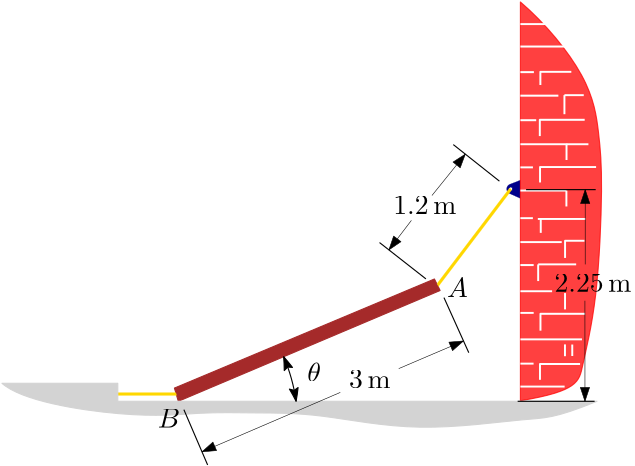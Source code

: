 <?xml version="1.0"?>
<!DOCTYPE ipe SYSTEM "ipe.dtd">
<ipe version="70212" creator="Ipe 7.2.12">
<info created="D:20200717182739" modified="D:20200717185454"/>
<bitmap id="1" width="1920" height="1080" BitsPerComponent="8" ColorSpace="DeviceRGB" Filter="FlateDecode" length="354206" encoding="base64">
eNrsnQdAFNfahpNYEDW5uYmp90+5KSbG5N7c2FARKVLEFrGhKDaUrigqWDD23nulCth77ESj
oqIoYAHpiAXFQlXp/Gd3YHbq7mwD1PfN62aYOXNm5uzUZ7/5zk8//WRsbPzy5csXL14UFhbm
5eU9ffr00aNHNrYDYRiGYRiGYRiGYRiGYRiGYVilMzMzs7KyHj9+/OzZs9zc3Pz8/I4dO7Zo
0eInOX9+8eLF8+fPCwoKcnJysrOz79+/T2Z5C4IgCIIgCIIgCIIgCIIgCIKUysZ2YGpq6t27
dx8+fPjkyZOcnJzc3Fwmf37+/HlhYWF+fv6zZ88ePXqUmZkJ/gxBEARBEARBEARBEARBEASp
lI3twKSkpDt37jx48CA7O/vp06c5OTkdOnRg8ueCgoLc3NwnT55kZWVlZGSAP0MQBEEQBEEQ
BEEQBEEQBEEqZWM7MCEhIS0tjQ6BfvbsGZM/U8HPOTk5jx8/vn//PikJ/gxBEARBEARBEARB
EARBEASplI3twJs3b6akpGRmZlIh0E+ePOnQocOPP/74008/dezYsaCgIC8v79mzZw8fPrx9
+3ZkZCT4MwRBEARBEARBEARBEARBEKRSNrYDr1+/npSUlJGRce/evYcPHz5+/Jjizy1atOjY
sWN+fn5eXt7Tp0+zsrLS0tJIYfBnCIIgCIIgCIIgCIIgCIIgSKVsbAfGxsbevn2bSsGRlZWV
nZ3dvn17Jn+mkj8/ePAgPT39/Pnz4M8QBEEQBEEQBEEQBEEQBEGQStnYDoyJiYmPj6dTcDx8
+JDJn/Py8qjkzxR/PnXqFPgzBEEQBEEQBEEQBEEQBEEQpFI2tgOvXr1669at5ORkKgVHVlYW
hz8/e/YsOzs7PT09Jibm3Llz4M8QBEEQBEEQBEEQBEEQBEGQStnYDoyOjr5x40ZiYmJ6evrd
u3cfPHjA5M+5ubkUf965c6ednd3nn38O/gxBEARBEARBEARBEARBEASplI3twCtXrly/fp1K
AZ2ZmXn//n0jIyMmf3769OmjR4+io6M3btw4ceJE8GcIgiAIgiAIgiAIgiAIgiBIpWxsB0ZF
RcXFxSUkJKSmpt65c+fevXtGRkY//PADxZ9zcnIo/nzlypUNGzZMmDAB/BmCIAiCIAiCIAiC
IAiCIAhSKRvbgZcuXYqNjaW6IKRSQNP8uUOHDjk5OU+ePHn48GFERISfn5+dnR34MwRBEARB
EARBEARBEARBEEeV0lQXVjUjI+PXX39VUoBMzcnJ0X5BNrYDL168GBMTQ3dBePfuXUH+HBUV
tWnTJh8fH/BnCIIgCIIgCIIgCIIgCIIgjqSw5TrCnwMDA3NycsQQNAWfSRntFySdP1+7di0o
KOiPP/4Af4YgCIIgCIIgCIIgCIIgCOLoFeLPb4kjaB3C57fU4c8nT56cNGmSDZH6/LlRI8Ov
vm7e1si0x+9D7B3cYBjW0nb9RnbsZP1985/ffe99HIAwXJcPwHr16r/73geffPrVv7/9ufmP
rWAY1sbfff/fz//1zfvvf9SwYSNc/mAY958wjAMQgiDwZ30gaN3CZ7X48+XLl9euXTtu3Dh1
+bOpeY9JU5bCMKwn9x0wqnHjpjgAYbgOHoDfN/9fF+tBMAzrw7+2MlVCoXH5g2Hcf8Lwm3kA
QhAE/qwlgtY5fFaLP1+9enXr1q1+fn7S+fNHH3023GkCrg4wrG97es369vufcADCcN05AJs2
fd+ogy0IIQzr1SZmfZp99C9c/mAY958wjAMQgiDwZ50g6GHDhukcPqvFn0NDQ3v06PHRRx9J
5M9ffPktLgowXJNu064zDkAYrgsH4D//+THAIAzXmL/8+kdc/mAY958w/IYfgBD0JkBdKQJ/
1kb79+8nK0Y+dV6zdP6ckpJy/vz5Q4cOSeHPDRo0dHGfhssBDNewP/74cxyAMFy7B2C9evWN
TXoBCcJwTbrpu+/j8gfDuP+E4Tf2ANReH3/yecdOVvYOrsRjxs8hNZNP6k8ynkwF/ISg154/
U2k3MjIyBLsjrDH+TMbfvHlzx44dUvizjW1/XAhguOY9cvQkHIAwXLsHYIuW7QADYbiG3b5j
N1z+YBj3nzD8xh6AGsugkWHHTlbOblNVLoiUISVJeaBFCHot+TMz5zO/O8Ia5s9xcXE7d+5U
yZ8bGTbGVQCGa8stWv6GRoDh2nLzH/4DEgjDteLP//UNTkEwjPtPGH4D/d33LTXDQR07WVGh
ztJNyrdq0wl0EYJeM/7M73BQ5whaLf4cHR197Ngxlfy5+Q+/4BIAw7Vlu34j0AgwXFs2t7QD
BoThWnFbIyucgmAY958w/AbarEtPDcKeh44cr/ESybwIhIag14Y/8+GzPhC0Wvz5woULR48e
VcmfLSx/xyUAhmvLHmNnohFguLbc084JGBCGa8UWVvY4BcEw7j9h+A2044hxalGgjz/5XN2w
Z8FAaCSFhqDXgD+LwWedI2i1+HNqaiopppI/DxvpjUsADNeWFy/z/2P2GrQDDNeKe/QaCQwI
w7Vlb59FOAvBMO4/YfgNdMOGBtLhs64WCgQNQUrYshTVhVXNzc0Vg89MBF03+TNO/jBci468
eG3thjC0AwzXigEAYbgW7TZmBs5CMIz7Txh+A/1/X3wjMe2G9pHPHASNRBwQBIE/wzDu/2EY
Bn+G4TeFP3uCP8Mw7j9h+E30F19+K4X/aJPzWcykToA1CILAn2EY9/9qePISTSbBMKwL/mxp
46DBJBiGdcCfcfmD4dq7/5w+c3XYjj+v30h8lP20pKSUmAyQP8nIqX+sJAV8pqKFYVgH/Llj
J2s9Lb11GxOwNQiCNObPFlYO1ja99c2fp/gtmeo3f+q0uVMkmxQms5AZcZWBYV3d/0+sfr72
nrTAw2vaKFfvUa7j5fYmf473mc8pBsOwPuKfBw323Lg59OKla9FXrxNfiorZvCV80JAx4Iow
rCf+jMsfDNcufw4OPfjgQbZYYsx79x+RAmheGNaeP+s88waycEAQpD1//uGHH8ikmuHPU6fN
mjLVz3fylMlTpk6ZMk2lSTFSmMxCZsRVBoZ1cv9PPVZ7+y5y9fQd5uTi7D7OxXO8s8c4MuDk
Mmaks8fQkS4unr6kAJ7BYVhP/LmXndOevUeKi0v4T9+lpWV79h0lBUAXYVi3/BmXPxiuXf58
5uwV+kpXXl7BFPmTjKSmkmJoYRjWkj+rFfy878CpnNy8sB1/Sp+F1A+8BkFQXebP06dP9/X1
nTRpko+Pz0QJIsVIYTILmRFXGRjW/v6feqAeP2n+KDfZE/eI0e4jnce4ePp4jJtOPGKU5zAn
d8cRLqPdxpICpBiewWFY5/x50JAx8fHJ1FN2cnL6wcMnl63YQpz1MLtcLjI+PiEZgdAwrEP+
jMsfDNfW/afP1GVy+HxZTp5Lac4s9AusLB2HHEFfpmeEYVgD/uzsNlV6bQm3U4uKisin9FlI
/cBrEASpy5+bN29eY/x5UrW8vb09PT3HVGvs2LFecpEBeiQpQIrRs2h0Zj6ZkFuUc/skrlDK
vfd2XlFu6l40RQ06IHgfsfTxOrn/px6lJ/oucnIeSx6xhzm5enr50c/X433mDx/lPnSkG3kA
J3ZyHePk4jXRR2IYmOxYu3uJPfJAak5RXsKB6n2saljJURlzt4hXiXJfyioqyrqo7dchW65C
92J0fHBxKpStM6WqxuFa1m7cjWI0YM2arC3j5CBfjSJdtHkte9+BU8tXBUsfr0P+3Kv3yNu3
U8jDdX5+4crV/ta2Q6jxgx3H5uUVyGPAyktKZHHRiYmppLCkatdde/Iy7YDYSNnA00vrOHMF
Xnry8klUIDXAVNJBgZIKPbm2RtKWnkhiVXqCnnSANYG92rJVZRXmTJKvML8SxjofTBNYQzKS
JVlrcGqo2jjh+nltq4llzchtW8ZXsybq6UvmsHA709+a5OXKtl3r9Z998MS5qBMn/z546MSO
nYcCg3dtXDqfWcDRbbrTMGdquGvP4cpr+72Pk3/gDvIpcbxO+LM+L39LJ1148DIneb/YSDLw
8kEkd65rmS9fZl5YOulgcg5rH+SVZBfISYiQtMmyhSokW1DVpIhbrOrYqy2fS3gR8knV9bAr
eZl762D1PcldgdnJSJZkC+XUwFlPpSupmWXNyG3b/Qm5dOXylaQKyJYu0s7V35rk5TIXobkP
xcTExUddjjsfeTXi9MWjx8/uDQ1hFNi0eM22RQuo4ZWTp69UXhu5xpErnfTxuop/CAk9SK5r
5eUV128mrdu4/dz5qyUlpYXPX9y995A4N6+A/Bl5IWbdxvCrMfGkGCkcGLJf0ppwdrC711jt
z9g/le7Vsi+XK7oqxQElXpvKc4L4QcrZ3xRbxKyEeSpgbKNoedZ+K221le/JWlciZNnhxjim
qr4FqSe6N/gBUCV//viTz9WqTQP+TEyWAsIGQVAd58/e3t4eHh7Ozs4u1XJ1dXWTiwzQI0kB
UkyBoMGfwZ9fI+fmyjheOPstJ/InGUkm6en+f4Kv7DnaxdPH2WPcMCe3sd6zqYfrCbKXkSeP
kL96TD19E5Ph0W5epDA9ozb8WdpRWRv8WU6DGQs9mXBPR8eCbPN5QJvL5IVWXog/a9L+OufP
uqH9tW/ylE2+lpzcPA5qvhgVS8bHxCXoiT9bdZX1Krh7zxEKPnt5z6TG9/h9xLbQvffuZZHx
9JvIVADYnn1H6Rk158+C0FJBPtlcVI55OX/y6LEqninnvQzWGngpiaKpcijNIKtM6KpYnAAt
rwLCTD6s2CLmOovxZ3FszqpKykrqhz8zXSf589ElijHTZ6/dtmLVKk+N+PPqtYHkQIuPT2Ki
ZjJMxpDxZKo++LM+L3+q+LMgtKShNJuLyiEP508enGGjJxEcx2CtB5MzKZhD8SvG7NySVUCM
T8urgDCTDyvWSjZXFZgS48/iNIlDnySspH74M2eV6hx/jj63WTFmz/bDf+3auXexRvyZXOPI
gUaud5zLYo78vlT6L7Bq3X9On7UmK+txRQW5xlUePxlJjZy3cJPfzNU+U5cRT/1j5Zz5G6jx
B/88LS9Z8eBBNplRCn8W+b7IV5mbk6NkKufXGRFmK9t5qoeFf07i7iQSfje5lqkowNqvuD+L
VB0LZG3p5bJ2UZHy7J1Q1Umj9sw8Ayg59LTg/Drz0SPnL+7YUFceAFXyZ3V7HtSMP6MXQgiC
6jh/9vHxGT9+vLu7++jRoykEPXz48GnTpkXKRQbInxR8JgVIMVKYysIB/gz+/DqZutNg3oHw
x+gj/sTbZ8EwJ1cn1zEeXn7yJ+vF5NPTa/pot7GOI5yp526GXUlhMouG/LPu82fhNdSJq7aF
E//M/lMEGtdl/vy6nCguXorhIGgKPufyoLRu45/tHTyKi0vKyspWrNoqI3XdHcnn4qUbqPeO
qcwb1cNUIHQpmUXb+GchnskYw+WiDB4rTDtlKFgwRFkpUxWbkbVu8nVOSuIv9ETSy6dPnojw
Z6oSqmat+bPqlQR/lnv8vK3z/5iuWfxzfEIyE0HT8JmM11P8sz4vfyr5swAUUozhclER6iUZ
gYoDT2G2w1o32To/yMzh1S9fk5wcEf7MAIBa82cJKwn+LHPI1p3Hgzf7axb/TBEwGkHT8Jlc
GfV0/xm2408q5zP5PB95jWLO/GK+02TjT/11kS4sJRut6A5GvnTS+CKIUk5lH4h9oUxmy65f
OSOtnqomF2Usjh2rLHwS4Py8pbw87yeeus2f1VvVV5A/6+oBUCV/tndwqwH+TJYCwgZB0CsU
/zxy5Eg/P7+jR48WykUGyJ9kpGbxz9XvhhdVBzSySNfFe0VCr70zXr2v4kKyuapUBVuoemLk
46vnpYMbFcUEVoPB2SgeRS9OxpcUJUVe+Ves870YMsykdozN4XAnZjIBNsVSvPifdZGBktj8
mb/54mvFaEnh9aHwIL1c2WYq6tcLLns1EbTG9x7q8mcPr2myvJfOY8ij98TJi6kH8NFuE0e7
eQ0f5Tp8lBv9DE6ex4eOcB7p7OE+dqoO+LMCFFcdlcx9m32MKPYQNqYW2jM5/Fmxh9MrI3Tw
Mvdk8Wwbgvt51cHCPJTUyb+hOX9mbSn7rMU8F1Wvqsjpjl2bYkZ2GaETBfO0ptsUJXUBQWsG
nzXgzxs3h5IH6pSUjK7dh1p1HUwFNp+KOE9j54qKCpo/l5XJnr63bA3Xnj/zOCcTY4rzZ8Fq
lRJmpXRaxpCF5pLFG1etALVEHjKl8DITFAvwZwrYasufJayknvgzY6urNkeRNoRujaovTpEe
hNXUjEwp9PZyGpORiqR6Zag6T8jnFflahfhzF9clsxcucVGfP3MQtIPjGM3gs7r8WW+XP9X8
mRczycCY4vxZLGpRKdIUB6RCAFYgtjMnOZJXv5y/XbullD9Tq6otf5aykvrhz4zhKoSoyGmg
+Bao5lWkB2FtFyM9gmBsKjtTBL0yVJ1U0KxIYK0Af146aePB0G07FqjPnzkIWjP4rO79542b
SeTiVl5e/vJl0bqN4fLEzoJpomWfazeEFxUVl8u6J6yMjbutMX8mjS8fL3RQVO0PYscLE+py
93ZJ4cTccwIjpYwoDBf8QUoEydL1qyyvKEDt2Neq10S+gXQOEJWJPhgnsaq9WnBeNocXOohY
rcE4sTDznwgc7IxjR/G2xUuRhCT0SkbKXyGpPiTpRTDrZ2b7UbTkrthHWVnZGXfuJacknwpZ
Omnv5UuX486ev3Iy4sKRYyc2UsXW7fEP3Lt+0/ZVa7ctmFd1APr6La+ZB0DwZwiCwJ8lxj8z
+fPw4cMXLVp0+fJlij+TAfInHQJN8WeJ8c+sl9kPpCZw+XPM3WpmwsCtzAInE27HcJDUxduK
YixEI+MzbPRaDcSYwxQmUqyAglZVkzRqQXIKxMdQrKrkREixqrkMBMScnV0Vq01Y6yxfGQH+
zCP2PNDEXqtUOqOv8PpQIIuxmTQYFE0+8EYiaI3vPdTlz6NcvV08vV08fJgjx4yb4eLp6+o5
2cnFa5iTW/VryLJ4sJHOY8gsOufPHD5cvfNQxwhrL2Xu8wJ7JpPKMocViz4pSJ4lxAwLnjGq
MSxzktLdmJf/mWwUI/+G4E88KvizwFmLty3CK88lzKzTC/ObEj5RvE7xz0wE/fz5c83gswb8
+eKlaxUVFfv2H2OOnDl7xf4Dx8O3H7h5K5E8cJeUyPpmIqIScVyKitEBf+bEzbIAMpuLMnGl
KLYVQqkqJ4nRbAHizamk6k8l/FkBvbXkz1JWsmb4M4Mty/9UpFLhoOPqYqyvmNUgzC9U4CeJ
QGXkWQl/tp49beEqr+Ga8GcaQRcXF+fl5WsGn9Xlz3q7/EngzxzMxcTRbHzEDPRVFtUpBiqV
TBINFGQAq6oynGyx1J9KwhQVEaHa8mcpK1kj/JmbjFoRm8qEV7I/cxS5TVjjqdnFciMwxisl
z0r488q9weF7lmvEn2kETQ7AQvkVUF34rO79Z/bjZ9RPq+kZ95SXpBB0YlI6Vf5R9lNN+bNi
N+bFz0cwmacyuiuUPFkD/sw6rhOUhtwLgWv+GioqVFWe0TjUjs2Gt4ydkPGjyQP+nszlzy9Z
BwWv/ZUcRMxhToohJYf5tUyBY0dZ/DNVs6JVOeCanotOT8Rs1fN3nz5LP0kVOHJFxp/58c8b
928L37OMGp7nv2jZ1pkzpPJnnTwAquTPY8bPUf5KQsLtVKap36HIJ2e88rTwZCkgbBAEvSr8
mcjV1XXkyJFz585NlYsM0MHPavJnBdVR/aa/Au8IAChOmLEA7xWotnrp/Nf5FcSGnVuAHbcp
sFBeVYoyvJwDNOPiEWN6A3nrLBj/zOFLfA6mOjKTzdx4m8kOdq2N/tTqmMkNPHXvQQY0m11N
/jzO2WO8u9e0Cb6LJvgsIp8TJy+mp3pNmO3k4jnSmdiDeLiTGxkms0jkz0IS4c/MvVQxiQmc
pe2Z7GqZx3L18cJbnIqThooOAXnAWUXOEIH+BxVRxyLgWgJ/5i1RnKWL1sbcdvr8oOxE8frx
Z+IHDx6Rb4I8loSEHdJgdnVxWfTV6xUVFWvWBnbvObzH7yPIZ9fuQ+mpE33mVjL05Insgf3a
tRu64M+slA6KbBX87gUZ8bTsYhL5s1j8sDIILBBxzSxcPSzKn2VYlUFxVfY/yC7ArUrlSmrB
n4Ukxp+ZXygdfc0Ezuy5OGvObEkGuxYKdOfVqQZ/XjvJTUP+TOzgOIaCz+STDGvQqmryZz1d
/qTwZ3GwzO5ekAN11YtkVkljhKEZnz+zClcPi/JnZs5qKf0PsgvwqlK5kprzZyGJ8WfmaijI
Gxe10XNxNpzeEEW1ooHugvhOIn8+sHaJhvxZ1iFg2CHSAOQAvP/gob7vP0tKSmXhzBWVN28l
yyHzMnH+LJt04VKsPF5a9oOsuv0PcnZm/gsI7GQX/P2K3yMejz9L6VuQffgr+YpZOFSIJ3Pm
ZWWJV1GeG8jNPvMotkvs0FOsOZc/C7Ynmz8LHkTcl0HUz7/BPJSUn/EUk/jbLnQKpWs7f/dp
VvwOZfk3QrbsOLp1nWLq7MX+c+auks6ftX8AVMmflc9bJFlZD7OVVwXCBkFQ3efP7u7uFHx2
cXEZNWoU+fSSiwyMHj3aVS5SgBSTyp+F08CyWQrrLXUmTWInmqh695xZG4fJ8IlTNfzhr4YC
/vD4M2OhAvyZVxVdRiCgsao2Ad5ePRdvnYX4M+sVe6EX8wVjKcXXRzlmB3+uhfhnJ5fxTi5j
hjm5Dh0pt5PbiNGeo90mjBk3g+qMyX3c9NFu3qNcx7uPmeI+dupot3FkFn3k31B9jDB2JNE9
k82uuarO96JhummxMwZrb1eReFkg/wY9u1j2aVW/8gictfirIbTyEk4vyk4Ur2H8szztxvPn
z4uLi3NqJP756rUblZWVz5+/IH7x4iXxo0ePr0THzZy9giqwak3A5SuxcXHxwSF7Nm4OJY/r
V3XEn0U7HGT+yQS5qrIQi/NnkUniiYiFMn4oODY9lcOfGWLnl9Am/lnKSgq3vzDc1ir/hsC8
vPzP1S1WFTLNJ9uKak8k8eGbDDtLyCmtp/hnedqNvLx8cgByuiPUB3/W2+VPEn9mM0xOvlYF
vBUFJtL5s8gk5XmhuciO/c6+fCoXE/ERrvbxz5JWUiTQUQhua5V/Q2heHq6sajF2gzCaRVEt
nayAS0ol5JTWT/wzFe5YWFjI745Q5/efZWXlVD6NlNRMseQbTP58Mz6F4s9kRs3in9kj2XG8
Yi8mTFGREkfgxwWxHU/g8Bfv2ZNTUlU8M7fPUCXlWVOVMVgOQ2YifWH+zFio0GErehDxCkvm
z6yfkDThz6J5fpjHZtUsV5Ke5WRlZcccF+PPO4N2H90WfojOv7F4mf/ceWvqVPzz2BqJfx6L
+GcIgl6d+OehQ4d6eXktWLAgKCjo2LFjR48eDQ4Onj17tpub2/Dhw9WLfxYGIwr0JCc2zNTN
XPZSxA+8ZGeEVgpOGfyZsxra8Gd2VSz+zImoZPBnkXBu3jqL8WelfElg0crWB/y5zuV/HuXq
PdJ5zNARzkNHupDHcPmTuMuI0R7DnNzGes+ii1FRYa4evq6eE0a5eNcJ/iy4Z7L5sxAHVsKf
lfVPKnbG0I4/cwsLHlAS3zJgn7VYNSs/3aniz6IniteMPzNzPvO7I9QTf74UFVNRUUGeqSvZ
IiOnTFtIF7PqOph87t13jIy/eOmabvgzjRmFxtNclN8b4AF1MmkohZlKUitXj+f0mZh0gjlG
Sf6NLrriz1JWssbyP6vLnwW3kc2fhX4a0JQ/T1w1X5v8z9U5n2X5n9ndEeov/4Z+Ln/S+DNN
ujjjWSSEBW2U5X8We/1fSZ5kZamVBWBOFb5TjJGEifSZ/1lphgo95H9Wlz+LpSBm8GfBTdCQ
Py8LPKpN/mc65zO/O0L95d+oqKh88jRn+qw1PlOFQ6Cp8X4zVj15kkOVJzNqxJ+ZyYSZKYKF
filgZw/mHV86yf/MT1shEvquLJ8zL6hYVf5n0jKinXuK8md50/Ff1tAhfxZtXtETi7zpmB2z
6ow/s3g+p7Zd1xNl+Z9v7BPhz8z452oj/zMEQVDd4s9U/4Pu7u6urq5Lliw5cuQIWR+yLLLc
x48fp6WlRUdH79+/f9GiRW5ublT8s6T+B4UjCVkvlSuwjyCQERhJoxgOp9JR/g3l/JlbFWOh
usi/wU1pK4SLpcaZq5N/A/xZt90fq8uf3cdOHensQfWvJM9y6TJ0JHkYd3VyGTvKfQIpQHXM
NHHykgm+i0aOHuPsPs7Da5p++bPYMSK+I6nKiiwVMovv8KJnDB5/VrEbswmz+Aaqz5/FUwlJ
ON1xa5N0onid+DO/w0HNELS6EHLL1nDyTF0mCwWjsjvLWDTV0dLZc1GkgLXtEEsbB6uuDt17
Dk9JzSCFN24O1RF/rkKUB7hZNThclEkphcmkeA+DqkOI+TOKEm/58CXG2tYIf5awkrXAn2n6
zftG6E0Ta3Z2/g2hRtOMP0+dtnTrbN8JXdTnz0z4TAFnZneEaiFotfiz3i5/EvlzVQoOLisT
iMRjpobmw2QVuJKX6lbZi/zc8pyUBTnJt9jJY/XOn6WsZM3zZ0WzcBufhmlia8jOvyH404Bm
/HlXyJ7j/lX4Sz3+zO9wUDMErdb9Z2zcbbp33QOH/mKmeuZkfibedzBCfqEsJ58a9j/IPySl
Hk0C+za7fmk5IkS5KB1NLVaPsvcjlKe55u7nQmhaNX8WyxyiJX+mq1XSGatom4j/SqUtf2a3
nlBth6MzrkXsF8y/EbTZXwP+rKsHQPBnCILAnyXGP48fP97Nzc3Dw4OsSXFxMfUwXiJXaWmp
/N3k56dPnyYFSDFSWGL/g6x+8Xj9DzLALJWotjpmkoY/VUDmZMI9/tvxQsSM0/8g3WUhr//B
ahAkjT9z+k1jdXOmpP9BZqwjOwyS1W8as3c20f4HWbhMPixaQLT/QT51BH9mmbr559xpUHcg
ZJL++LO3z4Lqt4+relkiA0OdXEe7ezm5VCW6JM/g5NPDy8/JVfaqMplFD/0Psnq4Yx4jQn0I
iu6ZvP4HFXvU3ttZwgcv/7zB+aFHfgYQOWNwjkThPjqVvB3AOU0Jdjyqihjzz1pKeg5lrTy7
30b26UXCieK14c/kWVuww0EKQcfEJeiPP9s7eMjTYJZT/JkZAh0bd4sqY9NtCPlcsWoruTIW
F5eQWXTFn+kMDGwKyuWirOTD8swSXDwrGvzMLMOMFg68lETRVPkKcFJMM0uy15lTT83wZ9Ur
WVP9Dwp0JsjtK5D7YwFjtU8kCfc/yMyvkibMtFXz58WLN21bMW82XUAt/rx6bSC/w0EaQZOp
euLPerv8SeXP1e+PsyGYECNid87F6QpQJYmVl2GHWGcq+shjQSGl7/JTkaKs2Gz982cJK1lD
/Q8KdCbI7SuQiTTlq83MeyDc/yCzee8KM23V/Hnd4b2H/9oeGFRdQD3+TK5x/A4HaQQt/RdY
te4/d+w+Ri5zeXkFT57KApsPHP5rzvwN/GIz56479OcZ8jBIro/ylB0V23cdVZ8/C/6KITiS
1/iCmFqGTKtHigNP8cOf/q4Z9YvXw9xPFJsm/gqAcHmRSGPV/JnZAvLEFGrwZ8W8Kg6iHGaX
fy8lnVhY3Rcy+bOkjENi/JnZJooz596bd6/tpQof/jueyZ+v7A9h9j94YM3iqj//WLhFYv+D
unoAVMmfO3ayrgH+3LqNCQgbBEF1P/7Zzc1tzJgxZHEFBQV5eXn5+fkFclHD2dnZUVFRnp6e
asQ/M15IZ2QtZjIZOj1sXsIlVtAgJ0UqrxIRhFWVJrqIiXF4q8GES+ryZ9bqkalseMtcczbF
ZeZ9ZcMiRRJdMl6w/0FuHt2qmtkFBBpNdH3An0UcELyPWPp4ndz/T/BdQj5dPH1Gu3lRMWDD
nNyGjfLwHDdzzPgZXhPmTpy8pCqdl/dsMsnZYxwpTM+o0/jnGOa+zT5GFHsgu0KBPZOzg7HS
RAsnzxGLguYfs4JnjKpj4SLzUFLaMvwIZ5Hzg1jq5upiXIDPS+xctRVUywivPJs/Z11UbDjv
/QWhE8XrFP+87+ApwadssfE64c9WXR3I5559R8nTd3VnTBWPsp/MnrtqxqzlY7z+oAoQe3nP
zM8vJMV27zlCz6iKP7PT+h4UhtJC9JjPRTkAVrSDQmVmd/nH6fZOrCtA7jqTShiLk8qfhXMg
v1SyPsIx3qpTOus3/vkAndJZsQIUKz5BfyMC5Fy8W8MunDTRDKYtgT9HnTj598FDJ3bsPBQY
HDbbg1VA3fhn/4Ad/DhnsfE64c/6vPzxU/uK8SVerldBrCSvjY1KBDsolN4jG49vC6Ud4LO1
/Qm5ImGfSjERLwcyd6R4ugBJK1lD8c/X6HXgpRFW5Hbg5uJQ1q0hd7uYOE41f46Lj7ocdz7y
asTpi0ePn2DHQqsd/0yudNLH6+T+c/rM1U+f5ebk5K9eFxp3PZFc3QoLX1yLTfCbsYoqMGX6
ysiLMVTaDSIqWfSj7Kd0ATX4s0iouVCYrlhCFSXHuLSfQvjdjzJPDsL5wBXrrChP7/xCHWgy
82zwDhays3EaQWr+Z0Vea+b7GurzZ5GDiJUdJfOCxPzP9Cy5ty5wcxYJniWk5n9WNOyDSGb/
g/L8zxl37t06d5Cuc8OBiycjLhw5dmKj/M/Fmw8o8j8vXi8x/llXD4Aq+fPHn3xeA/yZLAWE
DYKgOs6fqRBoLy+vo0ePnjx58sSJEyerRQ0fOXIkJCSEFFAEP0vjz6+1VaSZVdfCL/7Dr5rV
uv+nnq8n+ixycvFych0zdKTr8FHuI53HcMp4evkNc3Id7TbWyXnsRN9F9IzwJAk50l8Nq8y0
A+sn/pm4V++RiYmp5Pm6qKi4oqIiJTWDOdXadsjK1f4UfL59O4UU7qID8gnDr6el82dc/mC4
Fu8/iQOD95PrWsad+3/MWnP12q2c3Pxz569SOTeoz+irN0kBOviZDAdvO4B21tAS47T1ZfHu
U2HdWTl/JnJ2n6pX/kzqB16DIKgu82c/P7/Jkyf7+vpSVHnu3LnzhETGz5w5kyLVpDCZhcwI
6qVLXiT24j/8ut//U4/S4yfNH+U2jjxiyxJgOrk6u0/y9JpOnrtdPCaR5/ERo92d3ceRAqQY
nr7Bn2Hd8mfiQUNkHa5R3Q6+ePHy6LHTy5ZvXrFq68HDJ5OT06nor/j4ZFKsbtM/ZrStQFzx
a2lW/LBYdDQvHF0X6TtqyFTg9/PnL548fXb/flZKSvqNiLDXgD+/hpc/gXhIkZ4HX6d7nrvK
eo7jRm/yopHrvKuCPAsLnz97lvPw0ePMuw+uHHkd7j+p3gZP/32ZXN3+PHrWZ+rS+Ys201N9
p8lCRo8cO1teXlFSUkrB5zNnr9AzwhocKbWKf8Gf6wR/VisFx74Dp3Jz88LUyUFN6gdegyCo
Tsc/+/j5+Ezx8Z3s4zOZfHpPmCjmCRMn0cXILGTGNzPguUgkk4amBFskZQf8xvBn+oHa23eR
i6fv0JEuTi6eLh7jnT3GyV83Hk8evYc5ubh6+noj9Av8GdYPf5ZFQds57dl3tLS0rJKn4uKS
PXuPkAKIboVhHfJnXP5guHbvP4nPnJUh6IePniQl39khz+3sM3WZ7zQZZD5+MrK8vJy6DlLw
GX5lDf5cJ/izQSPDsePn6GnppGZSP/AaBEF1mT9P9J0/yXfWJN8Zk3xnEvtMnqXEVBl54Vmy
GXGhgWEd3f/Tj9XjfeZ7eE0d5eo9ynW83N4eXtO8Jy3gFINhWLf8mQ6E3rwl/OKla9FXrxOT
gY2bQwcN9gRXhGF98Gdc/mC4du8/iUNCD2Y/fkZDZt9py6n454jTl8jIrKzHIWGH0LwwrD1/
JmrdxkRPS0fPgxAEvQLxzzAM1437f5mVPF/j0RuG9cyfLW0cNJgEw7A2/BmXPxiu9fvPKdNX
7N53Ys161uzkz30HI6R0OAjDsET+TDRspLfOF03qBFiDIEjn/NnBwQH8GYZfW/4Mw3Ctxj/D
MFw7/BmGYdx/wvAbwJ91noUDmTcgCKqt+OcmTd7FyR+Ga/f+f826ULQDDNe8x01cAAAIw7Xo
Ua5TcSKCYdx/wvAb6B9b/CoRAX38yee6QtCkHlIbqBoEQbXCn//9zY84+cNwLfrA4b8WLtuK
doDhmreLx3QAQBiuRTs4jsOJCIZx/wnDb6BNTG2lUyCdIGjAZwiCapc/G3WwwMkfhmEYfgPt
OHwCACAM16J793PBiQiGYRh+A913wCi1QJBBI0NtckGTeZF2A4Ig3fLnzMxMMjIlJSUhISEu
Lu7y5cvK+XPP3o44+cMwDMNv4p2/vTsAIAzXoq1sh+BEBMMwDL+BHjN+jgY4qHUbE3UDoUl5
MhdIGgRBGvDniIiIyMjIK1euxMbG3rp1KyEhgcmf79y5k5aWlpSUFB8fTwpcunRJCX/+5wfN
xk9agJM/DMMw/KZ57Ph5ljYOAIAwXLt2ckEKaBiGYfhN9E8tf9OACBk0MuzYydrZXfXVk5Qh
JRH2DEGQxvz51KlT586di4qKunbt2o0bN+Lj45n8ed26dWvWrFm5cuWyZcsWLVo0b948Jfx5
xKiJOO3DMAzDb6C79xoB9AfDtR8CbTPYy3sezkgwDMPwm2avCfP+8f4HGqOhjz/5vHUbE3sH
N2IqKJp8Un+S8Uj1DEGQ9vzZz89v1qxZ8+bNW7Ro0dKlS5ctW8bkzyNGjBg+fPjQoUOHDBni
4OBgb28vxp8trH7HOR+GYRh+Az1w8FhwPxiuI+7x+0iclGAYhuE30ENHjAfjgiCozvJnOzu7
fv362dvbDxo0aPDgwUOGDFG3/8GGDQ1sug3A2R6GYRh+0+zts6j/IE8QPxiuU+7Z22nsBERB
wzAMw2+cHRw933//Q5AuCILqIH8W63/w008/bdWqFZM/R0ZGhoSEcPjzF19+6+Y5Hed5GIZh
+E2z25gZXbs5gvXBcF1MxNF18HAnH5ymYBiG4TcwEcd//9cesAuCoLrPn//3v/998sknfP68
Y8cOij+/++4/Wv7cytq2n5OzL07vMAzD8Bt0Sz9xwUiXqQMcPLv1HA7EB8N13DbdHPvauw8b
5es5bg5OXzAMw/AbFCbhOb1bz0G//KfNe+/9E+ALgqC6wJ/5+Z/F+DOdfwOPMzAMwzAMwzAM
wzAMwzAMw7CKsBB14p/Bn2EYhmEYhmEYhmEYhmEYhmHp/PnUqVPnzp2Lioq6du3ajRs34uPj
xfgznf8Z7QbDMAzDMAzDMAzDMAzDMAzrkD/T+Z/RbjAMwzAMwzAMwzAMwzAMw7AO+TPyb8Aw
DMMwDMMwDMMwDMMwDMPgz3DdcWfzPh07dW/X3rqtkWWbdhat25rDMAzDMAzDMAzDMKwPk+du
8vRNnsHJkzh5HgeUgGH4FeLPyP8Mq2VzywEdjLsBOMMwDMMwDMMwDMNwLeJo8mxubtkfmAKG
4brPn5H/GZZoM8v+5OqGqzwMwzAMwzAMwzAM1xF3Mv0dvAKGYeTfgF8P+NymnSWu7DAMwzAM
wzAMw/Cr4TZmb8iWGnWwMesyAOAChmHwZ/gVhs8W/du064K7F3241RtzRwTDMAzDMAzDMAzr
Kx2HURdzIGgYrjO2sBrI6EDt985m3U279Og7ePQa/7DcvILUtDsXL13duDnUY6wfXczSxgH5
n+E31qYWfVu3RbZn/CIPwzAMwzAMwzAM12EE3c7CtEs/LQmApY2Dte0Qq66DrWSf8oFqW1O2
lX1WjxwiK2wrn2o75JWjZ9WbPJisubomm6zVQq0GWlvaW1naW6tjqrylFQjeqwGfyae5WXej
3379X8vv2vzaomPb34w7mZja9gnfd7iyWi9evLwWc3PKtIWvIoJG/mdYd4eMfVsjpN0Af4Zh
GIZhGIZhGIbrPoLuYm6JKGgYrlXL4bOt7QCXgd2mDu3o0/9XV9vmY3v9PHuE8RKPHt4jevfo
PSg65mZ5ecXLl0U0iI68ED3CacKrhaCRfwPW1e817TrY4AoO/gzDMAzDMAzDMAy/Ejbq2NVC
o/hYinp5TZgRFLx7/dawoJDdmwL2rFy7e9my4NWr/QOCgoMCNwT6rwkK3hQY5B+4eZv/lp0B
AbuDgnYHBu30DwgOCt41foLfKxfA6Th8/My5q2bMXjlzziqmZ81ZPbPa8mHWVFJ+7vy1I0ZN
1BhOju1ssa3Dz+FGP4W3bxlu1FI20K7l9rYtZG7zU3jrn8PbsN26ytva/OJu3IWKoNYww2qX
/qYW/WhbWA4wZ48hBcwtB5DxnJGgZNLdvfvAccN7L/SwXelptmm8ZYC31Z5ZPQ8t6Hd0ybC/
1o6d5jrEb86S0jKi0tJS+b+yssrKyidPno2fMOsVOojAn2GduJPp77h268QLFq4gBn+GYRiG
YRiGYRiGVdrSujexxrOTZ3kNCICVrSyhxLadeyorK8vlAZkPcyovX3109syN1JTUysp8MqKy
MrOy8lll5YtKrmT0bPuO7aQGa9vBrwTxoBDf9JnLgsP2JiRn3krMSEjKjE+6Q33GJ8rNGFBM
Tbxz63bG0RPnFixeT6XvUK+dLe3J5852LQpavL3ls7cPfP72vs+I39rz6dt7PiGfb+39rN7+
zxrs/rjero/e2f3RO7vk3ikfXt/sncdf1Q/9rSVdj/rweYBx59+ZpvByJ9PeJqa9jU16kU8T
MzszCxmR5pTUeR+X69YHZz3MPh95pZed02uVdqOrveuIIVOce8x2Nl871nzTOPPgyda7Z9vt
X2j/5+KhJ1e6H10z0cPFJeradXLUlJSUlJWVVVRUFBeXkD8Ln7/wnjgb+Z+le8++o2QXqpXN
n+q32Mt7Zo0tjuwYx47/HRt3izIZnj5jKbOAs+tkYj0tnRykZIn6OFQtrOzbtNMk7XP/AcNn
z1m8fMU68kmGcecA/gzDMAzDMAzDMPwKsd8ZM+dv2uRPeayXr7FJ1xpeh4WLls+cNV+bLBzk
iV5tHttVxmM3B4aWlpTFJMZvDtozddqKQQPcnIa6798Z/uxhXHFxanFJYklJQnHJnZKivOKC
l8WFRSVFpcUlL/IKM0tKSgICg2VctKvDK8KfZZ/T/lh6MyHj/MWYyEuxF6LiLkbFXY6+ceDI
6cDtB0J2HQ7eeZh8BoQf2Hs44vLVm6QA5fMXriWl3p8zf62sKjW3l+LG4UY/rfnknX+83+z9
d99v+u77TZr+Q+YmxO8RN27ynmHjdw0NmxoaNmlE3KixQaPGjQ0MyfCyD+qFt9KcP1NUuZNp
bzlwtjPr0m/5ik0rVm7u3suRTDIxsyOfAx3ctviHLV220URejDJFqnXY/s6uk5mpJ/T0LTs4
jhk/YZZyCxYmw5rB574D3Qc6eY5xHjppZNepQzvOHtp66eg2m8d13uHXY//sAX8uHHR86fDz
m33Xzplw6UpsRUVFSUlpWXmVSktLZb/7PHo8eKiXbtuBtDYFLXXLJ2s9//PxE3/LoH3h81o5
hyxfuWXNuqCJvvP0vSDq66sUEv2dks+CgkI9/XjRy84pJSWDLI586hxBd+zUQ91rnO/kmdev
38xmi4zx8Z0B/gz+DAt7aUx+ZWX6IZ3XvCZaVu8xtDCsOx9LV7qvHkzXdJfT11EA18Iekh+9
Rr91yveWSt0vCIZhGIarPHPW/IiIvyiHbAunBg4fPuLs4lVj62Bs0pUskVgb7k2e6NWOf5Z3
qLc5eFtJ5cuA0MDevQeYd7Lq8KuRy+Cht6LOVBRllJVllJUmlOVHl+ReLy95UlFaWPaysKKs
tKQ49/6D2MrKgqDgELqeVyX+2e+PpTfiUy9ExUVduREZFbv3cMTugye3hu1bs3X7qs1h6wJ2
rNoStnpL+JbQfWT8nkOnzl+KiYq+EXkpJjHl3twFazVIlUDz55BP3/rHu+//8u67PzR59/vG
xE2/M2z6U9N3+5uZDuzSpeU/3v/GwPD7RobfGRh+27DR1w0NmjcwMDQwDGj2Tnirn7Xnzyam
vTub9z12/HTc9fhDh0/euXNv0ZJ1JmZ9AoN23r17n4xJTc0I376fCo2m+LOZRX/dBnPSDC0u
Ll5P33Jh4fNKVVq3PphfuKCgUBMe223IucjLU+ctHzF0yBA7s/6WP9t1+sLJ6utZ9j+sd263
fGTr6UPazhttHTx7VMiSydev36qoqCiV8eeyivIK8lleXl5SIouCjo29ZW07RIftQFpYH01d
u/k3aPisv6Bf5e7T37kGEDQFlqnvbtGSDRT+JZ9kOCU1g9pXFy5eT5XRB3+m4TMlnSPoNu26
SL+0dTbrvv/AYQo437hxa9PmwOUr1pFPMkyNJFNJGc2um6FXZTVcDdPvJX52RHp2dkxo3eHP
h+5wTonK4YyM/OTHLBF9/FcBjl4REKFb3itbQ65qHtjWEf7MbhahL05RoWxnq7xzUGyhsv1Q
YAcWXJkl0QXatD939sqC6KXslVF2BFE7AHMWgTap2hyhLWK2knxNhNqE3w6yJXLXjVFp9eK0
bhzVlq2b0OYzx7P2z1eHPws0u/AOoPgSqVkY7c87uyrdPbTarwQKK923q9dKo0YjM4ocC8IL
qlv8GT9VwDAMw3r2qlXrIyL+2rw5oGevgfRIZxevw4ePkPE1hqDJgijurc0SyRO92vxZnkdi
zeatj55nLl4+18K4faf//sfk5xYTh9nfOHMw6drhqL/9b13dnnA57MqpLQ9vnil7klr+4lFp
ftad+AvHjgQ8enp9/cYNGuSj4AeRUlZZRjf8ecaymwnpFy/Lwp7PXby2KXj3+sCdxNt2/5mS
nllQ+Dwj8/7OA8fXB+4iIzcG7TobefXy1ZvnL8Umpd6ft2CdPG5cve21lnPj7e1aBH/6dtOm
77do8u53jd/91rDp942bfm7YtJ+p6YaF8/YGB4yy6/tBo8Zk5L9l8LnRVw0Mvmtg0LBhI/9m
74S31pY/y5Ns9Onx+9DbiSndeg4hjens6hMbdys5Oe185GV7B1dScrCjZ0zsTQvL/iamdp2q
M3Vo2ebTZywNCt5N+djxv+l70KyH2fR4Yh3SrXXrg+Pi4pX4+Im/6VBnmtBSoE+Dxc2Zt4rU
MHvR6skz5zjaWw+xbelo890Q8y8n/P7tevc2fwxoPrbHd7OczVdN7Oe/xC85JVXGn0tLq8Of
y8mf5JPKBT1n3mrw57oMn2sGQZOdkwLLwSF7xPZw5nOjzvmzIvI5NYMcFA8fPtYtgja16KvW
pe3AgT+zs7PT0zN8J8/kB0WT8RSC1ui6uetqdnpaWnb21V1vDH+mUACLZS2JLlD6xE1zoTrD
n2VQRRBR1rJlVKeK/PDbqooK1mhD1Q3+rLRZeBXKSZ3AOsu3pWpeLlWT79UsWMffz6n2l4a/
hOjfwfTqeSmWyNx8gfLVzE2klSi+J8oJqQqr51XKn5VukfAOoF3jgD/zN60qaJbZpEL8WWjn
F+TP8kOmIF+gAbXbr1Tu24qlFOSr/Y5D1bqxm5r1tcpXT+PdTO/8WfRAg2EYhmHdUd+Fi5YL
BiTv3r2XTNUmJ7N0k2VR8c/BIWHa1EOe6zXgz+u2+OcVP9q7N3C2t/Oo7p1//+3f7j3aBy0c
579s7JKZjod3zTt9ZFXAMo+onUuep5+vLM0svB9zdvea1cu845NPr92w9tWLf56x7EZ8GsWf
z1+K2Rq2b2Pw7k3Bu7MePX7+/MXlmJtPn+Xeup2yLmDHppA9W7btPXfh2uWrNyMvxSam3NOG
P4e3bRn0ydtNmv7jh8bvfmPY9N+GTZo3efd9w6bTvLxG9uqxaIrvxuUrDBo1JiO/atjoi4YG
XzUw+L4hUaMtH72zvU1Luh4N+bOZXWfzPv3tnU9FnLOwGmBi1sfc0j4oZFdpadnqtf6kWGfz
vj16Db0Wc6NX7+GkMLH2/JmZcEO59JeOQ7mppWs8e087p9u3U16+fLl6c8CyteudHHr26PTD
YLNvHM3/5dP75+0Tu84f3srb9puJ/X/bOrn/wdB19+7fI4srLS0pZ6u0tLSiooJU1bP3SB3G
0MbFxZOGrcX8GzrM/1xH4HMNIGhqS/fsO6oyOlof/JkJn+m4ayroWlcIWq3kG76TZ1Lwmc72
PGKkx/IV68gn9ScZTyFoPp1W7bCY7LQzs8mn3uBwHcu/oVHaBAXsrSv8WXMSpV/Lmre6fYTb
Ss43dEr5XgH+rLpZ2BXKKRavclbT8akaawwjUlqAzqnkS0oxFxOD8+GbYrXlleSL4azqqeKc
kInCdMqftWwcnfLnVzT/hvAmcBqWz58L0tMLhCONuV+HrKr0Q8wDx1xH+5U0hEvmIjWo8TMf
K+Sew58PHtIVQwZ/hmEYhl9t7969l5hOeUEeYyMi/qKnUn9qk5NZoqkFLVy0nJgMaNOnkrFJ
Tw3yb2wNCa2sLE68eTb2eMgW36E+vX5bMMw0fM7IvZt8dwb43YjecfPazuDlbn9tmpCbfLii
Mi0n8/TRzZPXLvZ49OTGVnn+Z43jn6mQZrMu/Toam3fsZEWGzS3tLawoD6z+c6CpuV379p1M
TLvTs2jDn+X5n9MvRMVejIr7+8LVLaH71wXs2L7vGLlrOnj8zPINIYdP/B2294gs+Dl495Zt
e86cj754+fq5CzFJqffnyvM/axj/3LZF4MdvNWnyjx8Nm35j2IT4+8ZNPzFs4mBu6efpfmjX
9tkTJjY1MPxezp+/bGDwpSz+WWf8ubN5H2Jzy35XomMdhnjYD3LbsCmkqKh405ZtZWXli5as
GzTYw8XN53zk5c7mfXXFn5kJN5RLf+k49MqffaYsKC4uWTZ/sbuHl99Ur3FO3cb0bzWh7y9j
ezafN8jo8B/9Nnh2XjrCaIOH+YEFw88Ez4veE1pUUEAFPFdUVFCf8gFZKDSpipmb+jXof1BX
+Z/rFHzWK4J2cBwjywf+8LFE+Kxb/kxXTsNnBZSWI+ish9nafwVGHW2kX9SoJBueY33oMctX
rCNjyCeHUV+/flPNK+biU2nZaRGL5VHQek/BURf4s0YP11LgYc3yZxlNqkGEq2FUtrK2qrnM
IXWBP0tqFlaFQiCUDfeEozrF6bQ67S+cD0HKVNZyqQXFiP4MkR8TnS51i3TJn7VrHPBnyZsm
wJ+jlwr8tiKwR1UfMowXBzjfkYb7lfJ9m3fOl35iZ70jo3QWbVLHgz/DMAzDr7B79hrIwcsc
/kwB6l279up80ZbWvfsPGEY81svXd/KMTZv8yXLJ+lCrRP4kI8kkqoxaAdhGHbuqx59tZRw1
ICSsoqLobnJk7o1DESs99kzpcz148sPzW3JTTxU8jCorTc99fPn0jtlnN3g8jd5a8eLCkxth
R9d57tw6vbziaXDITm3in6k+EzsaWxoZtTcx7SlIp2lA3a5de7Mu/XUV/3w19lZySsb1W0n+
4fvX+u/YdfBEeXn5/qOnk9PuVFZU3LmXtTVs34agXVu27Y27kZiceudqTPztlLta5d9o0yJI
xp/f+75xk+aGTb5p1OS7Rk2+bdT423f/sW7RoqsXL/Qyav+xgeE3jRp/0VAGn79q0PC7+jL+
vFXr/BudZPy5byfT3n/MXPL0ac7NW7fT0zPLysr+PnvpyNGIyMgrZWXl6Rl3ExNTsx5mz567
Qh4s3dfYpJeW+Z9rhT+r1f+glvw5fOcBMvtMHx8vFxcf98F+TtazR3Sa7fjb1L7/XT3K8sSc
IYf+6LV3cvdDM/r/vdz9cqDf+eXT87KyKiory0mLVyjyb9AdEYqlXHhF+bNO8m/UQfisPwRN
5dYQC37mw2cd8mcx+MxB0KSMll9Eu/ZW0n+cpXI+M0dy4p+ZmFq9X2/nnEnLTj81RzYsywKd
dmY2Y6pszNVdsgBpmaqjo2WzVCvtTCgjq4ZAhg3ZvFX1K6YyRjIxOCMByK6rjA4W5XhcV/xZ
MJpOSQAnH/ZK48+s5KjcF9L546sYS9UL7EzgJpC0tjWXyVQtuuqtc1a+An4e3arCjKn8GFrB
KD5VMwrwMVFUwkVArIWyI3iZ3wU3K0X1t1n9BR1MF2pzYfwolouVnbOavSewm/QYe/VY0Y+c
rZbWLOzt5a82Z4xw/HPVhmsOkFVTUOUEjDm1alhocUKTaoo/a9c4NZF/Q+Tgrd6RqruHE0yn
zDgKGFvNawQVi6g6RsQ5pFKELvxrHT0LL70Mv80Vh4wAOddmv5LGkxk7nvr7gwb8Wfi6IPSF
qubP1VcHDerkZOwHhYZhGIb1EnXsOMyVSsSxaZN/cEgYhX+JqXTQmzcHcIi0ljY26Up3ccg0
GUkVEJsqsV9C8lyvAX8ODA6rqHyefv143tWwi2ucYlY6lsZuqSg4X1GaVFmaVlH5oPh5QsKZ
jRGrHDN3e1fGrs/6c8aRVSNPH1xVWfkiKHiHjK/aah7/TNzRuEv79p1l0c5dBhib2BibWBl3
su5g3KWdkXHHTlYmZr1k2SHMerWV8ed+uuDPy+NupqSkZZI7jJdFxeH7jq72377r4ImSktK/
zkWVlZXF3Uoin4dO/L16a3jIzsPPn7+U3aXcuXcr6c68hdrw55bBH73TuMl73xlWkeevGzVu
/u57Bo0ar1m4+K/Dh39o3OSLho3+3cjw64aNvm7Q8Kv6Db+r36BBQ4Mtzd4Ob91SG/5sYtbH
2XVSatqdiL/OX4q6evzEmfORl/0DtlvaDHTzmGxq0XfvviMnT5098/eFUxHn/j57iZR0cp7Q
2bzPqxj/rFb/g1ry5+s3EioqKoI2bXIfNXTa2KGzR1stG91p7oCWU3u3XDio9d5Jtken9zw+
xfbEjH7nl7lEbpgQHbKy5PmLMkbmjYpqyYB0RcWtW0k6TKSg89zaNc+fFy3ZUKmO6G9Wexi7
Zl2QdI9wmqCT5QaH7NFTl4ISk04rWTrZkeieOukM6nrtfHDO3CXZ2dmbNgeq5M+kDClJyku/
HMuYMM2ceVhYTqTT05h5oeUsmg6TliPlbLX5sxwvs6iynGlXVStfhGIqhbtV5aaWyp9VBwGK
xOaphocM5sANt6t+imdnLWAGuFZlOuX2jEY//q+JTuem1eWQ4fz8Ai7PqRRcbhVhEFwNORhh
U3E2txGfUTAqWxSVMLeOkw2VwmLUtnCQYxUxYxFa+YzVOK66BdhxwuwvXcniWnPSgIt/Xwra
XLUyXHScztxqqc2yRgBoM3ZFLoAVypZcXa2KAEsVIY7Kia6Kg4ibRaT6BwL+TwCyFVDOn/WT
f0O7xtE/fybHMidnMmsnZJ0oOEm/+RHy1TULHAXi5yWyCJXRuaLNLrQD8GbhnD14jJd5ihOm
tRruVyr3Fv4PfNJmUYM/c1Zb5XmG83VL4s8F+dyTldQ6Ef8MwzAM65s/e43zpYYnT5lBpb8g
A8RU1LHO+TOFoKkFUUsXjNciI8kkqgwpLBE+t1a/C0Iqbtk/aFtlZV567JHC6MArawbfWtmv
4uamirIrFRWpFcVppSWZFWV3n94+dHaN462NA4uO+9zb6R7p75oeu7eiojwwKFS7+GcZmOrQ
0ax9h85k2NxygIlpDxPT7p06dyMDnTrbmpj2NDW3I5M6m/Vq06YtleBa4xQcFH+ePnNZ7I3k
1PS7VOjpsdORKzeH7j50sqys/NhfkY+yn5DP4uLiIyfPrtgUevjkWSpJQvqd+7cS78xfsF5z
/tz6p8CP3m7c+N0f5eT5m0aN/21g+K1h008aNd66ctmtazGdm//4YcNGXzZs9FkDgy8aNPy6
QcPv6zdo0MBgi3bxz+aW9o7Dxty792DuvJVmXfrbO7jm5RXEXY/v1Xt41OUYsnV/nY7s0Wto
enpm1sNs2+6DzSz6L1i0JiPj7kAHN3ONlsgEVt4TZ9NdmCkR3R2h9rBUg/4HNV5WVtYjsm8k
JSZNnDBunOugqcNN5w79dVqv75zafeDR4d3lfb/aNLjln5Osjk6xiZg/6Nxar4yoCCr/s2yn
Klfk35Bn5Cgnkx5kPdIVUYy8EK2P3No1nP95+oylUn5QoERKkvI62czBQ72o2GYpJiVJ+Vea
P1PLVRlQTZfRJlBf+uWSn2pDrZHSkm8ooo6ZWFjGn1k8mVOeW0Yyf+bGWjMwuMAihOKl9cef
VcIE1fxZ6IVxUcZCVcVPiazsRXtuSlIeMxeOdVTkr1ZeWGTbpS1FZANFEZ9QIhFFQ7EWIc8H
m36HXoRicfx0xGJ8T/nilKQ7EJiR2SDKiJPkZlEOnIWjwUUi5OsYf+Y2sqKMMv7MjpJVyp8r
xZui1vmzmET5s1DUPfPHGv6PPsK/fIkeSsrOD5IzYGvHnzlbKvRCBOeHJ+FuDdXeryTBZM5r
MuqmvFD9+gDzK1ZyXRDoZFY09Trn2xQ4WUmsE/wZhmEY1p8trXtzOh/k5984fPjI5s0B+lg6
jaCdXbz4U6mOEcX6RlTiVm3M1eSx8vzPAdvI9Toz9kjB5U23A5zi1/YtiJiefzMwNXrHndtn
CgszKisfFd87k7x74s3N/VMC7K9vsr+5e1L+ndPkPiIgKIyOo9YMPhub2LZt266zWU95/HN/
MtDBuAsZaWxi07GTlXEnK1MLOzlEHWBk1MmovQkZ0JI/+81YFnczJTE5g7oPTkhKW70lPHD7
gZdFRXfuPjh55kJaxr2SkpLgnYdXbg67Hp9EFUtKyYxPypyvVfzzTwHN3jE0bPqDgeG/DQy/
NjD83rDJZwaGvTsar5oza/3Chd7Dh/300cdfGhi2+Ojj75q+96/6Df5N8ecP3wlvJePPlurT
YGqTV6zaHHX5miwW2ryPqXnfZ89yN23Z5jhsLP0w0Kv38H0HjiUnp1PJOkjJ24kpPpPnyH9c
cNBVVlspSknJeIXyPxcVFZeVlZEarsXEeI119h5uNm3I/yb3bzGp11d/9PhslWPL7d7mR//o
RXxiTr/IoFlFL1/IUm2UlfLjn6nhFy9f6mrT4uLi9ZFbu+bzP9Mh0GSgTuXfGOE0QbfBzzQH
rvkt7WXnRBZNZdhQzp9JGVJSm9+JtIx/FkTNasc/Cwc8K7AwNyMHI1kHK4Jaff7MCnhmMmeh
RQjES9ckfxaCvRLin/mAiw8lFLSE/8hPxeWKJq8QjAYUBZ5M6sJfDd4WMd/uZwdOK52Rn9tE
NX8WZvWKtWXUKVurOwc578WLwWER2qZqcQKZNKjyQjMyORs1iyiOk9YsPC6qlBnyqBr3u1CB
WJWkFNCaPwukX+D+IiCU3IBLa0VjofUe/6wqOUmlePoLneTfECss9LMUG8aKsWvlRwFnEVLS
TWjLn1mYVAwji3yDGuxX6vBnJRhfS/5M7eH5Sl5m4VF08a9bnR1YjTrBn2EYhmG9mgpvplJt
UBmhmbR58pQZYnxYJ6YjnDmLoOGzBotWO/5Zzp8DAsIqK0ueJEQ8j96cFOx0dq7F5aXdz60c
7D9n1L7wNVlZ8RWVT8ueXC68sjolxPHveSYXl/XIOr3w5ePLlZUVgYEy/mzdVRv+bNO2bTtT
89+pPM+dOndr38G0o7FVh47mHTqaEVOTLKzsjdqbtGvXwdxS84zE1f0PLqP6H7ydlF5UXCLr
dvDY6WUbQ46fufD8xYvikpIXL15GnI1avmHb3j8jysvLi4tLEpPTIy/FJqbem7dQi/4H27QM
aPa2oWGT7w0MvzEwlGV+btzUwMBw6YxZOwMDP2vSdLKr+5oFcwdZdXH6vVevNm1bfvjh1w0N
GjRouOnDtyn+rHH882BHz4yMu4sWrzPrMmDAIJdnz3Jv3Lzdq/fwv06fz83N27v/qF1fpzt3
7mVnP+nTb5S55YCtAeEJCcm/243QMv6ZaZUh0LS0ebVfenaFoODdCxev15I/5xcUyveQYlLJ
qrXLnQeZThnaysPmX17Gn8yz+HJtz5ahDu1DnTru8rE6Prd/zCH/8urgZzH+XFD4XFfbSGHb
wsLnuoWZNZ//uW4iaH3AZyreW2LIenDInj17j+h2o6jfLJTzZ+1/zlA3/zOnY0FB/qxu/udQ
ZpJlhuj0GlX5n5XGIWvIn5kJn5nVCoc6644/qx3JJh0esjGCAuGyXnIXEM2fhbkoj3GJBOLy
km+IxVsqx8gUWxNMdq2KP/PD6pTnf+aHKQrxH7plZAOyWYT6BZPMn1Uujmo6di4CWXmhGbmU
jG52XiS2xGbhc1Flv1AooXmSUhwrSbCggjCrzv/MyibBSwnCXLqK/M9t9cGftWucGsn/rBF/
Zv9uwsniyzkKxOOxpW6+pC4UlfFnZiII1jcidqpkp4zQcL+S8BOkSPtI/+FSmD8L/6So7Log
+EOJlvxZdZ3gzzAMw3ANpOAIDgnj9/FHQWA6LbNeETSzD0Ri8iedGERdq5v/meLGgYHh5IJf
nH2jPGnXzYDhu71/OzjF+Mgi+5Al447sDXz0ILGiIr+iNK387v603a7HZ3WK3eJQkhxeXJRC
5goMCKM5tsYIun0HUzr/RmezXp3Nenbq3L2z2e9kwMS0B4VAq/Nv9NE+/4bfjOXXb6UmJKYl
JmdcvnrzUfbTgsLnOw+eWLo+OHjHwSMR50J2HSLD2/cfy8/Pf/T46ZWrN5NSMhKT0xOSMrXK
/9y6ZcBH7zQybPJDw0Zfy/1pw0atv/v+5IEDJw8ddLKzmzh8ePCaNQsmT/7PRx8NsbRaNXOW
9X/+U79+w60f1Q9v/Ys2+Z87m/d1cp4QH58U8df52LhbJ07+ffFi9I6dB0mDj3aZZGLW588j
p85HXj577tKVK7GXr8SQz/72LmS8lh0+ahL/nJqh/bIE+xyksTbVxRtTGi8rM/O+7NgpLqko
L4+6HDnKwWyc/c8+fb6fbPPVYpsvNvZpvntUuxNTbY/O6n1wzuB7SdcrKipKS0qY8LmcnX+D
VIj+B+s+gtYTfGb+UqO8jz8qszop+SryZ6OONtIvahRY9hzro4Q/+06eye+mUKkFoa68479q
5szlz6rin+X0WCJ/VvzJWoq+45/VjWQTgL0iwZNCiR3YYbFqpWjgx1syM0ULdLmlNA+GcjYi
9jK7evxZnVA9VblKBOIV5ck36Fmq+kdjsn1dxD+Lxz2qin/m/WrA5GBSm0WgwmoWJLQs7tqy
3+tXRmU16B9NasYSNm8X4lr8RMQ1zp+1a5xa4c+M5BjiL1YoQ8cqjwJ18buyTRPeAUT6l+R2
Fyj4RfNz0Wu6X6nYt0UOT6F+adXhzxTTFtqvlO1vuo1/FguSB3+GYRiGa9gUZz58+MiMmfP7
DxhG7DjMZeWqdVQE8qZN/mO9fPW3dCrEmuoDsWevgVQkNrVKZJIGFRp17KoBfw4K3F5ZWVH8
IrMs89jtXV7nVvTJOOibn7DzaeqFvKf3SksLy4qflZffL3t5MfX4lGPzreJ2jS3LOVNcIuu/
z39rGJ3HQ5v+B42q+x/saGzZvoMZsXEnKzLSyMiYYs4mpj3b6aj/QSr/c1rGPbL+2U+eRV+7
lZiU/uRpztmLVzcG7Vq8Lmh94M6/zl95/ORZUnLGlWs3sx8/JSUzMh/I8j8vXK9N/LN/s3ca
NWrc3KDRpwaGP3/yiVvfPrdj4y6dOdOtdevW3373v88+a/HZvwZZWMxy9zh79NjRXXtMv/22
fv0GWz6qH6ZF/DOVUqOzeV8TU7sp0xbk5eVfvx4fn5BUXl6RmJh65u8LycnpJSWlN24m3LiR
cO9elrvnFFlhsz7GJr3MLPpr+VL/+AmzFi5en/UwWzl2fvjwcXDIHi3f61fe/yCVGViQhGu8
rKtX5Ui5tLSsvKy0rHSy1+9DrT8Z3/Mz3+7N5vf+YI3Dv0Jdfzk0xfSgn835HcvKSCG5GL0P
llcHPlflgiYVvk78Wfv8z3UQQesVPtObSQ4ZsWOB7MPUAaWrZNc1zJ87duoh/aJGseW0tHQ6
tpnT/yAZT6aSMqSkxsk3+DyZy58FOLA8jJnFn3kJPUT4M1Xb1TDqUylq1mH+Z2n5M5WjGFE8
Iox0aLygjHuoeOVfwVcFYQVvpHp4TZw/s7I6KOXPwvhdEJXwu0hTnpBZvtzoGEV3WnLAFV0V
Dq0ef1axOEGiKzypOnBR6AtlJ6aW2Cwiewi18tFCQZv8VWIlTOb0MqbmTzDs3MuCMFPslwXx
xLlVnesxl147/FnLxtEzfxbo/7R6lQSSM3NeFhAjh6qOAt3wZ+6OoYo/V4PlfMXXIXae5P4W
pvl+pXzfFmkcdags71SpLOha1XVB4OtWP/8z59cHpXWCP8MwDMM1YMdhrrt376WAM22q1z/N
kjCrmwDE0ro3BaKJfSfPoBJTr1q1XoMKjU16apJ/Y3OoLIYzNz0/YX/UtrGX/J3yrm+tLLtV
Wfm4svxFZUVZWVFeWfG9stLr6ZFLI9YNunF8ZumL6OIiGb/1DwjXJkWwhZW9vP/BLu3aGZma
9+YljhhATA10NLZo29bIXLtwXDr+Oe5mSkpaZkVFBdmEkpLSxGTyiHPr4cPH2U+eJqZmPMx+
8vDRk+iY+NtJMjBLypCSaRn34zWNf6a4cXjrn7c2e8egUZNPGzbq0aHDQl/f+ZMmRl+8+McY
zyYNDD6u3/DT+g0+rN/gG8PGpr/8p2cnY+Pmzb+pV69+/QabPqwX1kqr+GdjGX/uY2JmZ2re
58qV2EFD3Hv2HrF02caCgsLVa/1zc/PnzF3RvefQwY4ekReudOr8u4mpHSlM5iLzatPgVJSm
FOkwR7FY/4NU/DOV34CDvjVeln/gTtmxU1JcWlpKdpK5k7rZGxu4Wf7D1/a9Rf0/9h/x3Z6x
bQ/7dt4zxeLagfUVlTJSTYHnMgo+k//KqfDn8pKSEnlC9V06xImk/cdPmFWL/Fkn+Z/rFILW
N3ymfPzE37LI0YJCPgomG07Gk6mkjM6XWzP82dSir1rXtQMH/qQQtI/vDD6dpuAzKSO9Qhk3
ZuZ2ZgU5VwFhHn+mGLICF1N/MqiyPHyarlbGjZXw5+oEIJzVkM+lQNDy9VEe/KwefxbJz3ww
nXo8l9KpHANLCgGNJdF32KxDLEkvWahoVDM9iQUEBJI5iGcQZZZcGpMuASPzgwwl8mcRfi6S
WZq7pZVK8khQBWRwSfF9kWplwIqd7UQaf1a+ODY9q3oNn4nFOL0BMncVxeqxk2ZIaRZlJKp6
QarTVvOxKityXnjHUEGxOOtJZmftzPwkvaozk3MPgVrhz9o2jn75M7fXRc7eW8n+5aWSfWhw
T01CR4GS84Pm/Floh1HNn7l7uDgcZuwq2u5X4vu26A8T6vQdoNYLKcquC7wvlH1OZrQV8zxG
bR13LuV/gj/DMAzDteGevQZOnjKD2NnFi07HQfcSqCcEffjwEVL5rl17qRhszp8aVEie69Xj
onKOGrBFln+jNP/+y4yIS7unnQn0zIoLKS1NLC17VvKisLy0tPzli/LnD8qL41OjNp0I8Lhx
ennZixslRY/IXEFyXGZtq1X+DTOLPh2NTY07WVHJiilTaJoq09m8d4cOJsYmNtok32DEP8v4
c2r6XQr8UTjrydOc6Jj4hMS0nNz8xCQZjn78NIeaRMWnpt+5H5+YqVX8c+uWgR/VMzAwNP+x
xTjHIf3NTbdv3rJ52dLP3/vHFw0bfWvQ6OsGDYn/Va/+e/XqN6lX//169b5+p169+g02fvh2
aBtt+bOJmV1n8z59B4y+fDnG2nYQ+VOOT7eTDVy3PlAWYW5m172n481biXZ9nShYrQ/+HByy
x8FxzPQZS6mezvTBn1VmfuaskpRcu2IeP2FWcXFxeXlZaUlpWUX5PG/TwUZvDe1g4GpsMNXG
cFnfZpscv9nu1frgNPOYnbNKZSqhI6DL5BC6TB7/LB9TUVRU7DV+pq62dM++o9QGkoHXIP8G
B0EXFBTWCn9evnKLvuEzE0FTgdB79h4JCt59PvIK/R6BPuAzzZ+PHf+bLE7QujpUpXdBSNzZ
rDuFoKlc0Bs3BS5fsY58kmFqJJlKykivUBzqLqbRNJ8/M5hzNkWJuVRZjourE0nvUpJ/QwA1
C1bCio7WEX9mQg9OllQmfxaGvYKzC3QdKNiHmkjXfoL8WaB+ETQkzMkFa5CURkMxi8T8G/ws
2SyyIdoawi3Ga3MekuIwZLX4s4rFMbrAI7MIdIum2BBuP2ucnN7qNIuS1KziPVEK0jwey2Jv
rFrJz4VWlbWXco4CCZHeSxlx7JrwZ6HdidtrIS/RgTg51K5x9Jd/g7OncYOTmast/H4B//sS
TIItdBSow5+V7BvS+TOrVz6BAG+B84BO9iuhfVvZ2zHiaFoKfxZPuK3kusBbT/Y5WQl/JuvJ
/IKEEm6InOfBn2EYhuHat/4QdM9eAznh1sT04pgdI0q0up0PKvjz1h2yGM7Cx8/SzkTsmLV/
8/ikS0FlhbfLSwvKZFCtsqyouLw4p6woJebclrD1npdOri59mVhcnCvjz4G75fUM0RJHWFjZ
C3Z1R9NmKhBaS/Pjn+lECLJA6NLS5NTMS1fiklIyqGDUqjhVOX/WSfxzYLN3GhoYdvy/f011
cT68PSx41Wrjn39pVr/BNw0aflGv/pf16v9fvfpf1av/7/r1yRjZ59syAL2p2TuhrbXlz53k
CNrGdlDC7eT+A51Jw47x8rtxI+HGzdtxcbc8xkwlYwY7etxOTLGysTcxtSPldc6fmeRKySR9
O/JCNHPRyhPtqkwwkpycTnYQsvMUFDydOrLlKLO3Rxi97fjbWyN/e8u789tL+n8cPr7NsdnW
17aNKS3Kl8fbl8jipcmhxcjDQYVP376d0uP3EbpliTpv21rnzxSC1uZXA2081W9xDcBn+hih
v0TmkaIkPlm3h4agdNLyHTp1U/eK6Tt5JpULmikyRo20G7q2AFWuDavPn1VaDB7WnoWTOdQB
KwP1b7DRLDAM17hVhFvDMAzD8KuDoA8fPsLvplAb010c0mktKZM/yUgyiRRQq0LyRK8hf94o
i39+/vhe3LldwWsnbNsw8VbU9rKCtPKyorLi8vLi8rKSsory4qKXd87/7b9xnVfEifVFL9JK
Sl6QubZu3aFN/mcOZNZJMaX8eZA8A4Ms/3Nq+j1BukKRZ76o/M8Uf+5i46AJf271c0Cztxs3
bPRt/Yadm38/acQI0+Y/fFi/wXcNDb6u3+DrevW/lsHnel/Wq/fVO5Tf+fbtdxrUq7epWb3Q
1v/Rlj+b9iY2Ne+7fceBxMTU4yfOJKekz5m30qxLf/KZkpJOxpBP/8DtpLyJmR0pTObSMv8z
J9g4OGQP511+3UIttXJ0kCUeP/G3NvCZ8sJFa6lNiLn4p3v3pmNtGrsbv+1q9NaY9m/N6t7E
37n5Pt/2f86xOrO0Z/zxDY+y7lYF1VdUlpSWlVRHRJP/kZFz56/W4TbWhfhn3eZ/fjPt4DjG
e+JsytpnR1f5e8qiJRuoTOyCJlN1sg7kZN66rYUG101yfZwzd8nyFevIJ+fSCf6sM/6s8qX+
GreOM9PqzCr783ozjWaBYRj8GYZhGIY19MxZ89WNRpZSp5JOBskkUkCd4GcLOmGFOvmfZRzV
f/P2kpLSgpwnN6+eOrx39emTAffvXi4uflJcVFyUX1KUV1xcWFJSXJyTfzc69siBw+sjo/bl
5me8fPmczLVpUxgdV/yq2G/G8pjryfG3U/PzC/PyCojJAO2CwhfMP+kCt5PSNe5/sJo/t1z+
gSz/hkFDgwYNDRo2bNSggUHDBrLPBg0a1q9P3KAe5Xr1KTeQ599Y9EHD0Na/yparNX8mNjHt
7ffHogWL1lh3HWhm0b+zmR35tOo6cM68ldOmL6SLUfxZy/hnKt8yDa84cZtMrqVvsKY/W9sO
vn49IT0pdpLj/9ytm3jZNJ5gYzDFpsH0bo2WD/44yOPHXb7tDkw3Pjqn67E5drO8Bk/0W3jq
bNSjJzk0ey8uKiKfsbG3rG2H6DyAVnvAXqfyP8OvjY0793rVbwxe3/hnGH4DOJWAELOtZuOw
kycI5wB5Rf0ab9rr2yDgzzAMwzAsZmOTrloWYBXu3EsDAkDFP4cG7WHcSjyurMwVf/e6uLKy
UO4qhW3fT9dT901xcjePaTcS0hJT7iUmZyam3CVOSr1XZTKS/Jlyjx5DFbgtL3kzId3VY4om
7SznxqG/tcz+qv7aZm/v+PidHZ/U3/25AfkM+7Be+Ef1wj6qF9pM/inzO2HUcDMyUH91s4b3
vzQM/k3z+GezLgOM5ck0aHc272tq0Y+GzCZUaLRFPzKeU5LMC1CmMia/b/9Rnv1buVl/4Gn9
z3FWjXy7NZ7b74OF9s1Wj/gqwOOnHRNa7ZlkdMDP+sAffcY79vi2Ta+vW/fr0N11iPvM4e5+
EX+dI8fRgwePBjuOfSU2uS7k34BfCw80am8N/gz+DMMwDMPgzzAMwzD8qpg8y2vCY+WfXmOm
BwXvDgjYERyyMzA4NDB4W1BwWGBgeEDAzqDAXYHEQbsDAndu8d8WGBweHLLDPzh0S1CoP5ka
vHv8hFmvXPzzkGHj5sxfO2P2yhlzVs6cvUqKZ8i8ct7CdcNGemvSznJK6W5ssa3NL+GtW4a3
/lnmNvLPVr/I//yF4ao/w1r/HNr6v2Gtft3W+lfXjvLk3ppmIDHr0t/Uoh9t8y79zdljBEeS
uUDJJCLobpZWnt3+z7vrB5N7fDjFutHC/s1WDvti9ch/b3T5IcTjPzu82u+YZBXi022UXZfm
7fs27zTss9/6fvJz939+Z2Hfq1fquZ1jvWe+KtsL/gzryuaW9m2NLHH51qPBn2EYhmEYhmEY
hmFduE07C3ONwmJhGNahu1t19ej6fwsHfjqz14dzen+8zqnlOqcWyx2/2DiqZehYk81jumwa
161zJ8svWvX6sr3DV+0dvmnT98f2/cwtug/u2ZP+Meg148/I/wyrfDuDXMJwHQd/hmEYhmEY
hmEYhusufG7bRfsgVUsbB2vbIVZdB1vbDiafVrayAeuusmHrrkNklk+lJ1lRxWTlh7xakc+M
TR5M1lxda5lmxNJqoLWlvZWlvTXDVowBMZOpllYgeHXb8i+oq01v917/nWf/r9VDv93g3Hrd
qP8uGfjVmmEtNnp2Xubaxda886c/mX7+vx6fterzuZHDF20G/LejnYnFKxZkjvzPsM4RNKKg
9eRW4M8wDMMwDMMwDMOwdm7bztLcEul5YbgOJeIg7tOtm+/gDstGt1vv/MvyoT/6Dfh5WNf/
/fbrfz/+zuizll0++bnbp7/2/Naov5EZTWUHvq78Gfk3YGnHjr1Rx664piP+GYZhGIZhGIZh
GK5TNupgY4G0GzAMgz/Dr4VNTHsjF4fuQ6DRCDD8/+y9abhW1Zkt+uc+58d97jm3Tt1T91ZO
qlI5dZJKTlLHMiRqWYoxmioTI4pEJbYklgYbRLBvaGwAEcUGRGkUUFAaEVEEpe9sQNoNm2bT
bpANARJiRIwC6h2uUWs80znXt/ZH6xbHeMbjg99e3/rmmvOd73znmHO90zRN0zRN0zQP/VTr
q7Db5/TmP25pscI0Ted/No+yjdAnNT/LKrRpmqZpmqZpmqZpflHErPxfmp/lbc+maTr/s3kU
88en/fKk5medcOIZx//zv1qONk3TNE3TNE3TNM3DKjhj9o05OGbimI9blDBN8wvXn996663F
ixcvX758zZo19fX177zzjvNvmKZpmqZpmqZpmqZpmqZpmodbfx45cuSIESOGDx8+dOjQJ598
8vHHH7f+bJqmaZqmaZqmaZqmaZqmaVajP/fu3btPnz5PPPHEoEGDBg8ePHTo0FB/3rz195sa
tq3f2FC3tn7ZitULFi21/myapmmapmmapmmapmmapmlWoz/PmPXGm/MWLli8bGlt3Yq6dXVr
651/wzRN0zRN0zRN0zRN0zRN0zx4/TnNv/HDH/7wb//2b1P9+Y033vD5g6ZpmqZpmqZpmqZp
mqZpmuYh159HjRpF/fmfmv3YNE3TNE3TNE3TNE3TNE3TNEv4szMv7Ny58z333NOjR49evXr1
7t37oYceqqQ/K/9Gs+NPNE3TNE3TNE3TNE3TNE3TNI96/ukgsF/7n60/m6ZpmqZpmqZpmqZp
mqZpWn+uXn+eOnXqnDlz5s2bt2jRomXLlq1YsaLR/M+uc9M0TdM0TdM0TdM0TdM0TevPh1B/
Vv5n17lpmqZpmqZpmqZpmqZpmqb150OoPzv/hmmapmmapmmapmmapmmapvVn68+maZqmaZqm
aZqmaZqmaZrml0V/dv5n0zRN0zRN0zRN0zRN0zRN68/O/2yapmmapmmapmmapmmapml+WfRn
598wTdM0TdM0TdM0TdM0TdO0/mz92TRN0zRN0zRN0zRN0zRN0zys+nPLli2d/9k0TdM0TdM0
TdM0TdM0TdM8tPpzyxzO/2yapmmapmmapmmapmmapmkeKv255efh/BumaZqmaZqmaZqmaZqm
aZrmwevPLYtg/dk0TdM0TdM0TdM0TdM0TdM8GP25ZWU4/7NpmqZpmqZpmqZpmqZpmqZ5MPuf
q4TzP5umaZqmaZqmaZqmaZqmaZpfuP7s/BumaZqmaZqmaZqmaZqmaZrWn60/m6ZpmqZpmqZp
mqZpmqZpml8W/dn5n03TNE3TNM0mwq99/W+OGF3bpmmapmmapvVn5382TdM0TdM0rT9bfzZN
0zRN0zwAtu944ymn/avrwfxi9Wfn3zBN0zRN0zStP5umaZqmaR597PNYv4WLFlmCNq0/m6Zp
mqZpmqb1Z9M0TdM0zUOuP//pT3/6skjQd3TqMmv2nJD4pGkWdfDQp6OipsQ11p+d/9k0TdM0
TdO0/myapmmapnn08fIr2z41ZGjd6tVUC78UEjTV8hD4pGkWdfac1xtVaHGN9WfnfzZN0zRN
0zStP5umaZqmaR5NvODCSxYuWpQKhvjQ+rP15y9Ef3b+DbMp8LdXX3vGL1rgH7fd0Wnr1t+B
+Ed6Wd9+T/zhD39Yt279v//26v26P67Ht/Bd3MG1/WXnjJmz4Ojw30N729T2Lr+y7dvz5+/c
ufPdd9999rkRrnnTNE3rz6ZpmqZpmk1/23NDQwNmzVu2bBk89OmJr74mwbDJ5rKw/mz9+eBJ
6Q8FGzFydCVFkZrPyFGj33333c2bN99w0y3hNU8PG47PUeC7u3XHTcKHxedbt26dPGXqJW1+
E36lW4+ey1es2LlzJ67ZsWPHW3Pntb2mXTWlPfnU054cPGTDhnrcGd/Fj6Y3R1+eNXvO9u3b
cQEqs2716gd6PxypWPjT5oaGm2+7I7r/pMlTWHKqZ6qc8Ik2bXrnuZGjUJJGay+qDQE3Z8VW
MhJpd+XPcqikwqVLl6VCn9TgseNewlOvXLnqokvbfIn0ZzU0wdp7vP9ANhyJB0/betHixWe3
Oi9qxPShYDwwIdTMsGefK+xQMOzeDz8SlQoX03RV5+n9qzHykgI0yjN+0WLAoKdwf5hx+Dl+
YvqMmSg2fhR9s7Z2eaeudzVl/XnO62/gh2A2K1auRMs6jDFN0/xC9Od217WHH967d++nn376
/vvvvzB27Le/813+6Zfnnb9kSU3hn86/oPXgIUNrapa+996u2bNnN6o/w+dv2bq1zeVXROXB
ULV27bqPP/74k08++dN7773w4riTTz2df7ryqmuXr1i5b98+/PruDz7A5E5/ykbb04c/N2LH
jt/ju+vWr3fLmqZpmqZ5ZHY+U3xGZMJsG1J0Q/EZl53ZoqX154Os6suvbFtOXGP9+Yjlf65e
f5be9fSw4eE1CxYsxNcXLFx08qmnUUzbvn0HJhSLFy+pr6/H4+AT/Pvc81vz+sf7D6DGhcfE
nalCb968+a57ujUqPk+bPv3dDNu2bdN361avlnZ3dbv2mIZQb0QdoiQU00Y/PyaSJXGTseNe
ivS31avXFOrPa9auxSMsqalBOVmA6TNmojzV6M+qDfHZ50bcfW/3+QsW8H9xc1y2devW8IJq
nuXI6M9obvwb7Xt2q/O+dPozlXM84JYtW9hwMCFJ0IX6M2o7tPBK+jNlefwJjRtq2uGaBSbL
kQGjGvmnSvpzNUZeXoDyZdbJU6ZyOSMyWnRPGF5mrtuX1daiutgrb7r1tqapP7OeUTlDhj7j
GMY0TfOL0p8vvuRSDBkYwfsPGHjrbbcvXLTo448/fvHFcfjTt7/zXUROu3btevqZZzreeOPc
ufP27t07eMhQis8Iez788MONGzft2bsXUXG5/nxdhxsQNL46aXJUmLbXtEOAhIF70JODe/Ts
hfFrz549Q54eRnl5+YqVu3fvfv6FsQi6Fi1esm/fvlF5BIW/zp33NopaX79x6DPD2ne80S1r
mqZpmuYR25Q78dXXIkU3Ep8bGhpmzZ5j/fkAeGaLlo/27dfoyYMhcX3TVPubHV35n6vXn6We
LViwUBfccNMtlGS5CTMV66g2S1q86dbbeP3MWbOY0uHyK9suXfaZDLh4SU2477RSYXC3AQOf
1Hxk/YYNUpJRwrfnz8et1q5dhz/xk/GvTECVovN2ueueaFtsbe3y8Bf7DxykPcmRJhlWzvNj
XqAgfHe37tXoz43qsbwsEoGreZYjoz+X70Ft4vpzeM+HH+2DOXIoLxfqz8DGjRuvz6eihY0I
s4HxwPBkCYX6c319/dXt2utPuAwXl+vPjRp5owUoIZ93R4bIaPkWgx4cxV6/fv2B5bU4kvqz
c7aYpml+sfrzsOHD9+zZ81i/fvzf1hde+Ltt2+rqVuPfHTp2fO+9XVOmTuWfzmpxNiLbVXV1
3/7Od09qfspv216Ff1zX/vpdu3Y1qj8//8JYDEl3dO4aFWbU82Pw68OG/8d7QB1uvPkPO3cu
qVmKf3e9p9v777+vheA2l1+xZevWtevWcwv0kKeH4Ytz570d7og2TdM0TdM8rLz8yrZMuxGe
M9jnsX5R2o0zW7TklrAmsjsXxXi0bz9y1uw5kchJ/Zb8wgus7eX7C3yrae6F/mrm38D/Dnpq
8M6dOzdu3NiufcdQtlJSjlSsu+jSNjzNk/dnEo9Il+vRs9f27du3bdt2b/f7Sor65ptvaaO1
Pnz1tUn4cFltLT5En926detnm3AGDgo3dq5cuQrXjHvpZalYO3bs2NzQEGVIwP0pwZXrz7+9
+lrqgXj2w6c/V/MsR0Z/DovHPwHTpk/nNlpU41NDhobWgsbFdA//QBVt2FB/X68Hwn1KTNjL
tBIvjnuJaxCplljpSv3E3Hnz0FMWL6mpXn8GX3p5PEoFg4RZVtKf0fvw35mzZtHMChsRZgPj
wYdcI4ARplo6+m+UHAOthothPCX6c6NG3mgBSjjx1dcGDHoKNckHD432lYmvoromT5kaidW6
Bt9CK1A/R7vgd5Uz55I2v1GLr1+/PqzVcrI1V9XVvfHmm4UGg4EY/RGf42HxizA5+qIos02l
BRHTNE3zcOvPg4cMXbBw4aWXteH/tmzVCtOlpUuX4t8PPfzIBx988ET/Abp4/vz5iG3Ov6C1
PqlGfz751NNXraqjqhzx0l9ffkfnrue1vijUn1euWvVZyPrk4D//+c+SpkHcYdv27Ry8cA3G
Ha7vm6ZpmqZpHhkOHvo0JrD4b/hhqEWLo58f06S2FrM85TiEr+ofMMNk2lVCKbjDTenWn79w
/fnqdu3r6+t37tw56KnBoSaM/1ZSXHl/baScOWt2eD3563+/cu3adeWbLaVjRybNpMSYcZx8
6mn9nuiP0obyODlt+nTurw53UU6bPgO/OGnyFF7D7CL47tx588r1Z9wcl+GH8HOHT3+u5lm+
KP2ZSSpWrVq1adNnEiuuZPZdJbVmSl4u2OG/d9/bvVmeToQJtJcvX0G98dVJk1L9ueTKKG92
VPJG9edevR/avn2H7LlQf4ZhbNu2bceOHXT1hY3IPOFzXn+DKzKrV69RfmY9y+QpU5m3hKIx
s7vgzmzBQv25GiNvtADVb4QuNFqSPV21h9+dPmMmWiHMzrGqrg4/ij+98eabyrDNFD37pT9z
S7YMBne4s8tneae73dcT1UUTwm9xMYJt92jffjU1S9GUzK/y1tx511x3vYMZ0zTNI68/R+zT
t+/u3bv7DxjIrdEfffTRQw8/or8i+j0A/fm+Xg/86b33mFWjhOe1vggh3J///OcBgz57geiF
F8d99NGeQU8O1gXz3p5P/RnEP955Z/PGTZs++eSTjz/+eMOG+uhwE9M0TdM0zUNOJt+oJvHX
BRdeku6LbsoSdFMQn0GqCtWD5w9yX3pDQ8NXWX9uUvmf+QnP/KKALCVWe3Qjse7c81tPmPgq
nkiH/VXaG9moIFZeznK9N1VQwcce749JkHZic2M2ni7MHpD+KMzyjTff/GzLd/ZEB3D+YHnx
9utZDpX+XIgS/VmC88mnnjZz1iylIKa1SHBG6+NzVeYrE19FvaH2KKJyBy8F9kh/LrmSPwEM
f3ZEedLjQv2ZH6J/PdLnsUr6M56X26TXrF2LD9OGkDYLs0+7gJ5l8NCn8Q8lx2DJa2uX02kX
6s/VGHmjBTh4/Vlqs45i7Nnrwe3btys7B7V0rkMxqYhM4oxftJg37+390p9lMHh8yu/czk1X
AxNi6vhs7WC782+Ypmk2Wf351ttuh99esqSGhww+99yIPXv2HLz+XOnkQXHQk4PxQ59++um+
ffteHv8KP3zxpZfxYaH+3Lnr3bt37/74448XLV7So2ev8a9MwP9u3LRJ+6hN0zRN0zQPn/58
+ZVtv6TlryRBNxHx+cDU2qeGDF246D8O6voq689NKv9z+AnFQO69DKW5QsV1+/YdQ55+JhS+
vnD9GTXc57F+CxYuoobGbLpMx8Ed2mlO4EibfW7kqEZLVXj+4PQZM5n84fDpz6GqXL77mleG
Rx+Cy2prqfFW0p9De+A+bf5Kmv9ZWuvJp56G2+okRxAfosJROb16PxRqieVXVp9i+mD050va
/GZVXR03XacNoVTJ3JoevQIQbvjnLmUmS8H0mek4Dl5/Li/AwevPzHDe0NCgI0FZ5tBO4J0o
FLMwSmnSbH/yP6etyRQlKB63goennTr/s2maZlPWn2+97XaMHatXr/nleecrNfTB73+udPJg
tPP5js5de/TstWjxkj179ox7eXz5/mfqz0uX1Sr5M8brDz/88NG+/dy+pmmapmk2kf3PiEya
1P7nShJ00xGfD1Kt/Yrrz00t/4a2PnK/JYUvpbCIFNclNTXbtm37TIgbMVIXHHz+jRJprvr8
G5SteODggoWLHnzoEZR5xcqVZ7c6r1CTlBYKTp4yVYfTNc38G6jGErk71Z/3N/9Guh7R0NBw
0623pXIiv7tmzZpuPXpSleUWVhFG3vvhR0MtUfpt4ZUHqT9Xk3+DTdnnsX47duzI0mXMCBtR
p3DKhv8jBXq+wz+8D/cGo790ufvezZs3szWjOi/Mv1Fi5I0W4CD1Z4nP3e7rGdkJ/FLYIqD0
+dCEDkZ/1t1Sedn6s2maZpPVn399+eVbtmxZv379xZdcqg/T/M9Lly7dX/152PDnMC50zddD
I7a9pt3td3b++Vnn8H/PPa/1pnfeAfGPNP/zylWrqD/fcvuduOe8t+eHO6h3794ditWmaZqm
aZqHnIX5n0tk3qaT/7mSBN2kxOdCtRYlRDWmLNzLbf25SenPzfLcswsWLtq4cWN0hF+kuDKP
gV7bb1bh/EHKdNzgWlLUwn2ejZ4/yL3Neqk/lCWZxwBfmTtvHko1dtxL5Zrk/tbeIT9/MHqW
g+fB689V7n9GyVesXFnJO4VaYvmVB6k/j39lAu5cfv4gm1KpRXgcoX6Rtpr2a9gPbDu6D9sL
ZZjz+uvM7pLWeeH5gyVG3mgBDkZ/fnrYcPRo1Fu0B4zbksMDEKPN2N7/bJqm+ZXVny++5NIt
W7Ygag3FZ7BDx47vvbdrytSp/N+zWpyNa1bV1TE7RzX6M08eBLVROSKG9Y8++kgDQag/d72n
2/vvv8+RF2xz+RVbtm5du249boW/1tdvDHN6eP+zaZqmaZpHgMozXHjmoHhmi5a4BldecOEl
TfNBKPU0NfG5UK2tlO2EbWH9uSnnf9Ym0nczhLpTKqZpLysPjwOv73jjxo0b8cnMWbPO+EUL
bqhevKSGe3qZbLZcrdqxY8fj/Qfwk+s63LB+wwZJxzoKbe3adTzTHJ+8MPZF7ufsctc9qSyJ
GQcfpDBD9ReoP1fzLF+U/nxg+Z+5bIHH0dLDEwMGKvFvqCWWXHkw+jPKvG3bNlSgJM3ytqat
RmlMYGmwFtxnSU2NNplv2FCPa2prl8OAo/sMe/Y5GphWasr150aNvNECHLD+jF9knpPHHu8f
Xc8U3GGp7uxy18Ann5IeXpL/Gf4hPDkRj6mzAvmw6nowmOUrVjj/s2ma5pdIf774kksRryJw
vbdbt+vaX09ec227H//kJ9/+zneXLKn58MMPXxg79tbbbl+4aNHevXsHDxkafr1cf2705EHE
BrgAv/7EgEHKvzF+wsQsRDl9+YqVH3300cRXX8OfltXW7tu3b1Q+S3pqyFAUbFXdauV/rlu9
5tzzWrt9TdM0TdM8rGQKjgkTXy255oILL9myZQuPxmuybIK5Qaw/f1nyP4cpJpS3oVB/1i5c
aWIliuuTTw0JNUnJXEzTgTvv3LkT/968efNdFV6uDCVZHov2mVy8+bNTy/ndutWrw7Ph1q5d
hw/xJ9wcP8F/a10mkiXv7X7ftm3bPtvOvWBhNZrkftVeYf5n8JXPu5pKKZ0bfZYvSn/G/8JK
V61axcUFyZK0FubHXr58xaZN7+CvSiOsx9m+fTvuxmUItN1lv7ki0hJLrtxf/RlfXLlyFW4C
C6TlTJs+XVpoo21N65VJM/lMlHMmlGfxj+g+PB8w3HRdrj+XG3k1BTgw/RlzfG6rRklSS1ap
2O4ASgWDxM/pT2Gjq1bxXdS/HMX1HW+EW9OufhkMGxrP+5kraGi4s8td+CvMBsaD7+KeuDOv
tP5smqbZpPTnhx5+hGf/hdCxg7887/wlS2r27t2LD99///0Xxo4NNz83qj83evIgeE+3HvUb
N3788ceffPLJn957b/yEidosfeVV1y5fsXLfvn349d0ffDDx1dfCfdTPjhiJYQXfwgW4DBe7
cU3TNE3TPNyktkwJOt0FfWaLltzzjP/i366uA5D3RdZzuf5MnV/8KuvPRzL/RoQwo0KkP2sT
Jgp5d7fu5frz2a3O4/bmt+fPl+7Xqetd+JDC2o4dO96aO6/tNe2qKS3u8OTgIRs21FOg27p1
6+QpUy9p85vwGvwvPqSYhsqsW736gd4PVxJXlSFBaS4OTH8urL3C0xgrHTVYeKRg+bN8Ufrz
xk2bXp00afv27VQLnxoyNNzOuqqubuasWfgHGggtdV+vB3RntDLamqsPYbunWmKlK/dXf1ad
w9hQsMf7DwwzSDTa1rgYdqsGpcybmr1WZCZNnpLehycPaqWmXH8uN/JqCnBg+rOk4EJL5sbm
MWNf3JwJwpEpnnt+62nTp7PFcf2UqdNUqyjYosWLUfncc45brVm7dtu2bcy0o8NMFy767CTQ
1GDwb9YDnnrmrNnrN2yw/myaptmk9OfDx3/6QbMtW7fOnD3bdW6apmma5tHEy69sS2m0oaFh
1PNjKDjjw1FZUgt82NTSbqA8v7nit9WwSZWcW83L9ecmvsn8KNOfmxqpzkWwypSykmCY5t2l
2BghXVM4uivhq8MvUXNXv5pgmqZpftX0Z54/aJqmaZqmeVTugqY6qkMG8V/+Lz5vajufVdRG
0aTkXBa7+333F0rl+Nz68xHO/9zU+OxzI8LX/8n5CxYofYdJokJQLWldoQKjK1+Z+Gp62Vtz
5ykN71ehEr46/BI1t/Vn0zRN68/Wn03TNE3T/MpuhB489GkmUsZ/+zzWr2keOIhChkkqSogr
v1yyufXnI5n/2TRN0/qzaZqmaf3ZNE3TNE3TPDpo/flnZ1741ltvLV68ePny5WvWrKmvr3/n
nXdC/XnRokULFiyYO3fu66+/Pn369Ndee836s2mapmmapmn92TRN0zRN0zS/IjxI/XnMmDHj
x49/7bXXpk2bNmvWrNdffz3Unzdu3Lh+/frVq1evWLFiyZIlc+fOtf5smqZpmqZpWn82TdM0
TdM0TevP1ejPnTt3vueee3r06NGrV6/evXtH+5+tP5umaZqmaZrWn03TNE3TNE3T+vOB6c+t
WrU6//zzf/WrX1100UVvvfWW9WfTNE3TNE3TNE3TNE3TNE3zkOjPLVu2/OUvf0kJ2vqzaZqm
aZqmaZqmaZqmaZqmaf3ZNE3TNE3TNE3TNE3TNE3TtP5smqZpmqZpmqZpmqZpmqZpWn+2/mya
pmmapmmapmmapmmapmlafzZN0zRN0zRN0zRN0zRN0zStP5umaZqmaZqmaZqmaZqmaZrWn60/
m6ZpmqZpmqZpmqZpmqZpWn+2/myapmmapmmapmmapmmapmlafzZN0zRN0zRN0zRN0zRN0zSt
P1t/Nk3TNE3TNE3TNE3TNE3TtP5s/dk0TdM0TdM0TdM0TdM0TdO0/myapmmapmmapmmapmma
pmlaf7b+bJqmaZqmaZqmaZqmaZqmaf3Z+rNpmqZpmqZpmqZpmqZpmqZp/dk0TdM0TdM0TdM0
TdM0TdO0/mz92TRN0zRN0zRN0zRN0zRN0/rzYdWf6+vra2trp0+fPmbMmNGjR48yDMMwDMMw
DMMwDMMwDMMwjgqMHj16zJgx06dPr62tnTxlypHXnxsaGtauXVtTUzNv3jx88pZhGIZhGIZh
GIZhGIZhGIZxVGDu3Lnz5s2rqalZu3bt9Bkzjrz+vHPnzm3btjU0NGzevPmdHJsMwzAMwzAM
wzAMwzAMwzCMLy0k9m7evLmhoWHbtm1vvvXWkdefP/jgg127dr2X4U+GYRiGYRiGYRiGYRiG
YRjGUQRqv7t27Vq4cOHB3OfA9Oe9e/fu2bPnowAfGoZhGIZhGIZhGIZhGIZhGF9yhKrvnj17
apYuPfL688efxz7DMAzDMAzDMAzDMAzDMAzjqECo/S5dtuzI68+fGIZhGIZhGIZhGIZhGIZh
GEc7ltXWHnn9+dNPP3XNG4ZhGIZhGIZhGIZhGIZhHN2oXb78C9GfDcMwDMMwDMMwDMMwDMMw
jKMb1p8NwzAMwzAMwzAMwzAMwzCMwwHrz4ZhGIZhGIZhGIZhGIZhGMbhgPVnwzAMwzAMwzAM
wzAMwzAM43DA+rNhGIZhGIZhGIZhGIZhGIZxOGD92TAMwzAMwzAMwzAMwzAMwzgcsP5sGIZh
GIZhGIZhGIZhGIZhHA5YfzYMwzAMwzAMwzAMwzAMwzAOB6w/G8YRw969e/dk+CSA/vrRRx99
mOHjHIU3wQV/zqDv4oYf5dCH6WWF2LVrF/uyfk5fLPzu+++/vyvDhwFKLguf4ve///22DPv2
7Yuu15/Cv6bXqwKBvTnSX0c9lDwCPvwgh/6qD3X/8Iv4/P0MlRol+l2Ual+GtJWBd9999w8Z
9Fz4R/os+C3epNyo9BOqnMKm37Fjx9YM+KvKlt6NXw/bNDTasGxE+oC7d+/elSOtLj2prD36
rciMVQkhyk1agFWznnHbwn7EFi9sUzVl+tfQuvRXtOmODOrdHwcoNIP0bqoQ3TatkBCqHP21
/G66vtBj/PGPf2R3w4fVVAi6w7sZwupF67+XIa3z8rKxVGG/DruDSo7v7s4Q9gs1ZXlnwc0r
tSlvwjurkCpMWPlq2dD98lkq9ffI8gvtQZWT+oSwAPoiOtfODPj1krLhu1E9R32qkgstvBtq
uFLj0n7oYfAUkfUCodn8MUNY8kJ7K2lTPBEdskqChqM1Ft4Wn/8uQ1g2GaFclu4G16HxSF/B
Bb/PgOtpq4WGVNgrd+dIqw433JgBj5N69fT+qBNF4PgKa6mwRaoZNQrNLO0yIUp6Gf76Xg42
emg/aeOGJdeHhc9SYtvlvR5FYl2x5FHTFNazWlAOHPXMppcxhM0qk0PhadsoVckj7O+TFgIX
RP4k8jZ7Po9wTEmbMjXawhhV38VTswOG3Q3/jp4L/+YQHNZbWIG8CYeh6BHwExxS8Q8VqSQA
UIUoYgm7J26yPYPupmcJW0E/UXiTsM7Li6SQLOo75f0U9cC+U2g/BwyUNjWD9K/hAE1vEDWK
PIbuppFXZoB/sFOEUYTqQb1e14eRkryN/or70AnD9xZOXjZngHvXryv4VB3iQ5lZlY5F7jqc
70RfxF+35oB7qdSUoeXLfhQzyB7oFgiNs2mvwfWqw/BxPvk8QsMLK3NLBoYNQOQ5K7U4Hn9T
DvTldCymbwzHr3IjfzcHnqKaIU+9LOx3UU8MSyJrKfSl6YcoEqOpwkeQPYQ2wFg0rF4VKRw4
Csc+usTQpHFlZA+FJcdfackqSaXLogKrbCiwKj/0q2kX0DgetlFaM+/nKPTwJU0pqAVRk3/M
kTYE/so2KnQFqkBNfsvDy0KzD8c+TZQKn05TPLV4YcAffRfXp70yfUDGKpUu000KvVl6WYjU
6+qRUVq1OF0lUDiJ+10OFDWqfN0fd5MLpRBBC2SFcHQAltTUWH82jCalP2v8OgL6M7wNByP9
XKE8GwrLCo3K9WdeFj4FphJ0XKm71p/Cv6bXV6k/l0vokrCA8KkVNqdyqwSKcv1Zv1uuP2N4
ZZhUpf5c3oJV6s+YeTVkKNefZYQHoz9rIEsbulx/liUfEv0ZVs16Lpz0qcUPif6MNuX0VlPp
KvVnzeCAVJVNK6Rc6Qrvph5arj/rrwgn2N2q1J/RHRgrRvozY4O0zsvLJjMr15+1EhTpz6ko
vV9tSnvgnVm8I68/R3Jruf6MzsVZTDQJrVS2Qv25xIVW0p/ZuIWxPeyHHkYTlkr6M8Ps8vi5
vE3ROpFijCtpjYW3hSugUBCWTd1No5WeS3p1KFnjAgpilN2q15+lloeCeTj2bcgQTqzK9WdN
IfGVSrL2AejP6eNIUaxef9bsQCvphXPwVJDXh4dWf1Z1HYz+jHpm04eTccmnocJD225Uf96v
Jz18+nMof1WjP8sepMuF3U3aY1ghHIILRQx8VzdJHwE/ESnG5RFRKO6l3RN3o5IpZaNQfw59
Y6rRlejPUd85MP0ZZqO+c5j057SzFOrP4SSlXH+OWrxQ7A1V0+j6SH+O1GlcSScM31s4eaEo
Crcfqb6hhi9RurxXhoOm3DW+VWlFAH9tyCEBPLRtLXtVoz+jVkP9Of1uqo2X68+p1I8CU65H
2LBf+jMevz4H+nLq8+kbC4XBwl4vmVFde3/157QnhiWRtVSpP6MhGE1V0p8j1ZftFa0CVKk/
pyJ5oYJXSVimJcswqpeppT+nGm9hF9A4Xq4/a7nnkOjPO3OktlSo25foz+XhZZX6s0aoA9Of
+V1VYKgJp8XD4/MBGatUugw30Wyx3OeHs63oboXRlFqcI3Il/VmLblqKKtSfw4UJOSVWiPTt
xUusPxuG9Wfrz9afrT9bf7b+bP3Z+rP1Z+vP1p+tP1t/tv5s/dn6s/Vn68/Wn60/G4b1Z+vP
1p+tP1t/tv5s/dn6s/Vn68/Wn60/W3+2/mz92fqz9Wfrz9afrT9bfzaMz4lI5cJyqgYoyR6w
cuXKZRkmT578aoZu3bp1yTB16tTXc4ROib1+6NChfTOcffbZP83x8xy33377XRlqamrWZlDa
RgDhOjOGycEWBgn43SkZrr766kszXHjhhb/KgDv3yDFt2rQ3MmCu/U4G+bc5c+ZMytG9e/fO
GcaNG/dahjBlX2F+5jQiKpHQlfI6zHpdnsdYyhKqgrk65WlD5VxJ81J5PxyhSrJJIyrYkSOU
VlgM/KMkZTFGbc7X6urqlmeQ5w+DfF2PEEjFTlUyaTLls/vyeasaIlVWoxZhLWnugJCeM4vF
ixfPy7Fu3TqaDXNkATDXFRkwGqb1VmirYdlK9Gdp14wfwjrXn0Jlu2QVoDDdcXnY32gALyGo
MLrer7vhKdjHZS2pmEw9Oao3dYrI1/FJ4anezKCpGcIVhS5p7CRDCmXqdDFIvrRwvp/KL2Gg
q5URRkqR1l2yWBAugoRzlhKBNExHXFKrKIx0VF6Gr1AnKQ8vU3tjzURKeKrTRlN+CWKSR0qm
TqH6re6WpiKELa3OUCga6CbKchlGyFq5C58lUpgpMqu6JFCU5ItW2eA6aO2RkKi8tZ9Uh0iQ
B1AqTp3WrFmzOENtbe2qDCikviizSTM9hsmWw0Eq0sZLygPA+c/KgNF2Sg5E5osyIAJnnIBw
glpEOONWDaPA/GlULMc7XL8kB1wxx3F8SIeM69krQ6cX5hZmF1PS8rfffvulHPDeypmsKtqV
QI9fnjxZiZo5Zwx9b2gYqrc0ZXG5xhuJsZGoqGtg/NNz1NfXp3IoL5NeDaTzd5VN/oq/KPUp
MhsN2UzhWOm5QqWrJP9zVJI0LXDhKKMWlKflJ7AliXWhW4juJr2aWdblxCJVlsNEpdWHcNFE
l6nkoezMTyQyRHJ66i3Rl1/JsHDhQroRPQt+Lix5pQeM1gXYChos0iH4CGN/gwd9RboWQ26G
ym/nQCAX6aKFK5ipUBwaxvYcqW4WLibKtqMhjzdJ1WwUhgMZDEydInWwuIy/TnGM7qUkc7V+
NFSzq1xWSPtXWDOhLfGRUXJaYyiDF4rJadLX8BwfeZt0kSWNCvTdtGexw0ZFUtpn9euweKlk
ipuoxdVeaWbjaG1FPVpKmh6q0DBSx/WHHIVmli7QpImgw1TeGu7DAhfaZ6QPy4fo/vRmlVaR
olTM+xXGhCtQqq5CVTYVLVP9GSXnUgUarkQohiXwMkQXDEXgOctHlpKVPlljGm+H4ip+lKMt
2pdhNhs6StQc/pYsSoYhayzPsZz2wSjwrvRblVZ+6aa4V5BNFirG0Yym0ImFraACl7S4LtOm
EW4pJPCVEiG68HejT5bV+vxBwzhC+nP5wYJyHeFkSu4dk1nO/iZOnDg+Q6dOnW7O8Nprr83K
kUY4AwYMeDDDaaed9s85Tj755OYZOnbseFsGTE4pGmhqD8C3cGgoFyFnzpxJSbxNmzatMpxz
zjlnZ8Cdu+SYPHnynAzr1q3jrFYPiztMzNG5c+ebMowZM2ZChnDLymHSnwtnsprN6TJUBfeq
aZTBILslRxrY4LsMJ8IKLFE+pSEDuptKwtT9lSRTDalaqtBcoLCuMJax2OGIKf1ZtbS/+nPU
EDqDoNJW+bCWJLagnhmczJ8//80ca9asodlwjRioq6vjk2JWq3orP3iiev1Zmzqiy/QnnjaY
9uL91Z/3F6laeDAzVjwF+3jhDh/ttJQ1ap9woWFIf66pqZmdQXuT0GrqKQesP2tLbXlNhrup
q9efK/WUQv25vB50yl66tU9qA1W+6EQ/fIVz5CrnqqGgccD6s+q8XH8WUGx1t7Sc6IzUXQv1
53DiTw8TnfkY6c/pxulw77QOPdShLeX+Ct+ltYcaUao/V6nJhFuROakB8OALMixdupTrgOoC
nxadnJiqfGw1WUjJnvMUcP7TMkyaNElDKsbc+Rlef/31mRlQKi7wRfozq5cSNICuSj+M6xfm
gCtmsIGYhA6Zdl6N/swqwkzhhRzw3tGe4fAQQyHUn0s2D2ujMl/Rou+NtNawTcvV7MJddiX6
swAbmJwDM6BKu+XxFJrVpvqznjTSn7W/NNWfqzmY8sD05/065jLdxwtbeidH6hbUHCi2xlb1
UJ2ZpbuFemOV+nP4Dl3UalLLeWhmif6MaeyLGebNm0c3ooPndFpiWPJCi0r1Zw0WVe4hbIJA
ydmLta6HUUCRGxyIKn+/9Oewp+hA2HQDZKijprYdDsrpcYESlkP9udDVS7BKd0SXPFfhkYgH
MIVMTyTUU6Nr0BrDgabK4CHcNVpJfy7/briFW84/LZK2PRf2jrTpcRO1uNorlakL9/ZL69aq
NDd/lujPcgVaRUpfRyo81bFcf5a7TgscjUescxQ1OglRG63DpinUnwu3IpeIkKlTStXyQk9Y
rj+j5OszoOHK9Wdehtk0QxF4zvKJW2FcmurPhdZFe4D5cbTVtjFO8dJd5ZHWjaaUYZTrzyX7
rgvXcSrp6mkwQDelzQx6KL4HF70Y3ui0XeJzSYtrEzXaNNLe2Vm4oKx3ItKN0OWoXW792TCs
P1t/tv5s/dn6s/Vn68/Wn60/W3+2/mz92fqz9Wfrz9afrT9bf7b+bP3ZML6U+nOjkikHGiKc
LMvpTZ06lXPJ5s2bH5Phm9/85jcyTJkyZXEOXEmPhAiZb9r+7Gc/o+bcvXv3h3OMHj16bIZT
Tz31BxnQW3+UAVPOVI0MPZIkC+HCCy/8SYZzzjnn3AwjRoygdIw//SLHKaeccnIGeAneBAWe
m+GEE074Zo5jjz32hxnuvffeRzPwbfQwM3ZhOtNU8A8T50qSqpR/VT8RpW4OL0ORrs2AOQin
+UwHWimfhqTj8hf8Q5euYCNNAqzvhjo8jISznjFjxjyV4bXXXuObv2EEJWUgfauuMKGElHC+
3cOsTUo9l6bGTZPMRO8TqUL0JpTeppfsgyBkTYZJkyZxojdr1izNYvr378+VlJdeemlqhiFD
hjyRgSliohk06jB9j5vxZ+GL9hhelUpFsmGYcLjwrcwoaXD6knUYdaiQUr/D5AP6CTSEJkqR
gE9FLk3zoncGU/sJJ4mpZKripfmcwyfFTzAw1qtVksFRWs0Unn32WbZR27ZtL8yAhpNmqHqQ
hs/IPFLm9aN4fJpl4bQuVfXTPOpRCuKSl4vDlIyVpOaw6tJXqkP9R7WkAqArUX4JV4UK37NL
K0QqmaBiSLtgBnKaTRhIp4+sxBfpG8rRjKbSoklkGErxGuU8CROKhnPDkmQXhcOiImoBNUz7
0UvQhXcIFd3yJZtKyTFYw2mqbakiYSpLNnS3bt1+nOHxxx/n6+f0J9HL3WFSaKURbvRV2VAU
5XSYBcZIyiXgu+++u02Giy66qHWOK6644roMF1xwwRkZ0D3vzDB//vy0WdFnn8nQoUMHriO3
aNHirBy4ebsMCDxo7YWZSEPr5QNiOlCboUuXLqfluP/++5kkBF0jWlIJm1VNiZ+rJNhG6nRJ
Z5fTC7NQlrwuqr4gh8/XdaN1nz59+pye4aabbhqYY+nSpZXUbNVMqCenM9PCIu3XG9aVVqy0
pqOUjFojiJSuSDKVGUvsjdTpqNXYmoRypKSZRcOSyxNGaZSiqXpoGJJ/05E3TRuu8Y7xDKFE
8YqdpKwCaN/jM/To0WNlhg0bNjBgwPXhsMWJOfWNckX60yB3R/llhwqqmf06TSP9Ij387s9j
wYIFjEIx3bgqx8iRI2Xkatw0iXFoNtEKQjhYqB8pMUuhK5BaWJ5TN82EH04ftFhcOGqnga6s
K02vVJimQ7pZuCqtfqG/wrpoIYUJissTayjiVUJ1pkmhnpk6QK1PaTkyNEspwFoolzgs1ZdJ
NtIcy+ndUuE3zHoR1rPKGbnQMO9EmLalxKundR46otR5hgpzYWqUdGkgXZgoSdYdpWhoNGtB
dP8oUTkld7WI0iaEOdt17EUkqBbGgWnCkDfeeOOcDF27dt2UIxQhS3R+WAtjAExXGZxgrHw5
QxSKKMiRNdKXcrTStKuS3Brq9hjOuLluzpw5j2R49NFH+2XA74bbXarZudTocBzleE97IrB5
8+bRGRAlXpHhgQce4HjEhJ/pSFfy67g551/pChTCqv45nnvuOW6NwMz63zPccccdnEovWrQo
NCr2C9RweUShICrS3qN03HT1CxcuZFLWW265pSbDSy+Pt/5sGIcVhSe4VaM/c52OmDx5MlPP
HXfccd/O8LWvfe2vM2DuptyMuJJODFNI7nTCbKhZBkz0+uWA15Wa/Y8ZvpsDjjFVmwv1Z03q
zz333BMzYKJK/Xns2LF0axhfzsiBkrMkmmnCE1IkP+aYY/4qx/e+9z0K7HfddddDGXgIVJjw
NixSWm/l+nP5uXsSOgrbqFOnTvTbGDiYm5qTi0o7aQv15/KNQ+nJiekhdKH+DCNhVDlixAiO
MhMmTGDlR/pzJVmyMOm09GelZY6kkmr058L9adouKOhHMV7UZcAjjMkQ6s99+/ZlIvEXXniB
lT9o0CDmNt+yZUv6o+FJiOEGp0pnumlDOKCRNNWfo5ljNam5U/05FK5DUVEl0bk2kb5deHye
dFrt1i7MS6zSFpq3FObCuFESt6ZOsiiUVomdhwwZ0i2DXoVAyBd9kdvhaF1K01pYb5IU0siw
8BTIRvXn8lXCEv1Z6xdp5agzyraZ9jkqgFLplpzn8mmFDd7SRdPGVU5dQOn6y/fRlR8jWK6E
FxqGNJZon2com6vAVR4WWag/qx9pA3b5jrIS3b6S+003J2vuX7grT/qz5PcuXbocl6FPnz5M
XI9+kRphaFRRiuNyRPozC4yRlJO4O++8k0E+wvKWOS699NLfZsAAfUoGdE++ZISYPP0J9Nkn
M7Rt25YHRpweADfn3RCTRJuTy2u1vr5+aYbbbrvtX3LAV1A5R9eopNOGm1q1Wlpo5FXu1D1g
/Tk8FUL6s0btXr16UZ+87rrrNOkr15/D08RS/bnkTYQDSNWbislSm3XkULiclH4lXUYJH6Fw
lTBtDikJ5XJrqB9GjVV4JKLGFN22Uf1Zgpg6FG4SJammfEH07t37f2e4++67efAEprdRImgO
W1xqxOdRyuImqD9X/05WKgaGi2i0Abi7xzPADf4mx/Dhw6PdrYXHFIZNr9X5SM4N+1F4tGiJ
9Le/fjXSn+Xeq9nNmO6GjdxIVCRpoeE68v7qz4V9PNyQKf2ZIhVtnpseU6VL+qEWXsMf1UZl
3IQhX5jhufBgwf3SnwtPlys5tK6S/lziOVU5qvPyfncw+nN6TOGnjZ3gsL/agsajQv2ZLchg
L1wqpclFxzVW6heRnoxJGdeOb7nllo05tHs5PIcxvRushdojpqstMrRr1457jcJQJFRxZY30
pRytNO0q0Z81MMGu+EbezJkz78/wwAMPcCfe2LFjq9Sfq3eS1ejPmzZtGp4BZeBGnXvvvVeL
BYX6c3mgy8UgfD36E5rm0RxDhw7lfr/Ro0czSuzYsSOn0qH4j+JJCa/Sc0ZHIkb5pdk9MTRw
AwNanMeRvDjuJevPhmH92fqz9Wfrz9afrT9bf7b+bP3Z+rP1Z+vP1p+tP1t/tv5s/dn6s/Vn
68+GcZQhfO0rEkhDNVL5n0eNGkXHddJJJzEYnjBhgjQ6HWP6/PPPD8nwjW984z9nwHfDpJ38
rYEDB/bO8KMf/SjVn5UuKdUb4T/X5xg8ePBjGWbPns0ZNyVKYNq0aa/kaNasGROGTJo0iWMQ
j5MG4CJW5jjmmGP+MkPnzp05RuCCwtfD+RMYX6L0F4XDukbe6FUsPpduosEivAwTZ76/07p1
a87fTz31VKYc2bBhg34L1cUgKn1Jv5LCw7FV9Ry+ZggHy8rR3VTaMIrQxFnX/7EIqXyqdAFh
boc0F0QhlB0aY2UkaYZvKKe5PsIDzRVF6LvPPfccWxwTecYJdXV1ktfWrl3LKELZrlTh4fRE
uR2UOSR8lhK5VdUb2nl5mujCVzLTObLE0kITTcuGZ2S+VvQydtgwK3u6lFB4t1RtTu9QeJPC
5YM0d8fHRUAfYZLY66677swM+LdsRtaYphpQPRemaS1Z1AsdJpqeMywaMIP/1MzKUzeniwVh
OdNUyfr1MCuyXgwMz5IumRPBDiPpOJSJ9hUhSlsdNpxEJPWdwumwfkJdpsoIPEzFzGlsmGG1
MMOGfisVkUJBNUyeoxSy0Z8+LXppWvYTCY/V5yUIxf8wR2u6HhG22uYclEGABx98kBOrvn37
ch0wTGmVrgKEqX7CA8210heZTVhd8tiweSZqhsNk0mkUKVzjY7/DyEt1COEB5x1aC+bjUDeb
MWPGiAzLli2LEpXT4YeKU1jnlEpSOV0+n8XArOdrOTp16sSF8oaGBmV0UScKBQotIEa5zaMf
qtTLKpUt7W4lLR71Sn6IOmdDo96YGRsNoSFVL6oXJjROswqEq2n8ITTu2hy4WySJo9UomRbO
FpVQlOpfJOXpJukYET57ell5hUizDbMWhMNE9AjwVLReaVlhYVJFGvPKBTlgrpJHZD9UxqSz
hdp4YdqE1H6UGiU8tuCZZ565NEOfPn3eyoABWqkV1OJhspHoJ/CkdTlCxSZKf12lzHiQ+nNJ
mt/QyaTpakscLCqE5z707NlTK1YDBgxIg0+1keotVFkjCwmrVE0TBkWFgxR/Ai0Y5fpg0rBK
mj++qBaH36uUMCTKPFyeVyTSk9PVscIYMo3N6E8qSeLKgFF48kuYY7ka2VOJODS2cqyPenSl
dAT8q6paCWpC00ofUC3+5yKEvZhVFOb/0WpFubwf5ufRUKLTXsrF/PRIF4Wy+JDDFlyxpsYw
oUjb1N3CrP5alNeGJc3mGnUFhXMQDWQlDV2l+h3K9fTqqMN0Y4+sMU0CjH8rMOZUFJgzZ87P
M9xwww0UDWpra7UPquSMgMInVcxZqPMrVXJNTQ3nlfBO3TOMGjWqUCvY8XmEGeNxtzRvSeg5
te6TJlcJo3d1LvZK9dlo8Uh1yDgT4x0F/yi9drrMynZByPd3OS666CItRTHSw01kKqmErsXl
wrWVUHYuOTYlbAWaNE+VAmqWLrP+bBhfIKIwL5RTQpkRPYh7h15++WWmbm7evPk/ZXjllVfe
yKEVqJEjRzIP29e//vX/MwPmpNqep3H/6aefpnR83HHHpfqzElCnu0bRtTUnGjZs2KAM8+fP
ZyHlNlGkqTmaNWv2NxkmTpzI9S/cmZ4EszOFfMccc8xfZJD+XHishmpMpzQeEv258KS8devW
URs/77zzTsqgkxzh38Lq4mhV5dY+6c+q5/CLaCYO9+X6c6qUapaNepP+kBZJ2zXDszl0Ckn5
wqu+q/BD9w8LEO6pSDcnp5fBGhke3HfffdzqjLFDw42WPGTkhRt6mQg3zFxd2BzKI6qRN5wg
h7prif5cOChXoz+XA52dIRnDDAYJaZHKzUzbv9PLwv206V8LZxapZlt42YYNG3giZPv27Rle
KrFYuFM31X/KNeEq9WdJPdzpWkl/Lt8Hnu6NDB8wTBEcPb424BXqz+VA32d4WUl/jnT+dKd3
ZNt0RLhtpdzF4U+oy1R5QJK2TXJqH+3sLdzhHOrP6Z6xVH9WbkYmba70pPqulr0a3fi6v/pz
WmABj69T1aQ/9+7dm9kR+/bty8zG5fqz+kJ4mqHW9dJtseH8XY5Fp4jW19fTSXKVJ9q2OmvW
LEYF48aN4/kFmCyHj8OpzfTp00dmWLNmTcmiSXoUYHh0YGEf5yN36NDh/8tx5513UrMN9Wc6
vVBg0Z112/STRvXnkmPmDkB/lsEjMKCYjzk1RdFwbojnZWAjJQHPRSUk7G4l+jMcmkRLtFEk
1MgIC6fDOuJQBzKGHUQSU7nXrVJ/Vsm55SzcRF2+FRmeR0ZbXgw+AkaZuTlgrtEj4EkpyHPr
ptZxqtkbGdo2OyCeQqEpAl1u6EXX5n4PxCRR2QrPoxTQT1fkwFOnyict/0ukP0eAC+JMBFHc
T3L079+/ksaLYED1pldpwsPXyvXn8kVS/gQF7fB6vrRVSerHJw05tCCSbtg+tPpz1ECVdj9q
F3HhRmKp04UbetPD+xoNZaWOpnuMG7UxNpaqWtJuof5cKPaGwnKV+nOlwwHDFfO0xSUdF7rQ
Qv05lcTxbwafcMVrcsCEqtSflcZZ5+PozZT97eCFRxwezAY5nYkc6a6F5w8W6s86WEceHi5C
+jM32yxfvlzxc6j3VmmiJefoSYxdunSpJph8T3PUqFGFzl8loUMOF0alThcWskr9uWQmGG4e
DpfMmGcb492GDKjM8rGShjRx4sT/N8f5558vb5aeJ5j6Hzm9Snv7y0+rTB8/0rp9/qBhWH+2
/mz92fqz9Wfrz9afrT9bf7b+bP3Z+rP1Z+vP1p+tP1t/tv5s/dn6s2F8qSHZ8KMA4TQ8fd07
/e7ixYvfznD88cf/zwzPP//8tBxyFPhwaIZjjz32f2TAJ9NzMK8vcPPNN/P01e985zt8RwMu
Ln11Is2xHIoh6ObrMiifmC7Djw7OgaJSWGbcDoQKoe521llnUVfv2bMnXxaO3sqMxNs0/0b1
kGqRvikZCqQvvPACk5mMHj36+QwnnngiK//ll19elINvizOWiJTVwpIr/Bg3btzTGZ4MgLGS
taqZI6a3TJX54osvjs0Bl6scJnzzemmO8C083ESJOFiMKVOm8FleeeWViTnwIRcLMIlmvhd8
hb+OSF6HHePmfOTx48czUfOqVas4Cw6HXWWW1ktqevawwjEuTMpwzjnn/DBD69atOdFDnbyc
A8MlLUQvuOHX+Z64Dl8OJSmMR5QF8BSa9KEpWdXPPvvscxkwY4rSL4fJIlA2Vghq6aUMr7/+
+ts5FBwqg0GlZIOVVK8wSXVdXR3z0lx11VVMmY4auCbDjBkzFNMyC3GIyZMnP5sBZjMwx+zZ
s9mCKiRah2lk4AEm5ECdsE1h3j0zoMdxOSnUplKPhJuw8vHrs3PAEliSDh068FXlZcuWyey1
aAJroVCDyqT6hJ9jIiA4MWWzT6OjNP0FozUGQmvXrqX6jWZlovv6+nqVHE6P8hoK+UQGGPyc
HLAu/gS+wpvAINnF8Fzzc+C7dAWUmwDUJ6U/WKN8HXoouyqKpGSntHz0I72eCWfOhQbcbVyG
mTNn8s1uquiVshbjQyWWTzX8lStX0j5hNpMzoJmeygHjH5YBF3ABESVhTIuHfTwHTIiOCGap
nDzS+aXJoPBUWfHUXC7ka+lA4SwYd6N0gyKxFTAX6JoDxh8tHGzdupXv5o8cOfKBHI899hiN
HNYb5fpAT9RkBw9IxzJ8+PABGWpra3cn0HdlouUTN/hkthqaT84W5kqXiKfgIQioEBp56J3w
RLQHlIq9DJ2Ffhh1IjelNAvlgb2g90/TfB2hVIumb58Bv55qvJgSMma4+OKLeQQDxuI2GW65
5ZbuOdBnlV0hzZSu2YEGgrTkuJv0Z7Q+hy3lGkJ3ezbHcznQy5SjgLNgeMLFGdAHp+SAQ2M/
4lgG0GHy/dYwfXE6mUr/WqVWibHp1gwwSzYlShuuI9M/yA8XZkXWb6HpeT1KXpsBT/FcAvQU
Wi881as5NI7DhLRoy+rFyMWdBmg+STFK3b9w4UJ+EfXJX8e/H86BTkq3hu8qL4ESbwq4D38L
Nk/fCDdIH4LBQtsV8LtRreJJ2VjhK9hwp3dlQOelpAlTYQLJn//85zpVpFOnTkwfijFFa3kc
KNErNVJj3H8kA8Ya1owStodBGh6c1+PnODDhkd/KgcGRmsndd9/NAsMVSLSU20FJqI3DDpkD
HJWvbCFpyvEw30I19naQ4nO0lFnYQyUSprnLwp6Ch+VYCa/OEQRukFOMvn37tskB1y3/IO2U
v47GktODk480YfyVFgX7fD0HLJ/jOH5dh4nQJ8gzA7hb9KRKPI5WljXCSHhb7SQpXCtR5SAo
om2jGEq+BMuXyqp4m8MWSqW74QJWF4YJWhRuwnpT+BGKzHhA3kR/xa/PygELl9Yk0TuN00I1
MvoTij0nAYIcbraB66DnhNEq/kH7MgkeSqJ4hhWO8Utlgz1EFiVlHh5+dQ5UPoMBPEtqb2FS
jkjVD/Mqp9crnwaX4AGMdGoslJxOTFoozyYAYITayoWqYGIoOCUluVJoqrCZq/YAeneXDJ07
d+6UA4EiJ3FoSrl3mnSY+Qo2TFePD6MOCE+lcBG1qskmxz5YTuGcgnMxypUA2osPhX6keQRa
X4tibHq4LNonWn9DDjxgVL24P5+ddUjARFOplsCza4RCW3PEgfPkBAG+lM+CBwyTB7KNUHhW
F0rFy1AJijEUYUr01lwARdJ0FXfmTTC5uC8DYkieHIRRJuwpSplF+2TX4xFL2mmAf5ckuE7T
ZaeCLSd9skzaHupECxPhAR8SinXwFg0bRhXWqsopS+a8tU+fPsq/gfk1J5h4NOVSi4RuWiPH
L4yDvF7DXDRGKDU3V+tQ1TQtWPLMHDA5PjIcGtfQYVScp8xfsND6s2E0Tf25cJs0vAFD2eOO
O+7vM2C+oz3Gqf7crFkzKqUIAifngNNTJsZfZ/iHf/gHJmcO9efQc5acyidlMnW5o0aNkqCK
ov7fGeAoGAlIfw6nAGefffYPMtx///0UKI6M/pzugpAwiKegVoAJBXNZn3jiiVT1x44dqzkO
J93cOcMvVqk/o7F4/379+j2WA0MtI2TOlQBE9VRiR48ePTIHfCyHHsQYDB7gaTlSh9pCmk0a
wxZnspi7vZQDH1Kzha+mmeEr/HVuriNwc4ajeHyKkBjcGeqEA5liklR/Dq0LwT9rFTM7pjQ/
77zzLssAs3khh85W0PQBv04xWakUwx3Iui2eYlkOFJXKFSJDfpdCGbdrhnI9qws3YYXgt6gt
YEhVunUJpNpBWuVhN6GZaTzFKMnYEv2xeYbWrVuze6LPrspB1THEhAkTqA/AfvrkgLUwFbMK
idbhzAJ3G5cDoQLbFNNkaoAPP/wwLTCMkFNMmjSJHga/rvUv9BTWaocOHdiCuH+0uRSAtTDC
mTFjBh0Xfo7qFqpauT3TDQbp9mPqz+zFiHwYL6FUVLPD1xMQBjOihg1Qi4DBa0lOIiG+wikG
LIddDH+VBIH+QkkBgeuMDJypAbAQHTqGHsquinBLR1Dx2aksEXhGzgvwW1zHQVVwLqDMgYX6
M2qANhPpz3SnqF6WFkE+ZSVUSCosw4AZZiO85AQHD/tQDpgQzUAar4qhbNUAbsKfoJIMoPB0
BYX6M6qLSxUoEtUtmNwtOWD8kf6sxaZnnnnmnhwPPvggjRw9OipbqI2jbPQATz31FE9ggW28
nyD0TtXoz6gxzeZqcuDfdImYgVJ/hodhBwz1ZyU3Rq/hEgkuo9aKOqnNUbIRtFB/RsmjNYJo
fxfHI/wW17PQedNT/FAADkNwvzzj+Cc/+ckvM7Rr105zati8drful/4shPpzz549JXdwsEB3
o2MZEgAXRAI+eha9BMoj3RVj2egM6Nr8BJcpQeVh0p/hRW/IAJdCjyH55QD0Z3Qu+hMtR2JQ
fiaHqgU9hZ4QF9DI4W00jitxt1bT4FsezIDxSy8v6MTSefPm8Ys8dADAv3vkoAQN4LvKdp7q
z7gP12JwN849MRzQyGFvEp2kyKlW8SEHWTzLthwY8ekT0HkpaqFn/TjDKaec0jzHTTfdNCoD
nJ5ES/4QfLj8Nnw+V1cxSLFm0vNSP82ONeHIjp/jiIZ/SJJCVVD0vuuuuxhIIwiRWeoQXjhM
SpqwQw40qHyOd9GQesBHATYR/RktLjmOOhsiQ+nPOn9Qmwwlp2hoQGPJ6cHJR/oz/k2LQnQt
QQOWL8VG2he/KM8MhNKcdDOaVrhDFQXmbSXnloPp8QEUQwIXBimdp6x4m8MWSqWqxgWsLvQy
jvK4CestjGBVS3hA3kQjCLqeIhY5mfLDHEt2w6LYMwLwtugsbA7UMIdgPKBeN8BwJvlU8Qwr
HD1F81DYQ6Xd16h/nfWDymcwgLC2ZDd+uf5cON6xoVHhNAxuSxboxDShwDMyMsRTS0JHhXCN
CU6JYytusjCHwmb8CmMGOD2FMTfnGDBggMReuXeatF6dYNASfahNXzAkrZWgVjXZZLARCoNh
cMgADMXjc6G9+FAopOYR2l7CMReAy6J94unW5Uj32eL+fHbcQfozTJTeLw1d8OH4HLB5apVw
npwgIJyT/hxOzNlG+FDr+3xkmI1eEyvUn2lmqGdNV7UvBZYp/ZnBLcbNQv1ZSqkGSp20iH+X
uOty/Vkxp15RVB/XVnm98Uf9mbGWpkLKPo2H0tYs9CB+iMbi3dCCHFIxdn8zxznnnMMJJmeR
1J+jowNpjRy/4Ap4fegbU/2ZS1QAqpqmhS6jLQE8DozbBrjOCKOiY5mfTfGsPxuG9Wfrz9af
rT9bf7b+bP3Z+rP1Z+vP1p+tP1t/tv5s/dn6s/Vn68/Wn60/G4b1Z+vP1p+tP1t/tv5s/dn6
s/Vn68/Wn60/W3+2/mz92fqz9Wfrz9afrT9bfzaMVNIMtcd0alN4Up6A7szQ5Vvf+hblXHh1
hQcajnWT/v37c95x8skn/yDHMTkw07woAzwYJzvhgM70RPS30SPgH+ERZhxb4eE5Oh977LF/
neGEE044OQcmtpwbhrmM0idF8fhcXbt2pWiAoaTk0ChF7+knTKGfCp7hSFopUbOO2AMwF6NE
wKMYgYceeuj2DBhAf5VDk4u0BcPj0tKmx+DLEK5Vq1Yn5oDP1KF1fHxMi5jOFK2vMBvOnDEw
mvi2DKgxzhZRnrCNeJPOnTszKR9GXtoMhioFhJdffvm/ZcADUgTAI/OLiKbOy4F4gDWD32WE
c/HFF/9LBvxJzSrDkPqNkqQn8eE+HD07dOjQMgMiBGplCLQULym99vPPP8+/XnvttXwWGJ6S
dWPE4fWozH/MgKp4JQfsnBPMgQMHUme79957qbuGAaGm/IjKeD1uyJH9uuuuOyvHiy++SA1E
Jq3E0WEWLy1zFB72F6a5o2FgmvzvGZ588kkmt1S4C6D2eD3Cpw4ZECEoB7hmcxdeeCHzqKMO
pRhTHG7Xrt1FOXATaiZ4CgZdd9xxB/+Eetb8XaEmJvL0JzBC2gzPUCOGDBnCJHj4iSszIOhl
cIJYS3lHEZbTVlG2bZ8HmvXWHKh8KgmKMwt1V1WgTmFD1fHZUUhdhr+yJPfffz+T3nfv3l1y
PUyIZUM3Z4wKu+JBcrhe+g8CKvY7VO/3M+C7nL7B72mZA0bFqTe+y/UONByLgQpREtdp06ax
D6IFGfmj8qn4cZWQ0DGCSrDPSFvJ7gilne/Vqxc9Ep7x6gwwJGX8RlvzWdq3b39+BjwCFyN0
gBqTGfImMBg+siTxYcOG3ZEDhVcSThYSTc9+h+g3nLZz3vrUU0+xu3HBDsBTawqsrJJwKRyP
0BxcSkD1yn5gyZTQEYQrATIrBM9ycQ7YD2sGv0LrxSP/Qwa49MJDFlLBX5fh8elYEPDz19Fq
yjOJAvOv6I/NMsDI+chK5gyMGTPmzgyoN0X+xDXXXPP/5HjkkUc4+0PJowcMoXJqyJMPCR0s
aoyWjyH4ugxoTfkcqUlKYg/vQaeHZ2QO3ksvvfRfc6CGOT1RAslCbxaqBzp1i04SQ4nOxIEl
0MOgouhgx44dSw+DnqKlBM5uAKYXBvr168dnQU8JV4pvytC2bVuml8Td2InC1RDJa1rP0rnD
4eqDVH39Ndw5AMukG0Gf4k0Qm3E1FranSR/qXEJfumqgNSY5NFQFVwGGDx/OFU+YmY5Dgtno
wAXeFv9gVIAaa5tj4sSJLCTsh4+PRuQB0+izkvLQ9Th8w93xYOXWrVszQzj6qWIM/JvRDoZm
Oj04NP46+rsyhcKhsfLR8flQSkcJQ7osBzwPr6cABaApOY5jQJeGgxqgloVyMuJV3n78SZn2
YQk6xJlGDn/F0ROhpkI4hCUMAPBbvD8KyS9+GAC2xPELFUhXowyZAOby38kA967sr3S5MDNV
PhwprQsjEW0V7usXGeATfp+D8cARkJ0LT8oLj4UqP5U1Eq7Ras/nQGRCAQS+Qp2XY/f111//
2xzoKXT1+C4TlqLyabTw+VrNRyjSOgN8AsMetBqrCF1M2aTRdszdCpNgsdFMVPlQ87fnQEnY
9PAejCLQ+vdmwJ+UDRiF75gBjcvxEcO3+jhcHBUYGBU7OwrJ+ArF65wDRaIvQjzJhQk8KasL
1ts+B3o0hyGMZYyuYcw80QCTOBkGPABXbVAqLrjAmBnxwjIvyYFYq5LCjK6nbORSruT0UCSu
QuKRVfnwXZy7oUXYuPgHZU9c3y8HBiae4IZ6Y/WiKhhAYlA7Psc999yjPTb8Ua7MAnAmUnFx
E64KoQY410P9s4p4lHC0CKLnwu+WWCxcIrcBoFR0HVpOAuAnOVVB/KlE4uzFqAcFn/CTDFRQ
YEqgKNu9OdD64QoOT7GhtV911VXtcqCGaT+4My2/R48e3GODGE/bFRCw0QhRw7RVel0ANiOZ
EU+hjTeMzVDPDDgxLGqBDw6WrXDmmWdyYRTVTs+JiFerQggL+aT4kPMC/BbX8jAcnJ4DNSBn
zt9C+Mc/oY8rMbiOKkaLcyzGI7BC0KwKk+Cf2X1gvZQgYMmM/XRSDFuQ21HQR7SwRZ+Ajn9+
DtRbFHugNdmzeKAGAUtjvcED0MOgVDQ8jCm6A9wXlwtRNiX/59Phhv+SA81K16GlpcgOdWaW
hhX1BXla/BbDWlQvg1X0KUUFGrYw/J2QAdMQbQth8Alv0C0HHoQuEQ6QRcLYxHkH2ldr/Wgy
DqmwVS4W6DhjXK8+DnfNyQgmy/wtLbxicJeEjjaiK0BPaZEBboqGBJO+MwdKxXki2o4ViMvY
HJMmT7H+bBhHBtoWe5D6M5eM//7v//6/ZIBT1aEb6XIwvAFX+tAf/yHH3/3d33G3c6tWrS7M
wLMMgFDYwYhDN6XARufzhvvHVE70cRYD067/lAHjy49yYHTjliTNBAufFF/5vzJg0KxSfybS
3drhVo391Z/RTBoFMPRTL1IsBy/NiTnGsnNySMBMRe9y/bmmpoYy1FlnndUsB3xmdBOMpAxu
MbJLGIQbZxCFMYIxjDYHojxqIz0gopFWGWA2WlBW6IJxkNuKMLJz6NHWC0TXP8+BYIz1RmUA
OPfccxlWwZA0X9OPot607yXVnyX1Y3Sj+IZwlKNneF4GbsLvoiEYJyCKoFKKCpQEgSsp+/zs
Zz/jHnVUhUI4VB33D+DmVDkwRHJCKoXw0+xIKT4+4lXVM6ecmGCelgOhGhtOe4y1cTrUn2Vm
5fsqFZzg8Rm5IZLUKYFaf5f+jMuo8aLfsZXxCHU5MDTz/QgUnvdH12NMizv/MgdCGp5Gh5tQ
K8DcjdEd6lmn0uiYS8RmjMARm7FdQmEHf2XUgSCNj4DJC4sNZ6J9d3BHDIxhfvwErU/HIlEd
4DwO0IaoQv05XC/j5orLLruMYgtiyFR/RnTNCBzRu87YggmxJHCYd2eAV/xZBoTB2ocJe6CL
Qw/ioR6IIRnU6WgeAJ6BlomfoPvV7o7p06dLzWYoCOC7jO1vvvnmMzNgqqIppI7RoeRItyb9
WX1cSzCISOmRLr30Ui1k6LASGC1/HZbM30IvoKiF3qENvZ06daKFaP8hQm7qbPikYw5URXSc
Hxr9bzOEZ7vAADiJQ2hK4RqTMvo3tK+ULow1/BAzDk7cEPlzOQBVJMeCVqAla/+PpGM4rpY5
UNU6Hp1fRNkoe2J6UviCUon+jMenY0EgzdMMUTyZtLoeJmXHZsCTRocJAuhTtHzUWzSooZn+
jxyI6umQNdFW2UJUqT+jePRd0p8xlETiMI/NZedCGKCZJic4mCT+JAc8Bu0Bzr+asEcqbqH+
jFGek0TtuYId9soAtyNNhluhuBuKDhx9lt4PXkKGAdum60DvviDD6NGj2YkK9WdtlwoXAkL9
WVuSpEIrohg8eDBFAPhVXo/RivozRsP/kgOhQmRIob2Fh2DqbSBtjKewA8tXKAKHybeBYGm8
m/Rn2Iy0BQzuNAOMR5z4d+7cmXo4BlltU4QBs1bh7hh1YBbJWoWpaK8dnpRKBWagf5MBDk3n
x2mnHFc2ATgZ/rpeRsBoq8Vr+CJejxZnBIKmZE2iC1yXA/2Lga7GIEyuqTnDd2kJT+/XoHI4
0KDkjGnREHKJ6LbcD4Z4koWEd5L+rPZFybkwijFX2+Y1jqOc38qAHsGBBhXLy9BMl+ZA6+iN
G/pSGDP7DupNSwmMB75w/bnQMkv0Z1S4jgdF5+LCJVw3DQmdl+OCAgDqz9Iqx38eWs8F4Fio
0sM/UAeD5fPXJRwBcLCUbhBaaMMevSVq/sYcKBuVTLgOCSAMTnDnhhwo/LUZevbsSYELEaz6
OC5gF4A10kRRSHp1PKm2ucJcOc4iCGfApt34GKouzwHTpYNFv+P41bdvXzpY/K4MAx6AWtNV
V13FXsnfBRCmqh+hT1XSn+FPtHKnt0fl9FDnXAnCI2segWfkgDtjxgy6HfgH1ioe4dEciDml
4bN64ZDZE1EP38+BSpbyptPAWVdPPPGE1rhR+bwbQizqgagHrfuo36mD6Fi6kveDALQOSwtH
wYU2RAJ6+Re/xfXx9u3bc86LqINOGEaowAZ+koEKmp7LZC+99JJWHELdkkAUR8+JsOraHGgy
Ku1wX3zBRH4YvvSRHIgSuU8AHoa2Ks2fh1kTaBoNkQzwUM8sG1pBm4jgYBn9nnLKKbwtz8YF
EJdqu1SbNm3oCVEkBrdw4GxKDAcn5IDJsXK2bdvG34LdUt9G19bONx25CzukkeMRGAPD+2mb
NNqOoQVu8r0McNTcfR3qz2hB1jOcuY7q5sCHKtU8FOWMWgFhGGMzPIVOLIWlsd7gcBjToqsy
qgzjQMxlaISI3CiJY/Th06Gv/e8c6MhafCzXn6PF6/DdWEwn+W4Rmoavy8EGVIGqLoxHbEpM
NinIozK5FAWzuSsHehAns3ocTHO4tBHGWrgJ9ySjM7If6WBTjJu9c8ASOGzh8XmTrl27/nMG
2FI4pPLXEW5xdENTyq1pHRntxbAZZeOKAy6jY3lt0mTrz4Zh/dn6s/Vn68/Wn60/W3+2/mz9
2fqz9Wfrz9afrT9bf7b+bP3Z+rP1Z+vPhvGlg6I7OCJOZwojPemoGnYLs0xgrOTbH3DdfFcX
g7g8LScyACZ0dKHonnxtFrOSK3NgxsQpJEYojsW//vWv+fIgEzERCB4iaTd654hgBjYlYQPg
Cnh/RPJ6F+nUU0/l+xfK4KT7wJlrFgOXwgQUcMgMupRiq7De0uBZ8i9zOUaPUFjnknHwD7YR
pnVLcyAS4+QFJWch8W+GE82bN5eqr8SnaRJgKgNE+hT6E8IeCYMIBiiZIkDiK7T4UQ7BqOrw
3TQ+AkZqjlCIZhnUYfoTJmui/fzbv/0b1SGML7xDWF0It/g2EH6FkZsy2uH6MO8xfxRDGEVL
xEKMPDHF0I+iKjjQ0OZDKOcGoPeSbr/9dooGGAQp/+IRtJSg7qOSID5hfIXIQTMsPcsll1zC
bDMI/8J3zBnfDhs2jKMtfoVvbOndfwAGSXEVhaesBMPgI2NIbZEDM1zOkXFDhcqFOoPel4/S
dODD1FYlkCL8oAWqwoHhw4czdkJ18X1nPAVjkvvvv1/vZF1xxRWMMzFT4DQf5aRPwOzswhwI
udln0b94fwR1bAXYnhJKYGLCKQPsinWOhk5X0HAltQJ0Xr7jicLz6RCTSFuArVLwRD1HWQgQ
6Sl0wVNQiZJ4Wz5T1hwZs9S/yjBp0qQwlxoDaSlXeBZNAdCppRAyybAqkO1LKDkb/sq8+rgb
42flhQPgGShro/CMaWFCLBs6xfIc6Np05noXu0uXLj/NgDnyihywk6irhmYmw0DtsTLxXLRP
WAiNnCZEoCn5Iiq6OZ0/JpsqhqoLN2GQj3iS3Q1Gwl9EB9RsDk2jXHw0csyaOcOC4SkCZ7Jr
ADMmxtv4K30pakZTJy3woaqpD6AYnGqhSiUawC1otk7rxRfZuHgKraYxlSiAaJ+Ta0y6WTbM
5koG62jVmG4KHoNvdmN2Q+uF30sdLAyYOdsx0eaogYBfL/+ifdnv1DSYYzLfAgxe75ijs1Cf
CZMCpQkc0hwXVCH47qe0TQTefKUaDU2BNMwbqbvBctiUWuaAteiV8LE5OnXqxBfAEUVwJoLL
lPO5UH+OUkwoFwSAIY9aFgyetQoz4PXh+6qqXpgc3/qEA+R4B6PSZbBzDppwHdR8JkyYkJaN
iblCqO+E5VRyEql2iATuz4F64FKClrHQ9FzZQdgjuWzw4MHsxTwdIFwawI9qNqeYAY3Fse+x
xx6jhcBjaymKaSsAzRzxCWM/9JSzc6CZIpeIv1I6RuXLsaCDsFbRx5lRCpexAlGTcnr4LZrB
Aw88cFwGjCBUCFE8qXAYgJjjQrmMmFwdgHvsmQPOli+Dz5s3TwvKtCi05pgcb7/9tgQ03gR+
mLNsVH73HOhfknMVk/D1YYTKMgz8ljIYMNBV5k+YsTIkoBEpqKKG0142evRorsyiHjjuox/R
QuBtJuVQUmg8Gkd5PDWDLnwxTbwMk9MiLI2hsB8djP6cSnmpOl0p9S7bCKOb3u7XMgcaLnI7
qBBlg7kgBzwnaxIuiGMKvstsDI8++uiIHBgaOFWBl2aqebQRqxcjztM50LXpYPHrrEmt48Ck
JdbBgOXWaL1cSQHQxdQKMAwKQTBLiif4qx4fZsDVeaVrw6OxjTCiaR0HRaI+g+Fe4RxrBnY4
MAfiIlY1hjxG8vDz12eAaalISjGNv1JqRmeha4Kn1YonNzIVZrPH7+oyrbspizJcIgMbWKNW
zDGW8Xo4GW0YYNPjEXQqDWqJIRn6HasXFcvuhjr8qxx4Ij6LIiI0BzVhOHBZI3oo9T3EtIwq
0TocssOEtGEgzQ6lh1IiaErTDHQxmHIhA/EnlVWerUPAzOgkYWYc0FH5OvZFk1+UhNOHM888
k+EozEDaF8qgwEPrMqyZPn36DM2BCZRS8LF6YbScLeJhtUbAPQYAWkFLfnTIGMJ65YA9cKyE
+2U9n3HGGew7MC3FWnCeX8+AWSQncah8/gn96L4ct956K80APlzfpYWgQpQKDF01ElQRCnJs
xcAn5WHx4sV8FoQK7FAweP4JP6q5HqMLAObNlA54FtoP6lzWgn5H9w6PoYV1WjvGpr/OgRZk
9cI7scugeunJ0dAav7TShzbi8iIGQe7RwhCm/FFwGqdmYHIbgu2IryiLBcrM0BeWRlcQHrT0
aZDVP5ykc9OIgnD0cUrBMCpORjD00DmER9sgZGUUgTCDu0c0aOKRVfnwipw1oE215YABJ+rh
eznQZPwJuUR0fPo3LQEDGBxZObA3dhkM7v89AwxS2cjxXa6tyKujj7AnolMoNz5smw2HyufI
27VrVy44jhw12vqzYTR9/VmeGW6He5K///3vl+jPiI3pJFu0aHFKBri4a3JgtOJS5sknn8xp
IFwcN28wlROR6qiF+g88PEdPOfzly5dzBQ0RphaUEZ4xKStTYgKKeOH8JRrAn3ALLqZCh1t/
1ne1Q1VzdrosAm6cQbWybGHg4D6Hk0466X/mwEDPgWx/9WfhpptuUtCOSJgTMYT0bHGMPvyk
8EBGXM+4AvVGAS08OUKh4Omnn86xWxuHwigRMT+3RjAZLCD9GU+tvZGoH+VEjfRnbfxgs3Ky
HJ5yJZuRgiRTT/Vn/DUMqtl9tG8KAxntGaNhNNYDeAruHkH0pZtoj5/0Z8QYwzPgWcKDdXR0
BfuCHgFDvKb5iHa4zqIVgcLGTfVnbZOOTsWK9GcE+RQqw817aGjuDUBJOPHH9JY95e6779YO
DfR39mgYDLe4oDU5a4aZKf+z0vCqFWA5bIXx48crm/SCBQu47xc/wSgCpUpX/xGT8DLMyNg0
+C5rBpMdbQTCdIDLN5s3b442FuJPSsHHlX1AM/oqgcLTN6ICZRja5yb9GYWU/iyJG8E8uw8u
oFSIqgvzqPMy/DXSn8MjhOAZOF/DU7NXSn/GI2uPOsIzBu2yLunPI0eOlEyN/h5ls5dDC9VI
bZGV/oypFid9SibPOQhjdbT+/8qAAJIrXOGkD5XD7d/Sn/UqBIqkFLLoIyX6s+aG8B7Un9HH
2Xfwo+xZqIfwbE1taaPTg71xk3aYtJMTGeYrZsmlP+MTTeuYRhLAr9NjoDvwnYhK+nMK7SDV
ru/+/ftTiUV8m16PmSMzhT7xxBMcIyZOnKjN52gRTSho23pdBQavFLKwHOpghT9RKBNFQpB2
9gIIDLivCfNKjiDh4VyC9OfwFAnWKgbB8BG4QoqZICdTqPzoi+X6M9r0f+Xo0KEDNVsUj/vu
yg8CQwG4voYZLvVMzIDCfVPU/NHjuCMRla+XzvZXf9b7U+r1uFvXHFr+Q5/lZBkzNT4Lqki7
YWEPXEPEcFyN/gznqU1EzA0L36Kz7dDd2Gu0AxBNydkcbEkHE2gLbtidqT+j8tXdJGJjis1e
iXpjqMPFIL3sxpqBJ+GmOLUanlobDPD4jDnhH6R90RoxRD6YAw6TTgnzQXpmNDr1Z7SmjlDE
1JtdWy+/YPxihaDpdRQpWoTKvC7T+YN6Oqr6zJCJkTHSn9HLNDCheOyz2s4XAh2HIwIuowvF
wMQ2xfChk8v0IpUEBzwX5+9hwtLwLTzFz7y+UHw73Ppz4ctZlM6Yd5exHCxTCfbRZ6PwG/6K
NYNWVppWxFr8KxqaCg+GHm4uRQCm3dToUNSfYQmUiWAGdGuIIiRTo/VpLYjZlHKWQw+GEp30
oUAUnzPWwuhDBVsnYgAYFOhGYJCMOfW+GP0JBaiBAwfSfjAXoEtEv5udA0XiO55qX4l16PjS
sjCGshXQfzmCaFEenlk/ipGLsffjjz/OwQJ1nm5lVzCQvguGGtNcrFB/5m3RlcJQhD4c3Yej
J77LX0HAEOrP7INwEYrkGSKiDiVatm/fXvNZeoBly5apAsMX1rguDEPiVnnUf7n+zEJK8dND
cemZgS7qjYaEII1tiiFbJ33A6rgCDufMl2VgexoB5Wnh3DijQTDGNQJ8Er7SSO/EbVQA7E0L
ysNzYOTVIKgTCqg/w2FqjYBPRAmd8TPCYB7Eg0JKMUbl0xpRvX+RAbM5/hCMUFYBu6K3Qddj
hcibwec/kEOzLXRVBZNsLNzhL3K0adMmsj0Uj40F5y/lAY3I2Ax2ywkI4h/qk3Aaof6sxUTG
dZi/cHxEhwr1Z4rY6T5zOPz/lgMuSAsZHHrQuznvgKVJ7JW14LZ8AwIDB60RzSFBFREpN8ih
azyZg2MxCqm1FdgDAyG+9xrev1H9WUPqO++8w/gZDo3jERpX+rOcKuIuetpbbrmFejXqWe/7
6AUlGABFnhtvvFG9kveH5f9jDnQHWSObA/6Nmx/QebXzDeMgLRmGQf0ZQQ61d7SXhBrYEvcm
YQBlU8JjayaivYgIVNSmjBNQ+fRvI0aOtP5sGNafrT9bf7b+bP3Z+rP1Z+vP1p+tP1t/tv5s
/dn6s/Vn68/Wn60/W3+2/mwYR4EQXSg7Sx8olLAknmAyQu/3gx/8gNN8OKXFOThwAzyWFJDq
CweryQ48D50D4jS+CIZx9msZMC7Iw2hOpF+XRKacGwDGI6nfeiGOYPcn4B6/nUHvL2swCjM2
o8AUSDFjovfDT/BPhbWqN930Tnp4pnmagRmDhSKWVMZRLmK43ztyIJ7RkfQMleHV+TrnL37x
i+Y5MKBzHirVVPVWKIDrr5r5ogWV4wIzXEZHCO2o06LG+P4g5gJ6QI1uKBuVNITKHDoxQEiK
UVNilsrgAZdRlMBQpSIhfmashTkUqwtVwVamM9cp53xtB4Er7//jH/+YOaYQrKaitypfzRGK
3jBajuMIDDizwIyek4KGhgY1DS7gsgUqhIEN4naOmEqGGfYdxJ//NQOmGGkfRDDJoA7zDoYi
GLxCOYJ4+eWXGYHAyPnOMlqkVQ50HL4/yGkysygUKjAy0Wg9orCzYxynfoj5Go0B8ZWiqfD9
U75jhaiPf2ICGUIJzJWJGjEe+2nHjh01N9Rrqvr1G264gem8EBrpeGs8KQUHzBx5Jjtmc2nJ
YXKMiPATzMGLZuKvo1n/R46HHnqITgxGFanfiGc0rYMdMvcCfoumonLiSZUTVTlMVL2XXXYZ
89vDW6ZNj0aXBtglB0yIl+FJGZ9fffXVjP0Q8um7+l38lX4VYTZrVa0AYOJM34W/Mh+dRAl0
ZKXyRsBMzQ0TdtbbXXfdxQwMmOvpVXT0AikVrC5153BhSw4QHYczLPgQFkM5DQBMlChYoQYo
oStb7N4AmKlxKQrFo3SMkutlcxkGJrOjM6AXUKCAhfD1T/Qd1Zten1TqZhgwzQytoDkRyqac
qAQen+m4EWEq7zqsS9dH+aBggUoYi6mKUnqywhHnM4Mr5h2SZ5XgN0z8GzpY/gTKyepC09AV
wA+rxdUiaHGKVJgKsYoQn+uF3AcffJBJ85Q3W+0SZvAWyqXd0ItGHYRvQRJw9RRj0R3YCvhQ
GcXTDpLKsx8FwOT3LzMMGTJEJ7ZHFRitvUa6KwbKv8kBA+BC2BVXXMGcmegLUXf+NMuCwkEQ
/YjhBGqSzh/DcX0OeA/2I/QsNj3Cnii7CF1iNF4USsFhzdAG0KZauYMZUG/EgMimxCipY+Vl
GPhcSwORBohnlBHqR1GNbDX0KY7F6Ken50CP5sLEmjVrWH48NUUGOFXlb0GvVGIxDt+dO3dm
vnrcQevImPIzDoRlckxBkMOxNTw8godQAOi2XJPCs7OzY6j6Vg5MLRlMog9G1YtPJuSQfoin
YCERSNDPYxRW2dC5ovVNVDWHbFw2OAe6tmQumhk8Gwd0itgEvAEXJhAY89eVogQxj96txkRb
uTs00GzLgXJyTQEelbdF5MPHRGmVqwq/QheH6T9PHEDlUzBB4Qs7iITEalIxH1qgxmi9qdmz
31FWgklwXQAVqC6AmDPSrmFRFIIQVska4RLZZxEwU1VDBcr7ydMyiz6AypfMKI+kyxD2MAJB
rMuboGyMz+E6pHTppXt1bQyjVEoxVClZCpqJQT58Mq0L8yk9PnoBM2zA4DkaKpcIWlzH7sDP
cG0FV8oV0yxxmdId43cZ2CDy4biPvsAwDFUkj6GMOqhDCjvKIV9pXqknpesI891J9dKHaE3G
jbD8U3LwrAoAz8JiaGhAd+gVINKf4ZNZCXiWb+ZQHgBNBtGm9Mx4fLkC/BbnU5iVMGMG2jRN
MyXxFm0dSe5hll04Gd4NlcklQgQPSiuh6oWZ0aRR8kjrVn4P5rWmh0GdMJpC2dIRQQlqJLCj
1ZRKF06Gwxbqn88Cp8cYGJMXDanq+Gh6PgKmb6xtXK8IQUvhOhCEY5lSbStDxXcywJ9TFkCY
xPgH0Yg8J0xdq2nSUflQaNx/yoGwJ6pzzEdYIXD+kkDRu/ldOD0GaRgOGIYhUkqThsFgqH6j
63EOheZT30F7cSRFb2XqMFgLoynE0koogWiBP4rxgpNleFrmukHsF9YbWwGXMaExOhQbKBxK
cGf2YgSHUbYQGInkDnzOu+lsjijXIr+rVHKpzTABI9eR0Vjs4yh52rXR9ThVQYdiPWueAhvQ
lgBEYhy+0TFZHkzq6UPguP4yB2askcfgfBbo3r37jBz4FY53eFg+PkqrwEZthH+zfeGQGYlh
GpWmEAlPuWKaDgTh1p8Noykg1J9LdkdLq0Rox8yQzZo140DGo68IOAoORt26dePeyOOPP55Z
3xVRc3cZfSkmpAzLMVpx5RpBfqo/q2wKq8JszxiPOBELw0VC59MBCHI4T4FLpPKJYqQpZFFg
rjPiEajxHlr9OTyxq+TYQYzOOsoEgxRFJEzTuIMC4xeDjRYtWvw4B67kyi9cd7Rlt5L+zL9K
M8SETk2J+3A+Lv0ZozDnNWhKBV3SnxG0cFsRQheOp7ibdgyqKXv27MkdFzzbAtC2RgDjF8cj
fEXLrBxPEYorUxYiZwb8iBk4MKFxOcPSkTHRLpqoocOARHuSpT/j2bn8HerPuIA7OqQ/I8Jh
IFSoP2O2zhOgwu0ugvRnRJU6rjE9IxIBJCMWzGo5uwz1Z/yVsTdavOSEwVR/lnBU2NkRbDAa
HzFiBKVC9CMNu4iHORUaPXo0x3Hm0I76kaIdfYjCp/pzeOoHgQekPaOHKrzEb3EPDyLGkzOE
qn6qP19//fXcUIdpF1UXRAgSnRD4MXDS7lkFtzBanWnSvn171gNuGFWXEmgD2kOu6sWcl2JL
qD8LaHSGvqiHTjkU16FNGYWG+nO4f54/ir/qmDm2EbqM2kj6M/7KeFj6MxymcqMhSOY6jo5h
wiyYW9+Zm45QZ4SLYHUV6s+qnPvvv79K/ZknVCK235sAzo0xLQrA6bPeQ1EyZwBPqq0+nN1j
RiP9ObVGTD95PSa83DOGmlQ2V1hj1NCYf9EV4HF0lC0iWE6WU+tFqKm92SgbKxAtyDHoqquu
kv4svVEicKg/hw6WjgXWqMPXuGfsd7/7nVpcLYIBi2n04GHopjDL1hwHls9tz4V+MnSYNGnZ
+cHoz5iPUzfTiV2akaVvphRuDw7HL4wd/zkDHifafV29/vz1HM2bN2eOU/RZLowinkn1ZxSY
21zRFziVRg+laIl61uERsAfOUtHxKXGo36FC5DGkP4djcTX6MxygEjujoSn86hxGib1hrYb7
oKrRn1WZGO45UsOLHpcDQwPXpDTkSX9++OGHlZgXjoUFxp05fEt/xiRRMQZqjDNNBDbcAIzg
gZIFOktaNrQ4p5CwKE6fUZ5v5EBHZtkwCkQV+NlhQznQzVmB8LQsJFqQgwV6lt64CV99ivRn
XKYFHa13y8zgYagtMIm0VC/uH+vVqxe9uvRn3PC/5rjhhhu0WV0DTbglkv0ITc9akv6MOlTJ
YXX0uvg5+vly/bl8B/IXqz8zVSmAOuSWXTxClfrzr3OgurhagTqh/qyz80Kg17D7sA9WqhC4
bu73eOihh2ifCMAYjcN1yOnRn4f6M1qQ2/4RWugARJSESYD1FgMKr9/Cg/PlJtycj4zgn3+C
hci6cB8WAA420p9hxupu+F0Kv6+88gr1Z8xxKN2gZlTy9evXS39md4PBV6M/owKj7cGFe4ZR
cu5qQF/4QQ70PiVDZnVJlUXJlfQ+1Z9h+YzWMEZrg8Ftt90W6c86vQ7xqnJ047e4qwFhD59U
e3HDOYIkdOWTl2GE+jMMjHeDd+I7MopAwn3jWoiMtq2GdQUgkGAbweDpnWBvhaNbpD9rizgA
F8RhS6+shvpzeCqoug8fAX6Yu4kQJIddVbad+pBQf+ZLzRgIaHg8agSArcpzYiYo/Zm31f4x
dIFmOW666abo+DyEjhx5JYoCemsJXYDdE7EWV1tQk2m9oc9yFLjjjjs4foX6M36OIzU+ZLgI
a+FlaFxt6MUEkAXGM3LbM+7GQAv2GerPbAUlY4dH4hiBLjYgB+7MFsRvsQsURkeoB6WVLpQj
pE6Xv3CtIxG5pIvJb7n+zMBG8xT8hNZxEJZwgwGeKNKf8Tjayt6yZcsonkHTcE8yOoumXbBk
2UNkXeGrFmgdti/miQzhMN2Q/lz4LHT+V155pfVnw7D+bP3Z+rP1Z+vP1p+tP1t/tv5s/dn6
s/Vn68/Wn60/W3+2/mz92fqz9WfDOOpR/uad/oqwgW9JnHDCCUwkhdHq5RxSgPUuCUY6vnwR
JvTTq6C4jAMlBhomx8D9NZuDb2H0hVkhoy9E18y3gBBdST/OOOOMH2aAI6KsRGkXgLfUa4ko
MOcpCE4oKSjzQziPhitm3i0EhHwEXRbKs506deJBt4gQ+OxUsTR9q5QyGm5T7+il8S2GUU4i
XnjhBSWmw1MwCMdzRRkzMJ96PsdPf/pTSlJ42OjN7sL01Fp60OLC7gAYTJmEAQM9UxmgziW4
KejSZBZjkM5fZq42DLipNoVHY8CAQZbiDGxJWbx4jnyoyWC+z5ciMUi1zKF0srieUzMMK2zc
MNlyif5cmDfg2muvZfJbNC6bPlw0URdYuHAh9SUUiSIqHiqtkFatWlFeg4mmReKLdQBqjL8F
g9eMG2EMx31UFE1FWSwQjl6RA/EzOyMaRXkGUilYhVciaK0apC+mUZ9hxMu0BgDqWSaHkjMj
AWJ1NjRG2CiLRaTI8SaIQqmbYTqs9KRKk4hGZ1iFUISvzSq7CAAnwPk7ppNM4YgPacZKnwKs
XbuW3QdNyRR8ys6KcPeSHOj7nKEjPFBfYCWEc0NEiTRpPEKU3iSsN5SZ4aU0OhSSQT6aJpSY
2LNwQz7gzTffnObfmDhxIlccED/TuhAqhzMF9lnlf8ashK/ooo1UJMwxGeQj/GOgizZii8Pk
lKYVv9WQAQbGro2aoeHB7ej1Xjya8hvojdRU8ZNoCX/OmyAg5NqKshAA8E40WvgWvnWuVKgh
0CMYVQ4aNIizZr2Sj0l6ixwwDJZEJ8IrxwUCY90Nz0gJAvNQvQbLQF3ZqgH8KF/hh4eny9XR
8HAFDTlgS3ptmXIHmo93Q9mUnh2NwrJpEQ19lmmmMDFUhUiq1QwLRiKtUkaFsvFNSVgLExz9
/+y9e/SmVXXnuebvSU8n3WsyGadNstpEYzqmJ4nddrfRSYY2dPAW8RYiWALhYnGRSwFysyAg
F8UUghRSXKqgiqriVoCAJSh3CuSmKaCiRBREQdMzK67VPbNWz5pLzWc933W+a3P2ec7vrRJi
0332X1W/932f55x99tmX79lnb9Y0b15iRr39yiuvFJYFiyzSbFtFCqgvjS2e7UbcwziYhLa5
tV1aORsyFsu20hXjvWd9QdIyUxUVr46uXAgaYlfq+AZtUDGwCZL7t54C2vW1hVD18jH4h/h2
1FFHqfhSPPeJd1dFhBvaYkiLL6LyE1WIQrqqDeK6FlDGnyMf4tFDpW14xemFkAepX6JCrYLU
fvVkhMTbp5pLxPnNfJbeFTBkizFMLndz2mmnqRAH5t4t7KWi0du5/rMhbsyW3CpG7qfxLs0U
WZXGQCfLPeCjWIJGkyJy19v5vh7LMHyUSQStfeGaGNHruKEQ0rhqInWXgPAbpZDRli6ew6yr
ctz33nuv/EZ++8VCti/YCFUm4fmyGrivXlOvAqpYp7c4bJodIvTHhZiCfDm2XrVTVH1FRu3c
c8/VGmE9VTsUJWlUdtOmTc4r0AT5vk5bGLzteDxxqI66XvbIIt+GXhB/NiaM6hYD0W92HmC1
zi8MxSA2ykVhjT5QiD0i+Ovzn/+8DhBdyqCqkmqDLq6qOUhs6qE6ogIGkVXZbiRfRtYKX0Jr
l17IOcsnwXMZIohdIKCPn0tsInLF9LU9MTHqGcEUtHfYcXab2YPGbDUFLI4UEW72kYVwtvU0
tragGzijvYP8WHWwqRUxsd10/s7XjGk3IVCN1nVyXHhcZTQqpcRqyriwxVwmWnA0hHLWURRb
Wy/lm58vxA5VUhAMcSVb1aLB8rqOzdFHH603CkKE2PhCCFkFr9H3v/99eZU8WZAm/2gKqmvq
VnwwJAvxNB2sr1+/3u+yGvRMhd8KhZY7wR9tDT02FQSGkC55vFhtg7dIuFtyaPug9BRKq8S9
yOeAng4yoNNbOJxDG+IsyTYrrmYTvCuX6XDFHkROrq8KzohgtVxTdqiWhoXWPkIPu5r08ccf
L9nDg60khGjaS4nLVCklPFIpOrTlnYUc9yHVqr+BjlWSUixoY3rsscek89m/0hjbt2/3UvIK
9VbAwZMfiJLRquFVvr7Qxz/+cY2N32qLMSmJMUyw0mON3AdEy3fJJZfoPAUdYvAEgVfOHmqt
WlwHRxAi7dOQpqxWFeFizpWHxENkQRinYiLETI5uBK75ggw6TpHAFrXlUmFMQysoN33NRTwY
pzXMLxZirT1CWRyMpgpiY5g2FmI1rWw7eDJSp++jE2RSfbrK92P9MfsA8jGOPfZYeSzXXnf9
wJ8HDXoVEbtM4JvxZ9SmD5R9MIraV0uyX/mVX9HhF3vQZ7v26FC/MkbsVtWMivgzikgpK/vs
s4/0G7tY+bRoQqfAvfWtb/VIVCMOdS01i+PxRCHjz2h45YAZWI7uJQH+mybCMMmg+2toWr8U
haxUH3wMZd2g0hfBn90tEcph+9NPP63REshcWwivQOBG/j5206eQuCjqqYQ1lCewJP4s82T8
OY4c2yq4g3BPBp0VtFecq4XDfJlUFzRmwLZ3MRzWBFkmzQ73wKWfHEcYDEelK3aA1a5C6X4W
uD3Cn/fcc0+lV+0G/uw/MmXNtIk/R6Os0Rp/RjAcMniyBD7Cwfr4MxyTmOFwGn/+xCc+oVNp
JK1KbOb7BxeCewJP7DPM4c9Vxvuu4s/IqieI+6TsDiImhU7ssiqLOBIrooieYFlJa+ysjxYy
/ixIEMIVUQAS8WcUjvxMxKDCn1WlVoTSUMs8HyUYH2A13eaJUEW4KO6B4Refr7kFFV6iJkjI
2UkvZ0dLCJ2x08Sf3ZGNtVZeVhN/3rp1q9IhDj30UIXPEX/2OHHLdbrBKiiGiv0HEQldlGCO
kmTjzyyub0wQnkgRwTpN0LnZmzZtsq6z750TdBfHn/01NouEFn0uv/SWW27JXOUhSs0iChbA
jjsnBuLluhSzU2oZvOQHvukok9lFQFUHE2gMDdIsRRj+XSG7wcxax148UC+NZ3OMTQne6Dp1
m1I1ZsgNHCG3OvLYWDU1F4h9bTL+zOscbhhTxZhqV6KdLp7IMhOJqFNYuvFnWGQbcdppp0n2
4L+PMjPCDKsVOSLVcwizwuq5T2Hd44XQdS46XaGyC+LP/MS6ka0h9An2VqWVdwN/Pv3005XX
xMLJx8AKaEs2763EAFb9yHB73HSMyUpsXG8zbv8O/uyIXvhzhXxaRd9+++3O1UcIBTKgCTtn
BOguOVHOxI74c06KZul16mTbhx13x0DYpR5J7Er5JL4wgkO1VyGLtyPoc845RzljmLyIP0se
kFWpHcLVPv6sXX/VVVeJRevXrzfuyr4Q4NDEn13NHkdFuP22bdsUorKI8uVwWtzFD5VV4aIR
f764kNsQoNZ0no58CoJ44IEH7P/wtIw/awM6+xoiEhf+g6NbtZ6E4JL8H7S0dhYv1ZEujvR7
C6G+KuYzGF2dYPBWYhl/bp5f/MzxZ6lBZE9WA5Ub8WdZXveNRWyEe7BGbmjFsmpXYsqVVOk0
12ZvRF7nCya5r7SKpkKrV6/W/URnqvjqRFw4nqM1RXrlIccWeMiqTCRDktiwVb1GVmj8RC4f
X1PyMNLrsxKGZFzUuKt8LQTyoEIWjBdffFHANVOQB3vZZZd5SNgp2Uq20iL4s3tEegVjp7Oc
w8nzBVu5r4SyE+UG4xRpSF/84heNP7t5HyPRvrvjjjuk8yP+bKTL+LOa0UPwX3vct2Z0Kq1d
iYRo7/CKOUGNmd5N/Pn555+XJtywYcOhE+Eq2365fq94olxxYZv80QrZ8hPxZ3lry5Yt87GX
C33buiFIkp+IP8fsZRF8+G8nghUZYI/4swBV2BXx5yoflX2nfDAnDkHo2Ap/xs3W81kI2y8v
dM7rxvd2u70DDzwwpy7rCgna8muFmvizRIUN1TTfcoTwUaXwkUADFGyuj0+EttEJl7th8rSM
P/N24886vI4JBm5SyX6s8Gc2oJ0H/n7MROy7Crh2cATpCCOmiy+ZNNjEn+XbE2TJHrEimqk7
C4tL0gBN/PmvC7kDoJOoI/7sowTsu+VHGoPf6vonhml9IWKZ6ny86dig9vV9l/qH7dZI3pXG
n5E95dsjeAN/HjRo4M8Dfx7488CfB/488OeBPw/8eeDPA38e+PPAnwf+PPDngT8P/HngzwN/
HvjzwJ8HDRo08OeBPw/8eeDPA38e+PPAnwf+PPDngT8P/HngzwN/HvjzwJ8H/jzw54E/D/x5
4M+DBr1yhJP8ryfCNAhYJtR1CT7Ul8zi3XffrYqI2M1/PtFb3vKWf1WIKE/+9hvf+EaZKgJz
FaL/4Q9/aO8L3SWHH49RCp/4S2oQ5fPvC2HmhB7wNCF+BCOqcsm73OHiDW94g3AJXNmqPPKJ
J57omrqvec1r1DbuTW96k5xVwnaFS+pYIULZKhAjmNUgMQ2V2pf/I4THMVSsIelIk1kIviAY
UWVaPO1thdRNAMrun+tFQ/BT1e1QyGqawNtz50TXy43xfqYtW7ao2yCGaeVE8Dw3WGRUqlNK
WKcTB6yAzhT4fu5LtWLFCqFqeOPipNoxiK6++moFcYxc73r22WcV+SJd7oKEl6UuD4793/a2
t/3qRBhx9//CvdTYsv1i+rEblMwcnp6L7KmSJG+3T2K7g9+uiB6Tp44GxODmG1tAXiUCKYiD
AMG/9VowBfmoeInqSWH2QjghKgh5xBFHfHIiQid5nvvuu6/DfJZGLhbukzw9HqsaYsS5XyjE
YIy0LxJd4sEeMhFuvMqg4e1vL4SPqrJ1BxxwwL+ciOFp6XGrLi+EJ68/GuNleMLtcX3/sJCL
rDJ9HTTAk7dPhDC4vQh/l6OLj6cYHFdH4DB2/zuFkD35jbhMgqmJ2RVqMXL7S3BVhTTxEhUK
+eADh9/dW4gxJUhs7Ury407McBlTENjCrrmyEE+7fSJ8VPnPy5cvP6oQMqxiuSyx6ruiDKXE
8LcNvll++LsEHlmV/xz7ePI6iQ1ckoOHiOoj/vj7hXivdBcerzQGrFMghmh5KRmVmM+ucS+Y
XBgTPaZBInKSn1NPPVWqICKlaCqJAcpWpoRd7C45nik6UA9hiTU29pEAVf7o9jTE/vqUpdSp
wfve9z5xhim46RiLKDHg7artyVy0pqh3x2sovbtfSjBfOwsdbsgaJfOJiVB6WlNMknrmoj0c
niiUgNBygixQYjo1QNV8tZCbiLlCeASCUFBiPu6rTCorKFyFpTewzMilTmGOwlVGotp6yIZP
PJmjuhMie9raKArpOsa5phCMUvlQcykHNbEeZgSKFYSyGQ0zsigKu1yw2gWujcRChL3iKqpD
UbCPLTZu3HhYIQRSSJThi+YhmsdmrrJBxEkEw+cX/FsMVIF6iK0nrY7cmr38XeWOYaaiHgRP
2xNFsakQbNTZK5IjbSarDaGEXRCbHSf/B55IGvlaNsE+5bH9YgA+nWd4UmLsIy20utlC6OG1
hdB7Gck0TOTt5sbHSLKmjFaUzKDwjT+zKxXrMVllAri/M6r+jwoxQcECiKXYBaPUh/rDH/7w
yYUQZrlwmHIhisi2diJiYz7AMckDAbtaImKP9BED8DEHC6H2EPBfXiJc0vNV+VyELOnEgd/q
IWhLRdn4cm66wfT1qWucEk2LpSjw9xXCVkqxYDgEkbn1LVrX7qJbkrErxSIGKQlBAxhWQmPo
EIRxfnmi2AcE5mic+ADiAy8VaADDf7XQRz/6UXlHaEVBWNgjudknnHCC26Y8//zzFez8CoUM
TYw3nrx0mv35t5hgaSR46MMj2CWDjirQXNwKkJl+qBAKTZsXx1IQBGZOEogysZt95513Skuj
WwTOINXeKS4oijgJzea3csN4l9JvsE1ZEaH9JA+8VGWiEXsfL+Lwy1FBs8mQ4e04QMAp0mEQ
1k2oHWLgPnqu6p/b4PIFvQsPZHkhBqx+lGwfSaO6i0LIp0cemx6KgRGdzm6PU26spmJXPoPS
7sEH62T4mOlzhdRqAWJ/KV4744wznMDwuULsCwF96B+NFtdC/hXC8BuFcFyllB588EGd5vND
1bnFaLorOjpfto+tqhDSWCjOzN8WQitWYG886DTfEFF5yGxkOTY4utq5iNaLhVzJ3C3FLWbw
wd18UCk+eZFjw1K+odDBBx8sybcSQ9epdSBq0H1g+bfaXnz/+9+XXUZKFSQSIxjStPcrXBFi
F6iLHw/ZUIgxyBtn8PoLkiy3xz6MIsd/PBFupHQj45QNkgURobLkqyN7Co5UwBzisY71UKda
LMfXxp8J2915AX2uoyjWVAgwK64S1hhEx8gaKsSGkpghEnIR2RR3FULyhVQwPPEZHupMCmXy
DwthyzQvrKRcHbaY2Iu9+0Yhdz+BdWocz0sFNcMHCwZLo8w33DMNAy9CB0yIsZ+mwukQa+oT
jdxKMpPrtEO8Tv4tVlWmBC5JSfK06Kvr2AvZ05Dct5pv2oNF6gRiw3Y9n4VQVAJDHG6g4lxi
WgxBl0rlIgNuHgHP5VQzcZlIjLv8UvbF3xTCw5TvhJtR4c9xV1qkWR0NEvOtsV29cdPAnwcN
ehXRHnvsIWjlF37hF4TTEgFZdeA/yFKjOqSaCPEEFOAV2Hq+9a1vFcT0y7/8y6+ZCA9ZuQQo
RrsuqESFDIQtCtsxNIo18ApsPT/2sY/JLedpOmhjJAI53/jGN/7TQr/+678uWAC14OQKacvD
Dz/czuov/uIv6oCYb/7mRNgFpRyg/RxpEkEIfMP5VCJrxH9M/FE+TLO3i7N84ZtskJvjYBqc
/ImWlsbL3jv67VuFUIYy2cREAo58sB5/4nzRZjKDiQhUvhM+jFxfZmFv3PjzT37yE62C8Wei
YIFaTCfjz7jB8vRw0hyaOb2BoEnOpJ0NrI9mx2q+uRDclg/Dz+X5Y90UfF166aV3FFJqAdTE
nx0CGH9mzMKEcT8UwcFew9QGopFt+TzEy0IADO4JR5VHveeeeyrpiLjVv7V7gK10QotAKre8
h4w/+1yGsYm9+Dx7FmJruPG64pTTTjtNTp06G4oYTJXp3Sf8fD0Eh0FvRxgc5rOs4humXJAC
LqIkhA1r0Bsx0C0D593xW4ES/PDthZyfDN8UYBKhv3WiiD8TNAlJ4F3Cn1esWCExYzmeLsT0
5YogYArr2AVytHB9v1+IeentbGRFc06gUsNx0a233qrI1CkB7g7W3zuwTp4kHrKxBbSHokVG
Lv+Zr32iEL69Yt7Vq1fruAe260SMZXVuiSU54s/KNPCWUXa90EUGoEDbIoq+skPIANQYDhGS
xjjkkEMUkCI/bszNGunEwak7c/izBsnG1D5SYgME8zP+jPBrGOxfaT/47JnCBwkhG0SB1T33
3KPFQkJ8qsh0tH02btyowI2oR5xBGJzKTsQkTx7vXaLiDFUUhc+/8ITlmuJpS1ZZfUmge1FB
DEbhA5pKqoa4QI9lXV5XCDGTWlu/fr16n6HE9BE719gmsVWV5Rv1FRtN8Rev0Ng++clPKsOZ
rb2lENMXlxiAZJtdIJMa9Q87VKnpBxxwgNaIHaoNyzjPL8Rb5PnnHusV/lydvCAbQmnwuo0/
I/MCId2knjlKM/vKALRu3TpdT0A3Cq/2sQXy7BsTSKnww6gwm8hVhT8T+IiTCOQ7CvFv7Uoh
ctCZZ56pozHWyOzdvn279A8ujUIhohhBpigKt87BlikTEpFQcIRIi0WoHatQ9qPWSEnsUEw6
iqmhVSK0W1ZBjFwP+bM/+zOdYXm7sWUs0ox8jkU+LJBLIDOHmIkh/FCuS8SfGbDW6JprrhHC
w0i0eSP+jFAJPkXBanvipMlYEK8dW4i36BVeX/dvQunFLCzJA6wWpMDGzLnZmC0ZTUYiwUMI
BWrddNNNpxbS7QbICd7uAIgyuaqQE+qc48c+knOCXvURMNyWNmOm2jvsenk4zMVP4+/S6vvv
v78uR6C3BSOganxYwNRk3dDb6mbIaC8rxHvlZhPtyjTwUkX0CO0/KcSn8o74iWAiFKYSMxiS
dyXLWqWt/kzwZ8OSTeTEGadIpmw3ouWEuiOPPFKwEptac0EtyH8+7rjj7NIjftI2WAftWRgi
s4vec7oC4ioLcvvtt4tFbtkZE3qtRhBaSTtcFYrCSPIUUPs+JzL+7BbkaDMhXahiX72xgmVz
CcHD0RWqxorrDAtbZuuWL/0xeKkCVI1P7pRQATFTXfFwk/GIPzNr2T4sgowFg9xV/Dn3YXTS
LAMQvsRi+TRN3gWEmZCiQP1m/NlwOs6hPmXjy3VBAf5mIfaRnHD2rDxkJiv8mZ34fCGj0yed
dJI8al5h/PlHhZA9488y0NFsRUut83GYqUAMH087lxW33kZIBHiq5x1kMcP7NdjLp3oXs9By
4JJ5jyPDelf+LcrTFwRQmIK4dZQMoVIkb+g6n0rb+/XBAW6JvuYpQAih/GGmo78ge7JfqEfz
AXP5CxMhV775aPzZhglhlljiG8s5UbdKCOY4V41l1cb3/b4m/sxSir18Kg2g4xWINfXJrxB7
CPslF32fffbRE3jp7YX4+e9NhKKQhmEKAqJZ3H9QCN2iebH0+hqmRPAIkub+3XZjiOWFVPBD
mWy0tFeBpRE8svfee1eQOGJsvc0slGyDYOiHyKfx52aqsBfXqX0wSk9Gn+hAB3uU8WdmLScc
X1pC6Mu8fNPswiYqmfzcc8/V840/oyT/oBBvqVKseYiYjwz42iAmUh4Iw5MTBd/UfhTlYLgD
4y7BwPhm/DnezpBjgw9vH0MKf8PVGwf+PGjQwJ8H/jzw54E/D/x54M8Dfx7488CfB/488OeB
Pw/8eeDPA38e+PPAnwf+PPDngT8PGvRfOWFxBMCynXUfBE3uG4IutuMiwygKWUAszl8WQocL
k0Gf6IeoU4UzsUoAqlXhAyZPGgNrK5dArqwI26ff4joqzkUN+rbaNYXQA/I65BRBGHcFX9gj
Y1O8RZACClDeHZZRuh37aOWDKvbdN5ngZvFJD7JZETpeeRP4hi6VSuexDqx8SdmFmv0QfmgX
7vrrr1eww+AVE6Hq5XVEdvmlrusV0QNbKE+WeFnwuxc3jpw10oqwRrJomEgJBp6Vi29joPVY
gixF6IapkQfffzcAgkOoOhKsiHw/PCvLD/ZOYoN9lJ/JX2ShmPsDhVRjpAkVugiJ7x1DX/3q
VwUT8VtXofz3iXAzNEHhVJD3AoQky8nnIb5n56MEJE1WnpHr+7xUoTqr71fceOONAsDZaJJe
X/DHM/StXmRVS+PqZLBaLiKMPaYQsrFLe5yFk9/IDhUawCt874l3yTFmOtopLI1CAFZkcyE2
vmszKjZkgnLhsNT3FXJZDL6pIJHH6uhKF9BEPkmBOdrsrLjGRghpjBdPRiOHY4IskB9fPzfB
fPENl0+j5ZuuNeEb5cyxKqat8BPSrhG5jKq/xubV7Hisz1Z0eQ1CMDQpdpYvBrp6PL/VFIhn
FQ7jgFntoOuspqSdkD3VDUAFuQ4J/9W+Q0S1RrxLX+MvrkrBwgkdQqjkLt5666060OHJXyqE
s1qpjqbYuGoxLreezyLKa/W5JIQIyS3nFdrFiIpcRPSVbyPyBYkByyTHm2Fow7JDXSOFwUvp
IfMSJFZTqgAtGktYS/0iXZogX1O8hkZyhAV/ZBHQVBJa5FO7GFGxKYFdGhvfl6ioNjiERTiv
EGOTPXKJGFZTY2O/O6DwwaWBmshq622XducVKh7I8215XYlo48aNkmRmKlFh71iroyolb+wU
/RBlq3Mivm+VqBLN8dww1uLroEkurMGK/yCQgj73ZTBMHbEv5Fy6i42sQxO2tgaJMPimNopC
KjRXFjXmHGFnlxdABqTBmLsRP4VU0q5yD9DJcjbYp9bbvrfL/tXmhdUyFmzt0wrhcmhpCH71
F1ZfW4CRO0hEFUgnsGqaMu+1OWYfuXRhVS4bxpqlyJ6MFHZfeCPyIKXHIH3TFp5XxbG9lJHc
C4A5SkJQRNIhbJ+HCqENhMHy6f/7UuLTSxPxWw2D7+u0xbX0ddtav0VoXdLz4kQYQZlIdrd+
yHSkamCRV5yRa8BbtmwRWsWO1oaFIbnSCApTfgLSpXMB/uGZwlift2qQ/ERijDq9sBCaR0Ax
75VIs9aCChmAlT9v0dtRSgKiVeRZDU2ccYE2sGTKAYAzPgSBA9JFvEL6hylYrRnY4ScK6nmp
GIKs6oyJP9pGMC9XI8/652UMGYwhNwsIVyXp5iqa+iGCmEQwVlVQ9ttvP2FZeJUKT/ASjy4E
q+VWOc2DvwigW758+UmFsCaSbZ5c8YGFMxqpzA2IxZKYsSIuS+UpIJzSNqyRABOeLCE/8sgj
fcbNQsuHROkpIUElxUSqYAOxC1RQC3dOM+WbywoZTmfWMvcsuovxvrPQ/vvvL6XES6U60BV6
6YknnujCCDpugzDQCqPWrFkjg84uzjf9LTb5L/GPCrgg3FENUuWwROhb2XF2q7wOhqc97hwe
CJnX0dXHP/5xVX2HXdKH6ORzCsFq6W1Vt4B4oGZ6+OGHH1cI+ZGqx1yqmBJ6W2OL+i2WiOm4
QKr0CxGyafOyvqqDwTj/pBAqTjqfV8iQYaBlNPmhnS7MkIM+Oca4ZysKMWt5mCy0fus62Mi2
K34j1bIIrKkYgsVRThd/dIAp/B9yGWeslVQNnDyi0CGHHCIMn50iTcjgtStVnkiETZRHgSxJ
EbGh5DZjsxy88GTFeuxWeW4MQ6vMQxy8sL/kq/MQWWq1sYBYNZfUw4BqjXyIDyt0yHLKKaec
UAiG2FjrU54vN1t19hyDaLshaTrvYBfI7rOhzijE+rpum/gGM2X48PFOKcSK6+38QxuKl2pd
MBzfCqTlYDA6WX7Pe94jDcaLXOzCJtXWs4IU7P9IMNBX8iv4x/cKITYyx0iLtgw6QWAvnHS4
wXrJlUX/yL0kMNEaMVr7wyylvsaMtBwwXzgGz3e5LXgib5w5arHUvgciXvYhPrtSYoZmUwk+
ojxXGonmXt/npVoFhqEYB+vm7DKGKnuHCGmmDEOe2+qLvzjw50GDXkWEAhTuqgM4iH/fUMj9
B00YNYV1KAfDRGgMeXqoX1lblIk0THRQDRJiqWV6+Jq0X0yWcEIv6k6xgHt58O8vF8JWyjA5
iDb+jJa2vkJRCBbAHskz9KRi3i/aRvYIja0wv3PyqFyj3ArQBH+EIWN5ZffRokb8HDk6YTvi
z7YpWAd12NGBKQSjxJmIP/ulno6f5gqukNsR4hzKauTFVQKS8SJ7RLICrJdRWbfx2rBhgyKy
s846S0YcW2z82QgzvrTS83y+j1F2QMpDFGXg28tx4lMhSMJ7RTl5L+IkEX+WpWY1JdtYCg0b
9v5tIqamyBEheTgR6yX8mS+Ibxg+Q+LO40Vs5GzwUvn2rP6PC+EYyLaypwSX8VKJGYvrun/M
UbLqmcIQjRz2urbwruLPjEqPhZ+KsGCI41YYJWCHhVaUhAeikJkVsXuJQCrMd+82l/ImtLFg
+JCCyE4bkL/osd6AkHuAeuFgjvY4HqzDfOI18RyVIteomSTJSHQoRoQlEBKlpAhdLepEOTGM
6Wj5Yt3ajD/DcEmIumOImI5eCmMVC+DC+fDIhzusoAQJbSbdCCft8+Dza7Pzc+kf3hJ9V5HK
o0Fq3QjBEwWV/MXSyDIpUEL89BcYKGlEAt0YpZ9oGvWwVtCFvnmvYG33BRD+rOCXt0i2GadE
ha85TYiHCIeHXVL+DEOCZDgFYvDCeAUSQqypVAFi42KnPr9ArhRuYH30tcsDGc9xajeSKfxQ
EZMIayJdx+sEShgLxT4aCMLMCT5VAXOIPavwhK85G9aJ64ZP+1A/fJO2dH4jBBtl5tD/Uh2s
tZtLGn+Gh7LarI74gGQqIGUki5RpXRB/jkvJS7Vr1J5V+LMsb9xibnp4ySWXKF7DEGhdGJt3
JQKmV+QD34g/u92n7TLD0Ekxq+ljMoRT+gchlKOCppUOQfB8/8L4s7up3nHHHdodF154oSPN
M888U/jzypUrNQXWWuvC6ntN0dtKomZ362nM3a6FEeM+/owF0cZnDMriYy8IwyHeMU/guUtt
eyndgjMvpUJLpQ1IiTF9m1TeJcsbr/z4eotbCLFk8vRcLhKVpS3jYqeReKCgOXioH6LMnfSI
eEsp8RCLmYQh+iQIhnYZGkDgHntQ44kFch3zyvjqHFCCwZbxiqOBfWRsd1RijMy4UrqOfiB4
Lk6ymvJhMExW/k7n5reCINAnbmXisTFOiSWLKO3ERr6pEHKrIeFRSGxgiJaSXeNc6y1btghD
45tCA9A2MtB4R88UenXhz3GV7RhfdNFFSi1+3/vep9w29JjsPsx3mj3/1cLxWy09LJK8HXzw
wf4aAiNQiI2fj1Z9MOr8QNZONgi7meeCcGofGdxjKZWPfcghh7jvsF6nyrHKIcSlMZSHzMul
Z6bHT3TEEUfoAsJ+++334UJMRDgn+sdZMRoGe8Hddffdd18pJd4lZwDplZvNH32kC7vkqLDZ
pc2Qcx12M+VmN7pKbJoZ78afkT3jz08WQrZlGXm7K81a4dtXx6MQAHvggQfqAgLD0+Ji2b3d
YLVAS9w5fbp161ZhWbrWJ0K3yO0xDk88IgZacS2Zop+JXaldDDMlZnvvvbc7DiBpGhuGRpqZ
CSr4RSPZt3eiqRKfICZoQ+O8fcap36JXZciw6W5QfuKJJ7oDhWaKphIKh1Y0eOvsL5S/M7Lk
hTKLjxdCwFS+mJ1SJU5jW90KEHGVAkR9yfYxcq0CU3YfWLS6jvBYcZ1BMAxX2jdizEaWrvNN
NJij6uW6ISViwJXvxLuEM5988sm+ZnjMMcfosb4rhLQoYEEzW8ywCNqexx13nHblqaeeqsAc
1eEo1VeD4ZICcza7XD5Mj485eKlAbORWMQvWTW4bc9lRiOkrwOSPyr7eY4899EPUmpON8Uyq
DdhUtj62wJFwqyYrf/a+vBdGriHh1ipkwBVxRhajkquJdyGxhEvyeJXpIfJRAtZH25lBymSz
uO68gNBKqPitj7E0F9TjjYUI8HV7HVUpIJq1NuQeLxrLG0ebSZAQaak19pHdRb4mCUF+BJIz
DLm+F61ePfDnQYMG/jzw54E/D/x54M8Dfx7488CfB/488OeBPw/8eeDPA38e+PPAn1/t+LNq
SA78eeDPA38eEOKgQbtNhkDtUsYKBo5o+IIC3hgPxu6rsnf8Vj6JDAcUCyP4ErQfi2XUR9GP
NbTr56McNB6DqLqrIsOEUnI47I/yNWc7Wn6C8WpdHa3u9bsSMhbEQKI9FseekV2ehSEsvxTj
bsDThsaj8kyNnUKejkJLCAZWYHJEm+0iemw8xHrbf3dlyKb35ZGb/14sX5KFcEIUF2AjZDVs
5oxPQmYvplmeJMtkdMt8M4e9dn57fKkHDM+rKcQqpkbdo9j8X4m80B6n+Qy7vOIIQFVW2kIL
8e/qEMQjj2cEFmmeI0/PN+IZpCf43HPPyZ1gzHoInpv8BDwlFzbk00p+vN3iUvpT+wb8UCJt
JCTuI+8UZi1sHD5EVeD7g5VgeHaxkjBvEQNxRXS5Dy6Z+R6qn2bZjiuuB0JIiDSMIS++b8/B
FXgQCakC/mi0Kp/UGFnVSKoAmd9qy6gxegR2LHgQY9MfzedYPzmeAUm6fBIUd6gLUFv//N8z
ZC9U34/LavJNf/PNDIf/DvP5WgZI4+1UUdacce9EBSh2qY6iBFsfGTOUTtBC2yJYouLXnn/+
ebmXblJvCYnM8Woa+fTzI3kkEa2SauJTC60NQVwjf99PQ2BsaDQ2C5L2u8iSaTAWaTHckU/9
PCTUQkRFvEM1SEtyVbFZI3GxFPxz4a5e5SbZNjWFNo7NFieufsaXfHYTSxd6V/74pcRko7xV
a5prlciOV6rDRT8i5V0Ztd+PExHL66b2DTfcIL7xRxtNqxGmIL1NyO96ZT8sdNNNN7nKsZYs
nvxazvMZRLXd7Gtl49L8SRWhu3Cr9KE3lxS4D+X5t+2yPYQslrzUG8RbwPuCV0jINc5qD152
2WUqO0+cK52DArdXYFnyTrHdr+THGkB8gP+yAi72HomviW+2+9GbUuWWSFY7UXXYGYhuTCZb
HI8tLnfkob4P210SP+5rh+FVQQA5EiLbI+ml6qUeUiwh9TMJJarliEtpM2e/KxYCig65RNRV
4FxrKMYRLiVnV8HtPNiMLgHhItJeEb8rFtbwSHiLnYdKh0QfwNqPl+p8JGY1SO1DjFy+HP6P
pXHr1q1qwLFx40aJGV9zqQR/TUUqoO3btwvc+/rXv26nyCJtN5Wf2PkUZ7QZRbY+8FPflzdb
kbe2Ia+IP0flX604r9OZO6/omHt7btWe/clLyUJusyiNYUHSaHmg5gITYoBpB14YoMozasWt
MHPZZ9sa5mJMz/1xXEWZ51e6FPJxsHMY+KaWz6kd4obG5gNELZPFQNYHMagMKN+05/a9731P
S8nDNS8fEKuZSNXFw9w25B6NpsMBFwxxQxC7o2K4ozlN2XW3+NRC6+nwzWqnMGVvEN4lwfCa
WptF75qn2euzK+IKDE7zUBGw6LzxQ+1ihmQxE9QAwTctrsrxxe9DzqpSXpliSW1PXuQy4ypC
KLK0m29xFRz9ick+eYmhkN2DuMvip5WIVjpW5NYSquknCYl+nbebS0wbW9BjFdhGUy6h1TDs
RUTnwdstIueOa1wHO0aRFpXMBwX7+tQ637KdIxTbVp4j0br/gW0Dfx406FVEGZyJaFKMqaVp
m84tqtVphFWFVSczS6tU6b729pt5vFbgtsjNt7ustOOavgfuCUb8OSdyGCrE3BgWyGeUET/M
cGhmEeSvRfy5qtLc7CfoqDaCJ9GTr8qNegqQR26HsJkVE+P9KgvU6BZ08803KznHKVLu51XF
16JrrrlGxeiMP0ff3nFEhsRjYrM/ZQBzjQgrLhmGqiYVuZSb0BltkKWuWg0aEPOqCU6p8IGm
EJqHfloE35z9rmQ56J577lGu1H333efipc5SkPMWd0oFIBhhrkYe0aE8ThZCG4p9YTHLD8mn
LfFprM6PXkrNgur5aV6OakXkYxipiOcXFoMI/XUyrxzRN1s1OSnagKqHYZbGP/ajfk/HPI/f
zKhaM5zP6JOltwkq5qexmr5Y4dzsjD9HXKsjIXFs9hIzMx25CB4xeOJdmdPMPM4+fJrzeBfM
8cvJ7XFZvaPnFEsFLBudjorLUaq/5p6DUKy6nxPOjXw2OyJ1yNG6EcX+ExbHn6vlq4DiapdF
0ClqjKopXlQFWWHO4c/5sRkbzzl7/gsDsFb3iScmSXVHr7vuOpl4nVeKoqXWQqN+lY7uctzQ
li1blIT26KOPOuRsApIL7vEKRqgKQlZbNR5AZ/zZzLdrIY4ZUcmJ64uQGRKBQcOha9asUR+0
yy67TCyKXZBi8oN2SszlzvITN4isgBzRim/GbD2kGFDHctmOqV1RPOsT2+UmZ7J0mfkVQOfT
UnksEeePdWj7/mqV2GzkIZ4R9O/r/Wzx53iGmLHNrFh0lir7m+04D6kANCtV/mIzFxv4VhLS
5JUf68PE6KPmNYowoze7xUyXUwT22ghu3bpViaybN2+uXhrVtUMeFY+FHnroIZ9BxD3o5JnO
ungkOlATxpjB/wXx58w6BqA9jssU8xAq8HbBfZRtSvX9avM2vUpVPIbciyGCdb4xkfFnltIp
uPEiQz+CrnYxj9ViqVNPJUtGjKMnYJxTQU2ss+2PdPNIAm9EztpsN7Z/s7ZwhfpW26fC7b24
8Wgp623/UEFZNcEozw4wdZogVL9aeh7i4+Pc51cHzQqgmrrUaUUWJNuI3IHCOKrKeoscf73s
UEw+FVrQLuelbF4WVqKCHID8hNz0MPYk9UlQ02nJKx5hnzwMOwydKftrHZ95Z+hI+PWHHx74
86BBA38e+PPAnwf+PPDngT8P/HngzwN/HvjzwJ8H/jzw54E/D/x54M8Dfx7488CfB/48aNCg
DEtm9ZLLTUQr4yAxFzSOyipXwGiiKH6aQW+/q1nsIt8C9vU9KDZxrgYZgZcOEhupGYh5Xu7s
7JdmLF3XkQxaVoF2U7cbUog3902+hZc9kHhzNsNlEUFyCJnnaMg0vh1HWteQ3/72t79+ooMO
Okhl91Dd7yt0+eWXqwbUE088oRtkvpw1d42oOmho4mB2PpsrEgGuRa6jRtk2kpZXxAcNzVVY
8OqrrjyreoOj7MyHuDSOPWOn8iURwp2hwkl0JyrIPWK8/n4Eb+NI/LTO9JsC732XLzJ7svnt
ug4ply8XyogvjdhUtQoRAo2XCudw2goQExnWbs7daxov33mxYuWiDGL7Lb5034wjeLi0Wdw+
+fzCw2sKg/3neKevqoDRfHvGbCtssHqprzTGqtrNHZ2lN4O38cJdxqb6+HN+2hxaUgmSVUEM
xDLabPwn30qu8O1coCbulMzVvIjMQjIQIazm9X8XLDVAKsWeW6vP6Stz1bo06p8FoX5e6nIl
FZ8x0M8WytGcY+o5g1tBrH31axZZh0Q666yz/ueJPvCBDxwx0THHHHN8If4rvOiCCy5QHSRM
mNfRetgHE5aWOCRfFXcY1cRYfHM2n7ywlEbVXHwpS34s2hDriVWlWirFLjKebKer2jJVNY9q
a4uYowqQnnHGGW+bCK9AJWdvu+02dxxg9Y2ZdFbQQ8rh8JzceqbVEXN8su/tWqRjjaYI5s8B
j/EhLpLmuURNZXAjFhZzwBtj+eqxkfkd1LQ6cVgEZX3ZMefKG2n6mXGcHa5G5LPijDFDMbPq
1OC727FCoEfias+quFW9nd8a2u3sFAPFfFMniViH7CbFAedVvvbaa9860Qc/+EFpmM985jMq
MHvFFVe40cDatWsFOz/66KPWNk7F6VRcaVY2jiCSMTcDif3zr+qHTZxT61ttt1zqpFlxJX/K
2IT4RQDNiC5/9PMXqZprsYnpKK4jIdg/Ql4VTF1V/+AhHkZmb7/seWRIM76uvCkfwci7iFId
n2zMNuaKZG/HCDBTdrqUDc3/1yUzXzUhpfFcfyPDjH6Xq1JEQdVu1YY15O65xDIsXuj8kCaH
cyTimTqfR/FOJJUPtX7IgpSX1VMwH/yXeMbtI1fVeIzlLKqSXH2ntJp1tX0yYlzxOWZJ5f3e
QaSbkHgTD1dxTgjpqjRMfHJTvcfZVfOySY0piD6NjaC0vvbkU08N/HnQoFcjOVG5H106han5
tYw/N6HanLvbBH6dn+x3xdqwnXHGZkmxrUaFP/fbQi1IEWsi1hZEEMsk5pk6QXfBFErXHW36
Wu4YmD+NqeydJMaYo57jAgOD8SPjz29+85tfMxEaW6H6nnvu+QeFLrzwQn0NjS0kxMffzTRp
S0j0qHOiV06abeLPu9p2p59WDQd8CtABsRfHnxfJ1c+52ZEnS+LPelcecBN/tmvanGB+2hz+
nAeckVKThcpBQfTN4Ll8uX4aQCfvt3KEqoLqTb7lpYzYe/PYQmITL4zkqw3xTCozP0LceUiu
EunqiDFec2DeARycpRwTlWPJ9M4T+vhz5qHr/TZ92j7+nHH4iD/ng4M+/uxZ53yepv/vp3lN
4w8z2tzEnzvyGeuIWjkv2AWJWUgGouPt1c+Vq9k1Bi1l1vuNwF52/JmXSgxybWE1bBXlzNjO
dl6c59EcdFJ8zzzzzN+a6J3vfKd6fmHC3KFp2bJl6gh2zjnnqBArA14ki6/iQwUsN3FU9yLM
mUssZWwXu6v48yLgrXEtO12RXVFRVN0PI+H5qF3R6aefLpztYx/7mJpG3Xjjje6mqmss1clL
tp5NMHbBRLLOFaSMP8ej0hiYd5BSl5D1TTTvu4g/W5uZXbGQZhN/rtJoI3KVlXMzf9XIw67y
7eXFnyswZFfx58xw50jkPHAV51cd/uZBmHaWkx4r/FnetfddcxiG2vimXNmMVjUHHHfK5s2b
3zLRu971LmmYlStXqiXr6tWrzyvkPpuPPPJIlt6ca51P7prsjUWAO4nTu4o/N/dvTHvOkFdM
mq32nWsFx3NJvqk18h+dDds/ZHGzv1gQ246uyx3PoWre43oXD6mG0YQom2qns4ubzHRyez/j
1Om+ytufy152AWRf/atQ9M6amvnaXxX+bG0W8ecK86+0mS9qqZyyc9Qr/Nnf76Rkd4RQ+WDV
DYWIhTrJzVhBvjEx5x1VaLbTg2GvK13Hk2ID8vkMYvH8KL8r1+humgYLfIaC49e0WE3NKbTE
r5vDn/mjN5RbG/Tx5z7WXU0q5mbbgOZj+qd27Bj486BBA38e+PPAnwf+PPDngT8P/HngzwN/
HvjzwJ8H/jzw54E/D/x54M8Dfx7488CfB/48aNCggT8P/HngzwN/HvjzwJ8H/jzw54E/D/x5
4M8Dfx7488CfB/488OeBPw/8eeDPA38eNOgV9SRd7im6BxVQY9Ag1hbORVndE7ByhOZq/cUi
Rflp/YrNzz33nCJZV4jqV2zufBQx22ZPt1x5OE4ntq/qIISOj5aM3+1USy3PNVOba97XLMyb
H9JsoZirKPvoQb0zxCXCankRxJ7ucuJKs/5a7tPXZE5nkPH8IhZJyyhuDj9zRd/KVXbolHvb
5fg9FjA3dB9xVEeXdg8ycBePLTJF0DK7KDbufRHKTeXyAVDc402Bz252hAEd7ORy2Z0nxOnn
OsaxKGgT+bSGiT3dqhWPjQg7Zbo9JKPrzT56UTfmomr2zeZC7womchnhWG3Vs/b3465plkk0
YpzfleuoR+Z3jjnmip1WE3Rd5VhaOZ5nZfA2U27nt7PVEtEVvONM48hdDDOjowvGhpmahaMz
ghdrEedjMq9Rs+SjF6sJRBs1jWiDN2CuHx6DlP8n0YKzrjq0ViU9m2vkfZHrh5tdhMb/20sp
lmltxtQdaXSJRcc1BgMjlyxd5mEzdDKkYLOl7oQi/iudgJlTteq5PnpCOSzwMCTCZXMtFOGD
La9MbZMhcU0NafpdZle/nHLkUu6NGNV77qOX1xTOiCGOsiMA7uMbd+/1uXMlVDapVannOOC8
cMbZpLiq3+a2hnMIT35pDG8rPkQG2u7HWsS59G4+mKjw5woYjA2C84D7G9av4Of2vn7K5Ipd
0hgdbKHj+VeOqNrG4UZWLHINZyhXjI923J1f/DWLpfUwfPYqeN95e85Jfq4OXSHYFYjtoMA4
2A9+8AMVSH/44Ye/PNHXvva1bRNt3779+UKooEoMDPTFWvoeCQut5zcB1XhGYEVkC5KhYEty
XNNFsLJmI5tYB7uJbVZYaPSQO2WijfjFssAIiYDE2JauU0rXZwRysfLSz/2wyYe4Rk0/sMJR
+bdlNWpRPy23Kcxji3Ww8zjnCu1Ws7D+ic2y+8tagcNxXkba3WkxQoU+OHADhWYnqTg2C2rV
kTBi3c2GejECslNdDSl+jT9qA6pZg97VXPGq0UB0w+JL86e510+u6b0kRNOn/vf9UR5bc42y
8MQ+RHnhOq2svJRzB6OL2IjOQwb+PGjQq50isJwBtBgHZcTYROwmX3HBJKV4SJef5nc1ldJ3
v/td5dXYFdmlc9K56TfhuE7qcsTJl8SfO0BfTIiSb9bPlXWrrCW7qM8lQjfx54y0u9s4FGHq
OYS5CXD9NPhz/rT5/czeBfFn/9EsXTJ52A0xzRAnV/jUoEImK/SpSd4OzTV1tmp/xbOrY3ZV
+HMn27CDRs7hz4u4T5nnhhmbvlzGn9Ewbq+W8edmxnInYnLqe2zP19xEOanArGgyMCPtEX92
tmHMXvMZRM4SjzKQ+xU6T2lXU1X7iF/Gn/vZ1E5l7+PPfYw3Xlfp9Eb0ijibsTnlJTuXLTi2
3CKtjz9rjZoSFWOiqq1h/G1Obo/dDPN69ZM/dwN/bn6twiUi0t60UH/7Umom2yyOP7utYYXV
Q0ZRvIJqsz6HP2cwJ25P8xw511FXzrrRYlX9B2ObuRiYVyLqhlay8gu6Z9Vjmzhqc6f8x0R5
8xr26RsXBqxD/wj1ZLi1L40RCMqpzh38OWJTdg79NYMMfZY2+eZMWmWHVviz+YZQGX+uIPEq
Kq8wlt3DnxfZsBEOlUQZf37lIOjF8edFiCX77kSCENXvzLveaYrNMyB/zafSMf+wWhr4bPtl
RLd5grCgsfhxoYyNR3Qa1Se8cceOHXdNdP/99z88EfGLj+eykvGAK2xTPOf7er5kfhH82Y3g
Y6zXwZ8XTGHKDlsTlY3aLGcUe9X6DfVySzVWX/jhgomsbt4nJbMbS78kYtzHny3SOZd+Qfy5
33FywYMD442WhyWTjTtrZITQp6tN/HnB7qgRf7a/HcVAblLfozDcykPk5DdzvxmwDlV101C5
ux2/MaK4u/TpT4k/78anuzTyDsYbU5GbrUg7c1kSf15QHubkZ+DPgwYN/HngzwN/HvjzwJ8H
/jzw54E/D/x54M8Dfx7488CfB/488OeBPw/8eeDPA38e+POgQYPQsVLgGeHR3bE5TDgiMHLI
oRh3ZIi1A4HGl+ZK1BmPimWc+9WkXZPZmtaT8sX5CGDmdzXH6blUyINLwlaYcBNuNWybCy8I
UqtciGbl6nhz1nYhg94d5kcsNNes8HJEVkfMTWNQXbUoAzunurVyy32RJ47Hru+CdbAN7eaa
GHPupU1VJwpuYqF5bE1ZNaIbr//n+0exmMBceeTmkKKE5PvLWUSbNXKbI89kMfCKu3yK3DZh
R/HCY16sKDaKO2zfo8PgkVtsfH+wueLCAZo1VXTdr+JqsyQF7zLqUlUmqTDPCq6PcG7mmyHQ
CPyarGCbdbP9rlyEoX8TrfmR48rmjb/mlfxY2y2COYrsqj2e4Vkon/pVlxDntl4TWM4ebF8n
GC20DXIc3XSDo2B4p0QhrORzycCtWj4FYlWF53hY0zy4rACQKGnNG6nmaqwz09cnjlIr6Phl
8SKMH8alNIwctWJ1NbVZuz5eXG0CGhVs2D+oipsiMyQrychehMpQno/dc+RiDMQlr+UyLRkS
NkfOK1w+IgtG88Jss0bT3CCbhimWELFayzC1oTzLUjyS89dcJtoQaxyPAQQjzLFyWjZz/q2A
2YoJGfRuFo52yJ/5hnP4RCHWrjLfBvfimjb1g31mn+bLhsaRVM6Dpg+jDDxm7ZQrPEcxjqV4
8mZ/hTDn5hXsl+XJc5hMs9K1R+JzHB3Kzy20RcX1gmIVZT/NdQNisQu+OYcw98cWlZhVoi2C
z+ZY/QiJe4NY8vvATnWbvlLOc3Uh/PxYH6MCxyr8ORv3WH8+Fn2tHKG5o20PoBpkBZv7+7kq
coZDszV0IWgdR9ppr54fZdtqxyeYVlzxabmksEHOiLt6FZROUFEsSt+pGGa41Y1RsjRW4HwH
MXYlK4X/MVklnnFLqpuH0c012hlqg2Q0OyOfnpTXpYIoXS4pV/PIJYX9lyjbUaiynxAD57mC
M02l5xLTPhGLX4P/Yi+L1UQwFsxDWwRhjlztnBmZOT7AzacGigLmikLHstLN491ONQ97BWrp
VQUIVb0dncY2h5F3vVb5kUcfHfjzoEGvIuq3HTTI3MefvYX7urTfnTCCTrLUzdjQZKik300M
j1HpEPYMDUP1seu+dcipztG/yjWZmxG3kXBPIXK12Uwt54g24dZdwp+bY/P0vRwRp8q4vXG2
OGyMr9Lgs0PYx3iblPsDLolNVdmJC+LPzQ5xfYg73xRoytKCvRFtl6OEdNYojqeTdN0nQ7U+
PXEDEYil1DlOPzXCIzd07BKgTZjR2qOZDuFuKRl/bspSP8/cIprx52Z5W2+ZvoZZEn/uTNB8
iOXWd1uZ7wb+7CM8p6zkdo2Zq338uYkn5C/0iwYvCI1G/Nl5oYvgz3Gn+LcZJloQMKkSyTL+
nGGiTvfDiIt2yi8r822uwWITf84R1iuKP8/l5TbzNptwSl7KnB3dR3qb3QyboHQGWNAVVa61
weGfBHKYz9/dJ3S3mem0MWMsTcHok/Ns8yCbkzWu3ixh7T/m7OhYFdnbhym4JWuFSMeROKM4
YoBZMDwXn9TPXW7qCF4nE5v1erwQBi57yD5TWAQKcDFeSHBTs1VcnD5rLRAydt2KSqNqcbgk
8tm5vPCfM/68qy/1H30nor/vIv5sFCXjzzykKqCtrBht7Vyqtz+26tirUjsugOxS8xF/bqY9
d3bxnH8y95CXF382OKzYqsqHmWsma0BVSs/pvs1THn+/iX11ciMj0C34utn9MC6lVRZjq4oM
x6dlVJ+vZXDY+czGnyt7tEjCrd9rjdG8C+CnNfFnOyo++/BDYvFtf834cz+PN69v8zgg48+e
lNdl7gShiT9nPNkuWe6NuNvabA5/ltqxTrAEyiyKvYy5gz8v7oMtgj/37yz08Wcz35crm/hz
p5vhnL9a5cMLJcj4c3U25zPxzvJJ2rXKX3/4kYE/Dxo08OeBPw/8eeDPA38e+PPAnwf+PPDn
gT8P/HngzwN/HvjzwJ8H/jzw54E/D/x54M+DBv1XTlYXqAU5QvkeTVQmRn2bV9Hz85sFJfKn
sSe7wZOo8H0tKF5krt5rrCmWsLZCzpNqFqTNlSiakGYzfvennmmzQHEsF1CVcYiT8pBcbNCc
ibcyM0P6Cx39xmwB84AjPJsLs2ScxHi1qqdW1tYc7pcmayKK2Xw3ceBc3mTx+nUWvPw0j9ww
JpSBvr78uOZAc0gGfjPA3gSWXTcgFjb0dsvwfi7ku3OqkVIBy9Gpy0Wk+2Jm6L4SMLnluaBx
lva4B/2QPNPIEK+Cp59rIGhI1chhtbCFJj5gMYgMzIUUXPw2Io2d2kFxgp1CqfEKdqztac+w
UjX9cn+xqm2UFiPAlXKIgu2FM7LabG/dh8EXdKc7hRHiittkVHqpqrjih1gwKqx7ydbhTbTZ
Qi5W5J3S5JIIkdORXPbtm0ISN3uGmnP8ZYylWRElhmmdUCgei4jP/2cga3UPMprsvCvjHXaX
01lkxeOVzGzBPbYYq85NP35fP7FsVzW6I1Ka0YBYqTgWr3BliQxyohnmql43D2gymN/kg2fK
8yuwtzIcc+jlzpcWyqi2T6UBqiIefmxMP2hakAp5i+Cb5+Wx8e9cpiPv0P7BVr8AhXF13U+P
tbPiAU3eC83C4BFCzyo0K2Tm5QLF/HvONETme8AZTYolqSPz5yqTvCzUBL2zqqnuU8/VxIhf
iwJfYV9xCq7v3blWHx/izZ7rVDQLa8w9LRd1qXC2uTOCXDyHb7o0bkcPGx+OpcJjff5KziO+
FEXaK+KuJS5X0rHjTfkxEBdt34JopHE5F6jJNW3kYCvzIae7eCkji6yufV5gEXUkGKvGZeTc
8J11byyF4SF5A8ZViGk/dlRywRMPaa5SlrdDLqccl3JuCgzAHUy8rOZ50+2x3EbVkTdI9Egr
PkTdpWIy1dFA07Oaq9fhuTfx5yaanWt3NCsd5dp6ufxyHxOO5SliNaoKiW0Wdl6wCvfOpQok
VhW/mwa9X17b1TNs7psTjJvFA6sksDLHlSBV7KoWYk5jNMtbZfmplB7/ljZ78KGvD/x50KBX
I7F/dZbXd1Y7GdH978vRynVEXUHalNGe2ECtk2gaW3d1eiPOOdX2QDqJrJ0s4uanze/nPPAm
TO0hoRuratIRVcupyAvm7C1Yo7uZOJTxZ1Ozm2GOsPqj7UPHeeQRkH+F8Gf/0dmSOhGY++3c
cUynsWBO8G6Cb7F9VTWM2Agyd4TMXSB3TjnqCoebCXKLgHVLHhx47t7jefr5ACgKievcxsA/
56hnpDTulDwkWC0wsDn3nDnZXAXPq4k/58C8CWJn32zuxKEqze0wcMkDnXgOWLErF1SPIzHA
bjSgv3k98j7+PKeHO/izlzL3bWzG+xF/7jQxXBAbz9nOOQbf2bpPUYncDybKSR19/NlZef19
GtHvnx5/9tLHA2KnjTU3SO6NGHMIc6+93cCfvaa56WEHc2sWNM7t/JylU+HknmCzaZ3vAjS1
ug748oo3cdT8ij7+TPStdLtmkmS/n2BOVG720TNMHSugVvcOIg87+zoudB5bbM/XkfMF8eem
3TfELdygwgw7adKu0RpByAgOL2IimZfb5uZM2ibzPeAF8eedqdzxzwR/jqogF9ptgk4RwTMG
2MSfnZ/cN0POcO4wxInNnbaGktU5hHlJ3CyfvDjtuZ+w/dPgz83jHu1ZHqhYr9mF7afBnzsI
nsXGVkAAeF41yXNsPtJhLw807hqvDziTs8py7x/axjNKb7cm7prr1kbpzanRC/bdyzWTY0pt
E0Y2H9y/0icp/Y5v+dN+WzqddcY88Ap/zrNuelZL5ks3F7o5F0XHMXd6rsvwK4Q/V3W2+wWx
Xy78uSNIS+LPc6nLzQlm1HfupT4urBDpCEp3hKE6DOr3fKxGYvx524MPDfx50KCBPw/8eeDP
A38e+PPAnwf+PPDngT8P/HngzwN/HvjzwJ8H/jzw54E/D/x54M8Dfx406L8AiuUmXJChqUJz
pWKstmyW3QmiDBv0XBe0D8+aXKOgCUHkFufVBeqq4EMsUp1vUeUL49Xts4o8Eh7rQgr+Zn5+
RLM7tUTiQuSnxa/lktRNQxMhiFyuNte7yLWmm9WhO7h9E3dtPq0DIzdZHRGbPIVcaCXe/M04
anS889Mylm7pbQZixg/NQFd7gJpX7OPlTceG1QXe5lmJ+1Y33aRc4qNZ45SHyOA6sGLwLnTW
KTfRlMa/+7u/q2pQxDoDHUC1KRidUgaROpXMKwi6UhTNx8Iu13txgZqqdHOU1aw6mkK7M7Va
jj/0ZsmDXBKNjHerK0zYr3Dtay10BSNbt8xZhAqe7VeZyMOodtku1df1RfV+dVAHfXG58y28
eArZqZvU9PaRbWEL0h7Rp40lrL0Z+b40cxPZcKEDY03N46EmKB21TVVrOnMyTtYFIoz6xjoA
0e5XmJtf1AQGPf34UX5XU+9FZKmCmpsaIBY0tiGL5QrzyUtVSTuub0RFOuXNc5nouYOJCpFu
ngJkj8XHAZCO25qAhq7tV6xu1sTIjkdzqxrNNtjSDK7jX2JZSIXMucCIBdiKpV+HpKnYO+Ct
ayZUT6ve5Y/6hTEjIB+LAlWobDPyjXfSF6zAWV1m7+v8PgoXq5Lm+t6xjo23to2al9IS5SfI
5FWVQGKtmJcx3OhXTJ3bnh1IMyqWubIbkW/ebq6wahjT0HRVvbkCiiunesFa1lXBkObm9Ssi
5N6MgCq4rA/FmDPVUmb/xFk0UX6q7+eCEmKdXFMz01hW7G7gEkNWMk2GdKC/JjbeBNByCYWo
zZrq2tszG68ORhcrUWSLkzHhiJTm8sgw9vmJ8Nw6i7V4gkcztKkA/FiHJFeqj4Ln0EYZUNWn
FcJciY2PBjp4eP/Yq1kXvUK/YwGQXDOnUuZGgK30xASd2szVhYgL3SkaEx08n0rHQ5NOTQyL
jccW57JktoN3pTzSKEv5y17WvKa8K1ZlnxOz6msZr7YNcjzusCtW0fF4rK7zEZsR43jk18TG
K8g9bu3qUAx64smnBv48aNDfM0WAtJMNG/EW/xF/Qy6ct7MRaWXUSIHHLItF8lf7bQ37SbD5
02ZHwnyOmTGfnCrQfKxiwwomivGaz8QXxJ/7XCJ4lH/SPGfM+HM/FdlFg/v4czPFuoKmm5Bp
82mdHL9mbpLxxjn82f5M9UMnDEf0uIk/N7NHqmzJuRywCuyNNS1t7+bk3Ilh1ZCa4C3fVOZJ
MyQ0V719mgPOD3Gzv4g/L5j15FYmGX/uJw/38zz7zpUzbzOOWgGSC2obTd8MWRB/boLe/Rgh
5nss0t2yr+tyBrLH5qMKKOPP/WDZZaIXTPfNw9g507it6ZlXQr4g/hwz3jsJ4c2i5QvmOuLi
StPaQ44npA4ozF6+r9TEZlqaE02babExi6+Da+WjgSaqZtZlvDrWqDRJ1CMDI8zYxJ9ziq/f
5dKXc12Q3LYy48/N7VmlPUd4NuPPnuCS+HPnbCVnETd72zWTqDNWmbtoISHRTZoDgoQWVqcA
zSTqZvHDPCTUggLSnDq4IP4ckXOvSE7vdGp0VVm6j0zOaUIm6+2W4fqcht2nmHFqDR/XtGqb
2NQYTUCjY7/i+UWne+aS+LPxH+MSOe25mWsdG+SZk9HbqR7r1pD95qSvHP7cOXOc60bnKKZC
hFwwOc6aqeksxgmfapQsyjrcCcDxfC2X0l1Q9uZSCPyKzmOdDBwPiDuZkzGXe5Ej3Tn82YPM
T+Ob8gNj9qwbgcUAM+PPu5p62m8+2xStfFLT4WouE91nfsSf8yo08edOez4E77mJEMLFt9Uu
3RTjpQoBjOBVdbA73lqzc2KGMfv4cyetup9E/dPgz82lrDKQXQdbB1U5mXy38Wdbw9hWcu5E
o4mN7wb+zODlkbLWfaXke5Fza1ota0aM89cMSmdEWilSGZD30yyN+VP3beTTjJPnQcYbN7ln
qOmpHTsG/jxo0MCfB/488OeBPw/8eeDPA38e+PPAnwf+PPDngT8P/HngzwN/HvjzwJ8H/jzw
54E/Dxo08OeBPw/8eeDPA38e+PPAnwf+PPDngT8P/HngzwN/HvjzwJ8H/jzw54E/D/x54M8D
fx40SJqwAjQ6VRCXxJ/tG7DXZDRjgZ1cltN/+U+BjNBag9l8RGcDi+C2dLmiXadNoX2YORyj
mlQElpmXFPhxxx134ETojacncpQNeQAOq5sl/jJ7XcwZOuGEEw6Y6MUXX9TXCLrl1GG27D8b
pcwQaDXHOWiuyZzcE9DQNMS/q/aOeEfy3qO3FssJ2scQxcLgq1atOnGiCy+88JKJXJ8qykaM
DTvyGf3bqntd9Fo9JD8tB9cx+M0RfSzs7NrmsdRqLkqcXxGB5XXr1p01EQz5/ETnnXfeZya6
4oorNhS644477pkIHnqx7MvZTcqlm5tVuw2PG7xtFmvNZZybxyKdYDk+zb0RcxO6Zm871wzk
Jxlyz4NsVgDOdbbZWUIUYeYthc4+++zjJ8I3WEQlsvqaS3RmouRrFRiz9nXst7JgH8aMsvot
kV1eQeb1nYkcNTf7oWT00uhWbM7YrHmYT+JyX8UI13vARrMdnVXdVI3g5ULB3im2Dhl3beJm
eRc38V7vFPdUioBqlC7toyjGue+Mh+FzpRiheynRdVWZ6Ep+KvjdwDV09913b5xoy5Ytkt5n
nnmmycBqU7/wwgvfmui66667oNCaNWvWToTkVG+PjSlj2fDKaswtpQF5eQXXXHPN2YUuvvji
qybChs71zovgan5XsxVgs3JsFmAWRWZr27ZtWyY66aSTPlQIkyTOYJi+MNGmTZtum4iAYkch
tptFulNIPIbePsq0BfEU0PDLJ9q8efNfTwTfokhXui57ODtfWvXaKE0+WzE4nyt+MzZXjI8B
Y/W1KFoMXrvGxXKbiHGGhZud8jpV2auTuwpZ9acej4ZkFadJYUY/NxESuLbQ9u3b9VKD2C72
3nzazsXaPC355TmF3+wJ6Iq78VTx1ltv/dREV1555QMT4aZmds0Z9+ovvE59HBzvL26kdpWa
j+3zcK5WcETa4yH+HDRdiY3VewaW2aFVY0EDaM3WlizNsxMhQhnNVvZCc/Ma+ZdXWU0/fhr7
c+WDMG83lPztE1177bWrJ7rvvvuadfWlCXPnRMPgEX+Ord8qQMyDiVo6wtS5uu+jjz766YnQ
ftsnQp7PLYTWfWoi4q8Fy2tX+KSbEYirczFRE+tuJl9FNDLXwc7shat/M9Fjjz0mC3LzzTdf
N9EjjzyS5RxGySuAM+sKXVkIu6+5YL8UEkqvip588skLJ7r88stvmgj/Vg4hOzpOsPKUYnjS
VBRzSx9hvX6t8ogn5+4bzhxwE16oA4N7JN4XckuqIK6Z7lKByTtDNzr3Ebbyn6v+Xf2FH/6o
EOK6aSKYXxWObp4qZllt4vZ99etSyXCsWV+6qpo+d2K1yJpGeRDPXfWdAcTMt1wvuqnnLYRV
LfSqK3oFkrOn1kx044032kAzfcdHagqfS15XBatjJWrosccfH/jzoEGvNP68SAfABfFnEzHm
MxNFfCADnv5LbD9kf9sGKKaqmlCtiiPiybI+coZqBEh3dV7RczDuyry+N9FBBx30vonw5RSE
RkOGErPKzT0EO29HT7qh+SGHHKJX4IToU/SqdCka3rFh5n8/XXzBXEpPwQ9hIYwY8/AK4sYF
kr/UPMV27qshKZbP3vhf/MVfKOI+66yzFBL6fDbCszmbummRjZznVoMx/vKQsvw08edsvGJi
s/He2LErtynMr4hZwYQGJ010xhlnyBtfuXLlqRPhTK4p9KUvfUkBhQ98jYTHWedk42byp3/b
b0KX05gXbB7aJAfOypGL+8LZszGB1pAXP6n6GzYHabXW9IGNB+ISKEj8yle+cm0h+H/oRDgG
i8yF1Xciaw5YjODhkWpf26vcjYg+489NdjEvoYv9lvQZf+Yh1nWdPlPxHDCyOuPPORXZ7a6c
+1ThVG7hmnNQo42Y67vXx5/nQJ4K42V4ErNmCqUnaDGOEESOW91qsAp29DV+3kmTNrzmNWLW
f1sIJXD5RFdffbWk99vf/rYZ2BkSEvLERFddddVZhVatWnXRREjO3Nu1GX3doJ9VVWHCaHV5
BWvXrj2x0HnnnffFidhuc6nL1QCyGMfOv7uUOemeknfddZdO9zBD/2sh/i09fPbZZwsJueKK
K66f6N577/2rQjCz6gm4ZGam5M1OjlS3CA3/pxOxrIJi4Fu2R5304J0vzfquVGJ1K8GxXvVp
hFs7+HMkZqFdk7GCPv5sIHEOf+681Hm5WRUYRIW8ufiHJoUZPW2iz372sxcVeuyxx6ymtLWN
pTeftiAK3f9afxNZti1dBqVhptcImfzERHgRd02Em9oJ85vvjfizUJS+BXnlaLfxZ+8juxZZ
bJqAakan40fwX0fVdrr6+DNfE+LntFUeaL2ty2hNZKzqKZml3T5nvgASE7wdIDz55JM3T7Ru
3TolM3zta1/LA4ZjcuBjGuGC+HMFoDXx4WaatEe+bdu2EyZC+z020XXXXXdyITThNydSRtNu
4M+xf27O1N3VLGLPJU5nyfMIHSY+9NBDN0x0zTXXCEx+4IEHmsshr+DBBx+Ufbz44otXF9q6
davmglNheM1r9I1vfEMG/YILLhAEin8rhxBLl9HIvIL9lNr8w52trO+muu7kMzudWN7+372U
mt6RR8JPxBC5JUumIudU5wpHzb0XFyF++EIhxFW+GczPWHdTVn1BYC79eBE8R+xCMLT9c351
ZHW/Yyn/sHuwyJr61kPUIXNp8B0+OIEq92HMSdHsKSVrbd682eC/T/0Y+Q8m6qd8x0xs7eJH
H3ts4M+DBg38eeDPA38e+PPAnwf+PPDngT8P/HngzwN/HvjzwJ8H/jzw54E/D/x54M8Dfx74
86BBrzrq+8B2JyKia2Q1XvCvMFvX36hUh96FfpBOMOTVJNuR5vCMLbhgdSyQu4hvX1WF7ZQg
ju+Sjjr00EMFDq9fv15XnKKpitimsUopYZkGUazx5fDZzHziiScemSj6mRWuEs2B0WnXPIng
rZ2TXPeY1XSMk8tgesrxFkwOhx1KNz1DF6OIMuOnnX/++XI+ifTPmQgTlsOQXKPbb8cMGc3O
N/cN/al6YYVMmjlzWIG9ggrObZaqsND2GWII66tf/aqRTx9q4EBqOWzOCCdvLLR27VoB0b5M
52FU9RDmgt/qmuQcHyLM6Grk+d4cTs6LhXz9zecXuZZslIeMMMfn50E2q0nnytjxCrajuXyF
3xMk/LmpEFv73ROxCllbNkuhVpvCcxe0W0mvN1QcufEf/zfWBfVkm2Xucq2P/mmX4VCfImXO
9DHbCn/O5dMXQQ/mClzPlYnuA8tGp2PxJctepTOr9cr6BJ7Ie4/hiZFz25qoEuMerKbg4FcV
mSqs2yPxQYY+nbugHUNpRij0CVUgxxv74tvZORCzNvOqbdy4cUWhVatW6Z4vgWoFsOc7y3Ez
xqJYsUZBvmGqrxERH1OIMFmlLXbs2JHPQH0awmTnKmxE62auNktSRwGuegQI8YCOOOII48+w
QoYDDoirK1eu/O2JTjvttNsL8YV8OVQMjMWgckEbf40Q1ZfNr7rqKl3QJipRJBsxQAenhtfi
kX2s1ZBBA+v55tfm9qli1aqoy9yJdlX2OfI571lDxy5x1ix3E82rK1/ZifKtXgPmKjkuFRrP
ef+PlxKWVwz3sQtEnOgqx7l0T9TwvhXeqR+elcyuntU2V8dcdasC6MILL/xXE+FHbZ3oO9/5
TvOBWVa9fSKqVg0YVquAQLzI/ArFI/0qykbJYtOEzC5bBNvWWBSiY6FcKKMq+qoheQOq0kIl
ZrkYhR2bWKMpnqxVVbVjeVI7Xbm2TBN+b25exECVhfCrPzjR5ZdfXkGm8tNcykBDcv+Cqv6P
FZE2oAOfWPTD0JllNVpPP+3b3/62Tv0uvvjiMya65ZZb9P3t27d7V+LrqkYT2zNXEcxQcHMH
dTy3JXuOzFXSbjrYPgQhgnPSyGc/+9mjJ4L50uqOkdUtRQS375iIuPKUiTZv3qyn8ZNHC2Ed
hLlhODQ2OLO8kAoYqq6X6pZgcLX0F1xwwS6d9VTecq5LHGNe7Zpcv6U6TKxqJrNw0tsM2I5N
LHxRrVGz+ElWa3OnIV6jDijq30bvPRY2rOpCeB8x/b8pRPigcx+WxlvANTH6p5N+bGRI9o6U
C0fYZfmJ9U79EJs81TGrCmL7h82zXWvCvrq2JrR+c9ilwSv2t+rQWV7EhB3uWTdGiCmGRfr+
008/fcRE+JCnT3TllVdmNRVLjrjWa0Sx5nbBk0+N+s+DBv0syeFqhCitt2Ntxgp/xvA18edF
Pu2kIjfJLpzV1IJOfuxUtWBvMgNBxp/Xrl2rhKgYJPprEZ41YmCkNJb0zC0Rn332WVWWXrDh
i1F9q+iI0eVkYCvkWOA6czsnQkfAM57XN4tOz+HPkc84RcqFO/PMM1UUNJYpawJQOThybkkW
KuTtuxMpOaESEo9tLr1qDsCfi8Errvbx51tvvdVV3ZYtW/auiZx/aLr//vu/VOiyyy5TFgQr
nr27/qlNNcgo8JkP8WkOTvP08SJ+UEh5aPJ5rChy0nXGuuea1s3tyrgizaMBkbtaxH6CmR58
8MGbCx188MF7TbQg/pwzEmNifJZGF+tu+le5E5bi6EV68C3Yqs84pxIvF28s2Mef+50TF3/y
XK5jHxv33ONRqWUvA8VVecDqsU382Y26jD83j6JyQrgTdOP1hMxzJzbHCD3PNKb7xrtCGpvP
FJr4s7WZJWTjxo2GgletWiVFhP6RELo5aTMPPOLPvtXiFJRcBNhETH10obPOOkvFKpv4szev
ApnYdy+2x8q9C12+uDnyfEbAZpcdj/gzzKkecsopp/zKRCeccMKXC7nQbny+rYajv6x/HNGj
dk4ptH79epX3JzAxJ6P2EPLpWNJXBmL40/EZDKD1v9bMwu1/P5dxbiY2x8dKen3FrIk/RwTY
p4qxXaP3rNjFcyoYfGfIGfYevPPOO5UOev755xvpwhBUxZabpE4EAt9eUfy5ryRj21M27+9M
dOyxx0os3b+gjz/HYsiW1Tx9WK0Ezn4i2c8Wf672oN2DCh6ZqzVtteMiorlMNM9xJyzHDhl/
juzNLI2gUJU0G6vg2iWrLs749KrTqs+E3yv8+dOf/vR7Jrrkkku8KXI2tcE0OCC3mX80m0e4
lrU541Mhg9LGG321Sj6e6KmnnlLDl89//vO6abJ161b9EEn7YqE1a9ZcNlFOFdZ1VxdeXjDB
0h7LbuPP/bhSDHz88cf/stDKlSsPmojpyKb4Kp8OSUXf+9735IXCk6Mmuvrqq/VYvra90G23
3SZ28U0HCPsUIp6S/PATYaEbNmx4x0TnnHPOruah5esGTXlDHpzbv0v4s/t+ImaOQzupv7FU
b7PU9k+PP+ci1fGYI+blGm7VJmL6TxfCo7h1oocfftj4s5aeby5y/0VtkuYysfmLFpewK8Oz
cYPYS4zFsc2lzpoy5pzPnJc1dur0yKPnVqWaw3NdO62qkVurZ/w5hkX6Pu7ifhMRr62caN26
df1db6Vq/7kjZqP/4KBBA38e+PPAnwf+PPDngT8P/HngzwN/HvjzwJ8H/jzw54E/D/x54M8D
fx7488CfB/48aNCrkSIAK9XUtBp9ykWk7Rk2tavdD0fN0bIvWJI6YjVVsQvfStYt4Oprfnus
QpBtQXNs/tphhx32/onuuOMOXYmKzs+LL76oCyaxBl2mbOLjBJ977jlVkIsVxjIchxsj852v
TMYJZtzV04m3/uMtp6r0QbOqtnH1ZvVg7ItgSd899PejS3DllVeeNxFOl/xMGFghipWrU1XV
jiCSp+MBG8qL0YFxdfsYlqhY+iBXkzaeE7EFxzj5snBESh3i+U7oV77ylasLfehDH/qDiXBc
q5Aw2uL77rtPQPQLL7yQMdvoeLjGqfaC3YOIynrLG5PJBbdjuRLXi7avaMFr1l4wOhTDW88u
IhUV1hprfVgavWoRnvXYYrUQL5YFI1brrXYKDL+j0CmnnKJIwYBYhprl/rl2a1VFmfdm/NkT
nLv/uwhlAK1ZSsVd0a2UXHMDikrJW1tziV6oEV3zMJYKzyqxWV08k0s0MJJcaNpRquUzs7e5
Ir5tjdvvwgiEabdM9Mwzz1T1oj27JlzfLBJinlssm4B/5kNzKV02wUBx8zqwb/rHC9rN4jnG
SfqxZIXwwJxzCrnIPDy0qFipml2sSDWkDBzFzeVe9sbtUXrnF7rooosunuib3/xmVWEjovpR
vVssM3sZm6SrDwy6GoPf9eUvf/nMiZYvX/6nhRCh6qWE9joiPProo88r9OCDD1bwaSxKHC2O
RFr1UlQnWR/98Ic/NLbw7W9/W/dqdXZZUQaCcmnf+GmuQ1Jd4c9FoTuApyWfsalarLCmarJ5
p/gvEVUj7BLYsn79egFNRGHWnB6wq20YIosYnY21tW4EJTrEqqnwCyvoEujbtm3z1s6nBlF+
qkHOhefVYeWSEJZriUiBR9gh1mTO223Lli0fm4gZfX0iItzsHbFwck19pdrIfOSbQWk7HrY1
u9pRZTdw9QwMztWd6AA4XiNlO8RvusIGBJN9bNGsFZPr2FQfxYoZxqKz2jHOBnlr+zmxKESz
FGGzWnU1NtfE0KxFbFJFKFdccYUk5Kqrrsp1/MwTSxeskLmPDIwilxVsPIQ1cp79YbuO119/
/R9PdPrpp6sfgRpkqIjxFwp97nOfk3LGoGcvN9ffyOyKBQFcsSdPyntBBUkq/NlTjuVTvEH8
LuIdHQB9+tOf/heFPvnJT0rnK8soHoJHWXryySdVFAizqHpQDz30kL1xe7w8XJHCMcccoyKN
q1evfmuhU0891XWNpPw3bdr0GxOtWLEinkpXZwRNXdcsENHRdbEPSAaTDYfaGYhbJnKmKgQt
t3Nug8QzhQpvjDYil2WokIcO+t18aS7B55fGRjl5C1j/RFVQDUPNg+aOSDJILq/SLaKcj2HJ
n6uhvfiaqsZa9TSvqQ/B48hzvGO+MVoDNTgD8qauvfbajtXmm/IZUAX3TYSiyCVK4LD8E5ff
j2i5XdlsvmG+1mXbgw8N/HnQoFcaf7YVWCQBuJ9InJHP/g9zD8ElsesMQuaUWnSUPb1YcrPK
1q7w5+r5uKNzDf4g48933nmnWmNEVYbe0wGfXKDd4yoKKuPPGZnHpZGmzdyOc2ziz9Vj45Mz
wmPoOHY2NBbR5BJ2UInuDm2aVZEJP5UkcNlll62diB92ko0dwDbr3BrwtDVsxilOUo0liF1V
zNvBqGnGn2OZ39x/MI82fj/izxsLYarePhHBQsyNEUjuB2LL5N+qNGj1aU4ejicUzrQ0GpkB
0txhMAqG/ZmMYM9pGD0tTsf8jD5wBR3HWtCxtagz8fLm9RR8NBA5w1DdVC7jz18ttHLlyqr/
YDMN200MnZm5JP48V9l4N8ggZzwr8fCYqbxQx1DOeW72SXQd0RiAGNJ0PN6EqTu4a5PgmKSR
keSufM7oc/+UZpJ2TpM2/vzwww/7psANN9zgrnwV1u3ZRSHc1dzsWLR8V/ngNAyn0zS/n3sX
NjHeBVPfc3IpbvxnCxHpKxuN7VClf8eI241oF8w3cwipczrojjvuMLZA4CzsERuaOyc29Umn
IyFybrvfwWkN/vtdt9xyi7Joli9f/pFCbtTll1500UW693T00UefXej++++vANImeumUbFSQ
SoA6gsNj+U4h3AYhhE4sbK74grRkHngnPzlKS3XewWq6Mra1uiebHxs9ECtnzNw1E61Zs0Z9
hwknnfFl6eKbVaqzxxPvXzgP3Duln2OGGVXOMzHvmYWcYGkkqvm0BRPCdxV/jscoUuDxVh2y
LU/PGYZxSKi7gydiKwmSQoQy/szCyTV1SlueaUzQFcLW7NP3SuDPuVBzH3/uJ6jMdfGLrQDR
FT5JWeSxzWF38OeoyX9YCObPlaud8+U6JY5NzcrVaoUGXXnllQdMtGHDhjxI9w5zw7L40ib+
3EkebmZ9Vwnk0KZNm/6XiVC8ak2rHiLQN77xjQsLsUNV4vXWW29dEH+u/tKsTZ2PTX1mEdsU
Zvw5FpP3BvG7iHeUcH7KKaf8ZqETTjhhEenavn27FBF6ST4MSjJnueP8q9g71ur+ic4///y3
FDr55JMrPHDz5s2/PtExxxyTs4LdOnBJ/HlXsYXcOtDd6GL59Oaecqdp5wx3eiPm2tRN/Nm/
bSYYOGt3waaruZfigv1TmLX1j2LnCn/epWFUXqUyvnS6rei1jz/vatzhfeTheU19j2lu5JVE
sTQGapDzT02EmuoMgHmppebNN9/8jYmabQ7gg/wTd5KKzkwHf3bK9/0PbBv486BBA38e+PPA
nwf+PPDngT8P/HngzwN/HvjzwJ8H/jzw54E/D/x54M8Dfx7488CfB/48aNCrjvqtb6PDJovG
JtK+vu6661w34KMf/ai6665YseKTEx144IG66rVvIPaguvHan+E5qjCG9fQVSOIRme8jjzxS
F+HvvfdeqRrXL4LWrl17wUS4LqdOhNVWUaw999zz7YXwvqoJ9kM5Jqjbr1dccYUCZCJ0381n
1oqY9tprr38z0T333POtiYQkiFzkef369bpc7HAbBXtSIYIdXblVuU7oiSeecI/j/fffX+Xa
GJLGhlZU3MoDfWl648aNuqgF89X+GHY9OVG8Nxev8lVFQeOnXmg8HM30rrvukofDv9cX+su/
/EtdE2NIsraG65EHV1PkIXdOhOu4YiIm6JqWdtpvvPHGKyaCOSdMdPzxxx830Z//+Z9/rNDh
hx/+iYlgSLWUDz/88NcKwRBVMV21apUKPK5evVq4CkHZXxeSlw49/vjjD0zET4SE4PFeUOj6
66+XH8hM54oMQ0Z0XWMwloHNqxAr4D1c6B3veIeKiy5btkzFUZENPRaza0utu4ECUX0bWvLG
LL5SCJGQpUZIZNnhjMoR8BAzP1d7Nv6cixlCrObmiVg1cUYhvAhuSzAYybcn8h3z/i3yWNvB
L2UXqJACayTVwfpqCmefffYnC/EuH/foh2gPLR+yem2hz372s6dNxELfMJGdE9yAxwuhdlT/
Gb7pNIS/CI/CkfhwIWTJF9xExB2aMlvg84X4t96FXpJIs5XkIsYgMbbSzoU1vCv5iRw8AjFV
qvFOhJiv9h0bTVgEInT8RHg4uUYuU9OQbrrpJkEWDNhcJUqVIBEv+y6kZtqMoXK91qeffvrr
hXiO7s2xdiqLxytkFy699FILLQuh63hqAQ8RL+8xEfL83UKsvoq/oZRkGmC7Pvrc5z53UKG9
9977303EjpYgPfjgg49NxBP+vBDWRwdAqFxZDSK4Sye6++67nyzEwskKsKaqU+GdxdgeKAS7
5PkzEplFHnvIRF4O6TepRJ27QQxSx3AIqtf0qKOOEmjARpOQE6E7eGEP6ieMRHErCrY674C2
bdsmVbC5EJr57omwnq4biQ3VrtmxY4ekEeUvlch6eYLwXOoUcyYhh/++s+zwFpG7bSKkS6WV
WX0tPYri2EJoexX/R/y0edlH2okw3Fp969atehoegph5+eWX3zsRDOkIYQaudTzk0FiyjbGQ
qLDZzXyGpE+feeYZiTGjfdtETOH+Qlhkb16XfnLE531n08AfpdXRpRIz9NWdhVhELQd8FlpV
tZaowF50psuG513JKsg9gO06X0MMXFiVWcuLQEIqVB85/4tCCKc271VXXSUNw281ciyU1TVD
FdKFYEhoMQdaesTszwrB4ZUvpcMOO0wfMR7zAZ5LN7JbLbS6cosC/3QhfqK5sFjms2QAK39r
IUYuLIvpaxfD5w9MhCd2eSHYpemzOtIn7Dt5EewyA2LIhkwJo5KsIoQdrzLete+gE7EAhb7v
YzUISVs1EZpKLGL7u3kEuuUPJ2KDSMWxHHoIY3N1F7a87BEGUToBbSO3imX63wvZav/0MNTi
NFdlQh/FXglzRWOwjLYR7FbFEeyjDRMxa1kBtsOlhRAnbVVVqIDWFkK3+Ho4Kk58g137T8Qq
VEVppLskXegreUfr1q2T/LBYzxbCVdNviYBU7J0hqR4R772lEMNTaMPiHjgRL818Y+9rxXmO
9ikDsLpG/Sr0QM4/NBH7V5NyqQ2I7SZ28V6pXORBmx0rvLWQi5LFszy3HoilmKtPjTmzWS4r
xP6VCUaA5erwEJ2+4Qw4UOJrGgkT9AGQVs3OcIRPM6Da7NwRF64DU+daDc3KAExtx0SEG/98
IuLi6wqxCpI9xPK5QhYGLyVfE16Ne1CloMRjFN6iAzvMkEwV2uniQoiowij+fs1LCT1vnzOX
z3Id42ZV5Aju5VLPmCF5v4icdCnrJRXNvx3jfOc735mrxmDTpnyeqmYFy6Hgl7nfVghZ1a5k
ausmgsMKhRavsWzMED0pZ5IHKgWFwWsT8ccXCuGjyu5jViSWvF3hCTbIFoetquNpVt8JSzpV
RDN/rxBPlnXDqxTf2Av6C8rZGAuemFwL+CyvAFZL1cAH+3V8U0qMv+eqXJ6sGyHFAjUREvfJ
r9YUodXYkC5bXmyu1vRb3/qWSwzpDB0+XFEIzaOAAh0oDwQNoOczfZ/84uiqesz73/9+cRWF
qV3MZtxRCBNm5kvy8cMFmOwIFZtjkflsi+PBRLYgd020fsOGgT8PGvSfA7n/IOZS3h2q/pJC
e+21l6pR4SApNnzve9+rMokEdHsWwnlwqrD0FU+TviLGcWCOAyaV+5GPfES5RuhSRX/ubgah
1qQGUVxHTEQsLzjld3/3d3+jkMHb6OR32hoyJFX15/nSb5gP9ybDNEipvuMd79BZMz6qVHTs
yejkPZgj5xMzJHSdcX68ED6eNKeSNCB8SPuNTPz3J3J7I3cY5IEnFsIoyLuG+ULGYJdiomjE
c1psE4d3kjMmWE44QZ+sBv/2ihMzyjN0BwEXGRYsI8KCCFY65phjFJBibWWCY2CO0yXn4eST
T1YnLERICBJMeFch4lOBTnhuVVhHEGG77/Z8CJW8dxZR6Chmy4GYu11gGuRv8xN9jWWykSVu
FXoJ8zslqXmOVlyAcyxDPddDRyPHdhv53GOPPf6niZi1IHcnIsppEeWUEpgvz4FZ3FgIfsrJ
h6tCs/m3vFCe1sl4j/hzHjnyIMHAOxJnWOhTC/EuCQbRsVA7n7k3C4LFE67csE/RE8QaSXWw
vvLnkfxDCvEuqRGHDGgP+0gOJxFaQV4stLBNI1cEX98sdNhhh/3RRJ/61KeENuy7777SYCzQ
HxbCk6/qWvMQTZmw0fLDv/UuNJtCLdbIGWgxqb4Sm5jY7Fx9JQZDDldPP/10h2l4cdp3bBxF
moiQXqoC9ZVAMjVFtSzltol4grnKNhfz0T/VTJvKM6eU4BDeWwiBFNzByBUyLF++XDj/qlWr
LLRsB6kRFloYL17cmyZC97q3C96s6kaiimUacP6lt+G581dZRKlQFKbQgLvvvvvBiXjC+wqh
KIRFvPvd71aaEGMTrkvE7e2JDtRDnK6JEAq6YWxGSmGX1hR5U3IXjxXStWzZMmPjRr9PO+00
LSVqR6DWKaec4jXlJ38yEdtWQo7+91EUcq6fMBLZPixIzjjFnZYqMM4G/4UnwIf3F+J1wpOd
+c9mV2o0q3ZXIRSLmINRO2Mi+O9uPlYsBCbCHll0WSjiI21eZvqJQuxHjZzv66V4Fw9NBMMN
xWzZskW/JawWqs84FdFnEz+XdGR4xCnchi+Yo/Y1Q1pVCGbqU+y7kE9GqyiJT31S7GMso4W+
5qNQuipY7YRw2CtOwiIXLWdFhITDZ531OyNxZ+geGC+z2KTmWTM86R9Y5/a1zni39mBZq4Rt
vB03pkQ4Fd6iOaVhGLOOKmKTVoaqgJT1fe9ESLLQUbj6R4Ww4GqtxaLr7WwHSSCW2kiXzi4h
JEHuATKgiJth2F1kCpoL6qvKQSWs8+EjP5FCNpbO2ORXwPB1hXx8g82VPmHfnTwRu8xa3SaV
rSRZff75518W/LlCVpXXLdLZBMQUBL/Es/5DDz1Uuo79WOHPrgCs81zpYRwb6QSs9kcn4i+G
W3/6TLmXHX+O7Ybn8Gd2tG0ERkeniiyrTijYBbJozNQHxHBVuotFvPClBK+saVFx2keIzbsn
wgrkYejAAkJWtWWIIyQ/8Nygk5pxQHxfHjKD1FkP7zVayC47fCLsuKwA69W8ZijzzYAl7ShM
q2ueI2vFdpMZ4hW6CBYxOjgmdqEopHLZtoqAYN2WQj6gMWipfBtIeY9VO0V/Cknlwkkzn82r
UMi4OgshbBbdeEIhZF4ryJoaf3ZZ4EXw5+Ztjt3Gn5vE1P5qIlitNBICFt+qQ6FJ7TCFZwrJ
oMcubJhL/Rbd4pRs35Py11gsMQTNLLFBVJwdxADkwiF1UmvIgDQn/m1OF49HtDoj6PRlU6q8
LE5sS4exk/eLC6TFxUwIeOTf9xXKrdWd+R8b42YAnCHpYAIOX1/IOVH4gVKD7G7X2V4wodcn
IzgSSsNAr8rHwL7IqUNony+Ed6Q1ZafIGvJ2xQ4ELD5xwJ/U9NlH7kuu+N15dxDmUi6ZunBC
zEIBi/4oQttLpJmXvAJYLYniXfbreKn4kG8KxMm6Pny8IPBiISTZm1Fres8992hsONJOUNF9
JYgvVHg1usgZXE4YQHNKN6JpnfbjPY4n/LsT4dWLq6yCFD6q468K4W/I4DJBub68QoAJ/PdS
dlLHI/6cE2mYuxTyFWvXDfx50KCBPw/8eeDPA38e+PPAnwf+PPDngT8P/HngzwN/HvjzwJ8H
/jzw54E/D/x54M8Dfx40aODPA38e+PPAnwf+PPDngT8P/HngzwN/HvjzwJ8H/jzw54E/D/x5
4M8Dfx7488CfB/48aFAEhdjmskpNdMjYgiERHBtHCrg0iph27NghDfbjQh/5yEf+uBB+lJx2
jLseK4gAwgpbdaDh5YGwPaWiDz74YJmDZ5991h6OagFBe++9t9Bvl5x9JpCa4MTmEW7K0HQn
7r//foWBKHY5q2g/u74OYA888MB3ToQFdBTsDl/77rvvv52IwehdL7zwgkwPnqe/hspVBOSC
xq5LCcHPN05ETOTGTJoIsdsHC+GKiCHqpQLxfZfLzmC7AS6fKUQ+YDikfomvBZgTvOT+cZgS
IVd++1NPPaWXbtiwwbX1mLWEChtxykQ47QpIUbz27fmJjCZOlBBg5EHOqvSz6IADDhAMiOnR
u3AVFPDiWrtMNH8XGAsPBQLccMMNCrUIQh2vIZwSaeIv1yfXGiE2f1MIaRTqKzAhUuRqLC5X
VdWOXSBt+LzLYvNHhE18e8973qPTjde97nWvnYig0pUeESHHyNpuqqQH4agYbkUmBf1hoxXF
8FiJJQ6DhxfrVMewogqQWV8Bd8QCAo7uvvtuBXpG8iEiFPlL+CrCcIwOSYREuV2jNQysdiuu
lStXLpsI66wQBrZLolhT11RnpvJJ0B4aOW9XLXR8Er8UwRBDmMKRExGPS8wQJOOHhx12mHYl
e0EbhK0qicLpenchZEneFIKkl65YsUJ4IyGttZl3JQwULIAC1POR23wG1KxZF2u4ifC9hbqw
pwzFwCUpFngoHxXWvWEihuTHulcdgYnwHzSGdAIscsSEyCk25I9V97HY9svkpfSnxEfLCzFU
19tUrbwTTzxR9e1xPg2IoTA1QQavr6EkVU1R1VZdGU+EjahazDBy6x/EQPqECWrKrIhYhH9r
FcpM9X1WRyX+FNhCCLDRbMJ2WQSYKY8X1aEjP7bDKYVwJsUlxin2HnvssdoyyJ77fmJoFEPt
t99+crz5tzaRG4ZChJAqSc2OVgU8xmaxcSM/YgFhBXDMB6lGzlloKXPG7MqN2oA89vBChLFC
wl0t/MYbbxTkhax6HzE8qR0W7vcmgidaNTb7E4XQ6ooj2JhVCdBbbrnlc4Xc9BAx06eEURI8
futKoSgW2Vk4LBSFUQnWZhe7NqMKyOvIRszkgXp77IbgfcSn+uERRxzxmone+973HlcIFaGR
sPp7T0SoK59EHSFFvMUVmKtXeK8JmdfYCFdV7pgJCmhCaF0hk3npWAS3xxXj4+atCjU3S16j
PFVXFv4I4mYVvHw+ysTQu7CqNAZ+3VUTsXfOKMSe1Uv5iWwxfNDxNwbd1TiRNHlu/FE1cpFe
xa0YC68R9kIrgvL06YlqoSPPRpPMN56sKuvsO02BVTNSCrt0PoWQiEX8UX4gszCEzkNc+lKP
hecymoi9K1HjWogzaIM/nQglY+vm6JJZyEKh4rSUbHZpDCdXNBV4vxGhqxy7CQKW2koP/aBD
Ov6oKfiYA8IxkIjia0lzfutb35IPwyA/UIjJCrVgpupiDPPVygQL4qXk51X/OPViVtPnlzEA
iZvRsp1fwV8itlmx10WGpR9ESL4UEbtVooJfJxAegTdDWGj9Vq2HITaLUDu2jME6VLHU7+mn
n/4/ToQz4N4cPyjEGglsYTkUAfETFevGfHy00NVXX+2S6Spnyqc6Mubt9niRYYnZddddJxWN
nnyqkE/P2XeynjhF+r6TJSBcICnYs88+W27PtddeK40BTwzsoGC1y/iHGyuLGLxVIqwT6OS2
X1G27Qy4wat8vEg8/98UQtnKMvqsH+UvCB3V8eZCfEGnzJj7LDZRN2p7ssRSO4i0fAzCQ7cC
xGApYMTB1l9+67d+Sz7G2972NgsG/NSaGo5rQlgmxEzbE4v/uolwDG4oxHZTwwU2spQedlZA
JV6BdSPT/7WJYHU104jkwwrZVjwQWSi0nw00wqyR4wOoORFRjPHGTlVk4/bNr8V2eyJMyWOF
sOlyFVg7aUKmo+128cUX/14hvF/tC7f7dFuEKkHFsLNsCi66PAE2pt0/zJamjNnSiSfMFyzg
JKXoV+fGtW6PLmhXfEMryq/Dc5PLB8M9a7aGqz1LW/IPyQD77p5CWB9tdnzI6iADnrgbAvpE
1gpFrZl6gxx00EEPFXKNZQIuGWX1iVZnHMsP8YvMFlpd7gRPjq1kYhfXSLE7D/KjNd26davW
FHOvNVWjQBELoTVlnFpT1IJicCTTttJn/WgMebx8TWNAftxaC5UoFYcC1NMYhqaMBnMSGvNy
F2NpJ/S2tgyOdM5xYjqylRJIiO2Ta4/DdusfhT/rrrxq4M+DBv394M/ObWviz5nQIUYq2GJC
mI1VOtMDnWD8mXhEGV826HvttZdCb9San4xSkv6xC2SYGgfyPxRi88rXwruQukZNOQi1LbZq
taZ1k9ZmCICHcNtLqXkWjIcpx2bjxo36mnqtipjsb09kI+iXxsRj9JKSqZzhHCHuPffcU9gR
xlR88IDR0n9SiN+6uYAIj1fwbLMIv/HnJg6PHVd4gvclM2e0MxLuvQyNAXYGqbNjGOLWA6h6
jW316tXy7dHwOrjHntpoujcQHqMAkAix+izjwAMPFHyKgZZRxm+XM7x8+XKjSUzfkuxULo2H
Jxv3cNYBPoZcFzimSARp9NiQRvdfdpNfUTMLNKMBFf7sHNS8xWC+DPS73/1u7Yuf+7mf+28m
wpF20yiPHEmTv+S2cV/4whd8FE7UIMQYX/ewifbYYw/B2jGJxT2z+tkdMEfpNEQK8nhhu/J4
Y2IGG0FvVxo5FGXbIaSbhueXsmUcfzFrxQJYZ20Boy7Oj4WIOoUHGn/Gh1EDPmdyKmlEjhMx
uIJEREhoJP+wIwSjhDA7tc/6EE6+txCyJOzIuosH/rOJ7F+p15hGzryEBvC1fz0RA16kWXaT
EBJdrIj4M3uwahS4bNkypdPgl8ZEUMXU7DtlrTsphX88WIjdqj0OxyS9HmQ8SYlHKtWnsGhZ
IYJfRcHMWscWBJji5IoVK9x8Fn3iux46QIRdig2dS6n2kcrRir3nbJg2FLr00kvVkYfnOJzR
csC6DxXCwRb+TAhZPY2v2fVFqBSM8AoJEqyTfLIdVhSy2KCmlJvExlTifUwWxVrJcGAFlHT9
pS99ySra4BuroLRG9pSinph0xB7XBGG1kHb3h2LKDl6I2qTMiUe0Ab2P4JJTkeGD8We9nSno
hz6DUDdMaUJiZF0yYjm8eQ16r127Vr+NufciNqxT4BAJKWdeoTjloosu0oEgoZnzfxiJnA3z
HMZKGGJuEisrI8gcpcx9FymqqXhzRCqUFfzvJ3rnO995dCE8FkkIf1QTTAfXESLjpQLks6sQ
81cVa0MXXHCB/BmmIHQCveqwjl0gIJHQ1fc78uFRsweoiY2sc2RWQdgUT3amgZElvB2xl3hZ
ypzQW7eHMJFO93VqOuxSjIyVl87BajvjC+svZiKrOp5mj+sUko/yQRWrefpEbG3Zr3vvvTez
jm0urJvRuiuf1Q7D+9WJGLN+iH1U1hZif1ghRC5nGsgTQOxPLsTu1gTZBTrs3rRpU2YvqlWe
HuZYeQjIobyClxd/ZlPYm0L2pDEwIpWzAW3evFn+Dz6AuzXJjKK4/m2hk046ScemLLTsHYz9
FxMdddRRTnNFOxlO93JUiPTfJ/7MR3Ye8gCUIwcxr6MKrVu3TsCOsyCQTKUpIrTW6oiNFAWs
EHCNSOgIBrE3NoWTIHuEuP6jidDnch7Y+G4sePXVV+uOHvtO8kCcInuKrvPhtdOYGZtcFz6V
P8/bnTyDQhNyzqJrUjqnE/lkn80lTYtXIDXoDB9lDsi6nXvuuVJrVtcI8COFkB/tMlbfycMS
QnblEYUYnsSmmchqG+Fc1qx1EePfLkSgpHnxXqka+KCMVtj7zwrxXk2ZqXVkyem78FMMOeig
g/7lRK9//ev/u0K/9Eu/pMDqta99rf7y8z//8/94ol/7tV/7g0IYmtwf0C79f0qkYwLd0DH+
bN2IElPyAwZXfgJ6Xvd8UYPfL8QyyRlAtVYvhZM+dNu2bZv8JbazHF30Q1Qj2qrsCOfbL4gG
GBPu488O1bcVYo46bUeQHPNK/+Cf/GohjIIDK2PdHR+Y/a69wJoqSGQLbCzEH+31yaTKy4J8
VNHEn6MF8Qqi7mTHsZvGn6UP8TH8KL4mVN/ZGo6nYLi7EiPDQpjZMtWkeJpREaRFFkfJaRDh
qk5UUSP2puzBKiyC2ClC2jEHPtnHjkuNsM0VGj/xxBO2vPYZYjv4ak1l5bWmWEOtKdrMy+Ho
jAlqTWGU0W+9nUApyw922QcuWnGlYYhgsvYF0iJ1bdOD6+ITqyOPPLJiJlP+hxO95z3vySuu
to9y+6UbfVtN3xFnYK/0D76Z1vTKqwb+PGjQwJ8H/jzw54E/D/x54M8Dfx7488CfB/488OeB
Pw/8eeDPA38e+PPAnwf+PPDngT8PGvQqJivkqlawQ05X/hSxX1zTiVBRSAJbzKpDT8PLtU9L
JKULKRgOBfKO71C/BpaNGLskCMGm7iDzNMfUriy6zz77KARAAbpOVwdCb95A0T0RCFMuFYpj
IEcdfeWxOWpADcpCMQAFO7iINxXiIftMhHpxVVu9FCXs269MXNgCDxEmwwCMP//O7/zOP5jI
d9K9Rp/61KdcptURFg+RPcKyay5zZVp9ib6ClSDcGN3jxrjo1uePfvSjCs7dGcod/ySRS9RC
2D5d5FGhAIhQVF4EXLUsEeLpFjkBoGwrS5kjLJwBVYnEQun6Fa6IgmV+6BuCLmZidhldxBb8
fiGV3YZYODkz/PbQibDsvvedj1R86dV1COOuyWWfI/5syfS8IsCOgEngYY4MunH7t7zlLf+0
0EUXXaS6N/xWD8FDEGfWrFljISTkkevCVlUEhFUVKOHyg0ID5nZKPA3BMdb1TCRfXMIBy/JD
IKNr8thcYd24FtoClU9bvdQwOEGfS6H6Djg2+j/OE9NRsQLH/nBSEoiD6oMkdrTu1R5wwAGK
PWGO1pQow9dacQjFTHuVrLU8Q5TYxYX4mipL8G/tFFw+FWqA1UZ47F17SPxE8T66xccculas
ytu+re818kJ4RxPOaB/hLxnKw5+x5OtpKFtVFMen/Q+JVJ0AQofr6qhL9ULoFgXLbJ9qseKu
9C7zBtEFeYgN5e0G8+W1og2kwHFWdQGcfzumRtepvoF0JsQ+VV13Ysm3F2Ivi0tmCHtB7iUj
N2529tln65oq+tn3grXFWLVDC6H0pB9cuhlZUlDAzjJ0g+ToqjJqTTqfn/hGoSMFHYBCn/nM
ZwQkEj4L3UI5m4eEq7pTjBX4HyZCBfnM1BsEFaR60QxSF3hxlX0Pl70sbAFJENDnkjL/P3vv
Gr1pVZ55zoeZ+TBfptfMmp7VPdOzJul0T+xOoq7W6Uyi0YkdNHY6hm6igqiJHAIloCIHUc4i
BkGkRORcnA8FVHEsjgqFUJVocQhCdUmQQIiBhU4ya/VMunt6psP81nOt51o3972f/X8LxGiv
fX+q+r/v+zz7cO/7cO17X5txMIk0LZG2MP7mz9S7IlyPOdXX6KPGQUqCPProo95u5hVCt/D7
StuZXKvlKbNgxnXcm+WQVj1fM7cDSbQ8DqZDy5l8TcuT9hiV5XXKQzELAijQHw945FFfYsCI
O7/+I05Tdv6QQw7RS5lNU2DxZEEQ2GEBqh/72MdEV4hhsVVH1WV/Kv5sqmdE2B2CpxPzOR2U
IqH57in/lpqhLSIQQC09477TIW4neVPPcBneQQAFZkGbdCZpjIgfTkepNP/QANJTRVMnnXSS
aTYj4KkuM6d6rCjKJdhYDS+arL/wdukMSykyPmnwyRxFEXn55ZfLZ7H8bfR0xlYnZ2VPaKcJ
J43YfOpTn/ofJ+E5Gl4eK8oRlMraSDbtDFrelsUrs3lWECy8ji0fd9xx8l/ohu/LiPizPAKv
EJJ2xhlnyJLTTkcFNQAzR0ETf/an3iZDQ2x/mBExOSRoRcKKEAke5k5dYIFoVOmjeUguvvhi
4Y1ompYP46Boir84fTZtQtxzNDb+GuUgnVeY/SOi00ZRUAPlAsyCN4gxmJ44KR4rVF1mQIz/
YDzVU9zQ5ycRKRDCGrfS4pLkrTBrQi+xXTKharBElHGIGNsQ8wYwfeaIM92x+aJZqvK2zHg8
FK+2sZwFa6NvRmzQcy0uZvzXJqHNlanYvBD0y0Tf+hqPfd8sNE9BF4srceCwdk6chV7LXLPY
1X3DRMoTLYnKmxVnHP5XZ6HlpmaS4rGm5Hlx0MafWYzewnPUUUmMI1WFHksgraehIeZI4b9y
JRj2P3u5mLBC5TGaBSyGiYNMKlJDWVykdtOIKIRgE4HE0VBIRpYn2JlxEKRPT00MjjaKdPGY
Y45JoLpSMAneULbLpRQRf65wq7cDKq/ySy1CbBNxNDm0aYlsL0bGiRJhgywtcypbijYqOOHf
DkXQfJt3D2ZzK0FhjAm1zIMtvyyhDdpjIvwW/oyJ0xqPtQTG1Y1LOLpOAYO0Cw1RRESnFMPQ
C69KAdQIFkN+3yUByjgk/DzxbxgLZe38/VkIohTx8hxNLmtEW58kvKYidKGFOZwJBgQjMAje
sdq0aZOKW4hVFF4yOM390AQ7oxh2qYye5pRMU3OKVdScMiBmt8Phak5taVk1+gtO2Zv42GRF
/jQvkTMzXKY9xDEp8CBOTiuLWXOO7J01/qF4GIP5c5MQbxh5UFldJOKIOUvFnwm3tHt78MEH
a+rPWr9+4M9DhvxoxIRIzbvqzP1rcBjX40CIuEiYbcSfJbFMGr+sIApTIxe8//77C7HB7xux
cezk+IdV/NZJiKUNO399Fn6uyC3e47BbXUZ4ryKWffbZR5VOxPOKDPELtW3koeJZIjZTuELb
fG/IunXrlH95a9I/lNOUGA6lF65tM+L3+te//r+ahIglYZsEOSZWpftqCaGjwF7dnSEq7/5m
d+WNxJjL4xAnqDSL7mvqm09zbsgXHI179gnJFHOqUBPxvUWxqEC3tCC4LWVJxp+jEPm7wkcQ
BP+QWyRA9YWM/q2HixRAtbsoyRtnweBrxvm7JhrXo90QcgHfnoBK6yEeJePPDinjp+YTa+LP
/poHn5jW0ZRjabtORkYdRBn+m1kYTE0NEYi+f/TRR6san6jgllnooDA94xgkmMpM6XVFzqu4
0BFhqLU18NGPflSonUGJKIQuWpV77rmnNvEZXmlIP2/1uKEtRox9ByhBlJTQ9efxafzXlz+m
QAtD4RKUSy65RJgJMaFSddejMsvfmQUlVIGl8WeVxCO33XabS3AJDnWlJvGVSr7RW7Ge0gWD
To7eXQht/BmL4bpN8/F60y2Gyvw3la3eeuutWjLnBPFpC+PPGFvhz7wrspi6hlPDRRSnoIt+
mT8c4yyUzPjhivizS08JPv/pLFhFZVhoiIorHKijmd8p4jvX+LdsCEPtxYs3SfpDpqnnX3rp
pSfNgh0TCscr1Ej7FAydTSi9ln1gImTEiOoVz6MM75iFtP2JlwveTZkIiuR7r3T3DcJ7BWmy
ZGT9Iv5MxiEgCIOmylvGP80yQnfUSGZEgboY1yUVf2Z1qyoPhXQpIOmDNMTl5ebnZGC9QJRF
RvzZLcGS27Awd9ro3Hvvvf/WJLRcX8MoOdNk9rUxyivSZPGQOkemmGZBSfFoj9mkzY7Iipb1
Q3ME3jL1tsMV8fOdgBF/9hEAFEldPvTQQ7XrxJDGkjNZG2bh914umDgHD3382TlRxZ/poLSd
wTT+zH8VHjw7C7mnZ7wCCG6kePVdM6yNS1RCuaSJwaPQKgHsZuPE5ekeRn7ra5ddfBX3GWUl
7JQRXqpPr7nmGqXe9FTRWrwj0tjR1q1bZcT4vnZUSbRt9LxUrYTogPaJsCFGbGiA8Of169er
CyZ2Rqk+P4uVUOzNiIvw6bKvnNu8ebOsDQosK83iqmCy8WeeLApZnJQgLOxeRxtXxJ9F4orQ
tl+cBQMiM9XEn7FOQmDotTb46KDWNQ/xpVF8TfgMJkvFwATwQlYJYq3SteU/zvgzA6IUg+n4
57MkRE4QaMWfXYqM/VGw8cUvflGxHyPj37IEtBaOOOIIzbjRxQiBoq4yvywoeQHCMNVIsKD2
m8U1ojxWewQ8TVkM+lZHhqWhWko66LIf34d74oknKj8iUKy/ZXD0NfqlcyVYM40b733XLJ/5
zGf0WOxPCkUw+CcX4bfpXjxXyCPeC/NkseKEF9GMX5uFiag1DwKamBfjzwxdIqplzBP6ndBX
BycVRHV5cP2tCt0lRsn4poI03di4hOKiV9plPvDAA7VhdPrpp9evYc+1qYeCqXQZsxPxZ2mX
8WcaafcRj7fIXn32s59t4s9LleHNw7w+POtVb9ZcFULUmmRBprjgr86C7snq4tDl2dFVNdJ3
CSEYWBdTdfBneq1ZiHfvJmgaIU5TDHDVVVd18GfD6RV/btZooasqmTv33HM1R8RO1kA+VUUE
bsK3GFf8mSbJCXpV6gpCBEf5P81C5m782YZI4QGuzdcUxhPiHiJVa6OZvq7ouuuuU8E/aYhy
PaMHaYEk/BnFiFciak5ZnmlOmUH7Sk8r7ltzSgO0S0VCaq57cnPtp+PcXV3v4TI6hObLJvDb
WixXu0C6p5iB+OENk9BlL15hNWseLDX+jB/UriXGWfndF8/80sCfhwwZ+PPAnwf+PPDngT8P
/HngzwN/HvjzwJ8H/jzw54E/D/x54M8Dfx7488CfB/488OchQ37ixEiCrWtanj4BIQPu5cyS
MXXY/vvvLwiUTNAgtoSwx6js8ccfrxiY1FhrHKPxU5OwNjtM1AcccIDwbdEZSbCrMrmYOKX5
OKNKCGDk3OFrPFFYr4V9xzve8Q8nwbkoNfOZr+iqDjnkEIFUZENCfemgDzLzEPH38vPmbbMS
/JpCZcyvcoF4sIseKfqis2YwUDMiiQceR5kg46PMccuWLWqSOCLSxFmw0sqa46TjLISqESXK
B/m62Ag6WWHszQ3gE3X46A2xljwOzkVp4JlnnimcRO+VoA86Jo9TE05SKdeQCy64QKEv0bty
AYI03ZmLDnxgFsbc2uvjeJr6973vfW+YhaBFn+LBleYTUUhRDz300A/OoiPMCCqacDYfEI48
xh4lY4bNCMdDp2uUJY5v/RPznOD6PzILzROsRKagt9MvnQlFad0kQ7XmHWUtJOKFCAtHKjCf
4rTg5bU1wNsFKzGAWqeRE5v3St9Ys7q7fOvWrVKMqGYVpbfao70+03fYYYcphmGU4pl6LahI
a+Zjhuo7kb+o5smyvfBZEULwUBsBxcZk+MikH0R9mnpmRB30uiNUMP+PTz6ivcrv3vve92rV
k2R5FrwAHfGSMsh0oMA+7Gne2sgdFKly0uYg+YuS5TPOOMOU5s4cfY6SWdApP3pdKanPP/98
8RLTU/2FAXEHMdcaBwYnkZemo3wSPxZ1FThDLvbOWe69914NCEoiffA2pf+C6MRuxGcee+wx
Bai/8zu/86ZZiFHFhY4XcEyrtt15553mSMHaiCXbt4dbWNeGIDAsShlosz5lJSoUR1WcLKOZ
xvB9JDZ1SuiThovhFdrA4pUNYXhtML/73e8qUdp7773/ziTXX399HV5+JW3BXcqqYxu9Qums
9qeYfdH82qyR/vjQPRmBDCwuxkZMPcXonTbL78/CmHsxagDRH+c4NEALiuWp3Q3DKVdcccXB
s6A/oqQmVLCzkH7y2DNmwbCIgphXKJdEbQT4s6YqBY2Xs82ag5O49WkTaqQi2h8hGAjrSDEJ
GqX9NTQ/6rYG8/bbb9e27J577qnDnuRc9dyuJ864B6+wdXKyzHOUYG7atEn6YzuPCPZXniue
kzjjMXpRTx29RPW+/PLL5Q1x6FoLaFpi+BG2kIih0DfdSXHkkUdeMYvZgI1FoL1bJ2EG7ZjM
sYyuCszHlUtpfZg9nvJ+4IEHBPQRGIjcib9U64caKJzYvHmzMF6Wp4cLOyzfhwrp+0RE2v1n
8X5pFkxcctDbtm1TsIGVsOYTqGh3AwVW9IWR+Y8tMXWYQl9+qO0n85U1qZL7+HN0cBIiop+b
5dhjj9UORWQn86gSt2j3XJ1Fbr31Vm1OYRxOmAWLobBEs689eiuhtzkwaBV1X+VemFcjXpVN
3N5L2wuZbyrqIHmXOzjiiCMq/mzuaFMxM6rmnfDeGaGCdkNQSBlV/LhfSlQpeBYt1XRgFTUa
DJ0BMVaEFAldFaLI2tGOPMbZbTPITMakBYIPEmUfa6eG2RhMLWce8s1ZmEqlUTRJ4IkfS5dd
OUBkq+8zPtIQjwx22/Ew61dFQawL11eog+iDCbJ4hfwRDfZC0KxFKoNItuPoS6OKxTBBFkvb
2ZkewjgrDMOCeY8SJ5XUIL4rblKoy5gI+VbCBiVHBJO+P4UuaNyI3L5axLv5RCwVrEuBUGQS
fuqpp66bhDmSTUCRYmBs2FCGi1mQ3yeijqtYF3YQYOtrYn0UYGvfR0qo1qKuCi0iv73NiK5J
QlCzCsfhCERiT/M8mJXB0rYuxupqLebaadenP/1pFY2gaQ6TfGNO/Ivdd41y410JtoFeKdp9
u+OOO66dhZhBHgEN0R4oRlILymhnpbNO0sxq1Uhep9iPCOH5WeigYi1j6W4k4Z+zuauvvlpN
whoY8dYbiQNNF0lspvgHV6LCDIINGaIbb7zRaZp3HwgGZE8Yaqnx3XffbSpCohcF7QRRehrv
iqNa2Z7TnCIsHM0pzdOcRkZBGxZPq+fUKQABpBcvD9E4kLFqo5MB1IswLL52h/WuKIJA1JVs
nvrrgyhJZwRMoaYtG/JEj4OXmxjYNPgp/IjCuP3MJAQt2my6976tA38eMuQ1lWR4l2obXEpq
/xUrdg444ADFThiK9JCbbrrJlwXoohnE+PPrXvc6uWBSs4gYJ7Llgw46SOnMgw8+6Nqzp59+
Wr414s+1hBtb5OogSfNiOP/x7W9/u1h28SCqk4nOy48lPFCT8PtyN5hE52tvfetbFaO6IrFZ
Xk6/VPOA+VV0F3fkMV+KDBnqdHehKxPEJSWD/Ku/+quiIiR7UpgtPEdSswYmSwh2rA0gZZP/
MmWoi2wj/hyjL9eAKQLHU3vr09eFEGspLDf+jB/3bwkOtZFKQKUKVb80CmGkHqLrPJCjjjpK
GOA+++zjhMLVQYkIFEFFHW/7oi7dIIMQbGhf24XQCGGVeEqNpXskl/Bno3ydawodtTK5vvGN
NiRM2F8jhfQVMDRPFch0QTqAHkppibvi/nhqm8tivVkQYWHPZsU6kIo/EwPL1zfRbCZF9WNN
/Lm2LdZGOlOgj4rka/Fe3PtwXuCNBt9tF29apMEqxjvuuOOETlsHiIhcdI1SSXtZ1GakdwHe
Q7OccsopmgXUUj9kFrTqUaTEoChYVUsGPVen6Knv8jD+3MzuK/DLEtBaIAw2lLdr167Einzg
gQcqrCJaizWZihL5iW8Y1NsJ2s1jfPLJJ+tTs2Q38edoaTXRLCiBGJh6Y7wMuybLQKJHlfY4
bKtkg8ygEtKIPx922GHCRU1W6S6TkvhiSuyMvua6Xwsr2sAywb9idW97YRsr/ky+r5Y7ynUX
BEGnLmDWVDyDqiihQN+cExl/xnb93UluuOGGuu5I2PecBHcpH+HbexGaJHPKVKqnXik4XOPP
J5xwggysXEyEZ1FCc+SqZFTl4t7mUDEz4+9yXOvqJz7xib83ifFnGukKYRIrAQ48zRSO0k9y
EG+aYPO12WQnyJiLHdSwQ0R0OxXOUfw1M10n/FlduO6663TrDW5L1Wu+ay8K3ddyw1lrQV15
5ZUdOM4Ux0IaJXhDdZCVJfyZ6Mh8v9Yfg5a4A+HVTW/YGRD5SvsvIRVoWiprjPXtcb9DF/18
8pOf9FkPfiuL4fjkmWee0ZYNurf/LMZALr30UintOeecIyWP7t42n58Lf2YxCvzHWdS+oF2K
SfiHABMGxP4LvdUlmKx3V1+rWPToo482sTMmLj2WlND4s8ukMQWKplBgZbVN/DnuA8pZENOq
lJ2edm7KWxF/9vMxGv9oFsypB7OJP8utMIOKSFnaQjZYZebvveeeexKKGwNv02xqrptfe02T
kd3CnxXJIJhuBavYuib+rJWFPZedZ1T3nsXc9Y8++qj0gecYf7Y9we5J4RlDeXlXt7Kg4oEU
89zqBA3+S8A1JtrFxkyKfstPVByI/gjzifizQ7KIPxvguuOOOwSuHn/88bpowLXcKgiR/Omf
/qkiFl4qIIh32Uf8/CzosBY7TVUsZwyHf/tcEqOqo3bnnntuxYSbZkrmF7sqD8U4nDkLjsDZ
md2idvNJo+wjfNyp/y73GuukiJrnuFbzC7PwXk00U/z7Rbwby/B2qrZszZwao10qZeexmize
68DYhcdmyWbidPshpsZPJq6TSyXINzicyrYRsgYD5tpejAGezQhDoS3jWj0rvVXiY/riiD/X
YvJqsh544IF/NQvGVtUdvmhg6YxDLT43/hw3l9MPaafC7M2bN/uMHvqjJJ1/KPsjtpe20+sO
hXXtXVxutj90UDVdRAgmCceAaPeEyUpPYySNirC4tFODW0l1v08++aThWcItWRtWloBlwh5d
OIsGGuz1YkQllKXiepQl8W9nGbxXKC4hn2wd0+FRNVN9M2awEKJoTgnwNKfYxr7dTogxa8EV
7wydjgP87u/+rvZ2sTBqBn0x/sx6V7SMfVCXvWSY+ktnYdJ12tTLEz8uynQsmBeIW2Lqb2+1
J/xZX8NWqBydoEUV1Nu2bx/485AhA38e+PPAnwf+PPDngT8P/HngzwN/HvjzwJ8H/jzw54E/
D/x54M8Dfx7488CfB/48ZMhPIv6ciBSW8qkEj2Cj/nAWzL5ABufvfhr25+hZsDyynKQPshLv
eMc7dMiRaOqZWcx34bezinUmdNeuXT7phguWoznooIMUSYpBN3Uhnh7ycZuEncZ+EZ+otR/9
6Ed1jpgQsQ7IoYceqlgOe6hTIdhSWz8sj8A3MjKFlybWMESG7Lfffho3DJFaHqkM3va2t8kk
4q0SLkFG7yiU0EIDwrt0zzWe8bhJeKz9Vzw8peDEgZMJTxDcn6gt9thjD+G0uAZRBERuEDyI
jtIwOOoLIbcOvV544YVmXHFgQ9isI7QEeAopscaRrFK8JQy+kBBTedMv50Q8WZEhbxddiWnA
0cBfmYWmpjPFwsQQNxIxTI0iGX3SINCpF2bBd/yTSUwB4bPShMoOyxmBNEemiY6aHHkn9DTi
h8/MgjIrwom3z0vwvIaJcOgfmwQvr0/J35UFM7w+P8in/+blQiAh6jk66FTaeKD9ckSJ44k/
0TIQReh2b1y2aYT9NAZT2RYRgsIqfqIYOJLmxTN3CdJkFfs2Z6ZVoQXdEQmDrz/mgUZKaZv2
pAj5FJOTkQnQeOqpp/zSrVu3Si1Z1IJH+K3eTgxga4aSCO7gsV4pmjWFSRKsmVYKv9U+zrp1
6wTdkIOY0M9k7FYDJlpUdQyg7Y833fr5vm0XS0azzHL47CzeEfBDsI0CZ5h6h9ksW+UsJ598
sijTMVBaiUzWrbN4I4nM0YysFcJyv2xYrDY8wavSpOUMlKaedspwYcRMfsKnehfrXWjnzp07
tdiZGnPr0S95BEZAewrEqPohGYoZ6rCBAmBZWQn2oT2/NQtqI04nEfUj/EM2h6+9fxb+LTMl
ZY44Pw1wTmTiwfXr18tHMM7Cw23JEYyG+rLvvvuKIwW1SSOJYB+0C0A+4p561dx55506fmv8
WSROCLO2eRZ8mSB0xt80wmoGy8HcsFgPPQ2LKpuPbij/4odOpfFNUjPsueizeIiehv54u/mT
n/yksphbbrlFUKHAUoQmHTcLLdeaNUc3Jk53uLOKfejSts5QP6mWFBUlice9E9tztKIV6SI+
ET/5scce6xfVdcfcKZc88sgjtdfDxJkCojJYRiCxto01K0ZfeiqzRjLiGWegdAKUzFEWKd6O
YUgzmtDKNsxEiHsBcy3/ddFFF2m5Mft2qdhYQdy8TnNEWqcOYk/smGihpt6wAN3Xlsrll19u
NcMCy5Xoag/k/PPPl5J71ccGi5QAIQ0XasfitedlTJ6aBK1WAnvNNddoTom1Il2/dgTWzxfW
oxiy8zzQa5yFKbBFNha59957hTihZj4NzYKS7eJpItL8/Oc/L7ZzXloVA78sfiHMgoliHMJh
VwVJef8r8t1V/qi4UywLw4AcMcshhxyiUWVB6Wv0xTxszLWcGuMp8I0QXZubX/7yl39zFnRP
0Y5rA2in9A1LayeIiZO22Gv3ob8flqSaAfu75iqmMVJLVEVzROhrQBWrK2zKXKBouyAs4k8T
rDFxMgWojWMn6TZ665eikEo3UBJdy4LiqRlMriNeFo52pa+99lotdhavmGrwR/vMctlll6lf
grOEnwtDTkS+ejtRvYDrE044weUKrHFN1plnnqmQjKk3t5XtCQZNdpLB0UMwtrYSvjaFYEm+
kvgwbYKgQhuCCP8hxjOHjxOrqNJxswZhdhQQinFdwhp0zKCpJD3UvDCS5lpEORP/c3P7xtQW
TLSiUG/BiORHwiiZCUQQGUZARo+g6LpZmDIzui9paey1qf7RKGkgQ2ofYYpgo76YBYUHTL17
x4yoyIR2atYco0bcDIMss0OiqjQw0R0nzM0UMZFEGuWUF1BxSIQlTc7c5Gd23I5umwqDaRXb
mPdWTH3AQ0xewU80p3Z5sR4sMmaklzId2pUm8bGZckBFtKMwiYhCkSSBUIUZ3fKoqNHmeCo1
a5hEkdKgJL4H5OMf/7isjZkeY02XQ1nWiDJNlmeCwXHB/hr90q40nk5fY7gUpNlwyRLqU76v
iBp3IA/ISDqVZhzE8Y7v0xJw3qoIRFFEpQGPuRjeRHOKJdScfulLX0pzKlozzSkN0Jzi74S9
M26OWFAwfcqaEk09RkZP41PjGAyyhhcDayJW5VBY7H82C79NDBtYaW3ZsJQqXK+qJDGhdfwO
o6T9ehUUIaef8cWBPw8Z8pqKbU4ff67luxF/ZonJG0b8WX7kxBNPNBswzlS7afZoe+yxh0p2
WZ5PzcJvI6WSKoGVr7FavcDxLzJcBx98sLabm/hzM/fs4M+EnQJzPvShDwl2aF5raPyZsP+a
SeJFCZgdJS90Wdxr7rLhPuQjH/mIAkLfzkO/nOa/5S1vEbsmY5K6QExiKMZFzrxFAAVjLlpX
wjAPVy3Q9dTHij7CWiG6uAmV1NIFeVvTwSF33323kEyzHTILKjshIzOE5b17sp7DJiGsqviz
Gb2IA7Up7P36eD2f8Wft6iK+UO9973vfL8+C70s5C4GEAi2i9wNmcWk6mqxx0yglsu699tpL
CJ5rAhlwVSbg+l2NL/x2Tfy51v0SBnuBsJR085TxZ/+QNN/xMw5a/M+OfxgT7R270BEhNjPb
s8TX58VU2pcM1j1xmmFdRQk15gRUQlmZhfpDZkTb2QThylPolLCs5tUn1bAwWZ5xBl9KiMKo
KsYWJlIxkxWanFAawjgIOYk3Z5HsCBljoJSM80PNMlPpugV+pQzIhRyxbvPiWVBvYUdE/trd
wCboOtHNmzebLJeYP+G05HoKpWKlpQsg+9m9h4upFIbMkvGVQCzShD+zKiv+vGnTJsM+vhdP
HWROb5zFd4gwg4k5Nu5YdepRecJbZqF5wu0j7qFxw4j5pjOUX+/yNgTLWeErM27Q6fd+7/e0
O0bOqDDe94QyMk5vmUrt1DCtcg1eU3R/z1mw3r7+1YVDWuM83wyHp5xyipJZWpLwZxrwlVl8
4QtBuwBY+i4wEH3wLLAifHuvADS6X/HnCy64QAUtJP66vylS6Rp/ZoEIf2YVqG34iNtnQQ00
C9hYWULvl/GXo2YRAz/C+tWYE+0LCr7++uvtShzkY7K0PI0/s6CsP3wqj8ByUDYnu4eggcY2
mQhhPoyquo/tkrunSUb1Paq0XP4RtZHXiGu84s9L8Yz0gSXw+knIW2VhalKJfPWrX9VJJdI6
bSWweDt3AjZ5Jj2nTJPCg+OPP14vjTfKMVBKu8hKBDRhYSK7+CqF0EyEEme06x9MwghrFtBq
owEsJW3h8Tp9iuuXYfnc5z5nxUC9E/5MFiw/zivunEXXhiLYWNXAs1ik5PGAm6+ZwyhJaY0/
Y1QNqDKtgk/RB22CsE6d5u+cheZp+eBJ1UjGTXUOPND887REaBJLW2uHnspRYgA/OQtN0isY
Ae8RyC+46jjVmcuYm0ZYhPYSpdWIXYnxZ59sitSUEX+W12Dkj59l3bp1ypFJ5J2/+zLr8847
T0i78WfWrxSJFe1xwBalSwwZMX0NL+CoEusk4xzrNl/r+wfr9k3En5t4o2YckyjybaKj183C
iGlkXAWBRikuxar7jB4TJ8cR8WcJ3tDv8t2FKMl/MQlhmLELl+ehTorEsEtqOQ0Q/oxr2HcW
wjn5cbyhBhxvJWfk4uQomFBtIGKmjD9jghT2oPmCpIh8tIojzIj1kEFm6rXxTdccrbmqgbBE
59ow5untaK+rbXFDsrpEBen6xYhNRVJ618zU6z5xZ55K2Td6qnGgL04JGfxV8GeUU93nJwrp
Ma0y17zL8TMGR4eGWCkJf8ZKeDeNn6sgqnkZTcWfve2OmRIjPd6z4s98QfYNPRQ+yUvdOyyG
9oJpm/ZDGedas0rGJIfOK5SdOax6KVy3Z8CzeZ1fxJ9T3S//rszVFavkpbfNgnqrAtl3Srr0
lIe4eNjHvlDLpCH+fhN/JtLW7SosLrOR24ihybrShQWimMd3i3cK1xNpecSfneLJYqCN3tja
f//9pZbVIzCYd8xy0UUXCRJH0xIEij7cP4vzI4MAtZz4pXAjJOMgzGS//faTfSNZjvizglWW
s/HnGCokNukm/qyb1hE0U3PKGqlzJKJ1hKnUnDILsmbxpb4nkQeq5S74RzF8npSYQUbM6DSz
IKvOYvQ95occckgtwhdOQqTt0NRua0X8mTBD7gADqDD+s6d8buDPQ4YM/HngzwN/HvjzwJ8H
/jzw54E/D/x54M8Dfx7488CfB/488OeBPw/8eeDPA38e+POQIQN/HvjzwJ8H/jzw54E/D/x5
4M8Dfx7488CfB/488OeBPw/8eeDPA38e+PPAnwf+PPDnIUOiJ40cdBYDDiwo0w/KRGM5TR3/
67/+6/KGhBYCZ/iHgg3stm92EBWbUns5PkyH0M6DDjrIsRnRkR5CCqCYh9RGwHWkNcPFyEHj
j/RDghmZwWhqeJ2Yr2JsX8mW4504gpV4oFJO8mhTWPNvARrvfve7lXcQzwjroHdGcbE2wgqw
tAKxMeC6ceOyyy67chaclN5l5mGTnSIEukIebr75ZkWwzz77rCw5AZUvHcM5ahZ4uK5F4Mli
MIv8UZ3UOELxTIqiI54mbOptb3ub/D5D4csmGHwlZcyIGeo0a2984xv/7iwMlJAxnqMEk8lS
nEDfTf3E/MrfuQukbGKLpS+XF0F/NIN2hfzRl5UQvCmXRPc05gyX2kbw44DQrMVXXHGFRpJm
KFnmpRfN4hjVwQatUoZu+A5x8GB98/ObUavH/MILL/RVFHg9AVwsHEXIDJ1yT0bMN+YQ3yqF
5F0JEkdbfmmWd73rXVJgohEFQgQn+lqM7pzrxa0oE4pG6jCNOc0TcMQICwZnwfqmKtomIkTy
IzGf697MdLOe88rIPp0ydIRkR91H5ZR/0S/FIcyLqedMGsxLFS4SMgnh2WeffXwhGj/R8BJm
iHedSddKJP5xsoPCaDvgxBNP1NSjP+odWYyvzjEJMOtdMY/z96OOOsqkwcygUi0mWvSJN910
kwLUSCxvQMwK0+RbRq80gzxEfUFnDLfSeA01OizbiLaIiB4bYmJVLIkSUkbpjZMwiUKkyWT9
tN/4jd9QvM0rFMqyBIx01X09RkArS3d0IgTVBjQwBQJA3vCGNwgQY0Z8253ZpL1VhLXXvh6h
rFA+FMnhJeOvPQKmydzpUiRe+s1ZWA6KeA844AAtMUFhCD09cBb+ruVGzpKYigkOnSmsW7dO
bg4lFCpLMKyUlnfZsOAIxFyN2sgQGdfl7U/Pgq4KOT/iiCO0TonAha4Tlz43CxOh/TKyZukP
C/+xWbBdvoZS1g+brBSDuN2xPaZP3bc/YsYNahmKYbj0Lr4v/0XbtEOKIu03C89Rd9773vdK
f0j6tB2JavmlGM8TJuGB2qvFECnj5i8Hz0LAf8gkzLjCA3yfPBoO17eJ4Ya08GmAHut7sqK7
r5SPMRIw7orKiXbVECXjoH1n304lcnXd2sZUakExa8qJUJJ6T2tFm9NWuP7I22WmGH9Nxx57
7PG/zUJLZGFMMR3DHjuOeKFDuthCUKGpmGX93vOe92h/9u1vf7vZFJlEWWlMiq/Nlf9iNs0N
y0QIiKZVwtlYmJpxfusrObAtUlr8lzb40ExB0ywfr0rGXw3mmwoAcKBqG4vR14RhsrTjiW5r
gaCHajZG1aA360umnrxV24vontpDI9fNstdeewnE1t1MCH/U4GOajMLdcsst8gKEkQq6eLvc
LnGF95gYNxlJVEK28ZlnntG8sPBdmHHeeecJ07vkkks0zt52j7daR51JW+dmIkVYlaZx1oCw
ajxchNBCF1lfgrCwLXoazXMQvv/++79tEuyY9O3QQw9VWMW4Rfyn0qd3Ltx8LVISDUgHb/SC
YjyNXvo2TAyF4mfGX+TemCmZa6zfXrPQcb3LXK/ouXhKtYEiYSoV9WGyZPQYYc0piuponMHU
LDA12nPE0ciwYPTeNgtKK5SMYFLbshhVGUntIUp4uOw8SZDssB+LYB8UM7AKZJmJ8eQWcYi+
qEL7sAifapUxFAp0UXLftUG+oHFjFYi0nLXgm84MsNNm7dXi5uqlnFVJDCyzHgWBMlze0sWu
yu/jEO96udDreBtduvG8eYFaDGUVqLi4wgmsxHmf/itWfIRV5u/oeta49+HnR3pkRzu+Pg8T
J69BIuOsBL3SnOK+NS+YDvUUE+dBowHynqilhsj889giZ0D4JhkxpsYcyy/OQr8SNm7cXmmv
dwlFnIsfV0JBS4x1e1o9gypsiEzUjJIrcHiaTBMWVUaPlaL4CnPtaUXlEq10866EqD9SG9yl
+IHJBUyJzwgIImBpa4GQKMkyo88O6Yn3ZHV9t1STTz45U4ReKxkno/GV9MysloyrpIzK8i5f
fk2TlIixZhXy+fusXJsCzLgYvwllfROH0AYMfrxQTw0jaBFOS1CkwIkYxukq4bRo5FnsSr0x
FL7lnMCyDn5lF0c3NKeYU80pvdac4jQdNptqG4XXY9EfZ7IPzEIYqdoSYlf5Yrynr1lxERHp
lYZLW6gI31cAgB//uVnw/vLUfEEWieDhv58E5+6ogDhNMYDXgmHweJuzu4+CaQngqUUzvsc7
3zXw5yFDfsSF0DGiMO6Bo3EBjPwdVsWLHbMv04H1UyJPuCXrRzR1+iyCJhDssOobMXGqs9pn
n33ePQsOVw8hWla4iDGRF4iZJtGRAAriOuHPWEKZslgj5Lvn4t6uuhBjEscY5O8ymzzwNybB
ozmm5Y+KCogwZaawhGot5sXGZ9euXbKchIJyi8S0yveJHBzT8hahuIyMIaxYhyn/QqAiwArv
pvwOA+6MiU9VQ+VrB/GV+kvc7F6lIBxxJIYDVSnpL/zCL2h78c1vfrNrjIlCfa+iHoIaCHj8
6Z/+6f98FroviBIXKZyWwdQA4o+MTTFxisYZRkFSeFIhfjTjvFmI2ZRg1gtBCOM9qnhJwa34
cY05WbNiklj3ayXHywv0JuTWdgBZhmFGhlopp39LM6TPhPEfmwVv4moiDWDnzuWohLzd98eR
v3j5KLxk6KQDuLB/OQtRgRJ511Q4TfvQhz70+lne9KY3CXtEV4XhENYqTmhG747tVemqGuz6
NaJfKR7ZmWArVqgTcz7VqkSBVyl75tNOk1AnDTWNV19+6qd+SlsbBIHex3FcRwcVEe25554K
V975zne6zJU2K4X0qsRASbV0gYtk/fr1Cm59KRXzIjwKfXCm6TpJQdDIs88+K/zwsMMO+7VZ
yDSlXeQguvWGlSJ0wnVZzTpwdMNVDa43xo4JQzb+7MuSEEJirWJ0WFWjxI1C7fi+CwsxO8or
GZN/OAlJupant2wQ1Eaf0lnhgfy2VlpGfE/pj80v33fFMjosH0Gg+F9OQmymYDsWS7C0FSVi
DdQFPlUkqTtHJKxKZdzE7bo1ifHULDAIhmc//OEPC+t+3/veJ0NELwQOM8uGQLG0miPDyHY0
fPOPZiHk1sr6mZ/5Gd0My2OFy7m+GqHxSk+I/NVBRlX2hxTyyVmwe/KeJBra1CNFlTckKPX9
lbRT0T6rTDOOettHEH77TiXluWiyskUe4q1M1ojWEatVSRxLQIbFBhnhj1rRvEUbvii/nDJZ
0ntmIVHScGGLdLcdXZC5JoD3cGEKZMxx7kq1WA7a9+FdBxahX2659pF5rNO0173udXJDZEMy
ud/4xjfSlk1ffK8fwsOVbhxzzDHq4EEHHaQlgE3wERLmTsd2cENGRfQE294l3KyDP2NkhH7j
m2SZ3/jGN/69WTD1cgd0UOFEDHt8c2Jdg/H+L4+JCtERBl/F6j/7sz/rUi40UyvFNX5+PvGD
8WdGQBsTuCRtPeAEBVKRPRkmYu1rcWE9NKooiTw7uuR9HO/VYscUJjHs2uNGVXwxJYGNPsX+
SPEIPFTailF13Z1L9GmkcnBtiyM4SjtoBvkfTeJ8Hz2XX9BtXxL1CNm5c6dycN4upUVDPjeL
49sbbrhBX6MvGjcm9xuz+E4unI5cNoOjtjXDg4g/191YVrFg57e//e1vmmTvvfd2dTQLWR6H
P6qDW7Zs0UOwjetnIS7S1GMVpW+CARHGrY8G/+irYvr4cyyx00q59dZbD5kF46+CcBaUah6w
/4JH+NSlFJgpPYRYRaELi0WHaxhJJy+YVsVmhD1yqawLzSk6cNoseBNtczDpMshoi0ov0DfH
z8yOtm+IZrWryAwK3UIJjcnwcNl5VpyUcN26dd4dw4/7YJcuPWQq/TVXLJNGKZ7hU60U+UHk
kUceMWiJ5ktXWePC4V1LQCONfGIDdbCLn3T22mpNMrOj7A+19OATtCiwwSEKpKJVio5woPWA
QB9/fsXigmHtvCy9Il7dbhTXGZDxZ0ZVU8/InzAL60tzijHUcrvuuutUxx7vyGaUFC8x5tJe
LKF0gATQU6/KLgQD6CjUu6sOLF2R7jMLvoEOIT75zybBnuheTlpe++5bHWlb+pTuO55BT2Sd
aLM0ea+99pKBxVz7SCzxSapwXlN/VJCAP5J94/kuKcH4y27LwSHEMAb8jbva6rquYMWYgS7L
B5FgukCOPCLhz9YfxsHrjuBBOQsLU0P053/+5/r+fffdZ0AVa6CgC8t8wMuFZKHeAonC6LJR
8heFbSz2L82CtmjMGQf5bsJOh2Qs21RZrcoirS/3WutRSzLN6W//9m87n8KIaU5pkuYUP+jq
/XtmQeFVDoe+qR6D8NJXLfs0B6GsrBOeWvtltFzxMGvhH8+iAmmELygU4d9/exI+umkWRthV
K1ZjRW4RBHD3aYnLsLWd/dZfedvAn4cMGfjzwJ8H/jzw54E/D/x54M8Dfx7488CfB/488OeB
Pw/8eeDPA38e+PPAnwf+PPDnIUN+ovFnZy71RFX9C2bh4VlIHnVEETuv1We6QlNtID7i4Yja
AQZeyWikjAaCeZc/FXsPQpbkeMkksfxbpoZP5Sij93QEG1E1HzOp+LO/xmMF9Xy/JT7MTjvV
5Ri6uF+EFvKAtE0DghUyZZ9OliEeXr7m4XJ3/BOR74l3ywAFr5Zv/d73vqevMWJqW/QpFeCK
0VcVnqbn80DZbTKyx2dh6NRBDwV/kWuLbeNTYUfWB/qlOZUT9Cm5pS7QfR/v9Ss8WZHC2gEh
L9UAeo4YQHWhyQHFT6RvpjaNGxNWuR/Mwjf1EY99ZhZjbtY3s1jE5eAZiWedzPj9l0XotUk7
LVYbrwL3i74bZvQCYeIUfhDGWNPq4fHKzRKnxgdy3WBx8yJ038COuMUQL4cIqP67Ij7oF5H5
yDCmocaw6CQdS0n5PhPh2MyNNHuMxVOPMJ6aX/6uWeMf0kaftUSYL+kbf9dD+GE8rSnxVCYm
eYT5eqEID9QPdQzQG3kSI8y2XQlNSpaTqddKiSdGfabbKK67b35yhcoaLiJMGXD1MS5PhDHX
KmZOfXqxIn7WJV6RKKz5i9tm1lkURi+lbXppXJXa60Q8R1Za/uF1Qa+1GG0faJ6mz0duERMC
2J54KvUQCf/27qreJaurLUXPEf/Vlor5MRgiNZKeVkJIfmsDrq9pjiTmtmIStY60tMWoGbVR
PaWRPhfsBWI14OF2Bz4j7JabU93jwFLSS+lF9Gs+wKu2MbCypbzCGzT8V8Nl+6PkVL/yS919
fivIgnfpaXLWEgZHLec5agMTrSfww2/PgrXRmNN4/dD3EdBIu1TDwjWrjRRD6IYe4vjEDvr/
DMKnsgDa/tBp60pIW0l9+/AIP9f08Tp7qGdn4aV6u28BiCbavYgsSU7Vnf54TYm0BxH3JpLM
tRqMXpkY3I7JoYgjMU+013XcFbLe+mnMqW2vbb7tg3yowhstEK1QiZyIzl9rZHiOvm9SfQSF
0W95nZrkE/GRvMKugV68+HLht2aT5mspinNfovBAE2l6xvVSBsRfIwvWjue9996rcaDlHRZl
hanRNUSj5+CQLmjdMVzuhQMe0QiohTUvdoRg1yACWDnHvwoif+QV/cNF/FZHoVfBi7zY6YL9
1ze/+U3Rc918883aTfv617+uXafTTz/9t2bZsGGDEwR1GU0TsPzQQw8ZumHhyDox7DKD2mlV
lGJrhgppo+r+++8XoCEbizzyyCPeNMH9eY7kqpgFGUlm8N8X4VMF3thJv8skrsZ4H3vsMXEX
33333aa7IbcSgEnUJCMpyno5dGs73dFW1KOPPmo2V0HB/NABlZjlElewIbJIE2ToOCWPPOTr
s2zdutWEsV6q6h0P/OtlSbe01At9jKr1aRZSPLxEy7CkbwJ47fscNqsjGBbPAqMqYNkUi0yl
F7tjM/eC6dAs8FttZjFKBut4iGydQ83IB8UDpcmOn2me5shXMCD8UR6BB5raS02K1qmZ/nvQ
PNQolRTeDUZUysXkRiqVNMIVJG9aAHoqNWYctszCKlNegN5qjZsgS0FvIq9oTmvUq2Rt3DYR
mklQ4LQEjD9H++Nk1j6FtSNjQrM3zLJp0yZNNAOlPalbb71VG7XXX3+9GTkuuugiIypmiBIn
2D333OM81FUHfKr9Dgbfxt/OvZn0xbXgBi/NKWKGnOhw1QyMpKMC1rI6yPelb6ayjGzS9EuE
V3RcL+L7GnzU21eZ3HHHHdo7Y6I1zgyFjAmWyp4XbXSX3c1qMey13RLdR4Ncc+3GgT8PGfI3
iD93vm9QCzGHJPYq2TRn2fLOS08zTosYBHAM7B/Gq3OMarqduNdE5pw2UlMzmvjzEha3ZkwS
q4j9zVp9jSNzoFVD+uanLnq0g/Zj45PdHafP8fnOp2ovmmhkbbm5ZxG3BFOvlDBuZ3eGy6PU
9ICGak3RFiPk+sAmqF53HHiaHrsmLFCf5rvnnP25p75hMF0ymODWiHT17+5xy1esNRIupCvb
Ol9zyhlvimniz0lc2StEKE2cCD+1R1AB9maRkk2BsYi67iJM7U/dEkMf8UUmO3X1vnsa0ey4
x6TAydTNzWb7sX21aap07LXe5VSoibT7DtAY01Z7EjdNXKlbl5tvMzRc1mybYWqXQ/CPWHGR
0OZKUh11ycCvBzM+zX80oNrcDGKi9RAvN+s2D/FWVP1t3PeJuxvmZlTLzTfeX4kGteJFLcbG
bQF8F16zLw7pBfsgzXVqgIt3peLV5tPiVPITY1N6RbyzJmqyRtUt5yeyCfF4Qsdu+wnxIf22
GSKwNjZrPpkRp9JyLr7wiJ84ofAf67vou7Fx33i7ZlXVUl/SKRWz9XasZQcTXqXIM6Z+Sw1u
visdRpCnMwZb++JLqeq7+IkgTSt8LA+wROukv8QAr64ps5I2T8EwWXqpLhZJIKcHR9tzSzXD
BvPrlWf9AfQqY/16/8L603xRhdCb+mxvSI6sQxxk6y5N7DzBfYk7sA4e6kVgcY6a1wd7I2OV
ATEAK2fki5wqJPXjhj9XAB958sknBVLde++9wgDJ8YXJnHXWWT7NsWHDhqQP6ID2O7AnvkdY
nihewmttjJeaocxCyR599FHtaEipkD/5kz8xfki+ky7vM8tuc6Vob10bf+5gnRHicEExvMKH
gJ544gkhn6hfws2i5aGFWgK+aZrMTsARf7FK1+ZFADbiz0uNNB6F+LpzQ5QOqqu2J6X9Dy1J
9mp1/HkV09EUgZNIvPLMdQimR961a5dgQ9RSu9hG4SIy5qnReToEFRIauW3bNo+bD9/xUm/J
RVPvQhq1zflUHFV3H/UWo/jXvva1pev/VglFFDLRR20Zo0Lquw+8LE3lKi/18xmQrbMwFMpB
+LvotflUgY0izA6y3VSGJWujTXxJPVZs/DkWPzic85yyfGSImE1f04zya/+dEdMxZ+yVMGQ+
9emwM88808USej66oe+ziIwGYCK028UDtYoxYnGDeJUtFU8rP1maU4QG1BjDVOExBtBv0XwX
0tcG8DU91pWNqKUNsk/8MXo6O4Zlc6Yg4IieRoL3dBFhrXlOVd9eUNpluOPOuwb+PGTIwJ8H
/jzw54E/D/x54M8Dfx7488CfB/488OeBPw/8eeDPA38e+PPAnwf+PPDngT8PGfKTK32I1Z8a
08NI3jHLhz/8Yd0l7ZMmzRvhdR4csUHGgulEhsK5pd8aWI4HP51uVCBInldiCMK5YTz4YzFE
6UwzOj6jKLbkDtRjA2JPTfiQnhb7Uln+DLnHJzvi9QGoiB9a/mOR5BqW8GePTBqchOL6DuWY
hnvMTRUe32vI2uNQSYYjzFi70ESzTQHh8DJimx4KXWytA4OOsR1IRw3pLIF0MisSa8Qxt/Z6
HOLRnsp60eRYdvRihDbmyI4xHKd58Am3BL/ETNMAhVW6iTkb2q0vjY3vgNj9AN6NrDdcN8HY
eBFzXIOG/uqL/FurqLU9vlQH6gWGOGe3qkR+FcNlPlamv9CMvyriBvdR9wrgR4TZSuXBbyLn
9bFNrqG6fOLs+7dWjCb5fx1VPy22rep5NOBV8+M6kr55IwNxDhtPpNY72auZ8mZBJK9ouqE6
WYaR68pq2tXaQe8yCK5JMLIBtMQ8k7pgZL4JUxsdap6NNVt4k7/FiZib5C6bETGaBeOu9n36
rcTbCqI1iOBwE9fyGBrAj1tyEbWoU1nbxnsTIYmpV6KR6UMK7qAHs6miVfdqrho1uU59c4uk
rnp7DSlJH8RO4Am/9WZTXW6e6HrwOWKq1Uc0O9sha5IXtrZ0dlStmTG0WCX4jJvjPnGMAtQD
3ZUjxc8xS4lXWUR9I0FW0h+hwRJ30Aiw+xKDQyJAVWgQECbHFLmtvEsYbayEh3jTP+6FORAy
y1ZFRdyFSE0Qo7j+jCeF/5vKSpruY2lpR1oG22QvKNINna0+77zzTLJ65ZVXaoHYiPkh0XLW
qRE7ijh5op/Vu7xbqkhe/jQCQQnpipNlbYy+rLMq/Ue/wnvHJsHQ1FeVjnQ3tddNDo0OclWT
ES/2unUl4Fp+36uYbybil4gf9iOKvkrXTQqPjPmlX9nTErhnIug4C16qlcAkpg+2TmaE875h
pOWJ5G/mu2vOSBou2mnPu2PHDpEG66ogQabpwpH05AS5R9qxuDH6b18uEfYUL5n4QNQv76GL
WyyJfFOco9gFpW9yqdbVGDMsma+4sVW/1mR3qSrtyTIzZKSgiTV4UnIcwcWTnH/++Sbkv+mm
m+w4TCeovuDdfMfNfffdlybUVN6RW89ta27B8G+9womMJ5efuG7N1DedOU0K7/yogg+8wuRd
ibIm8oGY6oQ/OhFzX2wS7TcjZJTsm+ZIo1ohd13R4iYZY9HuG9Okp/3RY98e+POQIT9W6LSx
0Lvvvtt3Cnzwgx/UdRK+hKUZr5oG097zu9/9rvaC+1uf3sb9N0Fqihe38mMN8BL+3Cw8rvhz
RIxttzvNUE+1p1n7FZmK/Vv7jpiHRvjCMFR1pv3yy1Xw5wgFNz81+t15vtOu+LXvf//7svPK
piMkEuumVixuiRWDiu1jpaXHzW7ImG0knKykr7tLbGi0IbEWJyLfPgQR9xSippniNX1qItZY
gG3Bl6nEJQJBdeKaaIBpe+tLX0GtdbOma6l8fc1RrfjzUtlYgtcMkKbdELM9pyaJ+ljC17y7
4Xmx/fFWlOPzvv44cnOy08SfI2CeBqRfJd7cgOvsAghxMnKeEKEmEXfEn2vb+vB7p20emUha
3qzxWwXTc/TeBC37YqygBqtrIpkJHFYOUrXRKUbcJqtuTkDTUg1zqiRvVk76sV4UMcuOBwq0
6n2nQMTrDJh7JzfaHP9WbKhIs2avwoB8zdXaRtXqjPeLk10U7WMXKfVeEX9e2gVI9ICdDZ2I
dCU+1TXx5wTAxnzf+4B9w+KWRIS5Dr51u6lUHRy+eXNif0E5H+/UWUUAqqrlioL+uDC1Xkbc
tBgeLjqbqoIj2lDxwAjWOQ6s2LVXdwRP8DWKb+v1jhGmNsZSx6GPP+MQTeXNv9cc8HSVW8U2
fwzzDuMJzc2gDv5cu0NYLubS888//6BZrrrqKi2QphHrQFhGUZorC5VQxBKv+upsZdYtobif
1TQFcYNvlaOaVaXNVIxU7XoFk1WhWute023RQaP0Cbz1NRnNXaFXiT8nRDcuiqX9xzWfZm/V
xIR9P2C8dbriz7ZOTW1sLu01S1ujJvNN2xMWgu5GvOGGG9LTYoZb1Zt3+UroqnKVaDedw/Vt
O3qXPZSQzxRgexsiQu5uW79IfhVdXcKfE7aZyjxsw92XdK9fSo1Vd7djxw5dTXj22Wd/cZYb
b7xxyQ6jLZtm2b59e1WburL6ntpAcQTMPS/xoqU15zROK/82cN3MgKRv1vz4/Tr4/tSXTKUO
puW5ZBuXiur545/NQgTrOVIlpO+IfGLnzoE/Dxky8OeBPw/8eeDPA38e+PPAnwf+PPDngT8P
/HngzwN/HvjzwJ8H/jzw54E/D/x54M9DhvzESXXZ0SDEDEtiemHs4f2znHbaaZ+dhEWk84YY
scqr7KdFZ1RpuxwMxMjfGVk93+Ezwk0ahxpJmmqjyWJa7XbMFOphc2PdkdXWXahti7+thNXN
ADJmmhXbrMBvkzbW7206iA7/Rnx75IZN36+NFP9VGlW3tkmzUEHLqJl1oyEmsM3IsHNBdgWp
YopaZ9yPfeGFF8TMFs9dxlOZVoMK51YyiuYGSsVsm/F2dNkV462oaQVbIhuDe2pEOo555Yc3
mC9+OWdblSJ4lbPVzQUYSTlSWBVJG8whEBOrCg6bW9hMCBWZj/wq9dMmOYzH2aEOr4hMxcli
NLlBqvb2MV66ZrMT2RXS13wGOS63imQyiYJ/Y/zcxPDryrK2eI8pHiS0GMk04BlT1GqyDJ/y
kyVwOI6DCSKao1Q1xB8JuPO6S80wuBfn14zNEVvoTOUSb8maoOjqqGznpYkhwZZZXY7j4BGu
KGuT2LkeWG6SFzXRJIuXqh2oQbwYKkTYsHMMvzI2ewlEm2/d86cROm4OZn3XXy9Lc/+iSTG0
REMaBz+SAGujMA5On3y7A9bF4fI69fbNiizKyaUuvcvQtAxF6r43JlhZ8caBpb2VuJEdaXtl
xJw+NzlSIoNT/Rp62CFbrvGqbV1lTkZIurVpG8Hhv15BltLtenI/crloKnmXqODj6fi4ohOh
xFK5QjoI3y8R+ZEB0ZVOZE0AltkUFfPNN9986iTHHXfc4bNs3LhRwyU+AdH+1ME3+4pBxbju
+iQPHXjfX/NyNgGFKlUSN0iTGkX0Dk2oMG2zCnUxEJRo5WwJ0yqOrNqmP1JSk7iwKvhPd8xS
kgBbxYqVJqK5UfLD3SJZc90t+a+0EtXI9HPTUwgg9dakK3Aq+h1124YlMTbH4UU3FIGYtyQ5
ZQ9+Uow447qbRnU4hnOrS6pAX3NXKEbLlb+lSWTR9H1N6sWEhda2WXvjNm6H5nfNAoOOYkTs
utMXa77LXZgscYDfdttt+86y3377HTnJpz71KW0HnHbaaZdNsmXLFm8vMtfel/GOQ516b3s1
t5MM3Ufii86oRkdTL4OI01p3hTqLV352Ca6PnHKmeelg6aYfadJtNRd1XSkmhealatuOhx4e
+POQIa+p1EQyWt1YrSrBGshnsV4emOWss876wiT8+1uTEM5VjLdfJegIpxJB90uX+9cOVqk3
6/UlZme1AS6cjq4hklV22mbsesWWu3Y6kQYniLuJRnbA3jXx59QXBUVL9dLNAu9Oa5fSH299
dqoZO0XdsctNNLuD2MQu1DQtki03YcNE6blihWoT31u67moViIDGp8scl/DnBMYaUE37zinE
4sna1/ZNoIirVlZU6X69YqcoGgvjXWxTyMZtjgS5R1C6X+ldq6n7HJgMrI9OGJ/8/iwxmXVY
tcoQ9fFnuub7gDo00U0cvuLPtFM4SURdOvhz1B9ri4FlI9IRlon7dKsUPfrtPsXQLLzvlC6/
FG5pNEVwvHzWmF5kc01ta156yLCr7nd3y2/6nN7N6x1XxJ9XlPoQ3dopqSO8hLsusXC/Ap5Y
NymST1b82e3sn79wHmrYp88mbcriTg3qSysXAPfT287+whKE5bzVRWtGyfpqsMSBvIQ/e6Pc
OMmaHqpWDnQCKm8fpDptT645vR1jRPx5zVv/FIlpX9hgb0rMU6V3E38WaNy8MDGBvVrFLhS0
rYv4M3ZV6EHnWsNVUmaPeWecjRgzhtqWrWVsaz4kPu3/frmsWWD5o8Sf08mOfjEDs6n7vDZu
3HjcJJ/61Kc+OYvxZ1/sFRHmCNaleub++q046lKwkapn48h779Xa2IyUeMsqd/bxNJ0/jXfV
xRm3Jaz4s0MRHz9RUrMK/pwgUFH4pjscI6SZNhd+fEr0I/7cuduOP/qKmbiv58E0R7cT3sot
XAuhY70N46m9Np/+iJ9G/NkHKvuLvfM1P7nptiqUt4RVdir5X7G4bfbjNr8yWWveP7jiAbcV
g4H4tMhy7JsaFDfedddde83y/ve//3cm2X///Q+ZBOt09iSbNm1yHqEzAs5fInVzBGp8+22z
FNn4c99QeFr7cxqJ5fsbNNWRpS4sqWW/L97l+SEaB8UAyLd2PDTw5yFDBv488OeBPw/8eeDP
A38e+PPAnwf+PPDngT8P/HngzwN/HvjzwJ8H/jzw54E/D/x5yJCBPw/8eeDPA38e+PPAnwf+
PPDngT8P/HngzwN/HvjzwJ8H/jzw54E/D/x54M8Dfx7485AhL7WolZcsbYKJ/l0QzKNiEjPN
2lT2gcEmoBGp6tJf/CIkEjZK3JeUEyX2YBopb5sASRMAVsbmDlZZeZLj1/yu5tP6pEluie18
pZCN/GkVAu2jlzFWbM5IIriOWwOVadaPjRxcbpWJ7EwVlZRQIZnfZVK1hDWl6/kclzZDnUrs
vITTuoOJzAohKVY2JyAX8Tgk3lGHOibt1PebLMr+bROS6tNE+y7CCkFEXaqManXAI+2zP6XL
CpP6KWeTFXkVTm/hMIaYOnAHX5A3b8Ywla3XxMteF/Gl0Xbp7U4B4jZHxYcjdBzvBkq/9ahG
JayTW7dFIurVZ5WsyzPRqKbh8tOaF3TWmxCbJs4cubZIkes+Pm2Jz7avIcYMBZ4o3jZJ7NKF
aNUf6Qnx8tkIppna3ehWRSOrbUyWNiXa/YTF7/I6bfIlRnrbVZiElxZX2rBL1ilNVlPiREv6
iF+8plC2rmkxnBs2Obo7MUZiik6/9XWNzz///J/PEjlvOyax8ntb314N5l+XQJNl1CTDgpET
gFaNf7MLYvoVIGZm0cgunrpjjmVflqQMvTY4qaX8XWKTtr41oT/epQ6az9mksojHHEMt2DlS
OFaaX7/CHLyJAzxh6fGmqmilPfh+aQUGOzspfN9oQFSzzoKKo7QKruUZNKwdexqZzDvuuHn5
WpV4c6uLCuodf3HW5Ftf8Z1fa+I/K25jNfnSPeN2JZFx19zF6gIW4+lZVIgS+1tVKwLFjvH8
qTlXEzq95oWAEaZeumKvg9qhhDJ6qmBJiHSsFVm6sYvWevNR4fqSf4lqswSnR+TcV2w47oo3
df5VkbrZpCB5zauNE0F6wvztvr12YtRXWxIvPew0IN2RlLrQ5Oiu0UvdemjGNh632J54vayB
6MgHbuLchIXGG7QjKXRiUfbaiWbEPfWn3pQR4fASGbsvZIx3MhqlX2L3TY2Mlx7G5bNEJL4m
s3fzlsnUNu3ppOsdDXqbct8Dkm698Qx6Y12dYmqMYzB3uvnu2WefVaaJf/GQ1tsw4/DaSkSl
9UvTPURqgJ/sYMOLIjoafU01KksE+57WuiXnTRYNjqsZzTdef1hB7ziAcfHWVdbEruXljdub
hTvGtPXmRFXUIDseGvjzkCGvrdg6LeHPawYAEcSO23BLBcNL+HM1JvW+Qozz92bxxVvx0jFb
vIoORRjTsEAt/16xmnrFkenjzxVMi7f5+MYuX1RRC8KbIPOK+HPFaZsAlwu8Dc82gZc+/swI
KHhYulrL6FPnawyFI5aEXsYBMV604na279GzAscfvvjiiyqy5Qt6exOTcQPcJMPaffw5Qpor
4s8dfDjt43RWvR16p7S4vz29uxKhPCtJvaEyZVhaPn0cLE5lqjqOlSoxYXS6kS4MjbVtFROO
uH2dteZNZ7W8vGKGqdb6lVVavhTu1KsAhWueY9nz6j7C1yH5yo+4f/Hq90BtMbzd079KqZpQ
d5AVWgubVxmihD/XEqzdnRHjbLH2qT6tlsWuiVo087VkfxLCnyarqWaeCBcR9XFXf99X+jYt
hgGuerNVf3L71oyBlRnEUv3pLLVUpokQRvy53/IOrt5veQd/cJGtb3hP+PMqBwTccuNL6cRE
1XxlZL5tSm/vaFS8JizdMNhHVpkFH41JxcwRnXY5QROCqJW6hjsiUhqdZhq3iD/7IbTNxRKr
lIjHTvnG22ZF1m5VyjXNjmfQW+2xp7GSf8V3dS5ZM4RlM+XdkCbgydeMvb/W+POaM7LUqQiB
xotuq0eLJ7bqdNQfxvsE0xD1n7ZmuV1nHcWbzprJhYyei2CjZfYmrG4fbj6E1npLZUWV7uQ+
rqBWAVKqcDZUGE+4OA60+TVYt+KWXyy69kaD5yieRqzYePyjr4qLl8iv4oXrBYurT30Tf96t
r9FyHfrAsMfZl4H1nBqR9lnIeLOh16CXT3ODz3ijjZKrbXV2YMl0GEyOeDKNlD/ih81RTY3k
+1LUeJZkxTFcc9ui4s8+j1MrdV0M7IDfw7V0x2ja5ohPc/F5BHtXMQVL+HNFgONaS/hznVM5
Gm9Vdy5wNFTbvKs3IsbeFkmYcMKfO/XS1p8VDSzvkpeXgsV6+Ph8XifAwUo48OchQwb+PPDn
gT8P/HngzwN/HvjzwJ8H/jzw54E/D/x54M8Dfx7488CfB/488OeBPw/8eciQn2hZ83RYgmcj
ShPBk6VTfoZfFA2mXFJnMJFot20w8TXKYmyQE0NFSuQjt3AToNBj40neDhLeHBBzRytWifBd
7CmmRlGBjwU1UTjjG0sHJJdOrEefEs+fpulYyitt51c57dgkGCEFE7Gh/V3z/Gk9PW00OzrZ
2uX+Nkc98+upF+Vv4jfw13ivzz3FlqeDq82tgbpB4yRRAEXSxmZf6oJKLU9j0hyHSm5s3Y64
aIV2TcwbVc6YqjvovyyRlmvN6iCVzi6lMF5/SWBsU73jmcGK09az2NgEU+/W+aoP6TNg9CUi
XTJEPkrWZL1wwtI8BujYLxKc1i70TZzHIVKIVCqMaApqmh/JbxPfQmySiZ2dSzapNiq0a/EW
YSKv8Llv70FUi+Eno2bPT2KW78i24XX3/7Uksr+mjYbmGu9rSOVnNq5rShwkEl1WqucO/UgT
f/ZLKxlCH3zre3ksobCLiCZFthat4qaRtML3D71W0o+4TuPJ6yUWFB8XFeuReSf0duNLUdwG
z6kP3f9lECeAHU7mpmtYU5Kz6G8BL3nqJYYEkUl6o6HSBTTPeldahkpJbdcQ12xEI2uYtCKr
bRMUTU2qG4Ka3KUF2DwObMZUL8C4yV7tT5NmwZ9GWvKkqPEnfkXEImLxQzIFrpFoGv+4dozC
xe6bRyL1NCKZDg+WqLyXQs1oMN19dVzK8Io53lcUH2x/xXy/0c3RfRuKqr0d3V5CfZeYahjw
H8ziTY3mkvGMOyxpEs31LUYHuzYSFQsM6m4FfzENbBNmTMjV6rtv0UH7foo0gGljKw3mUlJm
7KiSNUWm2Q7rUdNJ7S5pwyrEUJ6FuHgZTMWQhk+bvMruqdl++H6ThclT2eRqqB6hZmdGmyOT
cDXXabF0HlvdllFc73hG/oTOGjcuGjcmEoK9lDxWIvFY4ZDg1qWbgFJPIwX6vy+yJvrd0cY6
gDxQkSQWvvOouCNWIfTahfTSzteai8Vu0bZOsG1ik05ti4MT39VUMwce6Ycy5rZsqwDRMcaw
ttujNVd0yjoff+KJgT8PGfI3KLU8uPKaLtXZGhmLl02kembVwCBx+RvFwgILeWjmhn38uVkv
1KGkXlGwur59I70r9vSZZ555apLqmPo3La4oceM+hiJrTkeEsFYplF0SbKnY8xya9uFWvwKf
pTBsd4sw+x00X6IuI0iAvL/Pe10/3yFPXnFAfMEfUlGUFTd00l2Hq7zXyYVH2ylnvASzQm3N
iwUjFXNCL5t94edas64yFa2cxP7XRHP9vLXC4P07AV944QXhZq7qiU+uCGH/xrcVRYyRyNIV
eKmktgn2+sZAw7MRvqv4czwKUTtoaxZnPGr+Kl12QZ3rXeMZB9+rqGBvzVLneFWfb03qcJt7
zfZNASZXW10mMxQIaYwlMdInwMpwfYXQ46rcrSsRa8U7yyEezNmtxxqMrTejCYly4J2KUeOT
V3yXBUso1sFm9VETf44XE6S67maeVYuu406iN6oi636yw7zIBta3YtWq8qXsTAOCGitd+j+C
1D2CpaKjhGbXiKi539HHn1eH49KAazMoAeZ9t9X/1DinT+so5Y81hE2l6uPPK15yF5dAtWZ1
OTSVPO4Dyuz08ef+yMSqYAE7gqCXLnyMqK+RjQihJ0A+YnqdAKx55aLf5btTYyptTfb2kNHF
FU81xjXuyn/rwysI2F4x/ty/s29FMYupLgSPXU7oxNKnS29P30/489KViOn+ylWu1Owvt4oW
RpSs3vEXl1vnvsLItvqKr55k8E0rXZdMrJFY5WkR0U3IWFzj/WsofyjFWnWnpipJLMqN1slk
3X5arXd1T1EkHbXwbapJaW3AO1sJ/QKzejXkku55B2rF40t2W6kGdc2b7+I4pFLh/qV1TfzZ
eKZ30ywKt5aKjZvtiScfdxd/7rS2DibPVySJhe/YH6tZIuvubCV0WrLinNJ9F1p4WlfEn9c0
cQafHehWaFpXoGojfnexrN364RM7dw78eciQgT8P/HngzwN/HvjzwJ8H/jzw54E/D/x54M8D
fx7488CfB/488OeBPw/8eeDPA38eMuQnTvqg5dLVvcouO0S7TdKGmFM7PUnkzE0vb4uUQO90
3qdJ1OmAvxJBR+ivRhHmtIxkp/FgoME6SSQfcO4W6bU7LARuSZOpI56XT1QJ/UijySnRcXzN
iWtSNyd8bAlCN9uGw+xmzlXZVptPqyBAZORYcUD+32XpP63CUPFrnujmteCVqSYOeP9d/0+R
eCG1Y+DEUxERuXpUsHkiux6BjNscccOigi3Nw91J4s5L7Ww657V0kLDuaKR1sWSvoqGIjPGJ
+iDt8pglNWlIpPio49nk9K4DEidrd/k3miRC9clLvJFa0eY0qPQFcbj8x9iveL110s9I7NOk
m+hAwbQqobh1TyGFzUvMAHFd1JZ4coUYJLC3qagVE3Yf06wtKW1zOqpa/vXKUldQbFuFGSOo
WDXEoJMVw22LzOc1DzX21SdtWMq/Er1ARFart2pS91TQ8qXCYtE0U02u6aaT6h/NXjPZT44s
DVH/bH7zlK7n1F1u0teYYcPhVvQpbkB9aTpsnjbFbMzjwu/wR0XGFS+3Jl7dYSp23304Xby1
ibQh7nA5H4w4Rjr2Hmmi3X0a41iu6ctSX6paNrvQh8g8Dm6GKa8R80hUmvoEvlWMrgOXuW3R
LFTjuTo586vfcIm3aTQNXbJOfSMT10KHUKJi/smV1NjMFAE1UInvam6MLoHDEZ6t1mxpY9Qt
6biJ+LVOClA33ZqKEYHfJo9EZcn2dnY03QkCrY2MIUozbqxmqtrVxPj0ytDCpjuIUaj3IJqJ
c3MHISqDHPTScjOHszi9U9t4u/dqK+YfEbxIr1Sh2jqVdTumCVxHOL0G801aDBuxyvjkZLD6
FL89ou6R8Wkp+G8SrSyBzEvot/64FCGnNybCYeWJtZE1wql9jxzahtAr2BtTlT7cWkO4ukfQ
n9OYTi55DX3fmYLfJTVWzdUSNmIOFjs+/XGJfyPSdEQQu5OZeq+tbsEM/HnIkNdavE53d8s4
ZjH1t01geUXQu1mOle78ig2uaWP8rYuiK3+vLweM9wNaItVzLTau4xDx51iYuoR+R/9Yryls
jlItfF0zz60QVp9jueLPf/EXf6FEr1mq0a+VXbHa2Q9Z80rEVITfQX1X2Q9N8XO9i7P52CZT
cWdq+rjrmqusso1Fpr4OetnBbJtfq2+PVeUdgus+LBP5GCsqu8ouw5pXv7mOt1/MUNPVyqQd
pd5+GFG4yhXcBOs6TXo1+HM/4+7jz/WWxhUr/w30xbtUvC3YpFZuepwO5k+rxJxfM6wVncXq
um3j73TAYF3nHreX1iINbi63PjnzKhyYq1uM2jZn3wYMmy1xvXFVDM9arNOuL42A5CuwdZ1R
7eAkEVtYsZ6wjnlECF/NyaAVVTTBrRE6jrWRHR2oZfNNuCxuPSRwL0L9tWI5KqEVODE0JulM
XKx4N8ZSAfmlaur0qYsDEfGQJxZclwQYsYlF0en7kZDWg+mS7OapFndnRSxrRQNbt2DiDV81
R47AUaeAP2E+tW3/oUjza6++Jnl1/LlzB1zFn1dskvcUmiWUFRNOzLf1aT40tCIm3HlX/Wj1
O/j6Ldndr1XgMSKEhpjSHUDpYq8KWpoAOZ64qZXYsaB3lYsp18SfDcfFEzevHn9uliv4bOzu
ZiJOMDttc0l5s6rcdw7GawejoeiwFkfgbpWp9JV5Edts0lk313i6/CjmOBGIXppxvz2yXkc3
92r8ssv+E9d0wp872+iVn7neCRgbuaJ2uXwXcd8TrK0AzMmsDzStotI8P46qv9a5f7A5p83T
hem2Qb4mRVVutVSIzl8qY3Pn0sM4Ds7lvTnYvArHl4fWpw38eciQgT8P/HngzwN/HvjzwJ8H
/jzw54E/D/x54M8Dfx7488CfB/488OeBPw/8eeDPA38eMuQnUWIS59C3jx4nTFjsajYsHXgk
winppU3uBX/t+9//vnKN+Fs/1gdSjIQ0+Q3qD3fs2PHALJdddtlFk/zgBz9wJpIOcYt31Be1
G4aqKaS/1mSBi5mmcwc9P0LifTKBeCAljWoTijGdSEy76mRV3LXPqt1HgCsq26T5tUewPvA6
mfF0pi9NpfHD1OAlOmW+6eGNIyZ59NFHpQy4g8dnef7557UNEbkc67i5p0bR/WlkLWj2qyOR
sdnt7Lwr3nvegamjLlVSaI9SZNszeuzH7ty58w8meeKJJ74zi0OFCoHGoWYEFEg7NqvbAYlC
JBkHHPfDs3z5y18+bhJcedIuPr1nFv79xCSOzx955BF9tHHjxitmYcaX0OnYBR/uruff4yzw
hcQOHQHYOAtanjHjjjOuEK4PSdXJjcmRtxLMoU33t01y++233zQJHzUTKxvYekzeaLYT7f7+
V1y8lf/ZP3nqqacemuTuu+++eZJvfetbu2ZhPSYQO5ISd8BbxtkMwM301vrpTlX4vVKaxwvW
PUdxCfjoaAfZboJUTfqRCuZXcgPa6WDYY9JHVpkL9boiXf6o+Wkc1eiYUsvr/ki0DyiSvPyK
FJERA6xnxvtIRWUpaRJB+492c5WGaHWY2k+r9LZ98pwlCpFViFmcmDs6+u53v/sHs2zatOm8
SR577LE+j03iWI6cun1+5tpBUzg6DfdhYZb21lnuvPPOWya566677p1ky5Ytmyfhax4H84H7
So54hj0t8DhucV1H/CcxeDf5ypr5e9Uf84QQUdw+yQ033CAv8+1vf7sC7JUXhRT13lno+IZJ
brzxRg0RU+mf2ADyOt1WwPxeOwmzfMssvNfQSkeRImS9CnPIq8GcmxQiqRnNeMm/jdtGHX65
Jv+GrWJlqunzlnQw5BTT1pdWMN9ISMSrjRiLZmdNuvU1YaIO521tknHRROuR/DgjVkHRClqa
fyN+jWHxLlIdN0cs9jhxr9/Acly8lRPDlBT19H1/3OJuSJroyJFSka6lqwGWeNQThL6k8BF3
jexkLgOoJMCm7GDYhY3rVo6kkMYPTcDVd8FNHNWz45eKgn7paxam5k8mefHFF5vpbaXCiHBr
optgrrXNYd7siB6rMZ2VUonsbBPqEuClGlWGtwksG2C3hiTtjYux8lREPpBER5PolSp/i/k0
4lTyqfwRo5Sw8SbzoT1jXIAdmvEIRFdT0I9hojFP6yLxw3T2HKPjSC2JwWcsnql1CBrJhx95
dODPQ4b8aMT4UozlXgH+3KmGrTiYX9pkErYxwcLr7oZmk4zZukB6RS7rBx980NjUl7/85dMn
Uf4bgeVUNeeL3iTNorUOZpvMewLMTbac+JaX+tJEOZr4j8u5O9fzNfHnftF1/9NaXd/8ft2P
MGrXxJ/72Ljh0zqAhj2RGoHgAu6ehH88NMtzzz2nGCMGn7XO0/3yJn4Tf3a/VqzT8xWH8fv1
8rU4vI7G+xsNdUz8ivqX5sbBI488orz44Ycf/vYsTi6sXU3F8CWGEX+uFHCdut8nnnhi2ywn
nXTSwZPgxxMsyac3zcK/hVe7AoeoQFn5hRdeePYsBAZL+HNzayCWkVT82RTo/lrzsb4lrVm/
0YRqd0tiuS+GVDXG27dvl/W77rrrhIoQI3V+a0Md55QOaoHU0p3+/V9+bDN/JyrTZtDmzZuv
nOQb3/jGH83C6zSGHhDfydUvgOF1Sk9iayvwy9fUqYi1GuytZR7xgpuq0jEf7BTGL+HPneJS
XxRo8YAYl4tX9fXrMFFCDU5FmPnI987U5LQJXNeWxxSglknTTlF/Nyt2mn1PMOZL3UramFfa
JkdvWPcF/Md4FVcCplavCI0A1+7iz5VsvwYeSy9NZ8d27dp13yyXXnrp5yf51re+tQS/xHYy
AjJTTYBixWsH+a3U0mvQLMcs7S2z3HDDDVdNsmnTptsm2bhx46WTPP7449GMyFsJ8YhUz314
rYk/VxO3en1a5exlPQpeI6K4bpINGzbIy8QBj/l1wp/JT2+f5fLLLz9zkssuu0xDxFT6JzaA
vE4XtuKaz5/kkksuuXqWHTt2+HbCVSDNSAn7WuDP/RLuvkbV+wpXxJ+b8MgrwJ9XuUMwAssd
eJaXal6Sx3FF4io4fH/d9e9VrA9ptrxph31QtPOu5o2E/FuZXUQLPSAVbn2plPRHz1vdViSd
ro6ggwnHAbHft6OJiF+8UbQDuFm7lnYrEm7WPGRkdCviz6lSN+Vf6j4+XePsjfsm/uyYoX9H
W7xgsfNSPWfpxsAYPPzxJC78iGNiJXQHU7W2lqc9CO9VT0ma4lJ12r5bl+ItIe3WLkUsDG/t
aTQsCcVtHqyodcL+S/xjHaKEP3cUg+Zpa9JVdgkwT/C4D4xURujmNpanpklw3T+uUumy62P1
5FXcUH1aXPWdUfVWxUMPPzLw5yFDBv488OeBPw/8eeDPA38e+PPAnwf+PPDngT8P/HngzwN/
HvjzwJ8H/jzw54E/D/x5yJCBPw/8eeDPA38e+PPAnwf+PPDngT8P/HngzwN/HvjzwJ8H/jzw
54E/D/x54M8Dfx7485AhLwVO5v5VXx1wuEkq27yhpvP9SGpkgn2bKceBTgORzj1oERuv9xVa
sMPPzfLLv/zLPzXJs88+a15TEybXdtarAw0GRtZco0+21YZMBUAlvDommB0wP11pt2SNm5xL
BqIrT2kTonRP6csPZokIjOlGEzN2E8Nv+o4Koa/JU6owSbxYS4zfFWKNmUV98vbt2++Y5LHH
HjOhsW+4iD+sXegwcMY/1uQoYZUJ+I2cmfFWmqWWNG8F7V/PVyGp/h6B6bUffvjh+yfBk/rq
ExqfeIw9uemqmiUUZc0xlLBmPUeHH374b05Ck5IaP/XUU4/Msm3btm9M4gbfddddysrXrVu3
1ywEAylicZdtmhBBZ0iky27OuHlKjU/WBLl57+efz+K7eKrSNu86pGsKjHX/iKgRI7Avc3rV
VVedMMmpp576+5MwXE0NsRJKMZhfswHrvYkM2TejRZY/w6FpAJskq4ZqP/OZz7x9kg0bNnhX
iMHR9z1K2nRI69qjyheU44h6PZG7Gt6vWwm+g1INTpppmDpelhS5hdMSiPPriVsTNPC6q3B9
RXSj06wzbtJyJ2Jpg8+uJ30aGXQr67Xtahwu/r3UQSf+6RUJ6mFGXpzFGVDi8k1odr00gdl5
chIUr46qYYGmN6yuP+6I+aVx8zGNc8zv6rv6M97/o8fBDY6uhHUhzVSkJH3TZGEkb5zlmGOO
ec8kN998s8FhxzMxoDI4loKTuGPo5WC2VTfYKLG4o9PE+ZYNLNLes2zcuFGuhPeq5aeddtrP
T3LOOedEbGqJ+DcuAS+3Pv9q86o4KSq/dfBp21X9F2r2p7Pcc889507C8H5zElq+3yT77rvv
b89y/fXX16sohLTzkfHnHTt2aN8QX/b1SZjBy2bhJxoH/vi7k1x55ZVaO8z4zbNceOGFp0yy
devWSpbrUY1E7j90zHnNbY6q5P2bWz1x0bC4EsCLkSG6ZpITTzzxt2ZhkBOe3PTjMbVJRM3x
pQbEIpSnFqI23sKLd/DZ39XLASMDar0KMF5SKV9Mq+pkVUgzWj+rtALLCIj57fTiqVnQrk9M
sn79epUfEIAliNXcvOm2u2SvomOqNNGqKuls/dSgupInO5WIuh3vOky3/sU7/nS/nqy6zaDS
H6apSZleGX1jxJuWUryfrl6h2Ae9I9btKNRmh9HTi1544QXN0ZlnnvmLkxDsVXJ1t61emffS
y28bTLS9kYo5hnPpa3ErQfz8CO1U7Qd2/quTbNmypQLs9XZU5stRAdmHtPH444/XXhshfcJO
BTunnlZa6fgu/q6JpiVOb783yx/+4R+eMQn+SLaUDKJeyGio1r4pLrd6m6Ej7aXrqzo7XA6t
vbnDY7X1SVZ71Cwnn3zyJZMwSr5oSRYpwvV1cfVTeHMmx0rCSshfbTgN8Kgy2nrsM888o+G9
7rrrmqB3x1nHRi7dnNhMw/195x2D/3nIkB8B/pzMxZKJ6xQ2dwpfo3R+G22UUbhqr7Cu3uzu
FB1FmLoWaVu0LywhqfmvJ8Em6NOK0zbbb5jal3PFUfIr4j1ZtQu+li52qlZHN4e3M6rNqyR9
FYUtcxO0rOIfIg42ailyvAxr9cKw9PZ+1qNtbl36sIpaGi7rV6oYf3788cf/eJa4Gd3ZoHnF
4mpY3eGVqoLj1+IFZ01v/tLLb/FzO/t1vM3F27lT0hATWa3gXJWvuPzAOxRpcmMysqJidJIO
IhbnRB//+MffPclDDz2U5ohgxldJbtu2Tdc26a4ThLlWbe1HPvKRX5+Ffi11GdP0l7O4gyzk
dJdiU/yQvhK6gzTPCUXnOphmxTu/FVJBq2RqmjsvBKJHTkJWokAahe9XOulFzO8LszSLjlIt
7kuhPtn5Xc2hmmH24Ycf/vpJzjvvvB2zOFqmJRqiZsWO1yxf0NWT9Z4jIQNLldh85BmvNTD0
QsFznKBaSdu8Q9B44Io17W5JsxSn1v0m1EKfumhftR/NaxBfWigGbupDwu15rOdXZTOr489V
aKe3YDy/zXuyOk9jdnQ0gyY1e5pgyWZtdtPS+mv2fc6/vNsSs8sVR3V14C5BwdGVsC6kmS78
83WNLJ8bZmFx/dokmzZtSkBxXNe1YtljHncVUU5NlmKbuJx9Ex8S76hNs3bxxRe/e5aNGzcm
lcZA/Z1JvvCFL1jNmoVhFf8xOL9i5Vstc42Rm2+DqvaKJn13lltuueULkzC82gM9++yzPzAJ
juYXZ6HX6SGkq2dNcsUVVxh/RodlAchYBStde+21X56FBFa/vfrqq//5JJdeeql0e+fOnbfO
QgMOnwTfV5ezbd2Kd4C+1vhzv2S3uStUIVAvRobogkk++tGP/pNZGOT02/7dZL7pzIoXX+p9
Xl6arttj6RlsaZb7Vvy5WUtpWxePuvgWv+Yt5LXKN91viBijq9YJld45y2WXXabtoeOPP14a
5Zs0fSFjqvxJqL5LE5u1jvxQsVmF6FfRpaXH+iJCxPanFnjTTpsp3VoY0WnapvTHUUR6e61o
rZMV56WJ3Bp/TvWrEeytRozhstmhhQ6SZTqYrP9hkkMPPbQzXM0BlGFHlEHExdi8IK9ZLuXB
1/kUXYOr4y0XXXSRjh5jJCuOGm/xU9toxvOz3HnnnftMsm7dOlnam266yZNrMFBRVtwaaJYH
u/veKvKeNTrz7Cz33XffpyY5+uijj5gEk5KanfBnv1Rrjff2C5t3S+iph9funsfKF+MmPjzL
YYcdptM3jJJmgcbIImGpXnED4vWO9UJYI8ZVMWikR5XRdsmQhhfFSNavbjS/Avy5bzqc/A78
eciQgT8P/HngzwN/HvjzwJ8H/jzw54E/D/x54M8Dfx7488CfB/488OeBPw/8eeDPA38eMuQn
UTogZ4SFK4ob01scwZ9NYrzXSFqTJcDfNyrSPFjq0+5+SPMoh87FR/DWLLsiEPb5ZRn8SJXp
Lrz5zW/+7yZ55plnEngb22aWieeee+6ZSZQ9JQa/yv1ra9mEjpvYpkFpg3uVkCRlwRI/P46S
u1MpQeIhMl5n1pEOml07aL8Qv+YumJfD4x/bZmS7wtqxbabdqAQUpNuOSWpsZnwgcYPYCWrc
HBLwNCPtfppXSjweHv2+fhupMtX3RPObGDYi+F9ZKSK3gzW/4sNGHiL/STr6FFlPfexRXFhq
p8FVz0Lkdohoj+NAe1tnMV7R/q0XY5O5iwBJMXMz4fWSr1sV8e0f/OAHXzfJ9u3bfVzu/yoi
AFkoihr59NNPC5s66aST9pvl4Ycf9hl2s9qmo4UITxPS7qehxtJAhdkST7RRWaeoTTbXip1G
s2AgMVLKVJMYGTDqqvTTbrnlFqEcxO2igW3iz7Q5KUazbYZAIz1OPGZbeWw6ELcT2FNPPVUH
pa+++upHZ3Fe4Jb4RdEOm7XGQFnk24xHINOnacSWWp44LhJpQ/Vo6RijBpPh8mHPikhX9rzE
t2Pz6zPCTqwqK0WiOhHNlLcStH6bLBbxbLWHKx4sdZYd04T0UvMz6N6EdGw5Lm3rTz13GQ/C
/9siNguRCNFHTSM3SLKETc4Nv8IzwigJh1EvnHYlYo1qLuKAGFtw6NLcU/DXokdzpOFNEx8P
jwNiHgBta2qvVk0i8TGPzcknn/yuSTZv3pxyvXRMPq3ieAS7crh1iBQSf4u8xrZt23Qu+Ljj
jnOyvGXLlnRO/HOf+9z/PMlXvvKVuuNgkpDEYJBIEiKhceVvsdsyeulgo0kTFCNDGeRdu3Z9
Y5bvfOc7Dg/0NJJrMW8fc8wx/+ss55xzjiFNPf/iiy/+lUkwzs7QFZUhuCQRT61fv95w/bnn
nisk4cwzz/ynk5x//vnqO980/8Ypp5wi0o+NGzfWLphHq7md9xoRcaxIOLNbj4ospp478n1d
8HH66af/q1k2bNjgJePgQVMpHgBz/Nqumo1KC9B2OyYXPmIfcdcYdJllIjUyzkJlwo9QTEwH
+ny8CXeNeyvRYiSrZV50l3mIpFpBzosvvpj4nBPGmxZvDD4rr4t/W/nu1LtEnWFoN0Z6npom
x0V8YPI4DpOqxdZEJwA2Msbb2kSznxDpJqq/hJbbXjl0SdwRSmaFLjIL8pVyE+ldJr5gsStC
PvLII6s/8ru8BPx8RFcRJX2rZLyxdih9PymtnaCUHE8q+4ZZiyRmqUmV7B15/PHHPzsJsev6
SW666SZjztWnGzA3G55JRVLEkroQMV6x0CC4Ie3FnHHGGdWVxPlK+tx0Je6gtT0uf2PXYn+K
zFcx6HIDHAeS3Zw8Cw5U1BabNm1KRjJFbglYjlswfzILsVDT8NbHVs1Puo2gZn84CQb5FyYh
F/PXajxc6W6amWNUQq/6SArknlpt1IXHp2KVgT8PGfLjgD+n6/aiOdVSQmQeRdCkTLNpHJ57
7jl933yJS+VPvomvXw0rv2BT47/EP7p8xSYiZklkAX97EuPPS5XVsupPP/20WCVrnWfEnyuz
cSwErRTWaUdbbqjeSNi8xNDRb7Pk2+Y6jmqzVDhdU7i7tbLRtxqJMjzr8Y/PJ/BQqOM99KZf
M3JeFQZNM5V3zeVdPNysza6XGEama78rbiXUrxmDdb/c99jT5r17HfLt5lWAlZ/ZGHLsYy2T
9mRF0k6306XLDvkioWjd+7C2x8KwiAYkUutmckTY+a8nWUp4U5Dm4MEWCdlnn33+/iTbtm3z
nDqjj9hCmkGydVW5n3rqqb83y8MPPyx9YJqUajVLklgp3jSxGksDGcNaJm1k1fBdDKRXTLQ9
7C7pbyJXteC2if9s2bLlnEnIxzv4c/9uxPpS72HFvHXFindTMXsn5Qtf+MJ7J7n22mt9/2Ct
H/PbY5m9laRaM5cfK56vWHqdl4oAR3Sr09P+FWZGZRmxVE685m8NOUYuUDMorjL4LMw/m0Vg
ZrOKOGKbhub6l/fVLtBBQWRxsUeAwpfPys7H0qA6Dp7BuOlm3atrNtZmM8iJS795X6pxBs8I
q1uFrLon0fjM0rg1yzuNlMYdseZeTEWnjaN699O/dc4eAXPsmOoJPeb42cdmOeWUUxL+3Cwe
dnJa+9KvX+2LO3jPPffoZr2jjz7a+4Au0HVLSJ91SQcmq15sSq99Eq1pnVLBtv1jTEjjNRaG
y1a5f9AF3o8//vjXZ6nBJDm7LNjJJ59s/Pnss8+2wdS7vvrVr75hkjPOOMPbQ65tc4k1n751
FkZPFREYTFX2nnfeefp+xJ9POukkb+e9Mvz5teOC/uG+q+Jg5CkC/8866yzTjF966aX2Ag4e
NJW+QE0hYip75h8mCo7b3IaJOtXUPFCrkgcmzNAfIfHWvIqrVORq6Y7aJTQ7ldQmDNbbQ80F
VUHvSJ7sd8Vb/Gxym41MlxhGw+JDGX6s3+5ITy6vcixXZL5SCtsULO2Jp7YpbE6DUz3UK8Of
U8ttsuLXGAcd+8KY1wsWa09vuummn5sEA1thRpMhewnwfG970fE1p371MwuxbTK5ZkpPcGuC
95tKjmVT2fMXv/hFHQPBxDnl7ACqzlkS/twJbq1m2Ni7Jjn//PN1Zcxpp52WOhWxzVgI3TFr
8RZIRymxAEBogI5IRF8WFcMNcP61c+fO35+FdrrUvM5aRYxVQhbvH2TcfO1O87LyztNqvXQM
e+ivDvV85StfkZfHONcS8Yg/dyqc62KMDM+RtNzzmzD/J3buHPjzkCEDfx7488CfB/488OeB
Pw/8eeDPA38e+PPAnwf+PPDngT8P/HngzwN/HvjzwJ8H/jxkyE+cNC8zrWxUPjPirz311FO7
ZjnxxBN1v+r27dsVXR9++OEHTIJr+NIsLDcl2oR8uvH2hBNOOHaSO++8875ZzBBlv0C6p6MZ
W7du9dcI2r84yQ033KDQ2jGzgUrEbcZfbJ6E3+p05MMPP+wD3W95y1t+ZhLelRibSY5umuX2
228XRfCNN96op9Hlb00Sbww3dFwPPvtIeMSHDYHy5E2zYLJ0SHbbtm0PTHLJJZecNwn/9hHa
LVu2qPskI5+bhMhZLyU4cRTBp5+Z5JZbblFyZEtrngGEwRFjGI+9bRIeqDlilPw0+9bK1xH1
x17euCj+Ra2lp3fOcv311187iWldDRVGjK5zcj8SIR522GHSPfQtYQtXXnnlmbNcdtll4h8j
nFAX6LKuR2dyna/5pL8n99vf/vb2SRgrZ5qMqs5koZY64uRxFgQt4V1aMgympo8Y5guz3H//
/Vo+QiTieXacl+ndnKVW8I3k9w9mQYWunoTOCl1EkfT2eP7dOAY/uWcSfnJJEdNz+XQ8SnLF
JPT6lllMI2adZ5Sum4QFeO8sJIAnToL/TWf5l8K/tI8T1xSO/r+dBPvgRqpTX/va166b5e67
7xb/s6A2hKHeNsknPvGJfzkL60vEhuvXr9eCYjZlwQi6Kmjpxcu7pD8M4FWzoNtazs8//7ym
kjmS/cEAnjIL6qSVRYh44CRYG1sn1EZIOAt/yyQsTDUSW3reLE8++aQJHKyrspYMvnlEaczG
ST772c+KC5Q+ypaiXRV2Zr40gPxWGkK/Lpzlsccek8G0AXQCG/dW4gaclraJWTDsW2ZhDNVg
3qIgH8uj8/gXXHDBHbP46B+TqLdjRqSojP/1s1x00UVfmQRTL/tmrKCm24g5DbxfhoZ4jWM9
5LZolWw+Tz56ElTLxxK/973vCS9C09SMyy+//OJJmKzLZ/FFA8Sf6jKfyjTxfCOETKvY8FAS
WQmcjg/4oxIJJ6enclWYxCtnOffcc0W0gsLIODAU6e0Ien7YJMy4pobnSy0ZVesqg6xXEELr
IfRFA8Lz/VKWz6mT0E7NES81F4THnIHVHKFLmkFaLt/6zW9+0xzvrOXUU4Pe8aCrZ1ONR3SO
HqF59uMYdtkr9E0jiXqLG5aV6KPHDz74oBYvky4TSpNkmZ977rlvz8IcfWwSNFNLhs7q7bzU
646e3j8J75Wh4L3afeObzlyYQbWNFSoDy1D4IRs2bFAKyWqVtvAKOwuPA4MsNBJDIcpHnqbF
S3eshMccc4z4M3lyMrmYnWtn4SFfm4TZUSbLUtXOHfMS6Uq0avijZtwIXkQqIpeLhNn/3yeh
OzZ6aJcGhPHUdGAKxL/BdFTQwCTVOomfoD+3LR7oNmyezg7Hvxi4jpGbCyfqBl/c2Iq86LI/
TJZsAmrwr2cRT52INVTVQFSgeeGbEYUzUGNYydumrG6RS/BbGSWCvRMmYflb89ErOQ58mWMt
I6uJoCB2UJzGEaf9oUs89t7Hn5c+opFGjFkC2g4m4JF1YvEqj2CIfncW1kXlKpcBx5L7CgZi
Bq1oRfU6yK8Yg+X5O7PgUhUHYk5164RdldmGESyqWsIX9HyhzVLdOgtMupaz8Ubk6aefVr/4
uSs0tCoxyN5VxHjKlTAOegixnKbS5Q3ahRSzkONh0zHxD/PR0R2NQwxrq5hXVkwdCK16cBJc
qvMI/r7EF82LbApYIyaJNSxpmxP5N+q2qamcmmmvx02BMbbXMSr/NVzmso26CxCZIhI8GylN
GAc9FpuvWWP6KpsHUykfga4K5eOHiSVDlCPmgtCqR5Ga1UFSFdzxP5iEYC8B7zG7R7f1UqmQ
hHbKBaMhyuaM8zdxeF5n3ZaqsAZ9nw7/TaPE4Jt/o+KHqmdAUBXZRmJU1xrhrBW4kvdtmAQn
VWFPBlaaz5wq/qFtLhyquLp9hHIEROtCgjYqZuB1/2ISVn3lSPF8MSDSrieeeEJJHyPscfNg
RgriCu+njacokV4b++Alo8Gn8Y7VzznnHLlvYo/IHobQU9s6pkkqym9tMRJIHiXyh1diFv/E
lCCmaXXdFMLMKovBbf3jST7wgQ/o7ZHow4s3TtaKGJeEl5rNnoebKVRKTjN0U8ytt20Z+POQ
IT9iifhhLM9LIR+L19VoZF4qWSHokuHad999f3OSo4466jOzYHUVk5BunDbJwQcfLKiQMPu2
WfBHiR4ZLyPfbVAUOfHEE5WYk7YLZzOgih2u+DNRonIuUi0hG8RC22d561vf+r9MsmPHDiU7
NqoEk87XaKcu7hHKhDipjBGOi5YrKtvEn11cwfM3zMJgChzjFcr+yM6U0dP4B2Yhfla+Ty75
iUnsLDBxzt8ZqP0noeUaQO+uus4TMQBO1qkc+eMf/7h+yCj5abb5nZ428WdmUONGvm+YiBkU
PuMrorx7Gyt1O8UwF110keERDL4ukkPfErcn/vfYWcjXVPxJd9QFunzuJAzmNbPUW6tQb02H
UHoJ3xRWgFoq+/M4mz9NhMPybvgjTd/nP//5o2bhgYrcdK1SrNRV2COpVMlOVYifjSZdcskl
gss+/elPSzHuueceASax0sD489atW4V7MAJCNr4UhGWbSrKZQQFHrAsPF1FiapswEwSlMkzN
+B88Ce5+lTrP5g1ulve85z1/a5KKP/Oui2ZhIQvDwe+rCwyXFu+hhx76m7PQWfXlpJNO+uQk
rCxZMJI4x43x9h8tXuZaLyK9NSbMf9V9wg+ZUOJPbbugqx+bBXXSyjriiCPE58mo2joxSooM
WfgbXy6o8edmYWZT27BmUkIG3zg8jTl/EhTjkEloiWYc/YwF3krDUW91gd8quWbVnDYL6iqD
WbO/SI8cef9cGC8TrYu0JDfffLPmiH8IhKSRAgpQS+uPsxhfeYZNlqIy5hfPcsYZZ4geECua
0MhUEOWs2cyfCpXpnbeizj77bFkY3iW1QUOEjTMmT87CUlXiz7hJH0iOtCdF89bPYvwHpZI+
8EeZJibrm7Ng7YVsoKK6LJJ1bRyet6QtOXoqd6B0Q+I9xKuuukpYukN6dMb7gAy1uGFvvfVW
TY09iCFWhF7I1nm3gl4rI8Owf2WW448//uOT8GTNEY5GwxvxZ2ZT5ITeqqblej4j/MQsOvbS
vHawWfXHWwzsCILA2HpX6OpZmFb1nWmSPrMSDY+Q1186CZMuE0rMYN/qLWBsuEr08WVCaeis
EmS64HVn3ea9wrp5vqAhvukbK3hFmkEa4PVOrq2wB3N03CQMey0+d7aubSZEBhBhYM+fBT/1
wUnqbXR4qAtmwRhqCTA7MoksVcFrsTrOBZNGjHUNZaKwNkjoQno6pZJdVopxM7ogG+7DTehn
xZ/jNbvGn1MRuJAotcShS73Icmnr05WW8dKoVH3dzHajk5X98eSiNsbN3CR6KgdtgJQxj0Wz
qTgZXTpsFu0uIaiNZpyI4qBJsDzGn1E5RZWMp2MtjVu6iqtyyXYuyPthpR6rFAp2qqMjGon+
PD0JGYrMNb1WesIQucyehVlL2Y2bPT0L1kDJi3FX488sqD1mwTzKdjE1D0/iKkEjaQiWUwbz
kUce0fO9A9WcBSZdy1mYrQQPon7ZDvM1rUo+Mn5IxCgzhV7pIfRCUxlP8OG2dLLjj//4jw3N
+bIJ35xId7QYdUF83MBNl/IIO+KbGkxsuPa/cKnOIzARiWLaZdK8yKUUzKD6wnMS2hlR/aqZ
He7r5CyUybI8HWPwX4cxS3cINit1XU5skBzBX+ix+BrN2q5duwyxOqpkKuUjCGVlCqw/fpEO
umqjnNmUZa63ZmtpS1UIJlVehQtr3ljhwi35I3TG+sM0Cazj33ppvMDRVyr4j7xOCQjBp1QF
9fYl4DY7xg+ZHS0B561pR8lb4XoCbfOqZAUJfyY2k6fmvTWPYLik+XRNbXNBQsKf08SZlJh1
4fofNFk7KYTEvzEJ0UstRVY9gw6Da1R5qZI+/h2vojCguoTr9oVvehWjZmow2is3+uijjxpS
IITWNjoRSGSq19Gw2EEV6vAc/cXxdrOCPVLcV0zYX/PRPJ8+i7d7o2AKjHFbPz/JBz7wAVuJ
Hwr+bGXwxha2Th6HJqU9gk2bbxz485AhA38e+PPAnwf+PPDngT8P/HngzwN/HvjzwJ8H/jzw
54E/D/x54M8Dfx7488CfB/48ZMh/AhINoEGD+jWs6NdmYTWJfxX3KsvMspLhwpgcPAvJzjGT
YH7lPvi+4Fzcor9GEKWXKgJEyGEVjbNm7YL5mjwI3kdn+fFBAtzi0TA8r9Jhn74XjRiC/XGa
/0u/9EvqAq3y1boKIMm5jG3SI9l5jInS2wMPPHDPSQhrfULH5CGmE4zcj5VT10QZ5OCfnoWW
+Lilvk9wqzzXQKUchH6LuXvTJFhyfV8HgSXHHnuszmnyCtl5uqBxoIPeI6AXPu+siIjkRYAq
OdFls+g2dn0nkSen8E8+4uKLL3Z278NZPgXDwzW/5EcKy3lsPWrkO4v9LnTghSIf+tCHxIiI
HjoL1kgy0YZnHaJrhBESbSVuuGmDlqifBlOkGcgRRxzxgUlIZ3xkSZ4L8dtxYT6E630cMndF
LCwBuWC0xYRa+Cml4URuCX9usov7mLPPi5166qkfmYWQSb2mbYquH5mFlzqhYGkIm2LqE30x
6+5ds1xyySU66MeYS7fPPPPMdZMQz5w1i2Fq3qI9I3IxgRg6Ui3hvwKdCISUNfPexCCdUkJF
a82QrPJvmGz5mmuuOX0W9FyN9KkrlFD2ivzd+POWLVtku0R9gxx66KGaNfry4CxOhdBqIYTE
GGqkmbQRFrIei1Kpp9hGGS6G7s2zMBRaWSxt6SfP90bVXXfdpeian8vkskI19SeddNJ7Z6F5
im8ZYafGUumInJt1lqkX/szIKED1sUSExFyxPVZaqxJF0vTRZZ9f1lFuRMCIYCUDYhUo8EYD
z9GS2bx5s08I7pxZ12iAoDz8xT+bhL6YlUJ04si1114r449mancGC+DYnvRNA4K5E2q3fft2
jUwzao2ptLcLHaijJD87yXHHHScwkInQBgEjY9DynHPO0agylU6shLuyPP/FLPxbEKh2QhGM
wzsn4fkeEJ/jRoEFmDDmPu5twnPyerk5lES7J/TdU4ky6yG8VKynvFTK4AQEwb8I36NrZi7y
zt37Zzn++OOFi/qEMvqjLT+m0ge67X3QDYX0Vmmef8wstFxWmlFSa/m+PC9ddk9Z2s47zD+f
mJDFoGtjq5YTXch/4Vy8hWdCGzyCNhBxc0LL77//fltatFFwvXcBGDdnzT6TfuSRRyq752vq
qXNkwo+jZ+E5Uku+ICyCxSUCHBaXVY4HKlnGrmorCkt7/yw0SXabP0qRMGhS8pim3XjjjXry
HXfcIdDSzDOYKePwJ5xwgvrF4MgmoCryEdpLlTD4+q1p53EHWv6ogV0qK/r/Z+/do7etyvvO
f2ZW12Rm1rSzJm3TNm0yzWrHVGOmnaRmNImH8VSSScdYqTFIJAgoiCAHBUSUg4kooCQIKpKX
KIIEEFFEREkiio0RDKcIAeohEQ+TSdaaTGamaZt3PvN81/1ZF3vv536fF6Ni177+et/f8zz3
vQ/X8buvfV3b6rbVU2CrrTKXqESW/Z9vCH7wuMcjM1YpJy/4WuFe9rQW385m2eVBa8j+qjHO
P//8/PapT31qwtsf+7Efe9qGnvjEJ/5PCz3+8Y//wQ094xnPyNES/mRcRNa8vwHdw9qV2MrI
HdIdWAkZ/6cbOvTQQz2pwfLm+5jIWAE0QOpvIClagVSpytpmyrhVT10Ia5JCK2xEdpxtCn+y
p0bc2Nmm3IH1o+oUPCOwhoAv3bEzyCMgEZj+FRaVHZZfE8GTo0I5e4WZsyDIQqzAkUce+YKF
rIONSc0BDbyXH8L2rhvi8LINIW7BUWGJlBRAxg9aCDFPDoOnQhZ6YhjWiIOBI2VYkFgBhD38
hs+p3sY45nQMg3vAhnL0E8Ko5TAINoglhZeevCE45zUL8dsMifjlyA3xk3zkUTvEQ3IGjSsY
B5Iph8mRejUnQ006CgozZotZJGSwijuE0shyoRKTZMKUs7y8VK2OtWoEClHNKSQTvG0hNi5T
4LFZJSxjX+NCYexLgVlkJifL+S3bmu1A+yVwY089mmQMWS50nUhdUyd5mDjR1+vYu6lUnOCU
XUjOFe6WzZXccSabk0HYT5w/T8Da/spCLGZsRFBQiF0+dCEWp5k+djn1N9j6v+yIt+Ssn8fG
sWHB1Zz8O+kNcFfOsLBfutkaQUaejAvY1YgpY4OlL1wIUxsjiHFMGhijjSlhXobGgvl8LY4Q
LPS7G2JIYuPI+As3dMQRR6TWEIM3pvbQDa4LzsDYgurzw9hHhmS5rdRjh/DiYvcZbY4LGacz
ZQxxjJGgSD2yEA7BgPo0vpbNwoRltJjvRD0sppLC8IZnl6ng0S9ITzzZNCH4NsKIzg9Ls316
bqxSvsaC2JLDU55PLhT4GuJrWV50ZqI/hL2HdlFx8b6YflNFuaL6HpoIucN4JuqwcWFprOSB
G2J3Euw0L9VXtxZWnzxZyz5HBJCjRDGotWcuBNdFKcFdsbyMJOHwK447buLPkyZ96/Fn69uv
4M/4ZuZNPeYxj/lbG0KXJhRCyUQ5nHjiiYd1hG6MQ5jCpNDhhx/+8wuZUYOEJohDS6RnSp9d
CZ199tmJZFHsAVus2QvhpL1uQ+ixaFePzjFkn16IYOS/35A1LTGy8a+w7KcthFnJvNBmmcLz
nve84I1oNlPgPBDse9vVvmn+0UQLnJPjF0JfNXngL3nJSxJyYhZFzgmy4ro861nPesyGMK95
qYOEiGiCP2P7Ascx0zjtzOuIhVD1OTZ1Cixg8HD+8daFxOHtODnEn+Ul7GxSfG+++WazLDzF
FlcnIk5eXz2VrqfYVtU2vsto4xOGcGufuCFYNHAZ4wwkwsr87kKEk3YVyXZgehJuE1Ob+sXP
s5g4q8GacPACC2BThPfxWDIXMWQLstU6fowtca6f2pEQwiD+7Q2FSyv+PCTTzHR0kYL/bSHR
IVYp68D048/jn3hWAsuFMWD4LIhbT0j7xIXw0uOjKp7IReIU5O5NC5mtwRSCseC9x6MmNnS5
+GMy+Yl6goSwdCsIsxDT8FMm2+DPJtny5Np9I2RbKDMZKv6Mogg2ZSkwYpAgFfCDh27IbAYM
Vyf3CaYyU0WwBUFOSMh7E9cw03AUMcg/WYi4NZKFGslLa0MZvOUgFaxnoB7bnyG8QpoML6Ex
r8hW4vlHeGWGSmxKkFJEO94XHOI5DoFDEix5aVRNavRBBMs/txDOm1VMMy9ryq0jFexCvFx8
PxMyUSye3OVpsPRPboittONAAGSICSb9jx2JKqi3A3hF0AN2P6EZSxdV8AiqmCIjEc8TTjgh
TIs2CPaOJ+nZCu+K/4wjbWXsPAFZe8pCuPTZcZR5FAuziCmBZ4w0WfZEPexRYnb05L9ciOmI
N8bMwQNBJ1hJmTAHphBfiOP9/ve/P9xb1+FlL3tZmvDy82buqMTnLnTKKadkbGx6PuWxUXo4
AH0IADfmzDEdZiFDToiNE0mIkmScEQEee8BCuBlNUr3GhVkYv1saV80JV+dFhJ8qvSQ+pdhy
8Ge8iMhChYIxUolZ0FTmCdvoUKSdQOnvbghhtLxkzrDkT4jNytj4NGgktthFqPcOgjzgyYQf
MNbGhvw9s4Yfci6DMCY21HWBCJkD1OBcNVvJlAWdMHYZAPwTP4E9zYsYuafSZn1L6G2PUbyS
Vm9PbIMWgy7Gq0QwMwwU7BM2BOcLrxEnBr5ABWWQ2JocwcBmnqYlNq+tA2uzSN0ktiaL+f3f
//1/bUPf/d3fHZfve77ne/76Qt/1Xd/1n23oB37gB4LrIrNB/uvy1hP2MNIQH0BLx9lgf3Ot
DBX09zeEzTpjIRjM6yoJxlEOQctZnL6atJn/KMz/eSGWJagImqQZBtzuWb9FVi1Pal53gz+b
1dn0e/q248+9UxQlAOFYyttXXnll1pw/Zi6waFJcYCTtF2pcZyBGEBsdyBSZ8o7DhRdeGAwH
RgpkYQVvNQzExuVsTpERn2RfXrcQ4hnbh3gmzwEv4ukbqh0nEdXgZrgHObZA/5saIZKJKsgg
+UtgRtTCyxZCfsMYvCKGCbWQdXjNa17jQScPCTcijDlMZBamB3sPhfdG8HEqonbQFWEt1sTk
GRRplouX5uicdc52oPT+xUK4NP3twuA/aBjzJfB/0vsALRqlh0rsoWAzzPtGhBaChvhCfoui
Dg7P2KJyebv9C1jMGFmCF7XNtkTrho17/Bk+SdqPl4wwoOLPhgBpKhFPL769wSzhqvzDembN
8XizfShJc0VwNZvpY+7Fn/sBo7fTecH+FLzdkxeUbc5PMTRxe+TtlOkOwd5x6QVUsZ6B99/8
5jcbIMAAMZp4TQko+GNMPLzXl/Lma/khUpZQveLPzCuLiegFBFCccVa9towpyZ6iAbJuvDcG
nUmZOcBqR41guHMGihLITTo8BPcIaxJJQdjjkskhGFCfdsstt2SzMGH5Cw5AomB+6D1cRrVy
9WaltrlEnCJAASfo5AjR60Qh+GFCr9UEhIFgJM+42cocmzL9uIuYrWyWCQ/DBGye5hWkPg+8
4s/650Zn7G/CLqxhXBcWKmiA57Pr+POwN6uGg43L0xCuH1qINYnOT3I4hJ6Mt3b4ES+Z+POk
SRN/nvjzxJ8n/jzx54k/T/x54s8Tf57488SfJ/488eeJP0/8eeLPE3+e+PPEnyf+PGnSxJ8n
/jzx54k/T/x54s8Tf57488SfJ/488eeJP0/8eeLPE3+e+PPEnyf+PPHniT9P/HnSpAqH1upV
te1g7weG0AmWQn384x//vRtCoOz8Eql/+ctfbm00NHZUDRFWPsW1SGSKfjtwIQEu/Bk9gQCD
iLACbpFPrEkKVb3gBS+IV1ORLuLln9gQhizfH0LBTOG/2RBTyKcElSkQh4WyWBMjtwpl6Lzz
zosdOaUQeljPLTZLj7oqST1/DEccwre//e3vWoihNuD/McccY38oA1K0ekbCHP/OhvAS7Zfh
OE844YT42zgD8VgE0PBgn70QHkhgw7e+9a0plst+xa/A87T+s0WAa+21vLRujZ0reVfi8bQO
gSzuDcEkQTZwXTIpweGKN/ouy0pbWrlWkGP9s3E4VCn/ZQfAm266yaaHKZtcy8cR8wZXYe7W
K8MnSdjF9+MQHnvssc/ZEBzl8jLUuGHPe97zYtqIJSMLdWzMOr6BfdBgaR0GdjalKfEBmukz
AE+FasDYyClBqKUsYdcUc/O4x9q8cIiBOdMJU+HjxddK7Aalh1EIjyXCzhzja+GNZIniYYZw
ZT2gyRRSFgyqMyVwjm92+kLI3Ur/QRvD1VYXLj5rHvwHl6/5lNjNsVkkTSQBux/vC4dQNcUf
mwKzLEV8YFSQfiN8lQUhXovbzytsTmqFVQQnERmRZkrPsemZ6WGHHfY/LMRPUkwSqclLWWch
za9+9avZQfvi8c0EsGyfwouqjItOBG3Jx4wWbhQucw35WrxWppZI4f7771f5C+vpePPSTIEp
P2khXhpnNaq1Vn+trUhrm7BwPq/LcSS+340L2YNGPUl4GCAI/WPRewyHrW+DTn/0ox+15KzE
W7JuDDg4PzvSw9QOSQFRXfsRhEv8326IKSu8qbanDUqQGIFCAMMPaJsIFFGzETrWLaABGx2R
OeKII6LAo2BDFjRmWxMCYCL/0UJEc9FORF4/vCHkV02r2nFHGNLPbIgdT4RlP6CcN/2NDVkT
VTlis56zEINv8GceGxHAyihu7I41ZjNBNi66F/feEnzYMtsIWm40e8Sufe9CaIxwYzRqVapV
Ffh39En0G4FzOIQFrx2X8hAWKuA/bBZc5UMf+pALws7mPB0FlT398Ic/3L8UPRmdj37I4RTB
Zl6EUFg3EqMWe4cZSryPXg1Kw9iERxClKCUem2NZtskiwOnDC2GpY9CxVlFELK9wGSKfYy9W
u9lKeNX+lcw6h5W8Ip/C2yn5KIdANjiDqTIX5hikFHVqCJnmGmme23iMdbnUMBjc4MlnnXVW
gAIMn73JsJXxIuDGKAq0WRBppKzRLb6lqhoUuOCtG/3Zz342Z0b2KOFdf7AQf7cPUcSZXWtg
7b2lKSF82zSNqtipXzP0hiFjF3AvPYpiGSPsqLUsOAtipes604bJ0QYvXOgNb3hDTlIYfHgv
XaXSAlLnweEJ9qqoq+WtE9SZXGkI+M3Gn+0BN2wDx9Jl11jYIxeCu7LmdjtFJwQytbI6hMLM
Q1jq/AWbEoA3qGkIrzJGFg8h1ciR2SwRSvhnFzr77LOD2qEBIrBW9MXOulkoioCxCG9wM5TA
4zfEvz1m/fjHPx4sHZUbJcYuG9ownbAoHkJGglf//RtikFctlH7WEMKVQr6nnnpqUlyIMuwD
ghkKE6LY400xEkt/u/io61gBnpNkhvS7gfAxhBmxdDnrZ5Us759hsBT/YCEUYMSTyWa0/DZp
SCy4TVcJi9J/BxOZaC7BIFS7e1v/2R031mvOL0J4MkHm0eoRGdZQcw8DfPeGsFb/8eE0lAIh
7kTTjbCwX9HSKMwf3RC6N9xee0xgUhPzokuTcYE5CAfCtLLZUUcdFQePzQoyT/Aoqvayl73M
xhPWf85ZGyZe/kHBxr1k2dPfhD3NHgVCDCFBcf+wjDGCbG6W6FOf+tSrFnrLW94Ss8WqRmHy
BUF1fW9Cy8hF7CB0wQUXxPIyQQ10fgXFW4Cs+J2GdyGYPzkSWJ8ELx/72MdMzrllIbRuBIrJ
5u3YrxxkEFN7zIH+T2iDyKTdMOKZsE7IAoLrcgIFJydri6/JUa9YCMcjoQ0sHevGIJPiEmQy
xODt8dcw7RB/Fs5NJWqISOSYhTAlns5b5NyjKCTaKtx5GjONd42tMefB/Cs8kADXbHqewExr
PB4GjkNV6T+ukscWOCr2mMAdyuIz4PS5ZrQ5i2GCfVff+nZlXNei4i1Gc3k+/PBjC734xS8O
6I2CiizAKhnP8SecOPHnSZO+qZRjKajiz1L/fZUAquPWhQh7k9Rhm1RVDSrLTh+o36C4KAGP
dKNCDz30ULtoiT/bJl5nxr5akHAKhiyq47nPfW6cNMTZLgB4jMkcQNjjJlUNJj3ucY/7rzYk
/vyiF70oMTVm8S0LYYv7HMIEX5jIly5knrZdtLZ1VYtKxJ0IAIsS1m90lSQMYiB6nEDBf4GU
Jz3pSclCJ3RqGtVBxx13XELd888/P0Gc+PMv/MIvPG0hbFNcPpGr17/+9ZkgPxEbrxnmpqDE
3vGRW+Os02s7fSGb1GVI/BnnJPgSuxkLVYM+yR6Ow/Rgc7rYmnjvtvAg4jagyKFAbWeDq5OM
xAsLwdKxX7BcABD89oyWuLUmrcWpE0PGkK1khpvQa5I/xM7+jxvC+czTnL7uRJzVba36Dj74
4Mcv9LrXvS6BDzauSR7Gp/X8AglNQMG6xUVk1pE7ON+MC5YuWyMs8MEPfjCHEbgrCgh+VGbt
yY6DRBidqanmeF9hM+VuSD3+XHEM1i0glfizWASOt2MTGav4c5ok4urYEwfxad6Ot5aVJCbS
04OvgjXh+UdR4L3HB2YBL1gIrZWgj1gyEIen/xV/xsUKw3uaz3IJxWSvq1937733Bl5D7Zj3
gsJMSEjolD7XxLxZXr4pjGxaDhF6POQ0Z4SGGYxsos3W46jjtv3oQvjVwZ+9s9B38ashG9OP
KkDDhPEYrS3MTM+TmEI8ZBiydkjJ9FnDDMMM0op0JQiC+Fo66+3ZsyfGwnbtdUhpZ1Yzt/0I
IqgPPHv11VerxBI7MH2jGLg6YRqaMwLCBCNQRCJnLXTjjTcmfU6bcvjhhyeNH/XbrxtsGX6D
2//+Qnwzqh4VGuQBLR2PugLs9TZQcroYQNRglTssV7JATSJSytbxZx6bAJYneECDy90sJuIZ
AYF/7Jv2/ve/v0HGWJBMgQX57xYiDImAGN2vOzbwajiKlUmsQcA4TMIPIzHg4OGoNT9lZ8Wf
o/NNw67ERkdvoycDcFVUv15XifZDl+YIGKMcnwdz74kDLJRrZUR/cZz6HGYIKxwsC70UNwxn
4OMLnXDCCUmLtR9TcCSIXfvIQq95zWsSEZsQBZcm5ERx3bSQCpOtCVrFK3Kbg603hOSB0TAK
V4MMN70IEY1M/+yzz05COLGngJg5VIibrZPjnAxvcwxTpFQF2I4cffYu3NC/ZQoeAPVfsz1f
4NB6WDn09BwJHBWL86pXvcrms5ikmHumn3VAdQd/VtU0ejV/wV968UI8JPoBExOdgNXIdtRu
UPVpK/nMFe+N1zG8efQtw5/Fw4cjYY45GEW3aMexbg1cn36jEDGI51+IYR6C0ovIsJgx93x0
yULecoJd4+R7NIBi8ULKOeecEyvPu+IIoT1ii1/xileYY4MKtcld0Kqf/dmfzQkpkmuyMX5g
vobjEW3JLrsONjuTpQkfYubwfr2dqpZGsQRuNa/gyiuvFDAR4GLWOWbF0e3hVnRXcDNm5AGN
0ZwwI+PMibaNbr2iyB79rYXwowSdYhpQI9EJrIP5q/jkyThFCeQWA4orOaUoVWUcXhWs25Yq
X4kVjkOIius/xVX4rg0dccQRu3Avb4/GqMmfEvon7gF2MyfF8IDypbeMX5eYBQVrSn9QOHxU
E1l/8Rd/MTg/KjHcBdM+ZiEGHLiVrWnwZz4yNEarx73ElGRVsV9N996qHzCmEQG+Fo+Iv9j0
kDEEMWYK3oPLE+655x4Zw+NmxpYef3jL4s++HUP/Wxti94PxYpj6VYW3403x5OD23iVhwc2x
wc8Pt6BjsyCMPFgBobdXYlmxcCMeZpSqLRFrxjteX05vEbekjRHOeLfIMyb+Hu+a2DmxJEwb
nYOv7lbC5/ED8Rl2wZ/5YwZJ4Jx0ZRSdCLMj8cAFJj9uIQaQU2MP2VmuqB221Ubt8FU2C6co
fh1eX2JqtEe1INnKPkgfpiLX+D2BP268mdssZhQmaiQqEYaPviIwX8GfNQfr+LPxyGc+8xlv
9aLGs7wCFCxXVM0rX/WqiT9PmjTx54k/T/x54s8Tf57488SfJ/488eeJP0/8eeLPE3+e+PPE
nyf+PPHniT9P/Hniz5MmfceRd/mH9Td619ePsCm/txA+2z/eUOrL1XITuNmHL4QTlXJbKPBE
pniMMcqHHXbY8xdCKmN5jz766FzFwtrGxvHDqmG8dRX6iZ/4iRhZTMNtC2GOAxpgZ2MNhe+q
c/KkJz0pET0RSrQcXmIumBNh/dpCKJZ8au0OrEbiGqZghM5/rWmZlw5Lmngr88lPfnLQA8JA
rSGf5ifC1CxgzOL111/f489Pf/rT8xB0Wh+hYxBzc41gOcgY0WJi1YMOOsgr/KjBmAYsdbbS
uBiFaf0EISwdFZ18S17XqtdsdNBLnPbgHl6DheCNmDnmlV1z7nUWuVXkkuYmcs/S2K/E48ce
e2zid1Y1ZTk/+MEPvm+hP/mTPxFiiskgsI2fgP21VjB+mjseScGvsBqwN5TxWLJrTC3YArzq
bSPdS74QVIQINN7XXXfd5eVfvO64pqxAJqh4ejkdch28lO06M1pro1m4m1gsRw94HYEK8Vgs
cI3Dnwt0rFswXnY/3trnC6WqXqoBZF6XXnppLDVRhnA9XqW1ZcK0gW0hJuVV9LwX4rfxiCzd
MwwZUt6zfpqQP4TSSNjV1ynF8RZ2Flf3djzORljl1FNPPWQhuDRwvYXB8UuzufDDyxfCqwys
/asLMcHIjidiEHKUYwvEPAuii4Ki+BsLESfq9v+7jlicbByclogMqckgcRF1Za2/QYAQd1Fh
x8mxhqGKHd814S0Mn1OG++67z6VDZsOiRGdBqxhAmMHS3xArHCuAivB+dHMvvsqpJyn4frEa
7It1AzQNijkhQOZyySWXWHwbBo5ChquDP8PbfdFpfWCc6tQZuPrqqxNz8SKB5aBGFan4DyNC
TX3PhqxwKBOyCK9f6JcWgq/C7bCEdVSsVPzQQw9Zu97Do1SmtfzF3lLrVWNx/PHHP24hmDkq
lN9mbPBhJsi8NDqqOPReDhNhidwxZ5dlDOKXnONceeWVRgrR5OyCBhphafBnosUEvHCmJ1Y/
93M/l/ICvCVFFxHPMBIq1PMLL1fWXcuwmYvV7NnrQEweJua6dC2WsrfUS+EtOUy0jpY3cyvM
iKjmvjyTyoXc6667zq8xowCwRLipSYgFyS5Ydhg65phjUryLr0WTs62xnqzkqQvx25xWoChi
eWHLFKDgFbIZe2fR6VTYqKC3kR06M0YTzZZDGXhbrY5aiKvA8ooJi8LduRCCHNwMxsiaM6SU
8iZctZQuDKa7GBvBHKNqiFIPXogJrmCw1Y5HVHl72Bj9E2SeJ//7jjA0ns7HMNX2ECKTcUJq
pWIBOuiWW27J0TkGOkoPGx2IDMVi0WlUaM6M+EfmzsJGeCtwXWt99OTX+EkqrjhgdEVsCvyp
pGAiUygMxyD+MFY1WKjVIfY+vCZzWIXpqPxZzNgyXtfUPKkmNaWxoFoloL8irWaz7MY3tfJG
I/i9D+Dca53qiuoHa2URvNi+Z8+eplA8KxMvlAXXfmF9orsQqOBgCJT1YFXXSHQ0LeYvB2Hm
hyA7No/ApYnRRECykii9nMchlR6zonCi/PGXwp+2gMFhULHwx4g2Y0txMBRsNUmGQtkgXpGS
EXj7Ny/ESBr8+YQTTsgJKevwf3fEH2NKTjrppP4wAvUYjXH66adHA7BQeTs+gIUKbRbzW7/1
WxboiylBin9gIbzTvJRxpvw+w8sC4gzoRLFQWSUWX7BOWRhKpeIW0zYsn5tavhBvTzkUWMiW
QGeffXZqJuMbNwgzcu0pgOAb/1h5F2uY76PYA1qi9BKV8C6LLbNHVjXJXPhL+AeD64EgP8kh
Hco86p1/236If2ezcpQDMbV4yDiu6lUYI2crbGWqcrH4VjjUTTXAxO9KCImfkJGzv9afh6ly
apwaWXHhwhhsulEJ7J0/IkFxBnIeDSGJjo1gJFjBaaedFiVpIanmlDksjdmKY8NMo7jYI19q
UwOEMQfKaPhgCzzfiBs2iI3AeYttPfPMM10QA2F9BkxJKvagroXo/+lCRx55pFWR46uzTV/q
SHkforjDihZZIlRW8G38BGOc2oAjX0N8LJvJCscV4R/RZh/4wAcSG7LUZgcxqtgIBhwB5C8R
QCuLhqUj0YhhIwusv7GegTaf5rGEXbG8bL0sjaII5+PJ53QMRzehFn6gIX9Fm5s8Sf5ixFS/
phWIxmCP/uFCOFdNbSsmm5V83elnTPx50qRvMf5cPf+qakLqAaTGKOaJT3xiDl6xGrFB6gQc
jJcshD8TJMrcAPFnQnvDW+KvqCnisrg6BI/xvtDVqoseZMAIJnw2jRZCyfyXG0LSLckY2KE+
5Cd/8icD3upNoTdiWLH7HsSLP4uyWusYA2ojMME0DccQMsVXyW+f8IQnJB/g+uuvt46orZT8
GoYjZ8FD/PkZz3hGlGrNy5VY2KSBYVKDHmB6UnOVhbUaHjsSW9mHkDGgoVqXuMm1Fqetqb84
kzmrvfjiiwPW4UH9/kIsXWIo5hV+GCYdGUeI5w9jInYwbpjtGgk2A1sxZRFjU7jZ00xZ/BnP
UzRJ/FkI9LDDDktpTdweGQPXJR4OU0gsqdm1kxrECnxgQ/ZsYqP1G8Wf8W3CNh49NFUle3S6
XwcWOVX+nvWsZ+W0lwnG0SIEOH8h+CEH0KybCxIBhOW0p/0rcB7izBBrXLSQNyDEn1lDcV35
h9g/+DMebPJeEJmVuVj+eog/40VEeHv8GXdU34zAKpgbM80P77nnnmiJij8TwsdvtNgyLlkA
NLxc8Wccv5xQ8MB4rane3JCSIu4qvxGu/tcLmeLYz3TvppNLNg5OC+iN6xgcA7/xpxZ697vf
nXgKHRvkCkc6eBTcpVS6wsw0YRehULx9gSaI50RSrl0I5RCf+bzzzvOuB38P/syKmZ+2gj87
QaQ+RSDhAZOH8VczyBzeQXya40uY1rxN1iGiisgExkTu8sNhnh4rZrdE89MMKPpehIb2deTo
k9RnFn+WLr/8cgshejDBctmrLjteX4T+aRKVX/jCF/7nGzL9uKKsAvKWeoZYgZhgIqn0RkSi
o0x4nUbH2xasUpS/ZzFsnLxKXJkdMdYTzuUnduzq8WeGF2GHl6zo/vSnPz1PQ50mskA8A7/A
Npap7xezahirshM9hUOMgIQx644jEc40SMhxxx2X8wt7NVb8maAg3DvEn5lgTKSNAlHd1tQV
gjjqqKP+iw2h64Jc8dhsLitshlhK8UPo/MgpcpTQu2LjaJtYdrt8DvFn5CK3HnhITM8VV1yh
Vmc6SYhCfjMSk2ARMQvMIvjiz2EVFFquz6DivO7kRrPa8Z2sPcvb9dxYum344TB52HZpWNIm
53lvaTR5ySWXZJCMxBrg/dNs5aBpyKF5iAg3Fop1y5Ecchr7hVbXfsHVSf2yBiZuQw50NOi7
Ez9JRN//Ft1rTiBvyaE874o4Iz6Rjpr1J4IXHQvt2bPnGQvBLbFltgDeduExudbywzr+/M3r
Nrhf+LNzhyr+LJIWtwo5rSdWTSlU2CBLhMk2KwZNGDSJHc8PYQMPoFWh/Lzv0tjjz7BTkHAt
KYKcNAA02F0Lff7zn/fGzYrIWOIVTRjnBCYZJhZGm+Hh5AYNClOsu8efUYnBG5GFWqI/E2T6
MXOMucFOIfRJfguLRomZsVPxZ3MSzEcVnoVp//FCOCp5LOKZkzj8tCgW9KT3KNPfMx64ubXb
ioE3bGNN5qF4Js+cVYoXiuH7rYVQ5j+4oVe/+tVqv0BqOb5pGiAmtWmf3QnZzbjlCH4OCFgi
w1UCpQzJrHLsZvwK9sWML9SveblN0416HiGqJv58zDHHOBJYNMaCCebIhiEJt3o679KxR8nI
wnyHtdho4dZXvOIVUc78pEcj3Uo1/Fe+8pXYVtS7zY+cArNOBWYmnkDsmmuuGeLP4Td8jCTD
YGTtQyTGi6XLnmJnI55ogBh0fiL+zGASnMKWSVR+3ete59GDgCpqJFJMXBmfAc9ZiP4HF8Ir
+MZVYnWhGxVNPBKcljDK/B/cnoYfMAdXLsSsLdYdRsL7ym0RrKF7VG9er5yumomdiuu1FWDy
20PeZ4cNEv3lgBVC5d7aERom/S5RU2EM2HIILDenq2ZED/FnhpTRskfeHzzwwAObBWfAcW7P
OPPMiT9PmjTx54k/T/x54s8Tf57488SfJ/488eeJP0/8eeLPE3+e+PPEnyf+PPHniT9P/Hni
z5MmfcdRD+daWSIX9JqviTfiJFvj4nGPe1xubKHqo/SsGoep+tcLEexEtBHPPA2pjF0gfP6Z
hTBMUSyY5lTDw68L4ody6K9notByIc53MQxvk2FEcscTtROrYXGwWqn4iU98YoJlFELsF/58
+lzjUlqkyGpj+qUMPoPEjtv9mQc2ulrtbRlhyBujFqDgIdb64AuGAPka7lliDdyJ315I9+DH
f/zHA0F4iZ4JirEQiuYSKz5ngkrC5HzEinmLytum/W0gTIP4D0/2OkwWJB5shdwrWSOX5Uo0
V3uyY0OzcTw5zidmoi9h3RegqF3dexZl7zLlgw8+ON57AK5QLoh5Qw0ijkjpDLwd78Z++ctf
bt5u3WPW2V7SKXCXSrkJXgTQWGFfeuSRR8axYTFjix0G9OxnPzvHEPhCjdzVqia6l33xExwt
SxlYQ5uYJYAY8X5QXxwwa6Phe6QSGsIYA207Y2EryBMEHphhXHXVVQnkcf/kfMQnn/L3eEcs
VNDLhx56yP3it3F9/S3c2JTj3vvwipe986MMPv/5z4/wij+7WbzX+hgplwcp48wleBFuuQUh
P/3pTzdX3ph16o4S39kk+oYbbgjsg/CmNiMuRL3JZd3R7AJuRuLcVEGHXvziF1v/mQWJqww/
ZOS14jcqKAc0fC3hiSrUfvEQLnrEBz8zTrvnemxf5aVsNFsT2JldyG1Zgj71KnySM6krrrgi
qIiQJmG+6trqzTBzI57VrPS8ileZwghveMMbLLNp8UDvfRMc5dYnKlGYmq/lZiURRG7yXn75
5RGxevtVXBRBjv4hAGlq+GRIeshRYmmzXo+6IOtvsAvNGQHj8UDwpJNOClwGh6gKmupVEOuZ
i4fwRh4CE6Z+FAv+f3WEOAczFJaEMJEZCWuYzULGg2U9+OCDNXLJAHhypDKFBSDLBEE4/DnH
IVTRzGW52GVxVOKXMzfkMRljC2/DP8YdTD8IHmML0IfZimo6+uij/9lCMGEExEvNQl6oYmeK
cg6O2tcWZn81qSk4D7FQYUtMTwDVWkVQ7BpeCnJ1+umnJyDFBil3MFgGjCjlxjqTajQSxLql
ig5zTCSLs5GzGyTlsIXY6ywmWxO0gaAvhq8izFiciBuaKvaL4fW8yrplZdiauGEocOs/s8U5
cyRGFrqJhSLY8fQT7RGYmnlFUtj6BP4EgJbyZk3iKri8+FHXbYj99ayWGWmYhCB0Dyp+aFWc
hOpsdI/C4STk1JiwOlEzu9nbiP7SvZsLP3xhIaYQhBmjc85CMT2YqncuxKe5x41KjNVgAHlC
rb/RKPmIdg/Y6ijqq2jrsSnW20SKA/V4qIEmjKfH2GyTwQAyU08BMEP/fCFWqdFdngN6hhWf
pFlqNj0CW6uaiPfWSmvf7ELQPaSgmNeCAKIc1oWApZMGgBRbfxXOjEllofIQ1FR0Arus0cSm
x+PF/AVeY1X7O+9Sis9A4iqI579aCF1nVYpsPVIfEUOcr14ItaOANI4No7UgG4behg6xlTCG
0ZkuOjuSv7ACObY4/vjjdfDSPwLipTl/P+WUU2K7mXsPcO3ZsydWAMHvdR3iEMCK6QQvsoMA
+v+NheJrIXdyVE45mcI/WgjfI4+95ZZbskqIXurjMdpafKAZJM9JHFEbRrgOMq0cZd2btISI
700wEsP07ne/O4XFsIZ+jcUMSIW1Ejvtyz+Ka6U6XD15r8UhlRoE+foNsRGpyouuVtPiZEaK
ddLwKBKHoq9uWAiGb+rcVoPIkBqwF9v3NzeENfRr8Hw6DbEL0cOMpFm3aLDwKssVZxKjFlcE
VlH/HHHEEfF/8IWcfsQT76XHn7EmKeKBIUtRdBzC2l7qyA1hhoIwIzWxQRUd5V0yW7JB4BxD
IQ0TSx2DixMeb4q5xLbyfI2mVptYKQLCTC3vL2Pgq0Sy2Kx4RJiJjIfHWtUfZk5sqOGoAKkG
nQeGG/0a6yacOwR+Q/j5eTvG2nMfQoCmOA8u2VsKJXhh5PGfmWygFba+VjSNptXXYiTW3xhC
4r4xrGJbhMqieMIpfoJOSLHuG2+8Ua/A3iuMKrEA2xrGwHsXz2nq7TQVoauZa/BnrSFO7/cv
BDM7kXwNJZBspde+7vSJP0+a9O3KiK5J0eoZ9SfaT6QLyxXrZvajaCQxu75ZSrBC2iBUQYp9
EUaZPGzzPqQyev6AAw4IOooI9/0RLKSJKc8Zup4hxAMT52K1ExuqwVLgKCT+fN9990WD/f8q
aEMnnXSSuW32L3AYPPY3NkQMZRbNSo8bxvaVhfRJjjnmmDTdQOXauYx3NRgsTnWMRT2m10Yw
heyC+HNFPnlFnAd8ztQ/5PnZIzS8XgRWuKnwLOG3mzycpMG4Vbb66tvtyTZMLR2arIlaoxhW
OKE0vnoANBMehhnOoiKamxos+DVcizDec57znGS2EDXXhg7NK6699tr453gs9lQSf5YwoIEs
rFUb1L3BhMVa4a6HFmKO4UYilH65nvnMZ6bzC5/2aUt9KrJ8qMeLyOhNJcMfgkUDmONpp7MD
EmePG1giQ8pPUjbWyFT8mVnHbU41y9SSTZuepB+EcAjz6RlnnJEw8PLLL0/QB88oNSx1AE9L
bXvvYJ9pqD3+jH2P8Nb+gyF4VYEyrR0BcWviVhFi2BBN8F+CLZtGchDLFV496KCDAnD16DeU
0pEQ0Vn8bRPvX/rSl1rI19zI6vLp8eKHJ8kE9zLBshmALL71V5OiDBE6xR190YteFKWKFq28
lI1mFgltkoMHPfjgg64qfJLUYnYwKbXqbTbXGxOou8BERoLDFG7xGf+IIQguZ5Fq6J577hF/
VoozDCsAQ6xn8Ea0fTzJyy67LCJW8Wc7JxJhJVMFhdln/cldiZXiCTdZxxBDDf6M+m2QUoTC
seHJm0mbmEtdWg8usZtRI2Y6HX/88ckKgxmsyay+YmuSsgIb11z9/Pb8889PPIWvnkM0094q
sUrpnnnllVcG2agF/RhAgz8rZYQD4qjsSM7mbr/99iwgfJv4DlFSJzPBQJRpzgsxrxwfvPzl
Lxd/TidcCCUTbnfrK/6MIMdS99U10TaaVMUH3z5DwgNJki1srFQaTqJpgwjB0qLEanWUUtYc
Fk2G2LD/IBKUtMN0XUyjgVQPZpVct5tvvjnfx7xmbDw2dh8V7dOYRW5bsNF5KWuo3yXL2X+Q
BQz4z26aysVWRmMQ5TUIMPsiDob6jUUgEozeZp1zJoW3c/xCTCdW2+VF7wW7QCWax8sAGgRY
tNNEekhx4O1pfsQU+lXFNuXgEjMRW9xfb9mWX523wy1D/DmwM+rRfruef/Fpirefc845CdXR
bFG5FZ4187aiNCu1r2tgHkIRaTSZV3NhhM2NdkUlWsVUw2ENZ3xU7xFgiJt3md7ggkB9XgGP
jctXm0pbOFdvOZs4fMK3HX+G+ZOzcfrpp9t/MOYsRcXzfTYx4QbrpmLha/EBYLMnbAgeGKb/
6cAnj8VzQ3S4zdNx4KPieFcEFsYLknbWWWe9ZyEkdFt6OQrZNGk0T7S0mvCd73xnXwfbzFuE
PYESwqsquP/+++1kl1XCDxR/7ncB5yHHoHytPxVCiSXIQoJW8Gc8usiRCnMb/myWeK6V8ZOc
9aOmVlgFXs3dSUPO9QxkP4IwNHEV0LoBvVmTvnUg2vvvbYi9i+kR+azOg6nCNcW6AWBrnjZa
NIkcvDSXX4444gj7x7H4PjbLhZ8ZJcyqXrcQLLHSYBHZbwaMx5I2vryr3v1JNMcuZMePPfbY
oe6KrWTMsTiorDirqKknLISBi3DZv9u0+SH+zL9zUsOU47qgciv+nOt1eFPR0lir2KAaXBNu
nP1w8joVntgJCyHvnsXkU2x0QkI+NZRm8MklQ+smhQAD3RwgJhE6Vh43KYNUjniIoTS7GcWi
/rFhXz2IZEHCjd6RYd28A7iCP6MccmKOZ2X+D6vU4M/4gX7KMsYI8rUYNXY/GgMfoAqLF0C0
ODGjzL0fkuKgjRheAUC+knHBCicfm+WqZ0z6P1GS7Fr8H/jTUOgbwZ/d+iH+bKud8NtrX/e6
iT9PmjTx54k/T/x54s8Tf57488SfJ/488eeJP0/8eeLPE3+e+PPEnyf+PPHniT9P/Hniz5Mm
Tfx54s8Tf57488SfJ/488eeJP0/8eeLPE3+e+PPEnyf+PPHniT9P/HnizxN/nvjzxJ8nTRpS
rVGp16qMqy7QHnsWeuxjH5tKWfha8b6wTfGZDz74YCuFEi+nYJEKGbOYJzzpSU96/EKYpPjD
aTMBEdbFhcP7evdCeCyxKTiQqdSHWot+q+1psPIpfISBi0vPN/NSggvLIv3Ij/xIYn8i9LRF
wAImrHvJS15iCWvelbejt4Me4F/l+7gEtofARGbk4qI9pFZRNcacomcHHXSQy3XUUUclNkT9
Jt4/4IADnrIhXCNLMQeQhHAAnr2hV77ylYnXGK3VpPk0FeQwi4EgcE2zRxgjV5VFDpbFZsXP
5L3xJNlT0UjxGUOwYa08xhbfjLen/iqLmbfjoBq34hTlpWx0GhPge8co12DHDim+dNiez0gQ
VyRzJ0YOJpMgTpRVhDDvwtkIToL3fvJC7KyuS0wwUwgj8Y9XLMRmhUVZ81hPHA9BDAv6wYQ/
tCE87ewp3rhRydOe9rS45WeeeWZGLqbHUmuCZSc+TeVGC4Vdc801b13o+uuvT38TvCk75aVM
Yn5infNIJbY4cD0cErfNvkgQg49Py+5nAS2XXeUolb0h5CtFYgmaUtucf9smAxY9akMHHnhg
PD3kKAX9LAMLGZL3kCYccstCCGbAFjzYazb0pS99KWvF3I9bCEcxLYcImlKZ7b777kugh3tv
3yKUTCQLFRSfmT2KQH3yk58U0IC3M0gYOPgSrmD8c/j5qIWIGjJlFjDci8+coBJhfOxCKKWg
9LBNA4FCyEVEm1eEzdjN7DLxiyNHcOJesvip8c46Z3OROL1xtinFTgk3rJYZAfzoRz9q/V4E
IR1Lf/7nfz4vRUCyywzjgIX4WgAr9HaWKy3h6rFILUHsX+64444A1wzywIXYiHSvO//88wOJ
M6+IDAP45YX4bfaXFYviYu6RROb+oYVw6qKQUZhBkzyBqudfln22Rpx9jtD/H12I9clIEJmc
xbBKHstqKxlMDitR5mlKhaLIX2orW9zOvCLuOgS35BiFRbD1Gy56pgCHZIIoCmtNe1YLU+XU
icUJk7O/H1uIVUqEZf9K2C9+sm+H4NWwGQNOOUo0RjBA3usBMaYhWAErnCiGIWXXMOifXMh2
rmxl9DyOQXYNYVdjsHHRtCiZBOaMNsPma9cvhGbY1l+ywmu1MW7+Aj+8eCFLWMNLmQLvzciZ
cs5nEXxZlN0JLsHepU47OiQixtb8xkL2P8Vcpqw9C5ICy/zlMQuhIsKEyFHqjqIBcuaFOLtZ
V111VZQ//JAiwDzQs/7Pfe5z0T88JL9la6IK2FPXAR2YJj4wbdQvcwxizEZ4no49SrCM5szp
Ceuc4wDG+bMLobozU7YmThH/zp6yNR5lepaRLquBCvveSbo9N9xwQ7ZelcuTVbA8Oa+Ab2N6
hk3EhjCm+I/HPXBOXBcUlE0xoq+0aGkIkoMtP7UNdAP19DF4CDX4toVYwxSaTm9BCHMcPX9z
IdZcdDpRcFQWVDcLlrDRZFA+DJMpATa8Y8ABakQPKmLAGmZeuHPBJw3zYbN7FrLTdz3n3aW5
5DcPmu75x0mxdNk+tI0N0bB0cQ+w4/k++iennDgDNu1l+mF49HYwXtRCrAxMLm+nfSpkVxoU
eN6OzIofYhqu2FC2FeKlkWtM5A8tdNJJJ927IT6N0jOPBRlXIT/44IORC/RkqlVfeumlhg+1
F3P0KnKkmjIPgTFk3XhXBIrpxzAN8Wd4NdWAUVCR4nrkhz8cS8362GdEl8xeGww4nA/PNzvI
FP7eQnB1PkXeE0/hEsfrwAiq9D71qU9FaphOQG+2IwvoKcDeUSfNeu4j4oeLFTlieDm7Yabh
HxbcdUPppZ87y7WtrHQF+vqjhKZArjkzsfsEfYnI0PNvWAhTa3pMfgj3hjEwlD+5EIsTr4Cl
iH38UCGEOti1ChNzkAgdw2ccwVvyNX6eiEaRgeE9AU+lcYj1j6+O5lFNnbEQTm8OlPlHdg01
kkNhzMp7F/LEvNZ/ztnNueee65KKjbNHT98QY8uJA/zscTNrGIMOwwelRwQyKXjJUsz4q0EG
iOPyQxYksDl2/86OcJN+fEOY7ywvWl3bCp8nj4UhxfGGaRNQMGvBXuQ9rZMJHGI0+TTLixr5
1EL8PU6UsV7f0SB/bJpLouEjMoib2SA4A9FX5vMg9da6Z2sSy+O9ZMCIZ5w61tAmCGiAdGlE
88RsoaASsxDF9IWd+XfWHI4aNhyPSWX6MWSonaa+dCXMccwiyjyKCN6w84snCCLG1SGsDT7y
imRR6g9ALP4/WIjIsemuyLpliU46+ZSJP0+a9C2malhNau3xZ1S0aNJjH/vYiPN1110XJ40o
KSlzL3zhC+0NTXAXB884hTAtIMOP/uiPGqbx8/zW3hxR9cnTs/8XjlB8EqxhkC4UewxfPSN7
3/vel0D+yU9+clJwMRZxjYjITHPFCYnn9o53vCOpQUwh8Cxh43MWOvvss/N2ph9cjmFERfP9
+xeKKk6ruAZ/HhLWLfgA8eBTFuLf8fRyRA4985nPzEes240L8a6Yg6OPPjpxBKYkEASjNczn
j/F2+EfgMjyBrDOq3qexO4l5/5eFeG8QY1x0IxH7SwoF96nykA0QsfLx9plOwnycupMWYoJJ
WeEt8SKwdAkKahq2aLMwESvcpAQHTcrY2JRsJc5bzlsxLkLo/gRvJA4ADkNgCjjNseEChc2w
6cGQsSbxanA8PJjA1oTJsVxBA5Kkmn4K9y4ECyXfFbckR+fpfxR66lOfah+Q+DBmX6eBVEh2
euihh3JS40E5EavNlXD2kiyB1ERAYNq4svWCALwR1J29DhbBICOnhBjKuB234bf46rjKwZ/x
f85fSPwZFs0UDjjggCwXYZ3OKi53/EY8n7iXPC2OUwDMZqbuqX/Bx/7wQqx/UmSR6KSxEVxn
GESXQsG8LgkDBBc5cYjph2xVCTGdADWIRnCPiy66KMyA/yP/eDKCN5WOXcwl0QF+oKdIuFsJ
ZhlSmJY5CpuLPzPOCCA8bzsb8WcUVLiLrckgkZGcXwhyQieffHK2/td+7dcCX7z61a9OC+mD
Dz7YjC+irXxNzA0fKaoDT1v8h2g6qRHMKwEC4hlYkoeIP6NJgouit22pOcSfmxw/Yr34tCy+
T2N3slkIY5z8Zz/72Vki9IOnQvZvuuOOO+KsMqroN6KYKxZCbJNjgxUQ9Y3GqAdbpj3ryjKF
7AJ+47ULsdRBNk477bQ8H9HrD91QOIE0UXc5UWUBE4nwQxWyeJH9fdAG37sh9sVAnnAy518s
RZQknPm5hcwFgpnzF3R+3oUwOnKClMChWm2YMBDH/1MIRZF4ilAlh488LZn/jO1ZC2HTs0fo
luRBXXzxxdHbe/bsuWkh3hWdwCyiEglIs0SYHk881bqMKs2VGG2GzbYapuG9Nwhzn1rftLz0
jDv8ibg9YyEEM2dtzCuijXIIk9swq+KosGg8HDg/upQdfMdCPCdNMFmZCDv+RqAANuJ7F+Jr
OanhaVG5iHN6a8IYbhZrGHOAZD1tQ2hRz9pQVjFD6ITEyHBL0EjTjwMTZZzsZmzKkUceGd2I
+j16IYQrGchnnXVWfCfXGaUnRofEBRKHhQLdsHEBTFiuLy1kuh3rloBU/Hno9iCeeQgxbyw1
T/as9pprrsmn9e7Go5/w4s5aiL3OKQC7GThFSYS3/81CqJGmdSDKIeYAbeahCeIZNBKLk0Ae
VrHNnNco2IXk3dVGXdWJCvKAMAb5xBzE7sNRthTX8RA3s5XktwV/3pFQRMYRsHdMAwpKNzuG
L5wfYoU9RIt7gMcbg05gIgSK6GVHMJGR07vuuiu8DRsfuxBaOsktuCVB8rFQWVIs1N9cSNQL
hg/AhbeWUEiALhclokbYevHnPmNQ/BldFEWE829Wp4gNRjMuGcpwBX9mHWJw4d54ejWfh3lF
c+LoZl4IvhcWTH4gRMoNLPHnml/9dxZCNPJH+C2jhQmD+mJ9amO4QG2mGGER4lF/9atfXTmt
SH83KNcBQqi4uPSox7AK/nZmissnisv0s5ioay8UDPHnHi0cnoXZ0Tjft50fjpb945ij58J5
AnKd8eBR2K76kEMOiVlkKS5fSLeHFWsegv/zfRvCapsHnmubECNJeMs6xASLYEPxiyBWLFgl
tiaPZbn0/JGav70hnpNdg9+SycDTLl7IS0Dr+DPbmj3CzkY7YakjMjg5WpxYWAhuSZQKS+d8
DWuiKiDqTKSAcOWHiFvQciTl9wvFicK6mXqRJUVPGpUwr/gMmNTYR0Q7KpePRHFxznNAzNdy
aMKaRIegwz1uRv/H3zaXYEg2yDNvigWMS4DU//hCTCf6Cqk3k1z4Au8xXgFrHl+d7YjLh94z
hxyH7ZqFkhenF8ri9Pgzo8qaDy1O+rxD6LrksaAc1q82ZF54IEnLR1PduhAatUkmH97HYXgJ
0+qdhQybJw/xZw/CYrtfddLJE3+eNGnizxN/nvjzxJ8n/jzx54k/T/x54s8Tf57488SfJ/48
8eeJP0/8eeLPE3+e+PPEnydN+o6jXMPJvYneaPY1df0ULSEUg64LkpnbOpC6GhETlUXtpxSq
ikt8kt8aU+eiU617jJ6MBsOBvLUjQm+vZ+alf15IM/qJT3wiCp+oObEAQ/riQuiHKD0cqlyW
SYE16MEHH7xvIbSE97+8D5Iqc8xF5SNAui3yasjKEhgm49D3LcR7M0gC/EAQzOKzC4k9snT5
CwYuMQ5j+8OFUHRx2FxnNj0TtIA2hI029k94wgNT5zZlWCzHJ0K4EmDqTmAE8zTGFg8H791I
E/8kgZh3t9mvWNv6ZK+C9lh3Y6nzUhgmzoa7nHttDZIptsn3swj8w7rZsHS2hhXIIK+88spg
WayVV2iZUeKI3LGF8GHih+CWeKHSKso8J947r/vaQrhbQYzZpowkd5RqIZc62b4qBYspYzDx
TIG9zg4yktyEqiY7vAExtpykIBpBA2BvkfOUqvYuIfSud70rlhoXUQidp+U7MFWOb1iZ3Lxj
AJayZEiJzrzNat0JZacvAlmZgTVR3HhypBLnwSKxcTaE6CHGFn84NWYhTzT4o1+DMyPauIvR
GAhgfqjHXg9c+EkcY7YvvM2kjP68L28sgJ8W9JsXGd7ycK97W1vYWfNNxSf8w47kITCSBSJ4
jqUpo/TY1gDsRnAQCxUOwZ/81MOJpTNMwy/KqjKvPJ/nqAadIA8JJzN4qzZtK5VQSbnjad4i
Z+mih5lghDcVCaA41R7wRXdZopzFydkKv/Wy3gMPPKD2C79ZFN0a8paorYC5HCgQDVnyBU2S
5VWOmIVfU+2gx8LbiTggBqCm9e6hu/yKV7wilYqRLBsT8JyIDBuR4IW3q0+UETRb+IfFjPJn
uVSwqn0WxNpWf9kRwwvDM8fwgwd2tQ7J3XffnQm6C7zC71vKgHGGW3hvgjsLzFrXAoJzEhti
3LNHrHP0lbUggm02JlVFVLeyB8eYcs7EGbnYAtwSZc4fs1yvfe1rE8lWwMQCDswlIqMXwZT1
fxhes87wQNwq/ijMaIUuvIX4M4hPQHgmK/+kCgTENuVILnWtBVIyU16ap7HmWcmY4xCcE0lh
VbNr7GmGwTZpZ/lvDmhiHOMS5An85dMLIeMa6IgAexSTymjVGFgWKwk3bTKGoCUjD9uwMlFc
KQMegnPyad+C4dFMTF/daJ0NrEMACvR8+Bm7XKuZNWdz/CVChDgod6xP/ASepiQqR+oTaw4M
1a+Vqz10Q/RO2RA6VgNtMdK9Dy/fsaND++0illfefvOb3xxo5ZBDDkn6yjnnnBM06U1vetNL
F2LW9pGJ1bjkkksC+NfCvG94wxtiX3BWm8rYaFrxw5Rdgvh+TLYnngiR8OzrX//6HIqdeOKJ
OdJF50f7MQV9VNRCjv9+5Vd+JcfN73nPe8TKVM7o4QwJ65DRnnfeebIND8nXLOqCU/rmDeFI
6OjytAyA9QlM9Ku/+qtZEH5oHRJsdEby9re/PbyNWsh4mKyniowzSw13RU0h41EmfGTZOh6S
l6JJwo2sUk6dTjvttGMWeuUrX5kjXbzumAaNYDXfSE1mWm1rI1m5m593ocaTqGOpQ1xZQe89
e/bk7J63Z3MxHALR9YFNBcJhKN1LEIYpcQSPNShDRVjR688eTrCZCCH8k6NMOMfiPLoWaIM8
hG2NuiZmyfff9ra3qdUxQxkPxiKeHs5hwGR4w1Le7JFGM5uVED75aQYvsEE2jsEkJwcWMhPm
wYU8L8CoxVuG86N/WAqdh1ROgOCcPBaWyx7V7KAzzzwzlY4uvvjiSAoiEMcJDXDKQvwkW8kK
JBhhUvkIpjKljbA3lhfTk9CbPyYHjLmYipPXQUwtB/EEPhl27TiA/s8gCdujak4++eQcTiF3
X14o4VgtUMzWZxg5+rGisq6pDbDiEiAOdabJLkNqEp0xQdM20HvxtXBjYqnxT+K94wK9cqFj
jz026QdwV3xOy48YWOXQvznIqJXQ9FFzrAPx0px/oRaM3XR7UGIxZBjH2H0CYcvWGZ1Zbyfs
F49oiDw4NoPlMAZzMSUpeUFQcGAINk5SwRvOfuPEnydN+qYSgh95+UYcy941FaWpGVb9KzTZ
f1Go/5rPN18xrQkTE/W17gXVIQMfhD1qEJcsShgNb1iHIUhcQAgZRWTmrXAKhPHN2/lHvsZP
gk1F1zXlsveXiHDF1XGB4sEa5p966qkxLnxkjxKnb7dBFGwibkyb66Bi9ODAUwD+/b8vhJMT
752pJaZGbcZQNhmDTYbqOmGOs/h6odgRe1LwaZwTXhoPZ2hTagnZ9ZPiEOuW5xujpSNSc7rh
Yyu02LM0m55Vvemmm8I/zMWKYaxb5oWhyfZddNFF8d9qhxTxQCab+N3qalDqAUIMNfzm9g27
GvU4LXz4wELpHwGxd8LvfWM43hIwjSHFB06RwyQO6Sb1/SjxoxKJ4LQbWIkV8K64ZB49MDYP
g9wU9jr+TypyD1sNbtM5FWyJ4+2RiuHAMG+8z5y0uCWEkxMmJDwJNgWvblNNFU/mJwGp+IcB
RbrAJGlflduwZdCD//fhVEfL1HIKwEIlD4GfZEioNZlQpqpYd7aPURmYM7xwiEEBD4l3Vwuy
oQ2iEpHKBH3sYEZbU/r5efNbMdt1/FniISq9qFaIdVPl5iNGYniSNli1LwwTTGYUS2SE7hEM
/8ggeWBzdpPeQE2UOhwnC5LIwodUiyNv27aAVcq6IdFhcphEU9Ivjv0HCXzkRncBVZ96rbVj
YD3BjHpnubLLnmFBjDmwkqhXL85hs9gUfhv0Mo5BehVpcYyYasuYMAP8pjbjLUFZYb8Mw3Uz
hoLgn7D03XffnZdiJvI0ONlKjzUHr3nIOv4cwYzhNr2Th4cf+HegQiL6FEJH6nuLY9FO8eRh
3p2dEJUFfqJtZR3CP+bkoB88U+ifZvb1cLN4RbZSB6CqRBF+sfGkYkKss9qJTxOUpSJ6BYqR
MvmH5YrZYuIBZ9i1LEj1CniObNAA+EM/gYUKR3l3jL8YkDK2QF71ts6jn9jlz3SE6Gn4wgzJ
TtyW0u+6oXI9TQvnQDwtzgb/0EOQSZSLffpmEW3MfRAeLJ3HPSsdtB/NFG8ndOGFFz5xQ89+
9rOTaPra1742SX3nn3++GcvXXXedv40n/973vjeJ0GiDemkogCqGpnfava5ywgkn5N4T78pB
FbxtTru5JW9605vScOHwww8PxHrppZdaBtaoxHRKnpw9uvzyy2sp1PASSiCK4jd/8zeDZjN3
76EwvHwN+c1J7nve8548lk+VcbRueJXpW6Y1QBDK2W6GDD4Q6CWXXJLne+CLx2guLg9JDsMN
N9wQ883XktHKp2cuxKybItKsUq5pnHXWWTZWtoECf2/aDtbgEfuSmdY2givEvHJtx4tgZ5xx
hm4S4wwcx3sDJLL7TSHoJhd6HX9u3o6U5cydd9mg3CNaC9hq+Nhu26Sec845L384sZt6R1of
pCAYL9uRW1fvete7BNjhzAwMlRI/EDuYmIWtEY385V/+ZXOAramr+XbxGV7AVTg/13YOPPDA
cOOv//qve55uF1cmG++aIeVSJGypP6yJZFRBmDHQYQYE0yshaRsBsVl2KAgejnq0FPMpp5yS
/c1CQQhIBIrZeV2FOZqOEs5nqZ+5Ie89Qeeee26uVCOV6Szz9re/PSuD2vRUEdci3z/xxBMD
Yh911FHBNpm1wW+fM4yuyBQMA5OU0uTxGhLiydsYBV5NqjMDzlEUwzt9oQsuuCDnEQhydhyb
EsaDCWujnNyyRD1GxpHu5u05wWzKONs5saYgMsfILIYmOD8qyFWqnRfiq9udGb7NHqEl7Eqj
M1C7NA7x5+ZTZDa+GdpGuN6WBzXpKGz8pnPOnfjzpEkTf57488SfJ/488eeJP0/8eeLPE3+e
+PPEnyf+PPHniT9P/HnizxN/nvjzxJ8n/jxp0nccrVx1b3qYJr4TExtekxfb5AsR/2FQHxQ0
NzcFnaT+FfX5Wih0URyn3nuvcGsts+DF1cSeXjWtbb4F5P1hre2pfXGC2t/6tZV1Hn5NFKUW
D4k5g0RErfCMArd+lPVyLR5oSFL3qCmeUPHM6kU4ABtG1z3yJ0K7TrxGzT3iJ//UrXckfurc
Hfm/LyRe1PtydQr6gf+ho/7SXP2jS1QPTbB3MYsY93h6eOABVLHd3l70vhi8kZUhrsn1uho+
W3OA3YmrU9ehL3C9Iw2Pe/6iI4WxorJW8JYJFcB6txFfJWgAvkoEEK/ANvFebOfT5rGMxD3t
d8QBK55/MSJ3XNiwIsb9BF3nYd0S/1K/Vq9n5hV470HtGHx/idI1dJXk/FpT1610eYfr4BSG
SJpDwn0KhOWQnELWWcHXDcvYrFMRCot6HFOXul9Vf8sAGlaJlmggJqQ7QlFPBp0j3NVUYOZr
tSe7mJvCmI+qpNSIL+vA9JsjmxTbafjKQYoo1uXyXf1H62BalUErwzCY8AP/dgHlPQcsWf+Z
sN2vsfiJqVMSPFcde/uielSBVyOYiKCuoWcEFT+UzeSoWuLPHVdY+rc3vK1cqAF6N4O/xyLU
A1x1wkoBByvTVhvhqGoJ0L7SdRQIZMkRgpHUREWJDQ+5Qui9OA+Eh4ZO8rnroMjUij1uZT0e
ijhjT6sr4rx6QEPY2SfX3hxVihvbyve9kepWKu99Ha36NH6VlzJrawv3Y+NrCZwNSL2QOzyK
crn4frixP4bLIB/9lYeriVeiDcN73VWZqj8KdzssDh+DrinxsUN/oMe7eifHrxECp6aTQCXk
DnrJ2q0Z6p9HTzijKkC4Yr7vv//+nLakoBmUukahyGMt3AefB+vg+35Nt6fytqkdokl80xoF
4QEvzkctCHB50pdBWvmq+n5suuBM9oUBaMR5eMNOFvf+eiFep3uZv/CQPFabUqePLor55mtZ
rqqZVWKprZrydOFPMxkg3tLD6VmufNqQiHEu7EO4Op6P33fffXE+WV4NTa+i+bsli5vFrJUB
amZRZvrAAw8EXYdVauXGrz6c1NJ/uYUacW6g6f4AMWzGOvc1dRmku+xftDgMxrPagHs8x3ex
F2Y4KNH5Cz+0GqGBSVRKyj7kaSyIs+ZrWVXdiVqJsfrDERA2znp34qj+1tp3HvdYP9Oii9GW
zTowDKXSGhf8O7+16Bn/thhLxQoilfCSDnCWhbebscNDNMFhFZY6L2K5PKnJmEOBNHmgAtvz
Nl8T7M33q85JKlTV2FH71RVv/J9GvfMEdzm5Fql0mhHyF0ei+eabTXQPm4nxMtkoTMacH5od
1FBTOaT3l8Ja4T3ebg2NYQSkAx9+Y5BZt1qSSJRDr7Liz1USdaIa5Jw1t2hM/GrIypz6MLd8
4pMTf5406VtMQ/xZwEF4tkaafg1V7yln5HqYS4a6jl0weGxSsqN/fEXN1dSFQ0XEPvb+8BB/
rlk6sQJDR1oQaThyc6EFNHZM1xzGHesv7csdv/SlL01yxeWXX27zNRMFNSX9vux4BrF7fIc9
ir1LrmmNgmu6eP9AcYDhuglZ9LhcbXrYP7YCdzv2fPRdfTXpCqFbFPrkk09Ogtw111yTQ2Rr
9kKug2aRrUkqyDBfUfSymWyTmz0EuHpeql5KD0r3T6vYV88nw4QNAqW46NjNyN2ll16aTJhr
r73W0xAzPPc3Sq1NxHrqi3VX1LSf4Hp+vouzwlE1sblmGEquoTNdqfWXka/jhyv4cx1SHMjh
oX/fpbF/e2Aodfi2vLsGqt2vPUW9Z93qIN1foblh3xDxlvV3rVyFqIzUd0etmlxT4joISnv2
NxzkOpkLbWQhrF0XvJaMDh1++OF/d0NXXXWV/GNh52ES7Ao2bn3XYCDNp6K+w8f2ofTuzkOP
qrkjQ5Z2x3UG1js69RtdVWiPP68/hCArVVJPOumkdMC8/vrrV9aBFUuMlrA6JJ/LluymvTgr
Y2Qr/T5fiy7NDRetwArQxzf7JzeAfIzRPjnkEWCqFmns3z6coDUq1+XIksWeetcp7J7Q+yiB
QFcs747w6SOYacWuV7z6HuImCs51p3vuuUd/xv0V0zNC3/FWy6OHnIJsWSVF6+ZpbDXo1Zvq
kbGY0Wrm+ncNiXfFf0afGFDsMhdRmvWfDL8mqqYw1uTh/rTLT4eKaF3BMv0oinpXaOgUZbl6
feJoIb4Qj2KYlu9j3RF793juU0+F+guz/DGonRc3HkGYvL/4c48wN0xrQ5Dh/nqb1ePpuvjB
0LzhWyF3rxT1i8mncS9r+ff+pUPl3+fl1q30QN/7nhbrdoJD52Go6GpoYM5MlmuY+u5S17YX
TsoDnZW0+RzZe0xjekO/a2KbLq+d8mqCSj1d7eVi2Lb7G9eEvCtSaRZ6v305FBaVVTf2CSr6
XevWKtkvAY5W1jlxd0WYPWpPqCLine/UTLnhujXY+DZeapoY+pfbP/t7E3+eNGnizxN/nvjz
xJ8n/jzx54k/T/x54s8Tf57488SfJ/488eeJP0/8eeLPE3+e+PPEnydN+s6lWgKir2Pc68M/
L2S0Lig0xABrvc2m9EFz57f51GIFFWGrXY8zjAbddZyqUK8x2r/VIfUPUd9aVATasVJoD+2K
L20rB9Evl2DUbbfdlopkRx111As29M53vvPKhVYuhdVVdbP6EgfbHMimj+2wbkC/DnXxq9Vo
bvqvF0YYLlFPrupwR4aj3cXE1z/6CuHWU089Nd2EjzvuOKsIvvrVrz5tQ1dffXVKen7hC1+I
Z7jNweh3TUh8WAR4ZcD9UcXwj5UJ+z3SrRIIqtVgLrvsstRSu/jii1NX5MILL0w5rwceeEDf
XinrfRIvgOvVNOBtvyAr1YEs45BKDhYrsLztUBWoRhpG4iGiSboiboeoS0VRLOPc15FQX1Vs
kwEH8fMvFmqoU6jBVM8GPf48rN2h8A7Ly6zggbUUhqBlXbce4+3r8wigDTduHYevA2g4ZFgC
Yhj0rZwCVN1StU2DfPaFf5uqJg2U5xN2x0L9I4oixXVf+cpXPmNDFt6M19q8PfF4A3H3QxK4
hrwD3qO+1aT6BbHxXG9sjgP6ihl1j3QeKn7oBfC++vTKZu0TZ+s1RvVnZGNL0CjjDz30UO4g
//Zv/3bqRp5++unprfDhD3+4L+WtLNRCVX2ZF9lyCCQ68v4ea50Fq9TA2o1X0FS0EFqphkZh
qVq9X15ekZn2mMywjoTHrGqb4aGnhzvGrc06NIvjpKpXqV7dEcT+9lJOMxvVtHJ8vM86Wu5p
1Y0xFm5W/Un1hVbUTq1aY/XX2JRURWse4tFArSj1qN0FmET8R5Sj6S8T/2foZig7wzK/zZ5a
KaLCcZY+SBWICv9aryMao+EEJXEo9XHPMqReXTtrQUi5MQc6unPNgCtMnZ1tpDKjbRAer9U3
n9aXqh79lH9E+TPIfmzWBsnwomp6A63a8Zp8cpy21ZZR1TSWvUEvDUyawmINoCqu29fsrWqt
2sqhYcou9OVTgn1Zp0K5bkYbY9RojJpgoMmr3GW14b7WB5/mGDQRbjMFYWeG1DjkfpR8s22o
7LatadBLnlYtbz/rRnHF7dHj1WNxQRQ3a1VVtdZ8NCwBUfuhVP9ZJGEdae8R5mGovstpvg5e
rZfYL7g4uU571U4eiFQb4WOHKnHoZTWk4A8NdDOLFby6r2YzrE8ok+/4NJ/Q49X8XTZwl/P8
227/7MSfJ036liUJWMVLWtGNtdKmBUX7is1DSHOYjWbc0X9q0eDhk2u96D7v15Tp/vkVnvUh
fclik7qh/c3q7PXnOng7xJ9vueWWQJpHHXVUUnDf8Y532OmjP8qsC97UXotD2CSXrmd697j9
7k3ijIn6gpNDWHiX3N1qWVYShhtQaGXYO7Y1fO973xu49bjjjjtyQy94wQsOXOiQQw558YYu
ueSSNF7BTRXl2xFaqRVT19N3GynbEX8eLpdfMy22Ao+yDSwXgP3cc8/NOlywkD0Ht2GPSmJ1
VkN98vBwo/tFsL9hcjgtzy7m30fo/qSPoNFg1rvr04r8tH4kZO27jLk8j8slDgfc5P36lyBy
2/KlK5TX48/DvHHBW73KIZutJ8aLqtWy5D0U3JdWXheoFQ4ZYvgVZ+sXZH8zdYdzX0kNta9f
LVjdA/jDvPEd6YEHHkgDvpNPPjnXW5Cpjy6Udoe1X6GpPhVY7tEnC3VCPbroFBogt4G4BWCr
yNjbzqL3dY9qDf9mjxzSenLgPvHnbSWLG0YyOvMcWRlnVVM/kxWOGT3zzDOP2lAaE4dS+7Qi
zPUihjM1Y2dH92A9FXklw3lvqZnsu8xWqtpJRLcWVB/idU3Gcl1AtbTHEPUEqund2fCPSFeP
w/fTr/iz+kdxqwD7o9Z/FpQYwrNNJ4vhUVcl4ZS6a2YM1mC5L9dfdWMfoYsVaBrSIiqpkv1W
ivDoLT+a8efaf1DH2HWoSm89S7DHXYcaZog/RzemunKwVr+vV9CLmwhhhbx2HJKldE25rBCr
BlrD0ZewDgLT48+ZQlNhVRZt0r/zR7MTG/g9vVRSTNiv6bnxzWQ423NtOFO5l4d4aLIC5Q3P
AStO3gCJdQq6wXJL+tTnpUMZX0kXr2wTDvF8pKZJ894mK7gf7TbkcyXBW+R8GC0yr9zxHKZ/
r+Rp+1Eaya1kR++YAlct77ac4Tp3c6HNE5CNRfKHQxLrruJmpq7tjbZl6m6DW9P+I1TbWDyy
BWmQ2ybfo2//t7f03TPYGebP9wv4yLS6AK+Y8DdDqwuSN/jzLmG1ed3C9ZUZclUtHs7EnydN
mvjzxJ8n/jzx54k/T/x54s8Tf57488SfJ/488eeJP0/8eeLPE3+e+PPEnyf+PPHnSZMm/jzx
54k/T/x54s8Tf57488SfJ/488eeJP0/8eeLPE3+e+PPEnyf+PPHniT9P/Hniz5MmbdM/K7Tj
D3u0sHZwk6rmbKgCkv6xwpIrDfX6CkVDBHgFtbOa1rBgaYUx+5KeO6ro9aqk/sXei5AAtdg4
nk/8BMLnzy9UwzTNYjOpZrOcywo2tV76qV/8Iba5reBVhY4rBlKjnhUIa0dgucLvoeF+9cXl
6tmKWCIeY/xnnOR4+1/60pe+uNAfLpR2CemY0JexWi/F3LNc3coVa7sjeDtk6VqQrRHnygNM
P11Lvv71r2cd+oLJ64jxsDD4jv01LOysm9SE7SqWvvp0X0+sf1ezIA3JSFUF9Uhmv2sV/Bd1
6f8yrME+bJDXP6QvXzn8y5Bhekx4yI39HlX8eaVW+ZDzayHovrawrxOIrmWEh0iXQM0ujDSs
Pj2sS9zvwgr+XE8B+pO7WhXTILEeTESOUClf2FCC01Bf6bGWyO4x3iF31XGuVKkdVt7rRcY1
rEXLe6kcSlnTSbbuft8ZrdEY++wpubcrNTlUqlXVC0pjSe/dEFFnX6fXYwg5pL7IBeknNTzo
dFTDwuN9C876rvWRrFOvCvqNVrSrJhRsr/zWlHNfL0k91D9yY983ZMdGuo8e2ubXNU7X0Beq
ve22lbXfWzqy1VOACkk1NVF9WlUFwzZzTU3vYfPHfeZLPBqohg82XEjGS+N89rXNVe9Dger7
LNT2W73mrO5EDzN64FJRtf6woP5kpdjpEAnv2WxYDLnXD7Wa67B+eNMutp4792ym3h5mnlRn
qRmbLRrjagpLbgOH9ymYOxaz7am2NRy+VG3Wlw1fgXOFvCrobYH9flVrvGO1cChjsxdD5eQe
2h2ikT1yzvKac8XDm83y6MFiy9VWCvQZzNZK1/y2wUVFfZunNY3kPH1LkthKs5jmhxlwUwy5
HqPIZsyor6r9Zx3xk17YG7bPR5Eja5Wvn62sYxp1mgrUELXQi9hWjjtr7tbIvU6Qhcoexelt
uvitdN6sh5W1j8w20LtSjez6noD1KK1v+LKt8WUF5BMV9g2nmnf5tDvuvHPiz5MmfbMdtl1y
cfeXah5LjbjV+X28VtGebWnS30hcsA5jPoJO5Tviz/s1SA9eEwVv+z5WWKNZu0jYuWMlK3g9
O3GYSbu+Dlrq5tRgffFrX4m+W+WOg1yPTCvaE1rHnx1SPQUwt792kdivTN1hBN1HMU0eeBMS
7p5EvWOy1gryOeTtfUKaj/hkfxfYEF8ozvAwBa4Hfr+R4VVvquHtIay98sP1JnTr7a1rd8KV
5IT1PiY7bpZQ8I4KreLPK5jbuoLtEeZ1oHg4U35uA7VdQKrhS+1Mt44/9+0Xh/iz6eIBN2om
jB9VNNvUnfUUlP6QpYEot3Fjc3CwApCut0mt2mNbuu8+ubE5XKiQZp/Y3DSgaYCab+QyS+Xk
sJkx1zA2NKF3+GnfPm89CbZPm28awm67UJD0KltPrijVbZDvtmVxbKqCOoUef64f9RnLO3YM
FD7tsawhXP+dmN2xgkbWNsq75OXWnPOG8SroVDOc/UsN87dxQgVv60HDepunR9spQJWUaPU+
o5h1UA/bDXldoPo2cDtiMtsuAYl+b8to3R38FyDd572SldONHmEeDslDkP7At8kr2MaNw1Xt
FQsr85WFvvrVrwbBQwOvjG1Hxhhy8sry2jlRsG7o/Lun6+ii/Qcr/qwUD5mwb23snQUoYxOZ
Hy7OSg7zkHj+QwuZ7C0MyMhXnmZTQoPZ2vTQYwV7OOZq0rZMXafPDyPO/HCXqKHuuAc0/StY
LtmsT2uvLRH1xt04x1ajuR7bZMBJWIKN+56A68FRr1h2zFiuuOtwj9wa5doJ2m89bkbzrvXr
BgYF9WLFtq9Vqmhzkzde8ed+1rWF4nAdtg1juJiyzR133jXx50mTJv488eeJP0/8eeLPE3+e
+PPEnyf+PPHniT9P/HnizxN/nvjzxJ8n/jzx54k/T/x50qTvRFrx7Q2pFCtvSjb+c3NFqF7K
7nWptT11q4bIZI+jVtBSkz1ENnpkex1/rveDVtBvIc3+vth66D3U3j3Q19+2a25e68utlAQR
Ph3OeggUVygmlroPhYaIsYhfX+G5QiXDqzor2JQVD2r9Fi839ajs+hnBEFBduXDX3ArcBh3X
IjM+HN62fEq/bn7NYsh/WqjGlc0EK8PXGqTNYy1BDNUBNOjiOq/6rlo6oNaV9f5gPmLkw1oc
zrSphLwNnG+KXVSQUBW0/pC+tkMlp2CV4+EN01qguL8ovSJ39TZ9X8Oklp0XnOmf1o9tyMBD
HNXf9sLrZWSo36OVH+59eE2eFanpAdJ/NyJn4Z4agw9rDvRgb3NA0xSoGVqcISLUy3i/cfDt
1xbSk/c6Z1+OYNvd7f7is8Lr2Ypxa90sbWgFqXr5XQeWtcgC4LWWSFXdfZmg5pQhyOS2WuVV
PFeqHFtyBHLW/fFNU8qm2ehtYVfzfRezhvbDo6JQrZvNOJtTQgOrpujQttIZjX5rRl6LVPcF
kYaTWik/UtHIXk9az1m9XU8QxI6q6emf7LX3aoN6/LlBe7YBBbVydb+nXrj+RqqFf9vx511q
la/Xjl4J/If4cw/+N0qpKYasGapGUz/fP/aVAR7N4UxT1aSBnetd7Jr3EkclR4cBEiuabQWD
HhHqi2+vj61ilc3TGj+/17Qi530dgP60rsHJe7y69096dFrMeQg711XtDe6wNkiV8di+vtBu
XQddhVpKpedtVzUaeFgUIrQNKG4kZdsRDM+3PIUInjByRdJ6xqgA/gq8NlShKwWy6hfc3xQM
TygtY9Qa3VqfbR5LU9agrztR9ygbbX2M4djqQad+fr8dlrNWQOpx5HquSC9ZTQGHZjsqVzT1
oKpnOGQzF/xPOuKBTSUQA9hGVJta6NvO7rcdRfGE+tJmZerY+pLjwzp7vRvsmUItpVIFpK/h
Uxe8B4pX6pHWA5d+ysNj02Y7GuXcAN3VD7Ret+Wy3bW77r5n4s+TJn0byUK4CGY0mLBwVVzG
LE2FtG0puPbEGbqy/rwvBN10DNzWJLFmIu2IP0taw229Do3fG6zprwR/bobXJM/smBnOwmaz
hs5wjwlX8sy6/22FQJ14v1k19u/76A1t3HAH+/x54ZH1toP7G6esg6L9F5xsTfJ3giy+vTgb
+LdCoOL8fFMopu/vVoHl/l3uSA9rp2hbA+bvGDkqXBX897f2+LPiHP9ead7ngmzL8Gkc6dr0
0CnoKq8XVu0x3koVzRb3GJa33ZYMPEyx3l/82bmY9VfxZxNum5SD5iHDpNnhb+U32azfo/UU
3Aok7gL9yW/1DLE/yDCT0yZ3w1zoYb/CfqmHJYj7AVeosIfE+8eiRU2PEQezBu+OWVjDpFwx
W0QjsuPzKwRqbDgEBvunDQXEGEfLW9GqCjr1LaiMVVeSe4Ns16LWe0dZ4pUbjd+d9e7483ra
T+OB2Ce06aK17f4F33fH7YJUFdG29OO9o8zwYU5glTuhm5UJ7tjdcggF13cpbj1MXfHn/kUV
f24ydbfhz/ssuZ8hrfRG5IERgUfc0OpRhT+vfM3l3d8mUNvw5z6ht98R9WoPNefcWb3t1u8y
l0cVEN2f/K5goXYAtHVghTFZzxWktK+bvSP+3HN+BXt7KXYKSaDdVuG5VmVfeciw42TvG9dy
2f2A11eVT1cqD5vk3PfFa/JXt7VfbOrwm1/aZBbVbnT2v+4PtvaZJu2wbXNp0myfNz4Elodf
GzYPfcR114Ucg9hXrNsi1QlehmWcdz9jqpWr2Z0msXmdBH69JtbgzzumCvctYPofriQqDzsG
qv2GCrkfG9+Mj8H0dWxsBroCJlccXk9vW0y6LcuXJ6y8dP3Tvfu6GNUA7DWVfaXRbe0YWH2M
XTK3a7vYlcTmyoRmOK+ki1dD1mPXutwu0d33TPx50qSJP0/8eeLPE3+e+PPEnyf+PPHniT9P
/HnizxN/nvjzxJ8n/jzx54k/T/x54s8Tf5406T8FaspzbUNZG4UcQorFvlYKa/i0ISo7rIfQ
XwBfuZy+3gV++FJR2R6vbtqC9zHyCujUU8W6fazrtq1GRH5ruYahl2vlh2GFzL6Ix3rthf4+
+zZUbZ22AezrcP1Ke+7hD5uNWDlxqPeethXxqDve17n16GHIVLV+Zo90DVGyHkPrQextDNzz
ag/0rdf0do7DeQ35tvlaPQzqOdObTd4v2xbs9JVGelFad5N6CGtdPwxfatWRCv6L6+5S3nb9
bMW315fW27LrXmhICL0p07oNOa81lKyetA6Q1mC5ucK2TaJXBLbfwXURWIERGsBzpe7xymN9
QkVNa/2ElYor/XLVWbtctWBFP4UaNTdFGyqsVCuTrJSdVwa3RUxNHYl1pd0vZiOV256/XiC9
//4QnR7u4PrZx7oB2q+K0MbRQT77cGYoKdtqcIlXV8i6ry1Tqe7OSmmvvtLI8LTLr7n1zT1r
f9s7XX2RRsWtxvs9mt2HkMMThJVC4tFmfamT7yDMubGVK0xeFaxy2nOIfp0sUffINRQO3YaF
+tvmaMkqKEMXbsci1d9eqkipyTNV7qyiYxWLWv+n8Qyrue8rZghpRiVuA+50uetx8wqHNIwR
yTLvZf1dbu46JF5Ru10gxwoz9valLygxfBcbkXrCFQSrBa49BTC9oWfCWmZB1G7olA7rgzUK
kN82pZhZ8FreZGUrh4hxs5J13fraRDXCqiGhi9mfAtSauk3Fp+pdD4tRDJ00vyZ39YaGn39x
Q1//+tcdZ19IwVlYmzr1lpvCGq5JHfAwKGg+tahImvI0NS7qMDxNqzlRukmppfbHf/zHFm2o
4lbrgVihvcfGrVvS27u6lfma9TBrIfr1im1DcrOap1WwdyjsPWLcV4cWVK8kwL6tXkdj2asD
MMSfm8LOw3I3Q3duPdpah6kb/mxwpybC9dOJP0+a9G3xn9cL5w7DyRBaMQZ9+JOVzNt1VbMO
oPVo9nA6619bSS0eZmKv48+9q1Nhz75msiZ1vS3USnLy3tXU5b2jLnvraOSwnur+Msa3jGqc
uwI61f3qZzrccYPrmv63Amj0jQXrju+Igay329txHSqvrjTZdI61tPt+yeAwwXuIP6/3i+yf
tg7G7giB7vLDCqH3+LNT2LE+5zryWVe+T71YlymfPMSfh6nCDYSeuxs9zLiCbfaA6o7d63b8
9BG0UFxJ2G7Qy5UK80Zz9arCShbxLvuSAKEBdoZlxvtq88Nuhhqm9TVfz2Dv8eEdU6pqSckV
/Hml1PM+l2vlxGFHQd7x5tGOhAbwpsCOlYdX+nnZqil3x/rQqcnLqvjz+twrxLQCDK6jkSuf
ik/WfLAawOrD9NhUX2V9OM51ttmxieGjjZpi3dvw52Fvzb4S+7CzhhxSFUVNud+lFnHFn7el
tu7OSI8SquWRTeropbhmEQ/bY/ULKMpasSwbYayIqutc7wbWSrArmyXo7XW5He8C7FiSesd0
32Fjyh5RXJdTbFNgTCKUla+tZERXvNqM6OzILgw/dMCi581pF9yD+qVen2lvBYaNBftiuRV/
9li8z/SuY7MMrzh8TeuqjkSDlG47tRHS7C0pvPcHG/ryl7/cXHAeOhsV4+1Tkc03Xu/S2LOo
4gb/mNC7kjZfD/FdfB6SrHWG14/NotMeXUl1Afd3VXPLFeqvTuxy7N6QFwpqnvn+ukB2G6wn
L3/a0Xq3ypre31cv3xF/HuqfHS+SNyDMPu+e7Fdu/8SfJ02a+PPEnyf+PPHniT9P/HnizxN/
nvjzxJ8n/jzx54k/T/x54s8Tf57488SfJ/488edJk/4TppVSz/pjVSEYkohI55ZTU5N5iNn2
Txuqo2Hh5ZWKB37Hu2zrjXTXMb29+6oZ0jd13Xaxsb50WOehB72HkOZ69Y/+7SIblfqG9cNi
y/XSSnO9d2g1LOo7vGZoBCT0t37jZnipf3jhbqVG97DMS1PnFnJsFQt1AWVp/KK4sorD+kuR
i3y/+o19+eIdCx0MC9TsDgz2t/Z6GPMLX/jC729Ij8WVEV6r/NDL+HCp+3fVr+EoPrghvUTU
SJzbYbBslQl9Hoan/vGPPXjbVBFsoGAlrrmWGPdy6IQPrzE2w2hu2jbVYCryUEHIFWyqLq9a
uilK03S6X6lj039teJu+r1FTi733vN1jvHU6qIhEGf3+bhPVRiMNb3H25SmGa9iHkI3n70X1
XYpO87pmLvWYo46k2fGhUavKYfiQvkL4yonDEGmXz60MWW8N13UwRu4rP/SrKjfWWgG73Kxc
D0AsPjA8c6ylVJR6VYHBb617nEES2Vnb0/hryBh9xachW1bjvq3qMmz/fyzk3eq6gH0pjKoK
hqZ/nzdY9z68Esi2QhzbJKU/npYxqk+4Msh91vrYrzPER6G3PPQxmkom6x7Letmxbb9tvl9r
dNfY3097nL8H//9qT3m+eSvf31hHuOIzxDHoV1iFKZ7cs2V/hliLLfdHMOmL0deR6OMCh9pU
WRlmsDSJFisKs39XLSGyAlNb56GWJqjckk8DIVZOridWffVp0ao6wbodPRi7Y12C4ar2Rc7r
ka7YdQ/YKimuUi0Z0UNYdV4NDtbYiG3wXaMK+mYizTASG67UaPKsJH51NLMIcy8gQrVDkNzT
h6FW7/1A68ysF6Ks1s1KF1XcXCUf27ONms1jiL56VSOzDYTeFMFrRm7Rj6aadJN/VUH1YcmX
FeSzl4thqbFtZeWaF6m37ShR5ah3mWrYtV6TZz1HZcU2uYOVf9a/tp7b0yjkbTFvX5RD6RAl
TjelBu5IYH7rpz418edJkx5VHnW1MitNBk39Sk3+kMWUdP+GldD6ss/bws++LKdWY6XKsVWU
15sS9umj2zJIV4KOHVe1nh0Laa7ko653eBxWbO7fPuzx11cZHeZL97jZ+hJZm7r6ZpInAkkE
rd3uhvManlAMOaRJQ1pPsBwi7T1yXhfQ8/Gvf/3raSJWHaeVmrq16Vg/vJVE1r2jGwrrFwR2
JAfcd42EMJS3b8hDfEGqpkxiX2l2uDW6fyt5v9jogN4CQaiRP9rQMH1C9NJdsPtYjgb82ko+
c48/D+M72HWlr2JPjmT4/ZqhqqY13LAk3Y4ZPn1vqfUa7MPkvWEpyz5d0x3s82OHmrPvVVdd
a1REMluGnYZ6sGWfhXlDHkzsby5l1aLKu3HKEH/2j4KKhnU2LhyOZMfs6/WHVMUl3DpsGrXS
MRDe3nYKUJHtRKzDlN0hfLqey72/+HMtfdknmoqqOcFa2NnMpdqvMINEQv9woRX8uUpKxZ9X
ckQNlquNyLDZSnO6hAh6LL1Sjz41keN+eSB15Cth5rrbI2MMD4/WIYhGhzyCZnzfKfkb2+ro
7h2VxN/doA8zaZtKxemn2ctRjz8LM64nRX9HELOIzxDHYFuiLCsQAVTq11sBurzDLpA8JHm8
+2zH1mDdQ21Wd7nPeN8xtU8wrWq//mm1wGz/WD8NQF2TgWtvOz2Wnn+aAuk9bDgExPbrXtvw
aMCQ0MbHfYZznULfs084t3GZGl+r35f1wuDbVEHztGE3w22hcQOh51w1Kbj97TCV0vC4eWWp
65DqPcqew1fWwcrDtTGuD1nPOfe34bR9rky/vPU0v+8A2OcJb1vwlRZ4+xxJA7CvJx31/m2T
O+Tx0PC4p8lAfgQm7BHElbu8NHloTX/A/u19/fBtjXK28QN/8UpashDrQ/hJAvOP3/KJiT9P
mjTx54k/T/x54s8Tf57488SfJ/488eeJP0/8eeLPE3+e+PPEnyf+PPHniT9P/Hniz5MmTfx5
4s8Tf57488SfJ/488eeJP0/8eeLPE3+e+PPEnyf+PPHniT9P/HnizxN/nvjzxJ8nTdoWt6qQ
lcraSqmp+VxBab//mc985tYNveQlLzloodtuu+3+DSH4EdJabXiXurW1PLK/+ver1IOKX/va
11LdceiF2npAK1AXZKUR4Y7t+dax8fpbe44ceuih/2JDn//853WrVvDnHskPApMp9BVTKxDd
j7nf5Urugs5MXa5aW6+BNJ0dVEs5Nes2LL5dsabm7dtQ3GELs76fYP+1voOSX3jggQfuXOg5
z3nOD2/orrvuapZO7D19Q5SjvmKzb+mXqy5+LTsmfBF7Wq3t7bff/psbev3rX3/8hrB3w+hM
MLbBxn/jN37jwoWOOeaYQzd03333NUNqGi3ts3Zo3UEfouf5vve9760LnXTSSS/f0N133904
+cMS6D5WbLxWjasFq/uixBXYych7hLkvnZeovykA2HytqTk5PA3pKxt7KFPPZWowsqJ2XFXn
UqtJV6bq+zyuVCWttaldLhWmUtx/v9n6Hrzt9XYvsw02nk/hW89xVtzjHp2uC6LKGjYi7DnZ
QtBGtfVrfZlo0W8B29oKsA8xqtLrvwY/iKOuNPExyoZ6z1+osIZ1TkE4dNhhR2hXqMRVZQ2t
Y1zb7fVlyXvw1uLY62cEFcGTB6zYfO655/6rDX3wgx9s9rTi9i5Ijg6hj3/84+/Z0GmnnfaL
C6E8t6HZVUBEtg0/h531WJBmzdGlH9vQscce+4SFrrzyyka914POGKDK6hV4rKYkDFxZtJcj
HarqLTRoeQLzfP93fud3Lt3QPffcM8QWth09NGXGG5WoCq0PWYHrG0Cs+VrSHqBbbrnl1xZ6
17velf0l1mvw7QrPDiGIHiYSs/Uoalgqc71icw8q9qWbmdfXFhIXHbYCHCLGPUDBHB/akLio
akcmj2j7xxUA9psH128r7LlOQ8S4An0riHHlrmF58/4ESohj+Glz0FCxzX4xBcSGtam3OeSe
hzartL4Ow9KpleHlAV+kKRGU7kHLWqC4QdG31aZewWCHTQ+37cg2gaq1qX2aBqh6sOu17psa
3c1oXaWod4Tr7g2h2PWfb7755l0gMtFIR14Zo9+svgdcZUjLPv/BH/zB+ze0Z8+e1y50xRVX
6JY0iqJ6Yv151nBIYpuY/vs29JGPfOTUDb361a8+eaHzzjvvhg3deOONsX033XTThzb0iU98
4vMLfeUrX9HFaobBH7+0EDa3b+bYy44wtScOFTHuZ9rz57DLXgKNStVf8tNabn1Y4rhHVhvk
th6gyL0ufj1FMpKqfYVqK8Bt72pEz8VpRiIQNOwguT7BIVJRYxy93+b5PE2vEnbtRWA4l2am
Hh417kc/hbz9M7fdPvHnSZO+9dkC6oQaVwoy9DnJRjF+H8//pg0dcMABP74Q9uWeDWE1ApcN
k23WU7/UftVfatJc67l5j41j2pLdNDwqZY5RINqvCgQloKszrWDLLvhzhdDXJ47bEJX7lKc8
5fs3dO+99/bd5Idavc+G7edVV3UFfx6OvJ+C6+CLcr6wjUP+9E//1MTUlTPrIfDbo0lDmHqY
uV3xGVl6JdeoR0r9Gobjdxf64R/+4b+2oU9/+tPNE1gHrWdO+aFt7c4bMNbtGP7RNWcxA4BU
u48Mxuc88sgjg8l87nOf61/a5+XynIA5F110kc7q85///J/aEH51szVDKHgF+mti3gYDfOc7
33naQocccsi/3tBtt93WzL2ewvRM2ydC7x21Hay8XbujyqJNr8NhmmufbFxRlF4Y15PVnVeV
o/jhTUvEvsnLSgdJYYQKYjvroQisNPurcL3qsbrl60nXfai+0vSwX5m642ar9rlM6w5wXRBN
XoWk+vTgyi12vWmSUQPtRsZrE8xwYw12VpT/Om8zTnNlVzqw8679xZ+rTgjnb8OfRTYatlkf
W002rtFcg9KvI109FAwPfGGhE0888fEbuuyyy5odbBoyOtOkKRL//uqGDjvssGcs9IEPfMAd
11gMlysPMUtqiBD2a37HHXe8b0PPfe5z//pCb3vb25rlUnENU4u3oZENi1bxrK24msWso636
J9//2Mc+9qYNYfJWVGLl5D7d13k1OZDb4PqaC7fL19imnEmxp2cvdO65556/oVtvvbXBq1ki
E6KE16p67/Oxhf5E5of9c3eET4covaz1RwuJGA8hcdehwgL9ANAGkRSsWy9Z9ZjD6W9LZP0W
4M/7C0E72qbTYn+hoP/aur0Ymq1hK8ltZyX29Qti/Ijx57rj2/J4hxPsXzF8vti1AhJQMVRV
XI8/1/5xuzRfW8efa7u9njGGDTq3PXY4ttp3bxc2W89YFqX/0pe+9OkNXXPNNfrP11577S74
c7+qK5mczbx6uN6057vuuuvdGzrnnHMOXeiCCy5I5ol7WrO5+saUFdNbGTmm/44NXXnllb+w
oYMPPtgkNAz05Rt673vfe82Grrrqqvdu6MYbb/yDhVjDbT0i+eP9C2Fze8ntoUVmkZnWqw3C
nivt9hSZmv9TE/7N3O7x5x70Tg7MMEV8+KltDZN/Io5q2NWA5LUJuAeIDf7cPHmYwMDXTJdq
vi8QVNHpHXOYhy8yCc17tT36zVw8hO3N1vpc/DRe+jaN0UPot3/29yb+PGnSxJ8n/jzx54k/
T/x54s8Tf57488SfJ/488eeJP0/8eeLPE3+e+PPEnyf+PPHniT9PmvSdS8MbZ/29yL70bgVA
erQTM/echW6++ebPbOihhx6KMukvvOT+coifRw1W0Eldevfdd6cgrbfPJHS+oXcPcQ+xMge8
fie0n+lQj1k/oUfLrT6digcWQI7KJWh6aCFv0Nx5550BOZvqUs17BYL0r+oAqs8ZqlPuIaz+
9plFHlLnoeGHeuW/LzrtQ2pg5dP8pkj4sCBAtSnbbusPv1YX35d6CbHCayulLyUHiV/nRfif
/umf/ocbgr0b7lqXlKYwgsVSGmx8eLrRV0ioVU0YXoBlfLlcaiOGDbDsXaRYW92epq7FZz/7
2Y8v9PKXvzwgNhLXlAofFnKvtV57jdHDjO4CjustCx199NH/ckP8sS95LfXwe19Isy5jrUUs
ttCXo+nLCwyRUn8omFM5X4xXwddv5BWqKSszDOs/O7wa7PTI54pyGEKafYGayo2SO1gRwmHR
j6aASX2a+sfSKDrt/d3/vaMS6BU/VPQsCeWuWaukHqt5e7Gv6T28Wz0sxcw2BdfKOUglVya1
HZqniUjXe76MKvwgD9S4xnVzuVStlfNlIb6QlUGzWQtCtseaJKxLWYxsh9xuQFGRhAY8qfwj
cqj4qKaGY/MK7bYCL83N2fWq2vU2dF+NHJc+PgbeRVOTeXhN3oIh9957b0CDX/qlX3r+Qjfd
dFPzUibb4/aGePw9KtdylP4Fkm18O5uVe8Qnn3zyYxe67LLLGghrWNpCvDHrHxH4s456bqxl
FnojWGNVF//WW299+4ZOO+20l2zoQx/6kChu9bsiIDnKCZDVFDxpdH6DCNVqnMMSEL2BJqyL
d/Tggw9mK6NSUpbqa4Ws7qvMCqn1dbNreYG+gAB/j/Cul/1ZP0apaGSjAH1+VjhkPflsa3Pi
sFI1vb6r1mzvTxx0HuRV/uFfHtlMv5FgZEcMf5/KPJJiQFEVeF9weFvTjUbbDCtL9AhwD4M3
Y2usYcVCPb5hzDnh4pt11tsGzAQ9B4y9rvV5ak6F4iZjqOIE06rzZnEbZbyeSmsE+1Clx2mh
AIC12DKyEP9cOa11JGpBgL5+b1/xaRtM3US71eIobh7AWZfYranLW+vYGHZlib74xS9+diG0
U+OfVIPel86oZyXbThn2KSyCaZjFazd0wQUXWF3qwgsv7IE7l2W9RsGwNId6NedlN9xwwyEb
4l0vXuiNb3xjipOwINlo4pH85brrrjtmodNPP/2yDRF69HvUQ8ErUPMQoqy1zvqn1ToSf7lK
PsRMBs19cr36vgy9KUkGhbVEeldnGPTVhJaaINc/pI5W496fplVV0NTu2JZf10zfuJJ/GBrD
uo2A1CLVNWemKcTh6UkwCn1OVYdpPysv7beyQaczZYva8cN87a6775n486RJ32L8uXFct2WQ
1khz5WkvfelLD1zoYx/7WEI8bFPilCH+LHKFbYr+qVGwxHMCUvV5VgHfmt+uE2on1rCvuPsI
XG6hD91+H2tWM6RWFzAnFDWVq7YyiWZen4vYo9HccAAaRKc8rM3Yw2s1Y7nfuD7DeZ0qUurT
BFvWc5Ir8rCSStoDGkxWv7HW5dsFf644fwb5fxZ67nOf+4Mbuu2227blpW+LQ2tJ8yZTt4dA
t2UUy121x1azOA899FCA6Bp/9R1Fa4HrOxY64YQTIsWf+cxnMrZhmzl3pG+Zt97H00/xS+9a
CEf0f90QA2jmXlUBDJnobJgcuPJSS85WERBLHObkrGTqDp/mHwUGHWTtjRjfuAKkw4rNfQ7q
jh0Jh0mGtelhz409Ww6zynuk3SHVMtGClva2U4KGFsTf1sMpvTvkN4d0Kn8/NZCP2mwSyHdv
4Nh/H42dSKFvRmOG87Bn3zCbWo+X3W/aFNaYyOUyd7o5Ng3/8IXoUlYmslDDVcxKpDjgeWWb
9TTpPkWzQQubQtCVUYV2PSPY0Rb3ce62Vlz9Y51Ov5jbmo5leTG4aXV63nnnvXAhPJbesmed
h8k2FYCNZFmfHOrZxrefccYZ/2yhK664YlsK5XAkLm89z/KizbDNpQJSTxyaIqJ1uW666aYz
N3Tssce+aEPvf//7+3xs3hsByWFKrEDGsy3PqsF46xmTT+4rPFciiMsJ6ec+97ngzMNeUb0d
Z3FWvj/sylcXPxu3cgFhnQIqblsc3uv5WhWoDDh4/rY2lyuJsjkMWhlSzQMXf1b/POIWVH8l
EPQu+PPwa06fWWhtV7TNNvy5yYQcHptWKevT0VfWPB39mtRoS6EGzIT45i6rx09UO+k/O+xX
6BlWYB9vojVtCodPTm5PRb/5bT2/WOFGI6DkWFboWGi39m1kJJ7rNdtRNUY/4PU9He6yClDl
3A+Sj+w40Cdk2v6PCX5xoZwdxOdput1V29r7QoxEQP4RCFGmzwA+sKG3vvWtFX9e6Ri4gj8P
c4zrZoVDPvKRj+RFhx566OELYV7/7YY8IGZB8hdsiljBkUce+SsbuuGGG3bpOFmXy/ORldTi
Pm17WMl821WsPt8+39cBiNztslzw0oMb6nO5dySbJO6zT+J6V77+Ieu59xV+b9K/4WTz6JCC
Zh1UyJWlzYU2Edq05ypi7Ej2N0qm5lrXl/KFXabAjkR18LS4zY727nsm/jxp0sSfJ/488eeJ
P0/8eeLPE3+e+PPEnyf+PPHniT9P/HnizxN/nvjzxJ8n/jzx54k/T5r0HQw7D10pQaRe+def
RJQgItzcNuLfAVEPOuign1roox/9aPDnlINIreCIP+rX0k+/v9Af/dEfRSfUiqwiNocccsjP
bOiWW24JWmVZjyilWg0JuvPOO3Mz95577vnchni++iruWe0/zqeZwt133y0gJhynIWPAuT0U
vR3i4XduiFnkXX4fj0WE+d57781Mc2HNG3D6P1l86ycMrSFBSuwdPltiFkaeW70s9ScXSkhe
L/gLSQlE5zJULk+xidmsWr2qr67Ql/UY4vB+4YEHHkgNcFcGqvdJm12od6vr1WANWTb3d3/3
d397IbYpj4UTdHTDM1YygWDRBMvefhXb5I8PLIRpuG1D8X4DIjWVBCDY+/s2dPvtt2/rnA6x
vJEUnpwKZjz5dxZiwA3sPITEGV5+yzKGLdn9bF88WO8+Z8BwWiRLVKSBiTIFxhZX2a3/N4Vw
HZ+1IUth+PzKP/fdd184H7G1VEuvMXw7G3HjhnhsBoml/q2FjjvuuNR/rkWnjZIk1i2xAA/J
yPlLUyRkWMtxWDFDGEck03u7zE4NwC4kUKr1FZuSJhDrmW7gqKmPbAgJ7euW9FIZ3guhoDIA
BDOqgIW6d0N6axBaNOr31ltvDSYDp2WQ/RXvGp31dSdqTZLKeJEsHmsL8lx1hGRL/pjt4GtW
6mMK0U6WJuAL+QgesOIKnNxUPYKFYgVgY6VS+xL0ptb3aCSuKaa0Hocy8ggUC5sXMWCP8FJV
rz6k1naoN5S9C9lcqrXmBqSSYQXC+Wyu9qva1ggUy56v3V+IFcguoE6z9ex1+IcpqPxPO+20
523o13/911O0isW3PoMj59XRTowtZlFx5i/KuLwkrM0Xsm48tiJdzVERfBtdyrC147wif2Tw
eRrvDUfxjwcXQtdFFhiexZZ73Qj/RNz4h5UfrA7h2ZynkKxbdC9KI3bh1FNPfeZC1113XcNO
FrhmI7xbndq8OUQWluxlnF9FeP/tQq7z8ccf/30LXXLJJfm+4G2uxIZY4cggC5UBM9PGfjVX
fbWkfZ2levBkmcQwraOFrr322jduCBb6JxtikD0sUCtRN0Oy0ghUb6w3y5uFDcEkUSMWEBD6
gx9uXeiiiy7Kle09e/ZE+bOeeTtS5kv5SRjDAFPtx6yVSsF83v47DyfETaYNKgVZGZu/xHHi
a7qLvDT7KyBf6/9UjRG2QdjjHaEW8rRab6Fee19BPq38UKvm1lI8kSOUQPiHFW7OdiuoWGs1
NGWBv+2wc6/e2aa3LHTVVVdlgmxlUzhoWN5WsNe0jQY6tvaChmxl3cRYxGQqJtwXbVBgh9UY
/GNT2iuvMN/GmhVV7dRyWLWcbFRBf7Xf6aQEYiDTWr/F8koNJtzUWGva8QzrYIvB1oJIccsr
0i5y5amNyn+fDXd63VhHkglawC09j/oqJX/+cIKpXr/Q1VdfnXXQExvWBqnlZ5uiIs6lqcCT
IaWNTvNbKx7UuiVqJ0bSCBEs95sbuvjiiy3F/Nb/j713jd7+Kus7X82LzqyZaWemnbbT6Ywd
R1ttLXZaxVZF5TCAi4OKOETOgSSEQ9AkBOWQQEICQiAhAYEkHJLQxBwgJiEpCacgoiLEJiRC
KxFLI0XE6Vq1x9V2mM+6P/1918Xe+97P/YSA4NrXq+e5//f9++197ev43de+9hvfuK9/S8Xh
e+Cub+NQmW9eD/G6n94R73rqRhdeeGHz2KCXRCyXbnTmmWc+dEekAIYH2NW+WXdaH1dbp6jU
VUtfCH7+ha8klr6W4qR3R/NJMnSzniClzdJU2a5bMMPYO6q6r5cIH2aclsbV70cBGwlpwFhb
sQWqjSloelNX5Y21qX32+ty8175sKDudff3Dg3VXtDwDiP+KqWme0NjwmmDmpcImEDFtRCU9
UbNjhZ25eUc33HCDbcnf9773+XCC2oU/L1r0J4g/JxKbx4EBjUkHPrIj8iOj/WOOOeaRG916
660mCLUCUEtOyH3nRrdvFBwj9gdjm25+PNB6oZtuuskEAY02aG9QOH1QcC2CBz0a2UGg4B4l
E+SB+H5QuGQ9iSoZsJOyL5+EPfFDklOj/YSypkISf3UkFhs0xcPpz6yZgob1aWTisbSmxsKb
EJO9ZSOG17wiXoM/JR+HFabGv/Irv/KBHQ233Wuj5kmhcr2bzHfdddddJgXwJFCe3U2Hpeb1
3ocaETUwOKHO9RshCcoPkuCk4sR570c2QkTlUpYmTpYP79roV3/1V4W1zRpq3W/Fn3/0R3/0
r+6INW2eVh00QqWmZFMjfIYYcCrY94XTwoz+luko+ay+M60xTNqBBjUdLiVf8KUsvaAWzHn/
jvhHBP7YY499yI4Q+KZIu/bB5i1qCnMxJ5qnq8z6yh2hnqr/hz/84fdtRPB5zI6CP6dAt9b2
szQqPu8NJ5vFGm7cz/HnLG72L5jdr23EKqSZ9r6yaghZcl7vfe97vWsMhZ1k1on9MIl5F5bN
AaCYws7ZC6sABXKlbPOuG3fEJw5yWMvUF9IPrykMIb2+lAEEAjVrs4gl4ImwFSoWPbIESNhQ
5RU1hTBT79mID5uSb57vtggGMDtWQtCQhXlHrAPvK72HxHSUXuboXBhwLQ8+YpNq9SJZTFNE
XSFQ+KOLZDrywQ7tUA3LmaMGE8OiIH2ykBA0hDlVVDAC/pAp3LzR8ccf/307Ov/880Wkhe6b
mmfkxJHA3uaxDCPpbQQeFZBd4rcQU+i/FtyMmWpLkZ9/sRGv8MNYG96r3rHo2Yz++Mc/7sj5
t/JQd17qFJQ32Bi0PNW52W5O9RpcNSrgyc7lhS984Q9vdN111zXJV1oKw/y4EvjQtPIeemrM
lNKbScFVV/xnfuZn/peNLrroovT7zUmB2BN+ondjqG7ZBD+cB3gBQ+odDVXxg5OoKXAp6vau
d73r3B095jGP0c295S1vOaTGuO6Sx2L0FYMxyMhDLAb6rhnxhFSFQFHM9250zjnnPHFHF1xw
gQzBhjiM+tLsX7B2+4qNNWVOn7frSvCDOiM3VSWzfjNoLQB6Z1CHYASy5qXqkacb9lUsw/Zs
aqjs8Nygrpr3A2leecsz1SP8rJAUEnXgkZCvw0WER4s/B4hwFVim0zZ605ve5ARZ/aYItlb7
19M6OTUzqRUPjBwMeXhMo8ef+X7dtN03qXqb2ORi7loVjNymMH7SwrqCY4csZVoxV8sWwKrn
wxCiDOZf8ckAg/0AGJvmPftEwykfbTHwvjVygjAw+0TD4KHZmMBbpVPxJZdcok3o+9w291/s
qwPfl2E5pFpGWy9makqyU3VsaXqjPsiGBQmM9okbveENb9hXWnw4/twjnwH68Kpeo/DTP/3T
OVLES/e9C724caNXvepVZvfkHY4cuxoPVRuk7ytsDgzuNke4+s+/klIoq+UM5t98Yv15ylEC
/DYAab0xcHLwYdgKfigDsRh4h2brAb1T8IZnIviCrie7+bU+edgle4jqN/3Ah/hzrQM/4txr
rfWwWrteDXlIbf/QpTJ9/T7BVcaWM+nZbsZfe/flO9/5zjftiJBP2f7Hdyz8edGihT8v/Hnh
zwt/Xvjzwp8X/rzw54U/L/x54c8Lf17488KfF/688OeFPy/8eeHPC39etOibj5JbVfWvnjr+
LocpcjgrdPnll3s9OsmCHpBs0Qj8UY961A9s9O53v1tcK2aQvObyHeHQc1iYh2hyf/Znf9b7
c9FN86BPF3rAAx7wF3d0/fXXB/KK/40duPLKKy/ZUTCcM8888+Qdve51r7tgI+yDZ2mf+cxn
Pm5H/ETThCs8cyM8o8kIL/3lHWFhxOXe/OY3X7nRa1/72lft6NnPfrbX/l522WXX7oh/vGOj
s88++2U7IrN73Y5sWC2Rhuh5CRUesaMcQWKOyaD5+fN2dOGFF160I17h3cFnnXXWSzbCtMoH
QhFXDc+lC8bk/sONSN9cuNe//vWeLzvjjDNeuiNeWsUmCJ5DyvG9//SV5NeYrAksgiGWDg9v
2oiH/8yOiDEMpHMwsHlUf/uwf3rb2972yo1+7ud+7tQd8ZY//kp6z3ve886NiI6EVnI29oYb
bnBdbr311g9vdMUVV7x9Ry984QufuyN8en+m70lPetLf2dEnPvGJtA6ThM4kVkGuJpllJK/f
CHWQIZ/5zGeS5xohIzlv2QjV8BVImkdNX/3qV//CjuJtIRRNAWbkz9oR6bDhQTIsCJlX75j1
P9pRmjYwttdthIA9Y0d8X81CPs3vGHDAf/6qeiJyT9kRX+ibTsPYd+2IVRB0Qg6NxnnpazYi
+PzJHcEuf4gQGlYxu+s2uuOOO8z9UYGf2xED/sUd8dghCDnpkZI1veWWWzwMiG0RL2IF0wKC
9XrBjrAJNvZJ1IpBO2MjJihDiDH8GjKgMYHVn9iIB6qMLLQjx2g8diNW1pGg3W/eEXLo2Uae
9ssbZRXQAsf21re+NaD3MMFs4PcmMJYYkprFQgcLzeYRAqkRw7ZctSP+agrJUr5qI/IOpRch
VPDgqtKO4v/YRpgF/5ptC8RSs8aKh10MSWt20kknmeN85CMfmSDMfaeRSpgdHRPvcreOsekO
0Ky0LuRzTW5y8ArX1y6CzcZTXvqBD3zgoo2wRcJlV199tXN5+ctfrmNCGWuyY6iMvJnBIVQX
boR2m6/BRqFm2C4fWPHIKh7kf9gRgiQKl34a/Db258QTT/zxHbFeV+8IS2WWjZ1MVIDyahJh
l/KAJPt9xCDsgp/ZjZWr2BAjAQz+FRshokb+WGwniEFTjFHtd22Ej375jnAizv32229vIFno
53/+539kRwzGLCaCBB8SYzBgTYcdbCD4oAnFZT9+o/e+973ZKNcg87XzdsTc/8lGyPZxO+KB
ggZJnfh3AFX++oYdsejCztg9NZeXfu9GsCK9ZRQkBhyxYQC6LVZcdXvFK16heec52Z2vIhqo
p9Hr5ox5uu74J5Y1p6FRB6ePJPy5HcEBowg4E/A2B8n7js21x2mfMCK3P78j/pGnMdNX7Cgr
zpBy98fbN8ISulnAkLTSaKhLj+t5fSF9JQ8JEmvceM455/zoRrgtJZlY6LIdYfdUAZifNkFo
mXzDr/kJwYNxBTLz8Y0uvvhiYwZ+fsqOWKO0r0yMiu1SBbAPhr4YB6URgf/5jdKNPMxMGUDT
baMxO4RzCXQZntLF8DS/cMZBMrYKl7mUNh8W8Ztgm/cv5nxE/DmhprYu+8jYk0dvROJgMEBw
qJlKMICQvLOQoS9e2/CPh+g08Qt1A8Utv2uuucaIGllKgvD0jXjdG3fEaurvkFtDXz5M5E+C
oIPG6CkYvNTkBXnI3BmnQog8KFGM9mc34oHuf2HZGnSoAuwVB1YwsuGCvL1sI4akQuHyTCiY
2n/qCMkxSkSQtOooixELQdcrNkKR961j+i1UQsAUSwIAI2SYE9ASZjZdsjG/JlaoZ8oVWB1d
cPiGyVU94flzN+InqVQx5sRDuS6wNFMgQpMzL37xi10j3NZrd0TU8YMb8W93MLHJKQsxMIaB
Z21ExJKOB64CjuPiHaGDaRPNEgcQe+uOeLLrWJtJYgBNyvi5Dh0XefJGfGigEmSStdZr8MCf
3AgB7qO+gHV9V+Q+OKw4QL4WuICk/id2RESRUJaofp86I/nZ8WTtZC8ZhD4IPiiBrFc6X7Gy
DbuQQwNOkqPaZ8OMhuDzlzbSe+KOn7URYqYeEVGoC9hGWYowJEfGEbimfG4LUGTA6MsCAAkx
MM5HmLUA/Dvu4AUbEfjJZ8z+DRtZjAETfm4j+OZ+K9Fv5MeIiCl/bKPsSjNO8y9elyQOIXFp
Ig/okUKI8F+7ERN0nDAnexAJGHp7Uq/C6TFhlNq3k7YYrDIMI14+ee1G2NVm+yZU91Yi0nZT
qf2fCah+cSPWTuuEXRVb4BWqGCFZ+m8Qlb14R9hhL7Y47bTT5PPb3v6OhT8vWvQ1peh4DQ/6
a93SYK0vPYWw2+JFaf+YzsOPfOQj//5GBCrahODPRIamBgQPQfzQU5Odn/qpn3rwjvirsAPO
Pdncd3zHd5hTEzabR/B2k69cxgRhQgVPvJIJInIzqsHsJPrCDhvLkcj8zR1hrzSSGP94duIZ
p4BD1N99z/d8z7fuCC/zxo0IDEwZsD/2vuZpCUeTCxDSnLQj3JA1G7mUQYxOp0bC/u07YtZN
R2gIv6mXP+OMM5wpUzad4bEnbYS79K9Y6XSmFbVjLhk5rJYPTEfH94xnPMPOXRXK6wuha+jb
39GGbBgzIxgWLhLBvnujY489VvTJTQSo75Y26e0G4XFeutFxxx3ngAljmr5tvOutGwVk9sow
CBdsl0sCgNQk48hk5pOe9CTzGvx+nxnhuUQPCCCT76tEv/M7v5PafvivIPFv0zpGEuScAbh/
QZhkHprACcl5+UZZCMZmIITk+FjkIUNisvpixiZ70SCj99zsCRmEQMxaTAY9cgqMLS/Fgz97
R7fffru5AKwzWGLASeX4q5AXqYFYE+opAJumahBBiHAKUaWqjeQ7Nl4arWQR3QxK02kbbELM
LhAEPPfDc845x0jyRS96kU+oxV0pR4ms9ttwtSaQMMnAiVRCrBVlSabAwy0jIW81AUnFznnn
nffMjYhk3HpIs25SG9EqQqM0LUe15Rs8EbjGcv7djYiORL3QI3EJopoH7YiledtGhNOCdVg2
MUB+YvQ+VF60TJ7P75AlSnzOjghNjXLt1ivBc6eTBJblkEX8MNVoxN4KOb+N/DhaTPH3bYQ4
Nbf4IZBOOeg3lP0spFoWYSf33dX45emVneIzBt6IpSb3ox/9qHgmnE83YPyXJjdFI00fcmlS
tObWgMTTYmFcXDhst3P8S70Lxnmh5npD8oLkyMH84ZLKyPD8PrYle5THHHPMn9kR71UIs91D
jvPCjR71qEdZdOTOBcT0FXJENLNgIUzxeJ2oCP9wHxn7EHahoQYDMFNMD6G1etZcT8L7m4A8
/elPf9iOTj/9dNEDHhjDgj/SgyDbWiSiC5MIAvgAg9i6dFFuLuDDBL1/I6TOV6CY/hUz9aId
nXDCCT+9Ed7Qv6Z9MWmdXyM9TBtnlsZmlSia/isSQvKV3JDXCa2w6EY4cNXZnXjiiQE04IkW
I5VvyEPajbLWRlbIkjx/3vOe59uxAPdulOJwJGHfRYR1XybnSiK9xABv2AhFUH0Qkv9uR6yX
UQQilKry9B3NpWAH1srCVRlOEhrJR2AEfpFGeR4Igjghu7FYOcNLDLV881IwiDWKK4kjY145
7KDjQ+/+z42QH8WSJ5uYI2+Gi0w5p8niVggGRHEx5v4QXcg2GT9xQ4fwTEeGsptHW1Mn4SOC
2ikYyKd76MzumI0wUHFk6USaVHpScobAB8dwLxJiTUUD8DVi76hMQvpUvnm8CKpNZb8B8Wej
UBTwIRthbU7Y0fnnn6+Dxn37c5bm/I6QH30KAq8/RWfzRsTbLAMH7UY84b3agQJGeVkm0WlE
ToXl3xou+JytEPTIHS4GafTOh31pNON0SJgOp4CbyF4tdlIBxrI1nKnbPTk5WO+cNVHCa+Q2
OqJHrTrJgjkLoePwrKv7hhgio3cYYuCNuJ6wERo9qX4M7Jwzngike3k8ULwITj5wI1hnGOzN
mBC64K4TynvNRvhx/4pLkm/4R6E8AqfcQ4QDNVDBDusE0zacVcsUCGnkDLovYIuHEjPEIf6d
jZAEYwa0TAkhXHRXEdnI0+BSKk41YsSTMhxmpkCFJVaokAengIbmJqPEGLzC/Q4ETHfATHN5
H17eQCWHobA2jg0d/4mNkKUG8Tsi/nzg1/QpeDet32Mf+9hHbcR89wkGnElWi3T90I5gvnYe
Oc+plpw8YmXNcWDXOTtCDsVOSbR/vyMUKju5mndE62Ebsfqx6i4NBlOW4qCz6c9bTIUQiW/b
EVmh0DSDDFLKUhoY81stAP/W0vL97HGzgq4p/shNEIyYwQkWKX2zkTphc4KcVE2cuCNC66Sr
DECBv+CCC1QQDEWCcIREU8Dw/D6ORtdD2huXSjyjpmC7+s2FurHV48/9HiXM1JfB3lTRyN6U
AkIkC40Rqxc0pF49It3XWmPeAwIwHfeYeKwbH6eccopwBw9JQRppuNYGNuqgCU2NqC98wxsX
/rxo0cKfF/688OeFPy/8eeHPC39e+PPCnxf+vPDnhT8v/Hnhzwt/Xvjzwp8X/rzw54U/L1q0
8OeFPy/8eeHPC39e+PPCnxf+vPDnhT8v/Hnhzwt/Xvjzwp8X/rzw54U/L/x54c8Lf160aBj7
1bilx59DxAlpiIQZ13Dl/gvsmykJ3vlxG+ElTX6DXfBXjbAGUDpvI8I502GsQcL+GCJM69/Y
EXbbYCZNOANrQ0SJxgxvfOMb9TvYYW0OjuChG9199922RCMB0UfwW/FnTETSujgycmqBox/4
gR/QB+Ha0voJKycghpPSf+EOfBrTT1vOD3/4w3oBjJ5dTJlgUgByCk0ZntFX8EANfl2IQARM
zciQnNe54IzSEpb0zWzuU5/6lMgnntT+VLjg0zciKvMhPFYn+/CHP1xHNrynpu+aW3OiuKEr
r7zSsAqRcNgML54aF/ldO4I52fiYZB+RxnzBC6qkRzziEQoGzqUBsYlRg3vAJX0QS6l0ZbEY
Z2SbFFK8iIxGaXzf+95nqzp4mC7KRFl/fUeEB8a0BvwQv02HMdy9oDerr0QReIcPrJFLycLZ
yhKxEY0k8MgdbWmBxQDMJfmr2wc8Nh4QZop7EP16ASifyAdSj+jRL/zCL9juz1vJIBYuXeZu
3QgHrR8nb/WvsNfWzRWN9MIviJcKyJNcO1Mcbq77DFDMb2UgC2E4QVSZNmi81FSLJxuKED8b
YBDOpaEf8aeLhXjLQBbr+3eUbp9CMelx2uxo8N7wDe12kAT/Ph/OyGev7JFYREFLkhd3xBi5
6owRC6bH5zKEOYo2YDnVBb52zkZopV/jr6ZCBKvp1EcOoj1hfQ2i4IyoC2Yq18zxBe1PuMRz
7BfNdHqbz3Ry32WvZbnNECE0p2YVXCPkJyaReNIIln+YkBJwamFYwagb83XTDXOqXvA1W80T
pOXyNbI22cvnGi4MUbKq7Dhgu9waIEj+zh2hAq4R00l4GTBtfv8gRsN3IY3yGf11pqjej2xE
aqD/wnYlLE+/u77bM5KW/q4myKQzT9oI6cplAeo4c9TSsnzZsbKXL4QeqeME0k/bCO9mJI+c
q0e5Xc7LZCV+8vd2hLjqK+GSPgIxvmojsgATRljhCrJYtpfE6GW78MUvfrFahgDrLFhWwRbs
w3dthBc2BsAkqinEAH9lRyxfxpZdYwyRKSpuSPQbVcpNi9hnBxnlgqtyht/Wmf6tHSEPLgeT
Ve8CHEGshdBxerYj29m7ecJG2D3/inF2E83e0TbJjylgbGIFr3nNa4xhMJK+HaXIYl199dVC
TLlxIHf8wfm/vhF8U7owrSakL3/5y5+9Ef9Wj8y1IdRHJARBunuj7IVF8usdSfVuqcZFMi+t
Ogt98UbwX4uBtdGuMlkNPhqXcoUoV/LQvvt0VZCEDe9///s1g7w3gQQPN+Pmpc4UQXIYiGWg
YAIY4ZR3vvOdet74L2Q7e/1YQqNKDEuurjBKQW7/j42wYwoGYqkKXHfddSK3sPeyjTAUaTgc
dXY87rRKOGt/y2N9O3pkAJlNHNNwJ4gK6Br4txuIxxxzTHCzYHppxDrvqh3COKQxJnluWoBq
61A3t2yQ3n6N+nv0vg45yH3Gn2FRWnnDVf0XjkZ3cMcdd2hDcIjZ0MFJ6TSJT9RxRM5QGY+T
/S/ExlegxcYkJ510kngUT0gr+M9+9rMaPT4UVxEMsaoh6QNGQDHjFTo+3KtzYZxpgY7Nt44F
46krQbVz7QV6oU1g1kojy6QtRarrbWKBcXI5rM9HXLMxwRzdNUbZsyeu5cRAJcbAlbsZjULJ
XoITUxts7/dvhJmSD3YO9+6z5lKYmjikNoAB+HakMag+epGLJuUSrNZ7MoDUGiHnrggapK9k
Uoav9UoOUj/NO2KQfvJGOKzp/7MRGi1DWFMXK1s2KHLwQ8yC8pM7SXFDcoZhPGIjphO/7B46
zFTZq2AQUBmWY7sUGxY3Vj3FV7/2a7+mDEQscUxpDI7ku4ECG4PZmgvgVbN/QfjUKFRN66qP
2HffXNOqt+kOjTF3VxEuxYgFf04nYTx4rvPLS2G1e45ImmU/TEpDhLMI0o7cuqGMphjCRWyI
n//RRgQS8pzwUmknGHBxiW2u3ogBJx0wnMC8G05gh+NxNCkQxtzuwUTjhog8Ockv8bOxN4Kk
PUFs/CFWN5vXjMpoB3E1H8dK64IRjJQrEPC4akipgTdimfu+U03ES3XZfM2oAD4kVsfsiDwg
e4ZwfM0Aj2EExEbHzd0IWuRbLmbCGtT+zz0aYEiGJIf5mFN3fhFIB5ncHzFOEoeLVGt4V3Pf
U206HcomGsqiUiDeuS7kgx/8oNLC09R6BE/fzZDioOGeYgYfzGIQDNfl1ve9f+HPixZ9nYHo
es1Bjz8n3CXeCMbLvzWhKfsJ2EJ0lPoN7JjmF9NqtRKOyVoprGu2rl600QMf+MC/vSNcsEUm
6GyuIH/Ywx7mX3P/eyq38dp5CBGgThkDqIXhXSLSD3rQg3LpDx7BEO6EE04wBw9iXK8gz8Vt
+EfBEzydxcm4g/CQ5xjxuo8PERTJIlxA6l6wftZVPvOZz/SlwdItFvWlD3/4w8WfU79RielY
nxP8JxdSf/zjH09VOV9ztxRDrd2GIVp+/pQ7bnCXIjyM3Azoh3/4hy1NxG1N5CeRZL3bLjkR
o5KZyYsDBkKEJVYfYYoPkdUUa4VFyEC2zgkDRDlgbBNWEWOk0jsbqUQRhh/wUJw2lZwQoa81
xiy0hfEklYoxDjTxPAGSZfAf+tCHjO2TcROWP2YjfJ8xQy7ZrBViSKkDIMQVdbGcGyIByVJW
gZQYkgGn0JnEeglusOgP3xFLHzgldbzoiFEiwuxcUnLJ939jI/TCQBrJ1xSwWAYn/CP5V+69
4vvfsyOCfxWW8eRrxGym7axRrlJSAUntP7gRwinoHfyZWE6xPPbYYwPssEZGeszUzAKNFpbE
71f8ORWqTSBtTbjE0jhIbIU1zDxEzlSc9s477zRR4h9+n9DU4IfxvHijFFgmRyZUFlbi+cn+
UsLE0puVMPdgldnUyM2qJEpqJZKcqk6Y7NJgMA1lSRKFHYb4c2Y9xJ9ZCK2udUFQBpk8FyK8
9PALsbq7Biy0+SAzjR6xOupdjBjRlxAW6/s/bUSCEEhKkU7RCCFilNdyNQhlcbOJTDMXmsf+
ZF5Jb4f4MzN15GicgXrEGCP5wxsxGGP1YMK5anCIk8BeVw0eCsLjDX98o7PPPtt4ONLCh/9g
R6xXKr1zbIcEU/AEz5UcGYvh0qBHDTaFfYtJxLBbTcRIHHCujSNozz2wjEFvlWpnpqDkI9tB
I5FMUyHeq1PD4bp9iX0Ijkokn1S6wZ/hZAL1rBEuUiPJc3QWJCNJ04gZBEBYdMtpUAq9ABxO
VIAqPWBHuc4GfyQ+gOnI3WT81XkFVcNOilQwqR5/5sluCCIqXtxTb+Plv8rqOeecY2jBYrkK
RBEpCIcDDVSIjsgiphMIFMsQx2TlPx4kyDnOWqgWdZAPeE9zZL6ZW0FZ2aDNDThcQctegOGD
aSOSlrNCcRxosXOBmebIib6GlOrrbIvUd6XACQkxkoS9+S3WxhXnpUpXSr+Qh3hDZu1iMeDc
8KUZZBWCu2b/C4FvhoHtCvNx/dquCAar4NsRvEs2wiH6rre85S36VlbE8eBSY2BxYbHDSghf
0MIE5LTAWwvAW1Rn9NrlJkIOhIWJ608v1pvB960CNjZLifuOXjgSYow/vyOmMIy1jlhf/Q2F
P6fSkqW0pjS6wNz1rd4FJuWMA4GBhgIPrt9H13J1FwuXUFYk7TnPeY5oZyrqK7H0Hjx0Fxji
k8BrWSwG44GC0047LVWgOVBAXKeOX3fdddoTPvy1jfCDonAIoWuEQXNN8X39GYeUsuO/NP44
2aRdeF4dDZ+7x010KkPgW+oxXvnKV5puoHdGhrgGD2Jgpr57I+ywCB6WMwd5cqn9RBiIRkST
cJc/tBHr1YCW2Eyjr8RX7rOoR0iyDpeYxNAI43DuRiiXOhsAFpvgnmbKICHY24wN1pm3YgGe
shFvyT1oTpCvWWzM4iZ4gG9xJQa3MNxB4nlTgoIv82nwXOPvbpeUGhvY7kgIOyPbCSYxIO52
YcYb/BkTNMSf+2yuwowT/LnfSsj6IqKGr4joEH/Ohotzr0KLG0o1vkERRlKXff3112ebg/XS
DcEKF5pJibt6YERCj6wSRwysPSM4UWUQpByeSvqZ2lpiQv0CdjhfI0oMeqlq88Dv2NGznvWs
5O+EwaoMYqAp4KV9eTApmzMlHVB6PXAEYZrqiQmnjNmJeuqqPGck8VIjZL5vGQAxZ41ITT/J
dj0kgi6Yh6JHMSyId3josQskR8OCNZjgz+EbMWe9YFrgpT8TwSo/Z6MzzjjDKBTZnlx0G7GJ
nSQY0BCxvtkjQEf8Pu7Y9AR3oPFPDQbEirvxRJzvUjJgbeOvfvSjC39etGjhzwt/Xvjzwp8X
/rzw54U/L/x54c8Lf17488KfF/688OeFPy/8eeHPC39e+PPCnxct+ual9OztHUrapVZ3Q4CX
9lwYKBPz5JL5ISH0YzfCO6R7p5ls2plihPtmTVhgnSYuW5tgxiR97/d+ryfXMJ4576xVwc39
XxsxNk0usZCWNsjbnXfe+Y83wvdpObHbRv5YQt2Nh5qlnFflt87lO7/zO//sjio8Gy4df/zx
ul0yC8/RMIswB/NrtogXsMuTgGTTXIJ0T2wThgho1FyD/MV4yWgECqSJowyOgYs0XsLc6baY
o2EY7jtIBfbcYCCMYnh6w2AyJi8+pI6kwd7NOp2Lx4WgG2+8URQFBv7ORojQ/7gjBhxHqRln
NdP0rLYda858NQ1JPBlHiud5IiYYD5XWYemQifjpAYn07NvGkJICMGbdPUmcnCRCFveoTV9x
NG5DwKhEoWILj3nMY759IzyjH6aTQ82wbAkOkS8LUZJ1Cqfgv8JVXmeMGoYgosZmiYEhJmu/
Dhhiszi0IM0N0lgD2RN/5q9pJiB9+tOfTsRLWKv8kBqogGniAXvf19EJJ5yg5JOvKeTEPOlU
TLZl/w1ekZahCQnyUpRRQIyX+jV0RLyRjCyH7m2nCenTITQr59CzzRHj1vcnr418MVMe7bSx
NsSQmu+brgbuUB4waGYxhJoJq5AH55VuaYzWYTOX79wIwfBrqIbxEqH1Ezci9WiWhgRQKI98
KvgzHJBLLLpR6Jvf/GY7IyHA/RG2PHDIB5bJ6bD0bk7BzyhgeEi27kHR5HeYIB/L0qerEnmB
ORERl3xgjUwKcA1/aSPsg1NgzEoICb7H8Hl7GhylvxNLI4jNJzKw+oiKuSXxb1wbhB0TS8/e
BwJsHGubJon4WRASdfMhaduCTchWVICaSNqll17qHih6ncOeCifEyPV3WD/NVBqwQxGb9JFA
NtKYhWzF9ARmNg493T8gZElfiVRn6SVeGp0988wz3dDBlfjSgLfYxnQRRM4D17sK0Ts+ifIy
L3mOOTWvwRuapjH9MD8jYaHNi5E0ocLoDoQA64bI1FSKm2++2T9VO8xvRb+ZqXywNyb0vOc9
L/uAKEgDhvB8M1ncQZouYh6z7a6OM8H37ui222776EYwRIiSpVHvUEaxL9gVTAYxcJA8p9nN
f9nLXvY3Nrr88ssdEpplsgxncrDUlheQh7Uh3iJiw7+z4okBErkhD02nI6XLv/K5T4NvKjuT
yhFakiNfQRZpvzJsgrsndcu4wqE5u60gZQMoIQGUgA2LIXh7WyECMNEDGCvOhj1x1QhOImbI
iYuFQKbph4vF0qf/jxA0RDwZFXBsRGX/60ZkoA1CKMQNYdnSGo5Fdy5ojYeLsW9a2gC8IjCq
J0tvaAG7fDtDysUopMaqD/NSoQgm03kmh+4xUD0kO8FpY38QlQS6LKWQAnbG58NeVYZ5JXB1
dUTy5SqTdbEO7Ol9fwHR85qHpns53jMbfCyZAVuakl1zzTWGOuecc07inwCYdqiAUDH3TFHk
9EghjHQ8eChjkjPOOMMeCAhhWkAkSEbM/CHS5YYRolJ7YihmaJmRIbY3cFxcCSZUrUSoNLm8
PX3YmKAGE6lzjQhWVVg0Jb1i0kWfAWiUlDSIPyU7I2hJo93ggbKXaDn9xJiOIRw2XAZi6wyz
cwsAxE8SHfWteGrW2XzINxU8zHv2ATGPeqh0M8PfCe7hqsJ8Zu3Ww0tf+lI9KdKu60HgwzfE
wL2YbByQjBh0sUxp08HTsrth4E3Mpmm66KKLUhtAiJUNIBeXhdNV1WYXGIEUBelGUTcZyNvr
hqAKSGBgAy7WVBbxSSJeXGpaWTpTBON1hTRT8DBNP7SW5BTpHJIh9eBebYFYtwtj1fv+G6n+
yl9RARtow6XwAaFt2noE64bP8V8sme1rnv3sZ8tnXJLNT+Dqz2zEHGPZzDJYaN09xjZdtYlP
fCwiZABA8iveiBinFSHxc+yJto7X6ZQJRP+4kH/l+1b48DqjcSYbE4pTM+U/++yz3VVEXGNU
w3P8i4U6DMk1Yu4Gn8hGSnFQarMSJhg3KueRt0DH2BPvQ8FAKe04wYTNsEIzgj9KU6kPbZT+
G8xaU0DU7cYHc+k3I9L9mxmFLencmBiVJMiUH8Vp9i/geUpKyBHcjeXfh2w+RmwwMmboKEV8
JdqXmz7cZ2QV1PF0ZoMQDC8fIYow44bPysAdd35y4c+LFn3d8OfmzsEKSvch4vd93/d9y0bo
jhag3xF7+tOfnqIjsjaNpLcOQZg4ezIHDGzqx9RlDFrTjxpChf/CjoI/B/n8/u///owtTczq
NRxSvUIxGRkZvbgHNl/bSxiWr2UASbS/7du+7b/e0bA8GJ9i7QreUzOYAmArfHSap556qqA3
Nqq//PFhD3uY+DNWXZyk8pm02nibwehGswtw9913Z+uc8NK0HXdpHopP9woznEuNf5q3h6t1
OzLtQ/sVT1KpM/KxLKIhotvBUFJaiKW0CIRwK4BqejnG6WcAw/2RDIBkUGYSJJuz41OM9EhG
0qmYefn9l7zkJXIGt9sgzIKif/yVlMw0WQ/0uMc9ziQuhYhkDfbaYvmS3qYYeFhxmptcCKvk
EpL813ZUC8PC4XklCQJs11myBu9AQR4cLZHAL2+EYJiUpbq1RlCRH7gkV5NBszpKIxFUYvtr
r71WeO3444834GQAcpXlSP6OwAvP9uXBDCNrhNYYfAb5xJv/5R2lFm5OeazXvuyzdXUpmYW7
Y2eddZZnKGqNzSTxv/DCCz1igPXIvTPorEYsmsJIVEBSgL+40fXXX+/XiDCFO3hI8GdY0byd
8NKiNcK2ij/7VyztRV9JGOf/0FEvP0m1IKajJSQLMPfMKlQKyEyA50mBCBJLnzabBH5mRkGn
eZobfMRpf3kjmO9vSQ2c+9vf/nbD4xxYqKctKoiXLcK+i+kQf453y1kMTKg1GIixoPdzn/vc
+C+WxnQjBxCCCaMFKcHtG6WSnigMhP2B1/hJ7+8aBHtI+M3UaGErjN5TB1ULF+O2jjvuOO/q
vfzyyxtknlWI/LziFa8wYQz+zEzNXMRvJfiQ2uxcjdS40XoPI5G2+Ti5pJW62OQetETedGRI
mrkhYXlkNV3+SOhMnzHXCmrgXAiL4Vmh4M/oggqFRQr+TGLesIs030QeQX36RuSATcUyA1BC
eELgWVZESIFERmSDPFfPTj6VPSYMYC6qaGQVrfmOjYI/k7LZ3xVbFLHBrfSGKNtqfYFliPcq
XViemMS4IT43hGOhNWJvfvObk/ySw8qcM844Q/z5lFNOMUWNy/5y6SzdNyX2xmopf80Wnr1V
IZLfOCaERFfizZgQDEn1Y3wEXtLFwnRokIUyevxZTcEgN72vzznnnL+yEVLXRBQf+chHzu3o
ox/9qCPhr8pqXBtcCkP4ty8l7NE/kiPHWfytjfh3c/kjEqJhEcFr7gQ88AbAZOj4hdw5wshF
TVlWGXj66ac7DMQ4AVWPNhvFQV+7QughBH0I/pzdDaQl16thKEw3sI25a1VBwh/lYFfSB2ct
tulBQnQhFzRgHh0Pum9M4n2REHKbjs05AUrIpL/DM1r+l8MU9V3YCpnPF5SBnJrxDgK/T9Al
JH7FFVdEQRiV1gz/7tdYX7dsMDWv2QijpGSiUPovhFAYk7fnBpynPOUpZihM3LkkKSPAS5vW
V73qVTLnhhtu0PrBGfeR8RrBsnhLcy0d/0hRSvgw/DDha2qMcXOaApRXvuG2hMENeyRsvsXG
xGyWH+BBUnkSa4ZVF4VLrI5Vzx2U2TFHW2OmDNgwU84Ou1fx52Yrk4VTs97xjncEhcNMZT/U
6nrkM/3JazlN0i63HnLbC5+kNIu1cykRM5F5Fj0X5F1wwQWuOLLq2II/E4GkeTJf6+tXm1Vr
1K25ja7Bnxt0msVypk9+8pPrrlDzkBqx5BAisqS84Yl8CGvqjgMMT9G+DggiH7c2gDkqlih+
2IV3c5A4UK8atHc0hApEfnIvQ6wfMYa+m7Cncsm/YgzNgBA8yyee9rSn1ezejQwSUmNgvtZc
mQdhFkQqSMHUSuais+BPubyYfNlouQ/CvelJQt+tNIDVUfbwATlXj7AkDglpkV2ESalDQEGE
+vm32P7w5HWqnZPReEwGQshzeAH9Vd1YkSYsZ0g5IImZ8mAFFuao3Bzi6m4arMuOAzbZ5Bcd
FPzHshkHJjIUABeJIjxwky5W+q67717486JFC39e+PPCnxf+vPDnhT8v/Hnhzwt/Xvjzwp8X
/rzw54U/L/x54c8Lf17488KfF/68aNGfMvw5GWVvCh784AcnsSKw8eAGCamBU9zoU5/61LR+
wsp5XtXkAiKC0jigjAm6MKfmvGlOmG7SFTD57u/+bluGJoBM8vXEJz4xYRXmWueSLDXGLVOG
ApCS7OjvsP+eCcW/pKFoHqLRgAgd/9yOsPPBPSo4LFCAD9L6JZzQQZtUkhobEmCQ6/EW6SEP
eYggJIFK3weAydoYCvY6JGbhqmHTEnQxEs07MarpzLOe9SyjcYNwyR6ztXWzp8uhmtIGvem7
hdT+LZhcs1riOvsswTcX1zRceuQjH+kEAzhE8CqaVFPp9CTshRbX48IRXQj7IGAmETnLBuUS
XkJNj3oRigg6Ea78544yJAYv0JQOzxCORtyDeNgjtGlg8vjHP/5vb0QGZMwphxsispJLOE3j
hGOOOebBO+LfNWOKggQ98KX1YBeuzTA4HcLTRyL9oiHCHjUlzU8CC9QDTTwkbTocLaGggTpi
llYqsMWx8X0DTpRdKKaeCeU5XhgdZDWcJKIOIEbwJgITeI1gxvOqRGJRXkNBKHrqIXcP9OV4
ZgLjSO9/HhH5hWIQU4AsGb/Bk6AoNVPw7W984xtts3DaaaeloToRYANoBBg85ZRTcsM7AZtf
u/76600i0ssaqme6JVbTOLP2CmaEOWj8uq+kuseUg6LDWC74M7G902EVDFYjP7X5DIGleyXp
lI60qMVEsBcW8mtYA9+OvOk1EJL/bSOExMdefPHFHrG85JJLvNkc8a55axAbn8bS6D78sLGT
QSpq68LQdddd50nJ7EARyuo1EhVDsNq8AD43+1/VlaRXQwzmFVdcIYDvsVAJy9AMiVkrqKhz
ciJvYfBeBjnDb39hI+yDe4gXXXSRyo636nF4JM0dTHRW1U7bCrKkHN5koU2WyTtqkxZbiKSl
DHxwRdLqdqhHaUCNm1OdcXD/845qJ9v8/E1vepNOkGGIbSJvWSOMnt4NT+qBcfxd3WiQnv/8
54u0w2rHT0IqJoMkp5VutjnggN4NPZUJ5CmB99M/E8umT2EpFWaEJLkGrBBiwsUoSGQxzv2k
k06KbGNs+wFnDzR7lHwtYqP98dCoRK7ddKaKWePDtI1y69bOkI0KZAumDgOXZJ9kdEEPRXL0
rwppExiAexBpMYq57jHD7Cmkw7wGM51k0nlGjIWXajqwBjHXCLN5Kytut3OMg49FPeMNYY5i
w0MarBsxTv8EgTiInzSjxYX9tY1Y2QZOITxrcDxBZn+Lv9O7oVlCIqTS2SxgAEKUmEQdU5AH
xDv967DP8gHlde4sa9NhDIKZwh0sR5qc/PuOIg82c4Buuumm9E/AergNwaIoSIir2Dv/qFrf
CEnM3YGwwNcHhW7GhiYGGDz//PPd1EBaxItYGq3lscceG8+IyKUFhE/DrBkz49CfudHll1/u
CiJmbtJdcMEFbs1jmv5jIUeC9DaNx/Oi+i7s9l/d0Ytf/OJgU3kUNjOt4QyriL7eu9HrX/96
4dnsWCGNdh5OO1wII6a55sO0I0i/srR5QdG0Xc94xjNsXYg+OqRbbrkl++koo0ANEUt6Tzm2
2BzDpL5XcN/WlclqH5DSBsUlYnnHRvBQbBxVlatMXzHmXWHXlVdeabeEdLWFISqU4JhUA0X/
ylzSpz2drvEFTXzOOAU5YXgAVcyCfLA8CYIVrgKWPNKIvjsvPjemPf3000XeWJdhs4t0pVCL
YW86RdjJGYIPZjE85GUb4YZE1dJMIPizsbcUSLyGf1qY2oq54s8NwhxEuraDCJHpK5+kqHGp
5557bjLHpm927S/HdGQvImfcmJuJmNcpG8EBRTRN8FgIY3VjJynqBg+Fc+GbO4NY7Edu9KIX
vUg7nAQQy6l6ou//rqOMHNX2NpZTTz01JpSIQoVKVy6ijr5zMnbGHShmqi6wWJHef11IMUBc
nWAq2TA1EbPjjjsu7bOy3ZwhYQlVKAZjr2nsj8ksL+0VhJ87klr7USEjv1+9lS+Cw+Eq9sTQ
haDIIQWgYBaxZuiUtq5ug8Z01LIZxQaGRLXlDKFsNt0wUDITbdVlo9ra4Vr8EPwZRyBEkNB0
4c+LFv3J4s/ubUF9BPjQhz70uzYiUbIoCBXTG8Z04H3SPzP4MwG5iTzBjBWGn/nMZ3KhVXbr
8pB016yhywMe8ACbBqPIzRSweClaC+BZ8ecGhoICcZ922mnWeRKPGYVinLMtGzfHY807mL7D
wJI0ZvPLu+bMJkfEchrGij9jlAwReZ3eud7mk+E9+MEPdod0WGLNw71CkQELnsAoDTJhVfY0
yRkNBu655x6ngKk3kSfZTHmMYWRtMZ1S5OEFNwFbhjkC7zJge8ELXmBn0WwWVEqHZOxw4+KH
Jb7pPt2vKYSTtQ82zLdS7uSTT9YpV/ba4xoigHQr/E1vepMRTupIm9gsTlNguYK9OBqvUETI
3cUOpP+EJzzh7250ySWXuE8NP/9jR8GfcYIWKcExdefSSy/NUsLVpoiaf/vSurHOCD+9o0DH
LETStFTGwh/3qVMNYpADIQ+/vRF6IRYa/JmYUNzejrWSPUUh71OD7BNrgnPlRoi6qXfuiQgh
wIlJiKWFO1KBDEOsEiRATUCSLRK4qqFIj9Podb1lL5qV7L7KD09265xg0s6i8Fw0KYGTEVek
UQUhqDMqxqClQiMFbxU7NWLnaw/fiIDNv954440GqyeeeGKumevxZxRZtAqZuX0jImdHkjsB
Q4hBMoVJ2XzFn5ENp0NeJoZDRO3i1h7vDNgKw+DPrHUqyXP/V/q8pZTizjvv1PohJP/7RgSH
xrRvfetbvcqNQNrNylr5mSi0bpNp53PPUYM/T8ATshiLbXiLICci5BMYeaphiV1FMtGsXmzq
2Bpg8KqrrjLaZy65EwdxakqRU2fFLAIkuvlr/145g16kqvPHfuzHzLhJzC2PwQU3nPny7o5a
v0ZanUoVlw87GSiPjFidveWWW5oKefLWZ28EH1SQeqllTwzeChzckOqMkRQc5mk91oQkK+1o
vQcQUkgPYUgF2Pmrnh1L27+URfxvd0S+7xQwawYnSHLULfgzHAiwI/7M89MTNWXSyKpYqJdW
QPVIAuzKFUJ2A06f/5NOOim1tQGWe0I2cgQAH+GHLJahCDlsdu5Qc60ZAu8KxqzxYe62CJI5
r1YN8xmwELo1uhC/7fcI4IAwJmounIsB70HC5KFVK+v2sR/Gk+Lv3Ooikc/XkByjRN6l/8Ih
+lh0J5smsN3Y6d3vfneDP2dSkBA0VOuTJT781o1wasmjtZYf+tCH/CEp6vkbxVyjSk7h6quv
NorAxGWPCRE1huw1Bev6DzaCjfoXYROosisEM1MSmc60/7ajyEMqlnEHKSVFbVMz7EOw257B
Ofvss4f180dVjfYnUggd+cQZZaaYKY05pkPOENrJcGQpYB0C1lywCIe1pRdeeGGOIKGVhhaI
mVrJQhvYEH31JdnYB+9EtvYeQgyC8NRtCLWe6LRvj8y7tFe8ywkiSKl1RFZFwnOxFzqlkfSK
OomJ2E42dQLYpdiQiA1/1YjhU/6rHZ1wwgmOFjE+fqMzzjhDQxQ9mtQwH/HIGD/JOcfmGk1m
Gj2CSyoXIZOd9olg++cTWHpbHJF/Cl+bTZkm2lHdbrvtNktVUe04aHjYeHkGaZYEw3OUBsuQ
PSNnh+01z8XgRxpTow6fDTaI8xWMlNYP5Rx50GUzzuDPuFQNEdIr83ls7rzGYAq19fjz5Zdf
HpHuL1hEDORbzVIn+HPqpU3EmpNlDNKNe9QtdeDYupxcy2mg/gZVhNbEByEUMkV5hdzPO++8
n92IDxu+8RzZxZMrrJ1NfFcch26baCLMbD6yTNrhnE0jALDMgywgkX+OL8XSkkFbeI8Wx4Ti
vywSyNUAWY46U/yLV/wQWaWKJkrRr4K3+0G5AZmlf9hGLKuAKqFs7v2scKvns7BsZsRwQPmp
tztV9TTTHMoDE2leYVEfRBKXe2Cf+cxnuqHD9EWHPFsBIWkpkMNJeUsjZq3hUt3myIFWmONS
5rQyWWq2WaNuTLkpgMk+dcWfzz33XA1LgrSFPy9atPDnhT8v/Hnhzwt/Xvjzwp8X/rzw54U/
L/x54c8Lf17488KfF/688OeFPy/8eeHPixZ9M1J/EnN4lrZ3juecc06UnRBIdBEVi2HRUWIS
/85G2D3zVnJeTegjHvGIv7cj3OINGxHRmbdimQUoyLmMJGts9sAHPtC0DleVsMr4HL981kYn
nniigRPxknAczxGuIbC5ZiMshm7xec97nlkwoaxHbm35G6cpYU80m0SzAo9Mp2+dgYv0suy0
gKj9n9N/A+9mTs0U+sD7QQ96kE4wWFZyB+i0007Ty2PeDTjtDAwxyICWjMRglXFqyTG5Lh9u
6EUbkQAaqATUwlx7fa0QdH8stKE0x7CBg+gldtiFZrLmazw5va0e+tCH2rwih5qHvRHSpjUH
tSKZFRDLHsEpp5xiJ8CXvvSlnoSqmUKaNvBSV+HpT3+6J4auuOKKuEX8goO86aabxIRZowwy
a4SvMYbh+zlW5gIRfuS+ZhJhY5J77rknMGYeQvCvrDIYRRp3aZaEQKaPDaGFGw3w0HSD9RVj
qXECi+jSn3zyyR7OQvh90ec///nPbsSs//6OCJA8LIxPl73E8+l4iQzLHLRSZAxZ8tAZPwxi
zFqLhBNNPWRHXoYO3XXXXf9kIwajTfAoJRS9ILMIvMasbdOBGhrk8y4heuQ5DWlRVU/CMkET
BFgh0M0E+8bd86w2x9+YstsiKIgBJKYm51WRDdnFSzU7zPp3d0Rymh0HBEaBT4B39913yxDC
npdsBE8cD3MxTIK9yXFY6wa75hWOjQw3mWZQUyyb6QkyrxkMdFx3GIealQ+ZrOfmMOzuUKQB
MtF7+q++/OUvT5NGRYWYKmhVEBvifPvKskwOEp3S4JNlBHxjOloM9EitJJdU8MzUJCYbyfch
/MRQOcdgh4BY7SEfU4YJ9cQxuaSpOmukDGBD/v5G+C+bDRJCNz3hmysSmryVuWhCn/Oc52Q3
lgjZU7posY9Fs9Ri5vKFjSI2fNPlQPZyoTkPUQXgvxudPMS3Vx9BtqsHQadytNPdXt77Kxud
eeaZZqawXQYG58eYxEHzNLXS0+u6DLv08MObNuK/GopsYz3hCU/4b3ZEOlmzGAfJ+up5UQfz
BTiTw6domUk9yigmg6ZkpklPcGfpNOIUMNRyEvn8no14hZsa2FilkUUXUD3uuONydJSHOAX4
fNyOcJGiNFik9EghC/boKIZaaWexzIJR5Bw9ZplEp/mrgofW21CUHC1Z8Ktf/WqPyaMgspcp
/98bwXO7rcIce5yycOK0/Lt2jm1OQ2d3o7bCwEcrSJgpx4ZdqkeqpbRhQfXsuYR1sjEUUt2r
Ww2E/GE6pUPZIRLig9AyNzevvfbapPkYWHNDTIcRDoPUs4dvEMz5gR1dfPHFTjA5IH99w0bZ
/8KWNq3gMY9/fiPY20RfLLQuG1saNJsnOxKeJjwCH9QOWPTRjVgjJb/f0WZZT9+ICQpJIUia
AnTHH6JQV2+E4geo6WP14DlBRZBbYznE8u9thH3WTsJDowiYr+09++yzexA7gGp6fQyhvPsd
fG7yjgPR73e/+91RNxjriqAXPg1WiMvBkHQTwgg0W5Mw3zqESy655M0boXHxrVY1IA9qIjFG
jz/j5nzXeeed5/4FgtG3+SWosHMsFslBsvqpDWCcTYcNzEJa8ZBNmFzgmALORH1iOVOtke6s
GEPNNSOvbQ8VDCyhMQl2TCN56aWXxo/DVRuSIPOqQK4jwa0kFIHnWk5iEv86RKdrw+FmoQMO
Qyi+rgHf5F4wq9M/DZ2SIaeeeqroYlpb1NwNm59u0ioUmiUUzHplyx4X1gg8MZ7BKn9Ng0cs
Q7OmeFUDPLxtQjhYlxV0bEQdFg4x2kTjLI2D5F3GP2l6htc4aSN8mQMm/onYvHKj7LXhIoM/
m8VcdtllwZ+ZbLPlgc00wKuFOjWfbcxObcAYLuX7cCAVFGk6jTo0UAPyo4MmnLt4I6ZguopB
FhInhDYnIjv7gY1IbWzwGDCWKdy9UZoHsr5Wi8FM45/s9CGr2YriXaIBmG7HRk7tjgYCn2Av
LdHgqg4aXXC0+LLMjtVUi7EeurncUKBDlEjSBU/IaDQ15BTZIow6k1y4LYI/8oc8X/VEtJIb
YsydO993FdDB6zdCtQ2bCWwM6ZElgRrmErgeH23uD8fETHha37ka/mTroXH9LFMqcAjJvEeG
pW+aO7EKl2+EkREbT9OzYURR734Kzu/tG/jxd26EsfWHBJ+iHBguDTLrG64iOS4NWqwLjp4u
/HnRoq819SW7Naad7FzjW3NTw4//+I+bU6f4CtsoEISJ+5sbpcd7GtiS1GveyQtiOrB7eo3g
w7n+plo/fmtrpltvvdWgHWOiE8d/vX4jXL9xAhZJ24tbFFjG1gXpypVSRKRu1OK7zcrrfVJJ
6lNU8IM/+IOWltUSl6Rd+EdLd9JDteLPBP+OhAjTvcKKP+drvMIEIfhzqo4h7Kqd2YiLBDQC
WTT4s2UbwZ/huSnn8ccfnxo/wnVjpw9vRKSnW6weqr/4L3hO7birdYXI5S1bZZAikHZHlH7k
R35E/Jkl9od167N2YN537x5RQVq65bf4Ysv5YL7xWKKUWs/MIEUUyVnEDOHMuzdiiYW8kEz3
31mjHjrG11ijTo7T1F4ijYlwWCydMhxoQFGIxNZVgA9G7zhluxQ+7GEPe8BGfOgaBThCU4yo
ifbzNIIocQmWXvw5XZRzYQREZCWMjCKrgGn2RXKUPsZ4UnfYUTcRZoJJ1/S1r33tuzZCeV3f
4447zggn98dhDVLVicB/946IM6/YUUoOmEV6Mz760Y82RM8tM6Rd6vWTn/zkQHl2I4RYROMl
HijsgMr09w/OKcxhyhaGnXjiiYJOhEbZNEE2ZBdBmjEtq6lxYGy5/5QvyJDcTISECFxXE5qu
yGmnjBikhCD4c/BA2CvzUcxf3yglizxELpGiquMEaZOq4GhWZREZtOMkfPKcC5JsXMq7grG8
4AUv8KLJF73oRa5ajmkQ8WYpc/6C3xqF8g+rmzAOf2kjQkGttCAMhHwq9meeeWa2C3PnEf8W
K+AnilZ//d8Qf66HXwg7BS2JYFUZnqb/evaznx294y1mQMhq0298eF9PiPBSSPapT31qdmOJ
eC1jw8bKSdilLiBRwZ8zHeykKWe9ahCNs3AL22VpX0p20yIbQoCVZOTKLRLSW9EGxhZTz/Rd
o1zumYt4LGOWyLPc+2DF1foPfvCDOmimkEpdeKiXRzVMEvGDf2ZHFT3w/kf9kbkqj1V60ZTE
8zgRjR6phIYIIc9dacHN+K16gaFoytHh0ndvRNqlU+OxOXcgJ1mjtInG0mrrzj33XLcysaXm
+Ew51gw7qW/Fwqu8jFzzjr94ekf4FAUP5runyUtTgovOutuONTOXJLeKEOJBFBsWwk03xPXS
HaGYEchESgHEcrtlhabTTJLEVg9FzNBUEZtgqj7M2m6KLKXjIfU+BCFMzXOthYYP8pzoRfay
atm8JlTQ6sJzxRJGucpY+A9shP3RR6Aa6WwsExDpN3eELW0apDPrP7cRvqwZefBngreXb5Re
voQx4nJXXXWVSgQD05Af86UZ6evH+Fq6SSON1ttjJz/+lYR5rMj5hMPBn4MGkOEaHiA/ud2S
GENvhZHJzSBuTvGnJOYVf05b+waa/jrgz8PSlwlhi35sI4IWg6JckYkRE7nF4aagFw/Sm2st
LcqbE1s578CKGFViLUUI6+VcUTfWTiOGRCnGwzJXBFLHR0yYfcaEi6eeeqpgb+7MQvKTKDEA
DSZ+ebI0feNldFDTQegbjDe3DWJwxM147CUbBRhknOZH8KfBupHz1GYTIGk5cTG5RH5Y/tTX
vjZ/gjBxoriYCBFmRtI/DVE3FcImGFZhQ+Lus62GPKhQCL9rAVed5gUXXHDmRtntCldRKM01
puBHNsIyNMMI/swrEqPGsJB/KYQsbnoLf2ojkgtfilAZHaXBPjYnsk1YojXLgRFW7dWFNFm4
SKWRIRm14iaCPyOcAVRzmsOgi2FU+WnqUSNRc/yZ5fipjjB3fdG19RvugEsor6AlQbKyna1S
FDbeEP3VRWbAeDRjVPhWL+/Lpq1imRyHWCiuAZnPpZYaH+TH6jLi7Yo/+1v9JsRv3cxKl2+l
xafxWJFPYoymchgiarKEwJOGUJRdr53mxiIV6IIMR90cNv4omQJ8ywUQTc0zhOjqj7CKBkIW
pEEep5VgjpaNoFR5QBr7Mum+Hj7EA3NHyUte8hI3l9Ga5mswMBbGPVyI9x6Vj0CdFS3caE5M
sNbZ7rH0C85okJl7uEowL/6MfdZ0RE8X/rxo0cKfF/688OeFPy/8eeHPC39e+PPCnxf+vPDn
hT8v/Hnhzwt/Xvjzwp8X/rzw54U/L1q08OeFPy/8eeHPC39e+PPCnxf+vPDnhT8v/Hnhzwt/
Xvjzwp8X/rzw54U/L/x54c8Lf160KCic5n0Y4AXnTByYP5EcpUUwSq2pwe97ZRWe146pBFFp
BITPFdPTPEKYAlMnIuT0yH3uRvhWs1pb8UM1HOV13klx2kZ4HKEenp/8naDae6yw8D4Wix3I
In4fU6Adxj/aMZUM2sjTC1+ktPwlujDQImUwIWWc6Q2bp11++eXyAbuqq2J4uSSIbEUANm3H
GNLvbITJMowhIfVeCf6d9oAhXmG4iNUV5cC/6NDx1O/YiBXR0vJeszNMn76b7Cl+Hza6ghhk
+2HyNf1+bXccSlfALE3tOckY5ANPO3VH6RnO2P7RRnio5++IzF1nxA+NbCvUHFmtIFJP+RoM
dI3gm3cVIUhBKtL+Mb2jWXGxMqaf9oDIrSkn66vvdgAQ8pYulPhWhZCIxdwzeCPSlXSSxTJm
YDlEKq644oqgajfffLMDJlxU78gLFGNU7Oc2QkeMWBAM1wj/ZRev2omLUSlyLLrSxQCMvuwS
KTEL89D0Kmc5FGmenBw52TfhnNJLCuCWCuM5cSM+dC783I7ijNwpI7e5phAp9U4K3mVHO8ID
rQTfDITF61RevLM/JHH27SxTbiFhvZQu1NZcD4bY3haj0d8YWLeT+iv5gsqyEA4DI6ZS2Cxd
YvCqG9YmDUVVAdYxLRyjd4R/6RTqutxxxx3p+4dtMYnD6Gl24NurNkJ0XTjMgiaO5/gnhpH2
bvxVu8pqmnqnqRpWOpfX1EzQAWdbrfKBIMrMlFnExqq82Ku3bcQSey0dllYoJvgz8/rHGyEP
5vuM2UAau2cWjFKkvSSs0+bb+hhiFooZohLrgWDYTp+IWiPJ9xuEua5vlqb+KfCacgixxEoj
6+UqIPmxjXyodUIFsuPQX2uYpKy/WJDZ5UJGREiVibphOnQfX/rSl6Ke5B2/+pWEFmTk+AtN
KKxTLBEDfQQLnd6eTERAg1no3dDQj3SEnMhVRFSzhmxr6+rFlLxCd3/yyScLj2CUXCMmmBtL
c8UqLkY3h7mTz+RQaQWPr5SZaIS5M3GCW37VGzJxd0PQRxkIuxStetkWqyOkiWD4V6agZvHX
WFpkVaFlMM6FhdYgY/SSOsFYwwM8tb1kTz/9dDeU04ETIpbQmmGUNGIIrV6AhUiMgfzYJRKD
5iowWa0r6xLzztOcPj/R82KI8i4k3zCJb/ouBqltdB+k14L0nFQsydD/xUYsjVtXBA8GRRiK
XJHWw9RYp1wCpVLww0yQoTYNiofqlnQVEZVLXrcKsXAXbISJ004yZfdPYaCAKhYmMHVuaUT4
9YYIiZ4aviW9ZcxOkPRWk5v4ByN5ykb4LyUfNTSIYspa8hhwyIs+ofwVicq6BD9koRUzlsmF
5ocqEdqR/Ysbb7xReeD7ZsEYSZNxppDggW/2GF0tCWjazmM8jVph0ZM2IqQxmMytDYxKLVbx
JQLL2C69QG4V+TpfRHhUhBE7YyPiSXE2sUQI5ttZHUXOBTFotIHKueeeaydShMQ1RQxiQhEY
N0axpeopAZXhAcYhl6djusUfcO7CjAitz8fsZAuGvzokBmDjVqyNY8NMpdM+1slrmn/yJ3/S
hyAYb9kIcRUCxQ7fuCOsTX995Je7yxwZpI6Gkae7OEPV5WFklF5URqNaEyWMvzYcKRVZfcxj
HiMijQuLuydWcSRBfTVKvfz0bV2bO+Mg2GVkjqrGNvarj0FLZZHBBgIvLveEJzwhIT0rm0BU
M4hgGCGjAunKzspqRlIagSrpW4lecnmol8vbe1ZXlZsakKgnb8TDXV84o0LhEE1I+etDNoKf
gmkYPbU+3cWxzPERTM3rAJ7ylKfosnG+EWkiYZ0Ukq+BxYwYB7JGuRIxFw3kWhxYZ+90rNnv
bsRfe4S5vzw99idcQlQ0qgRUx22EldYOw165hMk1s2A8CZtRDcMD1qjv9xsfkZsR0CCFkHTA
PXHWNMqLoRapIJC2bIyxackTk3gdpDyHJwotgYr486Mf/egrNjJTg5BG8w5GYswDu4IV8JzI
kp6aeYWl1bfKLh7r0j/2sY/1NsOf+ImfyNjQd90WLslg0tb9EE4nd0PDEBca5X1HR0xHsc/t
qIzNMqFHPvKRx27EjIRlCC2sB8NhNeppe+rmHsYQXuMzG5GMBAF21eBz7pTMihNI9LcuTjxO
oIZ77rnHSxlIT7JB87SnPU2LgVDpDsgavE0eK5pwEX9hwQkarQJiKExPzj7nlQt/XrToa0rZ
vB7qOBFsYMAmoSBhDHiCpdKGHHPMMdYG4PiER17/+tfHWeAU3JzyQlUIpTOhwEM9YyPcnw/B
G3prgABRcx0JBlbIgsg5lXVWP1Z7mB1tDIs1NmQopnLYxiRieDrjK+y8mUIMuPfhSonrSIeF
Cok6/BqjTSEiJsWRMFnjeUycPqvewkZ860P4udUFH/vYx+7ciNTAqFIUCyLZsVKOr6XGBq4a
N+KyZS9vt96MsSVYxdQ7TuyezE/lA+/NpRsENjITZ6HdTvQ1pFTF9DXJX97dgCNaiKdTHvJ8
/PjNGxGnuUbEUUIxWObsOEzeFW9YJTPFnLn3KhSUrxZR5yF4WwMM/PhPb/S85z3v5B2JC3nF
mz8kk71uI7IML19jvYRzU1FfL/tjsYy+cJe55CUFTgiVS8/Em3mRQmaN0BHrXnC4rhGSJrtq
3oG0mFmwvrrUXMGZXBL6whe+IP7DrC0sxHdbe4DvztjQI7ePieJcU+ZiqMM3c88IyuUE0SDR
JD4xEiDmSdj/iU98QjANMfP2DTIFs0UCwhQd8RCja+TcfJ+4S4vEpHLfN0JlaIEZMSDErUdm
JvjzXHoRGLctGICAPy965kbEzypvrTlPppBCIDhmdM1DVAF00HXJpR4Qa2fcglCJumB/UpiB
yrtwWA8lBJEzRCSAD6qWe+uwRSLS/NVaKYLhezaqN2LvKw+uOCpPFo6DAy4W0puLvbwLEmKC
Df5Mop29NgRAofIqEAj75g4aiVj0CJOoCU39BsmmCBJxY7Y50EfxcMydmUVqv5uawGw27fsT
hHF2j+D5z3++KA0T1GzWykmmpo7DXvOI7DEdcVMjJeXZLHjBC15gxkRGLKhOWqSVSClarZ1G
DvWGrG/EBoelR0DjVDd46CcsdOAOWJ3qNXNw1Fb5RN6CbGcjgH+4U8zC9RPk4QI15BR6avTC
VIgXZZsjzGHMOjLk0DiB9+b+SqZgnnLDDTekwkcZYO65SwjBEJNhVEq7NcBQ7imGsJPaKwRD
UJ0pxB0EyoNRuiEyYhM3pNcVv6gQD/TtotwQTspKvOc+97nZmECjdWQou0uJYlpBxGpmsXJL
EQY8uL3+DquekwI4IPcU0HezP94bscGSCGjwc3UBnivG4k79hkizrYZmRSvhv3ArjNXkMlNf
Wq8pxMQpmfgUMbdczYZkfmIjDHuzE9dbmGpkcMc+lge6AY3pzgYfa6Hko4y6Bi8Fg2rFKTzx
t9gEjT9Gz1gOzqT0CwXRYDIFbSliaQSFKX7tRnxNQ4T4aS2RAT0a0pur35A6LQC2K9bJQbIu
uRiXZfJeaWymUQR87m+BRKHUO/yX30eEjNYY7T/dqB6d67nam7ggNrAolhOBtwgfZipmaJxC
iwpkm4MIMyfLjJCrUfqGJYadMAkN9aJSFkJ1hpnOJddoQlgtQxdEyB8S6mgtiZfyZAya2CYW
Rq1HWmLNYvQwzkbX+GhNKLZIV4VyJf5BfmKQLQ7ErYjc8tJUNeAlPTr6Qz/0Q36N0WaNGPD3
7+iEE05QKxHa+R2RaiWCpFlDepMgME6FEDFQAZF5HXRNlIhsDckQdct3v/Vbv9VBEgPEXGev
JGXM9dLwCZokrtXIM7mSOojuq9r1JvEQamViBas1kg996EMd5Hd913flCldYrV7wfc0gguGk
zjrrrJRL8Trnksv4CM9EmNH379voEY94hHkr8pB7hDU1hEzB9JCrIPPO1Lub3Vz7qxvBzL+1
I1ySewSp7MVexeNgZDxFRbjujhW+OKczEAydFFLnIRHkMDdvPnUjYtHmFbDXi5iJELKUpAYT
/Lmv/yHeMGwmiDU+z93TEAIsq1E9h4R5NzLkm0FKGXOcWlPv6la1hIJ4aS988xgy0Yh7waxC
AjyGJPOxtJp3lEXPmxIXiGhW18Ar3CoN/owZCY6BwTT+QVkE1fH75l/4zQRdcKAp2+D5YWkN
RM0rMSNu6CBU//2Ovv3bvz37F8hSztxpYXi+LMXQnbwRapsCeCdIDnXpRqyvWswcDcnOPvvs
v7Cjb/mWb8mWyuMf/3htAl/oVyEeJ7tLPf6MYGSDGLaf9pXEQpsKoTKxP7B6X4XzHH9GoTRc
zP2BG6HmZiXeSwjxD/Ef3MEHChk3Yoq9ZBz+/5cL7k8+ZeHPixYt/Hnhzwt/Xvjzwp8X/rzw
54U/L/x54c8Lf17488KfF/688OeFPy/8eeHPC39e+POiRd901Pd/roehYmF6C1CPVuGRjQri
s3KyKefloZw31JdBZIWeRuS3aShB/GC8Xc/OS3UYaU2Q3BDj33/t3nvv9e18TaQCrfcTW3tJ
ORyKNTPvwIPoFzSwMblSuhwTmxnzeEolXZJ8msc8obQEYXh5V0AnXudD+HecJlGiA8BZyFWc
js//14VsSgD9wR/8gXgyv3Vd+FOYzytM8xlAc3LKZZKyiPzbUNkDs/WAVdOsoKEGikmvKh+L
sVVUGGeaVWKZbS8Ao+SDkFGTR0dW0xbGsLbBnzOS2olayhnAOs7gz4zEE0CRZ8mYhJ83WKXx
hsT6elyXJXarIk45eBTEX81TsqbM+t6NeGDgsqaZCWuUpYRLDgnpctXs+mjiX6efjQYjoijU
vysUkWYwdktj+i4Hqx+dZVEcMFzy+zzWP6XLN8R/FUJ+60xRNwWPt0eP0vOEKTiXmA5mWg+9
qj7MwpGnaSezzj4Osi0aEIg1AHsNjHsjFvw5DU6hfC2NoHmF4Wv2lSCW2KXvcz1mmimwXk4/
Y2Oh5VsaudRxyjqocpXnuFgxDvw8jexy4i8GDaPhK+CSX2MWtfNMI/kx5lV+stPHTH1IbAjD
y5Zc+nUT9BpVwpw0bYjpZll9CPmOaBW/dTz8I/l7zELURwGDsspQBIbpawazChWTyQCG7SXr
EUjnwgOFpGQs9AeFMAV6ED5vEObaCLFX3kiU5+4lPJ1AMXNRr23bC/2HQulsz/r6w4pcpS0G
P1dU4HMArlh4uCp742gQDB00c8lGJHPUSdlEF+qzPw/YKqKop/k4SbdrygNjWMJz2Kt9izQy
i3/TEQvt07KmfBihjTVjkI483rA24maOPkQsCIopSC9rCHEKxC3fcicFk6oNJXx7tukZvLsA
cDJoEuzK25VV3psuFuEb3zTC4QvirnxfPY0HtGOqC51Gzbw3jgbtk9WIjd93maoFE73pc7em
EYfSJVfjmHhFf4Q/PbqZo1xK1GFD6TQNbtrb8kkMbKSxao2PRXrVLAQpRi8HjQ1LoHxS7wHh
t+qRQQsUa2ldgcTUjKaygxlhqNtk8EE+87lj46/aHBc6pMpcc801ot+XXXaZ6BOLm6cxJM/5
kuea72Nb/BNjy6MitJDyw4D1MnaAb/qW1NAloUVv4mKCWN9IF3Lri2zYInuFoap3Y2qJ8xtJ
/kbuv8GqBSmFjcYzMDPxj9qhqsYkpgWfP0wgXbcXwwf+qh9P5Ia8RaGigIiQz4+RTIcoCL3z
FbxUyc9GFS8NdMNbBL3Rd1+q5KRmRiPG4BUk64jU8QiGu9vGlspDtBI+xLulYyFj1svzCr9W
o0SMrSaLwRgUMTaHwRxjroeOY44mTb5migTFv8TUNOqQtnVq/W/91m9ZDYIOxhTAw5z0d1L8
w0mhFInG7d4mxR/JUv6UTiPoeMaWTsUuB5/ULhauL69z5DA/oW+exoBNZsPMcJJ/x+MgLcY/
TEe9ZlIZeVwYnzv+dPsxIJdiErO1xLzSfaguZYQqpr75U6V0LWYVGrMG8V5HoqJBjFYVSL8p
COYoBiqLObXuI22F3L5UQW677TYXmudkcWuY5LsYkuY9EXIcuj49OZE/vOmmm+yN/8QnPvEP
OuLtSj6rkGAvbo4x//OvJKMRQY8qWn4fIZdF2GFdPMJQW3pmbH6fKYjz8800uzB+kJK7RWyY
fgJj+cCofAgONHUI8DCBTaOMTDAyYIxXd5TSEdoIRGIpXV/7ikO5fKQCFKlz86YnQYzmsZCw
iZlsWoBquGBRrjJJizxRhQALZouxdUiaCAz/lufooLrznptuXvjzokVfU+pv96gxQLR+HnOi
xdqTQFv5fsVMEvD3TzOLlJI61ahSHzTcOsdIBvFrsPQKgWJs9VnBb4eTykiG7wrymUFm7rU9
cgXJUz3SY+P9FJqkT2eBbdQdDKsaMuBEv7UBYHiejCnj7FnkVU1NeXAtSJiXV/X4c4h4wAny
5L7iNPBX9naHV8XVcCIJb48/hyr81XeT7vHnPEQ3JyVU4N/79mLqQ3oGDofEHHMbVDKF/id5
bL1xMgs9bMJ2SAlc1cq8FBFySIH+ajQVtDnxcMSmotm92MA689yh9Obn4Vtd+iDAQVYzKb4f
i5EnB+qvxTaTC4yCP1fQry+MF/UyHwnfgoT3T87cTfQSc0qJ3odCzud+DcOSALLiLQ1nhlwN
LBloLhF1E0zmbqlAHP3XskYxAnXKN998sxWntk+ECN6aWqZa9IggGRnmKpO0R64LXcXSlCTp
MxTcLBlQX7ZthfM+/Lm/CsoCqubWv/o1wUmoL3uuO5g9vN9f+GgZqtli31i1ogd5WuDT4Yrn
dp5sL9Z55Q6+6ouzlRnzuK9qrhl5tCZjYyGcSxpiVyERPYaSc9WCmTw54Hwv7RWgSOF6LceK
0OYhuPu4xf5pDNhUCHPXDImfJIPrTwowNvk2vOord8AN/4ps7BtSFkh30OC0jbuPOvQbLnP8
eei2YqZyudLk7VmsnCuZyExlSCY1fHJArWY3LeqwD4A1tBD/YcUbdWY6yTSjs5lCVbcJxhu4
o24X8m/z9yuuuMLqx2uvvdbFrdLLS7N1ZWovygFlfwTCJDZTDiA2rzquhqIf+bB+rL/xLR2e
63Zb2OVmsbjZNz7+3CxcQqxejPsqvrkkV1MfNLKXmfCcz/Vo2fQfGiK+ls2m4elUlyNiULc1
+Wtg514wYurjKw2uKl7U3PPY/LYasaG7jI4r+d4i1H8tnxyIP/dPYHXkUp3pJK5L6srcE7lV
nmc/YrLQeUj8VzW5R+xrfQjftCF16YPxDqXlwFy+1/H+Dsovl+vtYnYCcff3pSr5+soks0NP
XZ/faEq9zLEuh2YQVvTS6G4RpM9tCuNTPJxoed/IfcjQocfo8YXmrzfddJMXNz/taU+rfA7C
bCib3bojLlC8Z9zc0MLnWpYKUzdV6MzFcNQEYV8psteLN3sZdTM6BzDDh+xoD3c8AymkEKLG
t0lRK4eDZs+f1nyYT/JY80T51isvL0rGlHdZV6b8ZPetFgo2L+Wx/6W8/Nd/Y+HPixYt/Hnh
zwt/Xvjzwp8X/rzw54U/L/x54c8Lf17488KfF/688OeFPy/8eeHPC39e+POiRX8KgOiKRk76
LTTmPaBB89d6zjENJXKeq29/UbHrmlxrQ4YtIIJy9E2q67yCBsyR0r4hSRMQNkh43j4MPzL9
nJoZfi08H4ZtQYf2xVrJpyZbCcn++uYVNeTrmTMUjEk/liG2WdeoZ36/RnNAtd7AO9kfmfcG
6QGrPKS5j7tHMidilh8Ox9YvxzDezic5jNkAg/voQPy5Ns/JkzOkyod6qq6R837KddYZZ9DL
2g6lYiw5HZ90KUFX7Wjag1qJImqYLeXMad0V6oPbmhP1cp7P6xbMMF9rtgOGChXm91OuUF6+
1tjhRn7qIOdoYS8MEfhqAXqacAkbnsOel156qQ3WXvayl9nY+eMf/3h6aAxzyQYTHmpZPsxS
1qf10G4mVS1hP5eeM5U5qFvTd6JJlPYhwP3xYUGqCGGv2hlwv4IVkE9CkafV09D9Xsk+J9gP
r5HGYQadFrKV+p2XIfMPlMaMbdjMf4JUDE1xtWN9S/NeBeJi6m5LIpYsnNELNGwMlZ8E4Y/f
r0Yv51V7cDgn4t0ayHn5bPBVNKkBsfeZmsaT7mu72qhbPUfct5Sp1L8oRqka5N5tVWlpYPC6
m5n4sGcXNiQ+Ihu4/UsDHFVYOIBqmqRll6p+mLfHJritIJHheiz61a9+tU2GTz75ZDv6XnbZ
ZWkTfdVVV9nq/z3veY/dJm2mJJKWp/VrFIbs24gPwyf48xFBqn7/ug7pkLYJ34BZTH8QPlzK
Jl3u11D9G/WJ0aub/sPdriG8v4+TQaTdZu3R7Oj4v+uodpeqCtKrdm8NelMQPa2y12RhFSqs
L83Gd6CbwIxzyPRA/HlfJN+37vGl2NXs4+TKlRon9HqUp2Xph5B7xegahgwTgaCFoscNfJcB
J76NK2mWLwGeFikGPwyfs3eI4e/zlQHYG4y39qqK5QzqPtyKGsYYE6oh2T6088tH6h9eO1Hn
a0eFP9dOxdlAiYTceOON9t849thjhxFLo0c8P9KYG0nSMznebdiNamjE+sC4KmMw596PV01J
opTqr749Tt3FHtrGvsXQPAzuxazHxtNqY1/HnoaBlYZv7/9qBirDnQvvSi/EtKmv5Q2Kyq//
xscW/rxo0dcZf67YVJ/MzuHZnmrhX/rQZj80Nu3fF+ojkCRxc/R4siF+f1Fyw31gZr8llwBy
wrevBhI/WkoJbl8vPae6TMNWuk0h674a4EOox/SGZYRz/PlAOtqHHChmCTbuAxPyirSYPjC7
rDDC4fjzvu8f7Wir9cisw9565aWhfpW9gLEVsemTvjn+HOLDdPzuY7P5TI924Sqce1QKNZ/C
vpRhAuUdLvAJXPsdh0MAB6LrhHAXX3yxsPNLX/pSb+742Mc+JsYyTEiHdx0Ov5Z2f5O63zqp
pvx4/tghDwP8DutXJ4jxMAifP23uZVIeU9s/GtnWExP3l1OYyPa/7+j+fekcebjPdvg+P3ZY
fG6HQK9vGLpUlyb5XUCDavRqPU8jeBV/TsfvLHR2vSv1QtVsRDb52oHWrPrW6iP2sbq+qLaR
n3N40tC4v2ujf1ptARqu9lPIMRAoemRVZK38r7dp1OaWTYvsVKBBn/vc52zTetZZZ/3Qjp7x
jGe8Ykevec1rXr/RL/7iL3pF3TXXXPO+HX3qU5/qy6SPlipcf7T4cw/sDBdrWDD5jU/Nzn7k
Tc1K43pDi+ZrsRixAPUA3YE2vMJljf3haen4nTrejC06XoWwPwpRC5uHQ5pXBTeAfMXBsi8c
ADzPr41/c0quTuGQkt2vBn8eBmnqUY5T2fj9vsWu2QUYamVw1yOe9UhlZv99XpH74/qy52E8
Y6aZW2mGlx0Pob95JXYP3uakQGpxM9qKe8+B4h413ZekT8objoir37eNsDn+XEtwmwLyG2+8
8a/sCPM+YWa+z3pFGlMUHb7V62YO2UTbd1x3UnyeNY1VrwB7jn73TnPfABrQu55j2uc4JtVZ
vUWqu2mT8dSXHpUY9Mz02m6pv1879dILf160aOHPC39e+PPCnxf+vPDnhT8v/Hnhzwt/Xvjz
wp8X/rzw54U/L/x54c8Lf17488KfFy36pqYE7UPEr6Za/7ajyUntCpjUkO+InQQqljWEyHJq
ctK4Yzjg5tDxvhYNNQOqqVCDfB542ijTr+OpXXP7Hhd11k0fgGZI+0Y+nNekzVoD+zQ9NGqy
00Nt4Uw9zRqAK4OstwPXdqDN+vatm2v35nnfiQorHfK1vs1C7UZuc+Ah5F4HmenUM8XDw+aN
bFd56H1r1Z3wvB7Q7pHS/phzfX7Pk8wiPZDThTtwShWDJC/DSKA/RF/byPQj6TdZhsBg36i5
QohD5e1balfcdQIUR33q0bB0Sa2yva8xS9NCP7leo7BN34mJVk7ONg7NVB+41tP0mc5we7Em
pE1vkKSoX/ziF3OnNoHTLTt670YEWk2LbMHYtI+YtEvqBxyb829HlP3N6Om8IUmFyPpuHn2v
jwph9Y27IyTDUHyOV9cjrg3AXu1krxTVFIQtfRfKKjPZUollG2IXwfAj53X7pqcA7OkUMUer
DkSzA6/N20dktMPm7T2f6wn3KG/vUuuh+75BxFy68pwsXNNLKjq7r2XEvBdN47YOTNv7RivD
s/mNVlaL0feHH/Yqr4ZlDtQEsGrsfO33ghqmf2/Dt3qxRR+D1UblMddxmrL9iAypR4/7rkrp
pXD77be/a0c33XTT+3f0gULYxjt2RLKp3qUHS2N1c/tGjGTipUkDnH1daHpNieTH/WEK9rVH
Vmt6nPxrXd1x/xbS9LpQ+2j1X6udrvt2cLU1Sp8U9API17J301j1Qxoi1XQjmPDwHofY7eCo
kz5aw0YNPfw+bDlSGz01SOkQ1DriS4dRUx9VNshngvnaNmQCyA83JobIfK9uNdLrdwGCm9Wt
hwnY2/eRSHdryNaOzer3MhONjqzu8wLNjkM67dsquWkCXO926fHnPG0fLtrEZn23YZ/QQP19
y5FKZl5NL5FhLLSvOdgc0W0EL9vNd+3ouuuue9qOzjjjjF/diM97BLjR+iqrPXhbLUb4lh3P
9HUf9iefw/U8PFUKw32Bfa0tms5XPc+HmttA3MOmUsPSml7dEmPEodc4sF+jKlFB12tnkl4Z
+wYmPegddt1x5ycX/rxo0deHhvhP/7WmXKS5yG+OohxtABlobvicJBRxVfMOzDXN/0/7qWZJ
fbJcu0Q2KNz8af39dLXOoTbLrQUtDZQ3vPGtr6zux3Z4EUscen/nYx1b3wi6dj3NvGoLx4SL
UkBOa/yamdYE85Bq6r7HXZMw7usvPWTvv/yX/zIB4fDCxIhWIPRUNdSutpNO1wGOGsnct1jV
U4d1uQdk309crCzl/MK7oNm5DdOKvuZawIx8ONpJjfGwofGBYVVa72aQ8za/w67sUZwI8Lw3
bEqSEhnG5tibet8m3fCytrRrG+6m1fTzqPDnxhrsq9weNlYd3nfZ35yYpU8L4ly6Cn3yk5/8
2I5+YyP+2iPtKSNM6fscf641Ws1ypIrD/rpNsej8jtF6gWw/67wiuGttxRx1y2+DTu9rXTip
Ua/NaSeYcL+hU41Y9KKH8qrMBIhLMdWweCbAYHbT5iV2gbD4xyGFr3VPp97juU8B5+W7GW00
aziAFCdXsYl7jVGqsHOPPx9tYeq89OvAWv0DCwbm1W77YK598HuF3PNhPTPVW9pDDEuzcM0q
DME9ZDWXr2XzqJefIHJ99FW/n5NE89KvA8/IZKE/97nP/eaOPr4R//7YRnfffbdXRKUX6Hxf
JkZSI9NUoffl6IcXi9Ybl2RvSvqHF2DBpZjrQ2pr/xRQ7qWqyFhfzFkFfnItZi2anUDiR+x1
H0me1BgHP6y9guf482QpDyz3rdKVvZWvHf68D2E+sO63BjZDQCzYe13ZfTcM1ivMehx1ciRn
yHMWK02DMXr7HlKlMRqdkt19Fe8x7zkC8NmNiNPyteb2un348yF1uRU67uee3Yr62ISy/6qj
eqllj+Q3AOYRr4M8kOCSBvxd73rXyTt65Stf+Z6NCHGbexuPGBVk769nYG6+SwSba3PnXmOf
EZtcaziUkHBvgvkf+FKvpTikTXR/yikDyBZtjQOHOh6J8u1mATnE0dfqH9Wk7rr77oU/L1q0
8OeFPy/8eeHPC39e+PPCnxf+vPDnhT8v/Hnhzwt/Xvjzwp8X/rzw54U/L/x54c+LFi38eeHP
C39e+PPCnxf+vPDnhT8v/Hnhzwt/Xvjzwp8X/rzw54U/L/x54c8Lf17488KfFy2qQM2wa+7Q
Xk2o9mttwJYhQDq8la+CVPt6F9u4vumau8/A7gt+avOoSYg4xJPz9po69Z2u+y64Ta7X8G1+
+WMe2/R6nfS7a7o7zmc6bNw9BOQnl9YNWV1bUvdQ8PCetZ75GcAwNpugkfOx9Q+Z9yofjq1v
WTxH/oft/iaecYii54f/cUQ95rBPo5uRVJswmf4+nvdtFXuEp+9tfrQoyr7WzU1332GW0WO2
TTfpRgWGjVgnQntEIznsu34IKnt4ftcj4f0EJ8IwNGL1joAeps62RS7qqsKf8LK/y2xfe+GG
XXVIk3a4leo4G5EeDmB4MVw1ev2VUhP8ObDScNvlwKske0izuSIhKO68mXbflG9+W8GEqz0S
vq+fcDPrvhFrg1VOek0freQP+TwBQIYGOa42fhABDi7XNxQN1j2EifhJINCGz/us2QSm7jsD
V7040JX0Gj0Uswl75x5heB9ivxD73FzfrXey4sFkavvK2n/enZc5aJDGzlmjGtNWTMaxZQMo
m7y8ImgSa91cFReAvTa0rxB6s3W+T3on6hDBaBSzv1Jqcv9ggopqML+58Oc06R3CPjWsbSCv
iij2s54jpTVraNhbfxjVHvb87yso0ho3c6nTGaYq+3rFH9GcVtgnu5wVD+zf3oDkjvNoS18m
hiW7IWp3HVvv4uu9nCkSaK572AewB44zRNx3KeFwY6LHuoeaVfv9Nr1qa7vaYSTW0xF3MBtL
yLtyu3cuNOyFtgmx+hbl8yxybqYmrZjrlPuO3/NLoyK9ted/qlYaHD48rwysYKw/ROT+2Y4+
97nP3bsRgW42B5vLBepuHc/R4/D5Pn+nl89y7DMdXx41aq6BZd9FeTjByIMXMLkdOXSsE2Uc
ivS+CxyH+PMw0uvbp9eH9OqWTZPa6nmSZ/HXHpnPXgYjd7Fw7gt/XrTo67bp39ysdx8eMoFn
a5ww+Wt9Wkxo77+qT5x87Wix9303kfWwUs0lm6LrOf7c17MN/1ox3slvq8eZjLy/nWGIV0/8
zr6xzTH/yW+PdrGqh0rKNn/vZC4HznQ+kkNy/CPiz/dvKjcMwu/fPHEC18+5OizQjeLP4daj
5dKBEpIhRYvrRfD3mW9Hu6cwXMGjxZ+PaJn7swCHTOGIcMcQXss9RD3cOgHT7gPeeODXYvcm
ZbRHZODkt3P8uV6QN6nNPnAA+5RrcgFiLwbzjYk5uniIPFR21WM4+9CtCt7+yaJbw+q1XmgR
7xTl9oIRhHlYXs5P/nBHgUDr3XbDxc2WzWR3o2Zhkzu25vre48/3FzP72wy/mqrvufHvr8yr
1skEs0IEk6+lArmeyaqnovbB9UGwvZezeUgKLCs8MjxlMDR6hyxlvWZ3grveBxjwmwt/rjWi
E6UIIsd6Nfhz45uOil1D/LmvzM/SV7Clr9QNqlbPRU6WdXjX9tHiz/GbvLeClpMLYScw9X0Q
vHqnuQdt3BhqMNshCjeBGbMx0etdXYU496E9mcSr/W2Jjd1uDsA2m5X9hYnDO93uW5VvgMdh
+W4A2KZq9BD8+X53xw3AfuCRgUwQIQwYmIqIeo6yn2lfB14fm6flar/cfMeHDaSvYTmkjPnA
iuW+ULluYQz3MoZCmP0sPVQd8CHKuC+tjro1aPk+/PnAFe93Qyr+nJceIhg854s7qsuRV8BP
F4uFWPjzokULf17488KfF/688OeFPy/8eeHPC39e+PPCnxf+vPDnhT8v/Hnhzwt/Xvjzwp8X
/rxo0TcvTY6TN6jIBEyLrath9qQhQDLTIdjS/3CIP08A2CMiwId0uh6GoH0yPvzapP/zsJt0
j72b8zav2AczNufT+6YfzZHtpon0vu7B0rCVynDkE+ivP3k97EKZpGz4kPRbHp4Pug+Zwj5A
9Yjw+wRLH05wciJyjhdlp+aIzP83HQ0TBEdek9+a40yA6359I0I1MO7bj6R36LCZSTUF/pAh
JX8nVDA2ixEIZyozay+I5l3DPabaiLXvDTLJmObNCobdIQ7pclB7y+zLkZszm/O07hA498tf
2Wh32DJ9H9o57CnRw+/zjpeRxmHzkznuOk9AekSudzR1vdJCJMj5gT0NhoOsTYccRtXieW+r
yHOTTTeCMWzF00CaTaOnvitOtmBCvR/MBJvmOfsC/opd1AZZ/WP7seW3cw8yh+PqCeJDkNgG
MG/e3rcyGDaFqKDTpCHJgZB7tU6Trtr3FyzQGIo5EJ2Fm2/oRAdjtyNvtedAppCuJsPmGBr2
2iq86ni9cGECztSRN6hOZW/e1SNXVWj7Y/K1P3C9JmPShKFHI/F3aWF0H3Y/m2x92DWr7/yQ
U+RiGg00N0cevsFTm2axhlofeZg0RR9iiZXhvVuvKtC744xtKBi9C867qtnxlhYbRAzNyL4Y
IG+vtxsEOakthYdYaKK+Pn4+EOs+WrtUo755E4ZmwPu6ZCQ4bJoGNwlas/R1FSapxHxXMd0/
YH7TYHmfmztwg/7AXaRhPjJv37cvw90XLkY+g3VnY8LgXD73059wta5azFTfWidja3D7fb0T
+/trXOWm9co+2U7AlhsQevtQw+b+paZI/jbVZU3bkKbtxiH9/dLmZdgKLGBv9cv1HofeXvVv
75emftKbU36rDOROpeHOy7w139FC4rneCMEbKm/fecYXffKuhT8vWvS1pQOB5fnX+urWoV+r
+POkdreHlYY1xpOHzAubhxDW4YHQIVXi/dcypGrn5/hz3xx7iD/H48zxw/4VE6CyrmlFJyZi
EAxnnqfUbdm+nXX2rIcc9rqx4V/vQ2B2tPjzgRhgneCke9tcoXpAfl6gm239Py7UcylTqLUB
+VrgjuGo8op6+Zrysw9/dvr52nBNe1ibIX1poz/8wz90zzrpcN/JVvmJrDb4c9NQfR+fKxA3
x58PCd0Px5/7Kexjfu7dmzDzQEmuOn5UF4dlGFULJsp4xLcH6+hj+zkaObcwtcz+iNCxuUYq
W/pC/Qn+POysfp/x5/6SxOHNesP+vdVF9ohxv0aprW3uP92HJ1d/Mbni50D8uamGbdh1RLh1
gj/3dxfO5SffH95g2OPP89LBYbJ8tLX3fSHiEZX9q79xqYeO9zWdbppPDr/WI8b5pH6Ykaeq
PKVljaw2dcL7njbpVt2vyLA+v+/ZXvHt4S0P/RWKfWXmPGLxzinL4//5jtKF8qjg1gYOHbYs
juKHmbUBcoKHIAPfvPjzBAYMBjhsAlz/OrlkMF+r9Tl9Ffo+/HnY4nWyNdnPpV78d1TRb9Ak
Vjyx1h/90R/l7su5fQh2NH/pV18ie7/ArXNn0QCDNXhIyF1VeygzPVI6R8a0Cbw3pySGI78f
a4yHQ2ou8utLrI/YqHmOP3uHbCpJpJwbynGSA2/Kq9uytbHzvj7Y+3p0H+I0U+28Txf6HYd5
xXsg0H60/cGHemNyNUQTPHmo4/0tkP0Uarvs4f2DzddyLcIRryvqW3nndJh119Z7fJVSPYml
kxHPK733Se/CnxctWvjzwp8X/rzw54U/L/x54c8Lf17488KfF/688OeFPy/8eeHPC39e+PPC
nxf+vPDnRYv+9FHfc2AIpFTwZHJoaKLyQ2C5B2An997ua4URSCpYUO0WMhzJpA1s7UgWpKtH
pPvH3od+m4ecRmmOVMfOJzUbLlbD3uFMa2PwQ9LbXAFcO1D1Gwfzo3Pznt45SlPPuiaMn4vB
/Jhzc3A1WLonsPpX9NT37z0iHeJYh4fmwqV6dLT/Wj1y20xhKIQIc/rd9RsZfdQxBG/r4d9D
UoC6wdF3jM9fAygNDxf36UaaeOSo1xAHG/68byHS78X4tP/vvtJQPg/Zj+iXvjkM2GQT827S
FeDq16g/iT9sEDFE9XO8t/Y4bczv8CxtvzTDhgB9745hY5OJrlU7mUyz31MY2uHm+HazG1KP
gk5UoDZtOKpuLUMLM99d7dHp4bv69hGTxlM2S9yHAU5gwIk6fPU46tw/9tsKvalpWl8GG9+H
5H+5nGevSIWPzSFrqM8c5+219+nF4e249yHhVW6PeJZ2iE7HEM03C/KQYMgVRg6qlv5Rw07I
w9Y9Pf48BOt6HqbdRLZr67ocUWeb5QiEla2i4W5az959p+CbJiFDPR0u5dzcTZgZ6a1xflDT
erT8ftzm+PpQH4Q3Ww/78Odm16mJCuKL+zbCQwM4hP6aFd+HXDXS1VinvvlAv7XdO/fh1+r3
43mHE+xdUr/hMmn6Ou90PRfa7JWI5vXNkydwXD+2YVeTqmWNXgw7ZgSaa8xI07ek72IRBlbb
mB44c2cRAzjUyr5PSCDQvrnKkGqPi7oV1TQraGzdHIRspKv2SMmwqwmK2dkn5DVESa+PerfC
RLr4MHh43ymiDwWbPcrmXb181k4jfc5Sd7hqC81GMKrxH46k51vdVUzL9L5Ber8F3KzRPtkb
GpZGueoq7+uKM6m/Sk/mhOhNV5OYxEYwgjmb9O1rtMK/s83a936J0N5x5ycX/rxo0TcC/tw3
JR7izz2kcHjVTc0E87RDio3npaTBRYf48wTqmePPaWmVTOHA2+i+mivw5pR5JbFqdrGb6c+x
qTmXhnxOMUbfIXmO6h/40r7Euhe8w/HnXnqzlLCudsPb1+25icCPil33oZgn70otYlDZeTvZ
eW3tcAUPmUvWNHsxtRb6wG2LJHHBKocF/5nCfNMkhGKmuCJjO9p7r8LAfpDNOO8bIHYfRhI+
1IrlHqqdNP7dhz/3X5vUw89v5QtkUfUoiVKKrg9k4HAYNTSddIacC14EY9Ie8MAi2+ZAylHV
8wybW07Ube5e51+bV5X36PS83Df18JML1A6sV/n6BDNZ8eYAjmW9k8v+DrwKsPYKlpMw5//d
qK9EOtrrHb8a/Lle5VDT1UPMaT/TSV3oPnVL0tfjz5OrKvfZhAn+POzRXZcylVGGcPs6ZB4i
q0GzK1xzyImJ4Y5VP4VmI6mprR3Wad8H59J3jK/4c4rivkkLoYcg5CH483yzqYZhcwWctCCu
7ZSH0hVYcvK1oU/pyyoOX7jUr04u4Osh9GoWJuOsNTCH4NWNx9GW5rLIA0soU/Jdx3Zgo+bU
V8AKQctaFhvks+fSHAKtT0iYZHfc2nl4COfGiPUo3JdHddq5b46RHxIg1UsS+x7I/TbZELS8
D+pZCzxScHvI84Mnp8x1znwG713A8KQWgR/S8bsys1eZuHvBgeHb60yPaD32XTQwfxr/8EgR
SdCww/O88m0ynh5/rqeijurOwbl94Gl9mXTQ41wQXKvR+jsih7Kdsvy+KDoTvOPOOxf+vGjR
wp8X/rzw54U/L/x54c8Lf17488KfF/688OeFPy/8eeHPC39e+PPCnxf+vPDnhT8vWvRNR/MD
4PPbePuvHYjB9p80Z8abd6UzwBDb7NHL5txKkwvEtQ0z9AQbw7l8/vOf/9yObrvttvft6Dd/
8zc/saMvfOEL6aV2YIPi/nTSsONB3157CDgEdr7lllvevaOrrrrqlza65pprrt3RBz7wgdt2
dNddd316R/fee+/nN/LckLa9xy768+bDDhv9QlfQyT+lLxPUt1jMXIbSMj/i3cvDvN94/9jh
ifg+hWyAvn2yfTj2ONmh2HewvRlwc47yqJ7WnxoeNiLoO43sO5LfH5ru2TVsYDK8Tb556Re/
+MXPbXTrrbcq24RbjVLM98vmbV2/XM5RTmCi2smhb2jcn6aft2oJtjDs8d6vV4Nj9Ocoe4B0
csB/iGz07W7uuOOOD2x05ZVXvm1HV1999XU74sOP7Oj222//5EYsTeLGph1Kc4C3QZuHPZZr
ND5Rrtp6LvsjvWr3TcuHoHc9ZRnwbbiCDcBeBa/vyTw8qDiUn0kTj+r7hlsJzYAPhMT7fvVD
ds1h6r5ZynAph6swQfX7Lij1az270m8T6jscRouHqVM9Ojq0tPsW68D+z3NfNtzo7KXriNFX
j2T2e9C1AfKEq8PGUP355b7xS31aYORhR3E+N5GvR6p7qz409U2X3eEUhivei03dhexbiMwj
5AqwZ6aHtOSan44f8mHS4r5pYdcc4R8Oadj5/E9w8+jwGoy6FX7EZEdOprlWgMRY8urTez/e
RBH7+tj0h+7n598nIVzT+mAfUtp0F+z7kPS467BpQ9MDofrNqnfDJmb7mp9UO1yBoElD7L7d
+rDtwxAt7MHbGs8EYm3aOJhsTi7sGF72MdxoiH9J55B9uG5lb2251gxymAU0jQSbFiJ9v6mK
6AacH5q1bEMMe3f0vuBwWzHv7nVgH+zGJFbnEijYRLKx6pny3MAOp7lv06RZhT66VtoJhj+1
0e/+7u9aKsM4Gwi9Edp9TAj23vy2EQbHphD2fSfCkH0w8jBP7KVlqAL7tHLYOaSaxJ7PLOUd
O7r77rs/u6N7773XSX3pS1/63Y34MGFM3xKkn0JGEnlY/Z8XLfq64c8HFuV+NVFoX8/cNxAb
FnNiW7LhmIBwcnlfjQr6YaSIcejaglQM5/h7v/d7v7OjG2644Zodvf/97//QjrAn/2KjA+/k
6vu1DtHpOSSen+dSuV/6pV+6aEcXXHDB+Ru94Q1veOOOGPMv7wiLJ3L+mc985rMb4cI05sOy
xkBSk8XaV/7UXGLIiwLX1+3mXEikP93XXvKQmtKK9kxuDDxakc6qNXfb7ev4fVT48z7Q+8Ah
NS31Ji22el88v8czEzziTXnNDYAVp+3v1uzT/PlVffk+AcY/3eiKK654w45w8YdU0dTOjUdV
/jek/vLH4WWRPcI8bJKWsQ0R4H4u87tW60Vvk6dVlYmBzQBqSO/IP/KRj1y70XnnnXfmjrA2
b9kRFuY9O+Jrv7kR69V05K557uTSun2464HVicpb7U4/OYhR68z7Iu1efobWqa+V7e/iHFbS
9n28h/IzFIN5Vfm8fHcygN6YHN4Atgf6hurWZ459WeywMra/Kq7Kai82TH9SitxfmTdH5oeW
tl+sAwuVj4g/9xeV9pu2R1s4PXxX+HBgbe1wbLU7fY9+962Yh9WSGNLmUsIEik2x3wT0nkwh
8FqTZe+7YRCeJLvcd6nTPgQ4PmJfg+ujikCGUM8Qf540DQ6uNSzAGzLnG59q/9UD1yitblPd
GnCm3nTWc2neJrq3P7Wnbi8GB3ZFHop0nlyvq57LT//8vuo78tOcFmn24PaFE41Y5mkM7486
Uqd6WT3aexX31bQPDWzguCCr9cq8HqPLkIa7APNq6lTGImB9E+nJXIZNpyffrxhatLiWfPcj
H7awriPvq76HAEIP9B0CJkwqe48KwehTzj/cCO716jkpq+4VpNkjmAx4IrTpyUyecvtGv/3b
v/2FHeHpMtrJpskwyo0eIcxzW7evPDj3FYqx7MOEh/jzvBBxcjljmjn7xn17CnWNUMxf2xE5
hQD+Pffco2bBw09v9Hu/93tpE71vO2A4kgzjrrsX/rxo0cKfF/688OeFPy/8eeHPC39e+PPC
nxf+vPDnhT8v/Hnhzwt/Xvjzwp8X/rzw54U/L1q08OeFPy/8eeHPC39e+PPCnxf+vPDnhT8v
/Hnhzwt/Xvjzwp8X/rzw54U/L/x54c8Lf1606CtAzqNFYOaI8bAb8LAtcAPficAENGju0asP
6d9em3z2f81j85wmb20SxmHT4Dzk/PPPf9mOLrvsMhss//7v/366MAUnr2/vMeT5VYAVrEjD
6t7HpTl2svtPfOIT9l993OMe94MbXXLJJXZnxQzqqn7rt37r13f0mte85oyN3v72t//DHd17
7725OGzSrjYw8rCdKc5UQD63j2VStYl0v1j52rCXWkLfGnENERtf2l9cOERZh6gvTs0mw4nN
9jVh24cJ1z/Bin+2o2FylFnP79roW7XzEwPppiHtvh2EvlVmI+T1BpBmSH1jwyFOlf7eiTqG
3aR7HLVqZX+pXMZW8d5bbrnlnTsi8DCEm1/Tk5FEd4YMD2iwL0Zt0MihpqSrZNSzb0PdtDse
NsBXGf9/9t486q7qPPOs1b26e63u6qquobuGxClXBtuVOHG5Oul4qGBwPMaxU3YSEgeDbYht
ymAzyEggBJIYzWQbY2aQGA22kcEGC4wAIQZRCDFoAIQBW5EFSCBAYRC2IKF/6zzrPGtz9rlH
VzOC5/fX99177jl73u/77H3eXZtw3N8et7/1wXCWW4fD6PkmnfjbdsqsRehzRo9HWvbbb793
Npx66qlaibvmmmukPx977LEHthx//PFa/3rooYc6XUah24SDLm5yKN1RsuEGw+j1KofDkY3H
/3Zj1ciNlaQ2J8HjLPBtzgJNPWIM+49jDrD1bYfTWSqlY7pOY5bM1g6K2xtysy6xLfWsjTq5
YFTaxqzo4QM369DN44RKHvXVmDU+KuXDrveYuzu2YDWNI+8MZHA4SRs7YmzxBj9m0OlOCfdG
Ix+2pkpZuA71XLobowJB9yaPiUwzWhmRtbfMB871qBdBOrZW58481GFgB8Y6Z7k0k+qHWtLE
kPAEzZ1thHdkpTJ4su3bWhvHALi2xabCkiVLxjmJozfl9drKcPfsRP8ui6hzlkqnnH1QoPy4
Wj6t4/1aj9KiQBmKefjE5Pooyc7B3B3FuJMpH97XOW2zDHfs5RUbXWXU93Ic7pxtx/VaGXzq
qafKk+9GjcC9B+SVCvDAwRZla/RBqOVlo2JZeydD+dBSC+09j8n+Tn3y3UCY6N6hpl7wxdB9
oOEHP/jBX7Ycfvjh+hCvsBaHy2e5/YzS0suUlCd0j9NBfK4f8KtaZhlYXChN9HHqyBGhuczO
i5dXyvMHVY+PPvro1S3XXXfdgob58+drDLnyyivPbzj33HO/2cK/Cxso2HGMNMd/dnFFfw5h
a+NRaxN2GgwcBdh7blGt73mE6d2BTC+WhDVqQbnz9HL1f0CdrhVpzb+1ClenzXz1q1/9SsPZ
Z599QQODZGlsdATPXgl0+GBBi2PD+jMX6KH+dtmyZfc0vPe9731Ty8yZMzWAc70u4wKtJB50
0EF/20K+vtHw8MMPS6a2DdObSCvM5Ykq5pFHHlne4FHdmSrLwapjXTW9+rMn2fK8lYHVkN6H
Dqiy5bcrVqzQJtsxD9oe1p+ZdLQ+27uZwVrlsMdU9yOLvcM/rE+B7C0QJ+O5goEt/aVo7MzS
IOWwlFsvBg7q8k1+UVCbptaEyxP65s6d+92Ge++9V6Lo8N6n8pjLUbqums3At+W5VAPbO3mE
qsaH+PQeXDhccZhn6oy12+X7l1I/Kfc5awPbfcv2oy0EvW6dNuGUaxBlyj/3uc/9RsNpp52m
rc6YiHIqGVj+umX//fc/tIE66twff3lVS++x750WMryFO4QQwo5Lrxg7IEv2bqGsN/QO688+
3Lx3urdYN7y1uJyXZRgP70h8eby3+cbcHU0WZCdovXvUZcP7XcsCVIFgAnmCdnbqzcb87R04
5R7yZ1/Jfffd972W73znO9o5sGDBgnFKybXQa+CNv4Y4Tuuq923yUBWv1xReHtz27OtVIwOn
tg0vn9WZKndu9zZpe442qms1spTTO+JtaQeWR7PZvPx5w+rVq+0gjKoR+Wv1ZW7SvYeA974+
UJ+dV29UtoaszHZqsDeDZbk980qG95yXvbLW7es9wxjkSxsuvPDC/9KC031vw09/+lOf89j7
LB8GOtDIS/G2ltCHO3upP3fuZv961Nthfm2wc4de/dm3JW3WTKy6lychqtEuX778gpZZs2bJ
y7jlllv0Hvcll1xyfMOxxx57WMvXvvY1bYa55557xsl+3cijP4cQ/Tn6c/Tn6M/Rn6M/R3+O
/hxCCNGfoz9Hf47+HP05+nP05+jPIeyIDMRJ7lW6ekfXUrEZCK3sAMV1XI6O/OVglZ0Iuh1N
pqNOD0fcLd9O6sRbKD/82c9+pgjPeilekQQ8H/lZJ5988tSGI1sef/zxMpx1R46rP3n5lREy
ayG6jog7HCbaHzIyX9Owyy67/KcW/l3SIB1J4psy5SzDpz71qfc2fPWrXz29ARO6ThsGld7A
Glanna86dlzvW8x1jJRe+bQOltIbkOSpp56S7Wfpr1cprVtLqYJ6EqSlDYSkdmjc+n1wfmgr
1MFvnTVu+HiLTabypbMB/dDF1at8lu28U1xr1qxxrHJbpL6+7oDl24huNqUaWUfYrrX08rLL
LrvslAZHbB6OmOridZLKN86oaBWg7W0nY/78+T9swWiR+Ueq6kC77lx1GPm6OsqIFk6t9Wq9
+VhXjXBwjM4Q1MmyNWHwIpQL099Kpe807zJgkR7q5QCgQXbidTj7nR7a0Z+92PTAAw8sadlt
t91+q+HSSy9d2cBlSttpp532pZa99tprjwZqoTb768AadSDWbRbuIIQQwjZTmzc2oE0nDK/l
NSadlQVajNYsOUpYLoNXyKHoVWyssZRnCgxcjzVydwNGtUxlxeUbJfz2xmQuP6yLyGIsk7tF
zvo1+YEgHp2QDjZaLMV0QkCU1pHX7jsBDzsJ7gRFkTxoUwRTQZabfKve4MySATuFb5moDJ9S
7nKRoUKZ9xZg57fezNCJnzDqYIKOC1DHLbFU6AJ3qAEHN+gNU19LprVKPCptZaiEjvnnnA5H
YyhPuPBSgtx5hTF0S+7I2p3AGvVtXftc5mbjFjIQJ6cTsLpeY3INumG78MuAjXZtlCkv0HRq
fFSE51IUtUsop7jTyEvHxMqt/1X3nzdv3p+07LfffoqWee+999ZhS8dZWynjb/T2uzI91oc9
hmgQ8/pIp+I6t+30yo54Wzb4Ulr5xStxAcrT7zzUKwgOC4O7ManlhBNOuKkBP8IxADXaL1++
3F4Jo67yRTp1N3tMcl07DyWRLofozyG8GvTn4W9r6r24JQz7MpM8OvXepN6o3GuUMlZoPNnY
vXC9UrA/1GgAnk/9oPJZ3/rWt45oOPTQQyc3YE2V5daRDW3yjQoWN3DCYC3nDl92ww03aGVw
5513/u2WuXPnPtSgI5ZGSZp/9md/puuZFrWSyLBZP3TVqlVaAR8OtFtLTMNq0nCg5t6g0L2N
UFMJlpKsUCeyVynt1XVtVvkyi5y9Xkx5JFknU6XYWxcXN7S7VFfNcLNxcY0pifsrUrK8xRsS
fH2d97KD0LvVF8ptIfVP6ljWZTxzus+EBuyEcdqPH1FaKaXRNco2mz179tktc+bM0YZ/2kan
EZYLEx5/ejcODWyzLy2cgX3j9luHz71itFzdon0jZZhof1tuOykXaDoPJVWPttAgO7ud6+PV
ykZo/dnNxqHj4ZOf/KTesJg1a5acSo+cM2fOnNCyxx57KN7d7bffPubENM7O7RBCCK9P/dn7
6DTbMiE+1PLwww/rTG2t7I8KGlyal3JPes9ZKw0hPYsZXPNd7/XMlZofly5dKlNZKuuosxF7
d2sPb+G2lEeaO5uTeyl3nNZSnvPlw2t6i8uX+YhwHbjcOYdxnNjdvasApdVRrr9bXewsJfQG
neZvGSqUeR3vt7SulRdv/Og9qXNjHcze7eU+xc9ybq1Xl5Q+iwqh3HRdO8XlVtXaQ6ljOG/Q
3vauGB+H523PtLc65aUxOXC0HwnwWkkn5aNeM+xsTO3ky1ql9yEPbOH22Zc62GjUQwcepC12
nY3KdbBupaSjyrpAFixY8PEWbOO5DYsXL960hudwyr37k8tvHR/eO3BIW+fQw95Ft/II8rJX
dsR5783uqN91RO46THRZ1J2d2/fff/8XW6ZPn67iuvPOOzs36T2HkbtpyJUgoKDlpefY+a3L
IfpzCNGfoz9Hf47+HP05+nP05xBCCNGfoz9Hf47+HP05+nP05+jPIezQtt/wtxZeMHIkYtx8
8803tJx33nnnNFx33XWKujNx4sR9G/jwwpZHHnlEfdy9HhNRZ79edtll32654oorJJ/edNNN
ejNFky/cdddd1j244bkNJODmhpNPPvm4BoxPxyvzNPqjH/1oVgNXSobi+q+28AhHb9CzGBwU
koK0XdzCoKf3O6ZNmyZd5etf//q3GixqvdxERdbTGScVCoOH3tpw9NFHT25hMCxPYe68qFJX
ikMf6NWVTnhqz3cLFy5Ugeyyyy5vbiHxqixPPb3Bkyn/Uxve/e53v6WB2nF4AVt6DJsKZUAx
qo5OPPHEaQ3z58+/t8VTA4OtoiiTjDMbqLgZLbNnz76uAWdBOi1tQG2GBN/Swk9U1FOmTJnY
QOtSvWBq+n0xnqs3H6lrfUtDur2BRDpCFIlXw3ii5eqrr1YYYX74/QquVBExjzzcwJXntJA8
PXTevHnXNzBR7t/A7Olyc0iQO+64Q68RzStwL2A+8mJBJzKJXC0HcNAUb1+gND+uuuoqdRBu
e0UD5TmzwWsKZRRl+1O2Iso30fwIv+lGA3M/da+86KKLVL+LFi2SqE65Kcsk4/SWT3/60x9t
oDuc0UBmlSn6yI9aqAjVCDdUvI4LLrjgkgZK+NYWPtdiEJWilJNBtbdJkyb9ecuhhx6q8eHK
K69U4ZNZ5Y42c1sLd/5xw/nnn6+80IvvasCuKMO8yNIoX1PtBJkp9WSSpLGO0UDBD6kRxwZx
Tmn8dmAfbqGQVXH8ofHkm9/8psL+HHXUUUe3kEIV9bXXXqvuQ1HrPGh+60GMztiRdmlmGljK
49HrOCEeYSicc1s+9alPvaeBcuuI5CeddNInWw444IBO/GdHqCv9FL8+ScGqvdmPsO9ZPiKE
EMKO64AMR8Ed+IleqFekLy3pYjtZ2Nlnn30UF5RZVVtKsMSkSPP33BYsMc3LCxYs0LyP6aKp
BwP+Zy3Mrdc2YFZd1sBN6rBy2N5fbzjkkEM+1YCpKaOOr+r3vnnupQ3cUNYU9vPftWCUli+t
d0I6lLHIOsEEmD1/2sIjFjfgl+lZmEy10l4GH6hfurf4hkW3sGHOnDkXNWC3S+wtd+DIQwSK
67wGLGRlBK9naQuelNLGbWvh0dnkW90NG+OqBow31Ro2ns0kHiqLpVy7l5GP43Z+CwmWD6tg
emWcik78OgtcdWwQC000EqWEFiIvhkTK1aK91QowLoAqF0NILRC/4zst5FFtz1VDjatt8yCv
rdx3332KgqsSBmxaG5N8qBqh3GTSU9SyObEzf9DCZQ5Q09FpHT0G9BQgqbMb+ERJ0l6g3ujN
o5aTaNK+mw4kot+pJPnK3Q1nTeYlXoD8CIveVNyVLRS1urZ9Xhq5LGT8qcUtfKuitifI3+rF
XFZHGqGjyX+nUcnFoFfax+Fv3Y3WO9Boy10xduLkafLQvVqmTp0q748Go5STZaetDI9sxVid
l4qTFkHbvr6Fm3TU7FKVXbFihbLPt+oXNEJ5ClSrN6jgqmjooJmpVLWOBhTFeS0kVYMSd1ZK
6AI3VVD43vfSUac7oVS8lKBv8YDUaPFx/m3L7//+709vwKlR2lwL1ODNLZSJitp9nDur31EI
P28hj2rkjE6KL81koer49iWXRH8O4dWgTnt/IJ1XEwTzl0+ROPLIIw9v4G9NbR/96Ed3bmB0
PbaFHqdh0MOOBk845ZRTTmg5++yzNfVcfvnlmk+xItSpLecCV0p18UP333//zzdgQNqE8+bS
mTNnSr1k2tIduP5zLQzFnbx7I/QZZ5zx9RaG9/kNkydP/nLDqaeeKgWyXEBksF3RwCSi4Z1c
SFL77Gc/+4kWLujEmyqXCGsj3CGvy7Phyh2n+iFp1iyzyy67+PzBGTNmKAFetbSe7IBvwMCr
y9761rf+8wbKwZsKfNKZCwf7QXX0xS9+8W8a+O3tLTaiMM90Pe6AtPdp06ZNb8EmlGG8bNky
zQtnnnmm1gWYDmxWHXHEEYoBxZAu9ZImJxcDS88LDcx3shloSCc30DbkWeCS+EA0BvwySCCQ
DJ29ePrpp5/Zwt+nNdAIlRfMP822XHl4CxagJj4arYTE3Xbb7f0NtEZLxyRPAjtmqjRhimt2
C23pxAZmbRlOLkBvdVbYvc5pgw4iXS760+ClytLmlRf6oD6h4ZWKn7q2Y3r7JuVuWKvT/pYa
0W3549oW1y99RAMFBassU4aHtjA179JAjRzSQGaVKUpyZgsFohqcMmXKQQ1k4aQGer1l6q98
5Su7N3ATmTcPPvig7Aq69k4te++9t9oPFa3C17mZgA3sgYU+K4n7mGOOUV74REadbeCXizMB
a/ekF5KksQ5XVC3qrLPO8t5sciqhmBLT9ZTbT1oYDI9q4CcaTyZOnKgDQxlPPtNC51UzuPji
i9V9Dj744AMaKLeTWzCq64Wtjtj7cnGIYb3zhCH0Gy0U+wcaaLQdWZsEWA0gwZoFGAp8//p4
R++1xieSAekdO+Mf1xhCCGHH0p/H3DRbHpuiycKL40yg3nHx4Q9/WBsAMOG0gQHLUPsimKou
a8ES0+Ly9ddfLw0Q00XT6PLly72Vgtlfq7eYJVpD57JadOJu8guwMP9rw1577SW/A+Owzgv2
wNcauECWAHbgshb8CIvPnX2eo+LlCswSa7w8QtmfNWuWvBhMJll6vfuly02Plry8cxvjQVuM
MMBkiVGGSu2qVat8E3mIgN+hhXKsRM3dmPde66cMZavXNkkJFSEXALvaC/GyprCu72/B3ZPF
gvEgY5U8yran+rxMj6Mh0xTrYuCh3lntOLTl3mxrejxU7cfyPonUlhWSV8prqkpSJb0aB0Qt
8IILLrBthmXVOeLQ+jO5sKCKvSqtm3I4t4KCUoHgqkj6wxdTI8TstGvDb6Xb27WxSM6zXEcU
naqSHKmDkFMVr33JDQoI/gSTW7Iz5reWA+bMmaP9tKTT3Q07XNuZzjvvPGmhTiR/e9sPRa32
QyKlSJNI9VMcMW9QwW1XjXCBlgbIjvZZkQx7jjpMCih8qQd4eZL36ZVzWkib3If6Vb5OKObO
tzQkt8a9W+gaEjy5rWx7uowqiyyUG3q9LUT+FBUnLYLsfK9AjYr+7vbjtRjag2RqO7933HGH
evFFF13kFStcFQ0dNDP1O9KmxsDQ4T17ODJySOn4UubJxRUVPE6F6RrsbRg+/NE+L16qfCKc
xH/S8oY3vEEDLG1DVcNzdT0N0q40I7yK2otilJt6PRn0Og4tTYXPfeR60yQubzjjzDOjP4cQ
/Tn6c/Tn6M/Rn6M/R3+O/hxCCNGfoz9Hf47+HP05+nP05+jPIey45p+DR5WnGNfRev3uPwOd
A2vsuuuu0gOZm6QI3X333Zoo+fC/tlgDYbzSwHXYYYd9qYEr/eqN349gcJZUyCeeFv3qxAc+
8IH/3MA0pIGXgU6mEf3al/E4WR2MpZramGg032Ga7t7CKCfzj4FdGTzmmGMkefETS5RMBPrt
lClT/nsD5pzUJIwZl5sDAjCwaIrnW/3w0EMP/UKL1SQmPlt6dWCEMlDYixXlabmCwpT8+653
vevXWphEpMj55N8X+3Cw6/e85z3/voEfqip//OMfX9XC1KOUM3hqcsGeUXAD5lMLy1SECpNa
kPDIfKcC+bsCmo3MCQpfeae+FO5pt912s2KM0WJPQXryxz/+8T9swEqxBMpNNAXw2z9ooHZk
fvCt31SiPehuJ5xwgtJG4aiWNUmJPfbY448aaNWalPFiFjQwd/gyRY4CGoyiPXzmM5/RC1bY
gdafMTw0u1GqspeYBB0dmvKUg7Dvvvvu2cC3tiLcMOoIvdaQsTqsyuq1KaCOJGM+2EIid21h
ppYp4nPM/bKnNUDg3/JMZ6DLyL9z2AfgoXo65oHsBLKv68m7bSQ+V1gGKkKvCrpZYlJ+rWW/
/fbT8hB1p7xwfxkMNCGXG3d7XwMXqIgcRWfy5MkfbaFXKgIPJSD7mefKDqF9TmyhicocZfRQ
2jBLFE0Iw8YnLPto9TJCuN7aK4PsWaZmbJGajSkip+CxggMOOECCPHag3m911EqgBBQMZ9Kk
SQpXgkEo4xN7yd1twoQJGk7Jo6teNU6+fOI2zU+5VvCQcigoFQDHu6gHIrq5o5rg5mudhcqS
p0nVa1GGGjytheFInd3mZa/+7EHMcfxsxnfe1M7cHUIIryVnZKOCBlvT8+o8E99uLUyImu6Z
cGXhYKjI6PrqV7/6ly2HHHKITFnsT8k+2CSyga+77rppLdap7rzzTqlwzMJaFMYu9Uy9bNky
iXVYlUoGN9QUrJV9gdElY4D7yObEHpDxcP7553+g5fjjj9c+Fm3a6Uj0Douhs2wAY0OTLLbx
kS1M90o5ZqosXnIqi3rmzJnlG/GdsBsuXsd5A+Zrb635bAMlIM2n3GiBOSezh3lfQh8WiyxJ
bNTjW7CsZPFS1JahVJWYi/u3YGpKSORu8mLIwp81YPs5jh/GobJA8e7TwGVS3sj7whZMLFmV
ZL8TTbqkjktMvpQFjP9TWsi4RW99i5ehp5Nsm4t4kZKd+faYBsxg18uCFprrlAayc18D7daZ
8k4Dil0OAh60LOpLLrnE2zZoe9qIRbtVF6BJ6+mXXnqptwTgn8ovcMw36kuqPk3aRjg/l72K
JS/Rm5vI4KT1uuXXkaV7A0FjVMsXwyaUB41hrMuodNvD5Oj3G/bee2/VOAa/LqMZ/FULeVQf
VAMDuw/HHnvswS0UiDr+nDlzlEFSvkcDv7Xo7W052PzSxjV6AG3baaNlKuV4qQoxgVfoQJrl
OTIOnWE3Tctk+C9lYDptdyHlGjouuOCCaRV43LoJY4WuJzvqzqTNK1aUgNoeQ5zKjW+dQdqe
fBwamDb70UQVd4Lu7OAVOPgSpWldKucDDzxQxUvFfauFOrKIrbuRSDlWClsqLr74YsnIFKaa
Sm/YZ8cJ8aIYl2lsZOz9lRZGRfnvDAW6nhpx3j/dQsrV72jz6pXUkZJBw/h8C16/lATdEMig
GsZun9o9+nMIWxWbH2WEMVPbgVa6GC0dCOjDH/6wdhgyqssUceh4Pvytln333VeKLuO8puy9
9trrvzUwyPih1tnovBKumQ4cFNRbcN/+9rf/Pw2nn366DEIGWFl6ZYQfZh+tMzJAyRTxURQY
Nn/TMmnSJM37P/vZzzRHWCIrl/UdaY3xTbfV1gXAkHDKsWm1O5HhRXezSIVB+KUW5j6tJHpf
ZXkO2kAtlGpzfUak9ed3vOMdHrcZnLUm7uNCbMr2hqt9//vfL+GamU7bJ/jDIdQoc1mVVI2q
A5tEytiECRP2aeFxyj7jvIxVirc+VoyJTL/1YuXUqVN1/R//8R97/YIx3FG5ZDjxrRKJBWtt
k8fpJh/84Af/XQN1pK8oGS99MmnKtHAz8B6MMtL1Rz/60V9vYBq97ZXQGutyo9Lf2UDiJVoy
A9os14YQwCmQkk92bMJRwtpT+olPfEKvDzBp1g1joD1wQ1vjWCaS+r3gopNW4C/+4i9+vYXJ
XZe5z3qzDT90TLByG6ryQrtVI6eWXQ4KCQ7U/p82OBAZBe41ArqbDGmHyLO6iA1zXAs3l/3j
NXT6+KIGmorLja6kFoJp2jmmEMvNrxswUsl0cXfDANDaCpft2eIyN/RZaa20Ae+pcMR4X8bY
okS6JEtRGrNHWS7PGTHYQlKYMZCUyDKaIo/+pw00J402mNCy/UiS3xzB2/1ggxVmbDnVC438
91vovy7DTjjlMkke69zwfBnj5M4t9EHpz7vuuqssN8ZM1Rot2b3S73q4xHr151JbyPmDIYTw
OpSgx9Sfff6gLJYf/ehHNj6ZSbUdBZtB9g8WkTyFiRMnvqsFG0MrpFwv5Qr7RFYr1pqVCqYw
PRT/QlsImHA1311wwQUOj4w9rHXhs846S9bRhRdeaBnKMyk/lwaIndbJFD/8dy34IPJoenfq
eluyToEB8igphjz6xC4MKhlF2qwL2A9vbTj66KNLP6KzrZrJtz6IkGdJYpo1a5aMImw5TfEL
FixwOdhcvO+++85qoFRlCMn8E5MnT9ZS9Q9/+ENnSsXFDd/XwmUKd7xkyRLt98D1kL2E83hi
y49//GPdhGbwxw1kUBrvY489tqKFGpHpgkk2cNKit7Xb7CFfEsTmzJljbZOi7pTb3LlzZf9M
nz7d5qKVcxxneX80G5U83pN3hpBrOSP4hlKk7ZXgwf1Ryy677CJLj/uoNZb+ON6Tyg3/Wruq
KBl1ge9///vvbsFTkyht/RkLVrs7yJQPysGzUylhbUpu5REyZU855RQ7SqXR6wKsN+pT/mot
uGxaBDn55JNd9d7Hgiv0hgaK0bt9dDds4/e20IO0QoEzIs+ClOs9O9qM5XrcT3lb/FamL51C
m1IYCu5qoV0pJTxLAiymsvRqPnHbpgTU8nmuCh9/x4HTLQJwZeekRW/x5Q5e/8Kk16oBSdLW
HdqnFqcOPPBAC6oUl26CBy0XQOcEKay93bTrrrtObY98afTzyURAUlUgn/vc51RuOD4aEmkY
3uBNjat7Mu6pqey+++4S8O2qw2WXXaYdg2RHfeHcc89VIunmtvwZ4pQd2qGaCm2pV3+WUFwe
pCXoPr/Rgh8nLZ2RVoMeY4XWlUi2R4y9995bdYo3pz5LB1QyKHC3H4pCu/EpKHlMs2fPljvz
oQ//SfTnEKI/R3+O/hz9Ofpz9OfozyGEEKI/R3+O/hz9Ofpz9Ofoz9GfQ4j+HP05+nP05+jP
0Z+jP0d/DiGEEP05+nP05+jP0Z+jP0d/jv4cQomHzXUFit1UTh+2D5mkftyCDaYBmbnSSpfA
rnOwL0YzKTwSgYGRU/qPniUwMyR4vulNb/q/GhhqNFMzOq1qYVSUgMZsooGLXm97zNnx8Vhn
nnnmtxsYpjTkHnfccT6TgpFTyqon8WOOOUYxnMtDx5xI5gtJheRLWlkZog37QYI8D9WzuF5n
QzCP2F66+OKLdVadDz4ow7s5qN3AiYSlWmgzyfrz29/+9n/Vgi2t2YorO0KQlx50uIkyyAj8
xgbsTNl+DOkO+oplJckLu1FzFtaUMogxafOSIVd3Y7qUvO9jB5lBXJXYP5o9yaySoSBmgCll
QwjTRRYIU5gqGutLVgT27awWWovmfSr9Vxtoq1p68P2BYV8zFK6K9EmqUgdznFFA23AAQAmD
pFZPf7aAqVntB4tIUzYTmQR/VY1gjlYBYnQp7ha170hZp59+ugKkk1kVIJNULQzWbYDMqiQx
VP6/FkwRzbwkVe3HUZFp1TZsLrroIvVifq6Skckt67EWvS0UU7kOH+cw0Uzl6mVuLbRGtTf6
qSOMHXLIIR392XojZXJUC1alOhc30f3Ji7LgRAITvRo5ln9nUYbfOqcUtXxDx5/H2XQMOrcf
DCrVrwcxikijBHfzaGZjldqXu6rjgXRajasGj0kmPcaeIhYeeeSRalrY2H4oOdU5jPRThW72
MgowcupMJYZTjY06kAVolm6r++23n6LZU8Iahx0ZkqL+1Rb6rPLl2M6OIW/NWXGt//GVWDFm
DP+PLRSLTFOGCEUsZBDQyEkb+FQL3+omPmHQUSXLEwd6lfDxFYkQQgg7ugrdOdOkd/z31ODL
vv/979tGxX6QwfbAAw/IhsE90SfY7Q4Tjeko4xO7UXKc3ZNly5Z5gvaqMTfRfMcEJw0Qi9EJ
0FlvgJ0vvwOjTtMct13UMmPGDM3UWHo6Lk0BYAH72SoK1q/u9uCDD8rOLEOn1voetodMX1J+
XQt/+1Q12QwkSeItdrhnXvt6noL50HZC/VBMFFnylLOMNGxIlwNGlMQ0nS2oQ+70w7vvvvub
Ldi6cqMoTwXXxexRMrAh39KC2eyD12ViYcPoMIvJkyff0kJO9a3XCO688049FHPOGt0pp5zy
LxtwH2z21IGgLb9bS1fkZyBt+7ZQlTb/dLeVK1fKJ8Lm8clBFJeMNFwhaZs4CGpmJM8uHj9R
qWIlam/SVVddZVnbWykwWVVumItaDqDd+gRtfvVfGg488EDtwvLmKBr/X7TQ0uTZYcPr6dde
e+3HGvjKQYP5uY/kUC3wCLldeCjzW0hApzBt4JX2sAKAAy6eDqDBCLe5bv+autO+KdKp6/EU
1Nlvu+02Hwm0xx57aLEJw1gWL1Wv7onz+M6WAw44QLs15AMC5fCRhokTJzpGt70tTFzpEhLn
gRK254gxr+xj0quL0aPrscjrF+6ejihOFlwLpE1n/JFHdV4KXPVyzjnn/F7L5z73OWWBRPo0
H0mmXG8/9KabbtK2nwkTJsjf50qLojxCYyOWuRYmcB90W3U9gaMtnwXHR6shDER6Fnfzwab4
ICoQ+pRUXNKsjONhXd5Cd1NRH3rooaNOZpQD2FnI4BNV1g033OBTZUm8VgS0la6ELvZnLXRt
eZpUjQf/EysuvPBC1S8NwzH/JXS/7T+/PfpzCNsGbzx+vsBqZH29TjsVjI0apizVMhqoGzI/
fqeFy6RFeGtf7xF4TA1arKSf/k8NWIZen7UVsdNOO72pgcHT9lK9QZQRXnrgMcccI3HPByvw
tw2hSy+9VBogg5LWT7lAR2OUQpCnSAxFya3YXTpOgrHLlzHyyAA4+uijdUoFxurUBv72mVze
BOudtGUJl7twRTmP15fV+vPb3va2f9HCsyS32kyqFWztW5DBZv1ZVhxQkt40gtUn64gZSmbz
eeedp2232E6HtnhhnZlOCt5ee+0ls5/24/MHbeA5JTreBWSjCoyoTkXzCLUoKsKegk/0Iwta
Q2d472RZa9yaoLHlNGdhTkgD5LZTWqgmVTTVpBV2r89S5t6NTwYlmTLPqr1x57o1fuELX9BO
XYpOt/VOcnBmjz/+eBUvhus4nZfpXiWJz/J/t2APqBzkQZSn8mG4HthCxelAEOZHfTtwrnov
dGf3Su6joyTJqdb3MQDUZTDwbKx6c4L1ZyufpOeIFjqLVgTwLGQe9I5F+ID/awNDR6efYoXu
1ULa1C9Ip0YnjM8PNWCHeKcK5aBnUa26zIduTJs2zfteaD96Fpdpjw0lXCuleCtyxGhm8piw
lnUHhhqf5UFONRDhtmg1v9wGgJvztgbSKVOZQU+CPJa2TwM/6KCDtOeKPFqlV5LocW4YuA+d
UrL937vb2fhQIYb6f9OC/y4/hQTrJtjSco546B+3+Dxu3BzJ+65KH3RY7sTetB1xIYQQXg/6
c833vve9j7RgbEsdYqbWTVasWCFRAsPycy3e2OydtxZAmGS9Yu7l5ocfflhGO8aAttFiIjoB
mFuSKDE8tFWVmV1fYcvZxsCk0ft9EyZMkHiLMaBJk0ncMiP2pMU3SUPl1kGXUnkOteZ9knFf
i41wfiubgexLzCELnu69oF/erRa9DXad/CPMVO1hxhTxtyRY7sCNN97oTUH6yjuigZTI9OW3
2ktp3/Diiy/+Dy0YS52tyJhJku/w1Mrz4+Q+kGXp/NhyzrvPj8Oz+58bqP1RUvPLxUmIzj6/
lcM7c+bMvVvIhRRg8uj9zFIISY81Pfwd+ZUnnXTS6Q20zFqOIxdSp4888sgJDT547qabbrLu
SiPRIXS33XabXYC5LbS9323AvlXl2pHnJt4SgIEta5waUUXj//52A66QlbR6tyqP0MrLl7/8
ZYved999t21IHzNXd17sap8CKQeBzNblgA357xvoBdp0TSJtUXtLyZ577qkNJNSCrETscNUR
Xel3W770pS91tE36lKzxSZMm1ecPknLt5+Fuqj4q1zYqN9cIQylpj3H9yuSoYU05pTFYf/bR
fvjm9oK1ZoEX7C5ApWuHPF6eXE46so5Hp1laGydfH27gtt4nbPOeopOrS4ld2kBV1i2fNq/X
KHAh5VAwQGnpSrvFhBUPGokEc69BcNkVLVSEfN4DDjhgYDDn887phBSUWiA9xUtRf/7nf64B
ljJX1Xh7+eLFiz1y0jLVF2iW+pahQM41w/WFLRR7Z2sWLqTePXnzW/5T9OcQoj9Hf47+HP05
+nP05+jPIYQQoj9Hf47+HP05+nP05+jP0Z9D2HH5hz48cPlVdL8ohBHl+c76M2Odep9fvbn9
9tttwn3xi1/UrMGorvvPnj1bmiHjgKN5MLJJ5Xjb294mwYSu6jeAzE477aQXJejXmnoYfpU2
DI87WnbffXe9LKNXhIC7/bzCAhpTtoZcDEIpQozhVkrJl56FVSCB9LDDDpNoyZT6kxZGP03x
fLj8lWC+OgQxN1REMr9WVo7MLn+KXbOnxeGyjhw9w+/LkwCJVO9617v80v0555wjHYyZdNTS
AzCGa3h/3/vepwGfgVFTzwc+8AFHYWIKVrmRI9mNFJ2mbD75aYstEP5WMIpzzz1XZvbHPvax
97RQmHovkpaj6y3nYqg7oLHf4HNOzz//fAVD8GIB4DWohTDsS7W78847O+spwOQu6Q9rTWIv
lykvy/vAwtR8ZzMJY8AvVDLl/ecGZje9TkVqHc7C/Qh76Q8baOcqojJW+coWfyLLRwE0bGNg
e3TEWJKn4sUocmAE0qA3HxUPuYyuQLud3EIJSL0k4x392aGey5gSJMYh2lSVGGCOMIaheEPD
oYceqn6EGaPKYpL1ihV2u8w/eqjur4AwQMk4zDi+m5aKHDacvMvaL0OpMPIoFA/WVydow/Tp
023p4eOolCg6DRSMSIpVgn11aQvl70aiWiNTWpzCqNu9xS/kUiBKkqMIOk4FfPe731WzpKBk
/zAkqpmVQwF1LZuTgq2jImPG/B8NtC6VM1lQVZIqx3/ea6+9ZH0x1nXkXKyg/7OFQaAzwvxj
H+X6lMYfUq4xhAft1IJxqM7F49TvLLnTAe0CULAaQh2dyc2sVBvc5JwqysE+VB2mI4QQwmtM
f37plYypP1911VV7tDDhypS1rIS55QAFH2vBIu1M98wvmoOw6y5queKKK6Q1Md/pJszpMvIx
Tb0PgWfJIJw5c6ZW2DFjNHti//hu2BtfaOC3tv1kAJBIS8f8LaOaSVOTrELkdcJu8FxZek88
8YSy4DAgQJoVkeC2226Tu4HB/K8bJk2aNBDhqld/tkpPUvUaPhmU93f66aevaeG52mPD05Uk
fqh5n2Q4wBrGpxxAqknfWgfDDvx4C+6VLAqcGn8rJQ2Dyptn7G6QNtmZGKKqLCwix1jmoTqQ
COtXdyN5DhlR6s+dMsdmU0meddZZE1owgzvV4TgVduvg8ssvl+WPUSSzmSz4/B37X/iniseC
43lAA3/rtjS8D7bgcWtjBhm0Nn59y9SpU/95A+Z3x6ibM2eOo7tYPcYIl0l/wQUXyFvEwCtl
xk4GMX0VEfHYY4/1UgLJqwWETvECbpG2M5EvRSrGvK8LH+fl3zZguOp6x8Eu9ef99ttPRrVt
Wlqm+g6t0TsuuLKzfkEjlKmMn+KAEvaA6Ee6CZa2ej0uwP9oocFr6Dj44IM7gTssmfbq9hZS
eLqzQGXptlS9zXJZvHPnznUIEcYKPYvLNFBIHwYuW9xCa5RZvs8++ygL9HfXPr1S7Yd2JVeI
bx1r0SIPla5DfKgj9TIS6WHHCowO5AL6lPy1733ve1pfo7i8MIFrqaAfRxxxREeHL8P91fF/
PAvQpP95y84776xhjax1li0onL9q8bICzUaZorikFTBun9tCs+mIXQwa/6zhP7zxjdGfQ9iO
2PzzwX/ei3vLLbfc0GL9+aGHHpL54TGklIL33XdfmWSPP/64bnveeedJA7zwwgsvbmGs0G+Z
rBUDiq5abw9mjJXo5AFWy1g6IMCx9HmcJhofBVhGji11D02CzGg6dvCEE07Q1mXFGhK2jkin
7CtsGB2qyMDlgwyYmLQsy5ij29q6I3fPtNhq5cNODOcS73B2XGvHay1TblWWIVdTD0X0xhaS
KkuPqqztTM8p2GkqN+yT32lgbFRq3/ve91rN9rZV7wEug1zVOLOYYQqv/eY3v/mftpx44ona
Ie+t5qRWeyrOPvvsC1qwwzs7ismOzLAylLf3e+y+++5/0LBw4UJlwQFvAZNJkdZOPfVUWVDe
X11Sh9c2zHc+i/Dd7363TsP8/ve/r6ZCZjshtYHWqCQxgSpJXqkpZUA/ggskNVPONg+wjrQi
YIONiUwW1Ec/+lEf94nHpNUQG0KeZClVR9XGeNN+DG7SEQZJvB/qD32gHh1EB6lgK/6PCgpW
XcBmFbacV6z23HNPbYvlShWv74+x56Mr6H2yGWzgea+1eo2gVNVWab2dAqQJOSYYxoYcEH6r
LoNR9/YGUjuzpd5zTiLld2CxW82mX3QEeVcHXcyOGFbZkQ1YO9qyQuK9J8fDadl9ao/7Ix/5
yD9pwCvRCONe/N3vfveYFhq8gr9hAXb2MJPg/73FEQV7n1VDCWvkZFiQ+/z5z3/+T1oocw8j
XsOS0Y4d+KYWClb9gtbbqfESv4Djndvl7uiBbdIhhBBek/rzmAO+N+wBdp3mSk/oGMaSMZmO
LeVhPXbkNf7WHITdaHkN+1Nr0Fg72ieDcaId1EzxPv9i+fLlkolwEBSZ9tvf/rZmT0w+3+2o
o46SdeTd171YAfbREuXRNl6hxszQQ21a8If3WmO3KNbrNddco4VvTAVpLLgt4zy91J8dYtpW
KHa77Kuvfe1r3saDeyjvCWOvI1zjndn45AJtJvdbcq5ofujz4w455BDZZjY2HIIY57FOOTWu
re9UlnwHGoadOJwL7RXB6usIpJ34z9afZU3h3upVQdqMz7ipa5C7uabsbmD46aj0D33oQ9pT
Ub6G5m1dWKdy00ikToiz/nzttdeW56bJccYkq/XnQw899H9p+PSnP91JG+3Whxhi/arwsW/V
evHL9FIbP/RmGD73DnndZNmyZcqCtlUIS3m1MVlmEMfB+rP2cnMfO0r+yQ9+8APpz7vuuqte
U/VL0KX+/JWvfEVCot98xFjVWgx15B0Xu+22W8e38g5kGqH1Z36lJur983h2P2iglLxBDl9J
DR7fX1vaPMKURyh6X27ZouT00Yz9ViZjkQqE1tW5nst2adl3332VJEnKWufSq8c0cr9YSlHo
9du9997b+rNvyBCkw/UoN/VTv7GuvT3i5z//ufac0+O0m3rKlCm944NyStGpNeo1YZg9e7bP
mqdRSR069thjPbzXara39tXth8r931rImvRnSxClP+4XBKga7/FTpu69915tMzvppJPObrEr
ZMi1vKRffcOvRX8OIfpz9Ofoz9Gfoz9Hf47+HP05hBCiP0d/jv4c/Tn6c/Tn6M/Rn0PY4XD0
Br/gXHZ/Dwh1pFC6zIIWbDD1ekdI8E2Ydt3ZHeOUwVYvR3z+85/X6xKMpStaSIke8Y53vEPx
ex1hg/nLotNOO+30mw0YVDYgHYDLcbc+9rGP6RX7efPmaUAuIx2Vw47eFiGdEpb3228/mYjM
Sh6ZbR0xqGraPaWFRHrwYdJUyCNuqxnKDy2zQGI0pzhCAgn2/GWzpzTC6ym+DpbC4CyVb+ed
d3bcJCxnzVCUsPRDmxPl+1nTpk2TUc20KOmPK3XbAw888C9bZsyYIUtMUSAkFuluGPyOuPL4
449rwmWmc5wTvdXFgHxjC4/7bw3MII5aIEMdC+ekFoZrfWupltlERj7znZVPik6mDlbH7zfw
LNlX5RyHc6Gnf/nLX9aKAxXR0dLL4uUmMj8UaQEoIlsRWPIKZ0HbVk4VswIUlUJgRcjsoZnp
dGBSW0+7NAwt2ZAYt+0ySK9w58XUUTlzf79eR+nJGMA6soasB+GaHdSCla5Xt6hK3c2LBWXb
c7vFo5EThzmhOMb81t2NOlLoMDqOTB08EX0lc05g/2jEYPTohJvAX/tqy3Et1p9JgK4v07bH
HntI5CRtHRmTB72/hUaiUCoUiBohrevLDeTCQctxAby2opTTa2Y3YHk62AW2TSdwPVWpnqVI
L4LLZD8z1skyVJyZThasq9Na5Dbyt9VpjEmdgk0C1LPIgkP2OaA9ta/YIDTCzkBBE3UoOVqd
FjW0klXqz2UoDK8+kB11KFwtVQeluk8LCe4sNvGJesonPvGJX2+hR8td9VhH+ctE9IJj2d16
k7Sx4UBDCCHscPrzpg34V1555W4t2K4yuhy6GQtQQpODYwD2Rkd7XLlypaIuz5o1y4ePMJ1p
/sJt0Q4NbH7ZfhdccIEdBL0XD+eee64sPZ4l8wA/YnYL/oXW7i+66CLd1moVVoE3qGD2KFiu
IxCSTnsZ/KQTvBTbQ09npt6vheTJ2rFhTNrkOlmAfbmIHe0oFvYpSvG/jIIoC+faa6+VGLj/
/vvbcjvjjDPkIDj+qtcUMNFta/l8HLyVjhmMW3d5gWLJcpk8R2uGP/nJTxytDtNOGwy4ft+G
M888U5K7rDJBgcgQovxVMvLsOs3MjdABjSlY7ZM56qijPtyCKWgjXF6G4k8qiotNOCpdsUSw
NhVOkLw47oQLnIrWVofzzz9fZ6Bg4CnZNLldW7iJvFTscB0+go/pPVckSbtcpkyZopRQrWpm
WPtfauEyGZOl2/WfGmjVDqknC037pmQ3Yl7K+cWLcZhfvJVRvdKCPFDactMuvPBCGavUvndS
ueWTEu10wtmU30rhqx9RbvZxPvvZz8pPdCBfh86gcP5lC0/prDHhd0gUnTp16sIW2pISiQ+r
xQXyqNTS0p5qYUhRxz/ssMMUAYMCcZupD7Ry3HWfkMLTP9kyYcIE9RSH8nZxzZs3z+en4KGo
FniWFiaww+Up4H95TKCgFH2IqtcgRmdxRZAvDUoTJ06Ug0mp1lIwedR6FtWqROLr1UMB2dFN
aNvTGhhYvAxnEYABVkWNv6wCpH59tzr+j6OUKKIO3HDDDb/W8pGPfES5xp1UlrlMP6QcHLGH
cU9P50MPvw7A7r1GpFxZ5il6KD/RlqR3vuvd0Z9D2KrYdPGq+piWHqOTt/taf/ZqmsEAOLHl
vPPO02I0o6LWsBgJNY8wXtWHHr7zne/UmOMTBn2sIey0007a50kvrg96Mx/60IcUgBQDUqnt
PU2DkVZb+7AutKr4hS98QeHdVqxYURcO9oM0H6ZgrcAyrlpN+tM//VPpRcxNmsT9UG/SBhIj
Oc47VBm6HXfLEW7HrBGvETA/alrcZZddfrsFk0bZZxyWClcuNxufkoYBqXC4PgcNW+gLLT46
zceFGMyDH7RQcVLwKEPZgT6jrQz9RMv5fxuYl6W981sdEMCDvL0Tw9I72HUTJlnVES3q4RYd
SQBMedKfma1kfZXbG7hSFiw2jBohDVKzZ+8hd1h6ar2PPvqoGgNlZfMAk1uGkA58ARcvVoSN
NMwGmQfkSzu3SVX9LFKitWPyMnD4mvdmu8tgVziwIXadapBil3PkfPGVzx+kzBVPTBtdgJZs
ud7PsvBLu9J7CvgOciIwUN3yuY9qYc8991TgMowHWcgYDI5JOHnyZPks0tjLtNGzvD2GSu/o
zxZFyzUCylNDgfVnykR27AEHHOBNIxgbCkHspa5zzjlHRv5BBx20fwsmme0rpZzbqkPRIH3Y
n3pQudZGVapnlZHfvF2csU4HW9C2O/ulX26Oj1E88BtvvFGrBvxtVZ9caMsKDUZLS+RCX+Ge
eAsKiZdhzIDTaTb0WW9Fxta1FDygP1PIqhqdCQJUuuxMjGGvX2DgdW7CIKPiwgBzNHIeqgQ7
1xSUVt/KkxZDCCFEf94E/Zm51Vvgjj32WL2e6Y2FTDSaZDGKfH4cpn5Hf/YJg0z3XttlXlZK
mLa0txbrd88GbEJ7JRiH2nCCX6ANupgKuu3Pf/5zv//Ft1r4Pv/882WK+NU/GWCC++h6r4nz
ra0CSdDl/mTmdClCWO9+UQvfpCxYwM3R+2KYcP7KUYt9QHlvmdeHHpI8bTj//Oc//8WW448/
XjZAKX/ZuLX+PH36dBl4eGedy8iLt5RQ+NrzQLHLY3I0YB/2ZyUHsCH10uvJJ5/cOf3w5WaH
g862wyiSV4KtO9CovBH6/vvv1ytsmKY+ip0s6FtqxEd4yBp3gFyYM2eOTpzE9JVrg5tWH/2G
x6ScUkdS8i+//HJlgTv48BHsdr20iFsn7R1HxjtOMQW14wL7Wa4xCVAzu/766320Oj9X8ZIv
NaRZs2bpxBw8ehe+v6WoZTfiMsjgnDlzph/q81CG9Wc6iPRkSkCu0KmnnuoW6JZPD9Xes7/8
y7+UkEhDkr1NOfzXlt12201uFC1NiSR5cuu47b9u4SmdLdxkQZ7j1KlTvY9O+8T0FrDVafnv
XsMCnVkPhx9+uN6J8Lb8Eq1cSPx3w9BXCxcuLJcSpDzQyDsCbKm0ewcy6dTph7SBeuP0kiVL
lDacGo1+GNj+loxIT540aZLW5qg1jX7lZhgam5axaIeqI7pzfUYk2dEOLkpAZ2Ax1OgOfOUt
2VSlCpOeovZD/Q6MMN6JrWOPgHKw84JPIV2dvMiN8oFW5NTvuu6zzz5ai/HSAOO29efzWnAJ
1Sx9ZA93lqv13j9+X/TnEKI/R3+O/hz9Ofpz9OfozyGEEKI/R3+O/hz9Ofpz9Ofoz9GfQ9jh
8DtWfvmi901/UwZQmtfyoQ99SFoT05BGckYMjX7777//51v0Lg/8rOU973mP3vfBwLOw43gd
zC+aDflQ8WAZHPwK/x/+4R/+RgNjiF6fYYTRXFy+0MRvZUBiKGrGIUlfacDssTZOqiQTMerq
/R1meSmxDFl+C++ss85SIpmgP9Uik4DJy7PnaaedprHuM5/5jAZ8pgOFs/jmN7/pkB1MqRLE
HFib+x/fcvHFF0sJ9wBrzfaFAtcI9o9Czl5zzTV6o+f3fu/3fATwtGnTTm3ghvqWv2VFMI1O
bmFw1odYvBLfLPZS+D7TlnzJuqYYZcxQhvohJqJDzymuAlCbCs5Mxal4+dbt54ADDtA0h1Wp
6ynAqQ3MIxa9MUI0LWJ0qWSwAyWi8qFHfuucO++8s2wYZkA1SwrHwU/8Zhypkiey1157yUTk
uce2MKXKXGSmUAuhVf+wAavA0yJFp+zjjMhGpaIVNoS+cGeLzk8HpuP3NEycONGRqylDh4bT
JOuqL/F7cArwW77ERKle1UKpqmXq3S6gTFQOuCcObUGZd4KKu5mV5oGDUVBfyj620zsaMJIv
bLEozXN16jEfKiod9eIQfGRfXZvffrtB74IBd/jvLbQuhfjAUtKblQqVDPQdW8gf/OAH5VCQ
LzU8zBJdRi/z+4Z0fLUWCkTFSzuUWk4Dtt9KW5ULQH2prZI8rbZQgF7mwGJRmesk6JJymcyR
8/m53odl6FAz4++vtGDJa8mGwtH6BfaqQ/D91V/9ld5GJJ0yVsm+uidjkR0K7qnwONT+w6+E
r36n5etf/7psM3yBTpho1X4HRlRVDQW4cwOe3d+0MIzoDVlKSadgU/uqPkYzr7xwE7+NqH5H
11D7JCVedHNY7+GA2CGEEF6r+vOoWKC9WqhdFSZQm+WTJk2SRsd0LzsBS0ym0QknnOD33zHw
ZNh41Xjx4sXaUoJt9qGWI488UtIuZvnEBjwaCbwYbPe18FtZesccc4y2oGCGySa555577Pgw
S0ogxb6VA+L9Hpdddpn3b/ArCeYYAzL5mBlfHA0XaLpnin9zCxOxtCasSsllmEBynfjK/hT+
Sy3VdqRpLUZ35mWyo6Ai2HKOqk0JO8GOnahdDTzrmy24OVrRJrOdCAlY+47xhXUt/wtjQ1WD
8S+rcunSpY4tjDkkQwWrT6YOJr0cFu7/7ZYJEyYo/AjfSiKzgleK/065m5kiooBDXsNuu+0m
u44al5c6a9Ys2TxYmI+0YLvK9sbSk/DI9TKG+dbuKnadciqBGrhA5UzrtWj5xS9+Uc4FjVnW
u+NaAIWvjVv77rtv5+AMnBcHUcSu1hoBLVOP4FlyEnF8vtxCgjvxGciXVl4oZxcXhdPRePlD
tpxDEQL2sBYL6AIKdEA/0s4oOpdbI56U6oiu9/UGcqq6IIM2PvHa5DpR7Hr66tWr5f1hb7sL
0ISUBaeNR8g9oS84Kg7dVo/ATZN3huGt7imJW1A+OmYFS16t0VFQ6CD/WGF1xZtnqFZvE6I1
Ksve94JnoV5MZR3cQnHpbvSLP2wg8YrBMmPGDJvZFJRMdDx0dXb6iK1rLG09lGrVqgHFXgfw
pAwVQA9XSIEx6aG1/oz7IFeXdqhBkvamRu6IHMAAqEg1PFSRHi3mK6CQBXDXkVG54XL+ZsvH
P/5xjcO01Y5yTl4+2sLIJkd74cKFugndVpVFwzikBQ/FVaNZgDKRaPDbv/PW6M8hbBs8v5Td
vz74yQYhc5DPO2CglpqEVaCBi+lAkbKY4j1ZeEcfI6GCnb7jHe/Q7rivfOUrU1ssp/zRH/2R
9q8yv/iMA6+3/sEf/IEjiyoZdGRNbWUEM+YLHeiAUaRx+/3vf79sJNJmbZMhV8P7qlWrpPmQ
YK08Mtd7bySGkNLGwKI5iHFVYy/j6uoWHic5jp9rZ+/uu++uTQLMdxadGEK9IKiSYbjet4VZ
T0Ya39oOVC141zpYO/LeaUpJhtBb3vKWf9ZC4nUOGjOp4o8ddNBB0uUYIf9bC2aw5hRvSvQ0
SsEubmEWUFRthnoZ0pShks0c54BaNlaPOuooabxUh8wDzAnHdmMi0G8ZonU9M9qEhs9+9rNe
9OfO2jB5zjnnyCY57LDDNI/QtKz+MZJr6qGudSYgmdVCLYXjCcLHUNKuVB3vfe97FTYNq8Ph
AXmELByf7YIpqzUIxycHClMGodcXmHaVZawIuycY+Wqif/Inf6LWS0nu0UIZavfID3/4Q9kk
9RkWLzdbajvnDxofRAjYddoF4V0KPkGDadebZmnqG3T0StGbji9r7QMf+ICyQBPyHnUeKu/P
YRh5lmqZinuohZamYzGpYlUl9SW7ggLfswWrXs0AD0I7W0iGUksTst2IuaWKPu644xQ9zxta
qHpvtqFHy/rCCFGBOF794Ycf7i6AGyVDBStRD+VvafV4B45QZ1O23pLtEwnBm5QYDBU4mi6j
YY32ZveWh2p3vVsybfXvWnBzFMiOotDaHIWp1RD8a29FptgV/QyzUwHc3GE//elP/24LjVmm
KXfuHOfndyjKiO5YwnIQuMlbG2hUjrQ2ffp0ufmUj0YYeo1Kkp7y0xZHafNphuRF6xcM4HbM
FT5RERQ7SYr+HEIIrysJevgaKQ9WKq644opyj6g2cmD/SDjiWxm3zFneHow9rG0bnqHuvvtu
qXAYb29vwX7Woi0Gnl7d+uu//mspkMzdfhUUo1f2LZa8RU6t1y9YsMAOAhO9NBlsEnkW2sKh
9wpntGA6rmrphInuld91dhhwn3/bQjq14YSHyqHAqJb1RS5+1EKu69MGbeH4gEUnwEvVpEpm
EkavN6aSgE5Vehfo/Pnzz2z52te+pjfdsA87u9CpL6tJ+E0ywrExZC7yW8n1Zdhh74XGrJUA
S/1Kc8Zk8o4LakSyJBamdkn5LDMdkCcwQjqN0IIq5qilYBqA/EQSecYrwcexCUfG1czwy3Zq
wP7RUgXWUXmsknKK86hI1375F//FjZaWqbZNxelb7my3izz+iwaS1ClVMuvI1V/+8pfVMr1H
lESqMdBIbODh1HSi9d58880Sb6kIF743OdtyU4PUjnpfxt8qkPPOO0/uA96WagEX3t49fUob
eyhYnUSP/aw7kEGfMYrroW/p1GqNjz/+uNYU6Ee2ePEjOqsbXCAblUKwH0q31bdz586Ve4ub
psUmzFpvmuVvvfSKy6aK5rfqd3SQgbUzkifjlvv/aYteIQQfsIj7oKqnTNxoMdd1z3nz5mlE
Im1HNdAMTm+ZPHmyBAecerV8+pGtaxqk9k7vs88+WpcpI1e7EeLqqkDo0UokPbTWn2mZiqJ8
xBFHyJLHAVH1XXTRRX4VgkFGxUWjlTptpZ0W5cUjH3dVnkulWuvoz+o1uNKd1Tc+dKlaf2Z8
ULNcsWKFtu449j6cfPLJ3tEn95bi+lcNv/Gbvxn9OYToz9Gfoz9Hf47+HP05+nMIIYToz9Gf
oz9Hf47+HP05+nP05xCiP0d/jv4c/Tn6c/Tn6M/Rn0MIIUR/jv4c/Tn6c/Tn6M/Rn6M/h9Br
75U92mFyHRvW199yyy3XtXzyk5+UncAIoMhFixYtUtx+upVjOjH1lFF9gM4u04i59eaWpUuX
Sqz78Y9/rNmQu2lAxip4vIVnydLjbwkapFYnQZQRcZ988kkZTsyzChrMH4oCR9ruaLHRZY2X
cVLpuaFgTgufK4QsyZDlSSk5SjYjsyZZrtSzGJP1Q27raMD+CTOORi2mIVsRlICimemAOc2e
qoUyGJcz6w/JsoqIZ93S8tBDD+lwNCYXydRUk2LqUrAWLfm2PqpPkDwH+2JGkElv85VP9CAb
WuDZirlPeaFMNFNTca5xcqqU+HRCbG+FX/5qAYWsafTWW29VdXBDqVudCGNqD1wvU4TM6pMy
vLnNAypLjVYmOlBflmq5iaQ8H8tind/HR+o8FOXLMXvJjrLMc33ipKMB0+Bl+82ePdtRtV2G
zJUDJyHW8ZntiXBnewo0b5USzVudkfagAHE0Bp/B50PoXIC944MfSh/UD30oDC353hYSrxNz
bmxhhlXJ0KicNkxNrQpR++qA3FCNlpJc1kIZqmpoch6Iao2X6VsVzU3U8GwD89t7WkiVyple
pvam5RvAAfHZiCRJKafElCkamLJMDdbtxwKpvyqHUH9Iy9ewxiCgWG00M3cfi/PkUUnyQAR8
q2CApNmHRaqz+8BHIBfqxZTwc6+EwvRYR0pUC16nKxtSbTwrojX4JqTHIwZDipJE+WiE4TJ9
RUV4VcgVx31UaxS1qoNMuWH0HolYxmDcqOOoQqCRq/X2nrfrBlYOdO53XqNMewvh1ey2eI+E
gyd/+9vf1pHQ3/nOd+SnMLPLtMauu6CF6ViipdesmbY071955ZUntJxyyinadcCsLb0Iy02n
Qlx22WU2HpjLbOBJHdIxbYCVaAeBuVKmL/6I7u+TaC6//PIHW7C1NMszLWrVu/fwdB0wBz5H
HhvPZjMp1GYYzAy5KuRLew8uuugiuzbM2h2Z0bK2dryI8rA8XcaHsocxsSzlYTt1Rk7rz5iL
323BAlRlkSrllDz6mBWHkCUXCnV76qmnqsypDsVJ/uY3v/mtFpwsJRJDV6odH+qwbGrN9g9W
t8Rbal/2MLWvH1oEK3UwHySnipBG7ZV9sqBTRahr6ZOYdtLZ5NF0wttiTKqIcDdkA9M+L2rB
HNL5lbg5csR4looXH8Rhfml7slEpTJUq1y9pwbpWcVHR+hbzW64Tjf87LbQHNVrsRjVauoBs
darvewXarsD1imROu9XBPdbte1dDHMu39Cn4VkWNDakGTzrVGOiJNmUpPRUIOVX3tIeFYWmz
mWqVG0XnUha4QHVKYzi3hct+3iLvjLYqeZaKsB9Kbaof0RfUZejv2lbETdxTuLMrQk/nt6qs
8ijtjpZSugNc6aNIGZfkSpNTawVyZygEO1aMGLot1ruGNZKktk0FWbcnSVrZoW3LuqaRuK3i
nemIFmpTfisf2lu3EY4Nr4pmnFQBUkpytGmHpaOt21ImGsTobqpKsuOzfkiA9qVQmKpcb+Xq
WPUefzxi6A6k01VJZrUJjTpSsvEZtZsR3+rSFspBGaSiVTV0RlUWzcY7JyULA1nT2Eir1g6f
444/PvpzCNuYcrS0Llr7Xwy51p/33HPPv2pg3lRnZ5CRnFIqxrW0xUCnyx4okB0FDLmaNPmt
BZP6JMRRtmjHr2QMlwpHf9ewRjprpdT4OD+GCI+lDBS6CeNwJ0nlszBRNMlqkAHyJUmNH7pA
Sk1G5fzkk086ST7n2kaRLcOyjsbZKLKlHHmrSZg0EtgpE82PVJM+IS/12YieYlyqlKGNdq+P
Oy8+eZwZ7bQWDA9NFkx5mizKhfXNh0lN0y73945lGrDkMh9qOebdeuVcn1XHdKnioknYxqCd
6EOdAiNRfaOeRYH4XEVSLuNTcxxQ5lr44P71qRPD+rOrho6ptur7UzhuqzZ06drKixaG9Cuf
YsO38rAYKNRBdOBLuYt4i8BD3aH8UBIpi8XrHTzXaaOg5KViyavc+HbYBXZJDuzU9b5fCueB
CsYifdurkpUS944uiFl/pvyl6jOKuv2MEglfLg48ylmEYXwYEr34ODCs+RNaoPfkaM037S2E
HQKsa+/fuPrqqyX8zpo1S2oDpqaM8DvuuMM7SebPn6/VUuwZjxiyz7mJBY0ZM2Zo8/CNN94o
RRGDzWKLj37DxvBBchLQSIAUIR5UOghyH7A2pZ1+4xvfkBzH3Twb+v1Bpv5a/i0tc20LsT2M
SzWr5ZJLLlE5kFmZZFjOku+uvfZaHwKOXdQZFXtfgK13RPChUrty5UqvSvN3rSbJXMQKtUxN
ZrWwTqXIx+E+WsWmnP2OHuUjUYhilC9w8sknS0PWAWfiO9/5jlKOPSnJlE+k0VH73opMtbri
pEhjIY86e1GGh9JGTjUvlH4od5vegLci0fKaa66RZOoW1fErVUSUuVZAzjjjDB93fsUVV6ii
MZNkjtIOZVFjJXqbPWUoFY5mJk2Px9mP4AKVKmnTb7XLCHw4O/CtbqLFF8AqUzlYxQVth4Zz
zz1XCp7PVfSbuZ3iUlPpteW8z5aK0N4zKkLlRvv0CwI0ALkq1vB5lkpVbrggC5KOyYWsSm6r
3N122203tWgtoATbXl+RFxcI5eObSAGePXu2XoWgCblAaDDS+T2McH8VIO5GWQ7rX4ldG5qZ
9ynRElQOtFWtcNFh1SWpZe/48nsHPEWqC83MixG3tpAjCdGkSmo5heNmQx41EnJzDZLaciZ8
VibdR99SAtLG586dq/ZDvdgIp5XaH/fhnu5uFij4iXaJMxZ5l/iAG2Vbi8JU9yTZziDlL9G7
PKhdjZwxZH4Lta81IBqGMkX3cV6s5/ATCVB4edr6xSMkXH/3e9+L/hxC9Ofoz9Gfoz9Hf47+
HP05emCI/hxCiP4c/Tn6c/Tn6M/Rn6M/h7Ajqs0aG2stq3wHvPa/GMH80sfee++tALbMgxrA
PWwOK8aMw89X+C0VB1LgMscpHZBby7ez68uYyp0qJZJn2dOsb2hjgwT4TX/foU5Sr1TihzLk
yqbFDKsfan2p1HjLCBsdYfClgmHZcAtSNgxyIUPFhel89SbJBeL2tmbNGhsbtmn9LdayzMtT
TjnFr9cpDgPwXEmsWzbXJEkzGrXmML9+b65uUeXbQ3V19Gpl/ra3ddHgHVt4VAGWj+gkRunx
Ze68rizypQ5VLlvUuRhe0fBt3T3llQibzS5AazjloomWWkrh2qFRtqzUU0aq8SqPO35v3GMa
mN4ApT2ovQ2IoqWENayO+hFljJQy7sSAdl2+m7ZtFpu2Hn6Jlbahqqc67N4O9OiBwHoh1B3f
02j9GixNTsOU9Ry/NdwZYNPeQtiBJhcbHo8++qhEBjx921dyMfjb7+PrrXmw9mjhiOstzmB8
Svd45JFHNDhwEwliK1eutOygTRdAAqR2Sv1TMI06GgPPlQzlVWku8zDl2ZDrO4nsjHWd0M2k
xCcveHsPudCQqH0CwLNKrbsz3NVGe6mh1TobCbBJT1KVBR6nkuFbx6Cz2UMZOvKDZKIlS5Yo
8N1ll13mqLZXX321JTKtWZMpaYBz5849v8UKP4UvSUp5BLlsgr9VMhS7GoYCu5VqecfwqKMo
uKxIvIrXASLw8mTh9C4WqF2pEJSX5cuXu7Iouk4YN09kmPH2FKgvl6rdSQdb43M5m+S0861t
4BI+d7gMPVrmvSBJjoanpQG35N7wgHUg6F79mZagqqHEVIBUh211vrWiq+7Gs5QRvnIftw/i
UJZq3iCnW6h5l3C9W6C7QHkT5Z0mJ6GbvLtAeK4Kk9+qmeEz9vaOUdvhLNErOJjKQcIvUCBO
T9nk3H7UBqgXjTAk0ptnfDYQta9dNw5dKNdM3/K5CpBcuMydJLKvb0mD0kZB6ZNylFA7UVNR
w6ALOCifLyMBXiOo+0XphHbGRpKhnJJaR2VXCHoNJk62O4i39nGZsk+W7QXLu+erUm5y79D1
bg//4/YF0Z9D2NpumnpxbwhQj371D+fNm+cYufvss89nGxiKvVqnIXqDB4gM+HfeRexpcUyB
tFepKA/v816CAW3cRpeTUeokdUDsXrwf1RPE8ENLHcx2SO8Uv+31514R0oUzXCCltunKrY9Q
dGucMWOGAriV4d2Y1DQJbqXMurIsmQ7LoaUgX9fa8B38w3IJplzUGKdhjCmMuPB7G16vfDrQ
K90vLGuXTdS6+kBeVPsqasds37LbnnvXCNxoXYa9eXSsxVqmHh7E6kY+qpnV5krvGPua1J8d
/98jQKkQRusLWwR5HOCeVQ6A1kCs57hZbuOZNISwlcw5aRE+UsGTiwMmS5EeUFbLV0ElX/CH
7QTfv3eas7JRS4W1NFdryJ3RrLMjuvOszu5o74ju7LfpqPSdZ3UMv/rFrk4s384PuZvdHJ/1
I7VfG2tHlbMUY4lvCxYs0Nbliy+++KyWm2++uVYvNYAvXbrUEb/vueeejlzfW1z+1uLbsPVV
2sb1xg8+7Fi8G7TlOsJyuX9jwAy23CeNbkAwLxXgAWPe+Rqe8nyMoLevDL92Oqb+bPwugHvW
y0WY6N7uMPCmc30maW/9ek976evV5UDatDxEA+5tSPW2503wUOydyWLpXWOqPRqdGyVNuDdf
dYsa3pre21Y7pTSqvWns0ksQUO5w5nOt3NG7R+2bUiG4O3QkcZ/wrsIZ1aQ7pxl2cipfWxsS
ekvVSzBK5OIlS6M/hxD9Ofpz9Ofoz9Gfoz9Hfw4h+nMIIfpz9Ofoz9Gfoz9Hf47+HMIOh0ez
YXXa6LxRuOqqq77fMmHChH0adE4r+GWrTmTFzhsTwy+qjymIlWbSOIpfKeb0StadoASjQh+M
IwSVlpvGt+HfDoew7lXVtrb+3Hv/jQ3a4Oy7NMpwKA7S4lBOZ555pvRnnXAtmML0wtFwsILN
yWknL8N11DHLOw3DWR5ot52IGb1xS3rb56hGOyyQDl/W2++Gsz8QYGS4WZa53toRVofLrU5k
b42ME3V5TP25E4pknJY85p13rBmnFtV7G1IU6bCZg3k9DvgNU7sneudXsklKL4QdHauyVuF6
heVaVCxnqNLa6bhC9mJKMceys+Pmebp34Kle/blXDHRoC49XpRzndFr4tRJVZtCGqJWo3mjS
vQno9YZGzcudUvUP/XSPveUZN1Ku/v7v/16+wKJFiy5pOProoz/R8rd/+7dTG6ZNm6Zgy6ed
dtrshhtvvNHRgHE8O7qZB3OKyA9VgLuy6sf09Xrt57pw6g0JnRgmHaWr1yLt3ZtU6s8DywGl
xD0gibtq3DK1XaRWCOvwI712nS8YVvVrX6ZemCijMXSaZWc5oJOX0n37hzEYTolCBULvQgaX
dRTjMm0On+7KGnV6S8elGlWnLtWBcrPl3NtcrbL6J6NiSI66m1Xiet1EWe4dEh1OpDdUaWcT
Vyk6ubOUSwmj3FjnrowkUzab3s7u6zvNcsnSe6M/h7AdcccvD55TkKsrrrjiuy0HHXTQfg1a
5ALtHuzozzbYvOGzV1vYoHA3SiAd2DA8pi43pvy7adrXFty42KuTbzNHfnMakicIH0QIDnb9
8MMPK2TfGWecIf35G9/4hvXnu+66S4cFOF7ZdtGmRunP9TlWnTcLtlThb6W2Oqb+/FpiwNrf
hC6w9VTi15L+nCyH7U69O9qfjLk1KITwasaK8QY9glFbKHuNamssvRrgwDZmS9O9+vNwFvy+
WK/+rJjG5fmDG1Tm62RY/xnY4VxqqpvscZBIR9V+/PHHpU350PmlS5fqCLPJkye/q+V973vf
XzTsuuuuf90wceJEHe947bXX/qRl9erVo2qwfOjatWtH2YGd1ww3eQXcZVUuAXRUtVEq7kbp
z6Nu4i21A5GoLWAqCrH2529y5Q4ct7dp5t+ofbyj9OcB0bt3jWBY43WZDxSgxVh/2xHhvRe3
s+KwCS2q3r47pvPSKYeBwhxzE763ImsAUb5GjaXDVdO7zc/rF+V2td7Q66Oa/ahXFXqzPCpt
S++N/hzC9iT6c/Tn6M+jCj/6845O9OdXLdGfw9Yj+nMIr22iP48i+vMoOzD6c/Tn6M/Rn1+O
/hzCdlLVRr1+Xh7bSm9a3kLfmd8giwIcL6hXhNwi+nNvggf0540Vmf9xI+l9r2djpeNNExW3
akjY4QgtdS30lkP5bSc8hWKSCEeTZljWQbr3F+gFQ9lIWyPLw/Vbv0k3HD+hN7xA77tO4wRa
GbPwOzN1/YiBctvkmBjlcwfKoXPnuvtsDb2xNyyPH+qVtbI26wTYkhw2y+vK3YSIzcPj8Gte
jC3fxeu8UJk5OmwCTz/99CMNeEz1sPDiIIkFHcKOpTmXGl39LvZGhSkbdY6MFIbeSKQOLlFL
wb0vgNsbUvSDTqiE3lhVAzrnsPRn2dm7iXqf1avYlPNyLQzWpeqKqEMQl5FMSrtLGWSUXtXw
8MMP39lyzz33yB3gjwUN9957ryPNWtV3+Ai/Vu9y6Dy0Y8k70qwjAZav5A/rmQMFMspD7Jjr
dVyOXg2wjoMxSiqs42+UtTAQUqY3y76b81X2srLcxvFoxvE0O5pkHci3DuxcS8EDyuQG42Y7
enBv2Ie6Quulq97wnuVBPJ2i64SAGC6cgZWgXj2krvG6sjp1OqAYD7RVf+vVfMnUdbCL3tRu
MLxk7yrhcKicWmYps2AHsG420Z9D2C6OfynFjBoPGViebfGm6CeffFIL8aN2DnRO9Nsi+vM4
B/a93BfKbEz9ecww0WOeCdgraW6m/rxtFibGbDbD6xdjPnTt2rU6teTpgq10RF2dl1H6cxnc
rDw0bZTuOhBcrg4cPdxaNqhV1qbsQGzqLas/l88dPlKz3i5eZ2HLNvhebbwMAzvOUaQ+/2K4
BW6RXTRbfCvODjcN2UT37rUEgg6bzOOPP663ZnoPCSo3wHT0hJxFGMKORbnHuKMlDu+dGyXA
1nb48FGAw4cS1jIRd1NgZ5+Y0yugbaz83rsL1HuzfZB657KBjYWlnV+LVPUPHWK6N6TwJmPx
v/fUyPrsuVFxjzvyLAaelfmBQ+t6Vb7yGMENhqjtGHidc9bKRZNe/bk0zof1507g3DJJpTMy
cFZdeTdf5jawrmLzK7p3Y3N9mmG5C84fDm9UHl9/7mSq3Lo8TozuXlG6XkEo9+B54cnFu8EC
7Kw6dbpAvUJRi/n1/nnvry6pC3O4Ebqp8FufWel1//r0w456s7GtpaM5jPKgR22VV79z643+
HEL05+jP0Z+jP0d/jv4c/Tn6c4j+HEKI/hz9Ofpz9Ofoz9Gfoz+HEP05+nP05+jP0Z+jP0d/
jv4coj+HEKI/R3+O/hz9Ofpz9Ofoz9GfQxjT8R9W1cqx2pTTgX64QQV4HKHYiRkzvM+wyFne
bdMisnZGvOEgReM8os5pr2Y7Zvze7StQ94YgrlNuW6tUquv21htj2Xj9YovrA2OKvTW9japu
D3V85jGrdbg9bJGTNDe/9faOGL36c33Zxp46On6FDi8eDQQt34TY1J3re6OF96akXkHoDYy2
484v40fOH6epZ74OYzY5pgnrRXVgZ8ckLAMhlgcTpBhD2IG6/PA8PhDXvT6vsFdNGr6Jpb/h
YwtGbdgY54zjAcXG0sqwLLnBc9CGJ+uOYVNveCgz1SvP1k/kAun2TzzxhAJolwI+N5FK7zG8
jEVsNcn7BGot1HfQTQZ2yIyjH5bxe8vzazZKPxxl+WzsmUTjPGLUkso4G7FK2XD4uJ9RHlDn
vJu6p9TCYBkiuNPdOm74wGlKG+vdlEsDA7b38MF/A48YdQDQQL2PuUduzM7b6w31jpzDiu4G
b04NPtlCj6sXMnyrcvTY4ELYKCV8nD1ynSMRN6gaRX8OYZvRqx9u3ySVR1CNOrZs/BnZd9tM
/bmTpK2U017T6NUsv5QbF0v/vZNgLziW9urA1tMSr+ZjmsqS3No7ooel4E3Y8d7bpDeqeDdo
sWzfcngV6s/jDBTjWGib5gW70dadordh2AJ/jR07OHCqyKi2Pb5hH8Ko1uLDQ8vjhHr1584n
0Z9DeC1RS14dQ6WzK3h4N+P4Q9CAjLyxI0wpt/bqzwMZrLcCji+Q1gZSuWJeHu3XSYA3Qvvc
Q6tPJc8995xeoV25cqWOi3366adLr0Hv1danOpZnxvGtj4bsXOY7AO7DmOUwqnh9bNmo7LzG
ek1n2+qYCuHL1U7dzl7Z+mDBemNzLfb2Hme/9Q6jHzZlhz2OjbrtsB+xjY3eTUtnudyzpsXv
nVl/9gDbu+Lw8kbqz+OPZhtVAtGfQ9hmRH8eR8KK/jxgpUR/jv4c/fnl6M8bslGjP4dt5kBF
fw4hvBz9Ofpz9OdN6jXRn4fl1vHN1OjP0Z+jP4cwjlDj0c/zgqW/EowH2Rh+8ar3naz6WaU4
MxCmdWMHkC2rJvXeeWPD1Y4ZRXlzBPatPRGPObEOx/utVwHGr98ylMFGibfboLMMvPU5SoAd
pypHaXSbrItufp+qX8Ac7lxl8IoxL9t6hvQ4Q0EZPHBgRBq2DAdesRyV/YG4E8PX7xCqbJ2d
Md92fDVY42GHw+99+/1o/n62QKYL3bwO9pWVjhB2UK2sjrFjpcJhV3Fk6s0D5bxfG1313ORn
MbDYFXIcUX2u8acO7KOYw+W3vQqzFV1HzPCwJrlVD+Xv+hF1ZIzabixjJ5aiUB1CdsCMLPch
DBR+uSLv4Lcefsuw0mLdunXlcO3AGrX+XIYgrp9eG+GbcCTHsLU/ShnrxMoeCOxcprOOyfwP
G08d13EgjkR55EFvVO1NK64yjEM9pdZqJH+UMVI66wtuKmX7rNc7SrGijGPcKR93T0WGqZXw
zm3LZQ4HCS+7tm81vIVseJ9Sb7Opn9UJWNHR7etyHohx4VDevXGzywUXdVgHxC63Ubn9uAB7
q9LRNjaoPw94Q2Xtd3rWqCDnHnI9+PcWfmc17e57FkV/DmE74oHUEXeffvppLSI/WeBO50mz
HA/r3a2lrF2O52Lznb7hM/62VMlslP48ZnCqMe2fV6H+XAuJpTHsuXhj9/1uTplvY8dnFL1B
fcc8W7M36PTm7MvdfP25PodxzMjVG8zy1pYWa3t4lHLVMWx6g6RtclVuzmW9edkhVNkB92fM
6JfRn8P40H8lWdivwcywoWIzxs5IvRE6hLDD6c+9kpSFYomZ/FEHK66PIh0WLS0VMsjYFfIG
XRLQiUVcukXlwcedmbFUxiyO2XT02xySZ70ruKNNjXmkXXmQXC2+1SU5PLn3hvntta9KbWrU
hE6yffK4riwTOZyFDVqVm7m9c8xFkLKyXJX1a8Wd4x1d753NNhtFfcJgbyDoTozusr1tjqXX
6T7D0cj9LX/70Dr3I77tHGTZWWTpqJdej+Anz7WQr075qNtq45zryBpsrY3zE99NMmwpiXOZ
virPmBiouFH6c+d0Qr8yUEroXjOqz17UEkytPw/sKveZpL2nqfq3fOuthuXAYs22c15hWVx+
GWFM/Xk4SnY5xHUabWeVoSPmOwv1OxRlSixJ3XX33dGfQ4j+HP05+nP05+jP0Z+jP0d/DtGf
QwjRn6M/R3+O/hz9Ofpz9OcQdjg8gA8cX9t56b7z5ksndMZA3LBei2WcN1M2RwwcU3+uT3Me
U2UdPoK2dyDdWK1pzBN+t2AB9poTZRENBPItG0n59tAGIwCXtWD7mYmgnFvFVlKfykB2dco9
CY6pNNY6bW9Ih1FFZzFknGgMwysvdXVsQtCG3kggtWZYv4w5LPaOGc5ii1AmaaAq66BAvZGi
S+t6m0WDqcfhHSj+xqij2MeU0Ddz9Sq83pQoNRWc2VUN0qIFboiCE9o5sp9SmgrbIChQCGEL
9vo6BMTLVRzaUUfJjBMEr57RGDQsO3g8KaNJ98Zt6AQxG463MBzvwkPWQNSvTgTdOupFryg0
KtD0Bq3EMvxIfY3ncUV0VDQkC4+14eoysWxod6BjJHckbm6odQF+0hsnpNYG61h5Y8qGve2t
1oR7PaZSIRwQ3/5x4xkO0TbKpB/OaUmpA3eiRtjSHnPHlFXcMtBK+dDec6Dqtl2nreyD/lXt
zJYrVh2l1DJ4qYS7lMpY1hsbQrOM/FAHlKgHgV5tvJbQyyGxFLE7fdAjQO+KQ7mU4LT1boUa
pfqWP6mfZUW6NzbIOA17YJys49V3goSM0k9UHYsWL4n+HMJWxcs9G5TXdiwrdGP153L2HEfk
HA6+2rtttXe/4hbUn7fSTu/6JLXynJEN6s+dbfDDAqyv93yKKeIQcF4O3kqttFxR7UT60nS/
UVqE7Z+yUfVKmr3ye+cQuk1o+bXs7ExtwibqgXm/V/YZOIOy18LZlvrzcADAMprZOJU13KS3
UhbGXCZ7levPdRuI/hy2LGvWrFnewAziD/n7iQbrRd7D09GfN+2YsBDCdpllNqihbfG1WkyF
Ov7z8FGAvdrjxoq9G1UsvScvlMZhGep2k/Vn4+3fvXFly6KT7PzUU09pQP77v//7gSHX1w/s
iH65OG2QwV+Lj/ykVJh7zyeqN1Z1diD3JmmDZz5usMn16ofb0jB+ebz37+qN8aXX7C395dLA
RnW34XIY3k3da0wODAWdgaJTwr3xn4c13jqI8fguW2fnrQXbUSNYrY1vjv5cy7/DDx2OfD6w
QbHeJj1Kf960fjR8mdM2ZvtZvGRp9OcQoj9Hf47+HP05+nP05+jP0Z9D9OcQQvTn6M/Rn6M/
R3+O/hz9OYQdjuGgsuMrn+OEhK1fcRol3I3Sc4ZP+x3zTY3hhw6rSZssHQ+zwbAMAxEP6rRt
JeOkEz5rVNiWXolyzJAj9Q97pfutFHBgnBOlx48jUb4wNaDZlmVSRjPb5FDP43SBTT74e4MR
pEuB1C1kuMw3M6j1ZpbMOC8t9pZbOejJ3t5gCKOBwq+bTe9NvJwxrI2/OieaUQkeM6p2OXFE
fw5jcvbZZ/91w3XXXVfqGHKWy7fO64A2O0RkmxBCPZUML2UOBDd2SOFebbNWVkt7uPcV/hob
RcO2WR2ht3z/3TdxAkZpyJ1IIGVwjAHxrbeIyq01HX2pY9Z27Ha/fV+GoRsIlcBl3nliVd+F
r10oSqoDI3iDijauKExHHQCwjr5SGh4D8TeG40+WBn9HcFOI2lES5SjdtROWvJOF2lEabmad
IA/D+nDpk3quLONO9MaTGRV2o7zSizWOJOwCUVws4XXh0v2sJdZa8OzES+l1JOuQwgPBcFxH
ZfyNTtocOaRMdlmt+qHDUHd6Sqel9VogTkAp79flxre1tlB+2xGlHcK6HDG4uZ81KoDJqNAW
dRZcDt7NtcH4z51+1+luA2sKda8sYxMNd+1OfOl7Fi2O/hzC1jbYxtEDh/fWenzwbDtqx+A4
m/esXPVKEAPzyJhbkYd1+DEv27KFP5DljvAyjja+lZpKOZvbpq036G4Dt/1VKAvUzaw3eXXK
xyzV7Zup8eu0XooaX3/eju7qBjd+1Il0TstXSHrHn3HOK6zPE+wNOu1N7Dui/jzqfLfemJa9
g3+5qT5zdxiHww8//M0Nl156aWmKdKI9jzkUhBB2CI9meMdpHfe4dEA6smcJH2oLbnmuVq0J
1yruRp3o55vYxrDAVauL3K0TbNmfWI+VcGd3w6cfDovzvfpzrScPbwC2hN6RoYb3i3oPsw5Y
9LjdSXl5miFV1jlUrjxUsTcweK8FMor6eJryaEjPHTZUXGvloXX1osYo/XlUWODeQwl7d27X
qyHlkYjWk3s3evkmPre31DZ7K3rU/tKyg3A3ReSmB3WyzLMs39XH4VnjLXtlma86QPGAOD9K
f+4skYypP7sRlsnm515A8cl3dRG5cHoVjFIicCPv7CLmhi43H0Va/tCnOlJ6neyU72t4uOBz
3U1j4EB0aJdb55DEjqPkxaAxzx+sN07Xhx7Wzaw8abFe7hnem12fQnv3PYuiP4cQ/Tn6c/Tn
6M/Rn6M/R3+O/hyiP4cQoj9Hf47+HP05+nP05+jPIUR/jv4c/Tn6c/Tn6M/Rn6M/h+jPIYTo
z9Gfoz9Hf47+HP05+nP05xA2QYMavmZYAh1Ty/J9xhTENjYU82ambWt4pgNZHj9tvnIbNIat
HYr5NdBfXp+lWgcH2+LFtTUSvAmJHDOw88YOoWMuCO5wLWTzsx9hMIyPBYfDDjvsLQ3nn3++
/UF5Q1Ae4tM58rX0W7PeEcJryUgbPkVr+Ly53nDHo4SjTfNWOvcpl6frm9QSVim31pqbBdLy
NLHyt/UOn9ra6d0INHDySKkBDv+kDkjr8LPlIXR1GOo62rYv65xGN3w8ygDDO6B6Jc1RSSqf
PpzgjX1ondPeJPXu3eq9vvfsuVE/GS7eOpx1b1XWAYddSmUBDgd2HiicMSu3t0OVdVR3qDJt
AwdZDre93vDadWTj3nKrM1WXal2YnRGjE2y5brS9Xbu3RXWKblSzHL/lDzSz3ivHuW3dDBYt
XhL9OYQQQgghhDAOdrumTJki/XnGjBneUKfNSOX5g977VHpwdsSiP4cQXrVs8MjpDW7uHSXK
hRDC643FS5ZGfw4hhBBCCCGMQ/TnEMLrhOjPIYQQ/TmEEEIIIYSwvQSZadOmvbVhxowZT7Q8
+eSTEqKfe+45vQ7sKKn1m78J+RJC2CGGu+jPIYQQ/TmEEEIIIYSwjZk+ffrvNsyYMePxFgvR
zzzzjI/o6uyIDiGEHYLozyGEEP05hBBCCCGEsL2I/hxCeG0T/TmEEKI/hxBCCCGEELYxL730
kgJrTJ48+TcbTj/99JUtjz766GMNTz/99HMNzzzzjByHdevW/bJAQaG5W4o0hPDqJPpzCCFE
fw4hhBBCCCFsY9avX6+NzZMmTfqPDd/61rdWtEiChqeeeurZBlyGpxuee+65F1rWtWRTdAjh
VUv05xBCiP4cQgghhBBC2MZEfw4hvE6I/hxCCNGfQwghhBBCCNsYiy2TJ0/+jYZTTz3171rw
BRSIY82aNc80rF27Vvrz888/3xt/4x9Hk9IOIWxHoj+HEEL05xBCCCGEEML2EmSmTJmi+M+l
/rxixYqfNzzxxBPyF0r9eX2LVejozyGEV/9wF/05hBCiP4cQQgghhBC2sSAT/TmE8DoZ7qI/
hxBC9OcQQgghhBDCNhZkoj+HEF4nw1305xBCiP4cQgghhBBC2MZMnjz5jQ0nnXTSvS1LlixZ
3ID9v7zBivSTTz75bMvzzz+vgwjXr18/4KpEiA4hbEeiP4cQQvTnEEIIIYQQwvbikEMO+Q8N
xx133KKWO++8846GpUuX/qThoYce+mnD6tWr7UQ899xz6xrWr18/INFEfw4hbEeiP4cQQvTn
EEIIIYQQwvYi+nMI4bVN9OcQQoj+HEIIIYQQQtjGvPjiiwrdfNBBB/1qw4knnnh/xfLlyx9t
WLlypeJvPPbYY0+0rF69elXDs88++2LDsG4TITqEsO2J/hxCCNGfQwghhBBCCNuY9evXa+vy
hAkTfqXhpJNOeqDlwQcffKjhkUcekdT82GOPPdLAH6taVq5cuaIBhyL6cwjh1Un05xBCiP4c
QgghhBBC2MZEfw4hvE6I/hxCCNGfQwghhBBCCNsYiy1Tpkx5U8OZZ575WMsTTzzxVMPzzz+v
MB388UzD2rVrn2pZtWqVgnLgUKxveLEl+nMI4VVC9OcQQoj+HEIIIYQQQtheTJs27bcbZs6c
+WTLM88883zDiy++qMvWr1//QsOzzz5rJ2L16tUrG6I/hxBetUR/DiGE6M8hhBBCCCGE7UX0
5xDCa5vozyGEEP05hBBCCCGEsL2YPHnyGxtOOOGEJS2LFy9e1LBs2bKHXwl+wSMtuAx/17B2
7dr1r+TFglLAif4cQtjGRH8OIYTozyGEEEIIIYTtxaRJk3614cgjj7y95dZbb72pYcGCBfc0
LFq0aHEDHsHyiqeffjr6cwjh1Un05xBCiP4cQgghhBBC2F5Efw4hvLaJ/hxCCNGfQwghhBBC
CNuL6M8hhNc20Z9DCCH6cwghhBBCCGF7cfDBB7+hYdq0aTe13HLLLfMbMPsXNCxatOi+hgce
eODBloceekhBodeuXStV54UXXnimARdjbcu6deskSuO26KEvvfSSpOlfFvCvXJstJVBH6w4h
vBz9OYQQoj+HEEIIIYQQth+HHHLIrzUcfvjhc1tuueWW214JLsD9DcuWLXugRRI04FDobuvW
rXu64cknn3yi5dlnn5XC/NJLL+ky/tAnL7zwwroWXQBbRDS20JQqDuF1TvTnEEKI/hxCCCGE
EELYXkR/DiG8ton+HEII0Z9DCCGEEEII24tJkyb9SsPkyZOvbbnhhhvmvZI777zT8Tcealm+
fPmKhrVr10pP5o/HG1atWvVoy1NPPfVswy9+8QuF3Vi/fv0vGsr4G1Ket2zwjejPIYTozyGE
EP05hBBCCCGEsL2YOHHiv284+OCDr2m57rrrbmjwjuiFCxfe24BH8HDLihUrHmlYu3btCw1P
PfXUqoZHH310ZcuaNWvkdDgQ9C9/+Uvrzz6y8B/a6NBbVnFKFYfwOif6cwghRH8OIYQQQggh
bC+iP4cQXttEfw4hhOjPIYQQQgghhO3FoYce+usNRxxxxM0tt9566/yGW265RZ8sWLDg7oa7
7rrrzhb+vadh9erVCqzx7LPPPtmgEByCf+V0PP/88wq18YuW9evXv9hS6s+bLx1Hfw4hdEaD
6M8hhBD9OYQQQgghhLCNOeyww36r4ZhjjvFpg7fffvuCBknQwCcLG3AE5rf4+scee0xeyfPP
P6/zB5944onVLU899ZT151+8kl79eYtIx9GfQwid0SD6cwghRH8OIYQQQgghbGOiP4cQXttE
fw4hhOjPIYQQQgghhG3MSy+9pFAYBx100K80HHbYYY72fNNNN0l2njdvnj6ZP3/+HQ0LChYu
XKhAHHgKjzesXLlyeQOflGGiH23ggidfydq1a+2SPP/88woiLS1aREYOIWwm0Z9DCCH6cwgh
hBBCCGEbs379eom9BxxwwL9pOOSQQ+a0zJ07d14Df1zfcOutt0pzvqPgrrvuUvznBx98cEXD
ww8//JOGBx54YFkLH/5dwyOPPKKI0N4a/cQTT1iLxit5ruGXv/xlx9mJ/hxC2GSiP4cQQvTn
EEIIIYQQwjYm+nMI4XVC9OcQQoj+HEIIIYQQQtjGRH8OIbxOiP4cQgjRn0MIIYQQQgjbXpCR
HzF58uRfb5g6der1Ldddd52E6KuvvvpHDTfccEPnIEJYvHjxfQ0PPPBAR3bm74daVqxY8VjD
mjVr1jY888wzkprXrVtXnkU4oPwkEHQIIfpzCCFEfw4hhBBCCCHsWBx++OFvbpg+ffoNLXPm
zPlxw1VXXfWDBj65qQFH4M6WpUuXPtCwbNmy+1/Jgw8+6PMHV65cqd3OTz/99LMNlp1Lzdna
Mt7Niw3Rn0MIm0/05xBCiP4cQgghhBBC2F5Efw4hvLaJ/hxCCNGfQwghhBBCCNuYl156SRrv
wQcf/MaG6dOnz2u5qeX666+XEH3DDTf4w5tb5s+ff3sDDsLShnvvvVcROcr4G4r8rODPTzSs
WbPmqZanCxSdY926desbXmwpxZ8I0SGE6M8hhBD9OYQQQgghhPBq5sUXX/xlw8SJE9/QMG3a
NAvLt9566/yGG2+88boG/pD4zB/eJu0PFy5cuKShV39evnz5zxseeeQRBYIujyCsefbZZ6M/
hxCiP4cQQvTn6M8hhBBCCCFEf47+HEKI/hxCCNGfoz+HEEIIIYQQSkFGfsS0adPe2nD66acv
b1m1apWCY6xZs8YRM8wTLf7EYTTwLJ5pePbZZ59rWdfywgsv/GIMftmyvqU3FnQqMYQQ/TmE
EKI/hxBCCCGEEF7NHHXUUf+l4fzzz7ee/MILL2zUTf6hPTFwi4jDL730UvTnEMKWIvpzCCFE
fw4hhBBCCCFsL6I/hxBe20R/DiGE6M8hhBBCCCGE7SXITJky5TcbjjvuuDtbMPgXNyxcuPD2
Bv64u+GegqVLl3aiPf/sZz9TBA/chxUteBYrGxz/efXq1Q7csbbFsTvWrVsX/TmEEP05hBCi
P0d/DiGEEEIIYccVZORHHHzwwb/WMHXq1Btb5s6dqxMGZ8+e/YMG/ri2Yc6cOde1zJs375aG
BQsWSJ1etGhR5yBCuP/++5c1WKb2iYSPPfbY4y0OKP3cc89Ffw4hRH8OIYToz9GfQwghhBBC
iP4c/TmEEP05hBCiP0d/DiGEEEIIIUR/DiFEf47+HEII0Z9DCCGEEEII20aTsf58+OGH31Dx
/7N3p82RneeZ52M+gSNmXnjUXiRrsd3TE9HhnnFPdIQtyXI7xrJMqe12Wy212+MXdsu2FlJi
kVWonYsoywpRoq0iJUuyWqREkeLOWgDknkgkgMSOTOxAIrHkviCBxA5UUXPjues8PpUJgFUk
igTJ/y+uF1knDxJAVladfC4c3Ke1tfWy4fF4dIvfJRgMhg1ZPvQa/f39daOhhTbPWj7PGLK4
0P45m80WHLZ/XllZ2XTYInrH5ZYaIZpqgP/r6J8BgP4ZAAAAwJuiqalJ++czZ87YYtn2zx6P
p9nw+Xx6arS7gpbbQSMajXYbfX19eiJ0IpGw/fPExMSUkUwmU4a7f847isWi9s+1Wm3DcLfQ
7nOh61rog9E/A/TP9M8AQP8MAAAAgP6Z/hkA/TMA0D/TPwMAAABvdTs7O1rt3n333e8yTp06
ZYvlUCikgzXkto59DgQC2j97vd4WR7NDdmszotFop9Hb2zvgiMfjI8b4+PiEYYvo+fn5tMN2
0UtLS+vGhmPPWdDXnEHQB+PvGqB/pn8GAPpnAAAAAG+kra2tNeOuu+76eePkyZO2fw6HwxEj
GAzqpQZt/+zxeK44Ll26dNFobW3V86Xb2tr0ioSxWKzXIcuHuDEyMjJmyLIiaczOzs47tIIW
1WpVvzZbQbv7Z1sE0S0DoH8GAPpnAAAAAPTP9M8A6J8BgP6Z/hkAAAB4h7Bly4kTJ95tnD17
1o59DgaD2jb7fL5WQzbqRA65K+Ci85/tvA47f6Onp6dx/sbY2JjO35ienp4x7CBonQWdMyqV
ii5SarXairG2ttY4i8NdRDNtAwD9MwDQPwMAAAA4ak6dOvVe4/z588EGdtqzntsswi6RSETP
do44Ojo6uoy+vr5Bx/DwsF6IcHx8fNI4eP5zuVyuGktLS7pa0QpaaQUt9hwEzV8oAPpnAKB/
BgAAAED/TP8MgP4ZAOif6Z8BAAAA+mf6ZwD0zwBA/0z/DAAAAOCWNDU16fzn06dPexpcvny5
7gqDbqFQqK6Ubm9v7zC6u7v7HAMDA0NGIpGwg6DHjampqWmHLDdmjXw+v2hoBS3sIGj3LGg7
CNoW0XUdEaU0APpnAKB/BgAAAPAmOnHixC8ZJ0+ebHE0Oy5evPiiIbd9DYLBoNbOIUckEoka
sVisx6EVtLbQcWN4eLjuioTCdtHZbLZiaAUt9FqEanV1dd3Y3NzUE6G1glaNZRH9M0D/TP8M
APTPAAAAAOif6Z8B0D8DAP0z/TMAAADwtilkTpw48cvG2bNn7djncDisgzUCgYDX0G5ZyL3+
BraItvM3YrFYr6O/v18HQWvzrOOgdf6GrC/c8zd0KHQ2my0apVKpbGgFXTcLunEQdN0saIZv
AKB/BgD6ZwAAAABvSiGj6wjbP58/f77NEY1GO41IJKInNttiORwO29rZ5/NpO93YP3d3d9v+
ec/5z/ac56QjlUrNGdlstmBoBS0WFxeXHHv2z5ztDID+GQDonwEAAADQP9M/A6B/BgD6Z/pn
AAAA4J3QyTQ1Nb3bOHfunJ2/Yec5+3y+ViMQCGg1LRsDDrundtHuidDRaLTLoSM4hFbQYs/5
G6lUataQpce8IUuSjJHP54sO20XbQdBaQSs7f4O/XwD0zwBA/wwAAADgzXXy5Mn3GGfPnm0c
7Nza2nrF8Pl8WjUHXeyYaN1T6CxoEYlEOhzd3d19ho6AFnoKtKib/6z9cyqVmjHkthbRmUwm
59DToUWtVtMToTc3N7cdV69epX8GQP8MAPTPAAAAAOif6Z8B0D8DAP0z/TMAAADwNmPLlnvv
vfcXjFOnTnkdfr9fJ2zY/lmHPAufz+dx2P19DtnBTpC28zd6enq0fz5gELR7FvTs7OyCkU6n
G+dvVCqVqtE4CFoHcdSVRXTRAP0z/TMA0D8DAAAAeCNdvXpVTxg+duzYu4ympiZbLPt8vsb+
WbfIvS0N7P7hcDhiyIIi5nD3z4NGPB4fNuwgaJ0FPWXI0kNr52w2q+c8FwqFksPOf3b3z5sO
+Y50ELRtjeifAfpn+mcAoH8GAAAAQP9M/wyA/hkA6J/pnwEAAAD6Z/pnAPTPAED/TP8MAAAA
oJEtW86ePfuvjQsXLsw4MpmMDlvO5/PaAKfTab0UYCKRsIOdg8GgXnZQNqaNbDabN+Rjy45K
pbJ4o2q1qh2yrERqLivGqmNtbW3dcDfMW1tb2py7S2b3yqiuX6J/Buif6Z+B2+kVVxo3vpG7
vXWfugO2vAG70T8DAAAAuC2FjK4jHnjggd8wnnjiiSXH1tZW3f6bm5vaCadSqUFHJBLR86Vl
pbBh2HK47gqA+3U+7kaosRs/eLebbJz4uwb4747+GbidDerPnLzSsPGVN3C3t+5Td8B3+gbs
Rv8MAAAA4HYVMvTPAN4h/93RPwP0z/TP9M8AAAAA3pRO5uzZs79mPPzww8OOsbGxSWNkZCRu
DDlkpRB2+Hw+nb8xOze7c/WqZD69MCQ7x2V1khgeGdGMjY9PTE5KJqenppLTktTs7NzCvCSZ
mpGNmnQmXSyXdlMqFpwUr6dUKl9PZbGyuFSVLNdqK6urkrWN9Y3NTc1u/X11R7L79VzbzdV9
6m7aaYD+mf4Z74iC+EB1u7l/BOzex15bofFAemMaN75hu73l3Mx3+gbsdmvk7R39MwAAAIBb
curUqfcaDz74YIdDlgM64VlLZr28YMiwnbPb3Pz8tZ+9IhmbGPcHA5JgOBRqC2vaO6KdsS5J
rKe7p69XMhgfGh4dkfQPDshGzej42Oz83J7RslqTzmay+ZykWC5VqouSpdryytqqZn1zY3N7
S7K18y9F9H4zoumfAfpn+me87cvng/911O0mN2zVbHeTHa5feeHqVdmPvJOTGKF/BgAAAED/
TP8MgP4ZoH8m9M8AAAAA3jS2bLn33nt/0Th9+rTfJWC0trZeNjwej26Ru3wOu9v8woIOuxgZ
G/X6fRKPz9vq9WgCoWA40ibp6OrUqnlgaDAxMizpG+jv6o5p5I86nWN6JplMzUhmZlOpuVnJ
7PzcfHpBk8llc4W8pFQpXx/EsVKz/fPuLI6tTY0W0dtOA03/DNA/0z/jHTt/o7FMVluGXrhB
yA293EO1Wl1wTE5OdhqxWHdf/9Ahpn8g/rojDzJYn8GBo5Xdryp+iBkYTBxG4iZDt/S8vfDS
S/TPAAAAAG6yf9YTnI4dO/Yu48SJEy0Oe2Lz5cuXXzbktr9BMBjUQdAL6QU92Xh4dMTj80pa
PK1XWpo1Xr8vEApK2juiWjXL+qWxfx5KxMcnJyST01PTM0ltoWdmU5K6/jlfLEj265/XNzck
toXe3tmmfwbon+mfwfxn+wZg00UvHyw39F2B3NCeMJ/Pjzi6urqeM1588aXLVzyHmCvN3tcd
eZDWG9Ni34EcmbQcxnd6Pc0tvpZW/+uOPIhX0tziuaXn7fs/+AH9MwAAAAD6Z/pnAPTPAP0z
/TP9MwAAAIA3vZBpamp6j3H27NnG+Rsej6fZkC1aNQeDwYAj5EhnMrK+lUxOT7W1RyT+YMDO
35DbOn+jM9al85/jw4nR8THJUCJuf6MzMTI8NjHuzsTUpE7k0Apas5BJ6/znQqlYXqxIFpeq
S7VlzfJKrba6IrGN9ObWFv0zwH939M94h89/lpexFs5ra2tLjpWVFTuIQ+9dXV0tG/l8frZB
MpkaHZs6xIyNT7/uyINM3piJurcTRyDyniZ5iJmYnDmMTGvk/db1mNMADk5zayv9MwAAAIBb
cvr06fcZ58+fDzpssWyvNigbI4ZW0HW7ZTIZvSpNMjXT0dUpCYZDeiK0RG5rKd3VHesb6Jck
RoZ1FTM8OjKUiGvkti7TRsfHRsbkD6NaQUumZ5I6CFqip0DrWdClSllSqS7qidCS6vKSLaI1
G5ub9M8A/TP9M97h/fPOzo4Odl5eXi475LYd+6wnQq+srBSNQqGQdcie2lGvrq5lc6VDTC5f
ft2RBynemIJeJ+LoJF8oFoqLh5hiqfq6Iw9S0RSKZZNSoVR81UQ6OuifAQAAANA/0z8DoH8G
6J/pn+mfAQAAANA/0z8DoH8G6J/pn+mf6Z8BAACAt6WmpqZ3G2fOnHFfWND2zx4jEAjo/Gfb
SIuWlhadDj2dnF7bWJdMTE1GOzsk/mCgubVF4wv4g+GQJBJt13a6p693YGhQYoc/S+SPg/Eh
yfDoiE6HlkebnJ6SJFMz7vnPtn8ulkuS8mKlUl3U2OZ5ZW11dX1NwvxngP6Z/hnvZPoa1msL
qi3H9va2/Uehu8lG7QkzmUyPS8zo7u7p6R08rPT2DR1G5HEGbkx/b3/fEUt/X3/86GWwPuYk
gYPz/Esv0T8DAAAAuCUnTpz4JeP06dM+h722oLt/1i1y+4rj0qVLLxtj4+Pa+o5NjLd3RCW+
gN9eKt3j8/qDAUmoLawnQnfGurp7eyQ9fb2Ny7T4cOLg6w9q/5wr5PVUHD0F2vbPev3B1fU1
rcS3tumfAfpn+me8c8vnHYeewyxbDvj3Yk+TXlhYsJcblkP/i8aly1cCwcgRS1sgGL4xoUAo
eMQSCobaj1giwVDbjQnr2QIH50dPPkn/DAAAAID+mf4ZAP0zQP9M/0z/DAAAAOBN72SOHz/+
i8ae/bPf7/caclvnPweDQTumw+sYSsTnFuYlg/GhSLRd4g8GWjytGm2eJeFIm6a9I9oZ65L0
DfTb+c/ysTqUY2RsVMduTM8kk6kZSWpuVh9fspBJp7MZSTafyxcLOoWjvFjRLNWWV9ZWJRtb
m1s725Kdqzv0zwD/19E/451pe3t7zdjY2LCvZ9tIb21trRuyg9bOclvvmp6e/ifHAw888MfG
n/yXP/2vn/rvRy//7YZ8WvKpI5ZPH+63/Mn/+meHkU9LbnzqXv17+eSnPkX/DAAAAOCWCpmD
+2e5oVvC4XDUaGtrs5cdtBci7B8c0AsF9vb32f651evRBEJBPe3Z9s+yg46Jlg8cHh3RxIcT
Ov95dHxMT3tOpmZmZlN68vN8ekHj7p/1sj7u/nl5pXZ97PP21s61qzvX9q6P6J8B+mf6Z7wT
bG1t1Yz19XX7Urfzn2WjtoJLS0uLxurqqv7DmZiY+DvHZz7zmfca73vf+9//gX99xPLr7//A
r92YX33/r37gaOUDv/q+9//6Iea97/u1151ffe/7PqB53/t/1eQD7/vA+181//Y3foP+GQAA
AAD9M/0zAPpngP6Z/pn+GQAAAMCbrqmp6d3G2bNn/Q1aWlouGzoCWrjvtTV1e/T6PI229oiO
Omz1euz8Z/mjltK2gtY6WtI/ODA6PqYZSsT10urx4cTI2KhkfHJCa+3pmWRqblYzOz+ngzhs
I62zoDXlxUp1eUmysra6vrkh0VmX9M8A/TP9M97h85/rZm6Izc1NHQotN1aMjY0N2z9/1fHF
L37xg+pDH/7Qh//jEcvvfujDH7kxv/Oh3/nwkcoHP/w7v/3Bjxxifuu3f+cw8iHJb3/ww9fz
IckHXzUf+b3fo38GAAAAcEtOnjz5K8a5c+fslYb8fr+e9nz58uWXjCtXruiFCL0utn8OOlfY
8QX8Xr9P0tzacrn5isYfDNT1zzb9gwN6qUHJYHyop69XMjA0GB9OaAutd01OT+kgaD0j2hbR
dVcklBTLJb0QoT0RWhba9M8A/TP9M96Z7JFOZ0Fr1bzmkNt6r7zItZGWg2Zj/3zvvffecd0n
7vj4Hx+x/NEdH/9PN+YTd3zi40cqf/jxT3zsD//TIeYPPvaJ152P/8HH7tB87A8/bnLHx+74
w1fNHZ/4BP0zAAAAAPpn+mcA9M8A/TP9M/0zAAAAgDeLrDR1HXr8+HGdv3HfffdFHO0OHcEh
vF5v43SOUCjUZoTCIe2fg2HZFJb4An47/7mtPRLr6ZZ0dcd0TEe0s6O9IyoZGBq08ze6e3u0
lJYbQ4m4REdwSJKpGZ25IXG3zdl8TqdA54sFTXmxsrhUldRWV+ifAdA/A/oa3tnZ2TA2Nzfd
L2z9ZyLvB6rGysqKjukYHx9/2PHQQw/dbXzpS3d/4c7DzOe/8KXDyF31ufMLRyx3fu7zXzzE
fPZzdx1GviD53OfvvJ4vSD7/qvkff/3X9M8AAAAAboasNHUdes899/yycf/993c4ZDnQZYRC
IT3V2e/366UGAy7hcFj76lA4rP2zXltQIrf1RGhJtLOjt79P0tPX293bI9EKWuLun2WjL+CX
dHXH9EKEI2OjOv85NTe7kElrsvmcVs2FUlFTLJdsKtVFnf9M/wyA/hmw85/laFh3zrOb3Fsy
lpaW9NKE4+Pjjzgefvjhrxhf/vJD5+/78mHl3PkHz5574HXn/rPn7rsx58+eP3fEcv4wvtN/
yZmz97/u3Hfm7HnNLT1vd99zD/0zAAAAAPpn+mcA9M8A/TP9M/0zAAAAAPpn+mcA9M8A/TP9
M/0z/TMAAADwdiJrUl2Qnjt37v80vvOd7yw48vl82SgUCjlDthSMvIv8sWjI3TqQeXeT6YQX
MumZ2ZRG7q0sLkrKi5VyZTe5Qj6dzUhKlfLS8rImmZoZGBqUDI+O6NhnWzvLbssrNc3q+tr6
5oZkY3PTRrdINmXNvL0t2ZbvTRbdJvTPAP0z/TPemZaWlkaMycnJtDE7Ozvu6OnpecF4+umn
v2d4PJ5NY35+/qLjmWee+SfjO9/57mPf/t5h5dHHvnvh0X963fnOhUe/fWMeu/DYo0csj8k3
e4j51oXvHEYek8gz9uhj37mebz/2qvny3/0d/TMAAACAmyxkdGX65S9/+f82nnzyyZpje3v7
Zpocu/HqtWvbV3ckV1+5Jlsl65sbtjHe2t7WjTayZW1jXSIfYjcWikU923kqOT09k5Sksxlt
s2urK5vbW5qda1frHu3az16xqbvrFdO00z8D9M/0z3hnKhQKYaO7u3vKSCQS9nLDL7zwwpeN
c+fOfcn4/ve/r/1zPp+POjwez4+u+/ETP3rqsPL4Ez/54eNPvu78+IeP/+jGPPHDJx4/Unn8
iR8d2eft8Sfk7/RJkx8/8eMfvWq+8cgj9M8AAAAA6J/pnwHQPwP0z/TP9M8AAAAA3vRO5vTp
0x8wvva1rw06ZHE6asiNIWN4eHjMGBkZSTiGHXIrPpyQJEaGNUPxuA7TkMRlz5ERycjYqJ32
PDYxLpmcnkqmZjTyR/vhw6MjknyxoOM1KouLOt/jerK7kXtLlfLuaI5aTdtsyfJKbXGpKllZ
XVnf2JDIh+soy20X2ybdfAVNXw3QPwNvDPtC3XJsOuQQVvd6lnsXjZWVFbsxn8/7jJdeekkH
azQ3Ny8ZsmfRsbCwoMfxcDj8HePy5cvaE6ZSqRbHpUuXnrnu2Z8+84Lm6Z8+f0Ceevq5m8nB
D3JzkQd5VvLU08/85Kmfmjz9k6efqstTP33a5ulnfnozaXyQ15ynfvrTw/hOb/npfbU8o9En
8Olnnr2Zp+Vbjz5K/wwAAADglpw4ceKXjDNnzvgdwWAwZHi9Xl17ykY9gSoQCPgcdn9/IOAP
7kYvIFgXvUsSDIfCkTZJe0e0o6tTEuvp7unr1fQN9GtfrRcflJTKZT2HuVgqTSWnNRNTk9pd
J1MzcwvzkmK5tFRb1sjtbD4nKS9Wrs+LXlvTKy1uOkW0MMOhd91kpcz50gD9M/CGlc/60pUX
3oZj3SGHsLpXuNybNRYXF+3GZDL5beMf//Ef/854/vnn9boP8rCN/0wymczzRltbW8WYnJx8
yfHiiy++cN2Lz79wUfPc8y835tnnXtI88+yLdbHFtY1s3PNBbjEvPfe8PM6Lzz4nj/ncbp59
7pnnnm3Ms88/p3nuhecb8/yLL7gjW/Z8kNea5+wzc2Sy+4xp9Al87vkX9nxm6vLod75D/wwA
AACA/pn+GQD9M+if6Z/pn+mfAQAAALzT+udQW1iyX//cPzggGYwPDSXiklLF6Z/LJZ0ILZmc
ntIx0TOzKe2fC6VidXlJI3vmCnlJebGijfTB/bP9NWdeCQD9M/0zjgI5QtmxUfYVuOOQw5n2
eGtra3Z/raZzuVzM8eMf//jPjAceeEBHZs3NzenrXx52xSEfpQ9brVZ17pbspp89k8l4HDqC
Q1y50uL1hdzxeIONafUENC2t/oNj93x98UmaWzwXL13ZzeUrl65cbszl5ivuXGlpdqe5tcWd
Fk9rq9dzePG+6lPxZkS+Kq88dR6v38Tn8XlfNf/z8cfpnwEAAAAc/f45Em0/uH/WadJ79s9T
yenJ6SnJTffPq/TPAP0z/TPeKra3t9cMOWzZ17C9d319vWBUq1X74tTdFhYWnCnNzzz00EO/
ZZw6darutGc5CFYcy8vLeliUT1c2arWa7lYsFoMOOeJfMTweb1uksy7hto7GhMJRTTDUfkDs
bq8j8iARibzJ0EK1xePdswRurFK9fp9N41sX/Y2tQ0moLXLw8/BmRL6kNok8deG2dpPIzXwv
P37qKfpnAAAAAPTP9M8A6J9B/0z/TP9M/wwAAADgHds/Rzs7JF3dse7eHk1vf1/fQL9kKBFP
jAxLypVKY/8sSaZmJKm52dn5OUm+WFhcqmps/1yqlLWRXlld0V9M1gpayepe1+P0zwD9M/0z
jtr8jbpRz1pKKzmErRp2dIYtlkdGRu53nDx58nPG9773vbpLGMij2Z/GygPaT2oPkfpD23w+
3+Ho6urqNWKxnkh7l6Sxhd6vkT6Mhvmm+ufdK0xEoibtbe2Rxsh7j/3S3hFtzAH732ra2ttv
//PwGhLR8vng560uT9I/AwAAAHhb9M/DoyOS8uIe/XMyNTMzm5LY/jlXyFeqixp3/6yNtM63
pH8G6J/pn/FW6Z+1AZZDVWNjrKWxm+2f+/v7P+s4duzYQ8bzzz9/S/9e5LPraOhsNtvtkEce
N4biCe2fb6mCPuDs6EPsn9si0c6ubpNYZ6yrMfKW44DEerrdkS17ltKvLZFo9OAn5M1I1Dnt
mf4ZAAAAAP0z/TMA+mfQP9M/0z/TPwMAAACgf6Z/BkD/DNA/0z/TP9M/AwAAAHiD+mebQCgY
DIcksn7RFZmsB+1ar6evt7e/TzKUiI+MjUpK5fLO1auSQqk4lZzW2MsOpubmUnPyh9lsPlde
rGiK5VK+WJDIDd2yXKvphZy0glZ2/W5rJSpogP6Z/hlHhH3h6Y9K5ZjlPn7ZfWwjrXfFYrG/
dTzwwAOXjJ6eHtta1z2sPnLdIdJeq7dYLMYcXV1dUaOjs6u7Z+BmEuvuv5l0xfoOIz2SmPlJ
tkmfvbTxwdF3HW9E+vpv8nl7AyNfUp/mlp635154gf4ZAAAAwNumfy6WS1s725J8sWD759Tc
7Hx6QTI7P6cnQmdy2VKlrJEPKZSKErmhW5Zry/TPAP0z/TPeKtwXCrQXBFx3uC9KaMtnPWO5
o6PD9s9f+9rX+o2pqSn9QHkc7Zzl2GeLa9leNZaWlvRBZIu+5svlsu2f29vbPUYo3NY/kDjE
9PXHX3eG+voHb8yA/jrVq6Z/cGC/DAwNyruRw8pgPDEwOHzEIl9SXCPfqol8nUOvmhcvXqR/
BgAAAED/TP8MgP4Z9M/0z/TP9M8AAAAA3ib9czAQCAUldtTzq/bPkWi7pKOr045e7O7t0V/t
tPOfs/ncytqqJJ3NjE9OaFJzswuZtERu6ERoua2ds22e3ZFF9aqhFbRdhuvSW0dA0z8D9M/0
zzjKgzjcL0V9Yctte3UDPaINDw//veOb3/zm9w2Px2MPfPr6lw+0s6Nlox4il5eXy0atVtPd
qtXqoKO/v1+L6O6e3tdcNe/Zgh5Sjz10YwYPKJZvvpo+xP55KJEYHBo5etmtnYfiw9eTGL6Z
7+WlS5fonwEAAAC88f1z4Bb7Z3OZoH3758H4kPbP6WymurwkmVuYH5sY18zMpmS7JDU3q2dE
z6cXdOazxPbPto6umksQCq2glV2t0z8D9M/0zziatbOtmvckO9gjmu4/PT39Pcc//uM/3mf8
5Cc/qTtxWv4J2PnP29vb+mtBtVotb1SrVd1teXl52JFIJIaMwcH44fbPh3se7830zzdZQR96
/zwUHz1iGbHNczwxYjIcH068al6mfwYAAABA/0z/DID+GfTP9M/0z/TPAAAAAN7W/bPX79PY
/tmO6QhH2traI5JoZ0dnrEsT6+nu7u2RDAwN6honNTerHXIyNaONtEQHPkvkhk7kmJ2fy+Zz
GtlZxz7LDW2kF6uLNUMraCVrbR2qKatvXbbTPwP0z/TPOCLls/0JaePrWXaw1bEeyOSGvrAr
lUq34/Lly18zLly48LTx4osv6iE7EonYwRpTU1N6iKxWqwVjcXFRH1+2jDpmZmYWjXyhODU9
u1+mk3MHJDkz35iZ1MLrjjzInGZ2bmE387tXiDggsuPNRK8xcUiZPYzv9NCz+6SlZuevP29z
8wc/bxp5j0j/DAAAAODo98+htvAB/bM96SiZmtGqeSo5nRgZ1sg6TqtmuVfPiJZFou4myRcL
tn/OFfKSyuIe/bNOwtRlO/0zQP9M/4yjY2dnxx6h9uyfNx11NbUc2jKOWCz2TePv//7vzxgP
PfTQt43HH3+82SG76fUHK5WK7Z/1wWXLmCOdTjufYnMhnT8g6Uxhv2SyxcZkc6XXHXmQgiSX
L5bKiyYVe1Vid+ouD+H+VanGyNsJ+6Ptw0j+ML7Tw82/PG/5QsmkaH+b7IC0RaP0zwAAAADo
n+mfAdA/g/6Z/pn+mf4ZAAAAwDuhf7ax94bawuFIm6S9I9rR1anp6o7Ferolvf19OqFxfHJC
fwd2dHxsMD6kSaZmdDU3PZMcGRuVyJaFTFojK6PyYkUii0fdrVyp6JKnrn/WiZeyutdfNNYR
0LTQAP0z/TPe9PkbemDSn402vmgbX5z6Upfb645isWhHN+uojYGBgT4jHo9POTKZjJbYm5ub
eliUQ2TFmJ6ebnXI0V/nP8fjwyOjk3UZHZtqzNj4dF3GJ5KNadztNWVSMzo2YTIubxs0+j6h
Lnailzv2x9wa2c1eeOIwMnFI3+khZso+bxOT0yZTE1OTr5pmj4f+GQAAAMCR7Z/1FGiJXoJw
v/65p69Xr/4jK8fpmaREFob2skHyR9s/65pRbsynFzT5YqFSXZTIDT0julwpH9A/65lj9M8A
/TP9M47a9QfdL7zGttn92t7zZW9LbN2yublZMiqVypJjbW2t7gPlyJg14vH4U45nn332iiHH
+77+eF0Ovtrg4NDIATnE6w/2DwzJGwiTXv11Kom+r6iLvfCxO/a3sezvZA0MDR5aBode83Ub
b1uuX65RnrrBoYRJ3P6s/4C8ePEi/TMAAAAA+mf6ZwD0z6B/pn+mf6Z/BgAAAED/TP8MgP4Z
oH+mf6Z/pn8GAAAA6J9voX/2B7w+//X4/U7/HJBdJcGwM/85Go12dmk6Y9fXgN29vT29fZLE
yIgOG4wnEr19/Zqp5PX+WW4khkckcmNuYV6TLxYri1WJ3EhnM5Jy+Xr/rJcgVLLipn8G6J/p
n3GU+2d7YNqTXqnQ3TBvb2/blk8Oc3XttNyrlxqUo+GWY3Nz0/5kVq/Vm8lkuo2Ojo6AQ/6Y
NjLZXL5QdqdQrBSKi67IHyvF0mKxVJWUyu4s2ZQru5GNdR+456PduHHPLWVNsVS6nv0vL2iv
o6cXKa6LvWKg3G68XuFrTqFUqnvenFScHLDlNu1Wdi47uPvlOSm+aiIdHfTPAAAAAI5M/+zk
hv45JLH9cyQajXZ0aTq7rvfPsZ4ePYUpnkjohXsG4/Ge3n7N1PT09f55OhlPjEhky7/0z7IQ
XVySyA3tn0v0zwD9M/0z3pr9856vZ7uPdshyCNO7Njc3C46lpaW6D7Tt9Pr6ut0oH75oVCoV
PTt6ampKrzmotbOSjbq/HCo3t3ZuzNWt7VecXNvavmpybXvnZ5qdq684+ZnN1Wu7kY2bW9dM
rtpHc7bsufGg3eTzXn3lWl12rl1tzPbVHc3WznZjNre3NHve+9qyub29sdmYnY3NqyY7+2+5
/btt/cu3fDPpHxqifwYAAABA/0z/DID+GfTP9M/0z/TPAAAAAN70QubcuXP/h3HhwoWkQ9YC
eSObzWYM2TJnJBKJmCMcDnuNgcHB5ExqN6nZGZO5+XQ6k9PML2Tm5hck6Uw2m8tLcnnnF11z
hXTmevKFovNrs+WSSaVaXVpellQWF0vlima5VltbX5fIjcVqVbJUq62srmrW1jc2NrckcmN1
bU2ysrKiv1NsO2chy/D9+qX9BmkeMGYTAP0zcOj2G7thX5bbhv4IVcdxuA9z+vqX3dYN3eje
X8jGopFOp0eN/v5+nbnR09OTdSwuLtp/TTtXr94Y+Xp+5uSVq7t/1Dhb5AvezSvaOWvkm7u2
u+UVVzt9/dFcW/bcuO9ue/47vbp3nK+xgftbO0S7D7izZ14xuXbgltu/29VbyFA8Qf8MAAAA
4CYLGV2aPfDAA79hPPHEE/aCRFtbW3X72xGRqVRq0BGJRDzGxORUdakmWVpeWa6tSjY2t+0y
c2v7qp5jIwvGV+RTu7K9c805D0cWNa/U3XuTkQc9IBsbm9o/26W3sCeVNZZO+/XPB7TTAOif
gdvaPO/5Wt1xHHC+tBzy6i41KI9mH2F9fV1/3DwzM6M/We7o6NBfd4rH441t9l7/fGTLz5y8
0rDxlTdwt7fe3/NNfKdvwG63Jp4Ypn8GAAAAQP9M/wyA/hn0z/TP9M/0zwAAAADeLPqLuqKp
qem9xle/+tV+RyKR0N/DlRtDRtwhC4Gww+fz6ZTI8YmpxWpNspDOTSdnNcmZOc3o2FQ8MSpJ
DI8Nj+xG9p+cmpGMjk0mhsc14xPJ5Ix81OxMan52bsEkrZlfyMwvZDXyKdKZvCSbK+TyRUm+
UC4UK5piSbIoKZWvp7q0XKutSNz9s/bMdb/IbAdB0z8D9M/0zzhqkzf2O2y5Nb5i7ZhoSw6C
9tGq1ar+QLm3t7fNkPcAOaNUKtUcdmT0Pv98XnGlceMbudtbsYJ+1e/0DdiN/hkAAADA4bNz
I48dO/Yuo6mpyePw7V4qcFdra+sVw+v16ha5t6XB2PhkZbEmmZqeHRgclvT2DXX3DGjaIp0+
f1ji9YU04baOaEe3JBSO+gNtmvZoLNbdL5GP7R9ISPShJEPx0XhiTDM8MjEyOikZG5+emJyR
yCdNzsxrZlILqdm0ZHYuPTe/m1KpUqutSg7un+3inf4ZoH+mf8Zbq3+2R7fGLtoe1OT2mrG5
uWn/dZRKJa2d9frCIpFI6Cfa2tqqOlZXVw/sn/EOQv8MAAAAgP6Z/hkA/TPon+mfQf8MAAAA
4M0tZHQdcfz48V8yTp8+7XP4He7+OWjI4tS9my5XZ+fmN7e2JdPJWe2Q26OxcFuHxucPt3oC
kivN3ouXWiReXygUjmrsbh2dPdpX9/QO9vXHJbaCHoqP2jEd2jxLbO08O5eZX8hp0plCNleS
5PKlfGE3lcWl5eUVyfr6hv3tY/pngP6Z/hlvae4WensveryTe23/vG5Uq9U5x9jYWMTo7OzU
cVuzs7O6v3wKe9Dc3NzUj5UbPPP0z/TPAAAAAG7JyZMn32OcPXvW38D2zz6fL2QEXcLhsJ43
lclm9VKAyZlZPbE5GGq3Zzu3egLNLT7JyxebX3jxkkRu6znPoXA00t6l6ezqtf1zb9+QngXd
2D+Pjk3pac/TyTk91Xl+IZfJFjX5QqVYqkpK5Wq5sptqddnpn9fpnwH6Z/pnvM0qaHf/7J7z
vGnYSwfa/rlQKAw4enp6tH+WG9NGLpdr/Eckn0LLw7W1NZ52+mf6ZwAAAAD0z/TPAOifQf9M
/wz6ZwAAAAD0z/TPAOifAfpn0D/TPwMAAABvy0LmxIkT7zbOnTsXcrS1temCNBgM6qjncDjc
bsi9gQbpdFr75/GJKb3UoMcb1JnPEvljIBiRyO3LVzwSf6BNO+eOzh6dFy3R5lmHP2vtPDg0
MhQf1fJZrzkoGZ9ITk6lJDOphdm5jGQhndeZz5J8oVIoLkpK5etZXFxaWqpJ1tbWNx3aM+vi
fedG9M8A/TP9M95cjS/Um3wpul+0tpHWyw4uLy/njYmJCXsdh2g0OmqkUqmasbKyojW1fKD9
R2SvXbixscHfDv0z/TMAAACAmyxkdB1x4sSJXzbOnz/f5pAFaacRiUS0kW5vb+8wwuGwPTta
lq5eQ9YO2j8Pj4zrqc4trX6bQDCibbM/0KaNtF5tUC84qJcalOg5zxI94VkST4zZaw6Ojk1p
JiZnpqZnJTOphbn5rMRec9DdPxdL1/vnyuJStbosWV1do38G6J/pn/FW6Z/dr9U9X412t8ZX
u/0QOeRVjWKxmDIGBwdfcsgxfd4olUr6CNvb20vG2tqau3/eMLa2tvjboX+mfwYAAABA/0z/
DID+GfTP9M+gfwYAAADwpncyJ06c+CXj9OnT9hdyD5j/HAgE7G5yWwdBpzOZuv651RPweIOa
cFuHDoXWERySYKhdG2nZ2NnVq9F9JN09A3XzN+KJseGRCc3o2NT4RFIyNT2bnJmXzM5l5hdy
moV0XgdBZ3PFXH43pVJlcXFJsrKyuuGQ9XXj2ExF/wzQP9M/480tn+1L174C7Q9J3a/Jm3nZ
r66uau08NjamP0eOxWKDjomJibJRq9X0A+VhdXz0+vp61bGyssK/BdA/AwAAAHhtbP988uTJ
Fkez4+LFiy8actvXQC9BKOz1B939s73+YFukUxvmYKhd++dAMBJu65DIXfb6g/LHUDgq6Yr1
6RnR7usPxhNjGq2g3SdCJ2fm9UKEkrn5rFNE59KZ3RSLZfpngP6Z/hlvj/7ZVtAH989WrVbT
Cc89PT36A+VoNLrgyOfzOvZ5fX297gPlWJlxVCqVuqMh6J/pnwEAAADQP9M/A6B/Bv0z/TPo
nwEAAAC8iU6ePPke48yZM40Nc0tLy2XD6/Xq/I2gSzgcjhhz8wvrG1uS4ZFx7Zz9gbZgqF3T
FunUwRpyWydyhMJRO39DB0FLumJ9se5+iY6Ads/fSAyP2/kbY+PTE5MzkunknHbO8wu5dKag
0RHQZgp0pVjaTbm8WKlUJbXayrpja2vLLuTpnwH6Z/pnHLUKWu05f6PxeGRf2FuOzc3NNSOT
yUSNjo6ObmNsbKzmWF1d1f318Kf0MeVz2c5QdnNfJQH0z/TPAAAAAG7eqVOn3mucP38+2MDr
9eoZ0YFAQC9NGHaJRCLtRio1t1xblySGxwPBiCQUjuoZzpJIe1d7NCYJhtq1nbYToTu7erti
fZqe3sH+gYSe8zw4NKLlc905z/tdfzCXL2sKxcVSeUlSrixVFk1M+bxf/7zdgP4ZoH+mf8ZR
6J/dL0t3/7zfZQflXnuYW11d1dHNMzMzHkMO2Xoi9Pz8fGObbT+F3NDHdLfZWmgLd00N+mf6
ZwAAAAD0z/TPAOifQf9M/wz6ZwAAAABvMFlj6ory2LFjv2CcPn064AiFQtow+/1+XbfKxrot
bt09fSOjk5JIe5fOf/Z4g/5Am8bnD2vt3OoJtLT6JYFgxI59bot0arp7BnTsRl9/vLdvSKIj
oCWDQyN2/rN8lrHxaYlOfpbMzmUW0nlNJlvUIjpfKBeKuymZERyS5eXamkMX0cr+6rE6YGlf
txEA/TNwO9TVznWvwLrXttyrnfPy8nLOsbCwMGkkEgmdvyE3tJGW3dxHw7pZH3Ic1Ls2Njbs
Z5SjpM7rkO387dA/0z8DAAAAuBmyltQF5l133fXzxsmTJ/0OO9g5GAzqIGgtpYXH47niuHTp
0kXDHwjpGc6tnsDLF5slWkFr5PblKx7JlWavxiefwZwaHQpH7ZjoWHe/nvbc2zekg6C7ewZ6
egclff1xraYlWkFLxieS9kTo2bmMxs6CzmQL2dxuCsXyAf2zPbPrJvtnXjkA/TNwu8vnnRu5
D0yNxyY5cmmzVywWk47x8fE+R68hG/Wj7P7CXnbQ/ruQ4+OisbKyYj+RfIjdyF8Q/TP9MwAA
AAD6Z/pnAPTPoH+mfwb9MwAAAAD6Z/pnAPTPAP0z6J/pnwEAAIC3E1lB6Kr2nnvusfOfbf8c
DAa1bfb5fK2GbNQte85/9nj8WjW3tPq1YfYH2uyEZ7mt93p9IZ8/LAmFo3pXIBixNXV7NFY3
9tl2zkPx0cTwuKZx/nNqNq0XIpQspPMH9M+rDvpngP6Z/hlHtn+2h6S6awLWvbB1/42NjaIx
Pz8/6IjFYvrj456enpJRrVbtYOft/dlLDQp7NUP5EK4/CPpnAAAAAK9NU1PTLxtnzpyx/bO9
EKHH42k2ZA2r/bNsdO8WNFpavRcvtUiaW3ytnoCkLdLZFevTyG29EGEw1B4KRyWyRc+X9vnD
er1CSbitQ0977h9IDMVHJfaag8MjE3rOs5bPE5Mzkunk3ExqQU9+vrn+edn2z3b1Tf8M0D/T
P+Oo9c/2wHRw/6wvzrW1tawxPT3d5ZDj9UtGT0+P7i+PptcflIOgfRD58A2HbZjt/ksO+RR1
pTfon+mfAQAAANA/0z8DoH8G/TP9M+ifAQAAgEMpFuy8xLqi4GZqQ/koXXbJ/rf0KfZ8ZNlB
V457PtpRe+qampreY5w/fz7cwOv16qjn3REbhs/n8zrsUGivL9DS6pe0egI6TCMQjOiEZ/eQ
Z1s7Rzu6NXKXVtMS7aUlnV29dYM4RkYnJ6dSGp35rMM3UrNpiZ35LFlI5+WPkly+VCxVJIuL
S8vLK5KVlVX3/Oe61b3+te754nEvt6mgAfpnoJH7rYLaabDny6lxf/fwDd1HbthRGHLkquuf
q9XqqNHf3x90xGKxaSOXy9kvzDbM7n8L+82atvs3fgjon+mfAQAA8E4rFvT9sD2Xta5RvJna
UNZWelqsfMgBxYU8sl2I6aJvz4e1l/ZrfLQjWMicPHnyV4z777+/3RFx2P65tbVVO2f30Gfb
PwcCYR3s7PWFNHLbFsvBULsW0e3RWEdnjzuR9i5bU8tuur9s1BOn7fUHR0YnddSzOzOpBe2f
F9L5bK6kkdt6InS+UK4sLlVM+by6ui5ZW7PL93XbP+9ZOx9QTNE/A/TPQGP5XNcJ259Eu3/F
prGCrqudG097rrvCYN0VA/WhyuVyjxGNRlsd/f39TGwG/TMAAABA/0z/TP8MgP4Z9M/0z6B/
pn8GAADAkbXf2A1bSuv6yz3g131N+TruX6FtHNxhCwq7mzyOTk2se3z7aEf/CTx//vy/MR59
9NGkQ9YCOSOdTs8bsiXtWHDYLelMNp3JmWQ1C+mcK3k7HyOTLUrslIzUbNr2yZNTqfGJpGRs
fFpHPc+kFvSjcvlysVTVFIqLhUJFUq4sV5dWJcu19drKhkZuLy2vSVbXNjY2tyRr6xu32j83
llT0zwD9M/Cq9hu70Xh82fNAU7e/vJ3QH47r2I06tVpNj8CTk5NRo6+vb8YhR/C6IR4A/TMA
AADw2hw8bNme2Cxrt40bbbrYK/s0LgwP/uzyODVDP4Xa8zpBR9aDDz7474zHH3980SHPyc00
Of9SyJtnyp2r1362c/V6tneuZ2v7Fc3G5tW19W1JbWVDO2RJubKsDfNCOq8XFiyVl3S3ldXN
xoZ5fWPHPnJj5AvQr2Rza/uW+uf9agH6Z4D+GbjJ2rnusHIzr0/3z7j1LjlIVYyVlRW7v15w
UBSLxRGjv79fL9mQSCTch7kDfjoP0D8DAAAA9M/0z/TPAOifQf9M/wz6Zw5kAAAAeHPZ98O1
Wq1syJvbVYddf7mHLjba2NjYb/6ze4Sj7LBkyLqvbuzGnkM8jnhvr917U1PT+4yvf/3rCcfE
xMS0MT4+rstbWQWMGcPDw/EGo6Pj4xPTJlNj47sZGZ0cHpmoi07V0OiWxPD4UHxUMzg0MjA4
LJEbuiVfKG/vXJMsVms6uEMyv5CbnctICsVFLaIrizU7nWOxuqIbl2trtZVVycrq2k32zzdT
UtE/A/TPQOOLx45u3vOYst/Lsu6FV9cY2yO1fZci5N2O/qRYjtF6LYb29vZxI51O71mAA/TP
AAAAwKEoFospI5/PVxwHnMfrJgu6/fa3FxMU5XJZpyLLuk9Pe5aV5gFdx1F+uuyZ4V/60pf+
lXH27Nk2hyxmO4xgMKjLW5/P5zdaW1uvOJodPn8wFI5KgqH2QDAiqbsWocYfaNN7ZTeN/lFj
r1dorz+YyxevvfIzSbG0OJ2c04xPJLXBnpvPaueczhS0kZZkcyWni14sliqSpaUa/TNA/0z/
jNvHFsVyWKk7h3m/1+R+J067f2LeeCK0kLciBSORSDxtBAIBfXNSrVYP+FwA/TMAAABA/0z/
TP8MgP4Z9M/0z6B/pn8GAAAA/TP9M/0zAPpngP4Z9M/0zwAAAHh7297e1lHMOhRRaLuo7MbG
oti96JOVne6/tra2YthB0O7ddAchN3Ts854LTNtjHOWu0n5fJ06ceI9x7ty5oCPgaG5uvmi0
tLT4DL9LOBxuNwLB622zxxts9QTqIhs1/kCb1s7hto5Ie5ekPRqLdnRrOjp7Ort6JXJbtksy
2bxeQzBfKI2NT2viiTEdE52cmc8XKpLZuczkVEozv5DTjdlcUT5cUqlUV1bkr3XNzV6Acr9Z
nfu1VfTPAP0z0Pji0XcFeug/YOaznfNsLy3hvhqy/cGofaHqw8rbkoxjYmIiYnR3d+t1GWZm
ZkqGvNtxv8559YL+GQAAADgUGxsbB5yKLNuLhuxWd5c9W0nI6szur4u4mzxxer9q94B2+qg5
ffr0+41z587ZYtnj8bQYL7/88vPGlStXvEYwGLSnScuioNcIhSLNLT7JlWavRv+oaWn1axHt
84e1f26LdGrn3BXr6+4Z0PT2DfX1xyUdnT3htg5JOpPT/jmbK9iLGA4MDvf0Dkqmpmdz+bIk
OTM/OjalSc2ms7mSZCGdm5tPS0rlRe2fV1fpnwH6Z/pn3K4K+lVPe7Z98tbW1obD/mKO+8Bk
307oPtVqNeXo6+v7qdHe3q4fuLKyolcklBvuF7m9PjJ/O6B/BgAAAOif6Z/pnwHQP4P+mf4Z
9M/0zwAAADhqbNlrf4nVlsk/c03nmJiY6DIuX76sC7doNDrisCMT7f72Qezj79knuxd6jTXF
EZ+/od/UPffc84vG6dOnfS5aRLe0tFw2tHmuo5OiRSh8fXqze+xzY+z851A42hbp1Ba6o7NH
Y7touaFbsrmCnb8xPpHUxBNj/QMJyUxqQUc9z81n7fyNhXReN+YLZflwSaVSrdVWJW52SIuu
zXV53vhL03t20fyjA+ifgToHj92oG9PhHrthB3HY45F76pf+hH1+fr7d0dnZ2W8kk0n7/sTO
EFtyyJGOvxTQPwMAAACHa2Njo250s5ss2Z4wHnjggS8aP/zhD+3pvrlcbr+HtY20u5RuXFTK
Jz2gpj6C5OvU86bkqfh5o6mpyesIBAIhw+fztRqyRc95DgaD9nmTjVpEh8IRPWNZL0HYeGFB
e/1Bjeyg1ytsi3TqqGeJVtCSWHe/Jl8oav9cKFZswzw8MjE4NCKZncuUK8uShXTeXp0wmytV
FmuSUrlaKJYli9Vl7Z9XVm6qfz64tuIfGkD/DDSWzwe/Au3YZ/tWobFzti8zuaH3rq2t6YnN
k5OTLzsikUjWkO11n13eqGQdcm/dGxWA/hkAAACgf6Z/pn8GQP8M+mf6Z9A/0z8DAADgSBUL
+n5Yf/PUPdpX2Co4mUzGjEceeUT753vuuee444knntChE/KmV1tZWzW7Swl5ZP0UOqdRuC9S
7y4xbKV5ZJ837cxFU1PTrxj33XdfxNHe3h41tIIWtpH2er0tjmaHPxDSeRraQmsRbVNXR0ts
/xxp79JB0JLOrl6tneWGJpMtbO+8IsnmimPj0xo7f0PbZsnsXGZqelYzv5DLFyompVy+KKlU
qsvLK5LX0D8DoH+mf8Yt9c8Hv8xuZoKHHJvKRiqV6jS6urp6HGNjY3bChu4vBzId0yHHOfdl
Dnj1gv4ZAAAAOKweVZdX9mo+suyyNaM9F7pSqSwY3/3ud7V//uQnP/n7jnvuuecbRm9vry7r
5NEaP5c8oJ6JJDvou+g9L3por2zYeL70EXT27NlfM77yla90OWKOtra2gGFnPre2tl5yvPzy
yy8ZXl9A+2cbW0TveVL0q/bPumV+Ibe5dU2SzhRGRic1g0MjepnCickZ2UGSnJm3Z0fPzmUy
2aJEhz9LyvTPAP0z/TPe2P657hV1M6dJW/I2Rt+xDA0NPWf4/f5pRyaT0R+U2zcqciwrGPLm
xP3uiOsPgv4ZAAAAoH+mf6Z/BkD/DPpn+mfQP9M/AwAA4Miyl32XG3a+omUnYMgOWjzKu1md
LPHEE098w3HnnXf+mXH27Nl/MLxe77BRrVYbi+WNjQ27+qsb2+ieBLLnJOqj5uTJk+8xzp07
Z0vmkMM9/zls7Dn/2ecLery78fpCGve0Zx3+7I5W0BL3/OfOrt7ungFNT++gZCa1oBOe5+az
tmEeHZsaHpmQTCfntH+We2fnMpp0ppDLlyXF0mJlcUlSXapp/2x+Nfk6O0HF/g3SPwP0z/TP
eJ39s311ud+NyO39LiIgW+xuOvBZ5PP5QSMWi+kILLkx5ygWi7q/vNnQQq/mHN7koObun3WI
NP0z6J8BAACA18mu12617JW3tbZu/du//dv/YHz0ox/9Y+ORRx65YqTT6caPlbWkvX5Q3Wm0
Yn19XVeCe54dfdQcP378F42TJ0+2OjyOlpYWfR4CgYAdDW11dHTo+dI+f/DS5VbJlWZvc4tP
0uoJaCPtjm2n/YE2PRE63NbR2D/39ccHBoclU9OzC+m8ZHYuk5yZ10xOpcYnkpKZ1IL2z7JD
OlPQZHMlnf+8WJUF+Zpkubba2D/rbEz6Z4D+mf4Zh9s/N15q0F4qovEQoz+zVvZqg6lUyh5w
df7z0NBQ2lGpVPRj5RCWM2SLfiL3b13Z/lkviwzQPwMAAAD0z/TP9M8A6J9B/0z/DPpn+mcA
AADQP9M/0z8DoH8G6J9B/0z/DAAAgLc9O2LRLut0iGKda84gaKtYLCYdly9f/mfj+PHjf2F8
/vOfv8d49NFHn3YkEomysb6+XtdXyMpx3aF1tK74jv4TeOLEiV82Tp8+7XPobGfh9XpbDLnd
ZoRCoaCLjon2+vwtrT6Jxxvw+UMS2zCbtNnoRGi5EQztpi3i7p97Yt19kt6+of6BhCQxPDY2
PimZnJqZTs5pJqdSE5PTkunk7ExqwbTQ2Uw276SYzZUklcVlp39eWV6umQGZNfpngP6Z/hm3
tX92z3Oum8DcOCZa3jBUHfK2ZNYYGRnRY2tfX1/GkLvs9XNXVm74WaqQB3F/JfZF7r4WBkD/
DAAAABwie0a0sOu1xrOjNzY2ao5CoaCnFT322GN/Y/zJn/zJ/2v8xV/8xRccly5dmjFk0XfA
o70lTnu2mpqa3m2cPXs24JBlr15t0O/364nQwWBQ+2ctpZU9Tdrr9Xl9AYk/ENJiORRuD7d1
OImG2+SP7bJRLzsYDEUa++eOzu6uWI+kp3dQ++f+gXj/wJBkdGzS1T/PaP88NZ3SLXPzGds/
2xOhy5UlV/98wxWa6J8B+mf6Z9zW/ll/Q6ruDOTG3eT9Sd4xPz8/ZgwMDOixOB6PN57YvLm5
WTTkuNb4Ut/zJc1fEOifAQAAAPpn+mf6ZwD0z6B/pn8G/TP9MwAAAI5+7WwbRbsGdC8D7UyM
6enpTsf3v//9B41nnnlGe9dnn332B8apU6f+h+Puu+8+abzwwgsDhh3DaCdC22GPWmnWfZF2
Woj+Zq5WoO51pZJH2HDYe+3H2oeVe+37eXm0uvpU9tSRku7Ht49sfyH33nvv/QXj/PnzdrBz
MBjUhrmlpaXZaGtrixl+v/+yo7W11Y7s2K2gvb5AMBQOt0nMcOiYJhAMt3q8Eq/X7/MFJW1t
7dGOTons1haJarpi3X19/bvpH+zvH5IMDA4NDsUlI6PjExPT1zM5NWkyNZWcnk5JUrOyal/Q
LKSz6XROUiiUypWKpFpd0p8L2M7ZXTuLuhX6nhW0u7ni3xpA/ww0VtB1Uy/cr5+6w7cci5eM
fD4/4UgkEnpJhaGhoQWjXC7bR7CvXnkcO3bjJl/bAP0zAAAAcChWV1f1wj1bW1uN98oyre5E
6FgsZgc7//Vf//VHjNbWVr23UChMGw8//PBfOH7v937vN4377rvveUPeJDd+rj2L37q79OvZ
73zpPc+mbnxYeRtvz5uSpWhdOyp7Nl4G0T6yVtDi2LFj7zLuv//+mCMQCOhlB23V3N7e3m/4
/f6XHPJ06Tlapn/eZU+T7ujojMV6NH5/4JLR3Nzq8fgkkUh7txGNdoTDEU13d8+gMTAw2L9b
QcvNobgxMjI6NjahmZiYVFNT8vczI5mZSc065ucX0rsVdDabzekzIy8J+y3bHxDYtXxj6bRf
/3xAOw2A/hnQV5Etn92vt7rTmOV4pEeoVCo14NCf8IpEIsEzCfpn+mcAAADQP9M/0z8DoH8G
6J9B/0z/DAAAgLc3WdBt3sjd+q6tremvuNruMZ1O63zFb37zm3awxp/+6Z/+oSHrvrpqt6+v
z+/49re/fb/xV3/1V//ZkNv/bIyPj9uawg7W0KmPuuRsrDjsbBD5mnV/O7ijbm6kku9F37rb
Ptk96Vpu19Wn7r7a/Xu7+mjy6daNY8eO/ZJx4cKFrEPWAnMO7XXtH2WB3OKQ5yRkDA0N6WTs
ZDKpvb08Qj5f0MzPz+u95nHmJfIpCkY6ndEtOsRZNxaLxVKpLLHMDxaqGrF03R7rGjPjeVXi
ngFO/wzQP9M/4/axB1w76lm2rDt09pdu1MO9HNKSRiKRCDnk8Ko/XZVDJE8p6J/pnwEAAHB0
yDpOz/JtvMKgkCVexpAFoG4ZHh7WM3U/85nP/D+Oj370o9onB4NB3U32ryt7hawTW40/+qM/
+t+MD33oQ58y/H6/7TZtn2zXnlp47tdt2nOSZc/GxthObF5aWtIyVnZofBA7gPqaM17S1inu
VYP9AuwnPXbs2HuMJ554wk6tvNYwuXptba1qxONxW8jL06XjsmdnZ/U7lWdMz0KXx7ffgvt8
sLovw31CuC3bGz/7q5ZL7m+w8Txw+meA/pn+GbePHFb0d6zsAVq22MLNvgORQ54ej/L5/KjR
09NzxRGLxfQ4K4/DUwr6Z/pnAAAA0D/TP9M/A6B/BuifQf9M/wwAAIC3t8axz7awFTp+wT32
ubW19RFD3vTa/vmzn/3s3xuJRMIuEnX8hTyCHcWcy+V0GIWsE79nnD179rNGU1PT/Y6nn35a
W9lMJmPrXC095AFtKa0DOtxDNrSh3Y8d69E4Vvpnrlkc9ju1TYt8LmdgxZJ9lmxffezYsV8w
vv71r0+6TBljY2PDhtwYN2Qh4HP4/X6d/5xMJvV5llVDwpD97UNNTEzox8pSQh9NtuivHsun
aPyk8gynjd0hzoYs1QuOokupQaVS0deDHdNhhnLQPwP0z/TPuF3sIVUOuHoMkoPOloveK4ek
lCHHwaAhh9QJx/z8vB5J5WjFUwr6Z/pnAAAAHB2yxNPi0Z50ZE9drjt7WT355JNfMu644w7b
Pz/44IN6QT1Z/dXtLw9im8+1tbW6ivKZZ545Yfz+7//+v3F88Ytf/K4hy8m6R7NnEQv5yuu6
ceuamRK536nIe5Llqn7LjZdflI05h3wBdfceO3bs540zZ860OcIOj8ej1x8MhUJdhtzwNpia
mtKOd2RkROdYhl3kj7rQlkdrNuR2+/56e3uHjEQiMWKMmesOKltTTzuSyeSMw1yCcFc6ndZT
38vlMv0zQP9M/4zbxx4a5CCrxyA59NhXoLx+9OfO8kZCj27RaFSvYiw37M+4tXnWn03zlIL+
mf4ZAAAA9M/0z/TPAOifAfpn0D/TPwMAAID+mf6Z/pn+GaB/pn8G/TNA/wwAAADcKjvt2V7j
T27YiYu2vLU19Ve+8pU7jOPHj3/DEQ6Htb2UN8Z1a0n3xGa9NJ67ppiamuo0vve979n5z1/6
0pf+xrjvvvu+aQQCAa1MK5WKvdye7ULt2Gf7lWvtvN/y1n7Lmy6N37JlR0O7p0Pb7+Luu+/+
3w13/xwMBvUKg1euXNFmXp6iHqOjo8Pu1tLS8rIxPT2t38v4+Lh2zvItu8dEq+bm5ouGbNRH
kKV3Z4Pu7u5eY2BgQJfqWkErWZJo7Sx/XzpIU9tmlcvldDS0HQS9tLRE/wzQP9M/4w3on+WA
aw89aw3ksKUHTa/Xq4c5eWPgvnixvtmgfwb9M/0zAAAAjiZ7xUBbLbqrwkKhoKXlXXfd9e+M
CxcuDDgqlYruJh+rZx3vV0Iq2UFXi7bsHR8fDzmOHTv2e8ZHPvKRDxvf/OY3tZXN5XIHfOWy
6mw8I9q2IvZLsid412q1FUfjmd43+XTZ/vns2bO2WPb7/R7j4sWLeo6WfPH9Rnd3ty2Kr1y5
8oyRTCb1YWUprd+pz+drdchCW4voy5cvv2jIRn2uOjo6uhvEHLI210+aSCRGHRMTE/pXqc2z
yGQyeYf8VeplB+U50fW+3KB/Buif6Z/xBvTP9lRnOfQsOuSQpAf3kZER/fUoObbOGaVSyb5Q
7cdubm7ylIL+mf4ZAAAA9M/0z/TPAOifAfpn0D/TPwMAAOAdwrYHO3u5fPny140vfOELf2Zc
uXKl5LCzo20v0dgw15W3mzcql8t2BER7e7vOrHjwwQf/1pBP+kXjwoULzzpSqVTdVy6rTm1K
3WWy/ZJsDWJ/Rdc9xMN+nbJR17lra2u6m3yIfbTZ2Vkdo5HP5/WZOX78+C8b58+ft/1zIBDQ
wc4vv/yyfrUej0eHM8tKwfbD2lSL+fl5fbREIqETnq+4+Hw+W0q3GMFgMGq4H02WGFpry239
Ivv6+vQHBPF4fMRhZ0Hr5GdhZz67u+hisVg2mL8B0D/TP+O20gladqaWkKNw1iEHLD0IylFP
f6gqBzK9rsTi4uK2i34srzfQP9M/AwAA4Ig3DPbMXmH74W984xv/2fjc5z530pAF4AEPYmcs
u8tby94rC8wDTj++fPny3xnyHvvfG5/+9Kfvcsg76rr919fX9dxd9zUE3ZX41o327Mbli9He
Vc+5qnu0WCz2Y0Pe2OvDnjp16n3G/fff39g/v/TSSz815HvRc5jb29sbz1jOZDL6PPf19b1g
yAdedMijadusc6GFPIhezTDm0tHRoRW3nvmsJz/b/nnYIesRHQSt1yLUcdBJh/v6g7rwr1Qq
9M8ARwf6Z9w+coC2o5v1Vbe2tjbnkIOanvbs8Xj0B8RySNJTo5eXl+01JuzH7vcSBeifAQAA
APpn+mf6ZwD0z6B/pn8G/TP9MwAAAN427C+92jLWXSNMT09rQXr33Xf/jvEP//APWrHmcrnG
hsE9wtEWlfYtt73XPevjgDEdyWRSW9bnnnvu+8aJEyf+wnHy5MmvGhcvXtRfyJUvqXFihvu3
eu3v5x7QlNoSWxa/diC2vfeZZ545ZnR0dOg31dTU9B5Dvh47McPv9+uzFA6HdVCznQjd3Nx8
qYGsFPRLGhkZ8Tjs/Gf5cC2W5dGCRjQatTM33HTjwMBAwpBHszOfpxzyrM4YqVRq1pifn19w
ZLPZuvkb1WqV/hmgf6Z/xm3tnzcc+tNYORi1O+QgqIdFOdDrhQl0gpZYWVmxo8CWl5fpn0H/
TP8MAACAI0gv2+fubN0lg7ytfcr48z//8//LeOGFF3SFKB+43cDWyO6py3aI9J4l8wHsmOhq
taqTHh9++OH/4vjQhz6kV0I8derU08bU1FTjJ7LnWtsv+OAvQ9ez+52SfeHChU8Yzc3N+g2e
OHFC5z/ffffdzzl8Pp+OYu7r6xsyIpGIlsly748cTzgmJib08eVb0OJaltsBh/xR1+C6Xbj7
Z3s1w+7ubj3tOZFIjBuy+tDOWVYisw7bNqfT6YyRy+Xs9Qdt7WxP/9YLNdI/A/TP9M+43f3z
2tqaHnHk+PW8w+Px6JFUjmWNp0nb6xfIkYv+GfTP9M8AAACgf6Z/pn/mHx1A/wzQP4P+mf4Z
AAAA7xC67tPZyFr2ympu1fGDH/zgTuPMmTNfNuStbGOfYEcru/tn5R5/IQ9eNxTa7mZrcF1X
1g3KWFlZ0UmP8jb7Bcdjjz2m06HvueeevzG++tWv6pgOW+dq/2wf1rbTjV+b/cplox27obu5
f7330Ucf/e+GLIf16Tp//vy/NU6fPm2/tosXL+ogjnA4rEWx/gax8Hq9LQ6fz6fzNGThrF/G
9PS0TtJoa2sLOmQ3nSZtR3PYiRyRSMQOne7u7h40BhyyWtdBHDqCQ+kIDmHnb8jKJePQClpU
KhV9zpeWluifAfpn+mfcPnLM1QNNNpvVA1lvb2/UIX9MG+VyWY/j9ifL8o5lxWGnZukxHaB/
pn8GAADAUSPrOF39VavViuO+++77j8a3vvWtsJHP5xs/trF/ttwd7+rqqr55tqcW2x5Dlo1L
Dtmt7pRsua0fWHMZHx/Xqvauu+76D8bHPvaxTxqBQKCxf9bWVGuQxtJbvoX9mpZisWgvz/fY
Y4/9teHz+XQK5UMPPfRbxv333/+S49lnn9VTsltaWiKGrKA7GvT392s/LM+qfhnyKfQc5vb2
dts/t7a26pjoy5cva60tn13b7KBLT0+PPlpfX58+M7Klz5AFSMIh6xE9O9oW0faag0LW/nqq
ealU0tcA/TNA/0z/jNtKf9FJyIHJ/vR21CEHKT0MyVHSHtn1XYHdom9F9EfncrTiKQX9M/0z
AAAA6J/pn+mfAdA/A/TPoH+mfwYAAAD9M/0z/TP9M0D/TP8M+meA/hkAAAB4zWyHLIu+HzqO
Hz/+/xnPPvuslpby1tfuv+mwg5rt1QbdRaV9yy1/3G9MtP3sdgy1Pqx+oL1XVpp2NnW5XM4Z
ly5d+pbxta99TYdUy7tx+0Zd1qH6JbkrU/uw9utcW1vT/eVNe9yQh/2fxle+8pV7HX/5l3/5
KePOO+88a/zu7/7uvzLOnTsXcbS2tr5stLS0+I1AIBBs0NbWpsMth4aGdDhzT0+P9vyyv98h
j6brca/Xqx8on0KvOSiPYC9T2N3drQ2zLDf6DTv/eWRkZNwhS5Jpw16UcH5+Pu2Q51PnP+sl
CJn/DID+GbebHGv0yCtHLr26gdywl80tFAp2sLN9p6HvE9yjnu1bBeY/g/6Z/hkAAABH3D//
8z9/xnHnnXfebQQCAT0tdmNjQ3eTG/aiP/bkYbsklHvrzmF+DU24rbVtaek+Y9k+cj6f1/LW
6/U+Zci6NetYW1vTwsQ+vu1J3MuBpaUlbbM7OjpeNE6fPv1p47d+67d+3fHBD37wDuM3f/M3
P2D83M/93P9inDlzZtDR1tbWcqPW1la9dGCri72eoFbKwu/36/6y0euQPXVjKBTSvjoWi9nT
pBv7Z2tkZGTM0MsOKr3yoJAVip7znE6nG68/SP8MgP4Zbww5+OrPW+U4qNfPHR8fzzvkMGQP
3/byxPaluOPgZQb6Z/pnAAAA0D/TP9M/0z8D9M8A/TPon+mfAQAAcLjswrxxAMWeHd3m5qbO
FrYVq3u939jg7Tl+2Q5eblyR1T2CLuKy2azOZzhz5swfOB555BEtSGdnZ/VLsos+9/AKOzrD
NsZ2Pfga+kZ3P6yfSz6FrbUt++TUarWSkUqltG4tFAp2TId8VfvVILKbHez85JNPPmB89rOf
/W/GRz/60d827rjjjk85HnzwQZ1M8slPfvL9xrve9a7/1Th37lzMEQqFtGH2+XxaDjc3N180
ZEubQ9ba+vTKDZ3nLPd6Gti+Wnaz8zd0gnQ0Gv3/2Xuz8LiqM9/76rs4F9/FeZ5zuk+fJJ2Q
hO5OCCF0J92hSQhg5iED7SYdTCBMoQmTwWBboweCCcbYBjMYTxjbeAYbS5Y1lEqzrFnWLFkq
a1apSqXBlmwztMP3Zv2z3m9577LaBAts8/8962Jr165de9Je6/3ttd9VbKmsrFQBjvhdJuoM
jY2NmkhTjg9OtIQnmvNZw/xwOAwRPTw8DO0sgT/ScroZNfVgyknR9NrqptwrU1OpeD4ihNA/
k3MajwHW55KYieaBPqqWCf+FdPjwYTw+bmhoQFKpmpoaVMp9fX36jFsffLu2eZKLkKeG0D/T
PxNCCCGEfAFx0xd7xHJc7yrRFrqeylc8H8XtXyqLqRzWmYj70Gd1EiesYaBEf+hte//99/+T
ZceOHRgT0B0x0C8S427AGUTHRpSf8PtnNw+khqXuUfWnpMYutLe3q7x97LHH/tlw4YUXIp/z
BRdc8HeGGTNmpFqys7PhbGfOnAn/LIt91bBw4UJdWzAY1I7NUM0ZGRnvGuQjV1NjsUAggK5f
AYucCL9/1k7RshKkiS4pKSmzVFZWIu1zdXV11cnU1tbW+5Ddx76Ew+Ehy8DAAGYODw/jnMrZ
x0CEagDcpxuaN1uvVRc5KThxcT8lhNA/k3NXPmslqw+g3ToCNbW0Z1C5SEXgv7QGBwfxiBYJ
n4WWlha8iyRNIPfi0UvR7e3sPqf2vI/DE0Ton+mfCSGEEELon+mf6Z/pnwkh9M+E/pn+mdA/
0z8TQgghhJBPj8ZEGjd9EA/1oprlWLMWuMinKpY/OhmPd/VEZ3FFgWbP2LRp01OG2Q5FRUWn
MuEfxSNuXpFP7+39+T1cDx8304geLr8A0T8zMzNfsNx+++1Q7hdeeOGXDZdccsmPDDNnznzZ
sm/fPiS4ePDBB79m+NKXvvTXhqSkJE3FvGHDhqWG5OTkxw333nvvfxgeeOCBRy0yE7k+7rnn
ngcM91vuc5A/8an86H9aHjI86PDb3/4Wi8mnvzM88cQTs308+eST2CSZeMrHrFmznjQkJibO
N8ydOxdz5syZk2hJSUmZZ1iwYAHylhQWFuJFaX1UgVOjT16QDsX9lBBC/0zOUbSCdp9x+xs2
mqMJz4iFsbGxDkt9fT2evZaVlWnaDUg2HbvBfeTtqdP9lxYTQRP6Z/pnQgghhBCiSCAGHXfU
QTv0+tWx+12J49AERUAnfFLrq8IWfaTx6/Pnz7/C8Mwzz2y3NDU1oe+r/Ip+VxX6+5a/YJDB
T3SUJu9WfZqm3e+r165d+xvLtGnTvmf45je/+RXDv/7rv2KoQTkyb1n27t2LgQLlK1jsr/7q
r/6nYfbs2dpjecmSJY8YbrjhBqz2ggsugKb+2te+9veWL33pS8gdLRMXGL5mucDhG9/4BsY6
lK9gGMS/+7u/wxxZ8ssWiTv+t0HWhi7ZF1100fcNl1566SWWb33rW+i5/fWvfx2/Jd/9G4t8
F2uTT9H9W6b/lw9ZDN+VjcFqV65ciYEL5bL0nyM5iegCF/dTQgj9Mzm3kDoUFbQ2D6Sm1pEX
MCgA1LTWvBDRfX19OghCfn4+/HNVVRXGIBgZGdEXmuJeipNcWto+4fVG6J/pnwkhhBBCCP0z
/TP9MyGE/pnQP9M/E/pn+mdCCCGEEHJG0PTIGohpcma8uwpOOBkOgURq/rzHEpfpS6+eL8q0
3wlrROaGjbpYW1sbsgc/9dRT1xrWr1/fZIlGo9hy/XVdjw5qj5QLfk/+6VFR7B4Zf6TpZtvw
7LKLvgVcWlq6xfDQQw9dZbn++utvNsj0vxquuOKKKw3SyL/bsmjRovWGxYsXJxl+9rOfXWpY
tWpVt0VCaSTi2Llz55uGN9544xXDmjVr1ltWr179ukG+u8Ygc1b5WLt27TqDfAUaXCaw2pUr
V66wLF269HnD73//e6TOkJ/bYJA1r3Tw/Khs22sWmcZMWQxzHn/88dsMc+fOfdWCrRJkG7Av
EuPg8OIS9VyEchI1pQxvCITQP5NzHTfzlfpnbRXgbg8VjE8nJiY6DfX19TmWoqKiOkMoFNIv
enI+ey5Fv2Fm/mdC/0z/TAghhBBCEHZ5sii7ZjXuiH5A2pkRg3xXW57aKUhDLf2ujtMn6GJq
mzV5sppYobCw8G3Dww8/fJMhMzNTP9W8jjrMnK5W5oxaZIVT4Z/9nLDZHd0O2P7e124WSs2S
LWcBW7tmzRokTL7qqqu+ZZEdR0fo22+//eeGK6+8EiMSfu973/uO5Z577vm9YceOHSWGpKQk
HLeMjAy/rtFHD3pI4wpYPZWajvt9B3X+bg5MfUIxZpHrpM8gEQeGHezv78ca5NOoRa8l9JzH
8wj/qI6yzej6vnv37oWG0tJS/yMPHfxRvyjT7oMJ/vsTQv9MH3j+4a/xJ/fPUptUG6Te3Gsp
Li7GQ1upmybRzvTPhP6Z/pkQQgghhNA/0z/TP9M/E0L/TP9M/0z/TAj9MyGEEEIIoX+mf6Z/
pn8mhNA/E/pnQuifCSGEEELIeYP6PXWhGhy5EZwG9TpT7aXmfBY0OpNpKE33U/9iJ5zh+dQS
qMWV6G+zYf369cjo29bW5mpGhHVqdP3iEeMEeUz4mUV/S46h342fcIYdnER6DAwMtBjmz59/
g+GSSy75quXaa6+9y/DCCy9sNWzZsgVH5vnnn3/acscdd9xokPn9hqeeegpjAi5durTBIsew
w0e7oampqc4iSzYaZPmQQeKFNoNsp2bhlulWg3yKVcmShwwyp9Ui66k3SLhRaxgcHMRZHhoa
6rKEw2EdChBHxk3lrcg2QLDLAUHu6927d+sTh4mJCU8Cc70w3NEt9YL3i2tCCP0zOQ/8Mx5q
a2NA7/xYTGoTVD1SQ+UbpFqptUidiCfmWh+diDeOsHt1aSMq7mXJ643QP9M/E0IIIYQQ7Yoc
18L5+zNPjsRraItKfIcR5ycf3C1uR+vS0lJY1srKSowNJGubpEt2XPwDBZ5Z3H7d/g7eurV+
Se4icW6x4Xe/+933DBdccMFfW6666qo7Denp6ej3K6cJX5QYeZdFWvv/17Bhwwb86GOPPfb/
GmRityUnJ6fQIIe33CABQqlh3759Oy2y5B5Dbm4utq2goCDPEAgEsi06VFMwGET8LmvG8iUO
8meRQU4l/HY0GkWwMzg4qJpaApOwQS4YfOp2ZY/FYuhyL+vBhSH7Nc3w5ptvDlhkMVx7GJIS
quF0Hhxw/EFC6J/J+eSfpS5GpSz3ef/FMzQ0tN8gtVuGQerBXotUtXqN+S8ndwRhzzNN+mdC
/0z/TAghhBBC6J/pn+mf6Z8JoX+mD6R/pn8mhP6ZEEIIIYR8BmhM1NXVBTHY398P3ecmyD16
9CgS+fqz5roCVlbSbKitra00wFsKAwMDGqz5fWBcPStfgZYcHBzUtMAawWk6Yv3K+Pi4R89+
HC9zyJlFE2jLIfInGNGDI596khjjqOK769ate9ggjXYI1e9///vfttx5553JBjmMWF5TTITD
Yc2hMXfu3B8Y3n33Xax/1qxZ/8uQkJCQ6yNgKSkpqTAEg8EMyz6LLIkzmJ+fD//sfleRmUGD
+mcJKyotNTU1Bwz19fVI6xGLxRCVy8ltsche4G1o+RSPLWQibOnr60M2zpycnHWGGTNmIEX2
Sy+91GORS1fzVHuOucycsOi1NMllSQihfybnIjizes93WwVyt0f2sN7e3iILHpU2NTVpe+bY
sWMedeyqZjelmFuJnDh5NAR3k/zZoQmhf6Z/JoQQQgj5gqDit7KyMs3Q0NCAzj8Snelio6Oj
cID+TkRjY2ODFmlJwl7u3r37HcObb7650iBNTf9Acopmk568D6prC2U9np7V0WgUmYfHx8c/
swMoUSrGzovbvUo+RZddaZajk62778PDwxCqjz322IWGK6+88jbDtGnTLrM88cQTrxmqqqrw
aECOOZr6OmqksGLFipsN+/btw5zZs2ejR/SCBQv2W/Ly8rIMe/fuRQ9nCb1rDBJ9By2BQAAd
m3Nzc/NOJuigLlq1dkFBAfyzXFEHLHL2DxpaW1uhmkdGRrCRclE1W9ra2pCJur+/H48SBgYG
NDt0KBTCp+np6a8bbr31Vgj2RYsWHbLIYfHYZn1oItNDFjkX/PcnhP6ZPvC8lM+wxO+//z6a
Fm5dKdOoX6ROQaUmdR+ev0tFE3dt2s9Zs0lrewbj8LqjGboXp38lvN4I/TP9MyGEEEII/TP9
M/0z/TMhhP6Z0D/TPxP6Z/pnQgghhBBypvQpdNw777zzoiErKwuDv4+OjupimoZXVZ6K69bW
VnWbgUAASRvUPy9evHiOobCwUNWftFE9tllDsxN2fHk3XYYsD8frDkOvb8LKTGhG2RckCYHi
9jBF+Tc0M4kb3vqPG9ILe2LP8vLyrYb77rvvXwxXX331TYZp06b9xPLqq69WG8LhMCJfWSEO
yPj4uL4CnJmZucQgQTR+XQ77lw0LFizQVMz5+fkQxXKa8MRBMzwHg8Esi6bdyMnJyTRkZ2dD
Nctifh2tIlrm4ItyPWj+DdmkJkNDQ4Pmf8Z5kYmQpaOjA4ZZAhZ4e9llTewsS0IaNDY2IoX1
Aw888BXDSy+9FLWoWJbLAKdG37yWiXGLHDFPam6/PSCE0D+Tczf/hjYtpC7WOqKrq6v6ZJqb
m3X4AK1SpXXhuaJUa7v40264l6V7mdE/E/pn+mdCCCGEkC8sEothaL9XX331ccOmTZvgFSOR
iC4msZin+652KyopKdFB69LS0uCf33vvPfjnhISEXxvko26LrBki0e9s3VhPo7lwONxm0K6t
cRW6akY1ii4npia7r/zoJAMsqvBUb3/CJoEU5IglGu64445rDddccw3yP1/jsGfPHs8QiqOj
o30G5J0G0pjXVNtYbO7cudCz8+fP1yyXyOQsZGVlpRtkAuo4MzNzryUYDMJXZ2dno5u0nFaM
OahDDbqgy7SbCFp+Sx9MSIAP7VxbW4t4XzYS50XifU3dLFEJ/LNcJP2GwcFBlQZykBHFy15j
92UH0W981apVKpb1UMsxwWWmXdNde6ASQM+gP7c5IYT+mZyLeB5kS+OhzVJVVYW6T2pDjDHR
29t7zKJVqlQNnpV4fLJePKe6LN3qXuH1Ruif6Z8JIYQQQuif6Z/pn+mfCSH0z4T+mf6Z0D/T
PxNCCCGEkDOCRFtoNG7cuDHJsGXLFvjDyf2zvkwaCoVqLBLZwWa3t7cj0FuxYsVjhkAgoIkU
5OdOlQhaPopY+vr64KtlbUgaLL+lEntiYgJfkcWQ2wG5FwTYxc8m/4YqTcSVQLNE4h1eVx33
9PTUWhYuXPhzw4033gjVfPXVV19p+M1vfvO0pbS01LMS1dpyuMYs4XAYR0bTX6t/TkhI2GeB
GRYKCwvhq3NzcyGWMzIy9lhkMahjZOoQkAtayM/PL/KhaxOQHKOkpKTMIvE+drmurq7BMDg4
iGtgdHRUz3hXVxfSRHd0dCCZs0QuetmMjIxAFMtX8MRBdvACw5o1a1Qsu5k5NT8nXLe+KO3a
CT2DU/SEghBC/0w+Y/msFTRqAalBtD6S6gkDVUjdikeZsVgM7RkdNUDQJ9ruxRb35/yLeXJu
UDsT+mf6Z0IIIYQQAt59991nDdu3b4dmHBwcnMQ/xzXG2tFU4/1t27YlG4qKirQjqz+sUyRI
bLXU1NSUG+rq6jA+XXV1tYaQQ0ND+EpbWxsUaGdnJ5Itu92q/dmkpwi3b60cKE9fXKWqqkq7
i999993fNVx++eXwz1deeeUVhrlz5661NDU1nUqQSowcs+DsuKZd/fOsWbPeseTk5KBjsxxY
JGdGX2h0h95tCQaDOM7yKQYi1G7Pcqg1m3SppcSHxB3lFvkVdHtuaGjAyZWrBX3M5PoZsfT0
9LSdjJzTXot2m8cIjILuoBwlPSb+tM/+gQgJIfTP9M/nvX+Wez6qg1AolGPJzs7GQ1WpmFD1
6OPsjz766JP6Z3/rAsMK+Ls9Ty6xCaF/JoQQQggh9M/0z/TP9M+EEPpnQv9M/0zon+mfCSGE
EEII/TP9M/0z/TMh9M/0z/TP9M+E0D8TQgghhJCzJ3jfs2fPC4bdu3dD50ajUV1MR/RTBSpz
kOLYHa8HjvSEk1xX1gatLa1Qv3+WFeKLSNIr5OXlrbesW7dujUECRtjLlStXJlh27txZYZBN
xYCJq1atwm9Jm1aDvhNTk9TXnzTYDSr9uj4cDiOF9Ztvvplk+elPf3qp4dprr73NcP/99880
yN41WGKxmMeWyO/idMhx01GTZGdxzHVoyOTk5G8b5s2bp/mf3TTOSNQshw5z5KMsSzAYRDJn
+TR4MnnxkLVheTkdxQY54/qwQE4TXLfsDsQyUm56kMAE+Z9DoVCXYXBwcNgiCyDts0xDGsyd
O/dvDXKR+JNv68GRaZwsOWLvWzQXtKboPMH8z4TQP5NzH72rS61xwCB1kFZh5eXlHYaBgQFk
h5aqQdM1f+ig6njy8QQ9157MQQXtDkURt6lACP0z/TMhhBBCyBcneEebMz09fZlh7969cIYS
uOliGr9rVx8J2dDFV+KvSRaTtb1okIjP75/l61CLY2NjRwzr169/0jJ79uy5hm3btqFL7SOP
PHKZJSEhYZ1h9+7d6NR07733XmJ49913dew5f4ftM8IkHcLj6vqGhgbo38TExH+z/OQnP/kn
w6233vprw4IFC1YapGXuP0caGsvvooOWe/AV7RQ9b968Hxj+8Ic/5FswzqCQmZmJYQdVNbtA
R7vdnmVCNXW2j0Ag4BmdsLS0VP2znH08LJDjAMPc1dXVbxgcHNQLQ/2zTGDMwdHRURXsOlIh
FLSg/nn16tVqDPSY4yuCXm8yccQi07hWofGFuAeTEEL/TM4t9Pm4VDSo76SS0tpNqldPn2T5
igpnd2hatdMeseyiX9HLTH9dn8i73aTpnwn9M/0zIYQQQgj9M/0z/TP9MyGE/pnQP9M/E/pn
+mdCCCGEEHJmg/f09PSlBonUoApjsZg/eNfcGupC3ZdPldHR0bBBGp97DZ2dnZqmQ4M++Tri
u7GxMRjFrVu3LrA8++yzzxny8vI6DStWrHjQsnr16kyDtGBDhnnz5t1oyMrK8tvIM4u+3qsp
HVwRDUXs2ukNGzZgs2+44YbvW26++eZfGR5++OE5ho0bN+IF4f7+fv85UumtCSXcvfMvlpSU
9A8GOZi5Fk2yIYcOSjwQCMAwu6k2dHlk3DAl6C9Z2Vl7MzKkZOdky6JSioqLy8rLpJTsLy0u
KUYpr6iorqmR0tDY2NrWKqUjFOrs6pLS09vT19+P0t3TfaizU0pPb2//QL+U6NDQyOgISmx4
eCg2JGV4ZHh0bFRKQmLi1wxyMagN0GOiV5eKZX0u4EoD5t8ghP6ZfO5o0wL3bbmBxz25buIL
JFzSpoXUjFjs8OHDeJQpzYOAobS0tMXS19fnccKyNl2DXlruTI9h9lw82ipAY0CzeWhLALX2
qfZUlnf30fNdfVTqyQ2iwty/Pe6qNBPIH08PXof0z/TPhBBCCCFkSnH9M1L1Dg0NTRKnx+3M
ozOlwdloaGpqwtCB0i6d5NfHxsYGDe++++5Sy8svv/yKoa6uDt1909LS9FPZTiSFjkajCMRe
f/31uwyFhYW6wVM98qAEj+hP645tJwGjp39yQkLChYavfvWrX7JMnz4dHbyfffZZ9BIPBoOH
DLLC0/wt18N4zoIOz5eUlKRDLwUsmZmZeDQgM5HDOTc3Vz/9s3kOBnPz/lyC+Xko+YUFBUWF
KJnZWe+l7ZEiE1istGx/VU21lJL9pbIkSnllxYH6OikNTY3NrS1SWg+2HexolxLqPNTZ3YXS
3dvT09crpbe/r2+gX8rAYDgcGUSJxoZiI8NSRsZGx44clpKUnHSBwfXP/mGe3Gv1MxuPkhBC
/0xOXz7jhErthmpOhzN2OWGGV3BTK8tiOoKtDiMYiUQKLejzXFtbqwMl+1sjsjbYs2PHjrn+
GS95xd0SP7IxHomtox8KaA+4+aJ1T90fVf8sK8Em6Rd1aAMXPEt1hbz7INXdJP9/yiStCEL/
TP9MCCGEEELon+mf6Z/pnwkh9M/0z/TP9M+E/pkQQgghhJxDwfu+fftWGDIyMpCzd2hoyB+w
SCCDYAppDTwgha8QDoeR0TdmQRjlsbL6Lq2sDVGSpqEWXn75ZWxSU1MTDPOePXuet8h2Ylx7
2U6s5JVXXkE6Cwk2TyfU+pTHTfNMetI+IG5FbFhfX4/0yI888sjlhu9+97t/Z7n55pvvNaxZ
swYxsjTLcXhlhf4f1YQSp5l0OiEh4auG1NRUTayRZ8nJyUECE5mJOB1JnnUxJOUIBHOzAzlS
cnIDMi2loKiwuLQERf7MyNwnRT7NK8iXUlq2v7K6SkrJ/lLV1PJnfWODlLqGehXRTS3NUloP
trWHOlAOdXV29XRL6enrhX8ORwYjQ1GU4dGR0cNjUo5MjE8cOyolOSWF/pkQVmH0z+cBmmUC
d3KpQDURh3u6NfMVmhPSbNDhHqTq7DU0Njai5i0uLm4ydHV1aZoObb1oFguZA3vW19dXbSkp
KUHu6LS0tHcNUl0iO1l7e7trfT2+WsAPHTlyRJtA8hU8Aq6srETraGRkZBI57KbOmPwy1o90
e9zlPSlBFJmp3l42mPk3CP0zIYQQQgiZ6uAdbU6J1F43SLRVahgaGvIvL6EKho2TdqbGNRrE
SZMS7lpiK0/3YwnEhixu7yCsRJWpxHfLLeqfW1tb8el77733rGXfvn0NBonsEHbJ8v9uKCgo
8O/gmVWOas7jJg3WT3fv3j3fcM899/zUcPnll19imTZt2s8NshjSX7vJJ+OudpJO3ZouUvV+
YmIi9KxsgI4/KAcHtjkYDCIclpnFBihoXQwEcgOZ2VlSoKClFBQVlpbtR8kryIedzs0Loquz
+meZKCwuQqmqqW5oapRSc6AWn8oERHRjc1NLWysKFLSU7t4e+OfBaGRoOIYC8yzl6PFjxz94
X0rqvFT6Z0Lon+mfzwP5rJn5tUbz90nW86v6VPs8C9IYwNtbRUVF6QZpyaDFIkvqYjqwoIBK
U1aC32pubt5oWbly5TMGqUl/Z0hOTn7TILWn9kBWPa4bPDo6CucsrZ1By/79+xcZZM3ITd3X
1xc3//Nf3CaJmxFaPbmbMlqQJlmXRRps9M+E/pkQQgghhNA/0z/TP9M/E0Lon+mf6Z/pnwn9
MyGEEEIIoX+mf6Z/pn8mhNA/E/pn+mdC/0z/TAghhBBCPjZD2iFdYXZ29hrDnj17kAFYIiZt
kWps0tHRgfyHra2tiFzC4bCK5czMzLWGtLQ0aMzCwsIiQyAQyLIMDAxovIb4CyJX2L179yLL
yy+/vNLQ1NSExSScfNGSkZFRY5DQEoP4vPbaa/cY5Ofc4AsxV1xR/On9s8Z07vqHh4d7DIsX
L/43gzTIf2b48Y9/fKnl17/+dYJBYmRPYmfNgYl43H8i/O7FTf8I5syZg/EHJWrOtWgKaM3/
LDOhmuWjgI/M7CxkeNYSzM/T/M95BflICq0DFMrM/eVlUopKipERWoqOP1jf2AAR3dTSDOd8
sKO941AIBUMQSnHHHxyMRlCGhmMjY6MYfBAiOjklmf6ZEPpn+ufzJv+z30i7CZD1LEtNB3V8
+PDhsOXgwYN4ulpeXt5iCIVCGHNwdHTUHbNP16zZpJGKubm5ebVl48aNewxbtmzBo/CXXnoJ
zQ9pirgXj7YKsFpslSDNEs0IXV1djUfn0kCqMkhrylNle0YPVFuuaau1vSF7gdVOTEyoBsch
woAaHmQBz9Uuc4Ytsh5PpUnon+mfCSGEEELImUW7JWdlZa037Nq1a5+hr6/PDVgQ9EkMhW5F
RUVF6GjU2traaVmzZs1cw6JFixCmLVu2DJ2ZlzlIVOjxzxoGbt++PcUisR5sdkNDA1q2GRkZ
r1hkutwgTVmM5rNq1apHDCUlJRpgasgZd8y+T++fZc2Igt31d3V1YQCjhx9++GLD1VdfDf98
xRVX/JPlySefRJyrHbwVWa0O1yjTp+pr7UaL6lRlSxCiPvXUU39jSEhIyLYEAgGIaDnjGFwp
JycHTxzk00wfGfsy0jP2Sknbm74nPU1KIJhbVFKMkleQn5sXdIuOTphfWKAzS8v2V9fWSGlq
aT7Y0Q7nHOo8JEWds5Sevt7e/j6Vz1L6wwMDg2GUwWgkGhuSEhsZhohOTEqkfyaE/pn++VzH
vUt7TKzO8czEF0dGRhosFRUVqOZqa2tRe0qzAYp1dHRUVTDeEnKHDlR13Nzc/KrlnXfeQUdl
qcr3GjZs2JBq2LFjxyTXpKwWrQLX+srm/d7wxhtv4IGv/Jb+uoplf0NFtgq7MDY2dswi+4Vu
1bFYDDsl7Sgsj77Nin7qqfugoD1duOmfCf0zIYQQQgihf6Z/pn+mfyaE0D/TP9M/0z8T+mdC
CCGEEHIOIc1FvJ1aWloKsZyTk4P8DP39/f7XVGWx7QZZDIk16urqWi179uyBMd68efMOw+7d
u/EGa2ZmpqZ0CIfDHot79OhRtF0rKyszfDQ1NQ0YdCNdAS5NWeyCzISalpmaEgRm+FQ5kz+N
9FCtgV2QMLDP8t57771suPvuu68wTJs27TrDr371qwcsmzZtwnu4mn1R027IZh+16Hu1buTo
eS7gxpVq9RMSEr5pWL58eZslFAp1Gzo7O0OWDoNE2UUWOb+IuKuqqztkgVCorf0gMmYc6uzs
7etD6e7t6erudktP758dsvtR30B/ODIoZSgWGx4dkTIyNjo6NiZlzLyl/Ocy/qdo+aQy8f+X
CTkWcljk0JjXiaWkpjL/MyH0z/TP57N/Vp0ryB1ereyY4eDBg3st0m6pNUirQB9AawIKrSM0
P8bExIQnZ7I0JPZbGhsbkWJa2h5o4UgzJsmwdetWzassa9a1uU0mVMTqgaWlhGfx69evRxNL
GjaTCHZV4rIByCUiayixlJWVYU9lAuM4SENi1CAtkBoHPAqXqh+HS7ZEs3noj8qm6kxeivTP
9M+EEEIIIWQqkHgEvWjc0Ab09/dr0IfwTcjPz99gSE9PRzfaysrKektxcTFmFhYWYiUSEx0w
dHR09FgkzDnVZoTD4QGLRGcwzMjiKMicAxYNrDo7O+Gfy8vL0XNbPtUu2ZrYcKrp6uqqsjz/
/PN3G6ZPn36r4ZprroGInjlzpg6wKLvgMcyajlsiWfXPOh6Toj2c4dU9QlVTWaakpKD39caN
G7Xrl/Z0UnTgQjnCugtyEtMMnV1dsmopH3z04bH3j0uRQB1zPoNy4uM/avF/umDBAvpnQuif
6Z/PY/+s4/q5YxFKBYenvRUVFWsse/fuxdPVoaEhz2pdpJ5Fe2N4eNijteP+lgpwaY1gyIa3
335bOw/LkhjiMBqNav9q/LpMRC21tbWrDJs3b8YLR42NjZ6qyt1gqffRhVv2Ea0padtobmrZ
AIymsX379hcMW7Zswb5LW263ZdeuXe8Y8vLycLikieXJ+Yw2AwZMlH3hpUj/TP9MCCGEEELo
n+mf6Z/pnwkh9M/0z/TP9M+E/pkQQgghhJwrqPCUqATBi7QMIXulJfmRA0LCmpoa5MSQRiOc
c3t7e5dFvtVukPX0GiTmQj4HmaMvokpIhWhOVgtjoGlAxsbG1JRKCAkRLXEiIriIg6wcPyqR
FHSrxFb4dZnQxTQp4lSTnp6+yDJjxowrDb/4xS9+bZA5dxjWr19faenp6UGLXTYSB1mCX/ft
XeBP+xw3/4bfTicnJ/+9YdmyZU2WlpYWJOKQCZ2Dl4urq6tLLQUFBYiRQ4cOjU9MSOnp7W1q
aZbSerANOZyltIc6Og6F/lxMmo7O7i5ZUkpXT7dMo8g0Mjz39fcPhMNSwhE5qZE/pXSW0zwc
Q4mNDGt2DpTRw2NjRw6jIAXHn7z88WMw4SnMv0EI/TP987mPVlvaKpA5/nEcNHWGtCiKDVJV
6egGVVVVyLs1OjqKtBuoEVyb7apdrXm1hYN8GvpbaIpI2wOJoEtKSpBhTGpGvXhkJUh8IVuF
poh8F7vg2uyGhoaVhs2bNxcaGhsb1X77L2PZEvy6tBOQL3r79u3JlldffRU1tTQ8MKzGihUr
sG27d+/WlGg5OTnzDfK7FQaZiSMjLTFtJsViMT0gvBTpn+mfCSGEEELIVKCBuZpPiUFgif3d
bgVpNCI1okygOw2CF6CpBTWErKurwzB2AwMDuhL5CaRV1DBNWq0wzK4uVpMgi/l7Amscqh16
NYDFqEOeT6caCQBvtEgb+0LDz372s98ZZs6cOctQXl6uX5E9wnGQCRx8v2o+lXJRszqJUE1K
Svq6ISUlJceSlZWFMyJx63sGmQPVnJ+fX2CRQBsnur2jIzIUlVJdW5OVky0lO5CTkxtAyc0L
5hXkSwnm56EUl5aUV1ZI2V9eVrK/FEWmyyrKpchK6hrqpTQ0NarNbg91oGA4QtdX9/b39YcH
UAZlK4ymHh4dGT08JiUxKYn+mRD6Z/rncx1NQaxdkVXAuq0CWQCdjWtra7cZpP5qtHR2dsKj
yrfQjMHrRXHH9fM0hPyLaTdpae2gWpQqEm94addlNDyOn4y2Ok44Y/y1tLS8Zti8eTP6Mzc0
NEBcywb7L2lZCXahu7sbFfSbb755r+W5555DBwDZGAw2sXDhQnz0yiuv6MNr+ZX/MMyePRsv
NFVVVeFXZM36VFp+QiU8L0X6Z/pnQgghhBBC/0z/TP9M/0wIoX+mf6Z/pn8m9M+EEEIIIeSc
C979IjpubgeJxZDjIhqNanznjk2PqCcSiSD9skRbjxkkDpqw6Fc01tOUxfq2rJtcwn0z1x2x
HWHdCWe8eM9HgsZTU6QcOzo64Gkfeuih71ouu+yynximT59+j2HJkiVbDaFQyA1vcQyxnUjm
HDc0Rmzopoj0nxpZQB0sDtfTTz/9ZUNycnLAIuEqgtns7Gyky5aZeQb5KMcBy4cOHZo4dlRK
Q1NjIJgrJSc3kB3IQQnm5xUUFUqBhZZSWra/srpKSkVVJUQ0ivwppeZAbX1jg5SmluaWtlYp
BzvaQ52HULp6unv6eqX0DfQPDIalRIaimp1j9PDY4fEjUmRjmH+DEEL/fP7l35B7OJoHUi1q
daZZMsLhMNJuSBWWbigrKxuy4GEuGhj4rkzD8WLsg1O5aFnSnxVZs2f09fUhZVZ9fT2yfkkL
R9f2UTz8TZGGhgYkan7rrbewttbWVjQANNG0iyad7u/vR76O9evXz7DIevDIvrm5GRme16xZ
k2h4++239ajW1tbONLz44ovlhra2Nmy2HBk9bkz7TOifCSGEEELIWRLX60yJzhCmaSeluEiM
gx4+9913H5Tstm3bNNjRHIN+DehKVH9n4Mk/9ftGV0pPkXKUKBidmm644Ya/tlxxxRW3G6T5
/SvD5s2bmw0SCLvhrebBnuQnNCMlAudT7YssoHofSNSJ7ZGYNNdSUFCAjNx5eXkwzOj5LGRn
Z2dYJK7fY+js7MRgf23tB2GYA8Fc9c/yZ2FxkZT8wgJ8ur+8rKqm2lNgpKUcqK9raGqU0tza
0nqwTUrHoZCmie7p69WuztHYkJTh0RHN/zxx7OjxD96X8uF/ffRffzwhZf6C+fTPhLCeon8+
D8Dpk4oMxljHKZYTpBb34MGDWwy7du3Cg1SpVd260tOJWqpXjCIhDQ+tGf2tF5mJwZFjsZjb
eECdIjMbDLKARw67Yxf6v+hmrj5w4MBCw9q1a+sMoVAIVbZ86r+wtUv24OAgWlPr16//d8uL
L76IxWTb8GlaWtpSg0zoSlpaWn5veOuttzCuh44rHbcJd6p/H0L/TP9MCCGEEELon+mf6Z/p
nwlhPUX/TP9M/0z/TOifCSGEEEII/TP9M/0z/TMhhP6Z0D/TPxP6Z/pnQgghhJAvWvDupn32
y15Ncnj8+HFETKpM3cBfZiJiCgQCqwz/+Z//eashOztb4zVZAA1dmcYAQ/hdJDr2p1V0N8lN
7OzZF5njWR6O91TLfxrGxsbChuXLl8Mw//CHP/ym5eabb77P8MgjjzxpyM3NxRCNw8PDIxaY
Z2ywX6GoG5GDo6MaYfm4+lQPjuZ/nj179l+c/1mX7+3rg39uaW3FmINZOdmZ2Vkowfw8+GeZ
wKdFJcUYalBzPrultu6A5n9ubm2RcrCjveNQCKWzuwvDDvYN9HtEtJSRsVGI6PGjE0ePH5OS
kppC/0wIqzD65/NAPqsKxtDGUkVijrQ3eiw1NTVIdywV1iFDNBp1na3nWa3UCGhjoOEBdOQF
uF9BhzPGkmB0dBQ/2tvbC4kt1TeqYPnKEYsOcehJ/owGif5oc3PzMsOGDRswZkRra+skYyPq
lRyJRPCAWKq5n1sWL16MxWSTygzp6enIL717927dAPnRPxjWr1+P8Qrb29v9gx5ilA3+IxD6
Z0IIIYQQMqXBu0cFq1jW/rSCfHoqBerG+/IV9C+SCOtpw6OPPvqfhoqKCv+PShCE8eUhtD3I
2vCjGp0hcvTMdAWsv2u07sXkfYw/KdKiRjT34IMPwjlfdNFFl1huv/32xw2pqamI/urq6vDF
oaGhTouErqdSKDoYE/y5dljyC3Y39Pb0jk5MTISeTUlJUbGcbcnIyEgzyDT8c75DUVERelWF
w2H456aWZjjnfVmZGZn7UHLzgvDPgWAuPs0ryC8uLZGyv7zMM/ggxh+sa6iX0tDUKCuU0nqw
7WBHO0rHodChrk4pXT3dENG9/X0Q0a6Ljo0Mj4yNSklMSqR/JoT+mf75vPHPUi1ijGNpGKhi
rbEUFxfjxZyqqiq/vMVDcDCJ2tVO0TqMsrQo8JHUIPqAuKenp9rQ0dFx/GSkRTFqOXz4MCpo
ma/22+N1BdkjPJTfvHkzHgE3NjaezhUeiUTwLPj111+/xfLcc8/hU9nOCkN6ejoaG++8847W
hs3NzUsMb775JjS1NFrQ6HJfxdK+1u4wx4T+mf6ZEEIIIYTQP9M/0z/TPxNC6J/pn+mf6Z8J
/TMhhBBCCDlXgvfx8XHEXJoVUCb0RVQNrDQ80WgRSTOAtCoRr82fPx8JkF955RXkE+7v7/eL
Ylkz5LBm5PAYAzeQdN9vdaMkXZu+96q5RDR5CNZ/Bo+bhHvbDTNmzPi24Tvf+c7FlmuvvXa6
4dVXX0WkKbuP43z06NExi+y4Wn3VIHpU3R3Ut3o9R8afPNOVqwkJCV81pKamav7noEXzbyAp
tJCfn6+fyjRm9g8MePxzVk62loKiwtKy/VLyCvIxR/1zWUW5pn2urq2pOVArpbbuwIH6OmSB
Vv/cHupACXUe6urpltLT19vb3ydlYDA8GI2gDA3HoJ3Hjhw+MjEuJSk5mf6ZEFZh9M/nOlqp
SasATZGBgYEWQ01NTZ6lvLz8oEE+1RwXbl2vbQBtumjzwM02hqftyAWNpggq5fr6+tWW1157
DRmVpR7faNi0aROyT0sVGbV0dnbCAMu2IbFGW1sbdkqq+F5LcXHxIsNLL7202SBzcA3LBqvZ
9qdllj1NNyxfvvx6y7x582C/Ozo68On69esTDDKhbYzKysr5hmXLlu02yI9iCA/Zff0JTWct
bTxeivTP9M+EEEIIIWRKkVAlYtChcDRzsovf4ro9dUtLS2Fl77333ssNmZmZ/iHzJMJCN+nT
7JMcd3lVCv6U1DJn3HJmuz0rEu4hlvzFL37xPcN3v/vd71j++Z//+UeGbdu2IZSOO+Si7BFC
SE1NeZqS3D8iYdxBCSUU/VtDamqqxu8FBQWFBomg0SMavZ0xIqFfU/fZ/M/qn7MDOYFgLkpx
aQk6NhcUFWJEwvzCAvjn8sqK6toalNq6A+j2DPl8Kv98qKvT0+3Zk//58PgRKcz/TAihfz6f
wOgSeBqLM9vb2wuzmpaW9p6lurrac7pVJgtaz0pFgI7NMlPH+Jvk/i91MSzxrl27NMfybbfd
hsH+MJSwcMcdd9xtWLp0ab+lpqZmg2H9+vUQ14FAAC59aGio2iJrfsog1fFLhoyMDG1raW9q
Ny2zHoedhueff36aZc6cOd2Gqqqq9YZly5Y9bHjllVfCFqno8SbaggUL0PtafhSeUId3RItC
s2TzUqR/pn8mhBBCCCH0z/TP9M/0z4QQ+mf6Z/pn+mdC/0wIIYQQQs4V1B5L3AHHC4MHr3vU
ovmf/eksVA4LK1eufMAgQVayQZqXmtBYUV+tK3ETSkyyke6nGkhqgg791H0h181ocSpP67EZ
Hl/hLt/T01NnmD9//s8M119//dUGCQmvscgRwJuwpaWlOG768q/7WxIRI+jDdnrs9CTo5sVN
u6HMnTv3K4aUlBQVy5rnWaaRCFqmiw0FBQV5Plrb2qJDQ1IaGhuR6jmYn6f+WabzCwuk5OYF
c3IDUtQ/x82/0dDU2NLWKqWppbmxuUnKwY72zu4uFJhnKTKBRBz94YHIUBRF/fPEsaPHP3hf
igTy9M+E0D/TP39eSTNOdRj/eGo027DcrvXRto5ucPjwYYyPII0HZIiSiqnOIlWw57zL77qP
yLUi8Mxxc3z5N0kWgD1rbW3dYdm5c+e7hncsu3btwqAJZWVlmia6vb0906BDKlRUVKBFNDY2
piq4ra0NVXBhYSHydXR0dGgbRnOdyZZ4tk22CnlIpDnxtiUYDCLDxsDAAI5MeXk5NqOyslKF
fHd3t/4oEmhrLmv3h/QYxs2ERuif6Z8JIYQQQsinR0cMVGun8nZiYuKIBQraRZeXaW15Pv74
4/9g+P3vf+9J++w6YUhd1wHqwIJxRws6s6Z98j7GGlNrEml3eWkqI/3jbbfdhq7FV1xxxW2G
X/7yl3dYNNdiV1fXJL811Xut/jkpKUnHH4SCFgKBAPyzRPcYalBC1HwfNbW1rQfbpByor4NM
xmiDKFk52fuyMqVop+iCosK44w/iu82tLRhhUFbY0NQopeNQCM5ZSt9AP0pnd5fMx0ea/3l4
dAT++ejxY+9/+IGU1Hnz6J8JoX+mfz4b/LMeyclvsGo7ddRjdF3Gp4ODg3hDRyop1FDV1dUq
e93uwXq63UfbanHP7G5qEmndBW0LyQZXGSorK8sNzc3NkMNuH2N3s3nlEPpn+mdCCCGEEPpn
+mf6Z/pnQgj9M6F/pn8m9M/0z4QQQggh5AxaWc224Y4g7w4rj3dj/Xktampq0i1PPfUUZOz6
9esrDcPDw+qf/Wk3XBOLgHTq/DMyTAJsxkcOGgjLfE9UizAZrFu37iGDtK6vNVx11VVXGB5+
+OHnLBIytxkkXsZvxQ3MdZOmSIcmJiZCz86bN0/zOWv+jZycHLyum5ubW2CQT3MdsHzp/lKo
45L9pci/EQjmIhG0FMhnKTm5gbyCfCnIvCGloqqyqqYaRRNB1zc2NLe2SJGJ2roDUtraD7r5
N3r6eqWof5bpgcEwClJAIwvHxLGjUpJTmP+ZEPpn+ufPB78BjpsYynNqNN2W28Y4fPgwMjC3
trbieWh5eTlSRoRCIa2CNTu0JvH46GR05pT6Z5mp+T1isViTobGxsd4gG+yR6p5rlVcOoX+m
fyaEEEII+cJy5MiRmEGCrMl9tUeZbt++PdmSkJAw15CdnX3IICGYR3R/jv7Z45MlNtQQcmRk
ZNAg8z1fnJiYGLbIrl1qmD59OkT0tGnTLjKkpKTstkgDG9+Vg6lR8+lknz6zyCZdaFi4cGGB
RTs2yzlCH3WZgHDOycnJtsh0wBDMC0Is5+QGsnKypWRk7kvP2Isi0/DPuXnBgqJCKfvLyzTn
Mwxz3CKfQk03tTRDNUuBgpZyqKsTc2RaO0UPRiNDwzEpI2OjY0cOS0lKTqJ/JoT+mf75c5HP
egr0SKJ5oK84ec7LJN2kh4aGkBW5vLy8zFBXV4ch9qRZ4r91Y4gKVOLatNBxFs6s443rn/VH
x8bGQoaOjo6Dht7eXjzN19GcP2a3Z0L/TP9MCCGEEELon+mf6Z8JIfTPhP6Z/pnQPx8+XPDJ
oX8mhBBCCCH0z/TP9M/0z4TQP9M/0z/TPxNC/0wIIYQQQj4vJFbCiDmaX1EiOx0bCNLYJRKJ
wDAvXLjwF5Y//OEPmw3SsBw1qM2Omzta0U9PTDo44BnRFBojI0wGsrMThqMWjWTz8vLesEi7
+huGm2666R7Dbyw7duxos8hh9Hh1XVvc+P3Mogdz9uzZGCRx3rx5qp0LCwuLDLm5uVDNwWBQ
1XSeRab/HFEUFSLtc15Bfm5eUEogmJuTG0CRP4P5eVKKSopLy/ZLcdM+a6msrpL5Uqpraw7U
10mpa6jH+IMHO9q7erpR+gb6w5FBKQOD4f6w/DEwGI1EY0Mow6Mj0M5HJsbHj05IYf5nQuif
6Z8/L//sP/L+xM5uKmbPYlIz6mv7oVAII+QWFxc3GKR1gY/ch8JuPY66FeNT6DgLUyF79em5
+mdXuUtrYdAyYIjFYtg2bU3RPxP6Z/pnQgghhBDisc0aYY2NjWlUJRGWp/tuU1MTROVdd931
bctrr71WZxgdHfWsX02s4JfMGt9NnX8+TeQIoB+4HBC0xpctW3aL5aKLLvprw1VXXXWHITk5
+SWDHJBJVLDu1wlnGMQp2lk5wjiVM2fO/D8G2UgVy0VFRRjdKT8/H92eCwsLMUcC/yKL/Flq
KCktKTalsLgIPZzdUlRSXLK/VEpZRTm6Petog+qcpewvL8NiMhP+uamlua39IAYf1B7OkaFo
bGRYyvDoCMrI2Ojo4TGUIxPjGHbw6PFjx94/LiUlNZX+mRD6Z/rnz1dBe2o3uQ/rk1y81oSD
rIuhuj9y5Ei/RZoN7xqkYsKj7Wg0Gvd0e/okf5b+2X0/S/dd5qPCld2BuJuYmIi7PC8YQv9M
/0wIIYQQQuif6Z/pnwkh9M+E/pn+mdA/0z8TQgghhJAzGKofO3ZMk2wgAYX6ZwmmhizHjx/X
UAsOedeuXX8wPProo3dZMjMz4atlec8vaiZkwZ/k2Z9W+owjW450kXE3QwNMzQ5dVVWVZrjz
zjv/3vKDH/zgCsMtt9zy74a1a9cia6UcJV2bBN1IPyI/5/H2btQcNw3mp0d/Ijk5+R8My5cv
b7aEQiEk1ZQJJKuUiS6DBAUdFpnuBF1dnd1/Koe6OkOdhzxFZuLT7t6e3v4+lJ6+XildPd3y
KUp7qKP1YJuU5taWppZmKTITzjkcGYwMRVHcDBtQzcizgXLs/eMffPShlA8/+ujD//pTmTd/
Pv0zIazU6J8/FzxiWbNSyH14wqJPcnUx+XTEINVQpaWsrAyPPuvr6zHagrRJNNWGm83Dk03a
Te3l5sc447vpyVztZgLRDdCUIJrgy6/redkQ+mf6Z0IIIYSQL0ic7jY1JQYMG8bGxjz+WaI/
HXdP0zgfO3YMTdMlS5bcbkhKSlpmaWlp8cg9/TkJytzUyp5t0xBv6sSgbDkSXMsuY6fcsYFU
j6u9fPvttx83XHzxxf+P5Sc/+cm9hl/+8pc/NwQCAf9vxWIxGF0dflFB0ktNDjmlHaGfe+65
fzFs3LgxZsHxFzTltUwgdpbdV2kgi/15lMY/begHUo5/8L6/4CMpMMNSZCY6J48fnYBMljI8
OoIczt29PQc72qUMDIbRq3lkbFR7Ox8ePwLtLCuBYZY1Y21SJJiXi8MtCxYsoH8mhPUa/fPn
Ip/9vY4n8c9615WZPYa6uro0S35+Pp6Q9vX1eQYx1A7Ggj7adhsPU+2f4yr3SWoTNzu0e41N
xdiIhNA/E0IIIYQQ+mf6Z/pn+mdCCP0z/TP9M/0zoX+mfyaEEEIIORcj7k+6fNxIXPNvQIci
lsRiR48e1bHpdRj3hoaGgGHWrFlIibx69eoSiz9hoybW0FdT4+Z//gz8s2YOcVNwKPrCrOws
PO3ixYt/Zrj44ov/j+XWW299zDB//vzFhvr6en/AK4cOrlu9vb6ii7Da/zLvGdxTVdzJycnf
MqxYseKgpaurC/k2Ozs72w2hUAiZNmS6zSJL4tP2Dlmi41QFKTiQhaOrp9stMkfTdMiS0M7I
+SxlMBqBah4eHZFplKHhGET0kYnxo8ePSZEJzf987PhxSGktzL9BCGtD+ufPXUR/5ONDB8yR
ehZ1a29vb4OhoqIix1JVVRU1SBWsq9UHo9oUkWl/G8Otx6fIP+ulpXvkXjz+a9J/QKYoNzUh
9M+EEEIIIWSqw+1PurybL1Hxr0cXO378uPZY1tBpz5498K4zZsy42pCZmXnc4k/srLkZNQid
/Ec/SzE4MTGhHby1L/Tg4CA87cyZMy81fOc73/mWRfY6wbB582a0t8PhsGcX4u6FrN/TvXzq
kBOB8OHJJ5/8suGZZ54pt1RXVx8wyHSxQYcaLCwszLfIrhUaZCqvIF9KfmEBStzxB/eXl5VX
VkjBEISegqEJpTQ0NSIRdDQ2hI7Tw6MjOv5gf3hgYDAsJTYyfHj8iBSZ0OzQ8qen93XqPI4/
SAgrRPrnzwF3UAM0APQxrqtk1dmOjIzgkWZDQ4OOeFtoaW1t9axW1oPmx/j4+JjF759lMX/v
6DPreN0BFicZ9DCuf57qsREJoX8mhBBCCCH0z/TP9M/0z4QQ+mf6Z/pn+mdC/0z/TAghhBBy
fvtnz0uy7ouxEhIOGo4cOYKkDZp00R1WfmBgAJHj/Pnzkff4/vvvRyaKiooKXZtGnX7pHTea
82cF+SzFoISrQ5bh4eERw8aNG2cbpk+f/hPDJZdccqFFGtXY671793YbotEo4mI5dH696T/m
7qGYop3V/BtPP/30Vwxy1oosEM5CMBjMMgQCgaBBJvRtaPkzzxAI5mYHcqTk5Ab8JTcvCDsN
Fw0dvb+8DDq6oqoSRf1zXUN9U0uzlGhsCDk0ZKKzu8tTwpFBJOKQid7+PpTYyPD40Qm3JKek
0D8TwgqR/vlz9M+an/no0aOePMz49IhBqks86JTaB5VRbW1ttyUWi3nWj0EKPGgqMFXBcbNz
TJ1/Rj3+gQMeqXuGvWD+DUL/TP9MCCGEEEL/7EZPnZ2d9YaBgQFPqmc3Sqqrq8s2SMPybwyP
PPLISoM0IycRy5Nvp18LfJZiUCLiqKWnp+eQ4d5770Wq58suu+xWwz/+4z9+3XLzzTffbygu
LsZKhoeHMZTSxMSE/yfkYHp6hk/eTfrMXiFz586Ff05JScm1qGROT0/fZUhLS8sw7HOQBbB8
VnZWRua+U5XM7KysnGwpcNFS8gsLIKJLy/aXVZSjqIKurTtQ39ggJRob+q8/npAyGI0gNbSb
Hbqnrxd9nmVCk0jLkjqgIUpSchL9MyGsEOmfP0f/LHfdUYNUqR5L/LF5HweVbFNTE4YazMrK
Qp/ntrY2f0PFfVHLI3jdW7fMxCtFbu/oo0ePfmb+2R1H2LNt9M+E/pn+mRBCCCGE/pn+mf6Z
/pn+mRD6Z/pn+mf6Z0LonwkhhBBCCP0z/TP9M/0zIYT+mf6Z/pkQ+mdCCCGEEPJZhttoJX7S
5TULsRs67dix4xnDtm3bAoa+vj5PImghOzv7dYM0Kf/RsHz5cjQ4I5GI3+mdOL18ztgqDFf0
mYlB2f2jPoqKit42TJ8+/ZuG6667bobhrrvuutvy/PPPbzB0dHRgbfJdJI6W1epPaAZmCb2P
GTT21I8E7PiJKUsEnZCQ8FWDxz+DjIwM2IDMzMyAj7y8PJzfoEkBfaqSmxcM5udJ0QEKdURC
aGeUqprq6toaKbV1Bw7U10mJxoZOfPxHKYPRiGpnKRidsLe/b2g4JkUmDnV1okSGokcmxqVg
aEIpScnJ9M+E0D/TP3+O/lkHChRQ38nEhGVoaKjDcODAAVQuJSUljQZpbLjnUZ+Pq9fVs+Nv
z8innh8V5P4/+WXwKffU3Uh3IMJTPX/3XGNTsW2E0D8TQgghhJCp9s+n6dDceA3hErwoSEhI
+KHhscceW2yoqanxdIQWNm3a9LThV7/61U2GPXv2RAw64rxHLJ+Of9Yu2Z9xt2eMOSjHwd1B
DCx4/fXXX2KQ9vNDhueee+4NS3FxMbpJy0p0FzxjLwo6IpJE3x7/7NpvyNKp6widmJj4NUNq
amquj6ysLHR7lml/HFFUVIRhCouKiwuLi9xSUFSoRWeiz7M7/iC0M0rNgdraugNSZAIlOjQk
+yxlMBqBc3ZL30A/xh+UCfXP0dgQhh2EhZaSTP9MCP0z/fPn6p+1V7BUqajaxsbGIpbOzs5a
Q2VlZbHhwIED/YbR0VG3zeBZiftI1z3dOGWyJOpWPCufUsfr1iCevtnwz3E9uX8z6J8J/TP9
MyGEEEII/TP9M/0z/TMhhP6Z0D/TP5MvuH/+y6B/JoQQQgihf3b9syaFEHbu3LnIMHv2bAjY
F154YZVB2o2HLK+99toThpdffnmjoampCRkX3TdeXbHst7J+Ox03E/IUGUINGGX3Ed5K0zfb
MnPmzGsM11133fWGG2644UbD888/v9vS0tKCRJeIjpGa0pPexM1wItP6uq4fDWBPP5vKJ0Lz
b8ybNy/Pkp+fD8Ocm5uLRNAys8ggE66gxrvSOYFAdiBHSk5uAMXNv4HkG1LyCwtgpItLS5B/
o7yyAjmfpVTX1kA7ywTmRKLRP/vnSKSlrRWl9WAbsnAMDIaR4VkmOru7UIaGY0ePH5Mycewo
RHRyCv0zIfTP9M+fA1qlagIKzYkRDofrLFVVVdDO1dXVSMTR19d3xKDVqGcl/iTSfk2tdaub
KEwzep3Zcxo3sYZnM9ASmPzi5DVD6J/pnwkhhBBCvrD+WdqBCBJTU1P/zXDTTTddZ3j11VeD
lueff/5RQ0VFhXZSQpCoAtaTEHISs+qOK+Txz1NnCGWDkY5SfhRztm3bNsdyxRVXfNlw7bXX
3mX48Y9//G3DCy+8UGqJRCK6tnGDxsiyO3pUVYEq2u1Zf/1jMzohlndnTpF/zrdox+aCggIY
6cLCQvgBOdFZloyMjHRD2t4/l/SMvXv3ZUjZl5WZmZ2Fol46Ny+YV5AvpbC4qLi0RAq6QGv+
Z/jnyuqq8soKKYORyCT+ORwZRA/nwWikq6cbZXh05Nj7x6VAQUtJTkmhfyaE/pn++bNHbrao
BPVNIk0E3dnZme3jwIEDqILd5cct+iKVnA4dH8F/uk/zU7XZZ9Y/6/WmojvuCIOnulB5vRH6
Z/pnQgghhBD6Z/pn+mf6Z0II/TOhf6Z/JvTP9M+EEEIIIQy3P5FAc6NyTV2ojI6ODhokPNxg
WLBgwUxDUlLSAssTTzyBZMg5OTnI3CgBo75zGtcAqFj2b61+qnkqJg/c4qJv6ep3T5X0Axug
STDUnC9btuw2yw9+8INvGH76058+aHjkkUdwHNLS0kIWTfvsF+zugfVb97jbpl+Zuvwbf2tw
828UFhYi20Z+fj7ybCDbsxAMBnMscj1ARGfnZOcEcqRkyRyZl52VmSUlEyVbPjHk5ecVFBZK
KS4pLt2/X0pZeXlFZQVKZVVVVfVJJRL9s8kfHhnu6u5C6QiFDra3SwkPDh4+clhKdGhoIDyA
EhuOjR0+LMV8dERKYlIiBPuaNWviOiWPknKvQxUIU3TwCSH0z2dEfgr6sNJNeDUJqF7xkDfu
IdLaChWTW1nHXZsn1wRqQE2UgcWkVdBlOHDgwF6LVDo1hkOHDulK9Jm4PrTV/XJzaEyy5ZN/
6j4WP4Nnwb26Jq9xTvOyJIT+mf6ZEEIIIeSLxsTEBDIbZ2RkrDTce++911pmzJjxW8POnTvR
X9odOchVAafqcRrXGPj7JJ8+GORIcHsg+/sY+zdAFsCezp49+7uWiy66CL2db7/9dmjnVatW
pRna29u1j1bcjJRnLeqfU1NT1T8XFBQUGtQ2o1O0J/+zdn2XT3V5qObs7OxMi0xjpq6ktLS0
zFBeXl7ho6qqCi4iGo1iI48cOTJokcCk3RAOh3Fyh4eHh3zITJzBuXPnfsWwdu1a1+p7OkKf
iDcaplwk2oGf//6E0D+fzf5Z6kodeuB0Dot2RY47ih96L+t4xKfqTqyHV/sVC27GZk+yZbmr
VxmkvnjPIpVCtyEWi+k6VX378z8TQuifCSGEEEII/TP9M/0z/TMhhP6Z/pn+mRD6Z/pnQggh
hBDyidD0xdIsRAi5adOm5ZZZs2bdb0hISHjGsGvXrv2GcDiskam+Eus3fq4WcNNE44VcjYJl
A45a3KQcfomNTBoIhz/0oVGtZlfQDcjMzFxmuPXWWy+0/PCHP5xmuPHGG28xyO63GYaHh90Y
OW6Kj7PWP3/NkJqa6hfL2dnZ+wxIwSHk5+erplbtHAgEoJplyQwfMh9pOmCqhZKSEvjnioqK
Sh/V1dUHDHLZQP9Go9Eui1x7TYbOzs4BQ39/f58lEokMGyTGwRWSmJj4JcOaNWt0r2WdiIPc
F9Unyb+h8oRJoQmhfz47/bM+L9NnoB6HjFsiamFkdtLEGnH9s5t8AyY57jHUQ+RmOfYcN/ld
PEDs6Ojw3/ylDsXDRKnc/Y0BZuEmhP6ZFRkhhBBCyBcKvzEeGBhosyxZsuQ+w3XXXfcvhpkz
Z8LiSgPyiEVD48nTI/tFn0SmaLuOjIzELDpK0eQpr/3dnrVbtduzWjcgOTn5UsM3v/nNr1iu
ueaaGYYf/ehH3zLs2rXrdH7rbCYxMRHD86WkpLiJnUFGRgY6eMu0Omf/MIX79u1717B79270
Z5OvpFtkJZDYsmZo7eLiYlUQVRZ1ETU1Neg/LyEJpIRM6GXW0NBQa5DApMMQCoUOWQYHB7UH
IJxJUlLS/zW4/nl8fDxikMU8Yuo0r3xCCP3zWeWf/XcnqYO0mpOqE5Umnrsh7fPkB80jlj0H
wf/pJHdRqbUbDHJ7R60hd/h+S9xXpeJuEtUfIfTPhBBCCCGE/pn+mf6Z/pkQQv9M/0z/TAj9
M/0zIYQQQgihf6Z/pn+mfyaE/pn+mf6ZEEL/TAghhBBCPvfg3dP41JyQY2NjOuKbRJRwj0uX
Lk02JCUlJRpeeeWVtyzl5eVQhRJy6qhG/gBfI1n5FeS01AzSbv5nBNGCf9vcDMzydb/91hXq
BkgbGDHy7NmzrzBcfvnll1nuvvvupw0pKSkLDNIw9h8uWc/Zn/9ZN1J258sGOV8Bi6aA1vzP
MhP+WT7K8aFflK/k+ZD5yP+syxcUFEBBSFjhz/+sAxG2tbUhq7NcLeqf29vboZ0lQoG7kAV6
LHIdIsAZHx+HdUlISED+59WrV+tFos8yNP/zCZvsVC4VHUoSD0c8lyVvCITQP5896JNcrQd1
N90xAeXO5sn/7D75PW6JO8afHgT/AAruCIN++SwL4IFgZ2cnBp/dv38/7vMHDx7Up9Lyu1j+
hE1YHTclNf0zIfTPhBBCCCHkPMbf+VNHMnJjVf1UWowYq27RokW/NUgL8+eW119/HYPcSYNT
Bwf0dIR2jYH8CjrBqjp2UY2sobdum9sDWVciv+KPZDWULi8v32mYOXMmRhi87bbbbrckJiZi
pMVgMAgXKg3pc/Scaidt2dO/Nsje6fiDcu7gCmCPIZbR5xmdokF6evoeg8yHMa6qqqoxyIRq
ZAxQKMh3dSBCDFwocYcupv65tLQUv15bW9tqaHPo6elB1+VYLDZiiEajYYv8qZ394D3mzJkD
wb569WrXongsh0xgjnxl0DI+Pq5PN3gfIIT++SxE7lq46R0/ftzfFfl0np2pJRZkPR47rQfQ
tdkQ2oL7CNi/ZrmFYtxYuZnjdRipU+oN0gCIW6FjX/TNJvpnQuif6Z8JIYQQQuif6Z/pn+mf
CSH0z/TP9M+E0D/TPxNCCCGEkL+YDz/8UEXxhyfjvuqrbwFHIhGEnNnZ2ZsNCxYseNSSkJAw
37Bx40ZozFAopMkx3KgZUbCsEHGuxKRYzM1a6Sa78GyGK7Q1iYeCFNMgGo0iJcjLL7/8gEHa
xtMMV1555U8sL7zwAvRpW1sbEmnKJvnNuUbrZ/M51eM2e/bsuPk3gOwszlHc/BsBB8zJz88v
9iHf0rTSOIAyR9/FrvBRW1uLLCgtLS0HDTLRZJHThLQbAwMDcM5u/g2cFPhn2OlVq1b9yiB7
4RobzxMKvd7c/Bt4rgG1cvafU0LIF9A/67MzJKcSNMOGO6SC7oJ7ELSu1JrR9cmew6U/5LYE
9MmvPguW+6ra7O7u7nJDSUkJapCamhp/zmdNACLf9WTkcNNQ0/sRQv9MCCGEEELOY3SoPu1X
HDc3oy6mTk8CzAHD9u3bF1vuvPNOqN377rsP6ZQLCwuRQVpCTm3fahpnVbu6Nomv9Uf9fbMn
7/GlobF2hBba2tqgQ2fMmPG3hu9973v/arjkkkv+wbJmzRpITtnHU+3yx//dSIhnG0lJSV83
uOMPZmVlZRrS09OR0xudltELusBSUlKy3yBLvmPYu3cvBi7Mzc118z9nn4xqajf/s/rn1tbW
XkNnZydSPUsMUmdpb2/HWZAIBY85JE4JWaLRKM7I2NjYsEF+/TWDfFf3Wq40zf88ycE5YZNC
u+qGNwRC6J/PHvSmJHcz3NZ09FV90SNuomaZ4+9s7N70/P5ZV+sfbVBmQh1LVd5lqa2txTsy
Uq3g9i73c//oh/Ln2MloLY8XlDyumxBC/0wIIYQQQuif6Z/pn+mfCSH0z/TP9M+E0D/TPxNC
CCGEkNNBM1q4IS3etB0fH3cDRk8yCpW9DQ0Nmo1h1apVzxgSEhKeMjz77LPLDLm5uZpmQb6l
rw/jR/XNXPflYk8Yjnd19Y1j3U4V5pp4IRKJaNKGnTt3vmi44447Ljdcd911yP8sLeRfWtLS
0tSTY236PrJ7HOTPcyj/RnJy8t8bli9f3mJpa2trN8iEZmBGKoyamppSS0FBAdJ0SPiAtM+N
jY1YvqOj45AlFAp1nExnZ2e3QYKOfotM43TIEUaQMjw8jAMun6rQkBOnhxpXlywWtciJwBmZ
mJjApxK/4OGCrMTVHbgM5KLVt849zzvwfAGJOM6Jc0oI+QL6Zzd3EG6MeEbsQWtSNdJyZ8MN
VibcY+XZ5VMdDc8hlR9F2ny559dapJrYZ5A6Avd8+Tn/2vw3ZE3G5W4AvR8h9M+EEEIIIeQL
hQSJaEYODAx0WyR49CymiaNdp9fW1lZiWLZs2ZOGG2644R8NCxcufMfS09OjDtDTx1jzTLpi
WaNUT3ztGbtQ7bRuhjBv3jyMMCgtYeQK/vWvf323Ye7cuYsslZWV/t7OIBaLqSCVHz37XaXG
+ykpKRcbNm7cqHmP/UM9yhxkFg2FQlWW3NzcNENLSwuOM8bA8qTX/qRKXK8WnaMyWfCPSxX3
epBpPK3QkEfm+HOVy85itbKkJyP0x2bwLGhtt8s9IYT++exB72Zy+0LSe39djNspbpJyN8N9
XqotPPIbHh52j5UeDX2Sq32e4x5bLC/3WLyEUldXF7RIHYEBAhoaGnSkYM/2YGgJ7XTt0eAn
Th4GkeqPEPpnQgghhBBC/0z/TP9M/0wIoX+mf6Z/JoT+mf6ZEEIIIYScPhqHajoLxc07gXdm
3ewcmnDSfVd3aGgIMW9hYSFyCz/33HMzDbNmzXrasnLlyh0GiVsjBs16ccImqITkxEz5FDE1
IlyggbbGvBrAZmRkvGi5/fbb/9lw66233mGQtvGNhsWLF++2SHvYn0gTa3MF6TmRq0F2AaI4
ISHhG4Zly5Zp/o329vZOQ0dHR7sF+TeqqqoKLTk5OXsN8hXsu5wmJNPo6uoK+ZADiNXKp5p/
o88yYAmHw3iPOxqN4vVwmanJUuRPiOWjR49iF+T8alwjM3GOZAHkf8YlgavCL5pkyUnyb8ja
Yga99ggh9M9nZ/4NfUooNy5UfDLtScEBmay+2pNs2T1cWs+6OZ/9x1YWwGNZufk3G6qrq9U/
l5aWNhjk1q31st57Jyw69IPWm0gngkYF/TMh9M+syAghhBBCvgioqzxy5IinO7HL+++/jx6k
2ulUF3NDe9cYQyRK4xOC9/7777/ccvPNN0837Ny5E/bSzVHpR9ajXVW1kSwRLuJxf+C8YsWK
6ZaLL774rwxXXXXVDMPVV1/9T4a1a9eqgJU9wnd1tXDsHml5rjxTwJY/9dRTf2NISEjQ8QED
gQASO2dlZWUYcnJy4BPk00wfra2t6HcnIUO9oaSkREczlK9kGWS1GJGwoKAABru0tLTcUlNT
g+/W1dUdMLS0tCBftEw0WuRKgK+Wc40fHRoailjkT1xUsVgMElu7ArqPLU7zfMkpPlWna0II
/fPZQNxhdvEsb3h4WB8W+1/bmZwTJw/8d6rbptTjeEqI0QaFsrKyXIvc1T0pprXbs9pvvwD/
2BnN0H32R/9MCP0zIYQQQgihf6Z/pn+mfyaE0D/TP9M/E0L/TP9MCCGEEELon+mf6Z/pnwmh
f6Z/pn8mhNA/E0IIIYSQs8c/K5pKV52zoDLWzf/sj+Ix/hHkLZCWJ9IOb9++/WXL3Llzf2dI
Tk5+1rBz584CQ19fnxtTY0tkq5BJUn5UJYM7pB3mSDyONMKpqanXWKS5+y3DzTffjGEH5UeX
GEpLSwctGiPrajWVpSf/89l/TlW2zJkz5yuGlJQUlQbBYBCiOCcnB4ZZZuLgy0cBH52dnTin
XV1dUMfy3XRLRkYGViLfLTIUWyTuUP9cW1uLTKHV1dWYI5cEThYUNJCQBFJaIhTkmpbrRwfB
DIfDMQu8B5JCC7gM1Nh4rhDFdSx65SOlqmd0QkII/fPZ45+lQsQjuaqqqjcMUmmWWeS2jAep
9fX1uA/LvRRrkNuaVu7uU2PPMAeu6Na0z3KP1aeEtZYDlkOHDmnzACtxk1Rr/ue4o8pqauhz
JQs3IfTP9M+EEEIIIeSM+GftRazWbmxsbMjiDyFlAc9AhIIODOf3tOPj4yoPN2/ePN9w4403
XmS47777FhqkLeoOeugZiPBU/gHNZmnQlhgeeuihf7JcdtllPzJIY/h+w759++Cc5SdUsPvd
o9qMaDR6yCI7eA6d3MTExAsMcqjzLdo/ORgMog+zzIQxlpnuYmBgYABr6+npqTZkZ2fvtOzZ
s2efQb6y31BqkWnVI7W1tejhXF5ejtW2trbiLHR1dR20SDwCTS2fwnvIzFaLLImOf3JB4nGA
XGm4Pt0udno9uA9QJjHM0CyelRBC6J/PEgUtHD58GO8Kbdiw4SaDVHOvWzZu3IiXWWRikSE9
PV0H6tXnp/rCCB7PYcf9h1S+gpuz/FyVQW77NQa5ReuosiMjIx6bjWGLBUjpU/XN1vEH5dMP
LO4zREII/TMhhBBCCKF/pn+mf6Z/JoTQP9M/0z8TQv9M/0wIIYQQQv5bJBJE5Kg5CjQe1LwE
rrjTNqo6Zzd41/wb8nXNKonw2ZWB9fX1SDi8YsWKJENiYmKCYfHixa9YCgsLISE1vaRKbzc7
x8TEBF5M3rRpE1Zyyy23XGq5+uqrbzU88cQTzxmkuYtgXLZT91q2ypPXWs2Grl84J/JvKHIo
vmpITU0NOnjyb8gcGGmZ6S4DES2xA06lhAwVhqysrHct8nWsDQk3BJmDj958881XLXKikXpl
6dKlLxjS0tI0EbRm4ZZzDcciv9VpqK6uzrOkp6dDem/dunWTYceOHcguLt/1q6RIJAKtLbuz
zbDdobGxUV8V1yQevCEQQv98VoEtlDsV6iC53WFog2eeeabCUlNTgyd3W7ZswWPWdevWHfeh
tzg9Su6zXT2A6rqlpkYtUFpaitu1zFTRJPdMbQx8cDLuU2l3SAXsi37kVuj0z4TQPxNCCCGE
kC8CEgBqSkbEg3F7RvmzLsddm4acaonjLqmjGr300kuPG2688UbtuvzCCy8gBXE4HMbynlGN
sCWRSASu8pFHHvm24eKLL77Ecuutt95lWLp06Q6DtHv9AxcODw/3GuQInDfndO7cucj/nJSU
pCMGamLnzMzMvQaZCcGbm5urnyJTtCDnCO5Cjhs6NmdlZe22yGL7T2bbtm14fDB79uzfWCQS
wVMACUxuMyxZsgQdp6urq0MWOf7od9ff34/s0LJVb1sWLVqEi+See+653fDb3/52lkEWU/Wh
lxzMs/Dss8/+yjB9+vRfWLZu3Yre+O4YWIQQ+uezSj6jmtPaSu51qNHWrVunB0FH9Nu5c+eV
Brlb+sf4cw+X/zDqj8pdEcPFyt0+zSA/Cr/d19enXzlhBzF0nzvHbVrgTiu1tqdHtHaEFuS7
VH+E0D8TQgghhBD6Z/pn+mf6Z0II/TP9M/0zIfTP9M+EEEIIIeQvCN4l+tMwUA2zf3kN5NU/
e6J4z9om98+jo6PI6Jufnw85LFHzE5ZZs2Y9ZXjvvfcQ/FZWVmp64erqarwRvG3bNuR2uPPO
O3/kQ2ZCWr777rtIQRyNRj0prz82SYA9GTb0nWLkGPGYislTUn/u5xQbOWfOHPjnlJSUXB+Z
mZnphqysLP+nBQUFRYa+vj68K93S0gKdm5GR8Z5FTlylobCwEH5769atqwwrVqxYalmyZMli
w4MPPvhTg0zDfkv00Wzp6elBKmYJWGCkZQPUde/cuRNpNDZu3Pim4emnn4aIlr3wX4Stra3Z
BvnuVsOWLVvUZtfX1yPthnoPzUIT98r3H173rXO9ljQ1jaaycS+zuP9QmqnG/1/m7hRvVoR8
Af0z7g9SYeHBq9y3kWHjrbfe0l2ORCJIxPHGG2/8zLBs2TLooGPHjulisjat1PTo4QgcOXKk
xyK3eoykIDdn5PzXdP1SZWvSqo8cdLX+0yFL6qNtdem6Pe7aqP4IoX8mhBBCCCHnKxqYq3xT
3Xqao/55cjLjuxKKeuZMvjYJfiEepS2abrnjjjv+wTBnzhzk+123bt0qy/r16zHzgQceuMpw
0003IfS+5ZZbbrI8+uijCwzS0FWxjG1zxaDbrxtzJFjGUEpIXAkml/NnzzmFE5g9ezb8c2pq
qg4sqOmU9+3bt8cgE1DHubm5+mlJSUm5IRKJYLWNjY0wxmlpaXssxcXFeAog391l2LJly1sG
WUx/tLS0FHpk/vz5OC/PPfccetYVFRXVWLq6uvAUQCKUFoMEL9pzWzYgbIhGo+hQ9+yzz/6L
YevWrf7j0NTUhA0OhUL+pwauk8E5lTOuiaBP1UvQPbx6hQiaWFUm0BVwYmIC/Q/lmplkbbq8
O0qXXqLK5BKbEPrn8zX/M5A7SbdB7rq/M7z99tv6aWtrKx7JyS0RvaNXrlwJX61ZmgW5F+F+
pQMKY6bQ39+vz3bljo2XU+SOHTEcPnxYb02aMB8vSRFC6J/pnwkhhBBCCP0z/TP9M/0zIfTP
9M/0z4QQ+mdCCCGEEPJ5Be+eCF3//G/9s+o7fQnX/9Zw3LXpj+rMY8eOQda1tLSUWWbPnn29
4Te/+c1jhqeffjrBcv/99yOp75VXXnmp4aabbvoPg0xcbVm+fDkSSvT19alpB+4mafrr2tra
TEMoFNJQXb+ivuKcyL8hR+kCw4IFCwp9ZGdnQ89mZWVB8MqcLAt0tNDZ2Yl0JQ0NDfhIDk6G
pbi4GOo4Ly8PTw3ee+89iOhgMFhhqa6uRqLvJUuWzDC88cYbeMW7vr6+3SJRSefJSHhSYmlt
bR04GTm5yOaxZ88e3f3R0VG8Rb5jx475hldffRU5N/Lz8xstsVhMbRXOqewjrgHXGMsFieuh
qKgImUbkyoSlkTl6MOvq6g4ZqqqqkKUEL60L8kOT/E/F9c/6mry+nM78G4R8kf3z4OAgHghu
3rz5ScNLL72kjwu3b9/+vEFmrjMUFBTgvu0+TdNUGJpmSu48SKzR1tamjwvlZou0GwcPHoTE
lqoZtympDZkxgxD6Z/pnQgghhBAyFeF8XD7NT6gE1vVoAslwOKyj0a1YseIhw/XXX/99w403
3vjvlgsvvPB/GKRN+zWDfHqP4YYbbrjMsnfvXk8/7bhdSTX/89q1ax81SPyOUN0Vg+cWKSkp
FxqeffbZEh/BYBA+OTs7G/45IyNDOzZrhuempiYcmfr6epjVQCCgfZKLi4thZeVwIdkyxi4U
KioqVPY2Wd544w08Sti5c2eboaenJ2Jpb29Hb2o5++jqLEHKAYt82meQr3QZVq9e/aBBfk73
WkKbYkNqaur1JyMHZIultbXVcyXLtYGHIG6/vnfeeecRw8KFCzGu4vLly1/0sXnzZuz+mjVr
njFs3LhRBf4kjy3i+mftYn1O5BsnhP556sBOyW0Nz/VWrVqVaEhKSkqxzJ07F4MmrFu3Dk/f
hoeH/z/23vxLi+s+9/0Dzjpr3V/uSs6xHTu2Ex8fxye2Ix05tmNHtqJrOXJ8rZMbX3m24yQH
a0BITD0wCCEhMUkCCcQgEAgxSYCYmp7niR7pCbrpeZ4Hmm5AkrHvw368v7dU9fIKWZLVwPNZ
38Uq6q236q2ha+/vU7ueb/RY4ZbCu429rzE+Pk7vfdzD0z24dfNOOzw8TBH7/Pnzo45gfd6r
HWohhPRn6c9CCCGEEEL6s/Rn6c/Sn4WQ/iz9WfqzEEL6sxBCCCGEkP4s/Vn6s/Rn6c9CSH+W
/iyEkP4shBBCCCGuU4JJbiijf+ONNy56aPZIv8eQahesP2jSbnylGvkve6rol9L4Nz8/n17E
GzdufMLDtBqY5/OGDRtMP/zJT37yN47Pfvazn3Lcfvvt/8vx05/+9N88xcXFIZ/qmPoDesI0
0ly/fj03evLkSUrilwPWu2YTPZNFaRNbsBd/5li8eLE5heJQU57Nzc2lQJqXl1fgyM7ONmHZ
tIiqqio+DqioqMhzYCVZHqzEvsvlMcHFcACrPZWVlRWObdu2UTA5ePBgjaOlpaXbg5Sk1oH0
hPozZnZ48F+WHRwcHOSnmZmZLEZZVlY27rGLKi0tjTW5Vq1aleRYsWLF0x78vJCjqRXNxAV/
wbNz586fOR577LGXHKyZCFavXv1zz9atW7mD2Og+B+Y868AVOOnBmk3v4snCRs2RNY76pDuV
EDeh/mzVUXGrfN6BJnKLY+/evXa7xm0q2YH2i6UD6+rqeDRYKZXYvQ53Nho7d3Z20qK/tLTU
Hk2iNWQDPT09bbVWuTy+KP1ZCOnPf4D+/NGPfvTWW2+V/iyEEEIIcdNi6e3lSIGzqakp0/RY
7J7jQkOL4aMJj42quhyoZhgV0LBC1o8rLi5m0brHH3/8Psc3vvGNz3j+/d//nTWVDh06RMl0
aGjIVrJ582ZKf1/96lf/0vG3f/u3dzgWLFjwnKexsTH0g22s9aUA+A2rHStWrFjuQL4fPVzo
XXOkLvLxGXtObQcffvjhP3EsXLjQCgtmZ2ezZF6eB/1/aqdBCQJHmyor0gcKFDhZPAuUoElm
ZiZlZ1NC8CnL82FtVn8QK+RGd+3atdbx+uuvs5xWfX29jXjHyeIw6fb2dirMo6OjJt6eP3+e
Ui3OAi9LLEa9Gl+0leDssHCkXY1YIS+zZ599dr4Hh4LjurHmaYc9U7hw4cKYZ+PGjd934BI9
6EDexDQNV8tfe5555hmK5Pgl/EnPP//8Lx2vvvpqvwd/I7zeOPgf4ELi3nFQoqoNCiH92bD3
I3Dj5UNY3Fh47w02badOnXrSw0YzJSXFyqoG23EeItxweL/CnYpPErF+e9Okq6srdJDxM6wa
r/RnIaQ//2H689e//nXpz0IIIYQQ0p+lP0t/lv4s/VkI6c/Sn6U/CyH9WfqzEEIIIYR4H7HE
nP4DgC61V/PfiHoUXAxgqhomqKQh4aW81tLSYuntgQMHNjkef/zxxLeTlJSU7Nm5cydfJa6s
rKRXMPqx5hW8ZcuW2Y4vf/nL/8WBLu43HRs2bCjx9Pf385eYyIAfz18+MTEx6jl27Nh6x8qV
K0P6M5af9kxNTTENvy78N+bPn/9RB46q6cPZ2dm5jqysLM7BtAnL2QGoS6Snp6c6MjMzqXvY
R1wD9Wc6e9Dcg/ozpk2mxmJcyZEjR6ji4ruljvr6+hYPzu+AAxPtjp6engFPR0cHjTUaGxvP
OHBJcE5XV5dpvMiAeIm+4cGnvPBefPHFeR78pJDwiwmeXJxo89/AV/7FsW7dOu4gfhsvclxm
t3t27NhBhWd4eJg/A1+kccehQ4eC/hshHxtMX4oQ9bHRnUqIm1B/xu2LNyXcr/63Y+PGjXzQ
hlui3eLKysqWOZ599tm9DszhGmL6b/T19fH2W1RUxOagurq614MG0RpNc6+ybb3lmeG+2UII
6c9CCCGEEGIGwhpDHDXKXmh86+axsTGa8QYHRFmabzL18PAwKxmlpKS86PnVr37Fgcroi37V
MXv27FWOrKysJo+pzdgWN4qku8aD9Sxx3Hrrrf/J8fnPf/7vHWlpafaTzLHZUm+TxPv7+81b
+NixY3QSXrNmzeMO059tzPMMH/YcJSkp6ZMOHKWQqgxSU1M5KhiHK9OBiRMRXnvttV2Ow4cP
h4Y6U3zmsOqCggLzEaX+jE+Pel5//XXKzvn5+Tx95eXlfEBQW1vb7BkfH+e1h1PDqlhIUmxg
c0VFBdVs/Hj+4Lq6Ol5duA5N48W1R80EZ5yXtI2X3r9//1wPVhIq/IfFOCw/WGPrlVde+bHj
pZdeouhthb127Njxz54jR46EDj6++CPH8ePHr+Vk2UDH4E8yMU0StBA3of6MmxjfLcIdhoV3
N23aZHcMu+nh9kuLe5rhg/b29uixwo2FD1LRvB5woF3mw0d7rYODrrkYn4UF/eoxbbepq1nW
CyGkP0t/FkIIIYQQ0p+lP0t/lv4shPRn6c/Sn4UQ0p+FEEIIIcQfEzMNtldubQ6NOJhyTkcw
rwAwOjra7UCfk7Lkjh076GuxfPlyM9aYP3/+I44nnnjiWcfhw4dpboC8OPgWMDu0Zvw7MjJi
Ngu5ubn7Hf/8z//8Kce999670FFVVWU/CT+ev5xvEwP8vDpHfYCDBw++4Fi7di1dNLESSujY
x/OemWy7EX0KkJCQ8AnH0qVLze0535OZmWnGGpSmMWHCMqYpU+MkpjiwAJUK+mkQfJ0yNX2k
QUFBAV/oxszXPcePH+e2iouLqT9XVlZSJ0EC0uBpbm6m7QbSE2rOzQGqq6spWWOCy+NU0qWZ
lh0EF0zIUsauW/yM5R78Ej6PsNfJsZgp2HYw9+zZQ5vxTZs2cevInnhF7dq16+cerDlkUIMr
/17HkSNHgjJXnD9A+W8IIf05CBpB3usOHDgwx7Fz585hR0tLS6EH7dcaBxZrc2ABU4ztxmKP
2HAH5p0Zd3j61ZutEK23eCdEm2sGXCEFm+q0xDohpD9LfxZCCCGEEO8RGxENxsfH6ZOMrJOa
Xkwlrbm5mRrds88+S4X5e9/7Hkc4f/e73/2BZ+XKlbsd6H+GChcGN8q0F9BuGgS17v7+/rOO
BQsWfN2B1VIp7enpicp69t3q6uojjpycHLOJ3rt37/OOp59+moUIy8vL2Z2233bdPUqYP3/+
nzmWLVtmhQWLi4u5y7m5uRxFjONAaRpzzLEZ/7X6gywUWFlZSRflwsJC059PnDjBQdTZ2dlc
Pyb46AFH+IAnPT2da8NR5UqqqqoqHVUB8HVuvb6+ngObWZSQ1NXV8bsUmQHH4AHMqfUMDg6G
qvhddiaoID8//3kP1mOHy9zLowdz3759v3Lgkj7uwG/j38KePXse9GB/KUpzuDV48cUXebUf
OnTI9B8zSI/51MCU8MuqPyiE9OfLlzs7O/mAD3ebpx2vvvoq3w3B7fdZz8aNG19y4L4dKhSI
26NJQ319ffwu7ue8b6M56HTYax38Cl8YQdNsxvX8yAoRsoGWWCeE9Gfpz0IIIYQQQvqz9Gfp
z9KfhZD+LP1Z+rMQQvqzEEIIIYT4sEDqTcnLNLHgS7gXPWb5aC4W6EPSxeLw4cPbPWvWrFnm
SExMnOdYvHjxY47Nmzfv9mRnZ5c7mPYGZW1sy17vnZqaYp6LaW59YGCg04NE+5Djl7/85a2O
tWvXUkdtbW0d89BNN+iugNT7sANLlnu2bNmy2LFt2zaq01hJSLhmYs7fNpONOExswe78d8e6
detMxcV+8QC2tLRwDib4yjY+avHgv7TCwDR1/o6ODvqiYKZ5YjQ1NdEVGQtwTn5+Ps/Lhg0b
zOxixYoVTzmefvpp+rG89tprNP3A8qaN79u3j58WFhbScNtOFtixYwelY1xprzheffVVvkWe
m5tb4amqqqJMXVxczE1gJn8kUqF0D3YnJPya6otLbsiDn8Qr+bnnnnvNUVtbyzxr//79D3nw
8/reDn7tfzhwLY17+Eo73cjjaF8y3BBC+jMYGRnhYzXcxPgIr6amhvdh3LrtzllaWsrHeZjJ
GxduNTw+uNWMeHDTq/TwkR/u22yCg6b39kjO2n1MvxHBSkUIIaQ/S38WQgghhBDxMXvkoOWs
Jew2IDMqiOXn5+90/PCHP7zFc+utt/5Px89//vMFjqNHj1KmnpiYiKq4Y2NjTJbxKaVm/BIb
LIqZzJrRp6VqhzTcBuhu2LCB9Qe/853v/JVj3bp1zKzRrTWB1NJwbItDapHCUyDFRLVn9erV
HOaK+RRg7YtBMJM/+LooRLhixYrbHLt27TJB3gatcWB5yG04KoHSdhvg1MRRR3FOeY6KiopY
rxBn30a8f+9737vLcffdd/+T4/HHH7cCWJmeJ5988peOI0eO8Nfi+nnCM2vWLBb7u+eee77v
QHbzU8cLL7xgUgyVaoC1UTrGpcIzXlFRYTbRuNiudtz6+vpsNPW+ffvoB75x48aXHTU1NfyT
wY9/2LN3714aiVOKB6+88kqC4/jx4yZK9/f3DzhwSfPgU8YJjtYWQkh/JjRt5rsedt+2Z8Ex
Wyg+N8Qdm3OwpBVNaGpqovk/7mw0kcaa2cRb3YfgCxr2bM5quQbLDV/tUAshpD9LfxZCCCGE
ENKfpT9Lf5b+LIT0Z+nP0p+FENKfhRBCCCGE9Gfpz9KfpT8LIaQ/S38WQkh/FkIIIYQQ1ynI
OkPyl2WgU1NTJlqil5jr2LVr1wbHsmXLFjrmzJljVdgee+wx1kh65ZVX6NmLPJeqrwluzGQn
3s709DQNJ7HRSU9ra2uNo6CggNXuVq9ePcfzyCOPUF2c68EC3Nbg4KA5XlraXldXR+Pf8vJy
SoWNjY1nPdu3b092HD16lJ+Oj4/zgOBX2U/CL6fKOsP9nykamP/zc889Z4I8Ov+0D+3o6Gh1
YKLL0d7e3hqBJs+ASwI6RRN8hTMxQRPpwsJCnvrNmzc/5Vm1ahWrOj755JN0hD5y5AgfTFRX
V5sLN66r2Y6srCxqLGVlZfs9O3bs2OLY6nn55Zf3OYqLi+0n4ZIrc2RnZ7MeJT7lOcW1YZec
6fAmtlipSpx6U2wqKipYdhAXIR1TcQCZZ+GP4pgHVymFZVx7fEKBH0Bvamx3MoCV7jLZhwRV
ffurDIpCulkJcbPpz3ZTQhPJGxdaH94cggUazKsZ9xY22bhB8SEvbkr1nsrKSppIY9oWuxAB
aw4pzJhjNy7pz0JIf5b+LIQQQggh3keGh4c7PFu3bqXajN7jxx1f+cpXvu1YvXr1656WlhbK
s+c9LF0EMG0d1JGREauRFCpriDkmHaPjetSxdu3aRMfXvva1P/Xcfffdsxy7du3iwFesMI7A
fuzYsZUOpN78aHx83AamHj9+fKPjxIkT1EKx+1wMSboNmg0WaZqxYGd5zOfOnftRx6OPPhqs
VEV5tqCggCPJc3NzWbcxMzMz1XPCgwUKHViAy6enp9unmObQ5fz8/GIHVstHFVg+31NdXU0R
u6KignN6e3vtMrOih7t372YVSPxIforFbCgy0hZeGCzkBy5duhQayx0kOq47qOJejpQdxBHj
9Wnyy+9cLUJWQpyenuYcTNijjZjiP69ke3wTf6h8THkZu0PtCL8kqk4LIW4S/dn+8HEj4lNC
3FI4BzcHK2w6OjrK8cz2WgduO2xkcde1l4ZwT+bN/PTp0/ZEjDc9rMRa3ui7IbgjcWHpz0JI
f5b+LIQQQgghpD9Lf5b+LP1ZCOnP0p+lPwshpD8LIYQQQogZgiXmfX19dKLIyMh4zbFhw4aV
nqSkpIffzqpVqzY5Tpw4UeLp6emh/mxZLTLZ6Qj4lK8SmxBdX19f6tizZ89zHrP4WLJkyWMO
zHnUs23bNpr6VlVVUSQ3K8ugWIeV05bh6NGjmx3IxylTYPkhDz5d7zh8+DDfUO7t7X3DEXQL
wX9nvhmCGXfPnz//Y47FixcHJQgqwFlZWTQk4UyQnZ2dGYECNeEa8MWMjExGVlY2Z+bnFxQV
FSMw4fVnk5/zy8rKTv3/1CD6+weoEiMZqa4+xUhJSaHHckVF5fDwCKKtrb3B09/fb7bh1ITH
x8d5vQWvLpwj8yzlnDfffDN61qL6s73qbk9DwIULF+zUm+wTvaTNj+VywDGVz1aCVi1RJRyb
4GVmajnVHnsuE1XOhRA3if5stwJrhnC34W7iphE1hjLQtnY60LbafbiwsJBPCaurq/nIr62t
jbI22m4zHRodHeUTTGvvcIjMr/66OG5CCOnPQgghhBBiRvHWW29R/jp58iTHMM+ePfu7jltv
vfWzHvQk73ccPHiQGuLAwIDZS3Z6kLcy+UWabPaSNm7qDQ/SWKa3fX19FIf37du3xnHPPfd8
0cOChuCBBx7gpzU1NdHRrUHVjqsNftTQ0JDlOHLkCHX19vZ2drODBtf4dK1j//799JrGr+Iv
D5Z5ijmSdsaSkJDwZ47ExEQb2JzmOXHiBJ2NcXCoTuTl5ZnUbDK1idKY8OOlsVg+w0TmgoLC
goIiBCbzfg8+LWDgU46+bmg43dHRhRgaGma2gjm2tpKSUlaQrKmpra8/jTh9+kyjxwb+4TJj
ja3e3l4+PrAR0cCE4vPnz/PT+AOVeTZD9stvRIheb7b+4CaihuqhRwOhT61uY/Ayw18lr+SZ
bDMuhPTnDxrcWDgm2V69oRrMO4k5Ntvdw6oNdnR0nHZUV1fbyy8lJSUnHZjgQGhMs0E/c+aM
teNol0cduMVFn5dZE2xPx4QQ0p+lPwshhBBCCOnP0p+lP0t/FkL6s/Rn6c9CCOnPQgghhBAz
GUtgKZ9a/hU1fDAF6U1PVIkyGSoIXV7fi7AZzMEts7YVIjOlQIe+X73n9ddff9Hx1FNP0Xp3
7ty5sx2LFi1a7sECrzrQVzzjQIpK5dY8NIJ+zsb09DTlNSzf5snLyzvs2LRp0yrH0qVL6fA8
b948s/h44oknnnUcOnSIgiZW8pbH9st2GaeGqh26tQWeuro6vmjc0NBQ40BazeXpSk2wGHXX
yspKuj0MDw/bG8dGnDM+AwWZBQsW0H8jKSkp3ZORkUE9OS0tLcWRlZXFw0tvDZLtyczKwhdc
ZDEys3KysvMYObn5efkurujMhYicHMzPuWLLcUWdLmQUl5wsK69A1NbWNzY2IwYGhqamcG1M
t7a2V1RU+6iqqKysuHIKzjS3tCNaWttafQwODU+en0aMjIz29Q8g7IVxZD32V4mrLvQqekz/
jeCjhNCnMdWq6Bk36TioHtufXswrJPppTP+NqDeIEOIm1J+DVvChG1eoF8HbyPj4ON2ozp49
S2EZLVqpp7i4mLJzfn4+2zvz7S8vL7deQVNTE005BgcHrY5DaEO0OYoe82s5vL+NRfxzJFVQ
COnPQgghhBA3CVbgzLyL6cQYHXBLMNO0qeinWM9UhHdbayx+Bmc6uUlYIyMjTCpTU1Nf9vzw
hz+8xfGNb3zjDkdiYuIGR1VVlRUkopMz6Ovr49BTs4vkcSCm1tpGbUxyXV2dWRAvW7bs5w5s
9PMO9Fd/5XjxxRdNAsUmmPAiz41zZGyvzXH31VdfXeJB/za0mK3Exn4HMfXShp7ix9vYWnwa
2sGZ/Kxk/vz5H3EkJSWZn7MNY87IyOCIaBxqahH4ND1KRmZ6RhYiNS3jRGo6Ii0d/81hZOfk
5eYVIHJyC7JzrkRGZk5aeiYiOyc/L7+YUVZedaqmDlF9qq6q+kr09Q9dvPQmAhNNZ9sYNbUN
5RVViKazrT29g4junv6u7l4GpjlzaHhsfGISMTg41OMIFszCtcorMzhi8DoatS6EkP78rm5Z
Vh8Q9z0+IK6trS3zlHuKi4v5VNF5+L8NzCz0YEmOnW5tbR1wjI6OsonnSxmhp2NBSdw+Nb3a
mu+YD/uCzVbwKyHin6yrCdpCCOnPQgghhBDSn6U/S3+W/iz9WQgh/Vn6s/RnIaQ/CyGEEELc
hFCH5DunlvUwDzLvYhDffyNqd2xCdEzl0xKr+CmnfdfSLvttwdSMJsygqqqKcu7WrVtpdrFs
2bLFnkceeeRBx5NPPknZ+fXXX2eKWldXZ44Zln6asfOox6RpYDptQ0MD3+rdt2/fJsdTTz21
1LNgwQI6bGAiwYEF9juQLDd7sK1Qvhk8MpZgWqpLuw+wZ8+eRM+BAweYgw8NDYWWD2W1IRHb
TlbwYcG7fUbwYQky3NOFCxd+3IETbX4a5vBMCw6Qk5NDD2fMzA5AmTorOzcz60qkZ2SnpWc5
8Tnb9OfMrLzsnHwfV/TnrOw8Lp+bV1hQWMo4WVZVVV2LOFVTX1N7GjEwOPLGm79BYKKltZPR
cLqp+tQVjbq1rbN/YATR2zfY0zvA6O0b6usfRgyPjFN/zsrO2bjxBUR5eXn0IrQ31s0oNWhY
Ki1aCOnP14v+HPW4COquuNfxpjcwMNDkqK2tLXEUFRUVBKDCjIl8z+/N+q94+P8eNNxsNE+d
OkXvffQBKESPjIzYnZatZLB3FFMuDrXgoR2JfiX+WbvaUZL+LIT0ZyGEEEKI6xHkcRz3S9/F
9zjeFZkaNdtgibE/GCR97ObZ2mxstjlIA2yuz7Fx40b6OaPj9xeOb33rW/d4nn32WVoxt7e3
U6MbHx/nviPrrPIMDg6GJHQzT8axsp4nvjXo2LNnz2OOf/zHf/wrB/qft3nuu+++FY4TJ07U
OkZHR9+trht9IjA1NcWf9PLLL8/zLF++fLWjvr7eHi5Qpo5Z3C0o74ceRgRF6euC5OTkTzke
ffTRPCsK6MnOzubIN8xkdaqgKGFKRV5+YU7ulcjKzs/IzEWY+IzAfzOz8hD4lJGdU8Dl8wtK
iorLGCfLqioqayqu1BU83XD6LGJkdPw3l3+HGB4Zb+/oYTSdbatvaEJ0dvUNDY8jBgZHqTkj
+gdG8F/E6NjExLnziFWr1vzd330DsXXr1h5PcCw0wbnmHyAm4riyCyGkP89M/fmy94Q3B+bg
w3G+mQXQ+PLpLVpV3sBzc3Ot5iymy99OWVkZraFx/7c2wgoBYHk+R66srKSs3dHRYeUe0FUw
1/3QTwppwiEJ3ZyrrWQDn+bHObnv6ohJfxZC+rMQQgghhPRn6c/Sn6U/S38WQkh/lv4s/VkI
6c9qyIQQQggh/Vn6s/Rn6c/Sn4UQ0p+lP0t/FkL6s/RnIYQQQoj3F+RTlCgtn4pf+c5SQqZg
/JZ158xS2NYWTLssg2NBn8vv5ExrFf1MFO3p6TnryMjIeNXzzDPPLHMsWLBgjiMpKYkl+Z5+
+ukXPJmZmVSY0SFk1bbh4WGKdQMDA70eliAEyHBDhQiRnKZ6du7cSRNpbhc89NBD9zswZ43n
wIEDdBhubGy0UnFxjnPM+nFUnoG5cNspOHz48JOehx9++N8dyK+5EtOTY4rJlhqbPmlzrjvR
MiEhwfyfraqj2Tunp6efcGCmyQ5Bm2jOdOUFixDO2/mKwpyZlUchOhgmQWPJ/IISis8lpRWM
0pOVZeXViMqq2upT9Yie3sGp6UuI3r6hs83tjNNnmmvrziDa2rupOWOxru5+BqaxMGJwaHR4
ZAyRnLz4L//yvyHWrVsf1Z/tzxNXFy/poGFpVBWRI7QQ0p9npv7MQg986mrirYFbHJ8a4wbI
0oHV1dXUn/Pz8+3mj/s59eSSkpKTbwdzrP4gvkLzfyzPOVigxsGihKS7u5v31fHxcXYPcO9l
58QKJfDYRsVk09KD/Z/3UXyW/iyE9GchhBBCiBsJ0zyR/Vn+ZYXqrLCOpZCWbWFJS9wMCtQx
Rc7oUKLfuUHaww7khpR/Z8+e/Y+eT37yk//Z8f3vf3+uA0nlYAT8BpYpRIewwdHf3885wfFI
+MFcvq+vj4p0bW0tx02tX79+vgfbvcXxgx/84NeOrVu3UuREumqF4aIjnUwfiKkB2lDn4Kdx
hjFjT7d5fvrTn/6t4+jRo6Hx0jH158uR6k7X7/W5YMGCjzgSEhLSIhw/fvyIA1dOpiMjIyPd
g/9SssjJzc/LL0ZQhaYQzTHPiPSMnLT0bERGZi71Zxv2XFJacbKsilF6stKEaEZLa+fwyASi
rb2bI6IRtXVnTtU0IM42t1Nz7ujsxQIMTHsheqCvfxDx61/f/5/+039GPPHECntWgr++0BMK
/FXyTwzTMc84LwyNiBZC+vPM1J9tT+1+ZS0gwM2NrzuhHadQXFFRwbdaqCeHqg2yyCBAC85S
g5SgrWRh/tvBStjcY0l7K+r06dNdjp6eHlYnRG+EHSHchO2hLRvu0EDokJYeWix6KuOfNdUf
FEL6sxBCCCGE9Gfpz9KfpT9LfxZCSH+W/iz9WQjpz9KfhRBCCCHiEFMgtZnmp2Hvw4aSo5CO
ao4cQYLeieYUQQENCeZ5T2VlJRXCvXv3bnesWbNmuWPhwoVzPPPmzaMDxtatWw86amtraVBg
DhsAK2QCi5lMYEdGRiY81qVsbm4+5UhJSdnn2LBhA32Vk5KSbKMJCQmLHM8///zLDuS5lLWx
WnvTNir8xvdAiHoy/y7gQxJdW319fabn/vvv/7pj165dHQ7sDs9C8FBbSmtPDa5f/dkEClwD
1J9xjuwV7JycnFwHDg6FaPp8co7pzyZTZ2Rkm8Nzdk5BUHxGpKVnp6ZlITBBR+ic3MKCwlJE
0H8D04VFJxHFJeWcc7a5vX9gBNHa1mX6c31DU119I6KltbO7ZwDR2dVn7tD4L/03+vqH+geu
BK7xj33s44j169ePePj0hy4rfBiEy5t/YsFHFUGZ4t16jwshpD//cYg6Kpuvlz3SHRgYoD9z
TU1NSHbGdNBko8BjbhtFsSj2mChd6rG1VVVVnXGcPXu2zdHV1UUhGvdh+212Q+az9TjnJc5H
bwWQ/izEdao/33rrrdKfhRBCCCHekZgS6AeEGQ7buM2hoaF+z7p162Y5vv/97/+D48477/y/
HMuWLdvuQSpKzW16epoqnDk2sxBbyODaRiLZRnt7ezs8SGOPOhYtWvQLxz/90z/d4fjpT396
v+fQoUP1DnyFajbST2rO7+W4xXRsjnNGhoeH2z2LFy/mUcJxo6cljmHocQBXZXWUrvf6dKbM
P/LII//VgYNgtaWKi4upHtggN5MgsrOzTXY+ceLEcZKSejwlHcFBzqFITctKOZGBOJGaycjM
yuMw6fyCEmrOCExzZkFhaXFJOeJMYwsV5rPN7aw5iDh9phnzEe0dPZSaKUEz+vqHB4fGXIwO
Do0gli1b/jd/cytix46ddkmzJiaYmJiIP+z5hhnoLoT05xtSf7ZmLvqaD25r9hwZDS6HMeN+
nuJIT09ne4cbfo2nsrKSqvKVwrK098/NNatnk6axANdWXl5e4bAyhfgouBiLGFZVVbGOsLlD
d3Z2DnhMi7byrzHfPMKJe+vqvBkgjhB9WfUHhZip+vOf/umfYkL6sxBCCCGE9Gfpz9KfpT8L
IaQ/S3+W/iyE9Gfpz0IIIYQQf8yUNpgGRi2I44haQewr0cr1QZHTNjo8PExbRaSErzs2bNjw
lGfBggWzHQkJCYsdK1eufNZx6NChHE97ezvFN0tR+/v76b+BmSbWobvIxaz3WF9fTzVyx44d
az3Lli1L8iQ6Hn/88ZWO7du37/egM0kP3tHRUa6Nde1Dx82E3+ghii+oBvNWU+mjr99OTU2N
enDofuVYsmTJ0w50ekMKNjXnUJ4bU3+O7xMyQ7DDO3/+/I85Fi1alO3Jzc2l8pCVlUWrDczk
HExkRkhL/72wnJGZS/+NnNzCmF7QDIrMIf+N4pJymkKb/8bpM80dnb2IprNtpj+faWzBfxF0
2wj5b/T0Dg4MjiL6B4bp/5ycvPi///e/Qrz44ja7pHH26VQTtd0I/iGbZ475juq+J4T05xkF
WiKz5wrtOO5dw56WlhYKy7iH09X/+PHjfJKIzkDQOoPCMqbZyhcUFOREMC26sLAw5L9REsC8
oysqKmjPVVdX1+hobm62h9fd3d0mRLNXEBSioz5I7xHph0JIfxZCCCGEuL5SWpOdLVGKIzxa
DmWS5qUAlmQhYeRQZBuiGTKk5SaQvjGXXL58+b85vvjFL/6J5wc/+AGL/e3bt4/jV1tbW4cc
/f39VoWtz2MDp5EAsoYgtmum05jPJBFf4WKvv/76esf3vve9z3luueWWLzsWLly4yYFeJQcY
j46OmvTH8cPvOErcxjPjgFzL6GgrJBfUn4PjV0MEz9GxY8eo28+aNetfHLm5uSFZOyhCxh/o
HhS9Z/5lnJiY+AlHcnKyGTunpqayIuTRo0f5dANzaA2dnZ1tEkRBQQEFipycPDN2zi8o4ahm
jmFGYJpqM+azTKF9Wnqysqy8mlFecYqBaVYkbDh9trWtC9HY1Gr6M6abWzoQbe3dHPOMiZbW
TkZXdz8to3v7Brt7+hBz587/+Mf/HPHCC5umPHY1RkcMmphDa2j+DeJc644nhPTnGQjuTnya
Fn2JA7c4a9zRZ2BnAHd4lnvAjZ1CdEpKipn/FxYWVjsqKyvtLRia/+Pmnx4gw2GlAdAcUHPG
V8o9rFrIOZUOrJkDrevq6k578NtaHOhm8NfSpR+g5Y2517+NS/ScRsdLS4gWQvqzEEIIIYT0
Z+nP0p+lP0t/FkJIf5b+LP1ZCOnPQgghhBDSny/Hqj4fVJvffDsxrQstSzLnDdO+mpubzZvx
2LFjux1PP/30ckdiYiKl5nkBtm/fTitmJJt8+xV9OQrLY2Nj1gnE9IhjYmKC27KPenp6Wj05
OTkUITdv3kyrjSVLlizwLPSsWLGC5hWHDx/mm7lUnik+B3c/lNfbIQp+FJwZcucwgTeo8cbU
hO0cRQ9vcDEkxdzBWbNmfcPx2muv8chQoiR2fqMKcyjzvRbDkA8XO1xJSUl/4cBprfdQEAAN
DQ2hORUVFYUeXBiUICorqxubWhBnm9soDre0dlI6Rpg4zI/4KaO9o5sOG4jOrt6u7iuBmfxi
X//QyOg4YmBwhFbPCEwPj4whRscmxsbPIUZGJ4aGxxlj45PnJqcRE+fOj0+cQyxYmPCRj3wM
sWnTZrNSuXTpEp8p0DSVJzf6xMGefcQ0IxVCSH/+0LFnr/Y0zXbzwoUL5r/R2dlJB4yTJ0/S
Zwm3bj5nTElJOe6hHUfI7dmMOKxGQG5ubtbbwRy2CyUlJaY/o72oclRXV3Pr1pmpDVBXV9fg
QBMTcofGL7duiTXHwdMRX4WO6s/BroiERCGkPwshhBBCXEcpbXxpGgkgxybZqEvqlqEhuFFJ
k8bLACnhJs+PfvSjv3PcdttttzgefPBBeiyjh2YjnfBd5lwdHR11DhtWdPHiRdsoMlYOMbK8
1X4GvmLDXJ9++mlK3N/4xjc+5bjjjjv+H8fevXtNtBwZGWEWjE1ESwHGkUA50JQjnWxAeJzB
w/hKdPxqzFHH0acAtq3gwFerRThr1qxPO9avX8+dGh8fj/6AqMIczHOvC5dgHGo+cUhOTv4r
x65du2x4cHRUsEkcra2tpi1kZGRQt29ta7/8298h3vrNb99480pceuOyBf775lu/CwZmXrz0
GwQ+eus3v2Pg6zhwiDfe/M30hTcRb751mXNstYjfXP79YhaYY2uOfpqUvOhP/uS/IDZv3hL9
c8MehfyfbU+DsnOcP3YhhPTnD5fQDYoPSQHu8xOeoaEh1oywJ9onT56kgT/6GK8GeM1x5MgR
Pl7My8sri1BcXBwaFJ2VlUVpuqioqMJTXV1d52GTiglqzqdOnaryVFZWcnlMmE10k6OlpaXL
g5Y6VIsh6A4dpycWfGZtr55ZT0wIIf1ZCCGEEEL6s/Rn6c/Sn6U/CyGkP0t/lv4shPRnIYQQ
Qgjpz9KfpT9Lf5b+LISQ/iz9WfqzENKfpT8LIYQQQrx3gqnf1T4C1Lis6B6dh6PW0IODg50O
ZHZUfXfv3r3Z8eijj873zJkzZ7Zj2bJlqx3IE5kkIl9r9yDTHHdgtVbNh3Omp6fN23ZycpIz
keUxDTx8+PBOx6pVq5Z6kpOTEx0JCQm0el6/fv0OB7JLK2JI3TK4U9iEqcTRJNHyffNkDro9
B82WbY7ZXQYPZhz9OSosxPR/xi+nT/Xy5cvvdGBirwMHM05WG9+SeiZjKmtSUtJnHOvWrTvr
aW1t5YWECZaFMjNwnPFiT3Z2dpqjpaVtavoiYnhknC7NHZ295v/c3tHDQoHdPQM9vYOIru5+
7/nch2lGX//Q4NAIon9guK//SgwNXzF5RmBiYHCUMTp27tzkFGLi3OT4xJUI+j9PnJuavnAJ
MXl++tzkJCIxKfkTn/gkYtu27dHdx8XJx0O4JELXW9AU+vqqKSmEuHn052jbajuIW5Y9q8Vd
bsyB7kG3o7m5me0+buZWVfDYsWNUoVl2lpVnecNnbUGCabo95+fns8eSm5tL/RkzSz3l5eVm
+1z3dihBE/yGireDOZSp6+vrmzwdHR1sqdFpoZCFnTIn/+CZip7ooP+z9TckJAoh/VkIIYQQ
YuZjOlVM/flaRsMiaTrvQXbG2vSrVq2a47jjjjv+2nH77bd/x0PBGbS3t198O+iwWTV55JVt
jqmpKRPcmHNNTk6OeZCHssQPMs31jn/5l3+5zXHLLbd8yfNv//ZvFKKRY3Y4bLXB/C66p+hn
suihjce+9uHBtmb8Zu6gqdMx1xDzdMQ5RzF55ZVXHnLg+D/sQPr8ruTc665WXWJi4iccycnJ
JkGkpaVReTh69ChHOFOFANnZ2TYwHpcrJYizZ1sHh8YQjU2tFZU1iPyCkozMXEZuXlFBYSmi
uKT8ZFkVAhOFRSdDUVZeXX2qHlFbd6a+oQlx+kwzVojABOcgmls6qGa3tXeziGHT2TYswMB8
CtE9vQMdnd2IhMTkz33u84iXX95le21D6PHnwMGBuMBCYk7wmuHI+eAwaSGE9OcZoj9fbZdD
OxV6gIv7HoXos2fPmvCLG/t+x8GDB4850BxEhWWjpKSE1QmpRYcoLi6udFRXV4dKDdbX11v9
QXzKd2qobAOsmUJ3WVlZpQdf4YNR9HZ6Hehd8Bk67uTWBAeF5ZiFCFV/UAjpz0IIIYQQ0p+l
P0t/lv4s/VkIIf1Z+rP0ZyGkP0t/FkIIIYT059Ar+VG3YWC5oRlxmFCcmpq637N27dpHHYmJ
ibTaWLBgAc0u1qxZs9Fz4sQJZmfomw05xsbGKKANDw8PeDDN11Tt7VSkacw08d00z44dO553
LF68mHLrQw89FPL3APv27ePyzc3NIw6krtG83rJaOyAmsIfywZA4HLU7CK45uFgcBTvqiRGU
haO2CfSdDvlUI4l+2YHj8H1HRkZG1DcyqjDbyb3u9GdcYH/mCOrPGZ6UlJSjDpz9bEdWAL5z
DdraOibPX0C0tHZQf87OKTieks5Iz8jBfxEFhaUlpRWIwqKTefnFjNy8Igbm87vVp+prak8j
6uobqTnX1p3hHMTZ5vao/kyZGtHTOzg2fh4xMDjS09uPmL8g4ZOf/DTixRe32YVkts/2+MYs
YoLuLnYqMRGaI4SQ/jwTCFpUXYv+bP/FfY/iLToSnZ4zZ86wj1FYWMjnjJmZmakRMJM3/4KC
ArpzUIKmCp3rwTTV6dLSUmrIp06dqo9QW1tLJ5CKioqTEaziAL5OvbqhoYGOHOgI0f4LfR57
ms8HhSF36JgnWkKiENKfhRBCCCFmPlG51fIaEyqDyuf09DSF4oyMDIqcs2bN+ifPV77ylS86
fvWrXyU7UlJSmGohNzSldHR0lAoz+mbMv9Bt45xgYUFjcnKSinFdXR2TynXr1i3w3HnnnZ93
/P3f/z3HVz/zzDMc8tTT0xMdsXw5UncvCH4eS9pd4xhRU4CjxQSvpiHEGe51tU1cbc34ncMe
nCbOxOGlSv/AAw/8N8fevXutKh+6zczWTX4P6s+mZF4XEqVl5bgMPupISkoy2ZnjnGnvnOLA
TGoR+MgWy/R0dfew/mBHZw815PSMnAMHjzCOHktNTctC5OYVFRWXIfLyi6lIZ2XnZ2blMQoK
S0tPViLKK05VVtUiqqrrOCIaExaNTa30jm5t62pu6UCcbW63GBgcnTx/ETE6do5u0g8/PJf1
B59/foNdaVbpMnqyMNN0DJzWP/jaE0JIf/4jgNbNXhEKvbsR9D22B7jRp7FWrxDg9shmsb29
3UZE862rffv2veLBf0840CKUeChEFxQUZHvwKduI3NxcLoMV0v+5oaHhjAfToYHQZWVl0bHW
RUVFVuKQi9XU1DQ7Ojs7RzzoZdlA6JjVCeNfBkII6c9CCCGEENKfpT9Lf5b+LP1ZCCH9Wfqz
9GchpD8LIYQQQrx3gsYL1yj7WAoZ3xrxHVcSx9g5mqua2mwGxaw1T5BbMVHav3//Zsfjjz9O
hXn+/PmPeBISEpIc27ZtO+hAYtXlGB0dnfRgmrnh0NAQrZXpfAhYAp709PScdaSkpOxyrFq1
arFj4cKF8z2YTnCYxQcyTeaGWG30GMZX4cyDIpreXu38Bq0tgkp+fA3hvTwjCMqMJiybOo0T
R4V5yZIlf+dYu3atpdLoEpsJcNQbJJjjXxdaJXcB18DHHLggTU82k+eMjAy+bZ2VlcX3qYP6
s9HZ1f3Wb36HaGvvosNzWnr2wUNHGbTgQOTmFdHqOb+gxGw3LDCf7hzlFacoNVN8Rpyqaait
O8M429xO/bmtvZvR2tZFIw5EX//w6NgkYmz8HGP+goSPfORjiI0bXzD9GZfE1U5WTCtv6c9C
SH+e4f4bUSer4J5G9yXYsgdNOaw8BJ/GNjU1lTny8vKOeI4ePXrcgT4G7bnMuAkNR7HHtOj8
/HyaadDGmTR40OU45aiurqboTQmamBFHSUkJbaULPBS0qWm3e3p7e/msHx0wdgCsb0bY6wi6
c8QnzsEPLhPS+f+A6+e6uN6EkP4shBBCiBsPKzzH0mDvSm80YTOYILzb7UY3GpRMowObL1y4
YGV9bCjOvn37Vjruvvtu1hP85je/+Y+OJ554YocHHbBGR19fn1k3U+3E2kY9yAptCG5op2z4
MUCC9qrj17/+Nbf1hS984VOOe++9d64HmSNHH2HNFNxMwb7GA36jsmHDhv/X8eCDDyZ5kDiH
HnOYjXBwGK3lodfFMUxISPi4Y/Hixaa05+bmcphZVlYWHaFZbRDgU5OdzS+6vaPrjTd/i2hu
6eAI59S0rEOvH2OcSM3Mys5HWCHC/IISRmHRSS4fjPKKU6dqGhCmP9fVN1qFQWyivaMH0dHZ
SyNoTHAOoqd3sH9gBDE2Pjk1fRGRnLz4E5/4JGLTps32HoE9cYi6uF9Nv5L+LIT05xlIsKRC
nHG/QZE5jkzNIsV8om09IvY62trarLBgZmYmheiDBw/ucbBkIUDTUO2has0RyxSKMdPqD9Z5
ampqqjyVb4daNCktLaXFNFqo9LeDTdga0KUJmUJPTU1NB2ArEH2PKf7NPzi8IVqmlocu1P+M
Dj4PXkgxL7PQg1EhpD9LfxZCCCGE9Gfpz9KfpT9LfxZCSH+W/iz9WfqzkP4s/VkIIYQQ1ynB
t0qtN46caDoCX6WMSTBNsBUiQYsja9tiURH78tsrp3PmwMAA3/rMycl53fHCCy+s8SxZsmSh
Y968ebTaePLJJ9c5sGSOB7lYq4NJEzCpeXR01NRs/JdaNyb4kiy+SFvFvXv3vuAxi4/Zs2fP
csydOzfRsX379sMedO1o4kGH5CA3uc526NChJY7777//Fx4k3ea4wuvHMs3r0X+D4Mr8M0fQ
f8P8n81/gy9QAyT+dtHmejq7ei69cRnR3NJRXFKOSM/IOXwkhZGalmX6synPjKLiMno+M+jd
UVVdV1N7mkEhur6h6UxjC6OltTOO/tzdM2D68/mpCwjpz0JIf76p9GdziAoeBHswah2boL9Q
0JvCHkZzx1l4AqBzctZz5swZOjYXFxdTiD5w4ACtodGxyfMUFhbSutncoTEdEqKDYIWUncvL
y812w/Rn8+LAerh+tD7m72E21Fg5/T0aGxvZN+vu7h7yYEfou4UW/Bqb7FD371rcM67lmpH+
LKQ/S38WQgghxAzEkiYrwDcYAKnEtYzaRUpFvXpiYoLirdUXiwnSEytDFk1PLH1oampiTrRw
4cJ/dnz2s5/9Pz133XUX1ct9+/bRzBA9KyrMyOZ6IvT393MH+z3YQUudzO0ZK2H9wW3btj3q
+Id/+IfPeL785S//vWPu3LlrHfh5XFvMMoXS2UJUVVVRov/1r3/9956jR48yMcclwacANoDK
aimGxkLPfKz+YGJiYprHBpWlpqay/iASfPptFgagmABw2V689BtEc0sHleTMrLxjx9MY6Rk5
rDaYm1eUl1+MyC8o4UBoVhtksOAgIuj2zGg4fbaxqZXR2tZF/2eKz1H9ua9/2LlAn5s8P41I
Slok/VkI6c83vP5sQ3BjVvINDtANLRb8KHhvtPaO3Q82eaFRvui0UAo+cuQIK1zs3LnzkCcz
M7PGgZ5P6MEl+iRWfxA9GT5/xzTVaXzKFgetjOnPlZWVtIlGA83elI2Izs/Pt/Wz7iFrFhQ5
8MVmT3d3N0Uw7BefI1Oxp+p7La1A6FK5lu/GvBrjr00ip5D+LP1ZCCGEENKfpT9Lf5b+LP1Z
CCH9Wfqz9Gfpz0L6s/RnIYQQQkh/lv4s/Vn6s/Rn6c9CSH+W/iz9WfqzENKfhRBCCCGi6VK0
fz49PW1V9s57zKjQPJmjHs7A8iYzkTabRCtcGBSxzQhxamqKW7TkCBw9enSv49lnn13hmD9/
/oOOBQsWJHqef/75lxxIxChTo0/V7RgcHDRjZ9YWBOb2POzp6upq8yDPoh/vpk2bVjkSEhLm
OGbPnv2g57HHHqP7NBJAZmTozrHjh722qo6YphGipZzRqjo3Jzg7rIuEU3m7Z8uWLUylBwYG
eAAt5cSlcp3qz7hE/9yxdOnS3ACUFHDRUpFGRs85uJayPFavsK29c/rCm4iW1s6y8mpETm7h
idRMRmZWHv4bDBOii0vKuTyiorKG+nP1qXraPiPoAh30f25u6Whr72ZQc8ZEa1sXo7Orr6d3
EDE0PDY+MYlITEyW/iyE9Oebwf/5WvRnK1hgTRU+CvaUQsUg0NJFFST0u9g7Qo+Fum5VVZU9
wUz12NNMNCXsiphRc1lZmVUMPHXqFN2krSIh5tAIGouZsXNpaamZQnNOcXEx9eeCggIznbZG
irV0ARar9TQ1NbE6ITpg7HRNTEyEHKGvVj44WgckWszx2mXn+BeeRE4h/Vn6sxBCCCH+aATV
42uUfawnbwozcgqTqaNJmS0flLWji42MjFAxfuWVV1Z60HH6O8ett976JccjjzzyjAO5mPXT
bM0NDQ3MmJBbNTqQuJkgxpwR2PLopHGQLdIlS9PWrFlDhRnb/UvHd77znR87du/eXebBT2Xt
wugAbxyHUc/AwECvAz8gTsJ+M1+ETz311Lc8ycnJ2x04v6HFcJxN1b++9OfFixdzzPyKFStK
PZbj5+fnU2G2oWVpaWnHPEeOHOEo8TONZyfPX0S0tHZWVNYg8gtKMjJzGRz5jMBEZlYeIis7
nyOiC4tOsuYggkOgg0EtGsEh0IzGptbmlg4EtsXgfxlt7d0cFN0/MDw8MoZYuDBR+rMQ0p9v
VP05+Nj9WvRniqWhgdOmu9q7PNZ5MHUa3ZI+DzpF7GJdunSJa+NrWeD06dMFHjQTWx379+83
KZhjmMvLy22xwsLC0EDls2fP8g0vLJkXAQ1T6IuUoAm2wkK6GRkZ9vzURGxsgh2wlpYW9uu4
OwDdLWvHcRyu1gUKXT92eVxLC3L53ZcpFEL6s/RnIYQQQkh/lv4s/Vn6s/RnIYT0Z+nP0p+l
Pwvpz9KfhRBCCHGd6s8hp0F6aPCtz5CNYagbH/zupQj2kX0luNjAwADTKCRKfHV09+7dLzoW
LVpkHhezZ89+yIGZjzl27dp11FFfX9/tGR4e5juePT097Y6uri5+hJlRLxF8t9ixb9++LY5V
q1Yt9yQmJs53JCQkJDk2bNjwsuPkyZMtHlO2o1qomWBT6KbEbZmmJVzXr6D6/rJz5877PHPm
zJnrKCsrs8Tcrje7RO2imslapQkOCxcu/ITj0UcfzfdYUm+JvL3IjIze3q0+4amtbaDrRU3t
6cKik4is7PzUtCxGRmYu/ovARFp6NsLmBPVnWnDQhYOyM9ZWV9+IONPY0nS2jdHa1kXbDbpA
h8L8n4dHxsfGzyHkvyGE9OcbW382Iwjr2MS855u9RkhZDfpvTE1NjbydoaEhFo9AH6bDg2n6
g9E9DAwODrJjg75Tq6empoZWGFSDg2Cm6cno8FQ7amtr6Qh9+vRp2mVUVVXZg1EsRoUZjVRQ
i6YcXeQxLRrz2WxhotiDnhK3VVdXR4kbv5O/HPs47kHviB1CtulBe7erXUvv1mEjemm94yUq
hPRnIYQQQogPArNfpmRKgz4bFRzszFy4cIGLxReR8PXQd2MOE0JiQtl50aJFv3R897vfvcNx
1113/aNn3bp1HPyJPhLTNPSgqDCXl5eblIfUhrV78PO4fuwLt44cZ8yDBVh28NVXX2XFwLvv
vvvzjs985jOf9uDHLHUgjeLytlqrlhhzpPe1y5JMiLASS8TiV2m8sUEOu93zi1/84muO48eP
m214VL28RknzQ//johI7Z86cP3EkJCSYMmBqc9D/mddzyP+Zg6LLyitZKLCw6GR6Rg7iRGrm
8ZR0RmpaFmdiIuVEBoISNIIlCBmUoBEc8BwsO9jS2mkVBru6+6l19/YNMSg4M4aGx0fHJhET
56bOT11AJCUvlv4shPTnG1V/jj6pv5r+fDWnYis1CNDiU2Fubm6mFXNNTQ1fv6qtrW30oNvD
mhQtLS1UcTHN16mwBlszbrbUruvr6/nWzGuvvcb2FF0de63m5MmTHPaMNZv/M1/mqqioOOXB
NBVmezHHyMvLsxHOWBuLdKAnZmbRwcq5VKc5FhpgByl6Y196PYODg+ynWXnrmHWog9dYyBE6
VH8kaq8dU9YOtThCSH+W/iyEEEII6c/Sn6U/S3+W/iyEkP4s/Vn6s/RnIf1Z+rMQQgghrlOC
3XhLry7GIph2Rd9ntBXa1+muDNrb25l3pKenH/CsXLmS1hZz5sx5wJGcnLzMsXr16mc8x48f
5+ucyFmsnDqlZqz2rKenp2fQMT09zX3BAl0O5FBHPdu2bXvOsWTJknmO++677z8ciYmJj3l2
795NxwOke1wt9oJmGtgvSyEtwQy+mWs6W9TVMJqYYyUm1t2E/hs4XDySSIftvd3Zs2d/1bFj
xw6m3jj4PLzBg3ld6M/2I+fPn/8xBy7yzABUmFNTUykaZGRk5ETABUw1oLjkJDXkrOx8KszB
SM/IMf8NCtHmCI2vhDyfg1FTe7q+oQnRdLbN3J7bO3ro8Izo6u5HdPcMUJFGDAyODo9MIMbG
JyfOnUckJi2S/iyE9OcbVX8222fTNmPezcxkI6Yrlz1u7u7uNrGXDV9JSQml4Orq6jMBTjtq
a2sp9uIrDQ60jMOekZERPmHv7e3lp5WVlfYoM92TnZ1NZRjbsmoXdMnA8lbYory8nB9hmsub
EJ2bm2vyMk02QGlpKRVpzLFPzaYDM7labIJeH9ipdg+OA7tzo6OjNEmbmpoyA7fgVWFX1LXo
zyHxWfqzkP4s/VkIIYQQ1xfW86dBdDARi6kXTU9PcyA0Eh+aJ//sZz/7pueLX/ziZx2//OUv
KUSnpqZyTI6lJKCnp4c20R0dHUxY0K0KuVUDJC8c/2NCcXNzMxOrFStW/Lvnq1/9KsvA3Xnn
nf/seO655444+vr6oruAtfFnDA4OciD0xYsXo4vZGHIbQB5MnaLJjuQ1cuHCBV4hrK9EHn30
0a84nnjiCaqyuB7iSLszWX82kpOTObR+yZIlNrAZfxd0eMbld9CRkpLCodGUnQmSAioPefmF
FJaPp6QfPpKC4LBnRlZ2fl5+MSI3rygntxBRWHSypLQCUVVdR4dnRE3t6VM1DYjyilP8tKKy
hkbQ9Q1NHAiNONvcTiG6ta2rrb0b0dHZSyEa0ds3NDA46lTo8dGxCURCQpL0ZyGkP9/A+rNp
m9FaeLbLNsg5+HoUPzp//rxVrEA/h5ow7v/HHbjtU7ktLy9v8JjsXFRUFPJzLikpqfGgdxTa
KHogFLqbmpqslC2amFccaHGoGGPN3FBVVZW1OPgBfKxfX19f7sCS9jw014PfEFWbg7KzidKc
Yw3ZqVOnTF1HP40dPBtCMDIyQvUMh8t6BTYoOub181Ys4l9a8n8W0p+lPwshhBBC+rP0Z+nP
0p+lP+uvQwjpz9KfpT9LfxbSn6U/CyGEEOIGzh+tkx+zo279eROiL168aKITsiHmRwcOHGCy
s3LlysWO2bNnz/LMnTt3oeOll16iwzP6Pyzm3t7ebvXf+/v7TYvmq6aTk5PcENKTSQ+SLL4x
ivVQ616zZg3NNLChBzz333//fY5Vq1ZtduB3UvRGphbdr+npaVo924aYCoXENMuAzMCEL+eG
xLTo4eVevEc36esXHCieSh4xsmXLFvqBJyUlrXTg7IRkzKAIMJO1SvvBuM4/4ViyZIkl8maq
mZqaSn8YTISsOQAyfRpp5uTm02EjLT075LlB8bmgsBSBCerPmC4qLkOUlVeb28bJsqriknJE
SWkF3TxowYE4fab5bHM7g8ozxeeQIzSif2BkaHgcMTI68Xv9OTFZ+rMQ6j/cwPqzCZvRlj1o
YmaNmtUvoCPZ4OCgCcvl5eW8z9NUmXoyHTlqa2tPe9D20TzZPJaN4uJiU4yxQm4U/RMeRvsZ
2Gidp6ysjKJ3RkYGt45mKCogY+V8dl9RUUENmV7QAM1QYQTMtE9tJWYnwp8KTH/Gmus9tIMG
9OIAvb295shhSho6SDyGtoPvyLVcb1I4hfRn6c9CCCGE+BDzR3Z7TIANDiOJikKW44yNjZkV
4fr16x90fO9737vdcdddd33XsXz58q0epFT0Z56cnOS2xsfHuQZ0h2o9+K9lc5SwWB6RI5P7
PUjiXnP8+Mc/vs3xmc985uOOH/3oRws8WIDJEUsKBj2csWZzukayw01EawLiK1OeOIpx1Gkw
iI2XRm7Y5Zmenr4JH3NE9Uacyo2O+++//385MOddHfyZg/3ghx9++L86Fi9ebKIBLTSBWXSa
7JyWlpbiOeHJzMqhn3N2TkFmVh4iL7+4sOgko6i4jMJyfkEJ9WdTpO0jBL6blp6NwGIny6oQ
HPlM/2dqzkHZuaOzly7QlJ0ZTnk+hxgdOzc2fiWkPwuh/sMNrD/HbK3s/mYjde2ZMjoSXB4T
o46Wlha7+efl5fEpJO7/lJ1Pnz7NZ+6tra1Wf7C+vp4P1uvq6qjTNjU1UblFN8aqaZSWlnKj
LFEBrOsSPAvop1HWLikpse/y1ZvU1FTzf8aneR4Tls2k2gRwqzZIl2mA5U1/xk/iL6+oqCh1
WL1CzLSR29gv/qQzZ85w0DX2kSOiu7u7Bzzo7NHgGvsYs/5IHEKPD4KW0cFxAkJIf5b+LIQQ
Qgjpz9KfpT9Lf5b+LISQ/iz9Wfqz9Gch/Vn6sxBCCCGkP0t/lv4s/Vn6s/RnIaQ/S3+W/iz9
WQjpz0IIIYQQUayLbvpzzHxwZGSkx4HUg8rY1q1bn/UkJyc/4nnYsWLFimccSHMyPNXV1cyw
+vv7mZ2hv0SP5cHBwV4PMg7OxGLUacvLy5kZ7d+//yXPU089tcQxe/bs/+2YP3/+Ise2bdsO
erDRNge2ZW6NTBsvxgK7HzpEQZNnI6qqBZMd5qQhl2OCZGrMg09vWqUiaOyM/PR1xwMPPHCH
47XXXuODiWBBouipmYHY1ZKYmMj6g2vXrjUL0ObmZl6N6P/zb6HJg2S8IUJj09nmljZE09nW
M40tCEy3tnX46GxrvxL4tOH0WQTLCCKaWzosauvOlFecQpyqaaDsjJkdnb2I3r6hwaGxUNDn
GTE2Pjlxbooxef7C1PRFxvSFK5G8aLH0ZyGkP9+c+rP1GXDf4zNHNFI8CJjD9gt3eOv/oAPD
0n6lpaW098cEhej6+vpmD75ScxXKysqsFCA6NnwQj74Z+0vT09NseoJ9G3R7KOe2t7dzW2ht
qSFjJakeGkSbRzRtou2ZqenP+MFRd+ig/zN3EL+T+jMmovpzbW0t5XQ0cKxIiObP6oBYuUZ0
BVmdEB1Fa1/YEwh1q0KFS6L23dKfhfRn6c9CCCGEmAk5o43LtcHGwVTLOvBIGagAL1my5F8d
f/3Xf/1fPD/5yU8SHS+//DKrriOhYO6AJKLHU1dXx/QEGRbTDRvZEtwoZlKdRobFHGfDhg3L
HOhT3e751re+Ra3yySef3OtA8hKtjWiipe2yKcBIGOPIzjHBCq82TNpGhnNwOOvpYMlpx3Wh
nf4xCQ5sxonj0PcHHnjgC47nnnuOyTKS6zgiwExm+fLlX3Ls3LnTnjhgr6/lr9IUG+4z4vJv
f/eby1cCE5zDmYyLl946P3UJceHiW5feuIy4eOk3FsMjE909A8EYGh4fn5hCTE2/weVDX2G8
+dZvudHQdhlLH10m/VkI9SVuYP35au804UZ3IYL1CjBN1ReN2mEPuk9UmNEF4pzjx49T9T15
8qTVX25paeHwYPR/KFMXFxdTxa2pqWkKwCeY+MqIwx7co9cx7om+Y4UGl4ONsdEdHnSfjnmO
O1JTU/liDn52qQdfYRfOKgwWFRVZUUJK0IBLAtOfKysrT3koQQN0CE2I5r6cPXu21YNeAYcf
9PX1sUOIHbTShHbMOfA7prAs/VlIf5b+LIQQQgjpz9KfhfRn6c/Sn4WQ/iz9Wfqz9GchpD8L
IYQQ4oYkmA9a5xzdeCqlSH/MihnJyB7HmjVrqAAvWLCADhtzAmzcuJGLIZNiJoKV8OXQ4eHh
UQ86Qu2O3t5ee3WUuhxSDHNFzs/PP+rYsGHDU4558+bd78C2zOgD859zpKWl0cMQK6Ej4qVL
l96MYLkkPuWemuQOolnw1WycqVfjiIXSbUtwAFZuhpDmamK+E3HstW/4S84O18TEhDk9oifM
LHX27Nn/05GUlLTLgQvJFABT+K8LMX/p0qWfczz//PMtHlzeNJnBBNUGpAO87DsD2N8Cpjo6
fx/tHVeis6unu6fPRy+jvaObHs5d3f19/UOI/oFhs25uae2ob2isv2Lm8Xu3557eQVptjI2f
nzx/kXFucppWG5SmEW/33Lh04eIbCGe+cQHh/Df+HCH9WQjpzzeV/wa7TISP79nK81PMpP9G
fX296c8pKSnZDnSrXnHs37//iAMdJ9N4CwoKWBogNTWV5QAyMzMp9uLTck91dTXNK9ChYifq
3LlzZiwWNKywnp51TqhX44tBYw1uAr0vSuLYekiIBrm5ubTaKPYE9ecCD72gg3o1Gvdqz6lT
p66mPzc1NVlb2dbWxiYS7SAHMKCDx1ENOLATnsnJSTsLZscRU38OfSqE9Gfpz0IIIYT4IxA0
NDZ1aGpqigNmDh069LznnnvuoR74hS984fOOBx54YIUDOYXphzbImbVyADo5nIPswPx7OfiE
A4c48BVdI+YaSFjMJnHp0qX/5vj2t7/9VQcm/smBn2Q12rBd04S5fiQjTKyCvsqsLQjiV6+L
piqmV8cXVC2ti6+z2fIcnv2uBl3fSJecSfS4Ns54cC0xgZ0zZ843HPfee+8sBzJcWwlOIpN6
HLqZL8gkJib+uWPZsmXRDB3XOS/jtLQ0XvbpAbKzs2nymZGZlZqWEYzMrFyWGnRRkJOb76KA
c0pPVlRV1yBO1dTX1p1hlJSWc7GKylO0iW5t6+jq7kX0Dwyb2/PA4Ehf/yCit2+wp3fQFR8c
HhwaYQwNjw2PTCAGh0YHBocRCxYs/IRj06ZN0p+FkP584+nPIW/hYP2CYMcmNEyatZUBWjfT
n3fv3r3BgW4MH51v2bJlj2ev56WXXuKnmzdv5kPYgwcPsthfZmamOTajEWGNgPb2diqxuP3G
7NhYkUR2ujhOm8/cg20rCxPU19fzpTM0TPsdr776qhUuPHr0KCX0vLw805+tUcPM0KdWuxBN
fJWnuro6qj+zJ9DY2Gg+2JSgASZsdDTnoHtpnU/0BzjqG7tmfYzr/XmHeO9/ttKfpT8LIYQQ
Qvqz9Gfpz9KfpT9LfxZC+rP0Z+nP0p/Fe/8LvUakP0t/FkIIIW7UdOx9WYl1rmKmeNe4rWhX
bWRkpNeDdIAvVCLN2ehYvHjxXM999933H45HHnlkoWPnzp00x0DK0B3BbAQGBwcpBQc9lsfG
xqgf4rv0W0BG85Jj+fLlCz1JSUmLHMmeZ555ZpMDaVGDB32tkPGFZVjBxMrU6XfUh6/R+DGk
m12jmYYtH7TpiP+T/oD0P7Std+ucHNOY5R31w2u5Dqenp5kjIzml4eT69etXeXBmOfPpp59e
7vjFL35xtyMlJcW0TeTIVzPfnoE3gYSEBMqzS5cuzYtg+nN6ejpfbc7MzLRHMKY/Z2VlZ2Rm
XYmMTEZWVm52Tr6PvJycXERubn5uXiEC6X55RSWiurqmpqaeUV5RVVJ6ElFVVVNbdxrR3d07
Nj6BGBgc7unpZ3R193Z2dSN6+wYGBkcQmOju7mFgyZHRCcTwyNjQ8Ahi4cLf7+DmzZujj1R4
qb9f148QQvrzHxkz2TCFmU+QARVdwuf4QTCHomhTU5P5KqNzdZ/jV7/61Y8cDzzwAB3G0PC9
4MF/aXH26KOPstvzyiuvnHCkpaVle0pLS0P+z9icWUwET4e5H1ulj+hi2EeupKenh+7TlZWV
3BBaqOMeNFhUv63ZsqYKoF3LfzvoWNIbDZ29U7GgIwfaqjoH+nVnPc3NzTSCxoS5c1Cabmtr
M4sqdGJZa2N0dNTcoXnW6IgSvcx+8y65FnvwYIfwrVjE/Er8v5r3Lsya5fXVHqNc+88IPnkx
nT+6QKhLHF1/HDuUkDfd1X4YfwCv5Gh/9WpcL/cc6c9CCCGEeLeK8Xsfzmc9MXTwzFcwWlTF
ZsbflgmeNub5zJkz5vu3du3a+Y7bbrvtzxxf+cpX7vSsWbPmVQc6KrRuNuc99PzNqY82tpSd
afU8PT1to26mPRxdA/bu3cvx1f/6r//6XcfnPve5j3rmzZv3oqOgoIDLI7GK7te7PQ439vUW
ShCCBXeC3tcxD5F9FBwYbycu/rjx6AixmIvR/Rsg4/6M4y/+4i8+7UFv+SEHElsudv/99/+F
Y/v27YMe5JWhQfszmYSEBP5BLVq0yPwzTT1A/k5JITMzk8k7ZgYXy3k79sWsrBwLm4nUPz+/
EFFUVEzjzQonQTNqamqZ3WOCc4aHR/gjh4aGkeUzkPEz8e/t7R8bm0DgRJgaYDNHR8f4N44d
5ADvLVu22GUTLPcZ+quU1CyE9OfrSH9GB4aqjr1xg8b0fAQ+dwvqYLgTsvVsbW21EcvLli37
a8cnP/nJ/+z4H//jf/zCgWbxUc+sWbNYWPlnP/sZn89u3LiR3bDjx4+b8XJ1dTXlWfS7rJoG
N8qn7dFOUZxzZIthB7nLAwMDfJcNG7JmKC0t7fW3c+zYsUwPWjHWH0TPjXPy8vLo/1xVVVXn
QYPEgdAVFRWh0dG1tbWNHvOCNv05+JE1TFiAXVP0SHkcWPcZTE1NBeVH67G8eW1Epcs44xOC
AwwuRTClNGbX5QPSn61EZtAZO/7fcnzl2RIKXvasxBHaL9Y059GL2V0MHpPQYPVgjcjob7PF
8C3+ANb1ti++cXWu5YRKfxZCCCGE9Gfpz9KfpT9Lf5b+LISQ/iz9Wfqz9OebVn+2Py5zXLHU
hmU3ib2YEKwQGtziTFahpT8LIYQQ4g9LxGIqpUZ8GTDq7RDsBEa7haYtB/tUtq2enh6+tIjs
gC9RPv/88096li5dSo+LOXPm3O9AlrTSk5KSQjkLfX528tG3Z7F1rLbdMzg4OPZ20OfhR0iU
LD3Ztm3bs47FixfPc5jRR0JCgrlt7N27l8ufOXOGamRMY8M4yuf79SDg+kr8o7YtQW/q6JUZ
XT6IXVSWWYQuyGiyw+V7e3ubPIWFhUy9t2/fzlN/7733ftlx11133eNZsWLFbkd9fT1tM3FZ
/p1j9erV5kqBK+FarE4+XOxPD5f3Rxy4pE1YznFmGQCXd5oDM21OegTMtO/a35F5cRjZ2Vht
HqKgoJB2OidPllVUVDKqqqr96841DNOfMdHS0hqIKwwMDExMnEP09fW1eQYHhyYnzyPOnZtk
ppOUlCT9WQh1e254/w2aPJvSFcKMv7Ck9bt4P2xtbT3iSUxM/KTjU5/6FB+83n777bMdCxYs
WO5Be8GnsWgW6bp88OBBir1oBMs9p0+f7nNY72tyctL6gTFdueJ7LFi7z13G2vjYt7Oz06Tj
srIytsUnTpzgTzp69OgJD+bTdgPtPoVodP9oDV0YAPMrHWiQzP/5tOdMgKarE7XpQG+T3UUc
E/q84ZjYM4Lp6Wkz5YiaM8TXn2N6ONhxC7V35noRWlX8xwEfxN9C0H8jmjXE/PO8Fv8KE9iv
5r8RMv0I7VecNdu1Z39udiWH+rQ2OsIm8NfHE43rNvQvwKdcmCufySq09GchhBBCvHfQ4bHO
Eok/CuLd6jPoXHFMsvWxg2MAioqKWP7m4Ycfvtfxta997Que+++/n1lPbm4ux5agu2K1XdCB
55pNbe7v72ffHp38Ho+NDrIihsiPqIw9/vjjD3juvPPOWx133HHHdxyrV6/e5+jt7bXdwUY5
jgW9R+5LsJMfJaYG+D56LF+PmkBoqHzMo/RuSygGR0dHD6/VeUT6udszd+7cHzhuueUWegV/
/etf/78dSMbXeZCK8jKzwpFbtmz5mQMX7SJPVVXVzD/4NvLtoYce+hMH9tQ05Ly8PObjLCbl
pOPf+2emp6dbbc1jx47RZT01NTVUnTAtFliA67/iBO2NN0s9tN8EdNoEIyO/158xYQqzPU4a
GhriqcSEWbvjrzJ0Y8EZkf4shPTnG1V/Do75pMKMvlz0IOBmSKkWTVhoOGhra+t+z4MPPvh/
OD796U9/y/HjH/94mQPdpKc8GzdufM2BpoEjB9A+UuDFjd2kYNyoTVm9WhnEd1Seo6a+0aGn
VksRdHZ20s8ZDZnVVQyOhWYjVVhYSAEZjQ5bKDRqthgWYHvU0NDADiTalw5HS0tLQwCq06dP
n7aihCY7R7Vo+kIDrIdtFnqV9vIUDaIBepXRi/Mdteg4inToOMe82qM9q+DpiCkUv49Xb3Cj
0cHG8Z0rgg9crnaFRNfMlQeHH4cOV0y7bKx8yhMcYh18yTHotoErn6Lr5DVjTyJiqtDSn4UQ
Qggh/Vn6s/Rn6c/Sn6U/CyGkP0t/lv4s/fnm0Z+Dh9qUZ1ajnnwP8G2FoAo9Q+5F0p+FEEII
If1Z+rP0Z+nP0p+lPwshpD9Lf5b+LP35j6A/s/6IHRz+GHw6+X5AfZuWLDNHgpb+LIQQQoj3
npdZBy/ajw1WzTCsJEfMniQ+td4g14a8gJow+uoVnkOHDu1yrFmz5jHH/Pnz5zhmz55tmvC2
bdtoToivMGVACmCSFFIDSsFY+YhjYGCAroM2ByDJ4neRIlFPXrlyJTXDuXPnPuR55JFH6PaM
bGuNw/ylx8bGbAftrToeCmZV71Z/jm+1fUNivnxRU7vgAYmZVcXxVY5Ww2T9FyakyP54veES
etmB07rUs2DBgocd8+bNW+BYvXr1JgeuT1Nl0SWmpGnpCbJaJua4XP/Dg3ycWUn8kogfLpbI
Y5dZTxN/BYFCgbl5Duw1U3XMtDnmdB30f/ZlB7OiRtCG2UoXFBTQ/xl/U+YUWllZWe24YgDt
wB8v/3Yw0RbA9GcmaCH9+cLbkf4shPo5N4P+jDsbn5BayTM2l8QKovFZOYuscXl0ikynTUpK
+kvHl770pX9w/OQnP2HfbMWKFWs8aBypP6M3xfJ8uLGzk4ZmwmrwoW9m/UAT92JWeYizd9ei
P+Mju+ePjo7SbLmhoYFlENHiZMXCmjy2UME5+fn53C80TPR8Ri+Cq0Xn01RlzGdrhW2F9Gd8
2hgBM7mM9WBZlJBQjgZo8qw4XUhZDRoyxKylEu1ERRXjq13hH67+bH+bMfcizt9maGdDGnJw
VWavHd8HO/qTgsfBFG970m0T78uw56gEbQOhZ4gELf1ZCCGEEO9K+YyqdjFlPdasAWNjY8Me
TFPTs2HM1uULJgvoNbHcjPmeDQ4Osmu9Z8+epz3f/e53/8bx9a9/nYNtkpOT1zuOHz9e4EEW
w5UwpwDo8Fd7kD2xS49OGn85tsWRKti69d7T0tK2O37xi1/8X44vfOELTLV+/OMfP+JBCkat
El2gIQdrlIP4hbljdtrjHP8boP7gu73eqNvz+rEqSMH02VJI68CzMDqIP+w5WBTGGBgYoFa5
e/fuJxz33HPPLY5vfvOb3/Eg497oqKqq4m+zEc7BMvHRs49rjxn3nDlz7vLs27ePWqhdjTMZ
7DurTS1dujQnQkZGBiszMh8HeQGsYBMmop9GMdkZ6QZTe452JviLrnXUePCnx78O3HZaPaY/
cyAfwIS944AbzvTbkf4shPpFN4P+jOYvVNLOpOaYfQx0bFjLFbdfe6q4Zs2aOxx33nnntx0/
//nPH3esXLlyvefFF1+k/nzgwIFDjoMHD3IOGg57Vogfcy3nJXrwYxYjxsxo7cLoavF1NtnY
QbYL3EfCcdHg2LFjWx1osjkHDVOtp7Ky0moRshdaXl5OYRlrs9dwmpqaqhx1dXUmPlOabmxs
DJYpPB2B8ylK2xhprgSdTw6EZhca8GyafHq1kt9BQdVGBcesZhhUsK9xKLKp3x/E1WvbCr7C
ZsNX4ve9g78ztNrggwkbNIKJmNmQDdG/xruKjc9BTxVdEWYKkx8MHAg9QyRo6c9CCCGEkP4s
/Vn6s/Rn6c/Sn4UQ0p+lP0t/lv78wenPHKfNnif6IbQBnPwgmTkStPRnIYQQQulVHOJ8MfjW
XrSPYS+1obd23mMG0cGeYfRlyb6+PupF+fn5dAXcvn37BsfSpUsXeh566CE6bDz22GOrHHv3
7qWpLLr01i3v6Ojg+4m9vb001qAdH8FWmBeg08J0o6ioiIZ+yIbM5nfZsmW0WcDm7nPMnz8/
yYFk6lUPMhRmFuj8WxJnWU9Uro/5MmmcN0xvAKXrD77egiKzZTHBTMFSJ7N8sacbtphZu1AT
5kaHhoZ41tBTNV8InPTNjhUrViQ7FixYQHOVp5566nnP4cOHKZ/iArNrO+ZLrKHnLFieuepL
L720zINrLyRiz2QSExNpeb1o0aKoY0ZqaupxR0ZGBq0zguq02URjIicu/C6OMNP54uJiGtog
o6/ymO0zjie9QwcHB/l3hwnTny3xp/E7COrP+JsNeTPipEt/FkIdpBtef0YjFTJbRlsWvB9S
/EFbyafzuOvSc+PQoUOvedAgspuEDtLPHeikPelA9+wZz9atW81XOaQ/o+Ewb2R02OIc/JCF
QtBQwhrZkOIXx/Q4uH6uCv0HtsW2y6C5uZmtNhogFjJA79SMpIJtFls3NOj2tJRfRNsUFZMb
GxtDts/vqD8HVeiQFt3S0tLpQP+W5nIcCEFwNqM6fNS8IuhFFt8vOqpmBz1PjA/CfyOmwXXM
3xb/+UVIS7flMSdYboZ/C1YLJrS20EZjPg3hNWkbxfIcogMmP3hmiAQt/VkIIYRQevWuCnwY
MeW1P9iUOPgzkHpwrOOSJUv+1XHbbbdxsPFdd931A8/OnTupTaH7wZ5JX18fO97Bocvm3zsx
MRHdbk9PDzvt6MYwd1i/fv2jDmzrS56/8SxevHibA19hvhbSG9ljj/Z4Yyqf1ziG2XrvMROr
m+R6e1/A+Rr1II9gD7y+vp6OjsuXL/9Xz7e//e0vO374wx/yMQefLwB8912J5Bx5dTXlHFev
jZsKmoTPfBYuXPgxR2JiYqrnhOfo0aMsxoTpmH7OUVPoKGaqGSw7WOKwmoOAEjTAMaR2gVsB
/zyRfQfNnykjYKaZvfd68F+maZbpJCUlSX8WQvrzDa8/R5menu738Ek9qKysPObALXGeY9my
ZRs96JJxAIA9VH3iiSfo+bx69epVnq1bt7KNwHoOeg440IKc9LS0tMR0633HKg9X0xvN8SD0
nJF1Ga72XRs4DbAwi/2h30i5uLy8nM0cugcve7A7oUHRaKHoJs2Wi2A+h0ZwLLQpzySm/twQ
Fy6D/swpR11dHdeJts8qbqOZ49s9OA6h1iqmY3OwPF8cN+l3vMg/iL+FqANzqDLItfRCg9p4
SDEOnno7Dlcb4WySe/RYhX6SDdrHFmk5PvnHwobE2P5KfxZCCCGE9Gfpz9KfpT9Lf5b+LISQ
/iz9Wfqz9OcbQ38ODrrmFfVBO2+E4BDu4CuZ0p+FEEIIcV3ogaHXHq/mvxFy2OB30QuiBtjc
3FzvQDJib3E+99xzzFPmz59P6e+hhx7ie51r167d5ElLS6NMjb46X6u3CuDo1Fn3D/PZOR8f
H+dPQhplPrHp6elMH9avX0+bXyRNSx3Y7r97Fi1atMJx5MgRbhQ5CNcffKPQjkm0uHbINC+U
T8UXlq9xsRtefw7q8KG1BV8XNXnfvojTxJwLF0OdJyMjg5nv5s2b6SienJw8x4PMeoFjw4YN
exzINKle4uqNaaXCX2I+gfgllt8FL4PQF3FZmgRqz02u0S38w9VkTH/GcTNh2RRj/HlSZMBM
PifCTFsM03zcg+mQ5hyUqak8B/03zP+5srIy6v+MOwlzcPo5AxxVs90wKx6m4WBoaMgSczM+
NeS/IYQ6SDew/hwUxEKqHRom0z/R4dnr2L59Oz00li9fzi4ZbpKrPRs3buRiu3btYr0M9NOe
daBDZb2pxMREeltt3bqVT/Nffvnl/Q40Hy2e/v7+N6+Nd/Qi/p133A0OErAuYsiUOI7ozWpx
7L6yyUZnkh5QxcXFaR57DovmjEI0Wq5yB92eCTqlZyM0RYivSEfBmvlYFi0je9f4rlmIoGWk
0TfrsLAUS5yRJO/Ih3jZR61XYqYb0b/Z4BejfbOYpz64sJULCW7d/o6CHtohmBDZFrGSyQ8D
Pn34sIZAS38WQgghlFVFx+JeizFv/OG7LANHHdj6Y7YYusHsGO/Zs4fGzuhO/K3nK55Zs2bR
YxkdeA6/mZiYMEM29MwrHeiBUBPGatm1/v/Ye++or6pzW/j+cb9xxvhuTsY5556TfGlIFAtC
VAwxBgtGUQO2QIxEEEFRQHovglSlKkpXlKKE3qRJV4oaBAQLqIgERYoF0aEp9+Sek3xzrDnW
HA977XfzAi/wos/8g7HZv/3uuvZa85nr2fMBvxLl+/jjjyk6SV+aM2eOihj27t2bMmPt2rUv
CcBBewdMnjx5fgRCIUUxJZVctMBxeZLKsQHT06+ZIikUtYpDp5Ko9dcjii+lEbToulJQFCDg
Pn8RQf02o/HS+nvdunVKuGrRosVVAb/61a9uCmjfvv2DEYsXL2YS0SeffJIJVy2kRkobxwmw
9GSuT2AqoVuowGJ59n/Ws+vevXuFgL59+66LUH7y+vXrKR3TtBlgtjNRIDtLwS4p7ZlvPfO7
FMjLD5OhOmIQqsqITRR6oxOg1TP6hIMJWFrI6w86HI5vjv6shAEVTeCFY7hcE/HEE0/ceTju
uece5gZ06tSpV8SgQYOYGzB79mx21xhGSfDatWunr8nq1KnDSd7777+f7tCjRo2aGoDB4i8G
f02gnFIrmaZEIn18EgaL53bT/FXL3CyF4xihGscYQSQUb9iwYVbEzIClS5cy4QGDlMajd999
N1N/sCSk6nSBKI2j8ObTd9oK0QA249dAGA2Zy60Pf2QNbQsFlkT+09qFJZUmzDyak5nGn3F4
LkkTzpyw2kBuqjP+RJU6RRWwcYYV6IZg+z8Z0FmdGcj475enCHLhOPkdlOvPDofD4XB4VOX6
s+vPrj+7/uz6s+vPDofD9WfXn11/dv35ROjPLGVInCrxmWUoT1UKtOvPDofD4XB4VHVUyNUM
JbeKy0mv+/zzzz+N2LhxI2WliRMnjgwYMGDAAwEIRtpEdO3atUcAAplpAaDo5Mxgy4ciQDPe
Oxwi0h999NHeCHBvsvG5c+fSna9nz54tI7p168bQCQtdAyZMmEB98uWXX34tArQnFZ0Ia+yc
fhmq+5Bru5Fy9VwJq/j7wdNC7Dr+9kYvPjaztCa7ZfVoGwysNm3aRG1z+vTpTwWMGDFCLpQI
nPk5cN++fYcHzJgx47kIhIQfBtBJw8YpuQ9OTzZ35iX92DNXf5Y1ZW7MW94eJd7QMwL69Okj
pWLdunXrA+itQfMNWmfQgiMDbLAiIPV8PqL+LN9shNUywGQkvmvXLlrBI8yX/4b0Z/QP7JHQ
Y8gPnN+luv7scDi+IfozPSWsoy/pEwD+Myqie/fuNwfcfvvt9wWAsJG5ofPvHwE6x9lb/Am9
1CZNmkRrjnbt2l0dUa9evdYBoFsPBYwdO3ZhAJhegX2BHfft7S0gD7nPolhNTc090lZhnYF5
A3Hf9keAi9JtA/eQ860YDTWQqWyBLKRANqQwl1KFTvVnuUNjQHz1cKg+Ar2qJEQzqUNztRgQ
rUUDry738otvdYH+fILcY3KH4IzJc0l+Gpm8jiNOVeBPmOfA4i+Zu4S/1QulV8y2E/BD3FuK
wF+eUuBMTkkKtOvPDofD4XB8MyOp0v9JSfzN7gSsgDmEoGSUbsTcQAZkTNe3b98mAVdddVX1
AEQ0vwuYMGGCSpiBmTOtESyCGqBEJCx8EKGy0UrV0EmqgiEwe/bsyQEgLRcG4LiXRCAIGhCw
YsUKJqiAh3O3xRqg7oy8rHk+1A9T4mpl6twaNykJTB+THp8Mje2tLs9N7vjbm21y0mmVEGVv
KdoJ04oQEbN11axZs1rADTfccHsEwt4JAQjKqEYqiSUTbhR4Miu4SJ+prXPERCkSfll550a1
Bb+WN9x///0VA3r37r06wfLly6nky//5BYO1a9cyHueWwIoIpkATBfozQ2kCfQVjalViUiI0
wvZdEeg0qD8fOHBAqV+fR7AQlYXrzw6Hs6avsf5MwZliFE91//79/Fzl8ccf/02EqvHWq1eP
uQGgTJSmH3vsMU3p9urV696ADh06UIjGEMyvydq1a/e7iEaNGnHmt3379qz1jA6WbA3dtb3z
BfezoLO1LCJVCHMfbsGjLD6WcmUzc+IcxzGsMF35lVdeoSA/d+5cfVW3cuVKjl8YuZTYLBX6
vTxIiFYWtC1NqCRnDoIYFqk5Y7jcEIExlM8Xy5TBX3vtNZUp/DiCZB7I/YyrgLmV9C6c6LTn
4hmHoxqX05E9Q9KUBVGgToP1pbtl2jzu6qFDhxS/nBLwDE9JCrTrzw6Hw+FwuP7s+rPrz64/
u/7s+rPrzw6Hw/Vn159df3b9uQz1Z9Whpuczbi+2OVrRGFEMWCuajdZgGWuw/hgsOOQCrW8z
XX92OBwOh8Ph+rPrz64/u/7s+rPrzw6Hw/Vn159df3b9+TTVn9EwWKlEVoFHBVDWu+66a+bM
mVqDZazB+mNLgabLykm24HD92eFwOBwO159Lw8TkW5uWzAMQvFBnAxOg1LNmzZolAePHjx8R
0bVr11YBCEZYgGbgwIG03l28ePH6CDBn7oRKEbBnzx5WbNm3b9+BCHI8AMtUpME0KFvhoA9H
gJvRnPCee+5h+KOqNwAio/sDpk+fTvkLhyC9tHVtUuNlcVoWGczIobIj1ppc92CrXJWyqMo3
RH9O2xvNn3lXcdW84WghjMvWrVu3KALB7CMB3bp1Y3vr1KlT9wC0tCcjnnvuOca8aF1ybNaj
kQJsn3hGJbYVbdKKhBKu0+A0NYVObcDL8zPlSeL2/iigV69etnpgRn9GlE3NmWUHM0UGMytp
lWndpOkdzWpKwKZNm1L9mRbQAAVna5WJSEQzVni1aXSJ+Jo1Ig8dOqS4Bs3J9WeHw/HN0Z9V
dlATo2+99dakgC5duvw84vLLL78moEGDBtSTH3zwQfKrYcOGiU317du3YwAIHkdeLNMmGr8+
ETFhwgRW4pg5cyaHbLA+Ur79+/er+5WDbnqfS6k/20LP0p8la+tXOxanD+uIhtLpOC5WIFNo
XJocodMiCFjJjAtbyEAOzxKlLVL9Wf7PKoKAZY6PW7ZseSVC1bopQQM4K5ZRwB/aWgkcKw8e
PJiptMhBMGOmfUTP7ROEdKqiuKgK1+ABfRWhgtHC559/rj3YP8yU8LAlXXBbmIKCP1fpGT56
rFSbxJ+w7OCxmW+Urf6MyzwlFhyuPzscDofD8Y2KpI5YMLqkP8mUz9C8OaG9vfrqq1Rxmzdv
/qsA8IEqEc2aNWOxvyVLlmwMAH9m3MGyKQSYG/NRQdJYanDfvn17ArBS+YrSi7AfplD27Nnz
7oBatWpdGnHzzTfXD+jfvz8zdt5//31d4Lhx41gKB5EUgyOwF+mHaY1sSaDFqi9OT+ydl2BL
aWOH2kkmgLLsveAZWdG7nOvPx9belC6u9gbgNjJAYPEXAPEUA1g8wWsjLrnkkgsC0AgHBaxZ
s4bzF6CvBXUbbcZymi5lq20qRlblJuyZAUhuErWgRqUpG6VGH7FRlRPgJPnWd+7c+XsBPXr0
sNnLjKmt/sw1+HVZAiY5A2sj1q9f/2IEYmSmPVN5pvjM5HZEFlZ/ZvzOSSsAETQnJhCbfBTB
LgU4GIGnptbF2SJbyNL1Z4fDWdPXWH9WT6WCeuiomcN89dVXfzuicuXKTITGkDow4KGHHhoQ
8WAEVvLXNm3aXBfQsGFDUr45c+bYMs2pnszTQK+r7lpFn/+Rl91a/JlYRmG2+rMylqkE8ps1
nVvxV2/4279GZLa3DQMXyDGFJbntTDoGnTcj1q1bRx1+wYIFHN02b97M0W3r1q22ui71ZGrR
Frb+IEsQUrjmJCw24LQshsiNERs2bFCmB78twjgrIdp+UsR9Ygyljqra33gu9lGmFQBPcgPO
VI0syHjXZnjompXGjVJFSD4F3DfRfrU3PVMRPJUapPisx8qnBqJCPoM1Vn/GbtHeECAcre0G
0LJly1z9Geu5wVEZcfAcrAWH688Oh8PhcDhcf3b92fVn159df3b92eFwuP7s+rPrz64/n776
MzYGcT0q/Zlpz0KqPwtHlQgNFo1HKVM4158dDofD4XCUB/3Z+gSSdcv6ALRW3/QtWbJkXsDw
4cMZkrRt27Z5QMeOHbtGPPHEE9MCQH1Js/mBPL+R3xMBrkuHDX0mjzX7AnDQLRGLFy+eGaCD
dujQ4b6A9u3bd4p49NFH6beA7ekDgN1KhERYxM9Iu3Tpwi9GV69ezVMC1bFUNuMLoY/vdGcA
hVG4SyRLrHMN4LrkQ6uPHPFrxkMj10YvfVjW26E8ewUfrf5c0N4AMHlS+oULF84KGDFiBCPf
zp07t47o3r17n4BnnnmGJjDbt29ni8LeCohxsUe3Pu20bht2YoIniYfO+RFrD2gdKbUTffhs
HTmOOPVwyqEPUe+///6zAoYOHfpaBG41vxoG+d92ONBRrItYtWoV54wQETNqVhBto2zZYOJ9
zDjAI+jYa8D+QfNTeMe5hiIzgbiPzwgLcj21c0wKYPlwe/fu7fqzw+H689dVf9Z4BJZF3eyp
p56qE3DJJZf8fxEXXHDBrwMaN25MLvfAAw9wbnfw4MFDIx566CG6bbRr145FFjAcDwnAKJw6
UGkQ5EgKYFndtZyHrZ6culdZk4R0tC0wvOLhrPeIdmidHOzjszu0Vl32TnLPGd8tXSnGpvcj
MNjRivmll17ifKstcyCii1FVrs7WlEMSdEnQEPz666+/GrFp06Y/RKhICk+DxxUy7tCczOV8
rp4RCJXuUvq+lDf9Gb+SjYM/6NpXrlz5+4Cnn36akQLaKtMbQA+sU41SDrgGG8iXG3dpYcCK
FSt4n7HbxwIQYvBeUe9VCy+9UIxdzTRAk9BPWLY/2dKEpSlBiNbIVKKTWYLQ9WeHw+FwOFx/
Ltaa5G9G9iXpZtKkSf0ibrjhBvoEYvS/OOD+++8fHQCCtDcB2Cyt6nbt2kUqjt2KQILfUmKS
rETLVmDRokUTI0A/fhHws5/97KcBd911V+eABQsWiEWDYmUUIZs8DIK9MuDWW2+tHIB4itVh
9uzZU6BG2oBC6ZRpRRLwJeZyP//887Mjli1bxoxQcCTqorlJs4pi0jTp067JHX97A3DrqDbX
r1+/5uFAI5wagdaVSU6mLAzYLPTUubHAcJu1Y1LFOG0Y+/fvZ/Rn07dSE+l0zT+OVOuwvD3T
AQMGsKrjlClTvohIXwFlle/evVsy9fr165kvjR5ATuk2rywTv9v4qDTvAvbDNpNbJCi3zmPq
YNm3b1/Xnx0O15+/xvUH2Tlv3br18YD77ruPs4qVKlU6JwIU64aAevXq3RnQoUMHFll47LHH
RkcMHDiwfUDHjh3JxDBYPxWwbt063UBJeUwEBTg5yBIMud11RsW1w4TsiDNOvxnPXn21lDsi
2JFaJTxU1MNK0+m5qQCEzs06JOvo4pxyHmYyLQCqydlYfSu0du1aqcQgsRw0adHMudpMvUIL
cI83Dwf+UInN2A9lbVBfOUJT/cYzUoFgnAOLMmCZ6vSmTZuoZu/cuVM56p999pkuOR37/p6H
E5S9n85upA8LN5+Z4Rs2bHgqAm24ZUDTpk1vDQCZJGm3FM5mO/OJIzBZHDFt2jRWmRkzZgxl
7aeffppfgHbq1IlpJzjuhx9+yJDhy/IBPL6TX4LQ9WeHw+FwOFx/dv3Z9WfXn11/dv3Z9WeH
w+H6s+vPrj+7/lzm+jMeNO7VoUOHyon+zOKS/PrA9WeHw+E4vUhpphRvhsxY/kN4cHoioE/z
cu9zaTx1ywS57Cg9ydzTSCtu535rdrRNVI3QMuQC0wZ7Dz/++GN+c4dRfnXA1KlTSdsGDBhw
f0SrVq3oGSi3jSlTppCYbd++XU5r+mQey5Sd9+/fLx4rCWv37t2k1mBxZOMzZ858OgAEr1tE
s2bNmgR06dKFNdknTZo0J+DVV1/dGQHOmbmZ0jYBnAMpfYMGDc4NaN68OZkkeLu8YUXPdP8V
zmD/onPpF38g/CpxbkuQk9KvWbOGdxVct6D3KFA77WZp28g18VAQJ35ueydbUrxAOtafaHvF
epkApDT6sz5rlcyIJ8j2M3369MkRw4cPp/7cvXv3jgGIFPh576JFi3R70ZwyX8iq5etr2eJw
JvdVSk8ytz9BA2aTRtsouA+5dyZXlC63Y1/fvn3p6z5u3DhZyiAo41QRXm297PwJ74JiakS1
1J+xXsaYcuBRj6Ei8gci5MmTKVjPiF5vIkI8hpB4HAr8/5xA332nX2cDffr0cf3Z4XCqXz71
58yJSTvNGPNK9U3VUQxSnDpHV9whoF69etSfzz777PMiLrroossCrr/++t8FqJYHmJL8NzAc
cyft2rWjFxZ+pbkB+nx7njLXoqYkB2Z7bpaKpP4bqWlVekMynsyl0Z+tniwP51R/5v1MDT1y
T886clhI4sYQxnwMcE6Kw5s2bXoxARgjPTG2bt0qq+f3DKRzyg5a+vPWCCrP1u6YptAA9i+D
rLVr15K4gqPy6HiCPLdt27b9MQKUnu0HQ7Am/YsfR8a3JHez9AmW9GuqP6ftR7/iaZKc4Mx1
V5cvXy56yfIxw4YNo9M1GIVtGHqUbCHvvvvuYxGPP/44Qw/sjbMA4K63BSAaoiKNY+FB4BYh
2Ckn+jMIEl89158dDofjtIDllmkVNoEUi6ABFHBaFJk67YA7rKoKzKmwYqA0txMt7JQkgBNM
+QBy24D+VjQg42Z2VBK6mJvkVjnTAgpP0j9UUgoAdkoW2qdPnxYBiER+GNCgQYP2EePHj6cf
L/gtmTDVZgBMQPQY/2U+M4uY0AONNwQrZYsHkkZ6DFJHvfGGG274WUCNGjUuj8ApsWIgeDtd
3ZTdmlueT5KpDQHUHpo2bcqw65JLLrkyYOXKlZLEGYbY9qPwxDLe9H5OmTKFEj2IkERv3BPG
BbhAKucIFgoepS4nt9no11y/O8046G9x26naKdeIbSOTIayeLfeVYQlvNqSMIG9PspRynCoB
saAP8Mgjj7DgER6HsrDuuecelvmeOXMmdfs9e/YcVeU+212XZ433tEDPnj3PDMAb+nIEwgEG
swhgmUDFGBaQ57MFniBbCPoHxoP4Q2VhqTSSJhdYghDYbIAwnHo1eo+MTTT2/2EEOhmK2Gj8
7DHwaisW0zuuBCfXnx0O15/Lm/6ckdcsy03NkwV0a1LVpAGiAyTpeuqppy4JuOCCC0iEzj33
3KoRlStXrhQADnZLQP369ZsGtGnTpldE9+7dWXSjVatWjQPQhT4bAGaYaryiLqIiJUnoJZHb
0kwfa8+l0Z8lLIs72TlKSyZVhjv3WJm/zeUn+FuSKOxHRIjzrTt27FgTASK6IGDJkiWkPRgW
mcwM6ispGKOeBkEK0e+++678nzdFbNy4kSMpFl49HBlr6LWHY/369Rzi8bf6jgk7F+Enq0QD
47Xbb83so0+z1kv5ApZm1iC3fCRWaohPmwp+5SsDIsHkGQz3Kg+Rq3XzWLiBDSJAgTjfjafJ
C8TN4RQMaBKTZyZPngzCQ/3ZEo/S+D/PMsj4P9ufjsr/Gefg+rPD4XC4/uxw/dn1Z9efXX92
/dn1Z9efHQ6H68+uP7v+7Prz10N/XrFiBfXno7KABuO9ywDsVz9h2f6ELUu/W5wD9Wf3f3Y4
HA7Xnx2uP7v+7Pqz68+uP7v+7Pqzw+Fw/dn1Z9efXX/+eujPNAcrvVCMPyTvbdmyZa7+jPXc
AFselfnGwYMHXX92OByO0wi2OxWXw8hCTiKp8D8NpD6pptLfHceEXMNtKcx6Cqraxtphsqs9
omv3cU5M2HJmGQdmnh5gj2trwUgqzPyhdUtLg5pc3cP6/rG96c7YmyNJHPSVddPAkeZHjB49
ms5+cty97777mgUMGzbs8Yjly5fT4gxElAqzTFyxWzHkjz76iCQNNJU+bNieVnXLli1Teb7x
48ePCkBEw3AGMU6rgH79+slscOHChbSqw7FI48VprcisG5XWm7NmboMGDaKx4bXXXkv9edGi
RfsiQNIkWvK+SX+21eh0/3Fp1MEQ1vUJePPNNyUFI7igbjZhwoTBAbgDBSXwcqXdAv1ZSrv1
IcRdomfg888/vyhANW4OHDhgS+fI6jAjqtsbqJk1G5Gl5oepabnum40UFOupnc+dO3dAgEJa
QCZ7oJS8Fk46kDynr5sevY0dTpoV/NdYkOFdxaOpEIDmrWAZjYpv5apVq5YFsIYRgIWVEasi
0Cy5t507d/IPuSWB/zLmlQRN90vAStB4fWRATTmFyjPFZ5U9pX00gLCLUozqXgH0rrRFD11/
dji8uytX+nOuPXLG4hhI1T9Jppx2J0DJWKb5kUceYTHZqlWrUn8+55xzzo8499xz2RNedNFF
1wXceOONvw1o3Lhx2wjwNJZyu/vuu/lru3btxgWAIiqrgVzF1gRUPUHRD0tCUhaReQqltGKW
IbPuZOr8b+liWu7BVhXMCJ4yqeYfZqYy7VHsZpl6BBiGmPCA56IKg9u2baN0jHGQ+jMoHIdU
UG5Jwdu3b+cIqJQPSnAA9qDNOHRmIDvoDRE4lhyS1wdggSSfJREJ/O0bATiKHKGlxOq6SCzt
fUi5WUnzC7lu0pnNrLd5+sJq6gGPQ2s0oOM8GfjgAscGgBvr8aWvGy6B5AH3pGFE//79yTfA
LniBeBw9Ah588MFJEUuXLsUjxs0BFTkGu2YmQqf681GlPQssu8MQxr5rrj87HA7HaQGNUBxW
ABZNBnLHVtIMJiH8t+PoUVzFL3eOICWQBVnrZT5JoQxksS97UEmg0oeLVXGVMrGSSCmTQFKA
hFCxmTdvHgsLNm3a9JaIX/7yl0w2RnDRNwDUl6VSthlgJ6pjTm4DSsAcDAlBABOJgb1795Ks
rly5cm5Ax44d74hAdHNFQN26dW8PmDx5MvWogwcPppcgCV1RjL2BBeX5/hHyeEn4WeUQaNSo
EY8+Y8aM7REqRKK2JAHWlmLXcUGK5gWMGjVqUAC4kJ4X6DpTSqZMmULGC/abkXNzn3huw8AJ
qD9RD8OLskHoihUrmC6OW826jYgWqeu+/vrrVh8uKZtaP+X+ah9HQUFG8HZm+NjcknQnaDmM
ubCg2nOqus4ZnJKEZQnyCmZdDyzbbo13tXPnzt8L6N69+7IIJTYvWbJkYQCWVydA7MxXAB0F
94ZXQOle2hveSorSKt+5ZcsWpn7ZOBovFyNu5YAp7Xnfvn37IxAbMjRGI+QLgrcmrUWoWAzd
nevPDofrz+VKf87UqLXJn0fLA9FnkvZ07dqVUvN5553HVOdzzjlH9Qfx3x8FYPnSgMsuu6xm
QJ06dZQF2rBhw0YBt956K2Xq+vXrsyLh448//lYEuuLMmWOw5gcpWLDMTYnQ6UVZdVHZ1OzJ
sRPNKoqKKCFc1ehEnGxp2uLsaCU2p/K+fspApQa5f81y8rpEmfRhYHpQpe+CpXP0XLx4Mas6
zpkzZ0UEhkh9aajq26yFt2PHjrcjVJQQYyjrCTLz2aZGE9KimaUgRXr9+vUqU0hdmtUJORZj
tzwo6L2Y2yeffKIPCUvzutk5hXQWIC0saItF5r53mT9UzjOA8yRRAd/gZLe+RlS2tn1YOApD
m6VLlypm6dOnDyMFcA9uht0+HDBixIiJEydOCMCDwyNmzHXK9We8hqwaKf355MTvrj87HA6H
68+uP7v+7Pqz68+uPztcf3b92eFwuP7s+rPrz64/l7n+DFKEKAk8BL+itR+tYkwjDltkEMtH
a7tBoKWhvdGoR7fX9WeHw+Eon7AOCWm/CibDHtI6bOTuRGqSm2kcA8QuQNskiMnAKtduIpX6
T9Bn+JkPJDMOGLnNRgFFahKSK2jY7dPvBwsuh/WOCYzLZJUgsfxAsl+/fvxerF27dq0jEJXQ
vvipp55inAKGSXr5ngG/bQdoKQZgmYx69+7duyJwUBLdefPmTQkYOHBgzwBEKG0idNCRI0c+
GQB+S6GbhsOZl0vybO6cgqhprrQrH2NwFZ5bp06dbg7APXkuAoxRxJWHkB5l77+OO3/+/GGH
A3sWG1++fPnUgGkR4EsZl+ZMaJPZv42CdfmMvBhMpX4d4NW0N5k0adL4gG7dutFKZfPmzWpm
totLOy593qtf5R1NHsuTyQRfVjmXNk63jZIaLQIWfkyKFpVSUH1lacOW1MdGb70rhGUryPCu
ov1QlMD7u9KAU0WI5pYEYA0/Fn7eQPozug75b/A7X/yqXWEDhrd03gD4qS+D6Ncj3nnnHfYw
iNAzthv79++3UTB7J1X/0UxxxnmGp+T6s8Ph3V351J9lOUXrP+Yx5trVZvRqq5SClpCf3H33
3WdHUH/GgiovnHnmmaz6gfXVIi4OuOKKK26KuOWWW+oFYLlWABZoUPDAAw8sitiyZUuGO+FM
yApwFbn6c+oVbB9Hhj9b+zXbvWceloiTzeWwkUJmOLCmHDqWtHH7k/01PTcLMTc5k+iibKoM
eR1YKGkwSDiH1DVr1kgKBsHbcji2bt1Kcwz8yVsJtm/frplc6c9/MFBNB6nQ0p+tLzRnjbGS
f4X9ZBw5gA8++IBTwDJMS404rJegLj81Y8k4z2TsUPQ4ch+W0iGwrFDo7bffZmgzYcIE5tgg
MMnQV9tC8LD4h2Aj/SNGjBixNAAPhc9oxYoVjGIGDRoEhk/CD1701VdfHTp0iMzky1MHpnNw
Xsb1Z4fD4SjnAENgACs/q9wycwXc1SPTMgT4mGpLMf2VqY/MagBD+DgitxbGiYDltAVpzMVl
Cu18fYFPtTazfLvgoBiRRU2HDh1KP2eED8x7wcI1AWBTMnbG4M6sCdxhajhYoMIjM1V6HWfK
DoJikeeACYjxTp48mSkBd9xxR52An//85xcFtGvXblAEKFwm61j0Eg+3ILc29xUDY+E7m9sG
sJ9M7cLRo0c3D0DENDBi586dGQ22uOAdbm/9ALDZkQGgoyoBg0NQdQfppRyHm3lURfEyNuNc
iWvkzbdBnLBjxw4GCNiARA7XxRp/L730kjU2LEkTzm3bILGU/lRRxT4XPEHe3jStKFfNLn6U
pVQJCjLerXrgXfFxolevXnQKRSNXxUAZQavaIFZSWLaFBbXZvn37uDf0IYxzsaV+RcvkSiZW
WakZvZlyupj5zORnvgKI7zj/Zbspa/vMiN6O4+lsRb9+/Vx/djhcfy5X+nPGxxjDcSbF1565
1GlbnfmTiIULF94ZUKtWLU4mVqxYUSr0WRFY+YOAM844g4o0VtL8v3Llyr+IAIe8+nDUrFmz
RsCtt97aO2LWrFkZtRknmSlEaPVnzQweT7kWFRYsZm7aTPxENZHt36p0IBhOWmEwHRrS/fO5
kB2J6FpB9f/kgTEOzXsBDHn6COjll1/WJ0jMiAaxJOXbvHmzPuXDcMnUaBBCzeRybnfjxo0v
Rbz44ouUtbFMq2eMwvwJA7TGcU0Ws9AwoKoi+BNNEOMQ9FiW7wQLLqS3tzRvVnF+jm0/GXtt
W3H7gwhcOD/87Ny583cCbrvtNoYMaKIa93HbSZuVwg3Gq4nyuXPnDglAdEPCP2DAAJbg7Nat
26JFi5hijdui5w6Kcgr1Z9p06yPBk2b+7Pqzw+FwuP7s+rPrz64/u/7s+rPD9WfXnx0Oh+vP
rj+7/uz6c9nqz5SgqT/jNLAfkBNwklMiPuPQ4EinxPzZ9WeHw+E4Bsi6ObeccYGQaLt3v41l
BdpYEbJfEFWz5m+pO8cJkgiklFpb5qOVqe2vglpaGgf93zzs2bOH5bPBCfkh/Lhx4x6J6Nmz
Z5eA1q1b3xdw//339wv4/e9//2wEaK30ZzLejwsBekl1CDSVn+FPmDBhRESvXr06B3SMwEEf
CJg2bZrMLkBT+bGe6KIUxYzjSuarvVzhEe+s2kD6baN2qPBhzpw5ZJIdOnRoHvHGG2/o+WaE
4rRUNzBs2DA6V0+aNImWfWD+70dg500DwFq3BqABp32IIs20heReAtgy3wX7Ha7+REKxzFJA
ubsH4CkXuBDIvRx/okvg94MA7gwVQoQbVNdxIO0N8RHNBvFMGfUo1DriTA3PX6XkrVSYWzw9
fS/Sd9x+kuld8XECLy/l2T59+lhjjYz+LA9na6wBMEZGC+EzRdvg177YUvozomCuRLvixBne
IzYkdEqKqdHLyW0+Y/uM1iixBZG+RIOM5zMHiMxb4/qzw+H6c/nUn9VfoVNK9efUGldTwOgG
34hAz8ZMgEsvvZQOG9KfzzrrrB9HYCXVaSxTf8bC9wOwZfWIGjVqUHa+/vrrWUDkuuuuozR9
7bXX3h4xYMAA9uoqeyHrMApiqbNZajR3tPfW6vYZ5O7EGtylxhqqhUFhP2NQnJrjpV7EzBvJ
qO56anZ2XsxH+5QWikFNJngYBzWByxEWAy4VY6zcGvH666/TIEIGVsX+G1hI/Tc0QFtbLa5Z
u3atDro5QlUbMGpzXhjjsryw1AbkyZYb5uTadBTMKVj3ZhFIkc/PIsBmOT/+9NNP1w0AsSGd
wHmKfIpmY5nngDPXBUr8X7p0KaMYvFm/C0CQJa0et5rPHc8OLOXdd989Jfozjkvp++Sbb7j+
7HA4HGVFSjW65WYM2vSq1MTVcQw4huclsUvZ0cVZEMcMm0FaUOJQmh4rqaXTHOQJXxiocEmu
+JbuefHixRMDGjZsSC++atWqnR9x77330p1syZIlrDayY8cO5hAiKFDGMugi8xb27t1LhRln
Ra4I6ijZWVU/MO5Tbxw4cGDLAIQkqmKDc2BUMmbMmPkB4H6a0ClNYqql5fJkE/PXtVv6mlYw
KU4XB0kmnW7cuPHPI8BOU8PhjOjNxAZ2BQ8//DAL8YB45wp3VwbgGVHVVwBi27nqKuZmeut2
ffrpp5m0Z5s/n741eJScU1i9evWCgJ07d34eoXhKYMFuAOGJxEOFG3iI0wPGjh07PACBjBQ/
bEDT6WnTptHxG088fVMKnjjam5z6WODSek0frYZM+z55wvtAdjzo3r07RYlevXqtilDDwLKy
sLgGy5pjQsvnF6loh+zfED5TppalJM0tVd6I3RRjWAARtFQU9FSca0P3lbF9Vs1Blh1k+5Ht
sx2X07bk+rPD4VS/3OrPIrep/qyMYjFecQyQtDkR6MOrBJx99tnKcKb+fOaZZ1aIwEr2hGed
dRZ/xZr/CMCvP4n42c9+Rv355ptvvjugbt26ZFAXXHCB1Oxf/epXDwXMmjWLaiQ6Zw7KqqED
WD6TqTBoq/hZYbYk+2XrwGy5t2RPOwuZUnodCxsrCTbzyZidT9d5qhKHsnwtNc016+YexP2Y
J1ySyqrShAAIOXMDMDJqLKZFs8yZKSZvLBn6Rm/z5s1Mq8bKFyPWR6wrBLfB9i8ZUM3G3jhk
Y7inxrtnzx5JwSztYY2ai99KZl9wziJ3m8x0QPFuwRlIVhctWsSzxZ3US8QZHDsRgJX7InDy
GWX7hRdeoCk6C3wDr732Gq6XmjkID+gKogOsOfnJz7znvKKTbL7h+rPD4XC4/uz6s+vPrj+7
/uz6s8P1Z9efHQ6H68+uP7v+7PpzmevPAPVnnBKeF5axf9znk+nCgRcNr/8pTH52/dnhcDiO
AeIV6adhVmYs6Xsx++mQ45iRK1SKsPGDNX4kZXlaxp3jBH19b8dZ21oy7grk0hlXAbUN/foX
A8mtqTHCjh079Hnd3LlznwkAvafC3LFjx3YBrVq1ui/iscceozoNovhaAMbrPyagkyog540D
ESzDTaxYsYIWZ2PGjBkagIPelwCn9FgAtqeahP3INFjPlybeipvsZEH6YaNdY+d6CmJAe/PV
DPQr+DC19xYtWsjYcOHCheSZCvEUBlo1+4svvuBHhSNHjqT8LuMOlr0m+vXr9+sAcFRyKkuM
7cQW20+BPTKAHfKJ2HPL3Bl7u8DHKP5PmzaNTQXtRzSbDcwCF0UxGU/t6YgpU6b8PuC5557j
14WjR4+muyPulRoGghGGQo8++qi8PuQnk77IqaaHi1IzYKhI2px5oTKyQEZ+t/2Afd18RDtx
+vPq1as5VYG2wbAUa1ZE8EtVAN0IOxa8KYpebdDKj3/RVzAufvPNNyk122mynTt3sr/Cyyvb
Z06aoN0ejPj888/Z29iG5Pqzw+E4XfRnDWGWFGns1mmjZ9OgqQGXP6ELlSVas2bNMn7O6O4q
BWDhhxFnnHEGjaCxnttXrFjxuwH4qUpE9erVqT+D2zQLqF+//i8DLr744h9EgFC1CBg1ahTT
G9BjS2EWFbGuFJKOU8U4JXuWClqwz5fnkpUTU+sMy+tSB2byBzsdkKrfVqvUf+2urCOc9paq
2TpW2tiwmQIEPGsOc7iZMnYmDcMAKpeM1RFr164lCd+8ebMSdFUgBkOtXDhS/dki1Z8peudK
0xjTOY7TSgtA3CEVFzRAE8Tpo8l9E3UnC/Rne5ckJtv4i3v74IMPaAQ9a9YsqvFomdbOUSep
8ERpGwxSAPxKhjNz5sw+AdihqhSBjfAR40xATuiR+Pbbb+OST4L4jKOAKeEy0UhOVfKz688O
h8NxDMDwQVdJVU8A0mBTVdKKy8Z5lHpsEJ3L2NuynIQS3qymd0rMtzFWcipcIYBOwDJSpXwo
Bzh3b6Km4mOHDh2idDNx4sSHImrUqEHN5LLLLmPa85gxY5jmCgKpPAdmINA69d0AMBP6yKF5
K39ViYK4Cq4BJSNZnTdvntTIO+64g7ULEZgwxAA9YIhh1UicKmMiy4hSARbPjqI36Bmfaaaw
TgZKipakaW9vej9zK98prNMd7tKly+UR48aNI3vHuUkXzYjkAIgQ7+GTTz5J8onbxe1xFdsi
Hn744dYBUqdLui7e/OJcfaa+AAo/FRNZu2wl5IAP03x7wIABwwLA0wpSkfG3lM3xoO9PsGbN
GlLrRx999N4AXN3kCDQ5Zqu2adPmkoD58+fLpLqgkR9t32jDQEV51jLdu80yF2S6detGdSJX
f8YC18gQ0ho7q4ARehJKx+gfGLeyXhLxagK01V0J0FHsPxyaL1PNQSY/a45ScWta1cj1Z4fD
UW7154yerARdS6Jyk6J5/uiHW0TccMMNZwQwt9kCK78fUaFCBaY9g+DxW7YzzzyTP1WsWLFy
xMUXX0y1uW7duq0C7rrrLnrqXnrppf8agb8lrWrfvj2HBtV3ltRsk2Ctl7XyXXOzUJQWm5GL
mcuR8cEuKbgQNeWogeX0lGxkkSqlKefEHyrBW6IlmJUaT2nyfq0OL+204KDYPz9p3Lp16/yI
uXPnzgxYtGgRFeYtW7aQtSIW0CdFmzZtokyNMfrFQkiF5vBtB/fnDbg30QP8CSMRnNuOCAzl
HL4xcPOrKDbgkq5UCnNJBUT0WSL3BjKgz6MU42A9nwKCIFYbB0NmjINbp72hJTApGuvJt3Fu
9tGwveFy2PIHDRpEDqO2zVOyyfl4QAgoWL39JOjPOBPQJ0QiOCjJz8lPfnb92eFwOFx/dv3Z
9WfXn11/dv3Z4fqz688Oh8P1Z9efXX92/fnE6c9yesH22MmBAwdw83FDTrT4zM/EQI3Q9uyH
A64/OxwOh+vPDtefXX92/dn1Z9efXX92/dnhcLj+7Pqz68+uP38N9GeaqzBUwQIuDS1h3759
eBx9+/Zleytz2w2EIXi+vHCcOQOuUyI+u/7scDgcxwCVhFNdidz6cTL+tR6nlorIL9pxDJAu
Z++qxF65feZ66qbiXtmK0raqmtQ/VbkSg7JGcPJ5Ti3O7N5oFwZgwCWjmz59+qSA/v37d49o
3rz5XQE9evToFwCqyZpf4JlpYUGwI2o4GMTJ/axjKg5HBgveRQKpgw4YMEAHbdmyJbXH1q1b
02t6zJgxrDfHEs8EXpy/JuC1W/aOt4z8XHVJWHWxpNKBeqGkIBXrz9YEWA/F+rQTQ4cObRAx
ZMiQCQHgNopTUm9A3D2KadOmTXskYNu2bSSB4OdzI3D3Hg8Qv5UkbqVmaaq6rlx5Vg7JaTOz
dXDkH75q1So+wYceeoiPDwxNGl3qpCfTRTSkByPQriiwv/LKK/zDJ554om3A+PHjn43A5dOb
ukuXLjUClixZkpb/S8X/VBUs1vQypoiZ8kNu9XwiNBm0HFqGPvDAA3KVVLxJk2eAVpOADUgV
olJSBtAIuYYRsUBbe/0XHRdfsd0GCKzkS0/bZwSwjC7Reyjex2vIDlmu+7a9paUZXH92OLyv
K+f6s+RZSx5SU2h+7w9gCP5dxNVXX31mgAoLVqpUiWsy+jNNoSlBA9iAmQYVK1Y8J+Liiy9m
zkPdunXp/9ykSZPbAq666qofRWAnPw0ATWXFt5deeoldtK1qjc6cU9tgoaysB/bFNTIKpldw
WuQiLQ5iWUFG9bU1JsBkSIOZ/8CCAuLD+FWu2hmOYZ8yVop38Z5TM7cW1qRkIp9pwcRM8aDc
yua5hU60N9o7ALgKDaAbN26UYkwpmAUKMxUDX45Q5V8M0HKE1mZWf04nl9ckkC80/lbu00rM
wODOSAHPWkI0GwarTmfMtwsKiFio5YMMcP90olDxCDIHLM8LAD9hM1N5GmDHjh10h160aBGp
BW6sIhT8l8o2uAo3w36Uz2PfSgoInHpgC0Rzwh5wZ+6++25EbW+88UYZis9ova+99hqvkdEx
j35KnDdcf3Y4HI7jhK0Nl1vlKq1DYWvPkUCeqv7/dId03VxZCWMuBbHiXAJQGrKI3NIVx9Mw
RC9zM2/TwoLpZmkFQwBUjfW8Onfu3Cjg0ksvrRqAgbhpBMg80xLAl0jaMUCTDbLwMUHPMYCs
HuCsCoAFqZH42+UBQ4YMoVZ5xx131AtAQKHyfH379h0fgEFf9QQzlwxoOibVZ3JrAgoSexmh
EAUPrrjQZPFchng+7uSQCJVTLM5Yxo3lPX/uuecov7/66quUyEaOHNk+Ag+RNBh3m3+Ie87n
opo7mRNWxcmSKhJaoVi/Mr8ik0QNFspCKoMHD24YsGDBgp0RIMMlXd3SpUtHRTz88MODAxAy
8NeZM2c+EDB//vxXIlQWvF+/flcFgNune2arA1QLRs8lt0zhEeeAMvWA0i7acfy4//77Kc/2
6dPHpjkx7XnJkiX87ALvAivyrDRQHhSCWeZBIf7iT+hzXotQ4XgsU4hWt4Yua08EA1VpzowN
VXPQKhWq5ZrG7+lAg27N9WeHw/Xnclh/sDi/Ik2KRu9Hiezpp5++MqJ69eqUjs8991zmMJ99
9tkVA370ox99LwLLZ0YwOxq9IsXkM844Qz9Vq1atdkDdunXvjGgccOONN14YUaVKFWrd2HJA
wDPPPMPP8d58802V0sbQsOxwYHChKIpfNfmIzp/dO6iLqsoWPErJ9RgIyDowXnwQAUr8ZgCY
Hk8DC29HgN9y9MFBlYmUHgh7Vk093nNw6XQznYlVyDlCSbi2xfKku9oRx8rOfOLYXvnVuSyR
ojRG0iUBc+fOZXLF73//+4URuNW6DxyLcSuY0IvB+g8R/KyJyc8Z2dmWIKS4TX1bsnamsjCA
nfOeY8SnOIwbriH+iwg86HTCJfNw7a9aiadAOoGDLo0A5eC54RopJiuxGXdSyTPYkmz5wQcf
pF6N1iJ+smXLFgryOHnOgLPGH2cZbMNg+wFX4dkyMR6tF0dHoIF3oUePHmjqZSI+44XCHcY9
xNmyPaiK9ykUH1x/djgcDtefXX92/dn1Z9efXX92uP7s+rPD4XD92fVn159dfz7R+jMfH6M8
XOyjjz46dOjQhx56aNCgQYgdcEOOWXlGW8UV4axA6dEI8XaQ9vDD7VMrPrj+7HA4HEcLKZ8I
nxdFTJ48mV/cTJ06dVrArIiZM2fOiNBKcC2ao2LLGY7jABipfEdBSzIKsBUeU5kRG3CkLjbX
PVpot7l7tiqrFQY5LoNWkV+BbvEbc1zgnIjRo0fT0qFz5850GGsdMWTIEAmDoEn8IA7UkaZq
70SAh0if4QeGwIcRIN40gkbbXhLx2GOP0W+hQ4cOOmibgD59+gyMAIPlU8AO+X2i9VVOZcB0
giajFqYxF0EDPcJ+f5oJ93L9N3K9XHI1W9J4UGi1tE6dOlHzB0MuMCiWtCvdHneVbH/evHl6
RuCofAr6Nha0ipvlmhPqPsj3zzYtxSxy2FCLsvdBK9EySbPHjx/fKQAPWl8jImzJWJ3oBqI1
jol4+OGHBwWk+vPixYsVQoLw86Ag1dcH4K6mjwMnz1dGrkRWQ879HLVAkU7bQ2qt4ArhMUO3
t3v37lQq+vbtuzbBihUr2IfgLViVAFEqN5P+jCiVPyE2fCMBJWhA+jMgCULfZTPuA9C8M57P
Gdvn9KNp158dDkc5159tHRA7M5vpc1JTDnSJdDnA8P3ziIsuukj6M42dK1WqREfoChUq/DAC
yz8+HOj2uRkWtLJatWo3BNSrV++OgEYRN91008URVapU4cBRo0aNewJ69+49PQAx0e8jJk2a
RLIxduzYcQEMsgCwKQ0lGDioXoJvUMTetWsXpyNBZpSHIHcyhG/UDzGCZCRWQGozCDP5MJY1
DG3ZsoW6K4VTAL9yoLFiL47FlfJn0LQ+TkDjEc6QpAtnQm0NFIh0VEMVzzyVqQv8OrBeymfG
s4V0l+cGrs5LVmYLsDwCN5Yy8osvvkjZGXdYRhxy55D+LP9nyc7SnAlr6KF7yNuoqjSUoAHc
Z95wPE3lySh5ht7LRMYOxUIBglR6PCMFOxK90WwYH4FIZOYUsBNFTDhPVjwBbZZDi6UizN/A
Mpk82l46T4TnRX6CZy0KQaaNvYE5P/vss7NmzUI8xdBv/vz5r776qrUBKQYuDZcDcoX7jFuH
EBLBCJ61OI/a0inMH3P92eFwOI4WGAg4G9u0adM6Ed/61rf+R8B3vvMduqVVrlyZialYOC+C
1mrAd7/73X8PAKmr6Dh6/OQnP7koADe/bsSOHTsKHhzIQFqU8ERANtRAeizVT7GmwWKV4DCk
vkuXLqXmjBH20oirrrqKNf46duzYP2D16tWcfCc9I0CTSALBrGj4JuqLc1PyMFgWR/OPPvqI
kikIJ93P2rdvL99jBAhMWbnxxhvp4zdw4EDGAhj0requDMOCBF07j0O+hNNgqoa9V9bprkDs
VTwoxViSvqXl+tvcup86c52ACgviZkq679y5M1928GrZF6dBn6RddBGZDGdQUzFeXG/mWmg8
mGu/bM9coYe1CsfemHGhRIu0VCXXZIIXNDPaUOPR2xqRbKJ4NLwWSeIrVqx4POLhhx/m1AM4
XkZ/xmYqKMMnCwwbNozvKSKRVCXWnFHabGwKt0oISWkvpbGzRAN7Q1wkPDboiXTp0oX+z+iL
bHTJuBKhK0Na1jDKVCOS5yS2Z+yJZf6EF0SGkG9GUIIGEFYwUQ0hhpL2sZLtDVGh7CLZwyjn
mQ6c6fxFgb7k+rPD4fpzudKfLZ8pKFqXlmYDYeN3KOjWqkQgQjnncJx11lns1aktZ4CVmbRn
dI9nRFx88cW3BPzmN78Rh2TW6E033XRJxPnnn//dAPx59YBatWpRpm7cuPFdEU2aNGEGNRbu
DmjRokWHgO7du6sUxeDBgx8LGDt2LBN7QGI5GGEEERsHn+EogDGCIw4GJuYLzZ49e3EEhiHm
fuB2kSqDB0ogxXDG2hmkQAD+nEOV5cOqfGdnzPmTagICGCUnBjz33HOMK8HiKKjmVtyWp7cy
VZQJnEkGzrQQac4A/4qaLf8QCwyOcNUydl6+fPkzAbqZGdvnTP1BqzbLQfoPBhuOBkqKBiMl
AQDP/GOE3KGlACN+ydQrZLp4SS+1FZZxT1J6mf4JDkevcqbZAPhbG8TpGTGgyE2ML4nb469w
AjQ/l+05iA0uHLcOrQ4HxS3dvn07GgmeFOkNs1awJWJGECq03oULF27evJlz9DxDuT1nCI/r
zw6Hw+H6s8P1Z9efXX92/dn1Z9efXX92OByuP7v+7Pqz689fb/1Z7yl2woR5PAiWgKcQjetF
SIg4DoQKDwWkHf+iwSxZsgT/YpnVnLGA2AS3i9U5+f0X0+mZBm+ZievPDofDcXpBmsyjjz76
QMRtt91G0tW0adPmAffdd1/LACw3i7gvAoSK36Zh+3sdR48WETfeeGOtiNdffz3jM5CRGWXa
cEIlAqmXgFQyy4jS7+Z27tzJ7+BAZZ8IAKOmLR5ai9h4586d+f3XhAkTaAqBkZeazI4dO96L
eOeddyhi79q1iyyXajMAkibHVByOjBr0kl874qC9A9q0adM8ol27dh0Dhg8fTtkZtIdqEt4C
6wuRsYCQ+Gk/G7QW6BnKZ8mzjeZKY7OQqXJOKp7Ga5JeM8Ys0qYkz5JSkgESCHlqBixbtkxG
GWkr0tMHAyRHVRyBnchKjt4sFrkCbPqlrdbYi8XhSMxkXqFrt8aGoGQ8Os6EgRUeJV27wfY1
f4H98C7Ja0jh7fz58wdFIIbtFQBizNuF1sv+EC1TMiMOSj1w4MCBvw4Ae+ebyFc1o6vr0diK
8AWfnZYUoWfe8VzpwEXCYwO9WYCePXueG4DYXw6Z6M3YzNAp8WtofsusfonAr/y6GVsyqNRn
zliTMc+kTZAidFWc1+uJDfgrVupDZrZeO9nHnqEkP5ZUYurXr5/rzw6H68/lUH/G8CfqUqBr
iS2gs2VWQ7du3ZQVc8455zAr5qwIdHfUnytWrKiVZ555ZkZ/xjI9nPGrzQz5ZUDt2rV/G8G8
hTp16ljTD/4tFlgV4qabbiLLRUykiAlUX2VNaNOBlQyswFE7JOjatWufAERnkgo1FY7LJ0PG
kETq+/LLL5PK0rZX9QVI8A4dOkSiAqYk5RN/S4lVBoyrV69mmse2bdv+mABjGWdIsVtabbz5
5pubI3BcWhCDgOmg5IH0WMu0H2bJkjZrdLM2ZRmWKBIllznr7CEChmUGCBhJNfOL05PDico3
8L+aUKbVs/TnlwqRUaeBjJMJjThkBM10CBlx4JT0KHE/dXu5BsRV+rOmmxVwKeiTlR9+0sQE
mbM138YNSd2kQS1kEy0lX7Ee/kpUNvNWso5PRhK300PyypPpN2cHOMuA5gfOQ88Q8ihcPkkU
mhNdYrgG/4IC8azSOhdsHhnq4vqzw+FwnF4AD1HGoNIalYaqSg00yyIwgHLUQJdIxvL666+/
4Th6yHPslltuUU0TrKTSJdZRLFqeBKEA/IGnxBntkmodzpw5c3jAjTfeSH5es2ZN0vghQ4Y8
HQG2zMvndD+ARkjhGk1L/r0s4maFOwzH5C2gvqqXMWnSJLpJ16tXT5VoqgW0aNGiZwRYJdUk
kJlUhirIT5bCjJsg5lDK5POCR2PDQAVWxTK1gEvIeFNnpOOMrbRF69atLwiYMWMGo5jc2i52
voN82OZFSMJSAUoslFQk0arZ6QnrbHN9sHUf0DvJyvvZZ59lfjtIPjsirGH6ze7du0vzXJ56
6qlWEfIeX7t2LdXsZ555hor0sGHD5HSN9sPb1bt375sDcALsJFmksqT2oxo6BUks/8hLlc/N
bvUBq2wFGXl6M3tt2rRpciAsqApaLM+iSRfsIRV7rS083hGlPSu5KxOCsaMoTXvQSbr+7HB4
d1c+9Wf0ReQY6OXSbsdKbexXEY/QTrl58+aqGEgnZwrLFSKoMOPXyhHnnHMOe0JsRkdoLOsn
7Q3LTKu+9NJLbwy46aabmJxz3XXXqVx1jRo1Lg+49tprbw1o2LAhEx5atmzZLqJt27bkGFhJ
Rbpp06asZtigQYN6ETgK2XKtWrX4kdqdd95JIRoXK0PjpUuXUjFetWoV9WfwZ05fslh5JlG5
GBhNyGnBrilLrly5UiV+5syZ82zA3LlzmSsCdjQ2AHRrXsQLL7zAFBF+vFaAArfnvyWQ2swv
AXNTozMkilwdw6hUWcQszDFGsEBrbsQpPO0FCxaoIiSumrEY7oBSnXOtoZWTQOEaa6RCK4IG
X32tZLxuwFAIKxmDg82KAEhpV5Y4KTTFYf6knA2bqCyhWHUesb2IDfbDOQJaN7MNpNn1lq+q
lPanEfpbJu2QnJTUw/Dh8mkyjMIF4lgg29zbxx9/jDCQxZeZ1k4fbDsZQaFbarz7bzgcDofr
z64/u/7s+rPrz64/u/7s+rPrzw6Hw/Vn159df3b9+RuoP2c6HKtCK49dsQNz4NF0cdU4PdWp
TNmvvS7Xnx0Oh+O0xvvvv/9uhKon60NjK0oLb775Jr9Hxpb81KukQTYjt1oPzOPH66c/wG34
wVft2rXPjXjyySf1dRixZs0aVWTGMmkP1nMzEaGyxSoDHIuMa8mSJQsDwH7pMif2BfTv379N
AFk6AL7dNWDq1KkypkMT4hNUYW7cCrEvtUZwIYqWoI40XsAJ8Ohgvw9H9O7du0cA6D2Zf8eO
HXnQSZMmiSFjh1TOUxnQxlyp3iJibPlSAQ3Oje+KQ79UbyyWHCWJ555G8a+4LYyYRo0aReKN
e5IblZBVpr4iVim1VhIZ05jcvaWUUj9Z7TpDWYFdu3bpw9ItW7awtYCbMbLAMkuc515LCsQR
UyJUpB6tkYofWjLbDAI9vQJoPyxZPn/+/BEBOCipuL5YzG0/iqGK5yxyA/8CIw7H8UP3HB0X
ffjHjRsnbxl0OJwdQwNjdC8bDa4k0CTYsWCB7uX4lWV3sPLzCH5Rayvdy2FeH6syluQnsdKf
ObnDmKt4hiK9QOyQUyo9e/bkx+m4QJ0S9plpYHq1c/sfb4QOh+vPJ9R/I+3NdJ74lV0iBnoS
vN/+9reVIuitYYVoatG0d5YpNLbMbIY/JPE+++yzfxyBzWjrgUHhioBrr72WKjHIbe2IOnXq
3BRQv359ks9WrVq1D+jUqVM3A55wly5dOgdgA05/N2vWrFEELoe0+dZbb6VeDXI7IWDGjBkr
I0BLqAmDjZOcbNiwgZPjGKRSF+WSiKhuPscgMBlaQCBAs/bFlLixTHUaN58uFlhQSPjWW2+R
CzFR4Yj4v6WDyKGtd1BsNqW8CGU1YMDleLdnzx6aYyDsIl1EXPOcAS1EcGkSllO/aARrayIU
lFGatsYd0qIlRNtwWDEy2Kyyv5joxbQcAGcrjoHHSvKJmIhkQJzZRiWk0NbehJSberWsM/Cs
yUM03YPtdbvAGVIzdm0mDoOdqLvQnEIuPdCjIbvIdRqks3fGrSV1otPzTQ36XH92OByO0wsa
nQH5Mkl2VrmKLVu2SP9JdVSNnlsMNM8r2TktxmS16MyM8BHV5lzRe2uC18oUW8sUGHFIV2rW
rPn9CIxEtNdu3LjxHQkaNGhwewAYL/3osL3WlCHq1q17SwR4ddsAnAB/vfrqqy8LAG2Wi3Wt
WrVYYRD8mYwaJJkNCbcufaZY/8rh2Llzp2x+P/roI3Ja0D8mfgwcOJDsnWM0gSjgdwGjR4+e
GYDBmsJRbvWN0sRlx4MjRnBHhSP6ux4tcA9/E9CxY0em1uB9z+0WVLOvNDJUKSstyka7lJne
iiOs5XiaYq04xf70d4ejEGqNCPPPD+jbt++KBCwyCCDS55QN5wQJ9N7suxic2kKE/KCDkLP9
7t276fC8d+9eRpfo6FRC6ODBg/JypCJtvR/VLWhSAwsZR0QLHIIDTYcOHZjjN2LECBmkY8Tn
5etvFQbmzpXklj11OByuPx+P/mx7mILeTEXr5syZwwLWoJryf6aATGQUaarNBJb5Kzaj7Czj
aPyk+oPYUpbR/BXHIs8EB7474t577yVXByllFeMBAwaQVvXr1+8hA/46ePDgoQFYwxolPXr0
aB9xzz33kG+DabNk3sKFCylObtiwQZkhGIBofz1r1iyWHVy0aJH4s2iS/ZpMqq99jmoVmUds
P3DTQKM8W82f0iEh9SX+rzLFiWhvuBa6LmOAXhQxb968qQG4q1yDiEOViBWhYDlTrxDEgGlC
oAeaIwBn4DZ4cIqC5ZutGBkRUEavBm3ggVR1HcCfcE78ww8/VCJ0OqcgKVgVzK1tcnGF4vSe
p69nZntbxCRjlJF2OzZAsC0tM5l+QhuA688Oh8Ph+rPrz64/u/7s+rPrzw7Xn11/djgcrj+7
/uz6s+vPXz/9+agaxn+fJnD92eFwOFx/dv3Z9WfXn11/dv3Z4fqz688Oh8P1Z9efXX92/blc
6c///XWB688Oh8NxzLBV1djdAarvJqtVqz+n0EBpV6Z6cq7/c6on51olH48+XG71Z11drVq1
JKjedtttrFHSoEEDKswYnm6NqF+//u8OB/jwnQFYLkP9+bcGTZo0aRpwV8SNN954bUDjxo2b
R9SuXbtmwE033VQ3YP78+Ww/9rFqJuKdd96h49w7EWBfslADwaYx7yOPPEIO3717d+rPuDkK
AR588MFHA8D6KPvs27eP8yklqSgpLy1b/blsOXPZYtCgQXymrVq14s3E48gUsgRUMVDENdWQ
KSMfFatMN7b+z59++iknDlQjUr9az8DUbFnqtz0f11cdpZwq6tGjB9WJPn36WAN86s+0ggTo
vQlY/RkxpqJUembS9RHA6LY9Ap3bzgAMr5R/EWvQTTqjP8v/mS+gQsjMW6MAUwqAfsVKSgRv
v/02z7xly5YUW0aNGiVXyS+//DLzHmGHZAJykswUJSzNnJHD4XD9+dj054w6mpllpvfsjBkz
WMOievXqKpty9tlnn5UgdYS2QrS24Rr8qsKFlKBpBM3943DMqQD7FeNt0aIF9ef27duzZnG3
bt1Yc7BDhw6dI7CSv/bu3bt/wAMPPNAloGPHjm0iWrduzb0NGTKE9VZeeeUVCo8YQeRFvGzZ
sskBU6ZMYU1ADEkMphDBiSZZhTm3vEgqKqoBWAdmDjQsEkfIqtfqz6VsP6dQf5YrMkZGZrbs
2bNHkR1GbQ7oGPeXHA7ccNUBARmQ/sw4BQu2OiGxfv16PizwAaVmpVEkVvJXpeJge5Y+xIKy
v8AlqF2DP7AUBU5eT6G4kmNBHktJD6tglLdPOXXzzo1ZMobPtqm4/uz6s8Ph+MZyUdUXAxD/
soISCA+D5W3btpHYWJE5UzEBkMZbyrp7uYquTZw+fuE3VxI/fmwpU2B8oRRwww03iBjfeuut
VFbr1q3L0tu1a9f+VQQlaOD2229vENC0adN7A7DmtrKDZG0AB6WeDG7cIQC/cjOcZ7OIevXq
3RDwy1/+8sqAuXPn8onbewgu/XaAKgwipuCIjO3HRdSpU+eiw4FjdQpYsWKF5i/27t1L6Qbc
pjQNXiXzRJ++UXLK0KFDmS3fuHFjNjPwW9JyywwL7omkaSZnponHqUydJkXrcSjRGgAJZ/bI
xx9/XFDmLDfbOfNT7q8ORy7Qof1rQO/evf8QgVCUrREhJ6NLLLNQEeLQTO0hAO+RZhXZNWH0
fCtCc20YVSkpsMYQgHBS+jPeAs6d4b3gK8aanpmsYyUKponQwMGDBylx46xmB+BlZxbf448/
/kVE+nkIDsfAnBNPmVqE3k4cDtefT4T+nDml3N4G/RX7xqeffpqEsGrVqioseNZZZzF1OSMy
U15WYnOFChWU6fHDkoFfuT36zKoBV1999T0BVJuJNm3aUDFu2bIlKwZiA1Fo5XKg++Wv7dq1
oyLdtm1bknbQZn0/2L1799EBS5YsUTk/khkMDWK8y5YtY+ltkORZARihOJRg+Mh97gWJqbm3
2j6OkipNWwpdknlvudKfQVZ5VzG2ppeMyyELxQDNWeZ58+aND5g4ceKMiAULFjDtWd89YdxX
HUZFxFZPpkzNGWp+G6WolkXYASxIzV6fAOv1GTJDp/fee4+hOsb6tP5gcflytYf0o8VMhcfS
NAw9envQNE2apcwzJ+n6s+vPDofD9WfXn11/dv3Z9WfXnx2uP7v+7Pqzw+H6s+vPrj+7/uz6
s+vPrj87HA5HmXBRdqEcGgiwHX78u2/fvg8D0PVpfJR6LAlao22udcbRulhYxbgMjS/Ks//z
rl276HUMcvudiOuvv54OCbVq1aKdRY0aNX4Rce2111KIvuaaa34ZcN11110fgDVXlx2ww9oR
V155ZY2AW265hdQap8Fzw9GljWszDJ0MEMCQ6ZiK9rMzAvSJmgxaDr9YB9OjkV3fvn07RTRp
0oQCO3h+twBQQW6G1iUXUxAwjuZy2yj+vizXxuGbgzFjxjBiQuhET2+0agYRco0DcFt4M2UG
KDnXarwFnsz25uvjO/QtHwegPfDRz58/f4oBbQ/RQhhpak7BqtkgsbQXSP1V7PN1/dlRSuBd
+F8BPXv21GfOzz//PG3nsUCFedWqVYxM7Ue4Al3uGVTSZoqyM4F+T/7P7PP37t2rb2kPRaAf
Y9vWZ870Z07lGr5ZkgVsh4ZxnHvGKfEL4latWl0cMGnSpK8iUmt3vNH8wh0LBRb03mAcDtef
y0p/Vm+mribXhQy0hArhhAkT5Pks/Vn+G1jgGvyqzSpFyOTZCtESrq1fNP068CcsDXD55ZfL
7042dCrRcuedd3I2v1GjRmTv2LJRBH5tEtC0aVNKzfhbStPYrEFEhw4dxgYsWLCARoh79uwh
X8J4IfdCjER0KgZ3olUUBp2DAejVUzdgCcUidbY9FLeTDIsrQPnXn+XfgoaUiYIZCDOOQPDL
8Pall15aHLBo0aIFEfgvWcHKlSvp14HHIQ9nOWZIkcbyhsNBGVmpVrQipLpI8w3SD2rRMvqg
dv3KK6/IEZp0Ag3DTl7zAkkb7LxA6f03Uu26JL9o159df3Y4HI6jRe5YL7qCIYwpUoiRObH+
9ttvy8pSWjHneRl3lyaxuRgnSE9+vUxRtmr2O++8827AxRdf/D8jsExp98ILLyT1tfkbVatW
pbTLQQqQcC3PujKBaDzwve997z8CQO9J6XF0VkvEcf8jQkz+Bz/4AX/t2LEjzZmlKAI7d+5k
QxozZkzfgCuvvJK7xZj784iHHnpoUgDuD8UZ5fhZpVT8J3W0s3MrBWmxZWva/F/lGzNmzHgw
YEAEbi/vA976gxG4dVz5pz/9KSMF5+q9xUmSErHx0MmohwwZQvUb7bxyBAK0HgGg90zzUKYK
iOuXEWgJmZMsZbjtcOTqqM2bN/8fAV27dpX//KpVq5jtvHr1aqY6Y4GO0OvXr1ekKcNGRKzy
t2f/ppqDgLKdEd4qc4lv1ldffaUUJirJ7OK4JtfEvhiSkXECPDf0sXUC5s6dq54wLRiUmyln
06W8/qDD4fpz2Za3UOhhS+ZZ7ZSH/vOf/8z81bFjx5JeVqhQQTUHzz333CoBP/nJTy4MAEnm
pBsWfhIBmkGZGhSXVs8VK1bkGhDdKhHYG4XoSpUqiZqy4onNuACY+3HDDTfwC8F69eqxUEvD
hg1lE33HHXfww8Cbb76Z1Z9vvPHGqwKuvvrqWhH33HMPE25nz56tUgKqoaNStlhmxPTWW28x
Teizzz5Lnym4seY0NbiUsoXkliApoM25eR3ltv6gzZGwlRYZUKCZcfTEAL07AEO5PncCNWWV
8zlz5kiRpjX0mjVrckVmJWtJmlbiFisrcRslTotXiIqAMOsEKHqDgTC/Gn/4dgSYPKe29+/f
r1lsJYoUf9uY2y2UZg4iYyqe6s9UwnECrj+7/uxwOByuP7v+7Pqz68+uPztcf3b92fVnh8P1
Z9efXX92/dn1Z9efXX92OByOE4GSmCfHFBU7liM0ukGF0hiO+SGYROZSGjsXy87FNhcnTWE+
mdDNueaaa/QxIPgqi2XfH0GjOQL/7R3Qrl27VgH6qVOnTp3LDl0NcKw2hwNr6IDXtm1brcR/
6Q5dv379WwKwknuYOnXq4ognn3xyZABOmF4Qd999N79PxNX1j1i4cCHdz/bu3UuhRlaotsSz
+E9KpXK/E8wl0mWIck6ZwJ+fCpgQsWfPHt4HEG95wyoSTM0uSvpqj5Buhk7jgwgQp9UBOC6t
C/GgOwagIbWNGDFixNMBeKnpi64vJfHoNeOAfilzSgUhksNREjQtgi6LU3joV/XRK5orv7R9
4YUX2BEh7mMzfvnll1UEQQGjKhdIf0bgsCuChhv03OAn1QhvM54bAN5Bvj5YKPB/VtvWy2h/
Ra/IN2Xfvn2MTEeNGtU4YOnSpanTo8b9dI11/kz1aofD4fpzmevPWKNpslR/HjNmzHcDwJbP
TnDeeedRaq5WrdolAT/72c+qR1x00UWc7MaW1J/pvEHzjdRNWisvvPDCKwKuvPLKmhFXRUhG
trZ4N0fUrl1bm1HExt/+NACnd1lEo0aN6L8xadKkuQHz5s17NuC5555bE4ERh2MKmBuNF778
8sv04eK+cQSh8mxvb0Y9ztWTM0+8WH+WG3C5FZ9zBVUNlISaHP+L4Zjt7cMPP1TIhptPtRnE
YFHAkiVL6DEoRw7qwxKiyRNyg19rYimZWsYdKkXx0ksv0QFM+jMWyFLwq3XzoLHhzp07GbbT
QhxAC5HSnjujXdAtHNF6JdWfU4sPcS35ibn+7Pqzw+H4JnPRktRpUT7GxYiXD0RIi5aRLyJu
lsawsnBar1CwwrJGdtXXOFqR+Y3TFi+88AIT6ho3bnxdBFZStVN9KNx/CYPycJPQd4J8bnMT
3iQqprWr/hHSXKkJg4lND2jatOlNAfXq1ftNBJg8E05q1KhBr2nw7ecDPv/883S3aIQZh2fH
MQNvK3MqQGaYQaF7nlu8L/V/tlKwVoqjHjx4kNIxGPKzEZ06daJ3IsI3Zu/fdddd3QPApSVT
g31Ro0OrPtrezJUxx9ECHQsV4AEDBlABePjhh1VPEP0w1WbEkgwDEe7xJ4SHdrTKTJXS+Rlg
2jMht2eMpBQNEBsyjf+zzz6T/7M+EkF3Jy/HjCW7bfCKoDPenhojuJOFCxf2C8Bbn26GN5pK
hb5xwBpVJdZ0T3GBV4fD4frzMYCfe/CLDNEJcQxNwEl/HjVq1P8O+P73vy/Z+cc//vEPArDA
zwarVat2ecCVV14poRick0nRVapUocKsT/l++MMfVojA8vcC8CvJ6nnnnae06moRP/3pT38W
gAX+ys8VWfpQptP6W6Fy5co8EPaspOu6des+FjB06FB217179yZNGjRo0OQIUKa/Ho5j6JmV
+suUjIxUmBYWzI0ycp2Ey79syAwrTvLamd9cl+x/mNKEACIgBr8Y91kMYsmSJQsjFkU899xz
jGhAHjLi8LZt22wppSPmSzMXmmozaQmAPZOcYOGFCOreTI1WRrRqHOv7QVz40VYn/FseCvyf
S8PVXX92/dnhcLj+7Pqz68+uP7v+7Pqzw/Vn159df3Y4XH92/dn1Z9efXX92/dn1Z4fD4Thx
+nPKS/Ut0hdffKHQeP/+/ZSJ0DfyQ7B33nlHY6u1KcvoyblmGsevP5++4KdVQP369X8RMXjw
4IkB06dPnxXwzDPPiHwuWLCArqRYT413xowZdCSbPXv2nLLD1KlTp0SAWZFr4QSeCMDRKS1i
s2cSDBgwgEa+tWvXrhFQs2bNX0ZUrVqVnzRWr16dl9yhQweaEmP/sxLoTHCBc48VuKLZAdgh
bxfuG28g1swux5hVphgzZsywgP79+9PIBU/z9wFsQoSaAW8UQNsBYPfu3bbiNvuE7du3U81m
kwBGjx79SASe770Bt9xyC78/RYOnIQCayugItHk+aByXrQsLPG17Q+bNmzc/AMt8lNOmTUsv
YZbDUQi06mkBt99+O0WMRo0aDUgwcODAIQEPPfQQ1wwdOvSxiOHDh7ORY4Fe9yNHjmR7fvzx
x5+MmDBhAt3s1ZM/HTHFAG146uHA6bGbYssn1JvhV/4hrkXvrL7axuvA96Jnz553BOAq7AvC
1wfdI7dHpCO3xtQYkx/P8vtZZ1AOh+vPZVUyg12NpL9c/42//OUv1ADHjRtHxfiMM86QY8aP
f/xjrqxYsSIdNqpVq0bHjKuuukoeyyCiLC9ywQUX0OG5QoUK/MMf/OAHMsH7YQT2dm6EjmWF
5QsiaPpx/vnn8ydbP6VKlSp0/5DbBk6AMji4sTJP2rVrR/USHTg7f4wXowIwfKjz37hxI/th
3BxOEcphw6qCyhxInbSt9QTWp+0hNXPOLZtyeunPVlDVPUmnOSxUi0EyNbgu7bPef/99+mZs
2LCBnhhgyEsNaN4l2gxunEay+K8135CjF/035CbNuW9g/fr1GSNoenEI1J9xOAbaiKZZYAih
+scReIMov3Pmws4yZB5fSTekJKOVXCMO159df3Y4HI4jzomXVHLCDkZ/+tOfOJH66aefaiz+
Y8B77723M2LHjh3vBGzfvj2jSJ/MGn/lGbgznKeuU6fOWRFgsFUDMAx9LwFGJSq6oLW0rcNK
ueGdUXb4l3/5l/8VAZ58ZQAOyrQNLJDkf/vb3/5/Ir71rW99O4BXAYjbIzrQBYK0n384WA4G
AOH/fsQPImTQx6wS4Kw8nJnAllPEmTCywO1i3cZ///d/VxbNj8orcEN+UKbAg+M9/+d//mfW
XPunf/qn/zdAgRtr9PCeqz2AKVFDXrhwoeaY3owYOXJkl4DatWvTdBELdSPoWw60bduWjt/X
XnstE4dwgf8agbPiStYJAnBcNgbcCuUmIbhjPIi/ZcvH37Lh4bHq1uGvvudwlIyzzz6bosG/
/du/8V1gEyLQhDKvAFoU2xsanlaqY6GDKHsnSRCCJIu047JbolWz3BWWVSdL9qTaiSrSqjIs
Xu2KEfhbvcWZk7TA5fBKcQfYvU+ZMoUje26lKmVTH7GOlcPhcP259H68MpJVuJGpccaMaH4D
OHHiRPaWIDMSh9ElsjdDX8cuFKyVOc8gGzdGXH/99bRuBs2QcK0RQeQT3SM7c2zAMQKHE2/8
dsR3vvMdboZfxWYrJ7jooouYiX3NNdfQEZq6E9CkSZMuEc888wy/gvnkk09YWPCtt96Srig3
YARZvEt/+9vfKGQpOwjL+m7FfjUpE2AVulXqr0psFGjLBe6+GWm3POvPSrMvThdn2hVnXXkn
+XlRRofHTnjPP/roI8a5W7duXR2xfPlyVidctGiRhGg+vo0bN9qcK4XGqj+Y0ZylPBNaY6sT
apt1hwO/crcINhWY7969W+7QHNBVptBWKix9mcKMOp0Rol1/dv3Z4XA4XH92/dn1Z9efXX92
OFx/dv3Z4XD92fVn159df3b92fVn158dDofD9WfXn11/dv3Z9WfXnx2uP7v+7HA4XH92/dn1
Z9efXX92/dnhcDi+HrCDbKo/F5hCHzhwYF8A+s89Ebsj3o1QvUJrE63ahSdInd5apihb/Rlk
gLo9yOftES1atGgd0LRp0yYBDRo00K8tW7ZsF3D33XffGdEooHHjxk3KDhgQfxtx3333tQ/Q
QZs1a0YhEad0a0TDhg35K86cWiVOieeGHd4VgV/vieBmWHN3ALbXRTWMuOOOO7QT4i6D9Mz1
090G2lK3C3tuEIA1TcorGpc1cM+bB+CusiZg/QgcTs8F94c3B/eNazp27MhSOGPHjpVd7eOP
P05/wh49erQJwKPkgTp37tw7YuTIkXTBHT16NF1ze/bs2SEAj+aOCLQENiqcXrMAPJoGEWoP
OiW1LjRCXgLWNI2wbcnhSIG2x2aGJqS34HcRakvsPQC9FPhb2/+wwWOzpocjt/9RB6VOEg2+
dQT62I4BnTp16hzQMUJrACzz9cEbx1cGCx0iMJrwVcVftQ3AeMEOHAttI9pEYIecHlJlK1k9
W7dnWYZ6HViHw/XnMtSf0xJm6aFlwzt16tSfBlxwwQXSnytVqsTZN2Y40JmZVs+XXXaZ6g9e
fvnlnB/Hr5zgw5/Q6rlChQpKV7j44ospFIP9stO+7bbb6NKMnVwSgWVtxlEAvXrLAHTm6mnR
J3cL6Nu3L2sEgAKNDBg3btykiBdeeIF1YL/88ks6XSOMYtzx6quvvhKB/1LwRDzF2X8ss4Kz
LTNHXdoCe7Z20AW1C/9eiJKEx3KuP1uBtPilUNE9+Wane8NKqtO4sQx+d+3aJQ/nDRs2UIhe
tWoVS8xjgXbNrA9I2LKDmQetmoMZYVlCdKo/W5la0xZUszdt2qRcEQTgLNv0/vvvsybyJ598
okbCQsM0hS5lH1LsDp1JZnP92fVnh8PhyAwoGnDFIor/VttjzCLnsWUKP/30UxYp27t3L2fz
Va9QqdEsXLg9QOPjG4UoFqJTxXhLmaJs1WzcEyaQg5YsicAd4Dy1dHuwlJcjSFoAcZht27Yx
ibqk0o3HBux2ewSOQqqD47I6Blby8eE834vAgyafwdPhSeIa+bBY0FkFO5gJoGvBBumjt5kA
vHZsqSQBQUWitQbH4sOyRS2xc8536KLSJN4ywbYyxZtlDb0jIMx8T0Fy2N5wx9SowF3Jn/En
fLjz5s0bH3DvvffeHIEwjUlEWGaYhsCKpXPQpPXE8SAy14XmmrYfPERybNFyPE2eD9qeqLV+
xbltPxx4WbQ3HGKbw1Ey0DLZEWFIOhiAJqSeFm8K+1X1FVjD6NK2Z/VaesU0NqmWEJuxKt1z
Df6E+0cYuD/is88+40gqWaC4pjwrSWVKCGljKca2sFcqLKMT4JQxjss1+BNFSZ7t7HC4/nzi
qsul2pTt7qRFqzdbuHAhk5mvuOIK6c/nn38+6wBWrVr1vMOhLwoBLHP7s846i5+BnHHGGdSc
leoM1K9fn4W2wWSYvzp79mxWlR02bFiviMGDB5MUTZ8+fWUARhNVfNsXga6VgQ+iocxD+ctf
/nIgAtFT+itTVbE3sally5aNDcBxWcp2/vz5HFwQTH0WcejQIYmK7Mmxt+KGUZr2Y1PT/5YA
K/9epjgRzcxeUZpmnxv22mkRxrySZ7WTP//5z6rxB1LNwAfD/aqAFStWML5bunTpyggQbHJa
PDuRBz5lEAYxXlDiTLVBrEkToa0irY2lWutXNFEyEFBochjw8A8j0Ng4CZKbGJ97Z9RvqBnY
kpe6tyfimbr+7HA4HK4/u/7s+rPrz64/u/7scP3Z9WeHw+H6s+vPrj+7/uz6s+vPrj87HA5H
LikVo1AHW/y3+uJGjhwYgv8UIfID0sVBWUL07t27/xghodUq0gWQGpArrxXo1WWFN8oO7733
Hm/Cyy+/LIKBQ/BKcSt2BGDoKRDAZSJtNdXjB07g7QgcV0KivuHiwwKp3m3wfgBOOCNT23OT
BIoF3lLtzWqJVr3h0aU32seazjXkmqUUPL5y2zxOBHSX8N7xm019xUnSSyxatGhmwDPPPDMx
oH///l0DmjdvnvqE9O7de1jArFmzlgXIeg7QQ9GD0PnYZwR+RYZMa3T7oO0UDJkzIPc8vfj4
E3UUR5zJcnzDoRAPrwCFAqxUmKboTA3JdoPqptIpUfU/dtJNXRl2ws3Q3bHzP3DgwKEIGnLS
40IBb8Yc1cLqRWmgLcdLRX9aw5Xc7Msvv6TKgeGba/SpO1BsCOlwOFx/PmZLBKv40dYAsA4J
1g+BWL58OZ24rrvuunMizjvvPCrMlStXljs09WesrGZwUUCVKlVkyC8PZzk216tXj8Zi4DMk
G3/4wx+oGS5evHh6xLPPPvt8AGgJSRRoFftSxDufRuC/DHzQw2ceCnpXZexQIgY05YcFxVDi
2BhxmBuA41JdxNHFiETaMTZxoMFZMY7Ys2ePenUcRbEb4zUel8pqriKd2lNklOeMzFje9OfU
f8PavBS/C6k7R8Zlgrq0pMWDBw8yFMJt57iP9vN8xKoIPkQAJEQhjCasrZ4s/421Eakjh0Vm
G7sZ9kYiDb6tZiN3aJwz5+LRIElF6JidmeNO/cDtnUn1ZxKYrxlcf3Y4HI4yQToWH+0eMgZZ
HIMkSmNEY5QNbvZRhERpdLYcspUmbaG0RmUF74h42yBXry5DvFWmsIKGVBGsZJYdRWAAF5tW
ddR9oBEcYDcrW+gQeDSiVUre09S5lExdArbfGwDq+0GEfZqEhGteIEGxFJDsjL+V05ptBhmJ
W0KQTsMizWl/tUxRnvPtrSamhEw5yDEjnRg/fvzAgJtuuql6wM9//vNLA+67774+EfPnzydD
xp4zic1YI80NR8lksOMQTD0F914RwQR7AI+VCZloEoq5JOXZ/HYldXNNRujb6nCUDLR5hoFo
Uexz0GwUr/HzDQu0Ln2voT5c3ZRVm9VQBU2HoZuSGsBpWYyMaeqyQm9Ef/SZxHhakKhmI0E7
oEvPyewNUAZXWlgQf6JKVQo/j4EPOBwO15+L9UB1LEwiBew3F/g1o4uCNnAq/Le//a0qt0pt
xjLzmStVqsQ1F154YY2Iyy+/nPUHf/GLX1COrlq1akaIBurUqTM4YMGCBewblQ6KnlAey+ge
S0qyxdkqFQdbMvDBcvpQbGF3fgWDQKk0Ocn6W2yv8WthxIwZMx4PYII0sGbNGsVTYNE8N5wV
udaBAwcog2Nlbs6w2kxu2nNBmcJyoj/jPFVyseD26gLR5DQCpjeEBTFZKyHdm3aCwzFmQShE
jgrqa4Xo5wKwsCFCJFxr0OAlRFNYxqN8IQ9Ke84YR2ON3YxHxwIVac1fUIuWO3SmTKEmx3nV
JX28YBOhc2co0n7A9WfXnx0Oh+vPrj+7/uz6s+vPrj87XH92/dn1Z4fD9WfXn11/dv3Z9efj
0Z8zSdQn3+rH9WeHw+EohyigEGnR6iNGwaKXGKr4wS+IDQkAOI9syuTOIQ/MPREfGLwfIeMO
USmrlKbqdJnj3bID/b6A3bt366q3b9/OlfLfwK+peKvP8XTV+OmPJwY61saNG0lsQJnIclVh
GQDz4YeB4DA8c5ww9WcJibReyUwr5D7KVGnXmRRPQ8jooyRvjRNqwWGdYMuhobT19Cb5nDNn
ztMBo0aNeiSiV69enQPuvPPOWwOaNWvWJmD48OFPReBZU+yV0bcun4ocIVnYlvnOCNGArHHx
ENkeZMsD9iVZD8t8aroc2bCcUOne8TUDv4oF6CUOoFnKTx4bZDoHfRuLLeUWxRnDjO0Pt7cv
L5o0uyl0YuzJEdlRlECEm6s/qyhDxpGj9Pqz1CR9Lq2x2Ppv6BBY+Z8J0swlN+JwOFx/Pn79
OeO2IWkXHZGdRGN/pQ4QPXDfgIYNG1aKoARNFfr8gOrVq18T8Otf/7ppBGhMq4AmTZr8OgAb
XBhQuXLlMyKuuOIKbvbkk08yKpE5M85Hc3PSHlMvEemTALaUxwWvJdXxgD//+c9U/D7//POS
kkWtbi8pD3umgzQok+bfQe1oOLxy5UqSdqzUsEWDDptRA1KtGgTq/K3Lcao/29P4+4lBGbY3
nGd6zwuaunwkMqbW+kM+SjbgjCWF9owNlHPFYAocwJbCkSAsR2gqxnheGxKAq0hYXpOHjDu0
dZBea6CN+asSP1hahQ2D5ooAYlLayKg4BcD5a2tmYmcoMrcx01qOiNNFiHb92eFwOE4QRHXs
PGYaLJde39agLAImURodMr3OVLjwYwMV6VBRD6Xd5srUu08M3i9TKN3X1nrAVUip4EFx+Qcj
mEvMdAXeGWny+MM9ZYcPDfBESKJmzJgxMqB79+7tAx599NEnIsZFgLpwcgFslvqz1ZZ1G9N6
lDLEBvC3vEA8a+4Em5EaYSFN0lY2tQR5W+ZS6rTWnLjpiTLMPH+vrIGnySgDZIaMt0+fPvcG
XHrppcomuu66634b0KtXLyrSy5YtyxjYskglgxdmhzJBlMkbzE8mJBTLtl2BD65RT1xJzkps
1gcCtuIkC6ZYMAWaVodS/EoqUepwEOgN+JaR2wNoM28n0Ec0qj+IZb2hVK1tUUJNmUlqBtSb
0VkRoAknYAsupEOqVWlShTk3Zk9HXgTRFECKk6gRVLKft/qPnVD2RGiHw/XnstIDMyKnxDoZ
0VshVyVZwRNGBIC0nGXA1OWqVasy1fnXv/51h4AhQ4bMiViwYAHrU0ydOnVQQOvWrSlT//Sn
P/1+xDnnnPOLgC5dunAWEvxTtzHtrmV+q74x4y3MlbgKSnmIbig1I+rRleLySfIRBHFooFiq
eUACK+XhnIreml788ssvFT3xWCDemiR9/vnnWbsQ90Tf++iTRklkOETaZnLdgE9Qiz1BZS5V
0VJTCZx+pZ5cHMNm5Hd955sR5NNr4U8YhfdGgCHwceD+s2z3rFmzOGuwYsUKJWaATiuRg+wa
K9cloLdzRnl+MQ9Wl8784UsvvaQ0bPJtEBvGa4gdPonASyoxvzQhv1qLvWO5SKc2yq0K7fqz
w+FwuP7s+rPrz64/u/7s+rPD9WfXnx0Oh+vPrj+7/uz688nXn0uqVskvsOynAbr/+ghL32HZ
b6/KoQrt+rPD4XCcIOTS0eN3h7ZqtgYjjEE0fwP7OpRAAqxGQDlI7zeQOq0hfk9Z48Oyg3Ry
+ssROGeu1LFsKW1dI0tsA7pGLOwrOxzIA3gRadKDDz54f8CUKVOejRgzZszDAeAzlGLkK2JV
99WrV9O7g1++A9RqrNEHgAvnmeAa+cSpVANYKJgjkJ5pddcCdbckm3HZelAptdYrOlUdS1MJ
uTvUf/WH9obkzp6kN0TtQc1G9hSU7nkI3TeeFQDiKiqL+Iul28eOHftoQNeuXVsHNG3atHHE
Aw88MDRg0qRJMwJAU/mw+GleRtWXk4xMMKQhUxPO6M9aYycCZGUgjxTtzVrpyg9ckNRszVWO
WX/OtVX5RgmzZWhHU54vUy1Z7i5oNrlG/WxmauT05Cdkl6S94Y3Th6vqTtF9cUoOcYdcKCW/
FHhb2S+7c6Xj0ujPOIQ8N0opU+fGksc27+xwOFx/LslHQjtX/2NFLfRFXKlJMfCfxQG9e/e+
MKJKlSr036hevXrtgEaNGpGjgpFOjZgzZ87SgPnz508JGD58eLsAbH91xFVXXXVlQMuWLWme
DCqSERIz2mOml07FTwBb0r5AyTaId6zVkswNSkoHpWgv6S89qAIrxFNfHA6MQWKYGK2oPVrv
XzkAi+BhFCPzR+TFp4BzS82arE5YGufqkmZO07FPamQ6CBa05+KI1Xpo5F5CgQxu/8Q2gyMa
kkiJxa2T+SRCGzJ5MAoZNctMw7o6Z4w1KBTLFFqqsjZbXwhJ1un2LAQj3ZuZJOTnIDYKVUBp
eAloV5nWqGvXO25lZ7Qf8h95Stt/AdrUqIHZmQ7LhUo/6XDi/F5cf3Y4HI6vEzDu/CWBreVB
iFZZmVoju/Tqjz766EB5hZTVcgjczM8jmKoNbN68mczkiSeeGBYA/iOyOmLECBL+iRMnzgwA
lSW/2r9/v+YL+vfvf1fA5MmTOdePPfMnm82u7GicACcmwHm4t7179+5PkE49YG+pl3iahY7N
7GwFN5O0Sx9pOlpLnaYqzrR8Hl0lEa1Zt4RiHUtzBPbRf/rpp2yrylTRVdgZAWVO4qD89e23
35bcirPiIXS7sMxLWLhw4TMR4DlM7KlZs+YvA5o3b94tYN68eeK0uByeCRZU3pHSMXare64Z
AUGidEa+43yEFOlc5+1S2nGnQmKuu+8xq6lv5KGko3z9UNIdODaUUoIu5bmVrX6enm2u77py
9dNvKOzsib7dwIvPeSK8PhqGEG7wraSRKTXnNOQ55m+LHA6H4zTSn20pNzk854YDmaTo//zP
/6SAM3v27FoRl1122U8CrrnmGlo9d+rUiRwVvHR8xNSpU1nxbd26dezeN23axCq006dPHxTR
tm3b6wPAlzoFzJo1K3O2rOVKSqZzk8yYUSDLrYctQiqOVhjgqHYuW7ZsdgSoI7VQMH8SaQxq
Ug7/lOCvf/1r8WxprqKbaVr6k7/97W/6VihjFV5SC894DmfUy2POwrLpuypK+F9lB02yIBwg
/XjllVdUSvLZZ5/l48ACP1rEE6Fds62f8uKLL7L+jgoLplKz9X9OjaOtxI0ogEXDN2zYoNLq
YkogRQyFEA7YjGh7Z2zVCX7p/OXRgM3JStBsLSX1V6WsUVXcflx/djgcDtefXX92/dn1Z9ef
XX92/dn1Z4fD4XD92fVn159dfy6H+rOcNGzOM9Yo2/kYQJ+ZtA6yGozrzw6Hw+Fw/dn1Z9ef
XX92/dn1Z9efXX92OByuP7v+7Pqz689fb/0ZQTctNFnSgm4bR5vzXJALndpxWEcO158dDofD
cZzILY+b2kSnijR91Qip04j9Py2vwJB96HSAdNEVK1aQCIHJjwkAFZEaOXDgwBYBY8eOpdve
jh07JLEK+KseAUOHDqUFMYZXHgg7kTm2DK5piAccOHCAP6n2ooX07bRUZUaUzmCvga5FW0pD
ttbfOIpMyHksUAXZVqd707XYs9V56swlSqPRyiBOv+o2qtnguqzATv0ZkQIJ5IwZM54KQDzV
OwKBVfOA1q1b0/bwkUceYWiGP5FijMPx9cHJU0unJzaAY+m6cLhdh0NW2+8apKK0rJu3GVj1
r1jSLKXJ8DG7Frv+fHL052OwiT5+YbkkkZlQE5XaLON36xtv23xGdtZcG90R5fMpjcV6JJak
CLn+7HA4vsb6c2oEneuEL2lOptAIAdjBguH8KuLKK6+8KODqq6++M6BNmzYDAoYMGTIyYuLE
iQsCXnjhBfb8GFMo5a1cufL3ESBFpLLt27fvFTBr1ixrC6BgJONNLctiXMtpoT/jEsgqKUED
GEBfSbBhw4aXI6h2sm4Lgb/lfcDeCh6lrQBYmvaGR0/mL1nbNpVc4+VclLINp5tlCh/w6BnH
77LSnylrf/7550qA0c0HM18eQfdyLFBqfv7551MNef369awhiMfEfBKssbbSqyOeD6DFtHYi
I2j+LZ44X5BNmzaJJcokHHSIsRJoD/O+8C8j8S/LFF999RVJFJ23M+JzSfrzUQnRrj87HA6H
8+SSqHLKPf6PwV8TgBR9VV7x53IMsAgpxipHNX78eGY4P/XUU9MCPv74Yz24zp07M2lk8ODB
EwIOHDjAn/AUNOyy+Dhw11133RDw6quvktThWFJlFW7wIQLMEAasbp9mvOu0bTp3KlPb+pVp
jrHKrGi+A2euhHAdTnuWnmwTm22tMRUlpx4lLZ0p35SOmXYO4NrZ2rEHXZfEeewtfWvwtySu
w4cPZz1BBGLVAmrUqHFlxOjRo1n/HbSTZJWp3YBKzLAAGU8AF076h/3//+y9+XtW1dn3/Q+8
P7zv89xPe7e1Kg6IA6KttbZWERSoVaqlFWcURBFFRKFOiFK9GURAEURlnkQkBAJJIHNIAoEM
ZCRkICEQSEhCJgYB9bnvvuexvsc6j+XeVy4uQibC9/MDx8XOvvaw9lrXPtd3n/t74gTd5gqS
c+6mmmsqu6tOa760W83Qo04Hl6mDS9OhC6SdX0fvktKfzzfVPBRCFJP9qrKLm8+M3hhQZNb3
F/QJlPtigj6L0QqD8vuAHzr9DcEbqRSWCSHUnzWS1zpuKt4GLMnqORH5gUXAsHLlyoctgwYN
us0gYc9ww6hRoyYZJk+ePM3y2Wefof5ybGwsbhaQTwX5nddQJC0tDe+LScQ7xxAWFgatVX78
NUiWiM4jcMmRexTpNuhanYmWpg2YfC53MdwZt2/fvsAwa9YsZI98/PHH4Zb09HSd0fgrJ/oV
XbcHenRdN9fIUwbXbV5M6xBLy0Gq+q07DXKmbuVET46Ti1YYDJh0rbnW7YIra2OncgA6Y5LJ
BcKe3bt34+mJtDnmUOvXr4+yxMXFQa9GJWXU78YSuUBJloSEBEwBZAjEGeLj491ah5oy7RYl
FFSIFmQXCOEk7tLH9Ijz5V9Nkm93tHCz/ha5+e0XXoiQ+jMhhDBOpv5M/Zn6M/Vn6s/Un6k/
E0II9Wfqz9SfqT93E/1Z9oK4XUaNBEtIhz7RkWA+pfnnrik09WdCCCHtqz/7Ixb33v1D65zp
xpztxrjGJnjiLEjMidcSv/rqKzg8Z2VlqZ7zwQcfwNtBgiK8zNXY2Ihr5Dp4S+iCUOeJJ564
w5CSkuI3/dB4WP3A1esbMacHfdVdVeLgxuCKK0pDPoLjnMfmxd2gqty6EZXE3WNTizy4oqER
EKhDxNZDwtY0kMbzfUG+qE8rsF9BbTckYkmwrFu3brnhvffem2B4+eWXxxreeust9d+QsBNx
Y1FREcQ32Q6EZbnQevV11qBzAZXfVYj2iO0eHd6VqVWUdhVpAFEaqCjt0aXVvqM1Ew9XoPar
kcEJ0fQjdKW6SwTtdiSIW0XbCC4d720TrQnLfotm7VFlgfBIzdIhKy0S/KPTqtqsVjkeQyGM
Shn4GKeYCMMiUm9DruEGb/GEkEtcf4btgGvqKx8QbKj0ByFRjx9LJLSABcSCBQuGWPr37/8b
g3z4m2HEiBGvG959992PLV9++eUGQ3x8PO5Hco/QJ+b64y/3QWh0suZiw8aNG3MMcrPQmFD1
Z1cg9UvT3Vl/1qugIZ87n5LbGcI5uaVCq4yMjISAv2nTJpU0ZRag6Qf6rFY96PRGKRGsCsWe
HhXQWEO6gU6UPEsAmhq3Wo9i7Nce1ca5NZsO3YVuLYjpdLvrz56roI4crimHXAUow4mJiRCi
t2zZEm2R7oppl6yAAZKenq4lXVRMltkW5l/QogU14gDq47HDokYcWZY9e/YgiEUKtMZyMjpO
dDyaBe36q7TNgv5CBin1Z0IIIa3x392Y/+nGuG0od3yIqxMmTIDb3sKFCzcaZAow27JkyZKV
htraWnxRw0U3zUDuvNjagw8++DPD+vXrIQTJjjT0dVNKPHkRAdFoLWA6t5s14cGVglVhloWa
XAE8KdYQXTXXUcuKuYGQRsjqTK6hcvBiKHrK7moaIEkoiMYfOXLkQMstt9zSx/DMM8+8YYiK
isKMSS6HnqwmNvt1MPfq63TAb9nnpmTDDtFtVT3TgHK9Sv1at9HNndYJ4AEfrkytGaqqIram
WgcRsYOo2Xs7nnNq3V1IwPzhdiREuTg4HgFZZWTgOjN7CoC6qMKsnu3SIf3PVqT36qMltQDV
Hxb92XFHFnVmQgj153OKn25hOLV61jDJzctVaVduHOsMkydPvsNy22239TP84Q9/QIz62GOP
ocLF+++/v9CyevVq1B9MTk5GdCS3JIh7MLAFEqLgxiErRBqio6NhvStL3MQMTyMj10LQV9i6
OW4VSI2fg5ygPgWQu6HecKUNYTickpKCXFxpYVTKkyUqWkrYg6aWe2trGc4ucvWR1YBQU5DD
C14i4ZxzmSCjQ/ukJy/aY+XdEfqzO74CHhvaXAJsNKCEQFCYU1NTt1qk2SMM0KUF9HOUI8zy
gesFOTrekpCQABV6+/btql1rIcJsi+rPubm5MiLkv5mZmfK53W2fg0jQGGWt5dV3wq8Z9WdC
CCHUn6k/U3+m/kz9mfoz9WdCCKH+TP2Z+jP1547Qn9VKTj5jaygW3zng9VJ1NsPlo/5MCCGk
20bdJBTcF9PUi0MCfnjrhYWFITKRyFxd4CTOh/ODRKQaQGo0rsKyenGMGjUKr0x+9dVXCH4k
znRLQntel3NtVb5vneB+4Kd9BBSlNc5RrcnzV7V4xUbctxcVPQDdl7aDG2dqmORvIoSaQFob
RatlGjXdMG7cuFGWl19+GbMt+SusuSUshArX3Nyspx/wADyityv1u2+/Alhh+x1udfKCI3dj
RTVFUQ1fX8msc5AJoL7F6eGQg+qH+rasK1P7KXfY7+N8Rex2IaDHdTfBVYM7Ao+MHEQ9Do5e
dO0GAYVlv2Oza90MqVntd1xjDddRR38K0Mk9D9SA67BB/ZkQQv35vCRQVZjdH1h1P4AdhFBY
WAjz23/+8599HW403HbbbQMMw4YNQyEMiUuXWNatWwfPgdTUVKhweXl5uDHJPUVvDXIHwV0p
NzcXQVdcXBxcDrKzs934x2MSohbWbuDaQe3WXo8APJGzGy379WH5ClaT09fmklutCtHwB969
e3e6RWVMWYgaE7Ia7tTyXdxkZWtujKrmb2pkp38KKAUHVx1DrLygG/H4crR2+f5vxxDQGwR/
khZA/CxBC/rn3r171SUjOTkZXTQqKgruHPIBvV3+pJdj165deFggn+HmoY4cAKK0LE//Ka7+
nJOToyZySH6WSOxE5wK7QhikeB79h3KNAmaCUX8mhBBCbbwLOX36tMqtalX9ySefjDfI3VDd
gFU/fOCBB/7TIHdSnKCWDtRqEVBp8NePP/54tOGdd975l6GyslIbR3VOf2GUEEtIhBjduXGp
rqCpy2oyFqKgpJK7qzYHTzbWLHGtTqg67caNGz+3jBgxAok999xzz12GqVOnLrYUFxfju3IA
OFOdULhSs14Rv6kdPK6Bmmn7JyCuTu7a93mM7NwHAX512q/zC5qIfs5SkppErV7Tmk0dvDYi
qHJwZe3Wsq/bnYBKeDchdAX4vFRiv1wMxRiNr5fDVYwV/6V0/6RXX5VkTV12LZobfeA1B7e3
471OLaWkNs6aB+X5Beu433zeHAkhPVh/9v/KyQ+s/uT6M0JlIX6uc3JyUOpi7Nixv7Rcfvnl
1xpuvPHG3xnuv/9+lCORMGmtJTIy0qOLQlgTZLPuW1F4UwlF3IQdO3YgpzQjI0Nf7IIEHbAQ
oXpZQzXttvqztqrc8oKU23OvkZY50JeAtFa4BH4I2uUWjEfM0nSaW7t161ZkqkRERCCZPDk5
Gc1bUlLiFmHR+Pl8FeMgCSoBCyyGOHACGjW371MAHL8cp/+dzYAFx3Hu8ld9cF9YWIhnJbGx
sUiERgq0EBMTk2hJSkrS8oKeDGcPuyyqP++xyGBBSRSkQMvnE12BxGwamIX4SCKg7Kzfov5M
CCGE+jP1Z+rP1J+pP1N/pv5MCCHUn6k/U3+m/tzl+jPqaMN/QwK2rtKfYX2mLtDUnwkhhHCG
fvHqz26labkPwqNg4cKFEIolsESM1NDQoPrz3/72tysNEqJrOKomfq7+DNatWwfj6AkTJmCm
IBGU7lTFydbKT5+T4K6Dfj38344Vhhu1BhGd/Nt0Q9/g39XjlOAfDYhpjrB58+ZvDbNmzZpi
kVZ62fD222+/b9iwYYMWrT5y5IjH4dkNlf2WIP5WRZvr5KI1mbq1WM4j73vMUlpzRHGNUPSK
a4SmwmCzg8z7WpOpPUq16tWKR7j2aNd+pTqgZH3huOYh3Q3VhNsF/7m7rarasqshezwxoCe7
l8/zJ73Q0JkhNauLuyrM/vjfVZvR210/Z33opiMo9Dd5L/ynnmEAIeRS0J9VP9RwUWMYF5Xm
SkpKUP9i0qRJl1kk7LzG0KdPn5sN99xzz5OGf/7zn+q/sX79erUXSDPs3LkzwyDRl5pxFRcX
FxqQ5ClIVLbJkJ6ernccudFohoZHLYd9RJDT6SbIsanniYZwZ31oGoYrkOq90s15QIPIzReh
1IEDB/ItOTk5kPozMzPVxgHtvHfvXn9tDolGcEOXO7hf53e7sSfO1KP1WFjo+kH6dsBcEb9Q
3L76s2vB5xoDqh26x4hDj1aumsZCElyhMfPy8qAYS6fF7CAhIWGbJcYSHx+/3SBjYZcP1zgF
yEJY1sjlk39RdhAONie6DmkfnWBq7BTkty5IrEX9mRBCLmUupHhfjzzTLsE9ztjY2NU/pa6u
Dn9CCjR46qmnEPlLYBnKmUp4CcvZESNG3G6QiEgFKM0tCZ6P0UFztBDX99dGDF5YMCDl5eVI
Apk7d+4kw4ABA2BpOGTIkGGWefPmhRkkzvQnNgcsWajCsoaymojuH0FuaB1QnA/SXO3S5Tyq
tavkezy9Wys0ecohiKd3QGVbk5o0P7bBIaCy3WY8Gni3orZdcfVhT06yysWtKcah4NZbd2Vk
nSBjVGoOc0D8VvOeiV7bbi6hPAtrm5pNCCEXtf6sv6sqWvpVXFfI1fxVuYlAB5sxY0Yvy1VX
XXW1QT5gSb9+/QYZnn322Y8sixcvhgqn4tuOHTtgWVxQUKAPYUtLS+FtKwtRKldWQ0pAcnKy
PkuV2yVuQ3LwnoN0k3K7s/+z/+4jZ+EPe1RphwjsQUMyfWirN1zPXVWzIHDL1jTpnJwc1UU3
bdqE/PaNGzfqpUGDy5G4rapNrYeBAEA+B+z/+pjDn/8As2uEx8EHUYd6oWvqixu0K1pvJWC5
c/dJDYKo6upqFNmU3qtlemQGgXcB5AMaPDExMcPHrl27PE9qZCPuiwNYRz7I/KUL9WdUdfen
QLftF5L6MyGEUH+m/kz9mfoz9Wfqz9SfqT8TQgj1Z+rP1J+pP3eV/uxWk5T/ynLpJG1Wj2UY
Tps2Tf69wCqEyHhvc6hG/ZkQQgj1Z+rP1J+pP1N/pv5M/ZkQQqg/U3+m/kz9uVvpz/KvDMML
yV6WATVy5Ej59wKzoKVN/FUIqT8TQghpw12gDa7FF/uMoHv6P69cuXK6YdWqVZBAKyoqEKBK
TKLGYu+///4rBrljqrmciqK6ZV0owSc84l544YU/GSQOybE0NTV5VNYOusoeSze/J5jKs/7I
U78bUMLyl8Oora3FBEcCuQSLNO9Cw9SpU980SBuONXz44YdzLdLCcM+TZveU/3PFW3/7uJdS
besCzkb9J+ifrrbBMC3ELhe8WKRflz4biNbMpV3JOqBM7cmp8OAK1BdOwyWDCssurpu3ysjq
yaxicigEVJt1Fqza8o/nIojSciE/O3R7JoRQfw4SFcivtIpI/hhDfpxxp9ZqdHIHQd7CvHnz
brL06dMH+nOvXr0uN9xwww0o0/zoo4++Z5GvwMY5Ojoa1rhpaWkQOfPz87Vsbnl5OYygS0pK
oD+npqauMcTGxpZaqqqqcBeTO5dK6P5m7M55JhplqXYnt0s3KMJ9GaeGG+sPgQjyJNePrIlr
KpcSlSCkqbMsO3fuhC6anJyMJTIdKDDIhdBCxpCjBdmI60SNI3TDe39RSz1mN2DQoi1Bngu3
V65Fa8PB9UJ341iP57aq5R4bamxEFmJlib60NGGyJT4+PtIQFRUVa5AlqT5SUlIwQOSDW44Q
EjSWyNiRYdjl+jPswbXgThtSgKg/E0II4ay8OyChiyYxTpw48SHDihUrELFo0Rb502MWCVqg
J0swgOhIbrJQnNza0/JXT2HBSZMmDTbMnDlzmaWmpibIg4l2PFNUvgMQjQNWJJQAVaNcjbT9
R+LmLegJapCfkJCABPInnnjibsstt9xyo+GFF15AqUGJEjHBkUMKMhw8undrGcvubOh8m07b
XPflzhx1y8E15y55fBNkZt2arN1a5XTMU063Hx4NvAfjz1F32+GMD0/21DlxL5wOAaYWE0JI
N9efcWDyMw5BRn7//Yct9wK8jiR3Ew3YEJeuWbPmHsttt90G/fmKK674haFXr154HU8Cy7GW
999/f4Vh/fr1cYbt27dr/UEVlg8dOoSdSjQLrVtCMlQwDA8P1xzR4uJifVUKb/S0tLR4EqE7
VLS8cDT5XIvcte/7hm5egRtuaQoBogKULNSn87i+lZWVewwy3Yg2aGFuYcuWLcjLLSgoQP+R
U/D3dlmI0sayZX9g7K+R7T6zDh7Btm/CTxAtVI5EhWhPIrQcbZCNSJujeZubmw9aysrK8MBF
WhVDICYmJsoijbzVsG3bNsz1pOfjKmRnZ8u3pNvDeUOme0lJSQcOHOgO+jN+PVSCbtvUg/oz
IYQwTqZ0QP2Z+jP1Z+rP1J+pPxNCCPVn6s/Un6k/dx/9WRq2O+jPMu4wL6P+TAghhPrzxYtE
a3WWVatWzTakpKTkGyTwRqC+evXqzywSpeOFOPXx03jJDQnkrwiK9D0p2fILhilTpvyXRYLP
1lTN9j1T9y08v4GYypWu4YNf7FX7ZZXchf379+81SJyG+PnTTz/9wDBu3LjnLBMmTPinYfHi
xesN0sKIFaWV/PYUrRkItKa5uWHV+bae398jxElo59gLnFeEH+Isu7U3Rs+2H2cuYdx2OKek
3BrBh8AFmmYQQgj1587Rn9UuQB02PPozoilZAUvkJoI4c9OmTcMtAwcOvNbQq1evXxmuuuoq
WHPcc889z1gmTZr0uWHlypVwIYiLi4OfLXyGQUVFBXZaXV1dbEhLS0PmQHh4eJJlz5491Yaa
mhpUT2hsbMSjVdcCojvrz6ptSuP7zbf1yEPvA/7yIkFyAKSVEAlIi6mc2NLSAlVfG19CaEig
co12WNQFIisrq9Cwb9++/QaJnN0aE7iUsmUNMEJJRfDUgPB02nY3PPSPU7fNPSK5uqC4B6lz
EA2QtHllCqYNIn0VphzSXLDUkL4da4mJiVH9GS4o0s/hgiKNDwNAuHCkpqYmJiZK83a5/ixz
LjkMWMTo9fWXMTrnT+L5jh3qz4QQQkj74hYW1Ifs+lcNbNxbvF9Y9suYblkW3aCEPasMY8aM
+YdFbrieoKvNvl4XggZ1wavyaf6GxMxanmbZsmXQ0v/85z/faujfv/99hjlz5mgih0xbWtua
m96guSLqWqxThtATm0NMwPBnOAd0yg3i7dy+YnJ3mLy3r+lit6Xd7SU7Yl9d20no4UwIof7c
Lvqz5/m45+dUwh54LKv+rEtSU1PV2PnJJ5/sY7j22muvNFx99dXXGW6//fYHLc8+++z7hk8+
+eQbQ0RERKIBtQhBUVERdlFbWwuxLjMzE8bRGzZsWGeJi4uDO3RpaSnqekgsh9jMLYHXnfXn
1lyOVQL1PDR3nxoHLMkRRM0OgpuKrIHu8ePHMQGRC+F3bK6rq4MoLdcOqemLFi36wiCXdbdF
i9HogwxkSsMROqADs2dfruW1mxTdEfqzK/j7Ky0GbDe9HHJGWl9D3ciDhLIyj4CTNuzNQXJy
8rafEh8fn/5T8LwmLS0tISHBrdlxTmRT63/KtGnTRo4cKf96lsua5yVB19TU4KzlpGCOfc5M
fn9Tn+/vG/VnQgghhPoz9Wfqz9SfqT9TfyaEEOrP1J+pP1N/bnf9WcYI9OfzUomhNoeCrHle
W5Zpl5y1fKD+TAghpHtG3d2H7txuch/XG6UGXRoZahTamijtUS9bm8tgtZycHJRmHj169GCL
TAcQfCKiQGHxjjjTgLqW64+Hkwr4Fp7EPLAokVOAGV1YWNgqy4wZM+DnPG7cuOcNkydP/tAQ
FRW1yyIRo2fvaiLthrvavBqBu8Wv9ZD8nswBX+4LOBsNPt/0L7nwvh3i629dPnzad+D/d/em
M8/0vBqk+/yctuPeL8a7AyGE+nP73nHcveufJOxBLKTuHLIE8lpubu6XFgmx4LbRp0+fqyxw
hL755pv7W4YNG/aaQWIwGEFv2LAB+nNKSoqGZAUFBShlcvjwYTihyZIEw+bNm5dbIiIiYE0A
yw6hpqYGR6t2ym3Qtbrqdu/vKq4s7De/CmLsjEIhHg+EEINP2ZqacmACgkgYqSAa/UrYjDaX
xscVjIuLU08VvZTSSfBoQNYsMcgH+Es3Nja6dhZ+/VmrVKjG23H6s2dIevTnIOu7HnF+d2jd
mv8Kyqlh8iKdvMiSl5eHiYzMv+C/ERsbG2/AMxoBkzUZL9LO55v//O1P0fxnz/LzzX+uqqpq
aGhoaWmRz1qgJ7iDt+twos1C/ZkQQki7SEOXiM7TOdp4fX39YYNEOJ4c5oCKrpsOocGPfkVD
LFRkE0aMGHGTZfXq1YjtZaf4a/sWRlE0wxk5Gx7ZWY8t4N4lKkAwNmPGjNcNd911Vx/Lk08+
+apB5ikoWCMxsz9d2Z9ifSHqk4bNAYskBqnh6Mb2il/zvxCJLPjwDGjBFzDpmh6/l+ZTws7c
aZu3dr7rB6yM2SXvehBCqD93jv6sMqOW6nOzbV3FrzXh6OjRo1oKcM6cObcZ+vXrh7Tnq666
6peGyy+//FrLHXfc8YjhlVdemW9Ys2YN1Mu0tLRsS05OTp6htLQUWuXBgwdRyyM2NvYTy7Jl
y5AjumPHDtRDQfVt9yU1pKF252nIeSUqt9a1QpndBLzThbJ3veISE7qFJDwFIKTZIahWVFRo
KntcXNxaw7fffosMdrmCuMrFxcVaq0UrfauiK31PKya7MnUHjc2AsW5rRUmCVHvxTMQ0NbrF
cuLECZ2U6d415JYV0JOl80N2jo6ORgOuX78eNQojIyO3bt26fft2acnu4P/c3Nx84MABue6N
jY3I/dZE/SAZOHqhNbFH16f+TAghhPoz9Wfqz9SfqT9Tf6b+TAgh1J+pP1N/pv7cVfqz9Hno
z9XV1V2uPzc0NEB/Vu8R6s+EEEK6iXZBLlx/lpsmKlOrvVtw+zhVFAOaJ2s4qmLvG2+88YBl
3rx5eBVLQnqP/7MbxwYJwFw9M8hqbnTneYsQISheapPYoMIiYS1iM5mAfGaYOnXq24YJEya8
YpEZylKDzI/KDBIa+SMiv//YhQhuwdXsIFv2y794ifLCpbYQR2vo0146FVyaP+OdudM2b60N
e/erAezVhJAerD/ra+9qL+BxCfD81R8qNDc377eEh4ePNQwdOhS2G1deeeVlhl69el1vue22
2wYZRo4c+bFhyZIlWw0SzqVZdu/e3Zr+nJCQ8IVl1apVUORSUlJgX3DgwAH14FV97PTp0625
K7TWvJ2ZUXPOWh5tM9oK0eEtlL27VUhc92mPKnvmzBm4dh89erTYooYSErSjcN6uXbvwzGLP
nj37LNKFqg1yrbERSLWCBO2nLTDiO2dQ2gbdPvj4CnEkev6qA0q1dMjpOinz688y04HzjPRk
DIHMzMw4Q2xsbLRBOryMF/lvZGRkSUlJl+vPcrRyoWWEyge5gnV1dbh8cuH0NyTgz6DHPcbj
Z3jO3k79mRBCCLno8BsUf/311zMs48ePf8EgEY7ni0hLBkESJySU0of+/iyagKjBtSYPy0YQ
5GzZsmWxZdiwYb833HnnnX8yvP766zhsmaFoXIRgD/He+VYJDCW9gRBCCCHknEFFt/V/vnCO
HTsGuWzmzJmQnS+//HIUIrzuuututfTt2xfZ0ffff/+7hrlz5yLPITw8PNKSlJTk158LDamp
qd9Y1q9fj5TauLg41MKT8A9+0TU1Nc0WrZyoba653+6LgcHtav3B4aVAOxZWltaG7ldVVeVJ
jRbCwsIgrm7fvh3C9YEDBxoMyI4GcPaGKbT/Zb3gVR39I1G9pkN/tTOIIO+vEaku3Oc8HjcD
5/ufIhOZQ4Z9+/bFWKKioqTFpN1SUlK6XH8uKirKyMjIyckpKCiQESrXrrKyUsZgdXW1lisK
Po48P4khDkDqz4QQQshFB/Xnc0Y41J8JIYQQciFQf6b+TP2Z+nPAbYaoP8fGxqr+vGHDBhkC
Mmq6XH/ONOTm5qr+jDFI/ZkQQgghHqg/nzPCof5MCCGEkAuB+jP1Z+rP1J8DbvN89WdpKBkv
MmqWLVt25MiRNkvH8fHx06ZNk3/bvIW6ujoZktnZ2TJaMUKpPxNCCCHk3z/1WPb7P2sAIHHI
15Zx48Y9bsjMzMT9WuNzN0byu8BpQKilAwNWD3Tr4CgtLS2IOWXegWBGIq4Iw8cff/ye5aWX
XhpleOONN6YYli9fHm6QsEeDVYSpwvkWFqT+TAghhJB2oWfrz+oFLaHjPwz33XcfKlnfcMMN
WhK6d+/eVxn69+8/zjB16tRlhnXr1m2zbN++HXpySUmJx/959+7dWy0SFkKIjoqKgqVwfn7+
AcPhw4ePWU6cOOEvJ+cvjBJi4Q/qz23Wn5GLIlcTCrNcLC1TmJ6ejjTarKysnJ9SUFBQYqmo
qDhqkDmCWwkRkq9bH9BzKQOaYGvlO7fgZpCCjH6/aE9pQk/xGs17Oadf9I+tI7MnnLIMAWkN
GRTZ2dnSUCkpKYmJiTIEZESc6DrkOsrlQ83QfIMMUlTbqaysxGxOfhz0YvlnjgEd5oM3Pr6Y
X1BI/ZkQQgjptsh9/5RFpWA3CAfV1dUHLGPGjOlv2LRpE2q7BCzeJ9GRJyCRCBNpJ8FznjX2
0wxnPOjHLGbp0qXTDYMHD+5nuOeeewZbvvjiC0xAJJTV0ifIi/jOQUPTEMtVU38mhBBCCPXn
0NHsVgkdUw2ffvrpfYbf/OY3P7P8/Oc//4Whb9++DxpGjx79kWHZsmXJFpQgFPbu3aviW5Fl
ryUxMfFLwzfffLPdkJmZiQBSDuOI5dixYypUhpjvGkQQo/7cNqT9UTxd4nx/dC0xPKYAcqET
DDLv+NywaNEizYrZvHlzlqG4uBj9DQUK3dRolCn0aJt6LnL1VQuVNfFd2Y4qpZqy67/6/iLd
AWVqWeiqrB602rubL+1mcXu2pi0jx6nTHPksRyvTn8LCQpkHdaH+jIKSe/bskYuSnZ2Nx0Z4
cJCfnw8huqKiosYgB9xkkTZHI8hZhzIYNVldGzAnN4/6MyGEENJtof5M/ZkQQgghnQ/1Z+rP
1J+pP1+g/qyHLUdbV1cn7bBx48Z9+/Z1ifgsAw2DLicnR/VnTVyn/kwIIYRcyoSoP0tUUGeZ
MGHCEMPSpUvjDBLwIBKQAMAN4TxAgm7N81njQJlTVBokekm1hIeHww5u+vTpkw2vvPLKGMO7
7777X5Zt27bhZT05Tg0XPSZs7qtebdaf2XMIIYQQciH0bP1ZoixIebW1tfsMYWFhLxr+8pe/
/Mry61//GqbQffv2vcfwxBNP/MvwxRdfxFqSkpLSDfn5+VWGAwcOqAlDqSU5OXmhYcWKFTCC
li9inf379x+ySKgJxUmi31AkL/+lof584WgPQdUYj/GvTBYwfTh27Bic93bv3g0z8Ojo6BiL
XPFcg6yABw3l5eWYR0gnOWqpr6/XK67Srmu7oUqmzmIgqLo9xD9UcRYu6vDsno5rKhjQYUO/
HlB/9jzvkK15LK/lizjg5ubmgwcPSp9PTEzsEv05LS1NzTfwXCDbgNnZnj17cCnl1wBJTTBm
BzJ3wzWSLuE3YA/4a+mxyM7Ny6f+TAghhHRn/VmzglVW9duOuWHPBx988Jjh7bffhuorwQP+
1NTUVGvRPAH9omZEB0wy0aArNTUVU4Y33nhjlGXw4MGoJyizkucNEnPCLE4iQ92IhosSrOIw
ZLP+k/LP2kLXn89pA0gIIYQQconrz1rRT7MOJFxE5Q4JIHtbbrjhBrzOdtNNN8ERetCgQa8b
Pvroo3BLdHQ0EhIyMzMR/pWWllYYZLOa2Lxjx47PDJ9++ukcwzfffAMT2qKionKLql4SLkIC
DVgQzVX8PDGkm4pA/bltaBu6WcRuO3uuwg8//ID3KOvq6ios+/fvx/OFrKws9K7IyEhI04mJ
iRmW3NxcrH/48GGIjZj4tO2VRs1nlmnLyZ+C1Bd1kA6yi4A6qt99OpSShe52WlpaZHRkZ2cX
FBR0fvLz7t27Yb6Rk5Mjn9H48iHNAFtvQZYgIzovL6/YUlZWhlF89OhRXGjZpn/u5v7oeczb
8/ILqD8TQggh3Rbqz9SfCSGEENL5UH+m/kz9+d/Uny9Yf9ZOKI0GHbigoECGTFlZWaeJz0eP
HoWqLBcCGenQn2XAUn8mhBBCyL8ds2WYIfsrQQM35lm8ePE7htdee228QUJ6bEEdNmCy4ZlV
yQpqxKH3egkF8Vbm9u3bES4uXLgQvn+yi0mWCRMmvGqQqQSc/SSwOWyQSM8tpY1dyJZxGPq6
nHtS/nDaXw47eKzInkMIIYSQC6Fn689+a4KjR4/iNXyJ9P5sufvuu2823HTTTTcaBg4ciEyD
KVOmrLSEh4fDzzk9PT3PoK/wCyosp6WlLTZIuPiWQfYFyWvPnj1lFgk+YeJRW1uLcFGCyYDG
zkH8E/77kqQj9Gc18lUjBcFv1idfgWGgXC811qiursallMsKh/Bdu3alW3ZZMjIyIHgWFBSg
qxw6dOiYoampybWJ9mvjeuJuZo7Hr0PxWGe0NmA9A9/vBOLiTsfgTKIeg56+KluWNomMjNy4
ceOSJUvmz58PFbejkSuy0wDD5/z8fJmmYbBnZWXJv/irXhG5TPDlwBUB+oRIrdpleKqVt9vC
rQnR+QWF1J8JIYSQiwKNrILrqxIqJBpGjRp1ryE5ORnW0JpsHHyzlZWVWilm0aJF0wxDhw79
g+Guu+662zB16tQvLRK0QKbWbGcNNtwUbn+yhK4WXE8OOPULUmuGEEIIIeRC6Nn6sx756dOn
UV9M4jSceH5+/mzLCy+8ANm5b9++txjuvPPOBwzPPffcTMuSJUviDUlJSUiElnAUZs6lpaV7
LNu3b99gkK/81TBx4kQ1gtZ6hcXFxfAKVhHy+PHjnvp0ntSFH324MuN/k/NH42oE83Bd1pA+
SEY6NFi9Ch4FuKWlBR1DrrLWkUH5QiEiImKzISYmBlpoXl6e5s/X19drpRidR2hlQK2YI8fZ
WpK2Zw6iNWg8js2eLB09ryBat9blkQOA5C5H62kW+a6czrPPPjtixAgZPtL5ZQ7VCfpzRkbG
xo0bt27dKgMwNzdXBrgchlYelA+ZFs1I323RJRCrYRmNL8o8Edelpqam0SLXt7UnFHuLiqg/
E0IIIRcF1J+pPxNCCCGkc6D+TP2Z+vO/qT+3n/4syOmMHDnymWeekZH15ptvvvbaa+Hh4R0q
PmdnZ8vgioqKkkZOS0vLt1B/JoQQQkhraLSj0qv+ybXpKC8vR/HicePG/cUgcT7CfthueEo5
Y2og6OtX33zzzVLL9OnT3zO89NJLzxkkWMKSb7/9Vuuel5SUIALRcFSDNI+FiN9+EDFba+px
8Kkf9WdCCCGEdAQ9Xn8GZ86c8ejPBw4c2GB555134L/Rr1+/Ww2/+93v/mj4xz/+Mdkyb968
KENMTAyMOLKysuDou2/fPtWfd+zYsc0wd+5ciNhjx45dZAgPD9fV8vPzEZpWVlYig0IOT313
Q/GOoP7cjvqz+m9AqgXy39ZU2R+CIt0MzxRk1rDPUlBQoLInJiO7du2CBURubq6uJtMNWEBU
VVWh08rUBpqzx9jZ82BC9utRmF3FWNaHqC4reFyd3elG8Ocd6uYhu2gwyOGpJC6fZcJ18ODB
6OjoIYann356/vz5c+bMkdlWkRFm2115lm1KSyYlJcm4S01NlSaVUSlNLZNE+VeFaORCAyjM
MIUOAi5WTk6OOnLUWGS0qtW2NguasbBwL/VnQggh5KJAIzqNcDQylOjrmEUDwg8++OBRw7Rp
0z43SITgBkKIjsLCwvDX55577m+G22+/va9lxIgRMHZevXr1VoN8xaOHnzMl238Kqn4jY0Fw
K8UEnAOGEiETQgghhFB/Dl1dlGAM1cRUf5bYTLMZ16xZc5vlt4Y+ffr8p+F3v/vdSMu77777
tWHjxo1IhN65cyfepMvPz8+2aMrlokWLBhuGDx+OOHP27NkJFvkuEqH379+P9Ia6ujpIah6n
2dbSXDW11a8lkvPqJOdM8NAMZC0y7l4jnZWcc6xhj7IdCMs1NTXoA9JtNN0lMjJyrWHz5s1Q
SmUFTGdkvwHnHdBCZYNqWaylcLTD62rInW5Npm5Nc25tMiLb1zqM0vMxQGSk/B/D/fffn5GR
scMg5wg1tR3F54MHD8bExGzZskUGlGxcRmJJSUlxcXFhYaF8lnZTVV8+Y6gWFBRoRrQ+DlCz
bhmVSFZPSUlJNshnXAX5ipYplDEL6+/6+np9NMD6g4QQQsjFBfVn6s+EEEII6RyoP1N/pv5M
/bnj9Gc5NfhaFBcXywrJyckFBQXtZfgcHh4uLSajKTU1VXZUUlJSWloq/0J8pv5MCCGEkCBQ
f6b+TAghhJDOgfoz9Wfqz9SfO05/loEgZ5eXl3fw4MHS0lL5kJ6enpKSUlxc3GblubCwcNOm
TVu2bElMTExLS9uxY8fu3btzc3Nl+2VlZfIv9WdCCCGEnHPu4ze101BHQqZmC5YLCxcunGh4
66233jZIgKH6s8QnqOsxa9asfxpGjBgx3PDCCy+Ms8ybN2+ZYfv27Zg7aIAnR6KBmf/YNOx3
J19+2zRdsw36M22fCSGEENIJMVgP1p8lEkNkqCU8JCpTjW7btm0jDA8++GA/Q+/evX9ukM9/
t7zyyitfGFavXg2HZ4kb4Sibl5enhQX37t2LGiVr1qx53PDkk08+Y5gyZUq4JS4uLtewb9++
g4bq6mpEucePH9cSeGfOnAmiP9P/ub3E54B197QQpOsO7RdvtZBf8Nhet4wChcirqTSUlpbq
84vdu3dD+UxLS1Or8DJDeXn5QUtVVRUkUDiHAzxPwXMWLaGoMyx9oqHPLIKbivt7l3uO2Kxs
rdYih/qxYcKECSjoKT2/wFBSUiInW1NTIycrn2V0pKenJyUl5eTkyCmEKDsfPnx4x44d3377
7bp166KiouLj49XwGa0EwbnIYZ+D6s9oVTQ1SHfYYYEQLVcBc8nMzEx1k5Yt48LJVUBmlDQ7
5P2s7Gzqz4QQQki3JWCOscRFnpxhLdwsaMiUkpKCMP6pp566xyCRg+rPixcvftcwaNCg3xjk
ho4pQEZGhkZrqmb7RW+3iKGmMUsIhLhRIz2t5RFQZA5RQ/6fQLB7EEIIIYT684Xoz3peukTl
OKGiogKFBadMmdLH0KtXr58Zrrrqqt9ZHn744XcMn3zyySZDdHQ0pMKcnBytTXb48GGkg8bF
xf3LMGbMmLsNEqzOsaxatQoyV1ZWFpIq5SvQ8Y4dO6bauESzmgXhv3b+DNVLTTS+cFTMRxgv
/UHnEfJZe3jwQdSaPCvfdecROpH57qfIvk5aUFNPOHr0KNTO3bt3Rxuky62yrFu3Du9sShdC
2rO+vBmwk/j7T8BTcA/Yn13vH1Du5ZBR8KjlMYMMqP3795eVlcmgQMPKeclx1tXVHTp0SPq8
zNpiY2NlpKSmphYWFspC6fwoUyj/ymoHDx7Mzc2NiIhYtGjRzJkzZ82aNX/+/OXLl8uJx8fH
y9DbuXMn3J6loTRRWcVnzVh29WetP6ia8y6Llh2UD1gi20exUTlCXR/p1oJsDVVEy8vLcRWS
t6dQfyaEEEK6LdSfW5sDUn8mhBBCSMdB/Zn6M/Xnf1N/7kj9GQ4z2gI4WZlDyQmWl5cXFRXJ
EIDxyObNm+XfiIgIOVOZ3K1duzYsLOybb75ZsGCBzOmWLl26aNGiZcuWybknJSXJHDAtLU0m
dHDbgLCcnZ1N/ZkQQgghrRGi/izBz1mL2pRJVJZmGDVq1ACDxCr6OtWXX3450/Dyyy/Du+/N
N9983+DadOh7c/7JlOt+pq+hadyosaIcbZApQOhiMvVnQgghhHQaPVt/dl3UPCquBGwaB1ZX
V8P6YP78+Xcabrnlll8brrnmGi0XMmjQoJcNU6dOXWEICwuDEXRWVla1paqqCvpzamrqQsMb
b7wx0PD444+/Z1mwYEGMISUlBVpWcXGx+vdqjsTx48c19G1NWqT+3GY8oT6ifZ1uIKvEY8rh
qrKhmCfrOq6ie9aHK01jctHY2AirjbKyMlhGZGRkJFu2b9+eYkhPT4fHhRq5SA9UTwx9liEb
9FTYCdhn/EPGNSH0N74cuVbnSUpKesDw9NNPw4hjzZo1GBT19fXaAlD4T5w40dzcLN86evQo
cqHhWqMfZETATV0mdFu3bo2Li5PBEh4eHhERAfONhISExMREaQfoybImxlFeXh4aRDbienFg
s5omLY3p6slKpkH+6tGfpal3WmQ5fjFycnIga8thHzDEJyRSfyaEEEK6LW5s5jr1IR5T/dmN
jjSG0VTkV1999V7DqFGj1NhZ5hGYIEjQApkaFSUEiXmCHJJ/7+d1Op60gTZshBBCCCGko+nZ
+rMEclB1Tp48icwBicpw4lqR0C1KKFHiaMNf//pXaM69e/e+zNKvX78HDSNHjvzAsHDhQiRO
p6enV1kOHjwIJWrv3r0IPhcsWHC/4W9/+9szlrfeegsx6oYNG6AoZmZmQriWjdRZ1Ff2zJkz
/mt3UVyF7qw/S8CvzRsk90OfVsi8A28+NjU1aY66LPRIx1rjT8tHBs9Adi8lEl3wXc8hucNT
dlpiyMrK2mBYt27dcsM333yj1Qyl+8E7+tChQxgL8kWMBbxP6vcP9xey8dQidBPCpR3UMHnR
okV423Ts2LFalc9jOi3IQhl00obSdPDThi8HFjY0NKigLZ+xpKamBpYdMkbkfOWk1Ed906ZN
W7du3bZtm4wg+DwXFhaqIl3gIy8vTxVmTX7OsGD7yI5Wa2jVn9MscrL6Xc++tkRGUX8mhBBC
ui3UnwkhhBBCOh/qz9SfqT9Tf+4E/dkt4CiNJuNOGkorHqrP4emfIktkI2jw6upq5IHLvlR/
joiIQDFQ6s+EEEIIOScB5zJ+K+aA/htqhfHee+89Ynj11VffskgAhncb1QpMkZhHAy03vPS8
UhcwsA9ujqEBm24kYKjM604IIYSQrqVn688q5UHIEtRRQf6k/huqkmVlZU03jBo16kZD7969
L7fcdNNNSHWQaPM1w+zZs6E/p6amlljKysogIxcXF0MuW7FixXCLGuRKvAp3jtWrVyNY3blz
J6TCysrKo5b6+nqInHKQHg8E1zuC+nPbUBtw6RitGXSgnbGaa76n7s3QioGaiquDh6vxBhkv
rv6skx3/wehqsl+4tUiHgSlESkoKOlJ8fHyqZdeuXfCdkLkPepf0zMMG6V36CObEiRMeq+fg
o15nT7W1tRstn332Gfw3Jk+e7Nef3RN0BXDsVFVoj+80FmL9pqYmPNmRkSXnCwV4x44d0Ifh
BQ1gnSEf8iz5+fnQh+UDrDMyMzM9ns8uslB1dWQuSWPqElhw4LuqP2NHm7dEUn8mhBBCLgrU
9lniE49OK6GRuuFJlOL54tKlSycbPv74408tEm7VG7SAiFtY0J90rVkNarLnGrLpu2MaQAaU
kf0zuIATNArRhBBCCKH+3An1ByE4BzSCFiTGg9hbUVGRY5gzZw4KEfbu3fsqy3XXXdfPcOed
dz5kePPNN1EYLi4uThW/7OzsckNlZSWEvm3btkGvHjly5GDLU089NdUg8ep6g2wEUmFpaelh
S01NDULZ5uZmVUo1VcNfIe5SEJ87ekS4yTDavEEKEfrrDwYs53dOddqfaew5JHfyopMRXSjd
GLMY6TP7LHl5eUjZTUhIQDeLiIhINOzcubPUcvDgQeif+i5AwB8KfeShx7Z///6pDiiys2LF
Ck8euL534CLb0dXO+ND20TI97m+UCv4yK8SoycjIQFXQyMhIvFCAwahGzVitoKAANtGyJNOH
bARivrQYWkm248l5Rtoz1kfFQ4CHTRs3RVB/JoQQQi4KqD8TQgghhHQO1J//Tf2Z+vNPRwT1
59Z+KNpXf5aNeNKktWXcxnHL0+twpv5M/ZkQQgi5wOmPBlGq0LqzA33lTR+F65woJiZmpUHm
AmMtEgbgtTL3ta+AXh9A36rTMN59F0yDQ51qtRYDB5nK0YiDEEIIId0tAOvx+rNfwVMkwkS4
WFtbixf8165dO8wwYMCA6yzXX3/9TYY77rgDPgOvv/56hCE6OjrJsnv37mJDeXl5jSEtLW2W
4ZVXXulveeSRR2AWN2PGDNj2btq0Ce/yFxYWVlqqqqqgjTc2Nmo6hMcUwvUVof9Gu5hyuGYR
HuuMIDYd7l914Lg9zeMs4crOAUeW/5D8Vsy6UDrGCYN0FXUjly6kQjR8JKQ3qj3FHktBQYE+
NEGnPXbs2FkfSMJxp0L5+fnPWSZOnLjUsHXrVhWW/fozpnvQ9tUbx++54Z92uc4z2oAyaztk
KCsrU/MNPAmSM91tkeWuSgxUOs6yqCm02nrA+Rn+GzstsoLqz3t+CvVnQgghpDvjhpShfwUR
l+YnS/iBoOuvf/3rzyzJycme6A7WbfDQ063Jf3HT17RqTXhg6UBCCCGE9FR6tv7sf91MliDA
k9hP68dJGOlploqKCiSLTp48+beWm2++GUL0rbfeOsDw4osvrjGEhYVttSQlJUHLKi4uPmYo
KytDQuZHH310q2XQoEFjDBMnTpxhWLRoEWrG7dy5U92ky8vLISTW1tZ6ChFqUTzYF/w3IUG9
0NF/Ghoa4E+en58fbYmKitpswSOVlJQULYJZX1+PniyDRWvcQJFOSEi4xvLYY49BxD5y5IjH
TMPVn+XrmLJJv/VIzQEfD7m6vSrSQTJ55CAhsMs4SvIh5wXpODs7O9+Ql5fnCtG7LBCikTou
yHe1/qBsGWNcvqLZ1NSfCSGEkO4P9WdCCCGEkM6H+jP1Z0L9ufP1Z5l2ycF4ssH9JQjVusRd
0+MI7Rm81J8JIYQQ0hrUnwkhhBBCOh/qz9SfCfXnztSf5buYdsmszXX2wIczreMW4nFHt2fw
Un8mhBBCSGtcoP6MmERib4RVzz333G8sa9euRR0ZCUWwvoY37r7wdUFFafVSoz8zIYQQQnoq
PV5/DmicC7Pc7yxqP6u6Vk1NDUxfFy9ePNIydOjQWwy33norFOknn3xykWHdunUqcKWmpsJy
trCwEDUES0tLseSzzz77o2XIkCFPG1566SVUbZs/f/4Wg2wk31JUVARNT7YDtVwrxMlJXZr+
z6QNqFv48ePHjxj279+/2wGq7M6dO+MNO3bs0Icg+/btQ2+Uz3Ajl96IbhkWFnaLRaZgsGKu
ra3FgNIZlnzQ3xZZDrt1ORJXc9aC7zowT/8UrKNCdGse2idOnEBRRRk7auy8a9cuyMiJiYlw
ddZxCndoD1qRUP6a5kMax2MELVB/JoQQQro/bdCf3RgGoYuGK59++ukrlvHjx79qkCDE84jc
M9XyVBXhRSGEEEJIj6dn68/QmREl4i05TR52kRUaDbICFC1ZAt3s0KFDKjrNmzdvoOHWW2/F
e3YDBgz40LBixYpcS2ZmJtbPyMgoMOzbtw9i3dq1a/9qeeCBB4YYhg8fPt7wwQcfIJs6IiJC
d7pr1y6kUpSUlNQajh8/7gmGCQm9FqfaL8MEA+hDDVm41yDdONKyYcMGPGeRzgl1WhYuM0yf
Pv0vlrfeegvjSDaoaUIqNau9hgzGhoaGY8eONTU1YR7nlpiXA/D8i5Gor7viv0if1tXcNXWM
y8aPWvbv34+XC6Kjo/FqQ3h4OHK/ZaEOt/T0dAy3vLw8tENhYSG0d1m4w5KSkoKtxcXFaVo1
MqjDN26i/kwIIYR0W6g/E0IIIYR0PtSf/039mVB/7kj9uampSZaok7MMq/r6+rq6OllTPp84
H1R2ls22tLTgv7qQ+jMhhBBCzjn3abP+rIUq9A1Eie0/trzyyiujDEVFRZ7oK+BUS2dSlKAJ
IYQQcinEYD1Yf5Zjg54s8SGyK8+ePetvBPkr7G3dLE1ElbW1tXmWZcuW/c0wYMCA6w0PPvjg
fxmWLl2abklNTcWb/mlpaVCkJQo9aFi3bp3qz/fff39/g3x+0TBlypQVhrCwMNfNA4YAhYWF
sE1obGwM8aoR4h/F0r2/86Hj4vTp05UGNY0RpBNCiI6NjYU38rZt2z4xfPjhh6Mts2bNqjc0
NTWpkwZkVZQahNXGqVOnpA83NzefaCuyQRWfkfYMsw78q3Y68rnJUlNTg8GYnZ0NqVlOKtmi
w2379u1QmGUgq8MzjDXk806LfB3ry3dh1CNfgQvHhvCN1J8JIYSQi2LuE/pXWrP1Ky4uVrOv
sWPHIrdEwoZQ/Jx1usGyg4QQQgi5pGKwnqc/uzmfyI0MqD+fPn0aSZLNzc0IFzUOVGlaSEhI
eN3w/PPPDzO88MIL0wxffPGFJotu3rx5oyEmJgbyXVFREeq4ycKHLAMHDrzZ0L9//ycMr732
2kLDypUroyzbtm1LNMh29hvkONXt1h8YExLc/1mtwgPOiWS5ejKr8fLJkychLNfW1qIaZkpK
Ct4wfffdd5dYpOdXG2pqarB+Y2Ojmjajtjvyn0+0BxjOsG3XKj/q7yFo9R/8RukJYjUZ7Mhw
zs7O1uEm43eTYcuWLchwxoMkeD5raUK1yxbweEiW4PHTt+vDqD8TQgghF8XcJ/SvUH8mhBBC
CGmvGIz6M/VnQv25vfRnOGyoQSKUYbVrbhdka7JN1CKE2Y58ln1RfyaEEELIOec+Qf7qWdja
zEiColLLzJkzxxkk8veUSPZ4QXvcPKg/E0IIIeSSisF6sP4sBwnxTSI9/ymfPXsWL+mfOnUK
ZyRrthgkqsy2bNiwYbLhjTfegGPzO++8M9vw1VdfhVsiIiKgZcXFxeFt/ZycnArDunXr/mYZ
OHDgjYY//elPjxpkg/MNy5cvVzV769atcPPYtWtXieHIkSNQCBHN0oKDhGi+gW4jQ0CX/OgD
+i2MLL63yGeoo42NjTCBSUxMfNIwadKkCEtSUtIhw4EDB/Y6FBYWykRMhpIaNbc7csCQ1mHe
DnfokydP6nnBXBHDBEvkr3DFkTGl/s/bt2/fZoixQIIW5Ox0NRnUqj8j5Uk+4GHT+rAN1J8J
IYSQi30e9D+B8G/B9YKWeAAxQ21tLZboY3c3aUSCEKjTrD9ICCGEEMZdPUx/ds/XL775sw4a
GhrgFhsZGTnDMmvWrLmGr776Kszw9ddfLzYsXbp0uWXDhg2whE1OTkbqsprKyhf/YRk4cOC1
ht/97ncPG8aMGYPtywY3W6BjC2lpaYWGyspKeFnjfT1CQtSfVYnVrBuPqTJ8lbUWZ8BJFjL5
pVveYhg5cmSFpby8HPk/mZmZ3xhkOMyZM2f27NnR0dEnOhKUOJQzco04NK1IE6Q9QjT+dOrU
qWrLgQMHoCrv3LkTQrSc6QZDREREnCUpKQmrZWdnwxweztKsP0gIIYT0jHkQ9WdCCCGEkM6J
u6g/U38m1J89k6xz6s8lJSXQn9euXbts2bLZs2eHh4ef6Hiam5uR3a1GHC7UnwkhhBAS+jwo
RP0Z746B/fv35xskJtEYw68/a0hG/ZkQQgghjLt6hv4c0P31B4tff1ZFrqysDB4aS5YsedMy
derUOQZXf4bz7fLly9dYNm3aBP05Li4OXrKyHQjRixcvft7y4IMPXm249dZb7zc8++yz0w2f
f/75RsuWLVtUf0ZMW1FRAanqu+++uyiuAulW+rNOlJCWA2R+BNsNnSjhAQeAritIr4PUvGHD
ht8axowZc9RSU1NTVVV16NCh4uLi5OTkpKSk2NhY6botLS0nOgXYQUN8xgHrlFAWwssaNh2u
Ii1LGi21tbVI4S4qKoLVc2pqKn4KoqOjYy3x8fEY4zIqYbuRkZEB/XnjJurPhBBCyEXG+Sa0
BJxJ+f8qkZVff9bZFpVnQgghhFw69Gz9GYkHbtnBH374AYLb6dOn/fpzU1NTkWHz5s1vG156
6aW/W8aOHQu35y+//HK9Ye3atch5/vrrrzdZtm7dut2wcePGTw2LFy9GCqWs+bFl5MiRvzb0
6dPnD4aHH374n4aZM2d+Y5GNQH9OSUnJMZSWlqIeYktLi5veSYmVhPI4RnoLpE6ZDWmFQVmo
PwhYTWZMmhVcW1sLg/RDhw5Bd120aNGdhokTJ7pzN92gfL19Sw2GgoyIhoYG+YBBDctrtbBG
UcLGxsZmgxyef8Ion1WUxvpVVVUoLJiamrrNoknRGO8wad9j2LgpgvozIYQQcnFB/ZkQQggh
pEOh/kz9mVB/bkf9WfOodS+diRykjAsYQbtGHNSfCSGEENIa1J8JIYQQQjoU6s/Unwn153bR
n+VbsimMOBlizc3NJ7oCOU45HRT3OWug/kwIIYSQUCZEASOoEGdS6nWmoYXaf6kzmFt2MJTt
E0IIIYT0sHCrR+rPEuMhG1PlNUhkiAP1+FWmLi8vjzF89dVXLxmef/75ZywTJkyAdLxgwYLV
hpUrV0J/XrFixSqLLP/asGjRoo8MS5YsiTdEREQss4wfP/5yw7XXXotSboMGDRpjePfdd7Wa
4bp16yB5JScnZxn27dtXa2hqajprof5Mzik+Y9YjvQWPYGRcuP1HfxCwvixUV2TpaZB2Dxw4
EG6YN2/eXw3/+te/9MdEdnHmzBmkQKOUYZfoz7JfPHJyfZ7lv7oCBrscasDSQvqbgJXr6+vx
TCo/P3+HRQZjpAG+0EJcXBxk6m/Xh1F/JoQQQnrMzCj0LGUJgRBiudnOQAKPFouEJViIZ+UC
E6EJIYQQcglGWT1Mf4barPKae8q65Pjx4+WGqKgolBocPXr0nw1PPvnk25b3338fevKcOXPm
G7744guIyQsWLPgvi6wJGXn8+PFvGWQFbL+oqCjTMmvWrF6GK6644jJD3759UYjwueeem2NZ
tGjRZkNMTAy0r9zc3EOGuro6rRD3/fffU2IlQUBOL4oJqjDrL9DZ2q8E8nmKi4vfN0yZMgWD
Yvny5e6wQuaP7KXznTc8KdByADLw5XiCzBz1F89tB8/vgyxBu8kGD1pKS0vTDMnJyVEWJEIv
Xbac+jMhhBDSY2ZG1J8JIYQQQjoiyqL+TP2ZUH/2/EqEoj9rlvV3333XVeYbqj/LAchhqKQc
5NeP+jMhhBBCWpsZhS4OSwSCF8fceQdQadpVpzX8oP5MCCGEkEswyupJ+vOPP/4IqU0zDf7t
JGqqeFtVVQXH5iVLlow2PPnkkw8Ynnnmmfcs//rXv2YYPv74Yxg7f/bZZ58bpk+f/qrlxRdf
HGEYP378dENYWNhRw8GDB/da5Ft9Db1794b+fP31199jeOKJJ6ZZFixYAMeDqKgoHGRWVlaF
oaamRv17z549S4mVBPffULdwdT7XIaxPaqQj+RVpWKkLOTk5zxsmTZq00BAZGaluh7BZPnXq
VHNzc1eZb6gFB/RnnCyO8AcfAX/BPEYc+hsiW6uzHDlypNCQm5uLUZmUlATrnmXLV1B/JoQQ
Qi5BJNSvNMjkwvMnNw7xq83nK3QTQgghhFx09Gz9OUgg991339VYkpKSphpGjx79R8N9992H
moMvvvjiTMv06dM/MEybNm2WYcaMGVgiq91tuffee6Fdjx8/HjUEMzIysFMJR49ZwsPDkWL9
+9///leGXr163WAYPHjwJIvsdI0hLCwMCZYpKSlQsCW+1VQK2TIlVhJK/UEVljWrWTh16lSV
oba21lOR8N8mPwc+6vHx8Tcann766VLDoUOHUG1QaGlpkY4Nc/IT3QAcM0R1+RcvvTY3NyM3
ST57vK9d9JS1dKmLCvKyFzwMKioqSjCsXLWa+jMhhBByCUL9mRBCCCGkNag/U38m1J8vXH9G
1nF9fb1Mvurq6rpcfEYVQkHOBVURqT8TQgghpH0nUO7CpqYmvCelQZT7JqYf/brOvyhBE0II
IaTHh089Un/Wt+nhxYE38XHiLS0tZZaNGze+bHjsscegP//5z3+Gh8a4ceOmWt577713DfIB
srN8ft3w1FNP/cHywAMPvGCYMWNGvGHv3r1oqDNnzmjxka1btz5qGDhw4JWGq6++uo/h3nvv
fc3y4YcfrjKsW7cu0pCUlJRvqKioUNnq9OnT1FdJKP4b6kWjFhPomfUGmTqpO7R+F0KrEBsb
288wevToIwakOksPlC7dZJBpV2NjY5frzzU1Nfv374cYfuzYMTkw6MmnTp3CCvIhoCGJ/mJA
nUZTCPJXj7ePIONOrXXg674hfCP1Z0IIIaRnz5tCyXXBdANpJ+7DbolGEIq4RtAeRZoQQggh
pKfGUT1Sf9ZwDuXDBH0hrrq6OtEya9asOy3Qn//+97+jvNqkSZNesYwfP/7VnzJq1KihhgED
BvSzPPXUU8hYTk5ORszZ1NSEVEzZuzZaZmYmdiHr32To06fPVYa77rrrJcuUKVOWGlatWhVm
2Lp1a4ahuLi4ySIbp8RKgiATH0x2Tp8+HfB3wDON0rp7wsmTJ6FOb9u2DQ9ZXn/9dawmm21s
bGxoaEA/P3v2LIw4ulx/PnDgwNdff52dnZ2bm5uXl1dRUeE/ZQjLOGaAkoVulrj8ejQbZJv6
5qzfT/77779HE+3YmU79mRBCCOnZ8ybqz4QQQgghbYujqD9TfybUn9ugPzcY0M91oHW5/lxX
V7d69eqsrCzVnz1zOurPhBBCCLnAeVPw1SQ+x2uPbuSAshSC6s9q09Fx+jOKTXvcp/2noJM+
vzdI6O3glnLGREzD0YvuWgc55Y64WP6nG11iDB58p/QqJ4QQ0jP0Z42O3FhFD8zdowY2eE0e
OQMeZDsI8L6znDhxAu6vGRkZCywTJ04caLj33nsHGR555JHxhnHjxo318cILL4w0PP7447B6
Hjp06MOWyZMnJxsKCgpUi/O7NBcXFy8yvPrqq7B9vu6666A//+EPf3jGMmnSpIWGZcuWefTn
ffv2NVpk4615j7hoc6GFXcMBj0sJBdseBswiUIwvYMaO9gFVWdWeQvpwuWHz5s0wLZ8yZYrO
mDCxampqwvMdSLWhs/p8CH2zcjBytLt27crMzMzKysrPz6+qqjp8+DA8Q4T6+noIy3LwKv/K
PFF/f9Ag8kGlaW0Q15xEV0M7ZGRmUn8mhBBCLuVZlX/qFFCv0/VVke44hdavhAc0nZYgx6+N
+4VrFZb9XtauiC3bQRCFqUfA2ovd9lJ6JlPnW2koxK4ScKdyFZABIi3m7z9BROl20cb95x5Q
KKAETQgh5GLXn+WGi1Rhv0qmNb9cD1tZDQnA3333nf/sJOxBHZATJ05gydGjR1MNH3300W2W
/v37/80wfPjwpw2PP/74Pwzy4VnLiBEjnjIMGzbMo1ePGTNmmWXHjh2ew9DUU7ccthwbqh8u
Xbr0WsPVV1/dy9CvX7/BFtnpNMP8+fNVf95tKCoq0mqGx48f918Uf4NI06G55GBUt3eDSUQ7
shoF2x6Gm8fiT+J1+ypUWZks6G9CfX19nGH16tVwSl+4cKFuDUMSNf7kX/Su0Hn//fdHhoas
eV5bzs/Pl2NOSEhISkratm3bihUrVq5c+fXXX28xxMfH7zOUl5frewQyL8MQkKHhGVDSXGd9
+GsX7i0qov5MCCGEUH+m/kz9mfozIYQQQv2Z+jP1Z+rP7a4/C+dbfLCD8p+FvLy82NhY6s+E
EEIIof5M/Zn6M/VnQggh1J+pP1N/Jj1Gf+4O9QflFKg/E0IIIaTzJ1P+uVJwtVBNzzpOf5bY
BjMst+ih/9h0NTVCDFgbMaDA7p9LSqSkOqpa/AVvk257TVubKQeZPvsdEYMr2G5/8PglBlSD
Q1e223yy5wt/DQghhFxE+jNqBSJQ8dzLVB3FX1VQhVymVdU8YY+a00KnzcvLW2eYMmXKXZZB
gwYNM0D2EYYPH/6o5XGLfIYo/cADD+CL999//5OGqVOnxlmKioo0NtMCZ5Dm5GjdAA/a+KpV
q1C48Prrr7/ccOONN/a3yE7fM8yZMwdHHhkZudNQUFBw1CInqBkIHgNbNxhQJVwCS4+S7yr8
rvk26THoAPFbf2snkeUQQr/77jv9U21tbYRh+fLlEw2LFy/2+EWjk8tIRG/scv25oaFh3759
2dnZMuTz8/PlQ0JCQmJiYnJycrohIyMjzyDjaJ+ltLS0ylBTU6OO0Pob+L2DPqnx/AwWFO6l
/kwIIYRcOjOpUOZNXVhLrjVU5HRFb02TxrQldEncPesg5yi706I8qoRfvHNnnXZ9HxSVkXVN
leIDtpWWQ3IFfH9f6qAOHOKWzymnE0IIId1cfw5y20IdNKCJxHI71he7PCKqK64eOXIkwbB4
8WLUEBw5cuQ/HP5uGDp06L0G+YBEaPnTEMt99913j+HOO+/8jWH48OGfGGJjY/2Jx6qNu1Ke
ezr4a0REBGq63X777f9p6NWr1y2WwYMHjzNMnTp1hSEsLCzJkJGRUWGpra3VQAV5C9JEKjO6
waGnvGNr+RhUa3tkCrRnjPs7rXzGpEA6kq5/6NAh1Mr8/PPPZxi+/fZbfyVQ6XUHDhwoLi6u
rq7ucv356NGjMupl9uQq7RgCiOTr6urwKkRMTMxSy6pVqzYZZERDkZZz9+j2mD6ctqC5dJqW
m5dP/ZkQQgih/kz9mfoz9WdCCCGE+jP1Z+rP1J/bUX+WD9LrKisrS0pKDhw40OX6c1VVVXV1
NUaBG6hTfyaEEEJIx82kWtPlOl9/DjiD85s8uAqz37FZ/xpcYfZEla0ZCKu/h+sE0p2vbPCL
7vpg6wzLj7bMD5bg+jPeCA6oV7tXsIM68IX0fOrPhBBCLkb9Wc3TNOxR7wh4F6tc5nfkaLEc
PXq0zJCUlLTA8N5778HD+dFHH33Y8tBDD/3VMHTo0AcM8hmOHH/5y1/UCuPuu+/+k+Hee+99
yDBx4kR4MmdmZvpPQbVxOTy/2Kt/jY2NfcIwYMCAXxiuuOKKGyyy3+cMb7311hLDunXr4g3p
6emllpqaGg1U1MAWEY4bqGg8owtba3yqtT1Yf/Z0BvchBVxrBBlHumZFRcVsw9y5czGOtmzZ
4tp6YGsyZ5ERd/DgQRlxXa4/V1ZW1tbWQkh343y1cW5ubi4wyOCNtERHR2NwpaamFhnkXNTl
pt5y7NgxPDw6fvw4VGh93JNfUED9mRBCCCFdjhoAumgKikR6fv3Z1VE9mQbBU5ddJVa3rJNE
/at8V0O1gIVIus8EuW3JwMGNvrUdQjTBZo4xIYQQ6s+doD/LrRlhkgrLusRd6D+XlpaW/ZZt
27Z9YBg1atRvDb///e9h3TxgwABNbB40aBDqCQ4dOvQZw0MPPfR7g3zlJsvNN998q+Gxxx77
3CDbbzScOnXKfzyuvqfFI9yjRevl5ub+l+Gpp576lQ/Z6VDDmDFjPjMsX7482pCcnJxn0SxN
d+/6zleQooSyUIup+Stikx5ciFAzgeFj7P9N0K8UFha+ZHj//fdRvG/37t3+8BgOySdPnqys
rKyvr+9C8bmpqammpkZ+Cpqbm+W/ckiabIOS7oj/McPSKqVCdXU1HuiUlJTsNWRmZm4wbN68
ebtl165deO/gyJEjnkKErD9ICCGEkO4A9ecLmSBTfyaEEELa/fZK/Zn6M/Vn6s/+34S26c8y
FqqqqmT0daH+XFtbW1dXd/z4cerPhBBCCOnms7AO2r7rS/zdd98hENIC5RoIuVM5VyD1LFFV
2SNZa1Tpukz4XSOAK4l3Z/+N87WVOOdqGlqflzF4uxhc/E9Q2vBFjlxCCCE9Q3/Wu7CELgiT
XKsNv7Gz6ycGKbi8vDzVsnTp0jGGxx57DNbNrofGUMv9998P2+chQ4ZgycCBA+Hw3K9fvxst
d9xxx4OGiRMnbjZkZmZC75Kgzj22IO3mb+d9+/YtNLz88stXG6688spfWm644YbBhpEjR8Jr
Wk4qypCUlJRrOXjwoF9d/MFHwHQFV4QM3g1IT9Kf5dLrFMCvP7tPT3JyckYY3nnnnWRDfn6+
9nB3PoKHRJWVlYmJiV2oPx8+fLihoeHkyZPyWX5DdM4FX3RtCpwdvDiAfOuwoaqqqtJQUlKy
w5Cenp5lkQYpNpSVlWH9I0eOwKMjNW0H9WdCCCGEnHPy1ZkZrRIUNRn8OTxqBI2MZY/GqGnP
7iQiuBSpp+YmQl+k0qWb2NyOp+BPhD5nLnQoPSr4vtz5YCh9zzWsVkKsR0kIIYRcFPoztnnm
zBkoQqdPnw5y/KqyHjlyBDJRWFjYNMszzzxzneHuu+9+1vDwww/fYRg8ePBTlr///e/QeGU5
FOBrrrnmWkPv3r37WB566CG44EZFRXmKHsrRHrO0tLS0lk7s3sc1iqutrU0zzJ07F8d24403
/szSq1ev2wxykCj99sUXX0D9jo+P32OpqKjw+GDrTlXJd8V8RQ7ypMWV5siloD+7qqw/5lR1
OjU1dYBh/PjxyPutrq5GJ5fvInNYunFjYyPk3H379n300UcZGRldIj4jjRnOzEh4xtDQuorB
fw89NtEyfPS1UzWCrqys3GVISUmJMGzatGmj4Ysvv6L+TAghhJBzTr6oP18UF4v6M/VnQggh
7RsCUX+m/kz9mfqzG3O2QX9GOnRJSYkMk4ULF3ZV5UEZhjgpmS5RfyaEEEJIZ86q3BrNwVfz
mDB03LFJOIRo3/8upGvsjBc58S4nDsmvIYf+mqRqnp1wgh2tP4f4sCBEw4rgL8mGLjKH4ozh
vtIYsDZ9a+cVov5Mb2pCCCEXr/4MJM5pMQTUn1UmOnPmDFbbu3dvmGHevHkvWYYNG3az4e67
7x5uePDBB+82DB48eJhlyJAhcHvu16/fVQZI0MJtt932gOW1114LN+zatQs7lThNYzNVkCS0
g2oHezT3obnHQgQLGxoa4KGxePFiyOCy0/+09OrV6xbDQw89BJvoBQsWQPJy9eeysjI9JM+V
lVDBVZg9IYorM8oB03yD+rP/wURSUhJca1555ZVqw7Fjx9Q8Gb430o2l8yPELS4u/vDDD6dM
mSJdtJPF5yNHjlRVVTU3N+NZjHRpHXEeo2a3n//oQ8NsTU2R7zZYampqigx5eXl4eJSamgpn
kjVfr6X+TAghhFyCaPygsUfwZFE33gBdIt9JpKdGZFoywy9Eu/NB90wRX33vcPGqzUH0Z1dL
D7J+8MRm/3Tbrduoc2p/0wUUikPUxvXC6Y7c1eSMkKfhz1F3v+L/rjvTVC/H7uzpTQghhPpz
a/dNVU0D5itqLcL6+voSQ3h4+CuGhx9+uLfllltuac32edCgQX+03HDDDf+f4ec//3kvAyRo
4ZFHHllpSU9Px961YFlLS4u/sKDEXZCCcfBuIrTHbFkrQUPUiouLg1v1Aw88cLlFDgaZ2IMH
D55i+OSTT5BpGRsbm20pLCw8YJAG8bSV7EijSoknPYUIVcn3LKRO2yOVZ8+jB0138Y8y6Tb1
lqioqH6GsWPHegzYPc8v8FuRn58vaz7//PMffvjhsWPHOk18ln2Vl5fLwMS8SROKAv704SEX
6uDoFvCMxi3IqKsJZxxwytJ0+Jk6fvw42mrHznTqz4QQQgj1Z+rP1J+pPxNCCCHUn6k/U3+m
/tzu+jN6jvTGl19++cUXX5w5c6b0yePHj3eC+Cx7qaioOHz4MJKf3RkT9WdCCCGEUH+m/kz9
mfozIYQQ6s/Un6k/k4taf5blqj+PGzdOVp49e/ahQ4cqKio6QX8uLy+vrKyUo5Vxp6VVgsx9
qD8TQgghpB1x9bpQ9GS/vte+mq1s0K+E+6d1qNcMtGqGhjoqSwZUI12/MldH9Rga+y2vL6Tc
XmeiBxxiAT7X09sfgQdvkCC6fcB281/KgN916xD5VwuiP7dmUu2REag/E0IIudj1Z4le9Pm7
/2jlTgfd7OjRo3sNX3/99UjDkCFDelmuv/7623/KHXfcAc3597///W8tvXv3/l+GX//61/CL
vuuuu/5hmDx58lZLYWEhDuPs2bPwvD1x4oSnmCDu4xrCef7q6s+aKiBnAb06NTX1DcPw4cP1
FFQJv++++yYb5syZAxvqmJiYLEtBQUGl4dixY/7gM2CFwYBS8/kWFiEXtf7skY495c6rLVu2
bPmNYdy4cf6px/c+8vLyXn755bFjx86dO7e2traioqK4uLhDxeeysrLy8nL5NTh+/LicjuaQ
6CRIp0jutEhTd7QdoDwLmF9gC56JmDs1c4VojOLdGZnUnwkhhJBLc1YVMOLqKiQs0VwCnU9J
6IJ5Cmo0Q2H2f1diEtRV1y/KBw1+gmuwKMCBDBzPnFHrQQsXhVbphouh5LS3tpELfL4QMHu5
XZ5f6MVqw3npTFNTNag/E0IIuRj1ZxT8cpOH3UxdWQ655tChQ5mG+fPnDzT069fvf1t+/vOf
/9rQq1cvZERfdtll/4/hP/7jP1TjlYX/YbjpppseNnzwwQeoCVhWVnbMcvLkSb3PqgylRc38
bRiwjrDeoDXZAOqfUFRUtNgwYcKE6y3XXnstEqH79+//T8PMmTO/NURFRe2y5OfnVxkaGxtb
C4bPGRJ7cqFJjyw7qKNeFmosrXKrriY9s8wSFhb2B8Prr7+uQwDCr1seVDbS1NQkPTA9Pf35
558fPXr07NmzZcmRI0fy8vJSU1NlHtQRthvFxcVykNXV1c3NzbABwXxHnwQJsmaTATU6A6Z8
u0hTqLysG9EZk45Z/XVS9hYVUX8mhBBCLs1ZFfXnf1N/DrQR6s+EEEII9Wfqz+6a1J+pP2Od
NuvPAvRnYc6cOTJqpE/KRmJiYmJjYw8ePNiO4nNNTU1BQUFpaWl1dbXsV44ZgxHzHX2Hgvoz
IYQQQjp/VhXwT/53sjpIqXaNnTViURlZ38Q866AmDBL24MUu/aL7ypvrv+FXZfUE/RMKd3dt
Fjw7kxA9uj02Gp7AW//a2vzL48Xhj94DumeEqD8HnxSowO6/HOf03/Bs4ZzmJIQQQhgpdTf9
WU3GNMLxF2iQoAWGElVVVdCf582bd5fh5ptv/k/LZZddpi4W1xiuuOKKnxt+9atfXWXp3bt3
X8MDDzzwtmHFihUVhiNHjjRZTpw44QnYINwh9HKNnT1hp+q6buSmCQD6yn9ZWdk6gxzATZbr
rrvOrz9jtcjIyJ2WvLy8Q4ba2lrdrJqwtWY45vfc8NS/ID1Pf3Zd4FzXPo8HuAyuIsv69evh
o/7mm2/q1AmSrHQzN/7EqCwoKHjPIOMI8xfpmWlpaXFxceHh4fKhXcTnffv2ZWVl7d+/v7q6
urGx0RWfVX92XTJwbFgNQzjg75sucYeqDnz9rrabZ1gV7t1L/ZkQQgghrcmYEhepjx+iqQ7K
Gm2t5JwHmeMctcgMwlN2MOBXZDXELXIWnjTpHjZB1rmb3x7ZRaJExJnq0uZe0+DJPxqOSoSp
kzjP44Dg1ze4/Ov6M5+XS7McwCkf/tQLQggh5CLVn/3lgN03nlxwX66urob+PHv27FsNffv2
1fqDffr0ucEgn680yJLbDLLa1Zb+/fu/ZPjyyy/hotzQ0KB3dr1ZS7h4xNDc3OwPw9Qs1/9X
NdqFPqZ4RGyJ+pDM/Mknn/zGcuONN15hkIOcZJgxY8Y3hs2bN6dYsrOzD1hUOUdk6GaoKp7c
Vw+q+ZOepz/rpXeT9t1HD1hNunGmRTqbvhegw1Mz//29SyYjSQbpljJqYMGxZ8+e9PT05OTk
sLCwxYsX7969+0LcnpHzL71dRg0Ka7riM84ueISs7aBTBqjTrT1FCvjLqe2mwX9efgH1Z0II
IYS4UH++SCfI1J+pPxNCCGn32yv1Z+rP1J+pP7eX/pycnJyUlLRnzx7pgTJwpG8XFhbm5OTs
3r07JiZmyZIln3322Zo1awoKCmpra0OUnWXN/Pz8tLQ0OaSSkpJDhw7V1dXJxnVkadqzduMg
P33UnwkhhBDSoRMrnUPBCgxIUHTYUF9f32CA0tjuRhzuDE6nTipRqrKanp4eaZG4Is/Q1NQU
xG5CJhpYLTU1NdFQXl5eZ/FbnOk7d13uiX2+l1InpAEFeTVPltC31nDs2DFcU33hLqCMrDNu
1ZwFib3xXfmAsBBGlEGMNYLoz9oJ1fFbAl30QN1swC1rx5A+UOdDNtJmH2xCCCEMk7qt/uz3
rDjr48iRI9BsZ8yYAcPk66677hrLtddee51BPkBqlg9YrU+fPipTDx069CPDxo0b8fS/paXF
v3e5cSMqkBu358Tlzt5gkfuy56/uRjwyrxszSBQK0+kFCxbcZunbty+U83vuucfjv7F58+bt
FgkX9xry8/OzDfIZwa0ckt/hxLWwdo+N/huXgv7sNy139WcskZhT3cXXrl37iGHatGkeudXz
GAW7kAGCWUlZWZmE0zJwZGv79+8vKSkpKirKzMyMiYmR3iv/SkdNTk6WDpyRkSF/le4qcbvE
2ygsKJ9liSyXv8o6SUlJ8t3i4uLKykoZpBLqI89EfQh13Hm09H//1FvPYz8iXz9t0eHgGmvo
ZgP62OgvFfVnQggh5FKeSfmjL3Xbk7t5uSUnJyfDILF6iUHCJMQhHafpaZKzisNanXDUqFF9
LcOGDRtpkAgExtEBMw1Wrlw52TB8+PAhhs8++yzCUltb61lfQsEgW7t4kTNCq0p8u8cg8zjE
wBKtaW6SXFmP/qzCdV1d3SFLaWkpjO+kkxw0yFULUqtR58sBXbg1NJULjRx1uS44WgmhWyx6
RbQby0Jo6RJq7vEh54W/+k+KEEIIuej0Z48PrVuzz311CEvk1ow3/d9+++3/Y/jFL35xueWK
K66AeHvNNdcgEVoWov7gL3/5y36W119/HeFfTU2N3scRB7omsXqH/fHHHz3WzW6mpWY7+/8q
G1HVTgMJXXj8+HHUEFy1atUfLLfeeiu09Hvvvfctw6xZs1B/cPPmzUmWxMTEeIMsXG4ICwtL
Nkhw6zYa9iWHB1Nr2an+1Y1AKNj2YP1ZU3zd3wFPBROZj2h2/dq1a58zzJ071/Nd6VG1Fs38
162pmi3rywYlxpagV9aUzzLW8HxEYmzpojILQwpNTExMdHR0VFSU/CufZYksl78WFhaWlZVJ
cC5baGhokH6LGoKuebWqxAFlZ49Vu+Z+BH8JUf6qg93di/+HFFvLL6D+TAghhFB/pv5M/Zn6
MyGEEEL9mfoz9Wfqz52hP2OJrC9xL6Y58gGm0Ih+GxoaJBKWbi8B7f79+zX2FuSzLJHl8lcZ
m/JdlAHVoedJe/YX9ab+TAghhJAOnUkFnMXo83dMWOR+vc2ybNmyzw1r1qxZb4iMjNxqkMhH
RUsVivWls4AWEGoQoVGKv+S0IDEG3tPUaP/kyZOYC4waNepGiwQhIwwZGRmwJtM3wtzTlCOf
ahg2bFh/w7x589TEo66uzhOGSfCGfbn6szv9bE1ZDe5J0tpq/9M6/msU4k4DHqrMQ6E2b9y4
celPkSteYZFm9ByGGminpaWFWyTeXm2QLrHRIP0B7eb6wvmD/IBmGrJfvBKbkJAQ9VNkwqhT
SJ386vYl1Mw3yCEtsixZsmSZQUJT+D3qSfFHgBBCSGfqz+erQoe4HXXA8Lzmj/flYWAlN8cV
hhdffPFnhl/96ldXWa688spfG+QzbDdkyf8yXH755bdaxo0bl27Yv39/ENNpDcBUEncVMDcO
1L+q1Ox3i/UL7HIfh0Ant/u/WP70pz9daxg0aBAyDT766KNVBolSNlq++eabxYZPPvnkXcPM
mTMRJ8TExGgo29jYqA2IsEd2GlB/Dn5xg/SZTnNo6Z783+6K9jf1PXYfmviv+NGjR3UeIePr
NcMXX3wBMVa6q06smiwyHltz85Cu1WyBJzmc6OB6J51QlqOEDdKkAcRqWS5/RY0e6MYe5TlI
//QH55pw4m4kyDxFHeDVmzGgF4duP7+gkPozIYQQcong1vgL4qk7bdq0JyxXX331/2u44YYb
fmuQycv/NkyZMmW1paamBt9V6TigTbRER0hkRRkLt5phQANA/a4+kR85cuR1Fpl6PGbIzc31
qN+uEaJMVeYahgwZggyfTz/9NNYi8ZvnuxLI+csUBrFWdmtzBCnnoc7G7llr+BcwHtYQFCUF
3cZ0rZjdrXmMoN3jlJP9wnD//ffD6VECtl8aZEa22yKhrJ6yFv2Bijt69GhtfJnuIenoxhtv
vNkg0z0o2NIHXAe8UByY5YoMN9xxxx2YBcsGbzH88Y9/7G+Jjo7GKWs7JyQk4KTuvffen1lk
Bo0J6ccff7zDoFeZEEII6Uz9WW+IwYVH//p+C1m996lBccCk3BMnTiBV+Ntvv4Uz7V133YXb
fa9evfQh/lVXXYWk6MsuuwxWz3JP72WQu/DtlqeffvpLQ3Jysic5WQ5JdTPENh71KWCT+k/Z
n5mpyO6gpUsQhSWZmZmTLI8++ihiEgls/mWYPn36JwYJAKZZXn31VejVd955J06wX79+fza8
9tprmnEhweTZ1gmYp+13hA6YEuCpGule34Ado6fyY3clYJZvkMwTCYk/scybN2+hISIiQuc4
F9g+7lwG0x8Z7DCLdpEleJVAH+gEV567/CkA9WdCCCGE+jP1Z+rP1J8JIYQQ6s/Un6k/U3/u
Ev3Z30raSQK+dOBqzp6O1D2z0Kk/E0IIIdSfqT9Tf6b+TAghhFB/pv5M/Zn6cxfqz/62aq0B
22bnQv2Z/P/tnQmUFVWa5/vM6dnOnKmuma7q6qqyq2xlE+kELBYRSCARQS0oVxwXFFFRVCwV
FShKEAVkFxBQEbRNRVEQJRGRZMkkExJyJzdyA5I1AVFUEKvUOWfm7/3X/Soq4uUjkcdi8/+d
OHkiI27cuNt78X3/uO+7QgghxGkg5OCYHxGyTMaNG3ezB/7ITxxwXn7raNGixS8d99577zOe
srKwRWErywSlYPvtGH8vFkwTfIMftazM/7rrrrsu8vTu3fs6R2FhYUh3/SZAWloaQ1inpKT8
2vH8889neQ4ePBgqJOxGVgGFtINWvKj+zFCBhAkYPo4Xmu5qEjqjCIZyi4ZHBrg8lK1Zwhai
LXgLs5Zj6s+ZmZkMiogWo+8JF+w8R1B/PnToUMjKLSgoYChm2HtNPb169aJiDOeURyZOnMj1
ffbt2xdyzYIlsRcNwcWS4DBydHXp0qWdA2bkJY5LL720s2fJkiWMemd+6IYNGxY6+vXrd77n
wgsvpDY+efLkbAcuUfxnIYQQp19/jqMLxQ8RHBWiLRPs822sLbgQvBBmTL1j2bJlgxywl/h8
vOCCC5p48C/NOexQxeWLaUaENpkaj1daeosWLeICxB9//DGf3QxOS2wBspjLf8TRn+Mot0Gl
3WY1wOQb4xk4cCALCQNviOOhhx4a7hg2bNj9nltuuYVvsWFdMPZ1q1atujpwaprntddeo80A
W4jrZWzdunWnZ//+/TQO+RI8uppJQ1pldFGPkJCo4M9nXMqOxi4OGuTRSSPV1dVPBRjtePXV
V6k/27uY0xm/+gfRrdKfhRBCiHMTkwEZVSzI2LFj/48nKSmJmu0jjzzCWcR9+vThkuhJAVJT
UwsdR44cYf6wzzllBX7Kfo8tU2jAnIhONjYDz+YMm+133333/ZsnOTn5cgcMjJDzEnQEsrKy
uBg6/I6/dyxYsKDWs3fvXq5MzRkLwTnMn376qa1KgzLYuopx/FOThVHrvQ5TSoOgcWijBpc4
jClTN7RKY3wp1QzCYLKysjKu4gdfrIeDEjSYOXPmJg8qG2qHcePG9XagzU3jnTdvXqXjuuuu
+wdHr1697nTk5OTYa4Voc2FIsMfROLs8Q4cO5TpH9k6he/fuHR3otUs8s2fPznV88sknzA09
SNn8gQce6ORp2bIlHcyJEydmOjD2jrtApBBCCJFY/Tn+b39O9O7I0Cw3U33t5bW9lbb1Bzdu
3EjpGI9m/qSoSZMm/8tz3nnntXLAGOBrfRh7dvbHnhYtWvAFMZ7UXM0wPT2dz277wVTj7ZOQ
HhvS4WMmM6uVknt5ebmtnvzEE0+0d8B+4A/c+LMpAJvB3pjbvG4YBvz9F5dfJP/qweW0Iq66
6iqq2aNHj7Yf+qWlpRU56urqGjNzO772Hl1g+lzgrBW07YWOvUbBp+yIBx8os675EcvLy7Mf
itJkBcOGDTP9+ayt6cl8I8Uc0iek85eUlkp/FkIIIaQ/S3+W/iz9WQghhJD+LP1Z+rP0Z+nP
0p+FEEIIkSj9ORQq2WTPoP4Mk56/05w4ceK7jsGDB9MTwakWnrlz51LbhDNCI9NiR+DIxx7G
KgwGdraI0AzRELJRTYy13zbec889Fn8jJSWFJYEd2JBOC1CqNxywTP6zAz5LjefAgQOHHfDj
aHwy2kYwEDRAGUIxMUwcDvoOpuqjRryQ8TFCcf+CgZ1DgTiCcbDtJ4HB3wNGddSo4xYz/kZt
bW2eAxbylY6kpCT6XDNmzMjx1NfXs4Km+Y8ZM4Y/XIVbZz3+2muvMSg0jEC6qMhwsCM3Nzfm
T1ND2vvevXt3eJ588knGZnzggQf+6LjjjjuucXTs2LGlB+Wk2mz6MyzPcsdjjz3WwwNvmvWa
NGkSo6zs37+/oWjnQgghxKnTnxMo1tnD3QJ/8T0v9ec/BeDZkpKS+Q48x693XHHFFb/xdO7c
mS+XYU1Rs4VVwDDRP/vZz/7R07Rp0xTHbbfdNs4xb948htvC43ib5+DBg3Hib8SsV5z4Gxb9
wOQy7NNwgjGT5pk8eTLDOKMutiYFw1a3bt36As/555//KwcMA1Ok7azpz7BtqGbDkLjJcd99
903wzJkz531Hfn5+NO7BifbpKQqecO6Iz4nFPj7BD5RNy7HJM5xnAoqKigZ5ME66OB555BEO
UeRzNrdbYrtV8TeEEEIIcVxPKipR2tzdsWPH3uSBP8I5M3iIM9ny5cu5Eg1O/bPn8ccf5zJw
O3fuDGVrE6HBZ599RrE3Ou83/kwYOztgwIBfe/r168cJt7ADQ7J2UOxFgbkyCGrxXx3wxao8
MBTNtaHqa7IzAy+HqgMPq86BWtDODCrnUX3YskVKawebWmxirFm8If8rOkMjOq84zk2DyXAX
Bk+eOnXqQAccNDpfzz333AaPSbvGww8/TMG/Y8eOyZ4VK1bQGrz99tsZIfy666571AGTz67F
cLJWCmULo7HCs3DhwqmOvLw8Nj78yucd3bt3/4kHDmBoPUHLf9q0aTd6LrnkEo6QKVOmcFL3
gQMHGpq+LoQQQpwi/TlmoNrEzl20l9cml5mJBXuDsYsLCgqonaamplq44+nTp3MBtaeeeorT
fa+//nr+2qhFixa/8OBhyujQSUlJnB7cq1cvmoiDBw8e7XnvvfdiLsYX1V0bWoAvtMgFH+4m
/eEIp3zDSDvgycjIGOXAo59rKf7qV7/iT+SaNWv2cw/MVC5PjLOMF92yZUtbTNn05yZNmlz0
t6DKl3quuOIK2k4wgGPGDT7RiawnPx7OtlDAp3keb2I13hOaHgz3YaTn7rvv5i/4hg4detq+
iH6gLwJKy8qlPwshhBDSn6U/S3+W/iyEEEJIf5b+LP1Z+rP0Z+nPQgghhPjeUMAMGfxB0ZKn
xo4d298Dk5uWPIx8+gLvvvsuhcFu3bpZ9Lzhw4dT483OzmY8hPXr16c7CgsLywOUOeAT0QqC
qbDVgYMlHiSjLHn48GFK4mZR33bbbf/iufLKKxl7LS0tjelLS0uZw8cff3zMA4drtqNjx46M
aohyFno++eQTSrWwWEodGzZsyHDk5eUVe+DvsAB1dXVMBrOHsR1QeIsjAWuHMS6Kioq4ePru
3bup+uLgGg/2Wc76+vrPHNjZ7YBNW+ZBzhTJkZ66a25uboEDLRP82WBDrxKChjT6jveaMWMG
fzPYoUMHdh+cUNOfUdRQbvBMGdquffv2rT1oQ9YUduDPHHBFRzjQOHZTlMR+0hiKNII+qvOg
Td5x5OTksCtfeeWVsY7k5GTzglFydgeqz/ztN8iogg1a059xMN9hlWoozqQQQghxKvTnxCqE
0Rx4xN7G8uf/PIV96rQ1NTUMsbV69erFniVLlix1zJ8/n2GihwwZ0tOBx30wPDJfVTdr1ozx
omE8XOG48cYbH/S88cYbIfMyWM6g6GqGKK0vXhISri0egmnpJrAfPXr0sAeWGINjDBgwgNMh
8Oinwty0aVMzHs477zxaBc2bN2/naNOmDeN6oVK/8lh0DgboAEhg4UpSUlIGOGD/WE1PVEAO
voYIZZIQ/u+5RGKFcQt8Z5/94Fl2lgWmg+E6wzNy5EgGf4MBfIpiXJy1bwFOtBekPwshhBDn
DseOHbOHOOeCxlw2ZezYsTd42rZtS1P8rbfeolD88ssv09q/+uqr23tGjRo1xzF8+HB6IrDz
/5Nj4MCBz3gmT57MWTfbt2+nqTxr1qz7HXfeeecAz913332vIzs7mwsXMhwxgL1hk647d+7M
OMZIOcxx++23cwYsPCxbOvDtt9+midi7d2+6G5MmTXrPU1VVRX145syZLDkMG2bbv3//Wz25
ublUdOG+LXOgXl0duO9kzy233NLL0a9fP66j98orr3AJPJT8Yg8y59yhjIwM+lArVqxgkMZH
HnnE2uH3v//9cAcy5DqPffr0Yb9s3LjRwkRb7G4zjHGE2rsdCfrRL774IpsXLth5jqlTp2Z7
YLxRpjanDw3I2U0owH/xwBHj5HP0Pt26e+65Z6KjsrIyOvZM/bYY4EGsLunp6S854AVb/Geb
iYSSsLlstUozpDGQLGg5TFAWafbs2XzrgUuidrIkaCGEEKdUf07sj25sDT6+1aUBQFX2yJEj
n3pg49mb31AxgvFa7eCBAwf4W6GFCxc+4oB90tbTrFkzTi3+8Y9//N8cP/rRj2iGNW/evKsH
ZiFviiKFhOWQ5mzrJFq0av7LS0JCX7Avos/ubdu2cXHARx99lGo5dXKAnfM8+JdBoZOTk7lu
SM+ePakqt2jR4p88qBHT//KXv2QFsd/Eg8tpYcKeNKPlm5MgIZlE+VacOBh+DS01SIuanyxb
Yx0fsSJPWlraUAecoFAQ6UTJxQmsaXDgnTy2FI7iPwshhBBC+rP0Z+nP0p+FEEJIf5b+LP1Z
SH+W/iyEEEKI0wCMIotKwVgEQUve3Kunnnrqek9SUhJN+qlTp3K18dGjR1Onhbvxbx6cpZw7
cuTIexxNmzb9kaN///4Pe6ZPn051cePGjVSzn3jiiWsdN998822eG264gQfhU1AU/eSTT2i6
BONvtGvXjl7PgAEDGLqwb9++XKUdF+Z7UlNTZzquvPJKyr8o7QceWC8M6YCS07OwMA59+vRJ
8bz99tsWV2SV45ZbbmGYRJT8fk+/fv34K7zunjFjxrzswKlWHiS4ypGRkcF4hkuWLKEyf9dd
d13jwT6bulOnTvz1K6rAJkKxg/pzKNqG6c/B2NTG3Llz2Ucw1X7pwH0t/sbevXtZJGRCY3XF
ihWzHGjq/+3p0qUL+wi9wDcUv//97/kOora2NhrjAmOP2Vogjpj28KJFi550oP3Z8vAWO3uW
LVvGcNmmjduPItG/Uf35+eefZyQTeA0xAwbqO0EIIcSp059jRmCIKpAxVdkoNovgyJEjDLWB
pyp1MzwZTX8+fPgwn5VIyScvUtIq+DLAV199xTseOHCAEcNgFPE9Mgy2qz3dunWj6dK8eXMa
hNih/QNjxpYLwQPXyhbnplbgoKzEI7wkWDyAy496LJkBq+xVx7Bhwy7+Wy666KLmng4dOvzO
ceutt9Icvffee1ns3r17m20Ga5bv+lE1xnxG3X/rganJWNNvvvmmVfBkSEgmUY6dMySw0ez1
DT41/KzxnY4tXsM4NnBGeBYfMVtHZt26dTRcX3nlFX7uqGMnisTWNOGcUF0Ki4qkPwshhBDn
IMEogqHVN0aPHn2dp0mTJlz6LSUlhUfatGnDqSC/+MUvbNJIeno6TQsYYJQlO3bsSDO+U6dO
Nj3mhRdeoHg7fvx4zrFp2bLlPzguv/zymz3wGhhSGAY/J9nCimDZBg8ebJ4CnCDKp927d6dn
gSP/0zFo0KDxnhkzZlAXRW4WuzjT8+KLL9LbgqPBm8LF+IMDdfw7DzJngZcvX043Dbn9owON
81MPnBf6LCgV64W6cIo42i3JY27RmjVr2B0oHjVhtJJ5Tz179uzn+PnPf85i9O3bl8UoLi6O
TnqJ6s/YiZ6dNWvW7Q40BWf4TJ8+fbMH5jeT2YzliooKnkLx2nlQPE4xQiY8MnXq1I8c9fX1
JzrH2AJWP/HEE/RqL7zwQnYuTM2hnpycnNBMb/jsrOlzzz1nXjAKQx8ZNWWcbbgMoaDWQggh
xKnWn+0hZXrjF198wR/y4MH0sefAgQP8xdbevXu5GMSuXbt2RtizZw91sP3799d7+DOxgwcP
fuLBQa5JsW3bthpPtaO2ttZWrMAtLAf+EAzp+biHqfO8Z9y4cXwVfu+993IBviFDhvDHWc8+
++yrHjz9WUhkyyqgtHs9ezysGrF68V9eQnBwmwNl5tt/mCKct4AdW1IERhQNvBEjRvR29OjR
g2ZYly5denpgRrIuixcv5lvp3NzclY6XXnppsOfuu+9mBR9++GFOCViwYMEqz6ZNm6yceyPs
aRx7Tz37zg1Q010JJTR6Q6ORHx8MSB7BZ9Begmzfvn2RA8Npu6Ourm5P4gh+ZE4e5FafONgR
jScjc730ZyGEEEL6s/Rn6c/Sn4UQQgjpz9KfpT9Lf5b+LP1ZCCGEENKfpT9Lf5b+LIQQQvqz
9Gfpz9KfpT9Lf5b+LIQQQpzN+nNDDlRQf27RosXPHVdddRUjD/fp04chjn/3u9/ZMoX5+fkU
BseMGcML27VrxzXjguGRly1bVuB45pln7nMkJSVR9R00aNAYjy23d/nll/d1wFNggERc0trT
tGlTRkUeMGDAYw7c9BeOW2+99QnP5MmTGb7Y4j+/+OKLFu74ueeeG+mAt8Kw0lYS5PYTD8pA
9wROGb0eVJ/aO0pymQe3YOjmZs2aUZ3GEUroqEtHT8uWLanhr169mt0B/441xVmLqo2SUAlv
06YNg2n/9re/ZaTrwsLCaBRlE1fRULYGSlR/njlzJrsSLczORSPkeuCBsqlhVDOQXWZmJk3r
m266ySR008bh4nERH7Q/3UAYfuaqW0lMMbaRFpSCUTwmQ2eFwkpj4N3ugW1v61Fa/nzxMWPG
DIv/bPozDhY64N2HGkEIIYQ41fqzrWv2xRdf8JXup59+SrEXzzKTZSibBBXj6urqygg4SIGL
AktQjK2qqjJhGSm5MhoefzS68vLy+IjHjq2OgeNMVlpaSnmtpKSEphFMnZc806ZNY9zj4cOH
8w04dsY6cOrfPWlpabYi2xZPiWdLAEvGBzR2ij3B9DyCQuY4UHimZ3UIBWQAq5J2AmxOTki4
8cYbzXhAmbkO9Ztvvsm6Z2dnf+hYsGDBMM+jjz7K6NBPPvnkbAfqZcuFwBZiU5eVlZVGKGkc
paeesnODxrd5I7FsbShWeHCcBzEsmQwfMVN0cZyLYL7//vuhZGdhTZFbRUIpPxGWf7BC+rMQ
QghxLntVtrByTP2Zi4ODQYMGcbrLpEmTaMbv3r3bcrNMnn76aS7e16pVKy4jDntsvweOGNOP
GTOGDoJNk4Ztf8CDzB9ytG7dmhovXCHaHg888ICpuO3bt+fM2yVLlnCezIMPPtjN0adPH1s6
Z8SIEVMcycnJXJYO7ob5QY8//jgVYxN+4adw3svAgQP7epDhFQ5Uh/4dfByKnCNHjrT5P3Pn
zqXWnZKSwnulpqbWOv7whz/8znPxxRdzcu+qVavYIDCl/rujSZMmtug8PCP6rSgSJ1FfddVV
XBcSjlj8lwvsyuDyRia9Tp06lSstotlZjOeff77QU1dXx16Am8y7T5gwgU2E7viV59lnn13j
QCtxxjKGCrvDRHVw6NAh2ufHjh3jEVvSBWWzQWgTtrOyst5y3H333VzA8dJLL7VJ1yj5ase+
fftsahmFa7S5rV/ZoUOHf3VgrGY5kD7UCEIIIcSp1p+//PLL0Axn2E7UkKurq01igjVCXXTz
5s1UgPHk4q+0MjIy1gXIcMA84HvhhQsXUv59++23P/QsXbr0dc8bDiTgUsjz5s170YNHP62j
l156aakjLS2Nv2PCzjse3IWZwJ6hqQMjirlh5zUPjvPg/PnzF3he8dgRnH3ZM8/BS3iVpUfJ
FzvefPNN3hSGAXXgZcuWvetB8UJlQ12mO1DBtz3IeZIDZ01PXu7A2Rc8uIQFQz5vOnDTRR4U
ZpkDO/8e4dUAr0SwU/8ei1cTB3J77SwmNaG8njjQ0VxFHR3NNxpoyfc8sPw5WrDPgYFh874H
l8x1YORwvPGDeXbCUX2mmOVXKZX+LIQQQkh/lv4s/Vn6sxBCCCH9Wfqz9Gfpz9KfpT8LIYQQ
4iSJ+k12ZMyYMdd72rdvz5gVo0aNosMCs4pm/8GDBy23P/3pT9QPn376acbgNf0ZRr7FJPzm
m2+Yfvjw4Zc7kpKSGGYBdp0FQozqz8iEouWQIUNMjezUqVNnB87Srbv33nup01599dUWG+SP
f/zjVEdycjK1UxiW9vvToUOH9nK0adOGMZnvuuuuPzoGDBhginH//v0ZmxquB38GizpSf37s
scfMm5s5cyYdnx49elB/ht/BH8mOHDnyGs9FF13EwMvIje2Gpv4fDphPvTzwNHn2wQcfpDZ+
xRVX8L0AbKrGdO63334bjb+BpmDLoHnZR7NmzSrwwDX+1GE/DUZnMeIK2txig6Cy/P3s/fff
z9cBOEsheuXKlXbTzz77jD80xggJSc0MGEIs/nNpaSld7CeeeIJtddlll1nQj9GjR9MNrKur
YwVNYIcfHVN/Xu+or6/n+xHpz0IIIU6b/vzVV18x7IZFe8bziK9lt2/fXuUpLy/nO/HCwkIG
yti0adNGx4YNG7I9+JfBKNauXUvta8mSJRR2sL/Ws2LFCupgOMtklGopJr/pSU1NpSaMyylc
4/HNWMcwyRZHCCrS1LJwYfSgCVyLYoHjMTWxkNiLkqc5li5dytyww7KhnMs877333hIPC/nG
G29Q1n799deXe3CcNcVdWFM0EVVoZGvFwF2YCXKjII92s/zxL3NDe0Zb5u0AoSrbcSSL06qJ
YslZzLuJA93xXuLAWOLAwA4VabTkRx6MOk5+wD4/UEhmLzJwOV+CoK85QjBul50bpJ0g816e
L/1ZCCGEOAcxZTK6ItvYsWNNvLXovpmZmVxowwL5Bjl06BCXyXjqqadudSQlJTGc8rp166JT
cO+8806uXvfTn/6UkY1hzh32zJw5k/ozMuG6fvAUePe77rqrpadnz56cnJyfn08fEPdl/GeU
/EHPhAkTOGG7a9eunO47ffp0c9OQkhO8zzvvPEaiRjJmCwunv8dEbJhPdAOvvfZa6s+DBw8e
53nmmWeedqDdqHXPnTuXUQpHjBhhrdq0adMfO15++WUGXezXrx+P3HLLLaM8FRUVdHjvuOMO
6vDJyclUZePrzzF9Zzs4ZcoUvlxo27atrdMXjf8My40znNEUvHtKSorFWIbVx9xQZarlHTp0
oEoMv+BTD/JhMk7GBjbTPv5SgLD8+RagW7duv/bcdNNNjzuKioqsguz62bNn3+pBSRgYfOLE
iZw/Zu9KYjaIEEIIcSr0Z/t1mK1WcOTIET4f8WAKxn/mz7hqamr4jptRZy0ALNm6dSt/UYV9
qtN4wFGVzcrKsh924QHNg7BVQpGHg+GXo+Tk5FBn+/DDD02agwHG98K4xSYH7pvVMLipLbGx
MQKndkcv4VXR9DjLu69fv57aO46s8WRkZPBaHOekAlzCKiBZMB41WxLGGC9E46xwwA60CQnF
xcWcMIAdlp9TzU2cT3fgoJlMXK4RbZITIFoLHkeyzQEsh02JA7nlncXkJ47CwsItiQM9bj9A
oN2IXovG944mAxh+FlzdQponNmJzYqNJFyUONMgJBSdPW/6B9GchhBBC+rP0Z+nP0p+FEEII
6c/Sn6U/S3+W/iz9WQghhBAJwQLnwnUKyXFB/bljx46tHLD86Trhwqhw/fnnn/OHpbj2Fkfb
tm0ZAwG2WTQExP33389YDbAZqDCnpaV95nn22WfvcFiACHgKvPvAgQObenr06PFbB7wMWiY3
33wz08M4GeIZN24cY2J06dKF+vOcOXPMTbjtttvaOJo3b36hY9CgQVQ+H3zwwcGeCRMmPO+A
D0Jv4rrrrqN4i1tMimBa99y5c2msjhw50tTsFi1a/MSRmpq624GmZjtce+21ppyjeGyQAQMG
/NyBKrNfYsZ/NtfYuua4+jP7aMaMGea8oBPpLKPM/Glh3759qer37NnT9GeMB44f9DgjY3fo
0IGhORYuXLjbU1dXx0CXtR443exKnDKLtKCggNb7vn37vnS88847zzhQZQs6jcYZ6kD6UJVn
zZplZUNJ2JWTJ0+mb2v6s8ngwdEohBBCnAr9mcozLS4+3WCrMCJZSH+2ZyXfSldVVW31VHiw
z3gdJSUl1DCpkQLsl3vwMGXcABOlTcsqLi62cFt4ypsqSN0MNgBzowRN0tPTGcmKAUAAdqi8
4aBJzTh4KvRnHOTdkcwUaZtCQJ2QAi+tCKSn/oxLololKssKrlu3zpKZOoo2KXZQxw7dy0Jw
42BIfwZx9Gc7HtSfcwOcI/pzfkJBZyVQR7W4N2hA9hoKbJotPji2SArTowAWFQc9y2HDfJim
OHEEP78nD4P8JAq+3Gk87y9Lk/4shBBCnIMcOXKEk405LTkoWo4dO/ZGz0UXXUTtEfa2Xcip
OxbMOSgDjhs3jhpgp06dOBsWVpz5aObBPf300xZfmpOZV61a9blnyJAhDOPctm3b1g44FLwR
cv6Zp0uXLlc5Fi1aRIPwhhtuoPDYr1+/gZ7Ro0dPdlx22WWsy1tvvbXLM2zYMMqnFnXZpN3l
y5c/70lNTWUcP7gqdNxwL4q3jz32mC1eM3/+fK4107Vr1390zJ07lwYkinGL55JLLqF2baGS
Bw8e3MSBduvpQW40g9ERvNfVV199u8ME2CAWRTm+smr6M4rBecLTpk1b7zl06BCTwdtivMS+
fftS8Ecr3eRZtmxZnWPUqFF9HOgvvqqYMWOGmeVz5sx50vHUU09xZji6st4xYcIEe82RnJzM
9xGoMt3nxYsXz3Hgpud5UlJSKODbeLCBhypc62nXrh0bc/r06XQo4Okz/bFjx2yYBQewEEII
kXD9GU9k/noLthMfPTCf+L7eFlkAu3fv3unAU3VHw1RWVgZnHga1KZza6cFxTu7NzMwMqlgA
xoPJoXhGU4zFTlQtDAqkPIJLmB7mAWcCI/+gABvSn4PSa1BPNgshvv7MC01Q3bRpkxkqNvUU
l9hZZoKDFJZRSEuP40GFlnlSQMvPz7dTSMbZ0ciEd0eyoHRv4meolUJzmHMi2K2jrRoUsU8e
5JZ/FlOQOJBbbuKwdT+xH3zdQ/DB4XhDJ1rAdisJxgbt4ZqaGg4qHEysbp9AxTixZTtRlry7
NKoqX9Mw0p+FEEII6c/Sn6U/S38WQggh/Vn6s/Rn6c/Sn6U/f2/9uSEJWvOfhRBCCOnP0p+l
P0t/FkIIIf1Z+rP0Z+nP0p+lP5+k/hyVoBV/QwghhPiPxJdffmkqXCg+8JgxY67ztGrViku/
wSxnsmPHjtEM+Pbbb+0S878mTJhga8Bd5IA5Zz7at56ZM2cyOHOnTp2aO2bNmrXac8MNN1DJ
7NGjx5UOWF+8O+yNf/LgFimOcePGUfXt3bs3lVIU4BEPznLpwM6dO1N/Tk1NrfGgwHc7cG0X
B87SSHvuuece98ybN+8dh0UUNP152LBhcz0vvPDCi47k5GSK5HPmzKGBOmrUKAtQbAv/wT2k
YjxixIjujo4dO/7G8+STT7Jeffr0YXoU8mYHChDtU4szGXONP1sFacqUKXy5gAZk40+bNs0C
G8IpZnrYdYsdaEyWB019pQftudRx5513XuZAV17qQIHNX5s8efI9jvvvv59BrT/88EOusoSb
3u1BxRk7evTo0dT50S9s+a5du57v6d+//2MOW3/QBh4q1c/Trl07DoPp06dbUGuOH679RKQ/
CyGEOKX6M57IDPt89OhR2k6fffbZIcfBgwfrPZSgwa5du0yIJjt27NjuqaqqioZU5dO2oqJi
m6e4uJjWFCy3UJxbGA8miloo5o0bN+bm5f1li0Q23pz7nayJbWPOxsz1mdgyMjLWrF27xgm8
QdF1w8YN2Kgd25J72Da6e/0lTPSG7PVZWX5bjy0rO8v06qiKix2Wx/TtoP6MCpr6Tf0ZZ2nM
8Kwp20EdmHmakmwHkYzZ2kqLOGvtjNaLKp/WSMcNy0xxOBoPGTsnozaHYBTrU0ojRc6E5Bw/
YnMChXEbBti3OOomRKP3OUSRjIo0zloh8enj+ib4eFrZEtvgRQml8Myx9L3344R3ji8+S38W
Qgghfrj8+c9/5jJw0bmyI0aM6OPB05xSsE1jjq5n9/8CM2+nTJlylyMpKYliLyx589GOHTtG
6W/t2rVvO3r16sWl5S644IImHlgRnDz80EMPzXLA7eI8YZgcP/U0a9aMZcNdmP7CCy+k6D16
9OjXPHPmzJnh6NKlC4s0e/Zsm2CDknCZ+H79+lFPbt++fVcH8v8Xz/jx45c5OP8B2PqDDz/8
sE2TnjRp0nhHjx49OBMbhaf78/jjj1/vad26NVV9ZMgGWbp06XMOnPp7D9qE07+xwwnAqMLV
DrhR0T41L9jWOQq+I8C/XM0QfcR3BCkpKR0c06ZNW+nZv38/08Ooo+GN6gxwtGvX7tceNBTn
TltnocrUxmGi2xp/Q4YMYXp0CufDo46cj5SamjrL07t3bzZm06ZNWzgwJP7ZgfHQ0oOU9BQ+
/fTT0MBDIa/wYNAyE9SU7ioqRe3966+//rMHDaXvASGEEKdOf7aHFMwtPpfxxOezGA+yQ56P
P/74gANPq30OPIIpRO/YscOE5ZqamkoHFTBQWlpqAmlwzbKQDmYiJ6wXs3++k2Hz87htzsvF
til3c87mTdw2bsqxbUPORm7ZGzeENjuFS/IK8rlZnsgQG3JYn53FLWN95tqMddjWZWZgH1vW
hmzeEekLigq55flpyTZ32iZOU4I2opOuo2KvLSoXWg0wKA6HLok5ZZcaGqeCx5zh3JDaHGcC
cFAAjxbpuGpzY+bKxhQhY65zF8IGUnS+PSmNYIvcxRmNMTXnYJHsxYplWxYhOPITQklCKU0c
bM8TKnmc3NB05WeO5R+siL/CYBzxWfqzEEIIIf1Z+rP0Z+nPQgghpD9Lf5b+LP1Z+rP05++t
P8dH+rMQQgjxA+Xrr7/+k+Pbb78NxX+eMmXKIE+/fv16O2AcmvNFryqoRcPDYuSHefPmDXf0
6dOnowNPf0tmuihsTgbZwy0Yd+LSSy/t4ElKSrrY8cwzz7zpgIFB/fChhx7q6Ln88stNJKc+
2b59e8aCmDVr1oeeN954Y77j5ptvprC8cOFCs3ItZuCQIUMud1x99dUM49CtW7dOnhdeeIFh
D2Hb07pDesbrGD9+/BseVJ9Ri2EXJTtSU1N5o4kTJw7xXHnllSwnWuCY46OPPmIh0dT/6sHl
VJvRPp0d/fv3p7xv3RHyi01/ZrZBiRUHGYXypZdeesiBQvZ14L72M9WDBw+yqbFD53fBggV/
dKCpkzxt2rRp60BHsC733HPPKAcqa/rzyJEj2VloqG4O3ItOB7rmHc/AgQPZzu3atWMg6Fat
WrFPU1JSfufBSKAk/vnnn7NS9O7B3LlzLeI3UjKUN+5Fjw+u/TcR4kfJFkIIIf351OnPhw8f
DurPBx1R/bmurs7ib/A3/qCyspJPw7KyMhOdokK0/dbeQkYwVMVfJNPNm0P6synGx9Wf7Yht
uCq/sCC4mRCN3OxCStDYMrPWU5HGQd4UKQuLi7jlF5ys/myBo6k/x5edo4punNjFQf05pnQc
yi1+9GMcP67O3JDUHLOQJy87hyToULKQmBnShKOSaUiFjlOeqKBaFpezVjGOKZh/b0zVb3zJ
42dYceb4YMWH0p+FEEKIcxCLBgy3iEK0yXGw5N/1vPzyyxRU8YjnWXOmvv7666imB+P/fQcu
meKA9xS9qQmkq1atSnWMHDnS5NmHH374UQdKwlUCkZ45rFy58mXPfM+oUaMoqA4dOpRBhmGE
W5hf2LcM6IfqLHRUV1cf9tTX1zPoYnp6Oqdko8yjHZMmTZrmQSb0DT/55BMuv7hkyRJOq4b7
Y2uUwCOgo7RgwQIGnYYdSKsJBVjsscaBL8l64Vo6VriXBZ1G5qzgiy++yPjStgwi2sSCaZuf
a75w/IUI0UdvOZDtTAeaa78HVQstzwdHmA7vuHHjbAnFAQMGcCXEWbNmLXHA2eECSbj2aw/u
wvUHUR2G40Yd2YBIZiYlasTVCQcOHEjxH4YlJ12jo9d4kDnTR0M3o+Vt0L722mscIXDEWKmj
R4+yPNKchRBCnFn9mQ9ZWCCfeChBcxa0RYSm/cMp0IQSNKipqeFz2SZCB9W/qAwYM3axCxb8
NzOWY06EDmrRpjYH1WluuLZoSzG34pIt2LDzFzG5sMDy53RobjbtmXo1Um4pLeFWUFgYWruw
8fpzzMX+4nBCK8GFQkbHnKUcZ9pzzFDJ8QXqE4qKHF9qjqk2n5A8G5o9GxUYY45Gy6GRiusZ
mZpbcRZzoiXferay4sOV0p+FEEII6c/Sn6U/S38WQgghpD9Lf5b+LP1Z+rP0ZyGEEEIkBPOY
ooGgYSJmedLS0qjpHTx40PRnSnnfxgIWJj0CE3stnnBQuzZgqH/kmDdv3nOe2bNnU25FblR9
cTvmAGNjmeeDDz5Y4Zg/fz7DCM/0wCk75qEsDDIzMyljwlwxdRp+H28By58RNhgyGpjYC2DM
8AezppoiJWNHwMLZ6YHVRzMb7cbqb9u2jcWAL7DOs3TpUirAcDBZL1xLKx0HZ3sWL17MCiI3
Vjk9PZ05wEWN+rkWEcX6KKbcigKnO1AM1g5N9KmHdQzqz2giSvSvv/76OM+ECROedaCQLFJl
ZeUex9GjR208rF279hWHReHG3dnycMOtj3A5X0NMnDiRQTzGjh3LG6GXzefCWGJ6lI1VtqAx
qEKmZ+XKlWkODANWCvdSzGchhBBnSn+2+GN4RPIhyxDQhBI0YAgORuHgk3fXrl11HosFXVtb
W+3AYy4qUkVDIlCCpgr9N/EafKCMqArNmBgNRYQOqtMmI1v0DKrQ2GEw56D+jGShHHCEd0dK
CtfYCgoLLP6GqdBUmClBGxSlqTwzvHNUB26MqkxhuZH6c/xYGXFk56hKXBiLk4nYHD+wxveL
OxFUhuPrnDYUo4PwzEZ+iA9KXpk4Ei7bNlJYtgJUNUzlGeXDlR+dpP4MVwg+I7wGfOqlPwsh
hBA/OL766iuGBY4pzUXP2hzm0BKEofRGMNtjx47RhLB18eLP1I2ffyOLBM+Os4lwl8bcYu/e
vXTrDh8+/CePFc/cT9PtY8ZYNr/SVFzzPQH2Q7U239ZWCQTRWb5BpzjqAlv1zR1uqI+oANvk
K5P32Uch/TmmJx6tshFc9NCg1B+6VxziDwxkQiHa7sW1BQkqGDqLfKILMgohhBCnVH+2Z5P9
7AtPSRpCnAJNKEFThbZA0Hsde/bs2RUgFBTahGhq0VGVicIUVyrkTNS/xuMtLjbF2IRiE6It
InRQi46zmYyMraFA0Mw2JFzzWmw4+9dLAvO0beXE0Izo4HqC0VX/Yi4dGJp4HDMac4hGatcx
I0VH9eSYGnIjNeHGzBMORkX+3pkEJ9bG1zarI8TUOZkDDtZGqIlFzCEdpTpx4Ka1iSNYhcRS
ExcrwLaGaajNTw8frUo/Sf0Zn3R8ajAyURF8E4b0Z3z8uaxPRkZGenr68uXLpT8LIYQQ0p+l
P0t/lv4shBBC+rP0Z+nP0p+lP0t/boz+vGjRovfee++DDz5YtWrV2rVrMzIyqD+3adMmOTlZ
85+FEEKIs5xo/I2YZylmAvOqYmqbSE8P6ytPUJ798ssvqW3G15/NxQvqjdSBkbOpuEH9mdGn
YzqGsFhM+QxppzGB98cfvR45csQkTSuM3QsHoyU3kRnXhpR2qwKw0NlR/Tko51JRj1lgXGgx
LqymwbON6SMrZFBqtipYe1omMfXn+D1uJUGGvBcbk+W35rUo1paztXMwuoudjerPlp4jiu1s
JbFCWpMedxgIIYSQ/pwo/dkeQ/Y0DOrPlKCpQlsg6H2OvXv37vYEVWhGhN62bVtUtYvKgBUV
FRYJ4a+xGrZssYjNpkJHFeOQFt3QZomjKvRx9eeogp0XEH6jQnSQUCgM04Rjas7xaaQi3fhw
zVHZOWZAjONKxDFV4oYCBcfJpPH5RKNSxFR9G9KNY74NwcGYcmgcUfp7K7EnSnzN9ntwivTb
OKJ38O7b41J75liVvvok9ec1a9ZkZ2fjk46PFcYzhmjnzp1bt24dR3/GENd21m5l331llW0p
KS3eUoIvSoVJFD84KzFqMapZftCYqnb06FGY5VTMYIofPHjwq6++wl9Y5jDpcRDmDcx17ONg
XV1dfX09w9giMR7ElAFh8+/fv59/kQA5xBkhHD+4Ci4AMuGUFTw6ceE333yDzJEJsrW5rIcO
HcLtkAZOAfbha6DA2MflSLZnzx44DpRPcZaRb+FlwIJC4fFly3XfcBw+CKqAS0zvtYi+KAaO
c24ta40dXEK91PRV02+tdrgvGgfX4iquaINMWBJcRU2YB1FfHESrYh9Xca09FAn3sjUHo0Ix
EqORcRUS4y5Iz9vhOHZQNWSF8jN6Iefc4iAKjy6gh0VHDPu4kfU1o/Wy+riKERGREnnyXsgB
O8iNowKZYwc3oneGDJEJ3TdWBxciDe6C3NA1uBCJ2eb4i8LAKkNL4iocQQ7IE7fAtcgWp9gp
uBzFQAI0FPZxF+SMZMicU3yRA/aRCXJgn1LHNr819O1knQWQJ5sF+XPkIH/khr/sZZxFVsiQ
BwHsK4xJFMx6k01KHdjU6eDAQKlQNVyLfPjjNc4qZ7tx8hU7FMWAFcdPmZU5WGD2PtsBt8bl
uAStihw4znEKpiBKiGQ4yNzQgNiB3UjXAx4ZysAuiE5iDwny9toipDDH/9o3BSC4XKMeEKdC
qOEO2hmjF6MLgw3Nzq8dfjngID8jGBX4PGLQ4jh2MDxwFaf/YTDwNwvoYnvthcGPL0xczqGC
oYXE2MEt+GEBFGqQA5Uc3I5TDTHqGLmdX01c4Yvz4TmYkQ+/Sfhk4VnOQuQ3Er83AMYqv3/4
VcnPEb//+YXM73b+i/IgK359oY783sMp7KMkqBQjweLzhb/8/CIr3AKFRLb47OASDl3s43a4
hE8WPmX4awXKWbicX0QoM45TE8MnBelZC/zFhSiMvYVB87Ip+NHDfVEwZMK1z9g+yApH+I3E
s8gZt2aD2ycd5cTlvBd2+JDiIxu35gMOd+F8TjYjQAJ+ofEXHwx4i/QoG5udzcJ78cHNeaH4
y6ZGJsiQXwV8ocYysAVYTdyC+eMs8sclKBuqxocRrmLOHGxsN9ydKXkXFAx1x41QWf6KB9ei
bAzSizS4BVueJeGo42OC3+cY/7RbODw4Mhnv1xJwpiuScWFc/OVbSys8bode4EvPkCJqgxDF
4JOCX3E8hYO4HS5E/hgDHDbBJwv7EV/IKAauRTLsc6yyqXGWD01+hFFrnOXTkJ9HNDvtBJzC
45IvMflBwF9ki9vxnSY/5nwo2EIAQWuE9hsOomDIih3K5wg7i49plgop8ZdPLpxFyZmMKwuz
DMiEHwHqvWhJfsqwb08QVIENiB1cy4V0kQ+/RtjRNrpohtEk4HOWD1PciGMJrYe78wuHNcUO
7sjvN6REMg4Y2jN4DvKLi7YiDuJIRUUFTqEksG+pqOChib/Yp5SHHTw98/LycLC8vLyoqIiz
TDFWKVbvCWDaNedO/zWa9I7tf9m2b8NWu31bzbba77ba2uramr9sNTVV1dXH3Sqrq7ZWbv1u
q6rkVllVhYPfbVVVdvC7zSWrwLaVW0V5ZEMd40yLjaNGNiQknsxc1sZogHGkyJgaoK0piY7Y
+bfsaoDdjWNnhO+dG79g47AvQvzE9YkG42TFhytXrvzoo1WrVqWvTl+9ZvWatd9vW7N2XUK3
tQncGihwaItRjLXrsGWEtjNY09defyOx+nNGRsZx9ecvhBBCCCGEEEIIIYQQQpwDnMyscunP
QgghhBBCCCGEEEIIIRpC+rMQQgghhBAnyXohhBBCiMYhw0lIf5b+LIQQQgghhPRnIYQQQkh/
FkL6sxBCCCGEENKfhRBCCCH9WQjpz9KfhRBCCCGE9GchhBBCSH8WQvrzmdWfr7nmGnWNEEII
IYSQ/iyEEEII6c9CnJ00UsI9C/XnaxzqQSGEEEIIIf1ZCCGEENKfhThr9efGqLgnqT+vXr06
Kytr8+bNhYWFpaWlcfTn4uLiTZs2HVd/vsajHhRCCCGEENKfhRBCCCH9WYizWX8+rpB7SvXn
nTt3npD+fE0A9aAQQgghhJD+LIQQQgjpz0Kc5fpzfC337Jn/fM3foh4UQgghhBDSn4UQQggh
/VmIs19/jiPnnjb9uTHxn6U/CyGEEEII6c9CCCGEkP4sxA9Lf46T7KzSn79Q/GchhBBCCCH9
WQghhBDSn4X44ejP8ZOdpP68Zs2a7Ozs3NzcoqKisrIy05/btm1L/bmurq62tpb6M5IdV3/+
otErJwohhBBCCCH9WQghhBDSn4U4g/rzcZOdpP68du3aDRs25OXlFRcXl5WVZWZmnrz+zMKr
B4UQQgghhPRnIYQQQkh/FuKs1Z8bkywh+nN+fv6WLVvKy8uj+vPOnTuRsrKysqSkJC8vr5H6
sxBCCCGEENKfhRBCCCH9WYgfOiepP2dkZOTk5BQUFJSUlFRUVOBDZPpzt27ddu/evXPnzu3b
t1dVVZWVlSGZ9GchhBBCCCH9WQghhBDSn4WQ/twY/TkzM3PTpk1cfHDr1q1ZWVkh/dmWICwv
Ly8qKpL+LIQQQgghpD8LIYQQQvqzENKfG6M/Z2Vl5ebmMvhzZWVldnZ2ly5dTH/es2fP7t27
GQK6oqICyaQ/CyGEEEII6c9CCCGEkP4shPTnxujPGzduZPDnioqKqqqqkP68d+9ehuBAYobg
wCXatGnTpk2bNm3atGnTpk2bNm3atGnTpk3bcbfNmzdb8I3q6uqNGzd26dKlTZs2pj/v2bPH
QnAgTUlJCdLn5ubm5ORs2LAhKysrMzMzIyNj3bp1a9asSU9PX7Vq1UdCCCGEEEIIIYQQ4nSx
cOFCNYKaXfyHHAzPXPV3F937yomeOj2s9PDfVatWpaenr1mzZt26dRkZGevXr9+wYQPF5y1b
tpSXl1dVVdXU1OTk5Jj+3L1793379lkIju3bt1dXV1dUVJSWlhYXF+PCvLy83NzcTZs2UYvO
zs7mzxCoSAshhBBCCCGEEEKI08DixYvVCGp2ocFwBsnMzKQynJ2dvWHDhpycnM2bN+fl5Zn4
zMnP27Zt27RpU9euXU1/rq+vtynQdXV1SIBklZWVVKFxbVFRETLJz8/Pzc1FnpscyH+jEEII
IYQQQgghhDgtLFu2TI2gZhcaDGeQnJwcKsObN2/Ozc3Nz88vKioqLi4uKSnhsoPV1dW1tbU7
duxAAurPl1xySffu3ffv379v3z5GgWYUjm3bttXU1CD91q1bKyoqcDkyMSG6oKAg35EnhBBC
CCGEEEIIIU4LK1asUCOo2YUGwxmEmnBBQUFhYWFRUdGWLVtKS0vLysoqKipMfN6+fXtdXV1u
bm5Qfz5w4EB9fb1F4eAsaKREelxVVVWFy7du3VpeXo7ckCe16OLi4iIhhBBCCCGEEEIIcVpY
tWqVGkHNLjQYziDFxcVbtmwpKSmh7MyAG5WVlVVVVUHxedeuXfn5+cnJyW3btqX+fPDgwZgS
dHAiNDLZ6qioqKAQTS1aCCGEEEIIIYQQQgghxH94qAmXl5dXVFRQK6byXFNTs23bth07dlB8
3r179549e6g/t2t3afv2nbD95jcduXXocBn+5XH7Fzs8wn8tAf7iCP4igR23NKE87XJegu2S
Szpgn9cyE/sb3JjAjuOqjh072+1sC5bNbhHM34qKy3mW6e1ssO6hatpOqBFQGEuAfWsHq5GV
3FrDGieYZ/CvJcCNWFQ7GCqqneXdrRGshME8gxW0drYMgz0YvAXLHG0uO2itah1hBQu2W8wG
5D6HQbDxrRbBRgvmafUNNVqwiazfo/0YGuca/xr/p3D8d+ge2jp07BHcb9e+G/6GDtopbqGr
sPFgQxsS//r8Zhdf3O7ii3/Dvxr/Gv/6/tf41/jX+Nf41/jX+Nf41/jX+Nf41/jX+Nf4Pw3j
f/z4Z0Pjn8eDwzJ4hNUMjmrrl5jtE0xjhQmNf8uN7cCD0TaPOa5CQ9fKZt1hCYK3DtYuVPfQ
mOSQDrW/fcZDH0P7N5jAqm/9HiwJL+GoC14SHOSWvzWFtRI3/stmD2YV6qDgJyL0YbduDbZY
sCttrAYvDH5fhXoq+JkKfgE21ObBTg/1ZrRTouM5+tUa/LBHW9LqEhyr1lka/xr/p3b8R+Ri
qs3xBeSYInOcS4JKNf+ef35zpzy3a9Xqr/qzxr/Gv77/Nf41/jX+Nf41/jX+Nf41/jX+Nf41
/jX+Nf5P6fgfP/7Z0Pj//71xwTM=
</bitmap>
<ipestyle name="basic">
<symbol name="arrow/arc(spx)">
<path stroke="sym-stroke" fill="sym-stroke" pen="sym-pen">
0 0 m
-1 0.333 l
-1 -0.333 l
h
</path>
</symbol>
<symbol name="arrow/farc(spx)">
<path stroke="sym-stroke" fill="white" pen="sym-pen">
0 0 m
-1 0.333 l
-1 -0.333 l
h
</path>
</symbol>
<symbol name="arrow/ptarc(spx)">
<path stroke="sym-stroke" fill="sym-stroke" pen="sym-pen">
0 0 m
-1 0.333 l
-0.8 0 l
-1 -0.333 l
h
</path>
</symbol>
<symbol name="arrow/fptarc(spx)">
<path stroke="sym-stroke" fill="white" pen="sym-pen">
0 0 m
-1 0.333 l
-0.8 0 l
-1 -0.333 l
h
</path>
</symbol>
<symbol name="mark/circle(sx)" transformations="translations">
<path fill="sym-stroke">
0.6 0 0 0.6 0 0 e
0.4 0 0 0.4 0 0 e
</path>
</symbol>
<symbol name="mark/disk(sx)" transformations="translations">
<path fill="sym-stroke">
0.6 0 0 0.6 0 0 e
</path>
</symbol>
<symbol name="mark/fdisk(sfx)" transformations="translations">
<group>
<path fill="sym-fill">
0.5 0 0 0.5 0 0 e
</path>
<path fill="sym-stroke" fillrule="eofill">
0.6 0 0 0.6 0 0 e
0.4 0 0 0.4 0 0 e
</path>
</group>
</symbol>
<symbol name="mark/box(sx)" transformations="translations">
<path fill="sym-stroke" fillrule="eofill">
-0.6 -0.6 m
0.6 -0.6 l
0.6 0.6 l
-0.6 0.6 l
h
-0.4 -0.4 m
0.4 -0.4 l
0.4 0.4 l
-0.4 0.4 l
h
</path>
</symbol>
<symbol name="mark/square(sx)" transformations="translations">
<path fill="sym-stroke">
-0.6 -0.6 m
0.6 -0.6 l
0.6 0.6 l
-0.6 0.6 l
h
</path>
</symbol>
<symbol name="mark/fsquare(sfx)" transformations="translations">
<group>
<path fill="sym-fill">
-0.5 -0.5 m
0.5 -0.5 l
0.5 0.5 l
-0.5 0.5 l
h
</path>
<path fill="sym-stroke" fillrule="eofill">
-0.6 -0.6 m
0.6 -0.6 l
0.6 0.6 l
-0.6 0.6 l
h
-0.4 -0.4 m
0.4 -0.4 l
0.4 0.4 l
-0.4 0.4 l
h
</path>
</group>
</symbol>
<symbol name="mark/cross(sx)" transformations="translations">
<group>
<path fill="sym-stroke">
-0.43 -0.57 m
0.57 0.43 l
0.43 0.57 l
-0.57 -0.43 l
h
</path>
<path fill="sym-stroke">
-0.43 0.57 m
0.57 -0.43 l
0.43 -0.57 l
-0.57 0.43 l
h
</path>
</group>
</symbol>
<symbol name="arrow/fnormal(spx)">
<path stroke="sym-stroke" fill="white" pen="sym-pen">
0 0 m
-1 0.333 l
-1 -0.333 l
h
</path>
</symbol>
<symbol name="arrow/pointed(spx)">
<path stroke="sym-stroke" fill="sym-stroke" pen="sym-pen">
0 0 m
-1 0.333 l
-0.8 0 l
-1 -0.333 l
h
</path>
</symbol>
<symbol name="arrow/fpointed(spx)">
<path stroke="sym-stroke" fill="white" pen="sym-pen">
0 0 m
-1 0.333 l
-0.8 0 l
-1 -0.333 l
h
</path>
</symbol>
<symbol name="arrow/linear(spx)">
<path stroke="sym-stroke" pen="sym-pen">
-1 0.333 m
0 0 l
-1 -0.333 l
</path>
</symbol>
<symbol name="arrow/fdouble(spx)">
<path stroke="sym-stroke" fill="white" pen="sym-pen">
0 0 m
-1 0.333 l
-1 -0.333 l
h
-1 0 m
-2 0.333 l
-2 -0.333 l
h
</path>
</symbol>
<symbol name="arrow/double(spx)">
<path stroke="sym-stroke" fill="sym-stroke" pen="sym-pen">
0 0 m
-1 0.333 l
-1 -0.333 l
h
-1 0 m
-2 0.333 l
-2 -0.333 l
h
</path>
</symbol>
<pen name="heavier" value="0.8"/>
<pen name="fat" value="1.2"/>
<pen name="ultrafat" value="2"/>
<symbolsize name="large" value="5"/>
<symbolsize name="small" value="2"/>
<symbolsize name="tiny" value="1.1"/>
<arrowsize name="large" value="10"/>
<arrowsize name="small" value="5"/>
<arrowsize name="tiny" value="3"/>
<color name="red" value="1 0 0"/>
<color name="green" value="0 1 0"/>
<color name="blue" value="0 0 1"/>
<color name="yellow" value="1 1 0"/>
<color name="orange" value="1 0.647 0"/>
<color name="gold" value="1 0.843 0"/>
<color name="purple" value="0.627 0.125 0.941"/>
<color name="gray" value="0.745"/>
<color name="brown" value="0.647 0.165 0.165"/>
<color name="navy" value="0 0 0.502"/>
<color name="pink" value="1 0.753 0.796"/>
<color name="seagreen" value="0.18 0.545 0.341"/>
<color name="turquoise" value="0.251 0.878 0.816"/>
<color name="violet" value="0.933 0.51 0.933"/>
<color name="darkblue" value="0 0 0.545"/>
<color name="darkcyan" value="0 0.545 0.545"/>
<color name="darkgray" value="0.663"/>
<color name="darkgreen" value="0 0.392 0"/>
<color name="darkmagenta" value="0.545 0 0.545"/>
<color name="darkorange" value="1 0.549 0"/>
<color name="darkred" value="0.545 0 0"/>
<color name="lightblue" value="0.678 0.847 0.902"/>
<color name="lightcyan" value="0.878 1 1"/>
<color name="lightgray" value="0.827"/>
<color name="lightgreen" value="0.565 0.933 0.565"/>
<color name="lightyellow" value="1 1 0.878"/>
<dashstyle name="dashed" value="[4] 0"/>
<dashstyle name="dotted" value="[1 3] 0"/>
<dashstyle name="dash dotted" value="[4 2 1 2] 0"/>
<dashstyle name="dash dot dotted" value="[4 2 1 2 1 2] 0"/>
<textsize name="large" value="\large"/>
<textsize name="Large" value="\Large"/>
<textsize name="LARGE" value="\LARGE"/>
<textsize name="huge" value="\huge"/>
<textsize name="Huge" value="\Huge"/>
<textsize name="small" value="\small"/>
<textsize name="footnote" value="\footnotesize"/>
<textsize name="tiny" value="\tiny"/>
<textstyle name="center" begin="\begin{center}" end="\end{center}"/>
<textstyle name="itemize" begin="\begin{itemize}" end="\end{itemize}"/>
<textstyle name="item" begin="\begin{itemize}\item{}" end="\end{itemize}"/>
<gridsize name="4 pts" value="4"/>
<gridsize name="8 pts (~3 mm)" value="8"/>
<gridsize name="16 pts (~6 mm)" value="16"/>
<gridsize name="32 pts (~12 mm)" value="32"/>
<gridsize name="10 pts (~3.5 mm)" value="10"/>
<gridsize name="20 pts (~7 mm)" value="20"/>
<gridsize name="14 pts (~5 mm)" value="14"/>
<gridsize name="28 pts (~10 mm)" value="28"/>
<gridsize name="56 pts (~20 mm)" value="56"/>
<anglesize name="90 deg" value="90"/>
<anglesize name="60 deg" value="60"/>
<anglesize name="45 deg" value="45"/>
<anglesize name="30 deg" value="30"/>
<anglesize name="22.5 deg" value="22.5"/>
<opacity name="10%" value="0.1"/>
<opacity name="30%" value="0.3"/>
<opacity name="50%" value="0.5"/>
<opacity name="75%" value="0.75"/>
<tiling name="falling" angle="-60" step="4" width="1"/>
<tiling name="rising" angle="30" step="4" width="1"/>
</ipestyle>
<page>
<layer name="alpha"/>
<layer name="beta"/>
<layer name="gamma"/>
<layer name="delta"/>
<view layers="beta gamma delta" active="delta"/>
<image layer="alpha" matrix="1 0 0 1 16 16" rect="0 253.656 595 588.344" bitmap="1"/>
<path layer="beta" stroke="brown" fill="brown">
207.446 329.928 m
208.844 325.171 l
303.085 365.062 l
301.04 369.193 l
h
</path>
<path stroke="navy" fill="darkblue" pen="0.1">
331.995 398.213 m
327.95 400.033 l
1.82529 0 0 -1.82529 328.889 401.598 328.125 403.256 a
331.995 404.769 l
</path>
<path stroke="gold" fill="gold" pen="0.1">
207.934 328.268 m
187.054 328.268 l
187.054 327.302 l
208.217 327.302 l
h
</path>
<path matrix="1 0 0 1 0 0.189724" stroke="red" fill="red" opacity="75%">
331.995 325.171 m
331.995 468.743 l
341.122 460.932
357.672 440.761
360.341 420.834
361.764 405.533
359.823 359.855
353.57 335.524
352.758 328.627
331.995 325.171 c
h
</path>
<path matrix="1 0 0 1 -0.0004789 0.023959" stroke="white" pen="0.7">
331.995 460.932 m
344.756 460.932 l
</path>
<path matrix="1 0 0 1 -0.0004789 0.023959" stroke="white" pen="0.7">
331.995 452.855 m
348.361 452.855 l
</path>
<path matrix="1 0 0 1 -0.0004789 0.023959" stroke="white" pen="0.7">
331.995 443.643 m
336.855 443.643 l
</path>
<path matrix="1 0 0 1 -0.0004789 0.023959" stroke="white" pen="0.7">
350.326 443.754 m
339.187 443.754 l
339.187 439.017 l
</path>
<path matrix="1 0 0 1 -0.0004789 0.023959" stroke="white" pen="0.7">
331.995 435.168 m
345.663 435.168 l
</path>
<path matrix="1 0 0 1 -0.0004789 0.023959" stroke="white" pen="0.7">
354.804 435.353 m
347.846 435.353 l
</path>
<path matrix="1 0 0 1 -0.0004789 0.023959" stroke="white" pen="0.7">
347.846 435.353 m
347.846 428.507 l
</path>
<path matrix="1 0 0 1 -0.0004789 0.023959" stroke="white" pen="0.7">
331.995 426.338 m
337.687 426.338 l
</path>
<path matrix="1 0 0 1 -0.0004789 0.023959" stroke="white" pen="0.7">
355.139 426.482 m
338.985 426.482 l
338.985 420.617 l
</path>
<path matrix="1 0 0 1 -0.0004789 0.023959" stroke="white" pen="0.7">
331.995 417.684 m
348.601 417.684 l
348.601 412.011 l
</path>
<path matrix="1 0 0 1 -0.0004789 0.023959" stroke="white" pen="0.7">
348.601 417.684 m
356.485 417.684 l
</path>
<path matrix="1 0 0 1 -0.0004789 0.023959" stroke="white" pen="0.7">
331.995 409.349 m
336.507 409.349 l
</path>
<path matrix="1 0 0 1 -0.0004789 0.023959" stroke="white" pen="0.7">
339.067 403.915 m
339.067 409.474 l
359.242 409.474 l
</path>
<path matrix="1 0 0 1 -0.0004789 0.023959" stroke="white" pen="0.7">
331.995 401.013 m
348.556 401.013 l
</path>
<path matrix="1 0 0 1 -0.0004789 0.023959" stroke="white" pen="0.7">
348.556 401.013 m
348.556 395.292 l
</path>
<path matrix="1 0 0 1 -0.0004789 0.023959" stroke="white" pen="0.7">
331.995 391.061 m
336.489 391.061 l
</path>
<path matrix="1 0 0 1 -0.0004789 0.023959" stroke="white" pen="0.7">
338.268 390.773 m
355.431 390.773 l
</path>
<path matrix="1 0 0 1 -0.0004789 0.023959" stroke="white" pen="0.7">
339.325 390.773 m
339.325 385.773 l
</path>
<path matrix="1 0 0 1 -0.0004789 0.023959" stroke="white" pen="0.7">
331.995 382.455 m
346.874 382.455 l
</path>
<path matrix="1 0 0 1 -0.0004789 0.023959" stroke="white" pen="0.7">
355.071 382.927 m
348.076 382.927 l
348.076 376.743 l
</path>
<path matrix="1 0 0 1 -0.0004789 0.023959" stroke="white" pen="0.7">
331.995 374.183 m
336.77 374.183 l
</path>
<path matrix="1 0 0 1 -0.0004789 0.023959" stroke="white" pen="0.7">
338.394 374.432 m
352.073 374.432 l
</path>
<path matrix="1 0 0 1 -0.0004789 0.023959" stroke="white" pen="0.7">
338.394 374.432 m
338.394 368.436 l
</path>
<path matrix="1 0 0 1 -0.0004789 0.023959" stroke="white" pen="0.7">
331.995 364.774 m
343.405 364.774 l
343.405 364.774 l
</path>
<path matrix="1 0 0 1 -0.0004789 0.023959" stroke="white" pen="0.7">
331.995 356.972 m
336.778 356.972 l
</path>
<path matrix="1 0 0 1 -0.0004789 0.023959" stroke="white" pen="0.7">
355.282 356.639 m
339.221 356.639 l
339.221 350.57 l
</path>
<path matrix="1 0 0 1 -0.0004789 0.023959" stroke="white" pen="0.7">
348.065 358.231 m
348.065 364.115 l
</path>
<path matrix="1 0 0 1 -0.0004789 0.023959" stroke="white" pen="0.7">
331.995 347.44 m
354.162 347.44 l
</path>
<path matrix="1 0 0 1 -0.0004789 0.023959" stroke="white" pen="0.7">
348.041 341.381 m
348.041 345.628 l
</path>
<path matrix="1 0 0 1 -0.0004789 0.023959" stroke="white" pen="0.7">
350.665 341.444 m
350.665 345.566 l
</path>
<path matrix="1 0 0 1 -0.0004789 0.023959" stroke="white" pen="0.7">
331.995 338.695 m
336.736 338.695 l
</path>
<path matrix="1 0 0 1 -0.0004789 0.023959" stroke="white" pen="0.7">
353.475 338.57 m
339.047 338.57 l
339.047 332.887 l
</path>
<path matrix="1 0 0 1 -0.0004789 0.023959" stroke="white" pen="0.7">
331.995 330.451 m
347.916 330.451 l
</path>
<path matrix="1 0 0 1 -0.0183906 0.0190559" stroke="navy" fill="1" pen="0.3">
0.721388 0 0 0.721388 328.532 401.593 e
</path>
<path matrix="1 0 0 1 0.0716887 0.0274278" stroke="gold" fill="gold" pen="0.05">
301.877 367.502 m
327.815 401.677 l
0.55208 0 0 -0.55208 328.125 401.22 328.554 400.872 a
302.406 366.434 l
</path>
<path stroke="lightgray" fill="lightgray">
145.352 331.651 m
187.054 331.651 l
187.054 325.171 l
359.579 325.171 l
343.863 318.782
338.179 319.719
294.761 313.576
258.466 321.048
236.938 320.87
216.655 321.404
193.882 318.557
152.327 325.348
145.352 331.651 c
h
</path>
<path layer="gamma" stroke="black">
210.85 322.153 m
219.395 302.255 l
</path>
<path stroke="black">
313.412 342.664 m
304.478 362.495 l
</path>
<path matrix="0.995081 -0.0990689 0.0990689 0.995081 -37.345 31.777" stroke="black">
300.245 369.009 m
282.328 380.374 l
</path>
<path matrix="0.995081 -0.0990689 0.0990689 0.995081 -34.1953 34.7614" stroke="black">
320.251 403.367 m
302.419 414.818 l
</path>
<path stroke="black">
358.708 325.171 m
331.004 325.171 l
</path>
<path stroke="black">
359.102 401.361 m
334.04 401.361 l
</path>
<path stroke="black" pen="0.2" arrow="normal/small">
355.321 374.44 m
355.321 401.361 l
</path>
<path stroke="black" pen="0.2" arrow="normal/small">
355.225 361.374 m
355.238 325.171 l
</path>
<path stroke="black" pen="0.2" arrow="normal/small">
288.193 336.939 m
311.507 346.893 l
</path>
<path stroke="black" pen="0.2" arrow="normal/small">
267.165 328.373 m
217.365 306.981 l
</path>
<path stroke="black" pen="0.2" arrow="normal/small">
300.157 399.254 m
312.168 414.143 l
</path>
<path matrix="0.995081 -0.0990689 0.0990689 0.995081 -37.345 31.777" stroke="black" pen="0.2" arrow="normal/small">
292.959 389.458 m
285.947 378.079 l
</path>
<path stroke="black" arrow="ptarc/small" rarrow="ptarc/small">
251.242 325.171 m
62.1042 0 0 62.1042 189.722 316.67 246.767 341.223 a
</path>
<text layer="delta" matrix="1 0 0 1 -10.0766 -3.21283" transformations="translations" pos="354.344 367.777" stroke="black" type="label" width="27.674" height="6.42" depth="0" valign="baseline" style="math">2.25\,\textrm{m}</text>
<text matrix="1 0 0 1 -3.7932 -1.55349" transformations="translations" pos="289.995 394.171" stroke="black" type="label" width="22.693" height="6.42" depth="0" valign="baseline" style="math">1.2\,\textrm{m}</text>
<text matrix="1 0 0 1 -0.474309 -2.27669" transformations="translations" pos="255.701 334.577" stroke="black" type="label" width="4.954" height="6.918" depth="0" valign="baseline" style="math">\theta</text>
<text matrix="1 0 0 1 -2.36263 -2.52316" transformations="translations" pos="272.681 332.396" stroke="black" type="label" width="14.944" height="6.42" depth="0" valign="baseline" style="math">3\,\textrm{m}</text>
<text matrix="1 0 0 1 -2.37155 -3.13044" transformations="translations" pos="203.811 318.83" stroke="black" type="label" width="8.057" height="6.808" depth="0" valign="baseline" style="math">B</text>
<text matrix="1 0 0 1 -4.64823 -1.70751" transformations="translations" pos="310.18 364.457" stroke="black" type="label" width="7.472" height="6.808" depth="0" valign="baseline" style="math">A</text>
</page>
</ipe>
